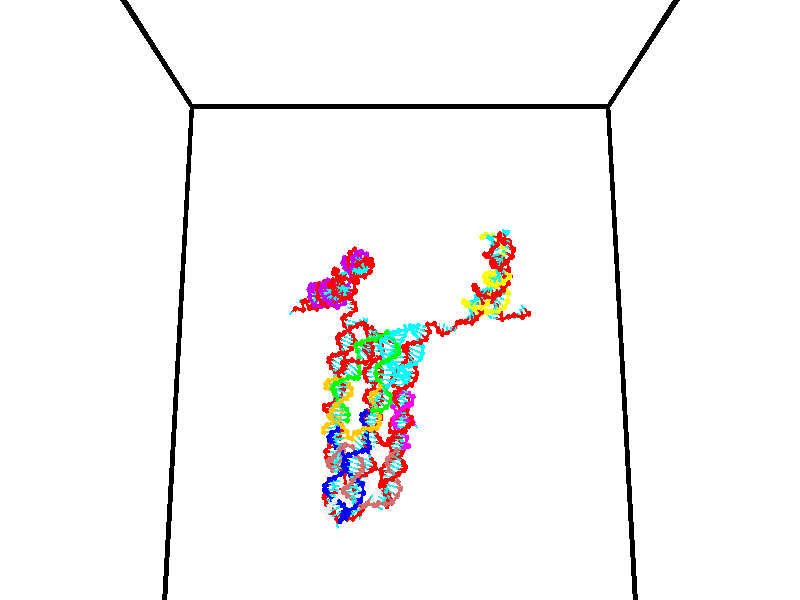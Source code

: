 // switches for output
#declare DRAW_BASES = 1; // possible values are 0, 1; only relevant for DNA ribbons
#declare DRAW_BASES_TYPE = 3; // possible values are 1, 2, 3; only relevant for DNA ribbons
#declare DRAW_FOG = 0; // set to 1 to enable fog

#include "colors.inc"

#include "transforms.inc"
background { rgb <1, 1, 1>}

#default {
   normal{
       ripples 0.25
       frequency 0.20
       turbulence 0.2
       lambda 5
   }
	finish {
		phong 0.1
		phong_size 40.
	}
}

// original window dimensions: 1024x640


// camera settings

camera {
	sky <0, 0.179814, -0.983701>
	up <0, 0.179814, -0.983701>
	right 1.6 * <1, 0, 0>
	location <35, 94.9851, 44.8844>
	look_at <35, 29.7336, 32.9568>
	direction <0, -65.2515, -11.9276>
	angle 67.0682
}


# declare cpy_camera_pos = <35, 94.9851, 44.8844>;
# if (DRAW_FOG = 1)
fog {
	fog_type 2
	up vnormalize(cpy_camera_pos)
	color rgbt<1,1,1,0.3>
	distance 1e-5
	fog_alt 3e-3
	fog_offset 56
}
# end


// LIGHTS

# declare lum = 6;
global_settings {
	ambient_light rgb lum * <0.05, 0.05, 0.05>
	max_trace_level 15
}# declare cpy_direct_light_amount = 0.25;
light_source
{	1000 * <-1, -1.16352, -0.803886>,
	rgb lum * cpy_direct_light_amount
	parallel
}

light_source
{	1000 * <1, 1.16352, 0.803886>,
	rgb lum * cpy_direct_light_amount
	parallel
}

// strand 0

// nucleotide -1

// particle -1
sphere {
	<24.458183, 34.962452, 34.645081> 0.250000
	pigment { color rgbt <1,0,0,0> }
	no_shadow
}
cylinder {
	<24.240372, 35.169792, 34.908836>,  <24.109684, 35.294197, 35.067089>, 0.100000
	pigment { color rgbt <1,0,0,0> }
	no_shadow
}
cylinder {
	<24.240372, 35.169792, 34.908836>,  <24.458183, 34.962452, 34.645081>, 0.100000
	pigment { color rgbt <1,0,0,0> }
	no_shadow
}

// particle -1
sphere {
	<24.240372, 35.169792, 34.908836> 0.100000
	pigment { color rgbt <1,0,0,0> }
	no_shadow
}
sphere {
	0, 1
	scale<0.080000,0.200000,0.300000>
	matrix <-0.380928, 0.547569, -0.745025,
		-0.747249, -0.656869, -0.100712,
		-0.544530, 0.518355, 0.659390,
		24.077013, 35.325298, 35.106655>
	pigment { color rgbt <0,1,1,0> }
	no_shadow
}
cylinder {
	<25.178305, 34.520336, 34.672428>,  <24.458183, 34.962452, 34.645081>, 0.130000
	pigment { color rgbt <1,0,0,0> }
	no_shadow
}

// nucleotide -1

// particle -1
sphere {
	<25.178305, 34.520336, 34.672428> 0.250000
	pigment { color rgbt <1,0,0,0> }
	no_shadow
}
cylinder {
	<25.129164, 34.327782, 34.325287>,  <25.099680, 34.212250, 34.117001>, 0.100000
	pigment { color rgbt <1,0,0,0> }
	no_shadow
}
cylinder {
	<25.129164, 34.327782, 34.325287>,  <25.178305, 34.520336, 34.672428>, 0.100000
	pigment { color rgbt <1,0,0,0> }
	no_shadow
}

// particle -1
sphere {
	<25.129164, 34.327782, 34.325287> 0.100000
	pigment { color rgbt <1,0,0,0> }
	no_shadow
}
sphere {
	0, 1
	scale<0.080000,0.200000,0.300000>
	matrix <-0.810847, 0.552900, -0.191908,
		0.572220, 0.680121, -0.458257,
		-0.122850, -0.481390, -0.867855,
		25.092308, 34.183365, 34.064930>
	pigment { color rgbt <0,1,1,0> }
	no_shadow
}
cylinder {
	<25.177967, 34.995152, 34.100571>,  <25.178305, 34.520336, 34.672428>, 0.130000
	pigment { color rgbt <1,0,0,0> }
	no_shadow
}

// nucleotide -1

// particle -1
sphere {
	<25.177967, 34.995152, 34.100571> 0.250000
	pigment { color rgbt <1,0,0,0> }
	no_shadow
}
cylinder {
	<24.986662, 34.661308, 33.991249>,  <24.871880, 34.461002, 33.925655>, 0.100000
	pigment { color rgbt <1,0,0,0> }
	no_shadow
}
cylinder {
	<24.986662, 34.661308, 33.991249>,  <25.177967, 34.995152, 34.100571>, 0.100000
	pigment { color rgbt <1,0,0,0> }
	no_shadow
}

// particle -1
sphere {
	<24.986662, 34.661308, 33.991249> 0.100000
	pigment { color rgbt <1,0,0,0> }
	no_shadow
}
sphere {
	0, 1
	scale<0.080000,0.200000,0.300000>
	matrix <-0.645999, 0.545150, -0.534319,
		0.594940, -0.078989, -0.799880,
		-0.478260, -0.834609, -0.273305,
		24.843184, 34.410927, 33.909260>
	pigment { color rgbt <0,1,1,0> }
	no_shadow
}
cylinder {
	<25.517431, 35.578342, 34.102726>,  <25.177967, 34.995152, 34.100571>, 0.130000
	pigment { color rgbt <1,0,0,0> }
	no_shadow
}

// nucleotide -1

// particle -1
sphere {
	<25.517431, 35.578342, 34.102726> 0.250000
	pigment { color rgbt <1,0,0,0> }
	no_shadow
}
cylinder {
	<25.836304, 35.336876, 34.098953>,  <26.027626, 35.191994, 34.096687>, 0.100000
	pigment { color rgbt <1,0,0,0> }
	no_shadow
}
cylinder {
	<25.836304, 35.336876, 34.098953>,  <25.517431, 35.578342, 34.102726>, 0.100000
	pigment { color rgbt <1,0,0,0> }
	no_shadow
}

// particle -1
sphere {
	<25.836304, 35.336876, 34.098953> 0.100000
	pigment { color rgbt <1,0,0,0> }
	no_shadow
}
sphere {
	0, 1
	scale<0.080000,0.200000,0.300000>
	matrix <0.601374, 0.792571, 0.100897,
		-0.053430, -0.086108, 0.994852,
		0.797179, -0.603669, -0.009437,
		26.075457, 35.155777, 34.096123>
	pigment { color rgbt <0,1,1,0> }
	no_shadow
}
cylinder {
	<25.958803, 35.587646, 34.705730>,  <25.517431, 35.578342, 34.102726>, 0.130000
	pigment { color rgbt <1,0,0,0> }
	no_shadow
}

// nucleotide -1

// particle -1
sphere {
	<25.958803, 35.587646, 34.705730> 0.250000
	pigment { color rgbt <1,0,0,0> }
	no_shadow
}
cylinder {
	<26.156670, 35.514786, 34.365818>,  <26.275389, 35.471069, 34.161869>, 0.100000
	pigment { color rgbt <1,0,0,0> }
	no_shadow
}
cylinder {
	<26.156670, 35.514786, 34.365818>,  <25.958803, 35.587646, 34.705730>, 0.100000
	pigment { color rgbt <1,0,0,0> }
	no_shadow
}

// particle -1
sphere {
	<26.156670, 35.514786, 34.365818> 0.100000
	pigment { color rgbt <1,0,0,0> }
	no_shadow
}
sphere {
	0, 1
	scale<0.080000,0.200000,0.300000>
	matrix <0.524069, 0.842532, 0.124467,
		0.693296, -0.506913, 0.512230,
		0.494664, -0.182151, -0.849781,
		26.305069, 35.460140, 34.110882>
	pigment { color rgbt <0,1,1,0> }
	no_shadow
}
cylinder {
	<26.722536, 35.657780, 34.783920>,  <25.958803, 35.587646, 34.705730>, 0.130000
	pigment { color rgbt <1,0,0,0> }
	no_shadow
}

// nucleotide -1

// particle -1
sphere {
	<26.722536, 35.657780, 34.783920> 0.250000
	pigment { color rgbt <1,0,0,0> }
	no_shadow
}
cylinder {
	<26.652817, 35.698917, 34.392197>,  <26.610985, 35.723598, 34.157162>, 0.100000
	pigment { color rgbt <1,0,0,0> }
	no_shadow
}
cylinder {
	<26.652817, 35.698917, 34.392197>,  <26.722536, 35.657780, 34.783920>, 0.100000
	pigment { color rgbt <1,0,0,0> }
	no_shadow
}

// particle -1
sphere {
	<26.652817, 35.698917, 34.392197> 0.100000
	pigment { color rgbt <1,0,0,0> }
	no_shadow
}
sphere {
	0, 1
	scale<0.080000,0.200000,0.300000>
	matrix <0.512518, 0.858676, -0.001045,
		0.840801, -0.502095, -0.202372,
		-0.174296, 0.102840, -0.979308,
		26.600529, 35.729771, 34.098404>
	pigment { color rgbt <0,1,1,0> }
	no_shadow
}
cylinder {
	<27.250778, 35.991131, 34.552113>,  <26.722536, 35.657780, 34.783920>, 0.130000
	pigment { color rgbt <1,0,0,0> }
	no_shadow
}

// nucleotide -1

// particle -1
sphere {
	<27.250778, 35.991131, 34.552113> 0.250000
	pigment { color rgbt <1,0,0,0> }
	no_shadow
}
cylinder {
	<27.008247, 36.052097, 34.239922>,  <26.862730, 36.088676, 34.052608>, 0.100000
	pigment { color rgbt <1,0,0,0> }
	no_shadow
}
cylinder {
	<27.008247, 36.052097, 34.239922>,  <27.250778, 35.991131, 34.552113>, 0.100000
	pigment { color rgbt <1,0,0,0> }
	no_shadow
}

// particle -1
sphere {
	<27.008247, 36.052097, 34.239922> 0.100000
	pigment { color rgbt <1,0,0,0> }
	no_shadow
}
sphere {
	0, 1
	scale<0.080000,0.200000,0.300000>
	matrix <0.574289, 0.762807, -0.297182,
		0.550057, -0.628406, -0.550039,
		-0.606325, 0.152415, -0.780474,
		26.826349, 36.097820, 34.005779>
	pigment { color rgbt <0,1,1,0> }
	no_shadow
}
cylinder {
	<27.719002, 35.980816, 34.033264>,  <27.250778, 35.991131, 34.552113>, 0.130000
	pigment { color rgbt <1,0,0,0> }
	no_shadow
}

// nucleotide -1

// particle -1
sphere {
	<27.719002, 35.980816, 34.033264> 0.250000
	pigment { color rgbt <1,0,0,0> }
	no_shadow
}
cylinder {
	<27.388348, 36.169586, 33.910656>,  <27.189955, 36.282848, 33.837090>, 0.100000
	pigment { color rgbt <1,0,0,0> }
	no_shadow
}
cylinder {
	<27.388348, 36.169586, 33.910656>,  <27.719002, 35.980816, 34.033264>, 0.100000
	pigment { color rgbt <1,0,0,0> }
	no_shadow
}

// particle -1
sphere {
	<27.388348, 36.169586, 33.910656> 0.100000
	pigment { color rgbt <1,0,0,0> }
	no_shadow
}
sphere {
	0, 1
	scale<0.080000,0.200000,0.300000>
	matrix <0.541607, 0.815072, -0.205715,
		0.152758, -0.336068, -0.929367,
		-0.826636, 0.471928, -0.306525,
		27.140356, 36.311165, 33.818699>
	pigment { color rgbt <0,1,1,0> }
	no_shadow
}
cylinder {
	<27.972893, 36.401920, 33.648636>,  <27.719002, 35.980816, 34.033264>, 0.130000
	pigment { color rgbt <1,0,0,0> }
	no_shadow
}

// nucleotide -1

// particle -1
sphere {
	<27.972893, 36.401920, 33.648636> 0.250000
	pigment { color rgbt <1,0,0,0> }
	no_shadow
}
cylinder {
	<27.602373, 36.545544, 33.694332>,  <27.380062, 36.631718, 33.721748>, 0.100000
	pigment { color rgbt <1,0,0,0> }
	no_shadow
}
cylinder {
	<27.602373, 36.545544, 33.694332>,  <27.972893, 36.401920, 33.648636>, 0.100000
	pigment { color rgbt <1,0,0,0> }
	no_shadow
}

// particle -1
sphere {
	<27.602373, 36.545544, 33.694332> 0.100000
	pigment { color rgbt <1,0,0,0> }
	no_shadow
}
sphere {
	0, 1
	scale<0.080000,0.200000,0.300000>
	matrix <0.343599, 0.929367, -0.134969,
		-0.154633, -0.085769, -0.984242,
		-0.926298, 0.359056, 0.114241,
		27.324484, 36.653259, 33.728603>
	pigment { color rgbt <0,1,1,0> }
	no_shadow
}
cylinder {
	<27.820768, 36.976143, 33.097343>,  <27.972893, 36.401920, 33.648636>, 0.130000
	pigment { color rgbt <1,0,0,0> }
	no_shadow
}

// nucleotide -1

// particle -1
sphere {
	<27.820768, 36.976143, 33.097343> 0.250000
	pigment { color rgbt <1,0,0,0> }
	no_shadow
}
cylinder {
	<27.579268, 37.030853, 33.411484>,  <27.434366, 37.063679, 33.599968>, 0.100000
	pigment { color rgbt <1,0,0,0> }
	no_shadow
}
cylinder {
	<27.579268, 37.030853, 33.411484>,  <27.820768, 36.976143, 33.097343>, 0.100000
	pigment { color rgbt <1,0,0,0> }
	no_shadow
}

// particle -1
sphere {
	<27.579268, 37.030853, 33.411484> 0.100000
	pigment { color rgbt <1,0,0,0> }
	no_shadow
}
sphere {
	0, 1
	scale<0.080000,0.200000,0.300000>
	matrix <0.265796, 0.963336, 0.036560,
		-0.751556, 0.230817, -0.617970,
		-0.603751, 0.136777, 0.785351,
		27.398142, 37.071888, 33.647091>
	pigment { color rgbt <0,1,1,0> }
	no_shadow
}
cylinder {
	<27.632032, 37.683403, 32.970863>,  <27.820768, 36.976143, 33.097343>, 0.130000
	pigment { color rgbt <1,0,0,0> }
	no_shadow
}

// nucleotide -1

// particle -1
sphere {
	<27.632032, 37.683403, 32.970863> 0.250000
	pigment { color rgbt <1,0,0,0> }
	no_shadow
}
cylinder {
	<27.540146, 37.585438, 33.347637>,  <27.485014, 37.526657, 33.573704>, 0.100000
	pigment { color rgbt <1,0,0,0> }
	no_shadow
}
cylinder {
	<27.540146, 37.585438, 33.347637>,  <27.632032, 37.683403, 32.970863>, 0.100000
	pigment { color rgbt <1,0,0,0> }
	no_shadow
}

// particle -1
sphere {
	<27.540146, 37.585438, 33.347637> 0.100000
	pigment { color rgbt <1,0,0,0> }
	no_shadow
}
sphere {
	0, 1
	scale<0.080000,0.200000,0.300000>
	matrix <0.131331, 0.951168, 0.279341,
		-0.964356, 0.187875, -0.186336,
		-0.229718, -0.244912, 0.941938,
		27.471230, 37.511963, 33.630219>
	pigment { color rgbt <0,1,1,0> }
	no_shadow
}
cylinder {
	<27.241493, 38.197586, 33.203445>,  <27.632032, 37.683403, 32.970863>, 0.130000
	pigment { color rgbt <1,0,0,0> }
	no_shadow
}

// nucleotide -1

// particle -1
sphere {
	<27.241493, 38.197586, 33.203445> 0.250000
	pigment { color rgbt <1,0,0,0> }
	no_shadow
}
cylinder {
	<27.411114, 38.038502, 33.528900>,  <27.512886, 37.943050, 33.724174>, 0.100000
	pigment { color rgbt <1,0,0,0> }
	no_shadow
}
cylinder {
	<27.411114, 38.038502, 33.528900>,  <27.241493, 38.197586, 33.203445>, 0.100000
	pigment { color rgbt <1,0,0,0> }
	no_shadow
}

// particle -1
sphere {
	<27.411114, 38.038502, 33.528900> 0.100000
	pigment { color rgbt <1,0,0,0> }
	no_shadow
}
sphere {
	0, 1
	scale<0.080000,0.200000,0.300000>
	matrix <0.271856, 0.912882, 0.304534,
		-0.863872, 0.092054, 0.495229,
		0.424052, -0.397710, 0.813638,
		27.538330, 37.919189, 33.772991>
	pigment { color rgbt <0,1,1,0> }
	no_shadow
}
cylinder {
	<27.121681, 38.643524, 33.715897>,  <27.241493, 38.197586, 33.203445>, 0.130000
	pigment { color rgbt <1,0,0,0> }
	no_shadow
}

// nucleotide -1

// particle -1
sphere {
	<27.121681, 38.643524, 33.715897> 0.250000
	pigment { color rgbt <1,0,0,0> }
	no_shadow
}
cylinder {
	<27.423409, 38.427963, 33.865879>,  <27.604445, 38.298626, 33.955868>, 0.100000
	pigment { color rgbt <1,0,0,0> }
	no_shadow
}
cylinder {
	<27.423409, 38.427963, 33.865879>,  <27.121681, 38.643524, 33.715897>, 0.100000
	pigment { color rgbt <1,0,0,0> }
	no_shadow
}

// particle -1
sphere {
	<27.423409, 38.427963, 33.865879> 0.100000
	pigment { color rgbt <1,0,0,0> }
	no_shadow
}
sphere {
	0, 1
	scale<0.080000,0.200000,0.300000>
	matrix <0.436086, 0.838223, 0.327429,
		-0.490748, -0.083473, 0.867294,
		0.754318, -0.538900, 0.374955,
		27.649704, 38.266293, 33.978367>
	pigment { color rgbt <0,1,1,0> }
	no_shadow
}
cylinder {
	<27.243322, 38.965179, 34.392010>,  <27.121681, 38.643524, 33.715897>, 0.130000
	pigment { color rgbt <1,0,0,0> }
	no_shadow
}

// nucleotide -1

// particle -1
sphere {
	<27.243322, 38.965179, 34.392010> 0.250000
	pigment { color rgbt <1,0,0,0> }
	no_shadow
}
cylinder {
	<27.571075, 38.764778, 34.280579>,  <27.767727, 38.644535, 34.213722>, 0.100000
	pigment { color rgbt <1,0,0,0> }
	no_shadow
}
cylinder {
	<27.571075, 38.764778, 34.280579>,  <27.243322, 38.965179, 34.392010>, 0.100000
	pigment { color rgbt <1,0,0,0> }
	no_shadow
}

// particle -1
sphere {
	<27.571075, 38.764778, 34.280579> 0.100000
	pigment { color rgbt <1,0,0,0> }
	no_shadow
}
sphere {
	0, 1
	scale<0.080000,0.200000,0.300000>
	matrix <0.551303, 0.821881, 0.143445,
		0.157089, -0.271116, 0.949641,
		0.819383, -0.501007, -0.278575,
		27.816891, 38.614475, 34.197006>
	pigment { color rgbt <0,1,1,0> }
	no_shadow
}
cylinder {
	<27.616407, 39.212948, 34.903492>,  <27.243322, 38.965179, 34.392010>, 0.130000
	pigment { color rgbt <1,0,0,0> }
	no_shadow
}

// nucleotide -1

// particle -1
sphere {
	<27.616407, 39.212948, 34.903492> 0.250000
	pigment { color rgbt <1,0,0,0> }
	no_shadow
}
cylinder {
	<27.876619, 39.051140, 34.646378>,  <28.032747, 38.954056, 34.492111>, 0.100000
	pigment { color rgbt <1,0,0,0> }
	no_shadow
}
cylinder {
	<27.876619, 39.051140, 34.646378>,  <27.616407, 39.212948, 34.903492>, 0.100000
	pigment { color rgbt <1,0,0,0> }
	no_shadow
}

// particle -1
sphere {
	<27.876619, 39.051140, 34.646378> 0.100000
	pigment { color rgbt <1,0,0,0> }
	no_shadow
}
sphere {
	0, 1
	scale<0.080000,0.200000,0.300000>
	matrix <0.545244, 0.837920, 0.024486,
		0.528694, -0.366402, 0.765658,
		0.650532, -0.404525, -0.642781,
		28.071779, 38.929783, 34.453545>
	pigment { color rgbt <0,1,1,0> }
	no_shadow
}
cylinder {
	<28.196245, 39.379932, 35.195107>,  <27.616407, 39.212948, 34.903492>, 0.130000
	pigment { color rgbt <1,0,0,0> }
	no_shadow
}

// nucleotide -1

// particle -1
sphere {
	<28.196245, 39.379932, 35.195107> 0.250000
	pigment { color rgbt <1,0,0,0> }
	no_shadow
}
cylinder {
	<28.261522, 39.327396, 34.803982>,  <28.300690, 39.295876, 34.569305>, 0.100000
	pigment { color rgbt <1,0,0,0> }
	no_shadow
}
cylinder {
	<28.261522, 39.327396, 34.803982>,  <28.196245, 39.379932, 35.195107>, 0.100000
	pigment { color rgbt <1,0,0,0> }
	no_shadow
}

// particle -1
sphere {
	<28.261522, 39.327396, 34.803982> 0.100000
	pigment { color rgbt <1,0,0,0> }
	no_shadow
}
sphere {
	0, 1
	scale<0.080000,0.200000,0.300000>
	matrix <0.433007, 0.900078, -0.048633,
		0.886495, -0.415463, 0.203760,
		0.163194, -0.131343, -0.977812,
		28.310480, 39.287994, 34.510639>
	pigment { color rgbt <0,1,1,0> }
	no_shadow
}
cylinder {
	<28.856798, 39.614208, 35.113789>,  <28.196245, 39.379932, 35.195107>, 0.130000
	pigment { color rgbt <1,0,0,0> }
	no_shadow
}

// nucleotide -1

// particle -1
sphere {
	<28.856798, 39.614208, 35.113789> 0.250000
	pigment { color rgbt <1,0,0,0> }
	no_shadow
}
cylinder {
	<28.721729, 39.595543, 34.737747>,  <28.640688, 39.584343, 34.512123>, 0.100000
	pigment { color rgbt <1,0,0,0> }
	no_shadow
}
cylinder {
	<28.721729, 39.595543, 34.737747>,  <28.856798, 39.614208, 35.113789>, 0.100000
	pigment { color rgbt <1,0,0,0> }
	no_shadow
}

// particle -1
sphere {
	<28.721729, 39.595543, 34.737747> 0.100000
	pigment { color rgbt <1,0,0,0> }
	no_shadow
}
sphere {
	0, 1
	scale<0.080000,0.200000,0.300000>
	matrix <0.448423, 0.870170, -0.204259,
		0.827583, -0.490538, -0.272910,
		-0.337674, -0.046662, -0.940106,
		28.620426, 39.581543, 34.455715>
	pigment { color rgbt <0,1,1,0> }
	no_shadow
}
cylinder {
	<29.335455, 39.780167, 34.800388>,  <28.856798, 39.614208, 35.113789>, 0.130000
	pigment { color rgbt <1,0,0,0> }
	no_shadow
}

// nucleotide -1

// particle -1
sphere {
	<29.335455, 39.780167, 34.800388> 0.250000
	pigment { color rgbt <1,0,0,0> }
	no_shadow
}
cylinder {
	<29.032286, 39.866676, 34.554211>,  <28.850384, 39.918583, 34.406502>, 0.100000
	pigment { color rgbt <1,0,0,0> }
	no_shadow
}
cylinder {
	<29.032286, 39.866676, 34.554211>,  <29.335455, 39.780167, 34.800388>, 0.100000
	pigment { color rgbt <1,0,0,0> }
	no_shadow
}

// particle -1
sphere {
	<29.032286, 39.866676, 34.554211> 0.100000
	pigment { color rgbt <1,0,0,0> }
	no_shadow
}
sphere {
	0, 1
	scale<0.080000,0.200000,0.300000>
	matrix <0.350830, 0.930528, -0.105055,
		0.549971, -0.295541, -0.781145,
		-0.757925, 0.216272, -0.615448,
		28.804909, 39.931557, 34.369576>
	pigment { color rgbt <0,1,1,0> }
	no_shadow
}
cylinder {
	<29.658360, 40.075893, 34.231632>,  <29.335455, 39.780167, 34.800388>, 0.130000
	pigment { color rgbt <1,0,0,0> }
	no_shadow
}

// nucleotide -1

// particle -1
sphere {
	<29.658360, 40.075893, 34.231632> 0.250000
	pigment { color rgbt <1,0,0,0> }
	no_shadow
}
cylinder {
	<29.275307, 40.191021, 34.235729>,  <29.045475, 40.260098, 34.238186>, 0.100000
	pigment { color rgbt <1,0,0,0> }
	no_shadow
}
cylinder {
	<29.275307, 40.191021, 34.235729>,  <29.658360, 40.075893, 34.231632>, 0.100000
	pigment { color rgbt <1,0,0,0> }
	no_shadow
}

// particle -1
sphere {
	<29.275307, 40.191021, 34.235729> 0.100000
	pigment { color rgbt <1,0,0,0> }
	no_shadow
}
sphere {
	0, 1
	scale<0.080000,0.200000,0.300000>
	matrix <0.287993, 0.956724, 0.041697,
		0.002204, 0.042879, -0.999078,
		-0.957630, 0.287820, 0.010240,
		28.988018, 40.277367, 34.238800>
	pigment { color rgbt <0,1,1,0> }
	no_shadow
}
cylinder {
	<29.738956, 40.530109, 33.722626>,  <29.658360, 40.075893, 34.231632>, 0.130000
	pigment { color rgbt <1,0,0,0> }
	no_shadow
}

// nucleotide -1

// particle -1
sphere {
	<29.738956, 40.530109, 33.722626> 0.250000
	pigment { color rgbt <1,0,0,0> }
	no_shadow
}
cylinder {
	<29.403139, 40.601814, 33.927773>,  <29.201649, 40.644836, 34.050861>, 0.100000
	pigment { color rgbt <1,0,0,0> }
	no_shadow
}
cylinder {
	<29.403139, 40.601814, 33.927773>,  <29.738956, 40.530109, 33.722626>, 0.100000
	pigment { color rgbt <1,0,0,0> }
	no_shadow
}

// particle -1
sphere {
	<29.403139, 40.601814, 33.927773> 0.100000
	pigment { color rgbt <1,0,0,0> }
	no_shadow
}
sphere {
	0, 1
	scale<0.080000,0.200000,0.300000>
	matrix <0.349420, 0.901015, 0.257058,
		-0.416020, 0.395017, -0.819078,
		-0.839544, 0.179261, 0.512867,
		29.151276, 40.655594, 34.081631>
	pigment { color rgbt <0,1,1,0> }
	no_shadow
}
cylinder {
	<29.486244, 41.255337, 33.515175>,  <29.738956, 40.530109, 33.722626>, 0.130000
	pigment { color rgbt <1,0,0,0> }
	no_shadow
}

// nucleotide -1

// particle -1
sphere {
	<29.486244, 41.255337, 33.515175> 0.250000
	pigment { color rgbt <1,0,0,0> }
	no_shadow
}
cylinder {
	<29.322569, 41.174164, 33.871014>,  <29.224363, 41.125462, 34.084518>, 0.100000
	pigment { color rgbt <1,0,0,0> }
	no_shadow
}
cylinder {
	<29.322569, 41.174164, 33.871014>,  <29.486244, 41.255337, 33.515175>, 0.100000
	pigment { color rgbt <1,0,0,0> }
	no_shadow
}

// particle -1
sphere {
	<29.322569, 41.174164, 33.871014> 0.100000
	pigment { color rgbt <1,0,0,0> }
	no_shadow
}
sphere {
	0, 1
	scale<0.080000,0.200000,0.300000>
	matrix <0.352333, 0.864198, 0.359197,
		-0.841680, 0.460414, -0.282122,
		-0.409189, -0.202929, 0.889598,
		29.199812, 41.113285, 34.137894>
	pigment { color rgbt <0,1,1,0> }
	no_shadow
}
cylinder {
	<28.936939, 41.709587, 33.666149>,  <29.486244, 41.255337, 33.515175>, 0.130000
	pigment { color rgbt <1,0,0,0> }
	no_shadow
}

// nucleotide -1

// particle -1
sphere {
	<28.936939, 41.709587, 33.666149> 0.250000
	pigment { color rgbt <1,0,0,0> }
	no_shadow
}
cylinder {
	<29.081934, 41.599365, 34.022278>,  <29.168932, 41.533230, 34.235954>, 0.100000
	pigment { color rgbt <1,0,0,0> }
	no_shadow
}
cylinder {
	<29.081934, 41.599365, 34.022278>,  <28.936939, 41.709587, 33.666149>, 0.100000
	pigment { color rgbt <1,0,0,0> }
	no_shadow
}

// particle -1
sphere {
	<29.081934, 41.599365, 34.022278> 0.100000
	pigment { color rgbt <1,0,0,0> }
	no_shadow
}
sphere {
	0, 1
	scale<0.080000,0.200000,0.300000>
	matrix <0.241365, 0.950456, 0.195900,
		-0.900192, 0.143881, 0.411039,
		0.362488, -0.275558, 0.890320,
		29.190680, 41.516697, 34.289375>
	pigment { color rgbt <0,1,1,0> }
	no_shadow
}
cylinder {
	<28.707174, 42.151154, 34.136753>,  <28.936939, 41.709587, 33.666149>, 0.130000
	pigment { color rgbt <1,0,0,0> }
	no_shadow
}

// nucleotide -1

// particle -1
sphere {
	<28.707174, 42.151154, 34.136753> 0.250000
	pigment { color rgbt <1,0,0,0> }
	no_shadow
}
cylinder {
	<29.036737, 42.014481, 34.317612>,  <29.234474, 41.932476, 34.426128>, 0.100000
	pigment { color rgbt <1,0,0,0> }
	no_shadow
}
cylinder {
	<29.036737, 42.014481, 34.317612>,  <28.707174, 42.151154, 34.136753>, 0.100000
	pigment { color rgbt <1,0,0,0> }
	no_shadow
}

// particle -1
sphere {
	<29.036737, 42.014481, 34.317612> 0.100000
	pigment { color rgbt <1,0,0,0> }
	no_shadow
}
sphere {
	0, 1
	scale<0.080000,0.200000,0.300000>
	matrix <0.369112, 0.928921, 0.029369,
		-0.430042, 0.142695, 0.891460,
		0.823906, -0.341678, 0.452146,
		29.283909, 41.911976, 34.453255>
	pigment { color rgbt <0,1,1,0> }
	no_shadow
}
cylinder {
	<28.976593, 42.726917, 34.218063>,  <28.707174, 42.151154, 34.136753>, 0.130000
	pigment { color rgbt <1,0,0,0> }
	no_shadow
}

// nucleotide -1

// particle -1
sphere {
	<28.976593, 42.726917, 34.218063> 0.250000
	pigment { color rgbt <1,0,0,0> }
	no_shadow
}
cylinder {
	<29.261137, 42.495842, 34.378181>,  <29.431864, 42.357197, 34.474255>, 0.100000
	pigment { color rgbt <1,0,0,0> }
	no_shadow
}
cylinder {
	<29.261137, 42.495842, 34.378181>,  <28.976593, 42.726917, 34.218063>, 0.100000
	pigment { color rgbt <1,0,0,0> }
	no_shadow
}

// particle -1
sphere {
	<29.261137, 42.495842, 34.378181> 0.100000
	pigment { color rgbt <1,0,0,0> }
	no_shadow
}
sphere {
	0, 1
	scale<0.080000,0.200000,0.300000>
	matrix <0.568734, 0.807774, 0.155056,
		-0.412924, 0.117362, 0.903172,
		0.711362, -0.577691, 0.400297,
		29.474546, 42.322536, 34.498272>
	pigment { color rgbt <0,1,1,0> }
	no_shadow
}
cylinder {
	<29.216061, 43.093292, 34.899124>,  <28.976593, 42.726917, 34.218063>, 0.130000
	pigment { color rgbt <1,0,0,0> }
	no_shadow
}

// nucleotide -1

// particle -1
sphere {
	<29.216061, 43.093292, 34.899124> 0.250000
	pigment { color rgbt <1,0,0,0> }
	no_shadow
}
cylinder {
	<29.498857, 42.889194, 34.703239>,  <29.668535, 42.766735, 34.585709>, 0.100000
	pigment { color rgbt <1,0,0,0> }
	no_shadow
}
cylinder {
	<29.498857, 42.889194, 34.703239>,  <29.216061, 43.093292, 34.899124>, 0.100000
	pigment { color rgbt <1,0,0,0> }
	no_shadow
}

// particle -1
sphere {
	<29.498857, 42.889194, 34.703239> 0.100000
	pigment { color rgbt <1,0,0,0> }
	no_shadow
}
sphere {
	0, 1
	scale<0.080000,0.200000,0.300000>
	matrix <0.601522, 0.798001, 0.036954,
		0.371934, -0.320698, 0.871101,
		0.706991, -0.510242, -0.489711,
		29.710955, 42.736122, 34.556328>
	pigment { color rgbt <0,1,1,0> }
	no_shadow
}
cylinder {
	<29.889177, 42.852005, 35.243916>,  <29.216061, 43.093292, 34.899124>, 0.130000
	pigment { color rgbt <1,0,0,0> }
	no_shadow
}

// nucleotide -1

// particle -1
sphere {
	<29.889177, 42.852005, 35.243916> 0.250000
	pigment { color rgbt <1,0,0,0> }
	no_shadow
}
cylinder {
	<29.921465, 42.953014, 34.858227>,  <29.940838, 43.013618, 34.626816>, 0.100000
	pigment { color rgbt <1,0,0,0> }
	no_shadow
}
cylinder {
	<29.921465, 42.953014, 34.858227>,  <29.889177, 42.852005, 35.243916>, 0.100000
	pigment { color rgbt <1,0,0,0> }
	no_shadow
}

// particle -1
sphere {
	<29.921465, 42.953014, 34.858227> 0.100000
	pigment { color rgbt <1,0,0,0> }
	no_shadow
}
sphere {
	0, 1
	scale<0.080000,0.200000,0.300000>
	matrix <0.446808, 0.855567, 0.261471,
		0.890981, -0.451926, -0.043767,
		0.080720, 0.252521, -0.964219,
		29.945681, 43.028770, 34.568962>
	pigment { color rgbt <0,1,1,0> }
	no_shadow
}
cylinder {
	<30.621264, 43.087734, 35.215836>,  <29.889177, 42.852005, 35.243916>, 0.130000
	pigment { color rgbt <1,0,0,0> }
	no_shadow
}

// nucleotide -1

// particle -1
sphere {
	<30.621264, 43.087734, 35.215836> 0.250000
	pigment { color rgbt <1,0,0,0> }
	no_shadow
}
cylinder {
	<30.403749, 43.276516, 34.938255>,  <30.273241, 43.389786, 34.771709>, 0.100000
	pigment { color rgbt <1,0,0,0> }
	no_shadow
}
cylinder {
	<30.403749, 43.276516, 34.938255>,  <30.621264, 43.087734, 35.215836>, 0.100000
	pigment { color rgbt <1,0,0,0> }
	no_shadow
}

// particle -1
sphere {
	<30.403749, 43.276516, 34.938255> 0.100000
	pigment { color rgbt <1,0,0,0> }
	no_shadow
}
sphere {
	0, 1
	scale<0.080000,0.200000,0.300000>
	matrix <0.558392, 0.820759, 0.120634,
		0.626496, -0.321895, -0.709849,
		-0.543784, 0.471951, -0.693946,
		30.240614, 43.418102, 34.730072>
	pigment { color rgbt <0,1,1,0> }
	no_shadow
}
cylinder {
	<31.114971, 43.519012, 34.833889>,  <30.621264, 43.087734, 35.215836>, 0.130000
	pigment { color rgbt <1,0,0,0> }
	no_shadow
}

// nucleotide -1

// particle -1
sphere {
	<31.114971, 43.519012, 34.833889> 0.250000
	pigment { color rgbt <1,0,0,0> }
	no_shadow
}
cylinder {
	<30.743856, 43.660732, 34.787094>,  <30.521189, 43.745766, 34.759018>, 0.100000
	pigment { color rgbt <1,0,0,0> }
	no_shadow
}
cylinder {
	<30.743856, 43.660732, 34.787094>,  <31.114971, 43.519012, 34.833889>, 0.100000
	pigment { color rgbt <1,0,0,0> }
	no_shadow
}

// particle -1
sphere {
	<30.743856, 43.660732, 34.787094> 0.100000
	pigment { color rgbt <1,0,0,0> }
	no_shadow
}
sphere {
	0, 1
	scale<0.080000,0.200000,0.300000>
	matrix <0.335553, 0.929411, 0.153624,
		0.163155, 0.103276, -0.981180,
		-0.927785, 0.354302, -0.116983,
		30.465521, 43.767021, 34.751999>
	pigment { color rgbt <0,1,1,0> }
	no_shadow
}
cylinder {
	<30.979465, 43.791580, 34.085381>,  <31.114971, 43.519012, 34.833889>, 0.130000
	pigment { color rgbt <1,0,0,0> }
	no_shadow
}

// nucleotide -1

// particle -1
sphere {
	<30.979465, 43.791580, 34.085381> 0.250000
	pigment { color rgbt <1,0,0,0> }
	no_shadow
}
cylinder {
	<30.997831, 43.716721, 33.692879>,  <31.008850, 43.671803, 33.457378>, 0.100000
	pigment { color rgbt <1,0,0,0> }
	no_shadow
}
cylinder {
	<30.997831, 43.716721, 33.692879>,  <30.979465, 43.791580, 34.085381>, 0.100000
	pigment { color rgbt <1,0,0,0> }
	no_shadow
}

// particle -1
sphere {
	<30.997831, 43.716721, 33.692879> 0.100000
	pigment { color rgbt <1,0,0,0> }
	no_shadow
}
sphere {
	0, 1
	scale<0.080000,0.200000,0.300000>
	matrix <0.367936, -0.910067, 0.190790,
		-0.928717, -0.369799, 0.027076,
		0.045913, -0.187152, -0.981258,
		31.011604, 43.660576, 33.398502>
	pigment { color rgbt <0,1,1,0> }
	no_shadow
}
cylinder {
	<31.276018, 43.063000, 34.045353>,  <30.979465, 43.791580, 34.085381>, 0.130000
	pigment { color rgbt <1,0,0,0> }
	no_shadow
}

// nucleotide -1

// particle -1
sphere {
	<31.276018, 43.063000, 34.045353> 0.250000
	pigment { color rgbt <1,0,0,0> }
	no_shadow
}
cylinder {
	<31.225388, 43.107708, 33.651096>,  <31.195009, 43.134533, 33.414543>, 0.100000
	pigment { color rgbt <1,0,0,0> }
	no_shadow
}
cylinder {
	<31.225388, 43.107708, 33.651096>,  <31.276018, 43.063000, 34.045353>, 0.100000
	pigment { color rgbt <1,0,0,0> }
	no_shadow
}

// particle -1
sphere {
	<31.225388, 43.107708, 33.651096> 0.100000
	pigment { color rgbt <1,0,0,0> }
	no_shadow
}
sphere {
	0, 1
	scale<0.080000,0.200000,0.300000>
	matrix <0.501946, -0.849813, -0.160832,
		-0.855587, -0.515095, 0.051461,
		-0.126576, 0.111775, -0.985639,
		31.187414, 43.141239, 33.355404>
	pigment { color rgbt <0,1,1,0> }
	no_shadow
}
cylinder {
	<31.139990, 42.443020, 33.784138>,  <31.276018, 43.063000, 34.045353>, 0.130000
	pigment { color rgbt <1,0,0,0> }
	no_shadow
}

// nucleotide -1

// particle -1
sphere {
	<31.139990, 42.443020, 33.784138> 0.250000
	pigment { color rgbt <1,0,0,0> }
	no_shadow
}
cylinder {
	<31.255798, 42.604198, 33.436848>,  <31.325283, 42.700905, 33.228474>, 0.100000
	pigment { color rgbt <1,0,0,0> }
	no_shadow
}
cylinder {
	<31.255798, 42.604198, 33.436848>,  <31.139990, 42.443020, 33.784138>, 0.100000
	pigment { color rgbt <1,0,0,0> }
	no_shadow
}

// particle -1
sphere {
	<31.255798, 42.604198, 33.436848> 0.100000
	pigment { color rgbt <1,0,0,0> }
	no_shadow
}
sphere {
	0, 1
	scale<0.080000,0.200000,0.300000>
	matrix <0.377069, -0.881736, -0.283478,
		-0.879770, -0.245307, -0.407220,
		0.289522, 0.402946, -0.868223,
		31.342655, 42.725082, 33.176380>
	pigment { color rgbt <0,1,1,0> }
	no_shadow
}
cylinder {
	<30.935698, 42.049095, 33.136017>,  <31.139990, 42.443020, 33.784138>, 0.130000
	pigment { color rgbt <1,0,0,0> }
	no_shadow
}

// nucleotide -1

// particle -1
sphere {
	<30.935698, 42.049095, 33.136017> 0.250000
	pigment { color rgbt <1,0,0,0> }
	no_shadow
}
cylinder {
	<31.301374, 42.209461, 33.112289>,  <31.520781, 42.305679, 33.098053>, 0.100000
	pigment { color rgbt <1,0,0,0> }
	no_shadow
}
cylinder {
	<31.301374, 42.209461, 33.112289>,  <30.935698, 42.049095, 33.136017>, 0.100000
	pigment { color rgbt <1,0,0,0> }
	no_shadow
}

// particle -1
sphere {
	<31.301374, 42.209461, 33.112289> 0.100000
	pigment { color rgbt <1,0,0,0> }
	no_shadow
}
sphere {
	0, 1
	scale<0.080000,0.200000,0.300000>
	matrix <0.348686, -0.852663, -0.389082,
		-0.206568, 0.335012, -0.919291,
		0.914192, 0.400916, -0.059319,
		31.575632, 42.329735, 33.094494>
	pigment { color rgbt <0,1,1,0> }
	no_shadow
}
cylinder {
	<31.219553, 42.107910, 32.453842>,  <30.935698, 42.049095, 33.136017>, 0.130000
	pigment { color rgbt <1,0,0,0> }
	no_shadow
}

// nucleotide -1

// particle -1
sphere {
	<31.219553, 42.107910, 32.453842> 0.250000
	pigment { color rgbt <1,0,0,0> }
	no_shadow
}
cylinder {
	<31.522125, 42.042244, 32.707096>,  <31.703669, 42.002846, 32.859047>, 0.100000
	pigment { color rgbt <1,0,0,0> }
	no_shadow
}
cylinder {
	<31.522125, 42.042244, 32.707096>,  <31.219553, 42.107910, 32.453842>, 0.100000
	pigment { color rgbt <1,0,0,0> }
	no_shadow
}

// particle -1
sphere {
	<31.522125, 42.042244, 32.707096> 0.100000
	pigment { color rgbt <1,0,0,0> }
	no_shadow
}
sphere {
	0, 1
	scale<0.080000,0.200000,0.300000>
	matrix <0.112280, -0.921029, -0.372959,
		0.644363, 0.353206, -0.678264,
		0.756432, -0.164165, 0.633135,
		31.749056, 41.992996, 32.897038>
	pigment { color rgbt <0,1,1,0> }
	no_shadow
}
cylinder {
	<31.874086, 41.905888, 32.082386>,  <31.219553, 42.107910, 32.453842>, 0.130000
	pigment { color rgbt <1,0,0,0> }
	no_shadow
}

// nucleotide -1

// particle -1
sphere {
	<31.874086, 41.905888, 32.082386> 0.250000
	pigment { color rgbt <1,0,0,0> }
	no_shadow
}
cylinder {
	<31.880186, 41.756355, 32.453335>,  <31.883846, 41.666634, 32.675903>, 0.100000
	pigment { color rgbt <1,0,0,0> }
	no_shadow
}
cylinder {
	<31.880186, 41.756355, 32.453335>,  <31.874086, 41.905888, 32.082386>, 0.100000
	pigment { color rgbt <1,0,0,0> }
	no_shadow
}

// particle -1
sphere {
	<31.880186, 41.756355, 32.453335> 0.100000
	pigment { color rgbt <1,0,0,0> }
	no_shadow
}
sphere {
	0, 1
	scale<0.080000,0.200000,0.300000>
	matrix <-0.004112, -0.927494, -0.373815,
		0.999875, 0.001887, -0.015681,
		0.015249, -0.373833, 0.927371,
		31.884760, 41.644207, 32.731544>
	pigment { color rgbt <0,1,1,0> }
	no_shadow
}
cylinder {
	<32.373589, 41.462330, 32.016663>,  <31.874086, 41.905888, 32.082386>, 0.130000
	pigment { color rgbt <1,0,0,0> }
	no_shadow
}

// nucleotide -1

// particle -1
sphere {
	<32.373589, 41.462330, 32.016663> 0.250000
	pigment { color rgbt <1,0,0,0> }
	no_shadow
}
cylinder {
	<32.083195, 41.375969, 32.277840>,  <31.908958, 41.324154, 32.434544>, 0.100000
	pigment { color rgbt <1,0,0,0> }
	no_shadow
}
cylinder {
	<32.083195, 41.375969, 32.277840>,  <32.373589, 41.462330, 32.016663>, 0.100000
	pigment { color rgbt <1,0,0,0> }
	no_shadow
}

// particle -1
sphere {
	<32.083195, 41.375969, 32.277840> 0.100000
	pigment { color rgbt <1,0,0,0> }
	no_shadow
}
sphere {
	0, 1
	scale<0.080000,0.200000,0.300000>
	matrix <-0.091322, -0.910769, -0.402690,
		0.681617, -0.351976, 0.641491,
		-0.725988, -0.215898, 0.652939,
		31.865398, 41.311199, 32.473721>
	pigment { color rgbt <0,1,1,0> }
	no_shadow
}
cylinder {
	<32.451359, 40.721874, 32.249500>,  <32.373589, 41.462330, 32.016663>, 0.130000
	pigment { color rgbt <1,0,0,0> }
	no_shadow
}

// nucleotide -1

// particle -1
sphere {
	<32.451359, 40.721874, 32.249500> 0.250000
	pigment { color rgbt <1,0,0,0> }
	no_shadow
}
cylinder {
	<32.071545, 40.831364, 32.310780>,  <31.843657, 40.897057, 32.347546>, 0.100000
	pigment { color rgbt <1,0,0,0> }
	no_shadow
}
cylinder {
	<32.071545, 40.831364, 32.310780>,  <32.451359, 40.721874, 32.249500>, 0.100000
	pigment { color rgbt <1,0,0,0> }
	no_shadow
}

// particle -1
sphere {
	<32.071545, 40.831364, 32.310780> 0.100000
	pigment { color rgbt <1,0,0,0> }
	no_shadow
}
sphere {
	0, 1
	scale<0.080000,0.200000,0.300000>
	matrix <-0.305216, -0.918890, -0.249970,
		0.072350, -0.284113, 0.956057,
		-0.949531, 0.273719, 0.153198,
		31.786686, 40.913479, 32.356739>
	pigment { color rgbt <0,1,1,0> }
	no_shadow
}
cylinder {
	<32.218739, 40.199642, 32.644531>,  <32.451359, 40.721874, 32.249500>, 0.130000
	pigment { color rgbt <1,0,0,0> }
	no_shadow
}

// nucleotide -1

// particle -1
sphere {
	<32.218739, 40.199642, 32.644531> 0.250000
	pigment { color rgbt <1,0,0,0> }
	no_shadow
}
cylinder {
	<31.912294, 40.361507, 32.444801>,  <31.728428, 40.458626, 32.324963>, 0.100000
	pigment { color rgbt <1,0,0,0> }
	no_shadow
}
cylinder {
	<31.912294, 40.361507, 32.444801>,  <32.218739, 40.199642, 32.644531>, 0.100000
	pigment { color rgbt <1,0,0,0> }
	no_shadow
}

// particle -1
sphere {
	<31.912294, 40.361507, 32.444801> 0.100000
	pigment { color rgbt <1,0,0,0> }
	no_shadow
}
sphere {
	0, 1
	scale<0.080000,0.200000,0.300000>
	matrix <-0.387971, -0.910562, -0.142673,
		-0.512402, 0.084421, 0.854586,
		-0.766109, 0.404661, -0.499327,
		31.682463, 40.482906, 32.295002>
	pigment { color rgbt <0,1,1,0> }
	no_shadow
}
cylinder {
	<31.695200, 39.870346, 32.947277>,  <32.218739, 40.199642, 32.644531>, 0.130000
	pigment { color rgbt <1,0,0,0> }
	no_shadow
}

// nucleotide -1

// particle -1
sphere {
	<31.695200, 39.870346, 32.947277> 0.250000
	pigment { color rgbt <1,0,0,0> }
	no_shadow
}
cylinder {
	<31.538486, 40.021332, 32.611652>,  <31.444458, 40.111923, 32.410278>, 0.100000
	pigment { color rgbt <1,0,0,0> }
	no_shadow
}
cylinder {
	<31.538486, 40.021332, 32.611652>,  <31.695200, 39.870346, 32.947277>, 0.100000
	pigment { color rgbt <1,0,0,0> }
	no_shadow
}

// particle -1
sphere {
	<31.538486, 40.021332, 32.611652> 0.100000
	pigment { color rgbt <1,0,0,0> }
	no_shadow
}
sphere {
	0, 1
	scale<0.080000,0.200000,0.300000>
	matrix <-0.457265, -0.871248, -0.178427,
		-0.798381, 0.313769, 0.513943,
		-0.391786, 0.377461, -0.839063,
		31.420950, 40.134571, 32.359932>
	pigment { color rgbt <0,1,1,0> }
	no_shadow
}
cylinder {
	<31.004597, 39.603638, 32.879322>,  <31.695200, 39.870346, 32.947277>, 0.130000
	pigment { color rgbt <1,0,0,0> }
	no_shadow
}

// nucleotide -1

// particle -1
sphere {
	<31.004597, 39.603638, 32.879322> 0.250000
	pigment { color rgbt <1,0,0,0> }
	no_shadow
}
cylinder {
	<31.093836, 39.702377, 32.502113>,  <31.147379, 39.761620, 32.275787>, 0.100000
	pigment { color rgbt <1,0,0,0> }
	no_shadow
}
cylinder {
	<31.093836, 39.702377, 32.502113>,  <31.004597, 39.603638, 32.879322>, 0.100000
	pigment { color rgbt <1,0,0,0> }
	no_shadow
}

// particle -1
sphere {
	<31.093836, 39.702377, 32.502113> 0.100000
	pigment { color rgbt <1,0,0,0> }
	no_shadow
}
sphere {
	0, 1
	scale<0.080000,0.200000,0.300000>
	matrix <-0.432032, -0.842164, -0.322657,
		-0.873828, 0.479400, -0.081238,
		0.223097, 0.246849, -0.943023,
		31.160765, 39.776432, 32.219208>
	pigment { color rgbt <0,1,1,0> }
	no_shadow
}
cylinder {
	<30.498903, 39.295170, 32.519051>,  <31.004597, 39.603638, 32.879322>, 0.130000
	pigment { color rgbt <1,0,0,0> }
	no_shadow
}

// nucleotide -1

// particle -1
sphere {
	<30.498903, 39.295170, 32.519051> 0.250000
	pigment { color rgbt <1,0,0,0> }
	no_shadow
}
cylinder {
	<30.772850, 39.348274, 32.232460>,  <30.937218, 39.380138, 32.060505>, 0.100000
	pigment { color rgbt <1,0,0,0> }
	no_shadow
}
cylinder {
	<30.772850, 39.348274, 32.232460>,  <30.498903, 39.295170, 32.519051>, 0.100000
	pigment { color rgbt <1,0,0,0> }
	no_shadow
}

// particle -1
sphere {
	<30.772850, 39.348274, 32.232460> 0.100000
	pigment { color rgbt <1,0,0,0> }
	no_shadow
}
sphere {
	0, 1
	scale<0.080000,0.200000,0.300000>
	matrix <-0.236373, -0.889612, -0.390791,
		-0.689265, 0.436995, -0.577883,
		0.684866, 0.132763, -0.716473,
		30.978310, 39.388103, 32.017517>
	pigment { color rgbt <0,1,1,0> }
	no_shadow
}
cylinder {
	<30.177301, 39.211224, 31.914797>,  <30.498903, 39.295170, 32.519051>, 0.130000
	pigment { color rgbt <1,0,0,0> }
	no_shadow
}

// nucleotide -1

// particle -1
sphere {
	<30.177301, 39.211224, 31.914797> 0.250000
	pigment { color rgbt <1,0,0,0> }
	no_shadow
}
cylinder {
	<30.559034, 39.145397, 31.815065>,  <30.788074, 39.105900, 31.755226>, 0.100000
	pigment { color rgbt <1,0,0,0> }
	no_shadow
}
cylinder {
	<30.559034, 39.145397, 31.815065>,  <30.177301, 39.211224, 31.914797>, 0.100000
	pigment { color rgbt <1,0,0,0> }
	no_shadow
}

// particle -1
sphere {
	<30.559034, 39.145397, 31.815065> 0.100000
	pigment { color rgbt <1,0,0,0> }
	no_shadow
}
sphere {
	0, 1
	scale<0.080000,0.200000,0.300000>
	matrix <-0.272155, -0.823099, -0.498437,
		-0.123195, 0.543531, -0.830299,
		0.954335, -0.164565, -0.249326,
		30.845335, 39.096027, 31.740267>
	pigment { color rgbt <0,1,1,0> }
	no_shadow
}
cylinder {
	<30.058998, 38.960899, 31.303831>,  <30.177301, 39.211224, 31.914797>, 0.130000
	pigment { color rgbt <1,0,0,0> }
	no_shadow
}

// nucleotide -1

// particle -1
sphere {
	<30.058998, 38.960899, 31.303831> 0.250000
	pigment { color rgbt <1,0,0,0> }
	no_shadow
}
cylinder {
	<30.429358, 38.855038, 31.411661>,  <30.651573, 38.791523, 31.476358>, 0.100000
	pigment { color rgbt <1,0,0,0> }
	no_shadow
}
cylinder {
	<30.429358, 38.855038, 31.411661>,  <30.058998, 38.960899, 31.303831>, 0.100000
	pigment { color rgbt <1,0,0,0> }
	no_shadow
}

// particle -1
sphere {
	<30.429358, 38.855038, 31.411661> 0.100000
	pigment { color rgbt <1,0,0,0> }
	no_shadow
}
sphere {
	0, 1
	scale<0.080000,0.200000,0.300000>
	matrix <-0.117207, -0.879629, -0.460995,
		0.359126, 0.395239, -0.845467,
		0.925900, -0.264649, 0.269573,
		30.707129, 38.775642, 31.492533>
	pigment { color rgbt <0,1,1,0> }
	no_shadow
}
cylinder {
	<30.192451, 38.569363, 30.737822>,  <30.058998, 38.960899, 31.303831>, 0.130000
	pigment { color rgbt <1,0,0,0> }
	no_shadow
}

// nucleotide -1

// particle -1
sphere {
	<30.192451, 38.569363, 30.737822> 0.250000
	pigment { color rgbt <1,0,0,0> }
	no_shadow
}
cylinder {
	<30.466381, 38.436329, 30.997175>,  <30.630739, 38.356506, 31.152786>, 0.100000
	pigment { color rgbt <1,0,0,0> }
	no_shadow
}
cylinder {
	<30.466381, 38.436329, 30.997175>,  <30.192451, 38.569363, 30.737822>, 0.100000
	pigment { color rgbt <1,0,0,0> }
	no_shadow
}

// particle -1
sphere {
	<30.466381, 38.436329, 30.997175> 0.100000
	pigment { color rgbt <1,0,0,0> }
	no_shadow
}
sphere {
	0, 1
	scale<0.080000,0.200000,0.300000>
	matrix <-0.007080, -0.892765, -0.450467,
		0.728674, 0.303901, -0.613742,
		0.684824, -0.332589, 0.648383,
		30.671829, 38.336552, 31.191690>
	pigment { color rgbt <0,1,1,0> }
	no_shadow
}
cylinder {
	<30.604996, 38.096275, 30.336817>,  <30.192451, 38.569363, 30.737822>, 0.130000
	pigment { color rgbt <1,0,0,0> }
	no_shadow
}

// nucleotide -1

// particle -1
sphere {
	<30.604996, 38.096275, 30.336817> 0.250000
	pigment { color rgbt <1,0,0,0> }
	no_shadow
}
cylinder {
	<30.675823, 37.995083, 30.717268>,  <30.718319, 37.934368, 30.945539>, 0.100000
	pigment { color rgbt <1,0,0,0> }
	no_shadow
}
cylinder {
	<30.675823, 37.995083, 30.717268>,  <30.604996, 38.096275, 30.336817>, 0.100000
	pigment { color rgbt <1,0,0,0> }
	no_shadow
}

// particle -1
sphere {
	<30.675823, 37.995083, 30.717268> 0.100000
	pigment { color rgbt <1,0,0,0> }
	no_shadow
}
sphere {
	0, 1
	scale<0.080000,0.200000,0.300000>
	matrix <-0.167746, -0.960017, -0.224117,
		0.969798, -0.119864, -0.212425,
		0.177068, -0.252982, 0.951129,
		30.728943, 37.919189, 31.002607>
	pigment { color rgbt <0,1,1,0> }
	no_shadow
}
cylinder {
	<30.930061, 37.356438, 30.476524>,  <30.604996, 38.096275, 30.336817>, 0.130000
	pigment { color rgbt <1,0,0,0> }
	no_shadow
}

// nucleotide -1

// particle -1
sphere {
	<30.930061, 37.356438, 30.476524> 0.250000
	pigment { color rgbt <1,0,0,0> }
	no_shadow
}
cylinder {
	<30.786991, 37.431793, 30.842382>,  <30.701149, 37.477009, 31.061897>, 0.100000
	pigment { color rgbt <1,0,0,0> }
	no_shadow
}
cylinder {
	<30.786991, 37.431793, 30.842382>,  <30.930061, 37.356438, 30.476524>, 0.100000
	pigment { color rgbt <1,0,0,0> }
	no_shadow
}

// particle -1
sphere {
	<30.786991, 37.431793, 30.842382> 0.100000
	pigment { color rgbt <1,0,0,0> }
	no_shadow
}
sphere {
	0, 1
	scale<0.080000,0.200000,0.300000>
	matrix <-0.198321, -0.972422, 0.122738,
		0.912545, -0.137493, 0.385172,
		-0.357674, 0.188392, 0.914646,
		30.679689, 37.488312, 31.116776>
	pigment { color rgbt <0,1,1,0> }
	no_shadow
}
cylinder {
	<31.274464, 36.812370, 30.941820>,  <30.930061, 37.356438, 30.476524>, 0.130000
	pigment { color rgbt <1,0,0,0> }
	no_shadow
}

// nucleotide -1

// particle -1
sphere {
	<31.274464, 36.812370, 30.941820> 0.250000
	pigment { color rgbt <1,0,0,0> }
	no_shadow
}
cylinder {
	<30.938559, 36.962608, 31.098654>,  <30.737015, 37.052750, 31.192755>, 0.100000
	pigment { color rgbt <1,0,0,0> }
	no_shadow
}
cylinder {
	<30.938559, 36.962608, 31.098654>,  <31.274464, 36.812370, 30.941820>, 0.100000
	pigment { color rgbt <1,0,0,0> }
	no_shadow
}

// particle -1
sphere {
	<30.938559, 36.962608, 31.098654> 0.100000
	pigment { color rgbt <1,0,0,0> }
	no_shadow
}
sphere {
	0, 1
	scale<0.080000,0.200000,0.300000>
	matrix <-0.394655, -0.918189, 0.034298,
		0.372890, -0.125936, 0.919290,
		-0.839762, 0.375591, 0.392085,
		30.686630, 37.075287, 31.216280>
	pigment { color rgbt <0,1,1,0> }
	no_shadow
}
cylinder {
	<31.144640, 36.401848, 31.575314>,  <31.274464, 36.812370, 30.941820>, 0.130000
	pigment { color rgbt <1,0,0,0> }
	no_shadow
}

// nucleotide -1

// particle -1
sphere {
	<31.144640, 36.401848, 31.575314> 0.250000
	pigment { color rgbt <1,0,0,0> }
	no_shadow
}
cylinder {
	<30.792414, 36.571289, 31.490305>,  <30.581078, 36.672955, 31.439301>, 0.100000
	pigment { color rgbt <1,0,0,0> }
	no_shadow
}
cylinder {
	<30.792414, 36.571289, 31.490305>,  <31.144640, 36.401848, 31.575314>, 0.100000
	pigment { color rgbt <1,0,0,0> }
	no_shadow
}

// particle -1
sphere {
	<30.792414, 36.571289, 31.490305> 0.100000
	pigment { color rgbt <1,0,0,0> }
	no_shadow
}
sphere {
	0, 1
	scale<0.080000,0.200000,0.300000>
	matrix <-0.465603, -0.856903, 0.221202,
		-0.088408, 0.293733, 0.951791,
		-0.880567, 0.423601, -0.212520,
		30.528244, 36.698368, 31.426548>
	pigment { color rgbt <0,1,1,0> }
	no_shadow
}
cylinder {
	<30.792955, 36.305443, 32.153282>,  <31.144640, 36.401848, 31.575314>, 0.130000
	pigment { color rgbt <1,0,0,0> }
	no_shadow
}

// nucleotide -1

// particle -1
sphere {
	<30.792955, 36.305443, 32.153282> 0.250000
	pigment { color rgbt <1,0,0,0> }
	no_shadow
}
cylinder {
	<30.520975, 36.360794, 31.865248>,  <30.357788, 36.394005, 31.692427>, 0.100000
	pigment { color rgbt <1,0,0,0> }
	no_shadow
}
cylinder {
	<30.520975, 36.360794, 31.865248>,  <30.792955, 36.305443, 32.153282>, 0.100000
	pigment { color rgbt <1,0,0,0> }
	no_shadow
}

// particle -1
sphere {
	<30.520975, 36.360794, 31.865248> 0.100000
	pigment { color rgbt <1,0,0,0> }
	no_shadow
}
sphere {
	0, 1
	scale<0.080000,0.200000,0.300000>
	matrix <-0.558952, -0.733426, 0.386858,
		-0.474597, 0.665536, 0.576037,
		-0.679949, 0.138376, -0.720084,
		30.316990, 36.402306, 31.649221>
	pigment { color rgbt <0,1,1,0> }
	no_shadow
}
cylinder {
	<30.190403, 36.452148, 32.479820>,  <30.792955, 36.305443, 32.153282>, 0.130000
	pigment { color rgbt <1,0,0,0> }
	no_shadow
}

// nucleotide -1

// particle -1
sphere {
	<30.190403, 36.452148, 32.479820> 0.250000
	pigment { color rgbt <1,0,0,0> }
	no_shadow
}
cylinder {
	<30.064953, 36.344151, 32.115681>,  <29.989683, 36.279350, 31.897196>, 0.100000
	pigment { color rgbt <1,0,0,0> }
	no_shadow
}
cylinder {
	<30.064953, 36.344151, 32.115681>,  <30.190403, 36.452148, 32.479820>, 0.100000
	pigment { color rgbt <1,0,0,0> }
	no_shadow
}

// particle -1
sphere {
	<30.064953, 36.344151, 32.115681> 0.100000
	pigment { color rgbt <1,0,0,0> }
	no_shadow
}
sphere {
	0, 1
	scale<0.080000,0.200000,0.300000>
	matrix <-0.657260, -0.630206, 0.413340,
		-0.685309, 0.727972, 0.020191,
		-0.313625, -0.269995, -0.910353,
		29.970865, 36.263153, 31.842575>
	pigment { color rgbt <0,1,1,0> }
	no_shadow
}
cylinder {
	<29.481064, 36.597382, 32.402115>,  <30.190403, 36.452148, 32.479820>, 0.130000
	pigment { color rgbt <1,0,0,0> }
	no_shadow
}

// nucleotide -1

// particle -1
sphere {
	<29.481064, 36.597382, 32.402115> 0.250000
	pigment { color rgbt <1,0,0,0> }
	no_shadow
}
cylinder {
	<29.536947, 36.306042, 32.133789>,  <29.570477, 36.131237, 31.972795>, 0.100000
	pigment { color rgbt <1,0,0,0> }
	no_shadow
}
cylinder {
	<29.536947, 36.306042, 32.133789>,  <29.481064, 36.597382, 32.402115>, 0.100000
	pigment { color rgbt <1,0,0,0> }
	no_shadow
}

// particle -1
sphere {
	<29.536947, 36.306042, 32.133789> 0.100000
	pigment { color rgbt <1,0,0,0> }
	no_shadow
}
sphere {
	0, 1
	scale<0.080000,0.200000,0.300000>
	matrix <-0.749220, -0.520696, 0.409324,
		-0.647419, 0.445399, -0.618440,
		0.139707, -0.728351, -0.670810,
		29.578859, 36.087536, 31.932547>
	pigment { color rgbt <0,1,1,0> }
	no_shadow
}
cylinder {
	<28.771820, 36.313812, 32.247082>,  <29.481064, 36.597382, 32.402115>, 0.130000
	pigment { color rgbt <1,0,0,0> }
	no_shadow
}

// nucleotide -1

// particle -1
sphere {
	<28.771820, 36.313812, 32.247082> 0.250000
	pigment { color rgbt <1,0,0,0> }
	no_shadow
}
cylinder {
	<28.994364, 36.043888, 32.053135>,  <29.127890, 35.881931, 31.936768>, 0.100000
	pigment { color rgbt <1,0,0,0> }
	no_shadow
}
cylinder {
	<28.994364, 36.043888, 32.053135>,  <28.771820, 36.313812, 32.247082>, 0.100000
	pigment { color rgbt <1,0,0,0> }
	no_shadow
}

// particle -1
sphere {
	<28.994364, 36.043888, 32.053135> 0.100000
	pigment { color rgbt <1,0,0,0> }
	no_shadow
}
sphere {
	0, 1
	scale<0.080000,0.200000,0.300000>
	matrix <-0.593467, -0.731114, 0.336557,
		-0.581604, 0.100505, -0.807239,
		0.556358, -0.674812, -0.484865,
		29.161272, 35.841446, 31.907675>
	pigment { color rgbt <0,1,1,0> }
	no_shadow
}
cylinder {
	<28.323679, 35.893448, 31.807400>,  <28.771820, 36.313812, 32.247082>, 0.130000
	pigment { color rgbt <1,0,0,0> }
	no_shadow
}

// nucleotide -1

// particle -1
sphere {
	<28.323679, 35.893448, 31.807400> 0.250000
	pigment { color rgbt <1,0,0,0> }
	no_shadow
}
cylinder {
	<28.652599, 35.676785, 31.877172>,  <28.849953, 35.546787, 31.919037>, 0.100000
	pigment { color rgbt <1,0,0,0> }
	no_shadow
}
cylinder {
	<28.652599, 35.676785, 31.877172>,  <28.323679, 35.893448, 31.807400>, 0.100000
	pigment { color rgbt <1,0,0,0> }
	no_shadow
}

// particle -1
sphere {
	<28.652599, 35.676785, 31.877172> 0.100000
	pigment { color rgbt <1,0,0,0> }
	no_shadow
}
sphere {
	0, 1
	scale<0.080000,0.200000,0.300000>
	matrix <-0.569051, -0.782565, 0.252533,
		-0.000280, -0.306921, -0.951735,
		0.822302, -0.541656, 0.174434,
		28.899290, 35.514286, 31.929502>
	pigment { color rgbt <0,1,1,0> }
	no_shadow
}
cylinder {
	<28.363285, 35.241138, 31.323153>,  <28.323679, 35.893448, 31.807400>, 0.130000
	pigment { color rgbt <1,0,0,0> }
	no_shadow
}

// nucleotide -1

// particle -1
sphere {
	<28.363285, 35.241138, 31.323153> 0.250000
	pigment { color rgbt <1,0,0,0> }
	no_shadow
}
cylinder {
	<28.575434, 35.166527, 31.653950>,  <28.702723, 35.121761, 31.852428>, 0.100000
	pigment { color rgbt <1,0,0,0> }
	no_shadow
}
cylinder {
	<28.575434, 35.166527, 31.653950>,  <28.363285, 35.241138, 31.323153>, 0.100000
	pigment { color rgbt <1,0,0,0> }
	no_shadow
}

// particle -1
sphere {
	<28.575434, 35.166527, 31.653950> 0.100000
	pigment { color rgbt <1,0,0,0> }
	no_shadow
}
sphere {
	0, 1
	scale<0.080000,0.200000,0.300000>
	matrix <-0.396282, -0.916908, 0.047341,
		0.749445, -0.352830, -0.560218,
		0.530371, -0.186525, 0.826992,
		28.734545, 35.110569, 31.902046>
	pigment { color rgbt <0,1,1,0> }
	no_shadow
}
cylinder {
	<28.582850, 34.556316, 31.315834>,  <28.363285, 35.241138, 31.323153>, 0.130000
	pigment { color rgbt <1,0,0,0> }
	no_shadow
}

// nucleotide -1

// particle -1
sphere {
	<28.582850, 34.556316, 31.315834> 0.250000
	pigment { color rgbt <1,0,0,0> }
	no_shadow
}
cylinder {
	<28.639866, 34.632839, 31.704285>,  <28.674076, 34.678753, 31.937355>, 0.100000
	pigment { color rgbt <1,0,0,0> }
	no_shadow
}
cylinder {
	<28.639866, 34.632839, 31.704285>,  <28.582850, 34.556316, 31.315834>, 0.100000
	pigment { color rgbt <1,0,0,0> }
	no_shadow
}

// particle -1
sphere {
	<28.639866, 34.632839, 31.704285> 0.100000
	pigment { color rgbt <1,0,0,0> }
	no_shadow
}
sphere {
	0, 1
	scale<0.080000,0.200000,0.300000>
	matrix <-0.319631, -0.919681, 0.228084,
		0.936759, -0.342913, -0.069946,
		0.142541, 0.191303, 0.971126,
		28.682629, 34.690231, 31.995623>
	pigment { color rgbt <0,1,1,0> }
	no_shadow
}
cylinder {
	<28.940487, 33.991516, 31.610479>,  <28.582850, 34.556316, 31.315834>, 0.130000
	pigment { color rgbt <1,0,0,0> }
	no_shadow
}

// nucleotide -1

// particle -1
sphere {
	<28.940487, 33.991516, 31.610479> 0.250000
	pigment { color rgbt <1,0,0,0> }
	no_shadow
}
cylinder {
	<28.726999, 34.151291, 31.908632>,  <28.598906, 34.247154, 32.087524>, 0.100000
	pigment { color rgbt <1,0,0,0> }
	no_shadow
}
cylinder {
	<28.726999, 34.151291, 31.908632>,  <28.940487, 33.991516, 31.610479>, 0.100000
	pigment { color rgbt <1,0,0,0> }
	no_shadow
}

// particle -1
sphere {
	<28.726999, 34.151291, 31.908632> 0.100000
	pigment { color rgbt <1,0,0,0> }
	no_shadow
}
sphere {
	0, 1
	scale<0.080000,0.200000,0.300000>
	matrix <-0.452206, -0.879620, 0.147576,
		0.714599, -0.258301, 0.650099,
		-0.533721, 0.399436, 0.745381,
		28.566883, 34.271122, 32.132248>
	pigment { color rgbt <0,1,1,0> }
	no_shadow
}
cylinder {
	<28.748714, 33.473160, 31.971518>,  <28.940487, 33.991516, 31.610479>, 0.130000
	pigment { color rgbt <1,0,0,0> }
	no_shadow
}

// nucleotide -1

// particle -1
sphere {
	<28.748714, 33.473160, 31.971518> 0.250000
	pigment { color rgbt <1,0,0,0> }
	no_shadow
}
cylinder {
	<28.498667, 33.734009, 32.143082>,  <28.348639, 33.890518, 32.246021>, 0.100000
	pigment { color rgbt <1,0,0,0> }
	no_shadow
}
cylinder {
	<28.498667, 33.734009, 32.143082>,  <28.748714, 33.473160, 31.971518>, 0.100000
	pigment { color rgbt <1,0,0,0> }
	no_shadow
}

// particle -1
sphere {
	<28.498667, 33.734009, 32.143082> 0.100000
	pigment { color rgbt <1,0,0,0> }
	no_shadow
}
sphere {
	0, 1
	scale<0.080000,0.200000,0.300000>
	matrix <-0.696670, -0.713954, 0.070143,
		0.351963, -0.254960, 0.900620,
		-0.625118, 0.652123, 0.428909,
		28.311131, 33.929646, 32.271755>
	pigment { color rgbt <0,1,1,0> }
	no_shadow
}
cylinder {
	<28.479307, 33.181034, 32.600060>,  <28.748714, 33.473160, 31.971518>, 0.130000
	pigment { color rgbt <1,0,0,0> }
	no_shadow
}

// nucleotide -1

// particle -1
sphere {
	<28.479307, 33.181034, 32.600060> 0.250000
	pigment { color rgbt <1,0,0,0> }
	no_shadow
}
cylinder {
	<28.258078, 33.453930, 32.408783>,  <28.125340, 33.617668, 32.294018>, 0.100000
	pigment { color rgbt <1,0,0,0> }
	no_shadow
}
cylinder {
	<28.258078, 33.453930, 32.408783>,  <28.479307, 33.181034, 32.600060>, 0.100000
	pigment { color rgbt <1,0,0,0> }
	no_shadow
}

// particle -1
sphere {
	<28.258078, 33.453930, 32.408783> 0.100000
	pigment { color rgbt <1,0,0,0> }
	no_shadow
}
sphere {
	0, 1
	scale<0.080000,0.200000,0.300000>
	matrix <-0.690156, -0.696687, -0.195733,
		-0.466683, 0.221770, 0.856169,
		-0.553074, 0.682235, -0.478188,
		28.092155, 33.658600, 32.265327>
	pigment { color rgbt <0,1,1,0> }
	no_shadow
}
cylinder {
	<29.029634, 32.639996, 32.362659>,  <28.479307, 33.181034, 32.600060>, 0.130000
	pigment { color rgbt <1,0,0,0> }
	no_shadow
}

// nucleotide -1

// particle -1
sphere {
	<29.029634, 32.639996, 32.362659> 0.250000
	pigment { color rgbt <1,0,0,0> }
	no_shadow
}
cylinder {
	<29.407204, 32.682606, 32.487667>,  <29.633745, 32.708172, 32.562672>, 0.100000
	pigment { color rgbt <1,0,0,0> }
	no_shadow
}
cylinder {
	<29.407204, 32.682606, 32.487667>,  <29.029634, 32.639996, 32.362659>, 0.100000
	pigment { color rgbt <1,0,0,0> }
	no_shadow
}

// particle -1
sphere {
	<29.407204, 32.682606, 32.487667> 0.100000
	pigment { color rgbt <1,0,0,0> }
	no_shadow
}
sphere {
	0, 1
	scale<0.080000,0.200000,0.300000>
	matrix <-0.189093, -0.601504, 0.776168,
		0.270660, -0.791735, -0.547629,
		0.943921, 0.106525, 0.312515,
		29.690380, 32.714561, 32.581421>
	pigment { color rgbt <0,1,1,0> }
	no_shadow
}
cylinder {
	<29.191961, 31.926325, 32.568031>,  <29.029634, 32.639996, 32.362659>, 0.130000
	pigment { color rgbt <1,0,0,0> }
	no_shadow
}

// nucleotide -1

// particle -1
sphere {
	<29.191961, 31.926325, 32.568031> 0.250000
	pigment { color rgbt <1,0,0,0> }
	no_shadow
}
cylinder {
	<29.451982, 32.177628, 32.739017>,  <29.607994, 32.328407, 32.841610>, 0.100000
	pigment { color rgbt <1,0,0,0> }
	no_shadow
}
cylinder {
	<29.451982, 32.177628, 32.739017>,  <29.191961, 31.926325, 32.568031>, 0.100000
	pigment { color rgbt <1,0,0,0> }
	no_shadow
}

// particle -1
sphere {
	<29.451982, 32.177628, 32.739017> 0.100000
	pigment { color rgbt <1,0,0,0> }
	no_shadow
}
sphere {
	0, 1
	scale<0.080000,0.200000,0.300000>
	matrix <0.022034, -0.577886, 0.815820,
		0.759570, -0.520907, -0.389499,
		0.650052, 0.628255, 0.427467,
		29.646997, 32.366104, 32.867256>
	pigment { color rgbt <0,1,1,0> }
	no_shadow
}
cylinder {
	<29.637974, 31.508356, 33.037724>,  <29.191961, 31.926325, 32.568031>, 0.130000
	pigment { color rgbt <1,0,0,0> }
	no_shadow
}

// nucleotide -1

// particle -1
sphere {
	<29.637974, 31.508356, 33.037724> 0.250000
	pigment { color rgbt <1,0,0,0> }
	no_shadow
}
cylinder {
	<29.709902, 31.878431, 33.171406>,  <29.753059, 32.100475, 33.251614>, 0.100000
	pigment { color rgbt <1,0,0,0> }
	no_shadow
}
cylinder {
	<29.709902, 31.878431, 33.171406>,  <29.637974, 31.508356, 33.037724>, 0.100000
	pigment { color rgbt <1,0,0,0> }
	no_shadow
}

// particle -1
sphere {
	<29.709902, 31.878431, 33.171406> 0.100000
	pigment { color rgbt <1,0,0,0> }
	no_shadow
}
sphere {
	0, 1
	scale<0.080000,0.200000,0.300000>
	matrix <0.178747, -0.364815, 0.913761,
		0.967324, -0.104574, -0.230975,
		0.179819, 0.925189, 0.334202,
		29.763847, 32.155987, 33.271667>
	pigment { color rgbt <0,1,1,0> }
	no_shadow
}
cylinder {
	<30.212332, 31.565762, 33.592030>,  <29.637974, 31.508356, 33.037724>, 0.130000
	pigment { color rgbt <1,0,0,0> }
	no_shadow
}

// nucleotide -1

// particle -1
sphere {
	<30.212332, 31.565762, 33.592030> 0.250000
	pigment { color rgbt <1,0,0,0> }
	no_shadow
}
cylinder {
	<29.917635, 31.828791, 33.655033>,  <29.740816, 31.986609, 33.692833>, 0.100000
	pigment { color rgbt <1,0,0,0> }
	no_shadow
}
cylinder {
	<29.917635, 31.828791, 33.655033>,  <30.212332, 31.565762, 33.592030>, 0.100000
	pigment { color rgbt <1,0,0,0> }
	no_shadow
}

// particle -1
sphere {
	<29.917635, 31.828791, 33.655033> 0.100000
	pigment { color rgbt <1,0,0,0> }
	no_shadow
}
sphere {
	0, 1
	scale<0.080000,0.200000,0.300000>
	matrix <-0.103798, -0.340162, 0.934621,
		0.668159, 0.672226, 0.318866,
		-0.736743, 0.657573, 0.157506,
		29.696611, 32.026062, 33.702286>
	pigment { color rgbt <0,1,1,0> }
	no_shadow
}
cylinder {
	<30.348135, 32.089809, 34.249802>,  <30.212332, 31.565762, 33.592030>, 0.130000
	pigment { color rgbt <1,0,0,0> }
	no_shadow
}

// nucleotide -1

// particle -1
sphere {
	<30.348135, 32.089809, 34.249802> 0.250000
	pigment { color rgbt <1,0,0,0> }
	no_shadow
}
cylinder {
	<29.969461, 32.002113, 34.155380>,  <29.742256, 31.949495, 34.098728>, 0.100000
	pigment { color rgbt <1,0,0,0> }
	no_shadow
}
cylinder {
	<29.969461, 32.002113, 34.155380>,  <30.348135, 32.089809, 34.249802>, 0.100000
	pigment { color rgbt <1,0,0,0> }
	no_shadow
}

// particle -1
sphere {
	<29.969461, 32.002113, 34.155380> 0.100000
	pigment { color rgbt <1,0,0,0> }
	no_shadow
}
sphere {
	0, 1
	scale<0.080000,0.200000,0.300000>
	matrix <-0.125788, -0.423002, 0.897356,
		-0.296588, 0.879206, 0.372871,
		-0.946685, -0.219243, -0.236051,
		29.685455, 31.936340, 34.084564>
	pigment { color rgbt <0,1,1,0> }
	no_shadow
}
cylinder {
	<29.788385, 32.441254, 34.696934>,  <30.348135, 32.089809, 34.249802>, 0.130000
	pigment { color rgbt <1,0,0,0> }
	no_shadow
}

// nucleotide -1

// particle -1
sphere {
	<29.788385, 32.441254, 34.696934> 0.250000
	pigment { color rgbt <1,0,0,0> }
	no_shadow
}
cylinder {
	<29.762083, 32.074116, 34.540352>,  <29.746302, 31.853832, 34.446404>, 0.100000
	pigment { color rgbt <1,0,0,0> }
	no_shadow
}
cylinder {
	<29.762083, 32.074116, 34.540352>,  <29.788385, 32.441254, 34.696934>, 0.100000
	pigment { color rgbt <1,0,0,0> }
	no_shadow
}

// particle -1
sphere {
	<29.762083, 32.074116, 34.540352> 0.100000
	pigment { color rgbt <1,0,0,0> }
	no_shadow
}
sphere {
	0, 1
	scale<0.080000,0.200000,0.300000>
	matrix <-0.333671, -0.349492, 0.875511,
		-0.940394, 0.188185, -0.283278,
		-0.065755, -0.917846, -0.391452,
		29.742357, 31.798761, 34.422916>
	pigment { color rgbt <0,1,1,0> }
	no_shadow
}
cylinder {
	<29.171061, 32.190041, 34.830837>,  <29.788385, 32.441254, 34.696934>, 0.130000
	pigment { color rgbt <1,0,0,0> }
	no_shadow
}

// nucleotide -1

// particle -1
sphere {
	<29.171061, 32.190041, 34.830837> 0.250000
	pigment { color rgbt <1,0,0,0> }
	no_shadow
}
cylinder {
	<29.448254, 31.903593, 34.797478>,  <29.614569, 31.731726, 34.777462>, 0.100000
	pigment { color rgbt <1,0,0,0> }
	no_shadow
}
cylinder {
	<29.448254, 31.903593, 34.797478>,  <29.171061, 32.190041, 34.830837>, 0.100000
	pigment { color rgbt <1,0,0,0> }
	no_shadow
}

// particle -1
sphere {
	<29.448254, 31.903593, 34.797478> 0.100000
	pigment { color rgbt <1,0,0,0> }
	no_shadow
}
sphere {
	0, 1
	scale<0.080000,0.200000,0.300000>
	matrix <-0.279935, -0.373867, 0.884229,
		-0.664388, -0.589410, -0.459549,
		0.692983, -0.716115, -0.083396,
		29.656149, 31.688759, 34.772461>
	pigment { color rgbt <0,1,1,0> }
	no_shadow
}
cylinder {
	<28.874130, 31.512123, 34.931473>,  <29.171061, 32.190041, 34.830837>, 0.130000
	pigment { color rgbt <1,0,0,0> }
	no_shadow
}

// nucleotide -1

// particle -1
sphere {
	<28.874130, 31.512123, 34.931473> 0.250000
	pigment { color rgbt <1,0,0,0> }
	no_shadow
}
cylinder {
	<29.254690, 31.537363, 35.052044>,  <29.483027, 31.552507, 35.124386>, 0.100000
	pigment { color rgbt <1,0,0,0> }
	no_shadow
}
cylinder {
	<29.254690, 31.537363, 35.052044>,  <28.874130, 31.512123, 34.931473>, 0.100000
	pigment { color rgbt <1,0,0,0> }
	no_shadow
}

// particle -1
sphere {
	<29.254690, 31.537363, 35.052044> 0.100000
	pigment { color rgbt <1,0,0,0> }
	no_shadow
}
sphere {
	0, 1
	scale<0.080000,0.200000,0.300000>
	matrix <-0.277295, -0.250286, 0.927612,
		0.133976, -0.966114, -0.220624,
		0.951398, 0.063100, 0.301431,
		29.540110, 31.556293, 35.142471>
	pigment { color rgbt <0,1,1,0> }
	no_shadow
}
cylinder {
	<29.001045, 30.877855, 35.445724>,  <28.874130, 31.512123, 34.931473>, 0.130000
	pigment { color rgbt <1,0,0,0> }
	no_shadow
}

// nucleotide -1

// particle -1
sphere {
	<29.001045, 30.877855, 35.445724> 0.250000
	pigment { color rgbt <1,0,0,0> }
	no_shadow
}
cylinder {
	<29.284029, 31.157887, 35.484497>,  <29.453819, 31.325905, 35.507759>, 0.100000
	pigment { color rgbt <1,0,0,0> }
	no_shadow
}
cylinder {
	<29.284029, 31.157887, 35.484497>,  <29.001045, 30.877855, 35.445724>, 0.100000
	pigment { color rgbt <1,0,0,0> }
	no_shadow
}

// particle -1
sphere {
	<29.284029, 31.157887, 35.484497> 0.100000
	pigment { color rgbt <1,0,0,0> }
	no_shadow
}
sphere {
	0, 1
	scale<0.080000,0.200000,0.300000>
	matrix <-0.062007, -0.075136, 0.995244,
		0.704031, -0.710103, -0.009746,
		0.707458, 0.700078, 0.096930,
		29.496265, 31.367910, 35.513577>
	pigment { color rgbt <0,1,1,0> }
	no_shadow
}
cylinder {
	<29.448593, 30.658394, 35.948589>,  <29.001045, 30.877855, 35.445724>, 0.130000
	pigment { color rgbt <1,0,0,0> }
	no_shadow
}

// nucleotide -1

// particle -1
sphere {
	<29.448593, 30.658394, 35.948589> 0.250000
	pigment { color rgbt <1,0,0,0> }
	no_shadow
}
cylinder {
	<29.510933, 31.053505, 35.947701>,  <29.548338, 31.290571, 35.947166>, 0.100000
	pigment { color rgbt <1,0,0,0> }
	no_shadow
}
cylinder {
	<29.510933, 31.053505, 35.947701>,  <29.448593, 30.658394, 35.948589>, 0.100000
	pigment { color rgbt <1,0,0,0> }
	no_shadow
}

// particle -1
sphere {
	<29.510933, 31.053505, 35.947701> 0.100000
	pigment { color rgbt <1,0,0,0> }
	no_shadow
}
sphere {
	0, 1
	scale<0.080000,0.200000,0.300000>
	matrix <-0.098936, 0.017845, 0.994934,
		0.982813, -0.154842, 0.100508,
		0.155851, 0.987778, -0.002219,
		29.557688, 31.349838, 35.947037>
	pigment { color rgbt <0,1,1,0> }
	no_shadow
}
cylinder {
	<29.951380, 30.720045, 36.376823>,  <29.448593, 30.658394, 35.948589>, 0.130000
	pigment { color rgbt <1,0,0,0> }
	no_shadow
}

// nucleotide -1

// particle -1
sphere {
	<29.951380, 30.720045, 36.376823> 0.250000
	pigment { color rgbt <1,0,0,0> }
	no_shadow
}
cylinder {
	<29.789259, 31.085672, 36.371098>,  <29.691986, 31.305050, 36.367661>, 0.100000
	pigment { color rgbt <1,0,0,0> }
	no_shadow
}
cylinder {
	<29.789259, 31.085672, 36.371098>,  <29.951380, 30.720045, 36.376823>, 0.100000
	pigment { color rgbt <1,0,0,0> }
	no_shadow
}

// particle -1
sphere {
	<29.789259, 31.085672, 36.371098> 0.100000
	pigment { color rgbt <1,0,0,0> }
	no_shadow
}
sphere {
	0, 1
	scale<0.080000,0.200000,0.300000>
	matrix <-0.110708, -0.033532, 0.993287,
		0.907454, 0.404167, 0.114786,
		-0.405303, 0.914070, -0.014316,
		29.667667, 31.359894, 36.366802>
	pigment { color rgbt <0,1,1,0> }
	no_shadow
}
cylinder {
	<30.236712, 30.930384, 36.890419>,  <29.951380, 30.720045, 36.376823>, 0.130000
	pigment { color rgbt <1,0,0,0> }
	no_shadow
}

// nucleotide -1

// particle -1
sphere {
	<30.236712, 30.930384, 36.890419> 0.250000
	pigment { color rgbt <1,0,0,0> }
	no_shadow
}
cylinder {
	<29.947304, 31.197348, 36.819901>,  <29.773659, 31.357527, 36.777588>, 0.100000
	pigment { color rgbt <1,0,0,0> }
	no_shadow
}
cylinder {
	<29.947304, 31.197348, 36.819901>,  <30.236712, 30.930384, 36.890419>, 0.100000
	pigment { color rgbt <1,0,0,0> }
	no_shadow
}

// particle -1
sphere {
	<29.947304, 31.197348, 36.819901> 0.100000
	pigment { color rgbt <1,0,0,0> }
	no_shadow
}
sphere {
	0, 1
	scale<0.080000,0.200000,0.300000>
	matrix <-0.114967, 0.135326, 0.984109,
		0.680662, 0.732291, -0.021181,
		-0.723520, 0.667410, -0.176301,
		29.730247, 31.397572, 36.767010>
	pigment { color rgbt <0,1,1,0> }
	no_shadow
}
cylinder {
	<30.278234, 31.496584, 37.322716>,  <30.236712, 30.930384, 36.890419>, 0.130000
	pigment { color rgbt <1,0,0,0> }
	no_shadow
}

// nucleotide -1

// particle -1
sphere {
	<30.278234, 31.496584, 37.322716> 0.250000
	pigment { color rgbt <1,0,0,0> }
	no_shadow
}
cylinder {
	<29.895285, 31.517841, 37.209148>,  <29.665514, 31.530596, 37.141006>, 0.100000
	pigment { color rgbt <1,0,0,0> }
	no_shadow
}
cylinder {
	<29.895285, 31.517841, 37.209148>,  <30.278234, 31.496584, 37.322716>, 0.100000
	pigment { color rgbt <1,0,0,0> }
	no_shadow
}

// particle -1
sphere {
	<29.895285, 31.517841, 37.209148> 0.100000
	pigment { color rgbt <1,0,0,0> }
	no_shadow
}
sphere {
	0, 1
	scale<0.080000,0.200000,0.300000>
	matrix <-0.270076, 0.183909, 0.945112,
		0.102441, 0.981506, -0.161717,
		-0.957374, 0.053142, -0.283921,
		29.608072, 31.533785, 37.123974>
	pigment { color rgbt <0,1,1,0> }
	no_shadow
}
cylinder {
	<29.980076, 31.976618, 37.668743>,  <30.278234, 31.496584, 37.322716>, 0.130000
	pigment { color rgbt <1,0,0,0> }
	no_shadow
}

// nucleotide -1

// particle -1
sphere {
	<29.980076, 31.976618, 37.668743> 0.250000
	pigment { color rgbt <1,0,0,0> }
	no_shadow
}
cylinder {
	<29.651794, 31.789669, 37.537285>,  <29.454826, 31.677500, 37.458408>, 0.100000
	pigment { color rgbt <1,0,0,0> }
	no_shadow
}
cylinder {
	<29.651794, 31.789669, 37.537285>,  <29.980076, 31.976618, 37.668743>, 0.100000
	pigment { color rgbt <1,0,0,0> }
	no_shadow
}

// particle -1
sphere {
	<29.651794, 31.789669, 37.537285> 0.100000
	pigment { color rgbt <1,0,0,0> }
	no_shadow
}
sphere {
	0, 1
	scale<0.080000,0.200000,0.300000>
	matrix <-0.480448, 0.253223, 0.839671,
		-0.309218, 0.847019, -0.432369,
		-0.820703, -0.467373, -0.328648,
		29.405584, 31.649458, 37.438690>
	pigment { color rgbt <0,1,1,0> }
	no_shadow
}
cylinder {
	<29.428890, 32.247913, 38.104839>,  <29.980076, 31.976618, 37.668743>, 0.130000
	pigment { color rgbt <1,0,0,0> }
	no_shadow
}

// nucleotide -1

// particle -1
sphere {
	<29.428890, 32.247913, 38.104839> 0.250000
	pigment { color rgbt <1,0,0,0> }
	no_shadow
}
cylinder {
	<29.241976, 31.930176, 37.949577>,  <29.129827, 31.739534, 37.856422>, 0.100000
	pigment { color rgbt <1,0,0,0> }
	no_shadow
}
cylinder {
	<29.241976, 31.930176, 37.949577>,  <29.428890, 32.247913, 38.104839>, 0.100000
	pigment { color rgbt <1,0,0,0> }
	no_shadow
}

// particle -1
sphere {
	<29.241976, 31.930176, 37.949577> 0.100000
	pigment { color rgbt <1,0,0,0> }
	no_shadow
}
sphere {
	0, 1
	scale<0.080000,0.200000,0.300000>
	matrix <-0.423255, -0.184458, 0.887035,
		-0.776207, 0.578788, -0.250015,
		-0.467288, -0.794342, -0.388153,
		29.101789, 31.691874, 37.833130>
	pigment { color rgbt <0,1,1,0> }
	no_shadow
}
cylinder {
	<28.658096, 32.315311, 38.168270>,  <29.428890, 32.247913, 38.104839>, 0.130000
	pigment { color rgbt <1,0,0,0> }
	no_shadow
}

// nucleotide -1

// particle -1
sphere {
	<28.658096, 32.315311, 38.168270> 0.250000
	pigment { color rgbt <1,0,0,0> }
	no_shadow
}
cylinder {
	<28.776039, 31.933216, 38.158695>,  <28.846806, 31.703959, 38.152950>, 0.100000
	pigment { color rgbt <1,0,0,0> }
	no_shadow
}
cylinder {
	<28.776039, 31.933216, 38.158695>,  <28.658096, 32.315311, 38.168270>, 0.100000
	pigment { color rgbt <1,0,0,0> }
	no_shadow
}

// particle -1
sphere {
	<28.776039, 31.933216, 38.158695> 0.100000
	pigment { color rgbt <1,0,0,0> }
	no_shadow
}
sphere {
	0, 1
	scale<0.080000,0.200000,0.300000>
	matrix <-0.478990, -0.169438, 0.861312,
		-0.826818, -0.242496, -0.507511,
		0.294856, -0.955242, -0.023941,
		28.864496, 31.646643, 38.151512>
	pigment { color rgbt <0,1,1,0> }
	no_shadow
}
cylinder {
	<27.952038, 32.018192, 38.275566>,  <28.658096, 32.315311, 38.168270>, 0.130000
	pigment { color rgbt <1,0,0,0> }
	no_shadow
}

// nucleotide -1

// particle -1
sphere {
	<27.952038, 32.018192, 38.275566> 0.250000
	pigment { color rgbt <1,0,0,0> }
	no_shadow
}
cylinder {
	<28.205423, 31.715521, 38.340263>,  <28.357454, 31.533916, 38.379082>, 0.100000
	pigment { color rgbt <1,0,0,0> }
	no_shadow
}
cylinder {
	<28.205423, 31.715521, 38.340263>,  <27.952038, 32.018192, 38.275566>, 0.100000
	pigment { color rgbt <1,0,0,0> }
	no_shadow
}

// particle -1
sphere {
	<28.205423, 31.715521, 38.340263> 0.100000
	pigment { color rgbt <1,0,0,0> }
	no_shadow
}
sphere {
	0, 1
	scale<0.080000,0.200000,0.300000>
	matrix <-0.515189, -0.256493, 0.817797,
		-0.577327, -0.601369, -0.552313,
		0.633462, -0.756682, 0.161739,
		28.395462, 31.488516, 38.388786>
	pigment { color rgbt <0,1,1,0> }
	no_shadow
}
cylinder {
	<27.508026, 31.562983, 38.501488>,  <27.952038, 32.018192, 38.275566>, 0.130000
	pigment { color rgbt <1,0,0,0> }
	no_shadow
}

// nucleotide -1

// particle -1
sphere {
	<27.508026, 31.562983, 38.501488> 0.250000
	pigment { color rgbt <1,0,0,0> }
	no_shadow
}
cylinder {
	<27.861856, 31.434258, 38.636520>,  <28.074154, 31.357023, 38.717541>, 0.100000
	pigment { color rgbt <1,0,0,0> }
	no_shadow
}
cylinder {
	<27.861856, 31.434258, 38.636520>,  <27.508026, 31.562983, 38.501488>, 0.100000
	pigment { color rgbt <1,0,0,0> }
	no_shadow
}

// particle -1
sphere {
	<27.861856, 31.434258, 38.636520> 0.100000
	pigment { color rgbt <1,0,0,0> }
	no_shadow
}
sphere {
	0, 1
	scale<0.080000,0.200000,0.300000>
	matrix <-0.438875, -0.329374, 0.836003,
		-0.157842, -0.887666, -0.432591,
		0.884576, -0.321810, 0.337585,
		28.127230, 31.337713, 38.737797>
	pigment { color rgbt <0,1,1,0> }
	no_shadow
}
cylinder {
	<27.430916, 30.965370, 38.716991>,  <27.508026, 31.562983, 38.501488>, 0.130000
	pigment { color rgbt <1,0,0,0> }
	no_shadow
}

// nucleotide -1

// particle -1
sphere {
	<27.430916, 30.965370, 38.716991> 0.250000
	pigment { color rgbt <1,0,0,0> }
	no_shadow
}
cylinder {
	<27.755821, 31.066879, 38.927071>,  <27.950764, 31.127785, 39.053116>, 0.100000
	pigment { color rgbt <1,0,0,0> }
	no_shadow
}
cylinder {
	<27.755821, 31.066879, 38.927071>,  <27.430916, 30.965370, 38.716991>, 0.100000
	pigment { color rgbt <1,0,0,0> }
	no_shadow
}

// particle -1
sphere {
	<27.755821, 31.066879, 38.927071> 0.100000
	pigment { color rgbt <1,0,0,0> }
	no_shadow
}
sphere {
	0, 1
	scale<0.080000,0.200000,0.300000>
	matrix <-0.408182, -0.395897, 0.822589,
		0.416676, -0.882532, -0.217986,
		0.812262, 0.253775, 0.525194,
		27.999500, 31.143011, 39.084629>
	pigment { color rgbt <0,1,1,0> }
	no_shadow
}
cylinder {
	<27.633373, 30.465736, 39.198555>,  <27.430916, 30.965370, 38.716991>, 0.130000
	pigment { color rgbt <1,0,0,0> }
	no_shadow
}

// nucleotide -1

// particle -1
sphere {
	<27.633373, 30.465736, 39.198555> 0.250000
	pigment { color rgbt <1,0,0,0> }
	no_shadow
}
cylinder {
	<27.899725, 30.723545, 39.348858>,  <28.059536, 30.878231, 39.439041>, 0.100000
	pigment { color rgbt <1,0,0,0> }
	no_shadow
}
cylinder {
	<27.899725, 30.723545, 39.348858>,  <27.633373, 30.465736, 39.198555>, 0.100000
	pigment { color rgbt <1,0,0,0> }
	no_shadow
}

// particle -1
sphere {
	<27.899725, 30.723545, 39.348858> 0.100000
	pigment { color rgbt <1,0,0,0> }
	no_shadow
}
sphere {
	0, 1
	scale<0.080000,0.200000,0.300000>
	matrix <-0.048556, -0.465153, 0.883898,
		0.744476, -0.606816, -0.278441,
		0.665881, 0.644521, 0.375760,
		28.099489, 30.916901, 39.461586>
	pigment { color rgbt <0,1,1,0> }
	no_shadow
}
cylinder {
	<28.109348, 30.121729, 39.692558>,  <27.633373, 30.465736, 39.198555>, 0.130000
	pigment { color rgbt <1,0,0,0> }
	no_shadow
}

// nucleotide -1

// particle -1
sphere {
	<28.109348, 30.121729, 39.692558> 0.250000
	pigment { color rgbt <1,0,0,0> }
	no_shadow
}
cylinder {
	<28.131777, 30.507982, 39.794075>,  <28.145233, 30.739735, 39.854984>, 0.100000
	pigment { color rgbt <1,0,0,0> }
	no_shadow
}
cylinder {
	<28.131777, 30.507982, 39.794075>,  <28.109348, 30.121729, 39.692558>, 0.100000
	pigment { color rgbt <1,0,0,0> }
	no_shadow
}

// particle -1
sphere {
	<28.131777, 30.507982, 39.794075> 0.100000
	pigment { color rgbt <1,0,0,0> }
	no_shadow
}
sphere {
	0, 1
	scale<0.080000,0.200000,0.300000>
	matrix <-0.095842, -0.247814, 0.964055,
		0.993816, -0.078378, 0.078654,
		0.056069, 0.965632, 0.253794,
		28.148598, 30.797672, 39.870213>
	pigment { color rgbt <0,1,1,0> }
	no_shadow
}
cylinder {
	<28.651489, 30.161133, 40.157421>,  <28.109348, 30.121729, 39.692558>, 0.130000
	pigment { color rgbt <1,0,0,0> }
	no_shadow
}

// nucleotide -1

// particle -1
sphere {
	<28.651489, 30.161133, 40.157421> 0.250000
	pigment { color rgbt <1,0,0,0> }
	no_shadow
}
cylinder {
	<28.427389, 30.482368, 40.238579>,  <28.292929, 30.675110, 40.287273>, 0.100000
	pigment { color rgbt <1,0,0,0> }
	no_shadow
}
cylinder {
	<28.427389, 30.482368, 40.238579>,  <28.651489, 30.161133, 40.157421>, 0.100000
	pigment { color rgbt <1,0,0,0> }
	no_shadow
}

// particle -1
sphere {
	<28.427389, 30.482368, 40.238579> 0.100000
	pigment { color rgbt <1,0,0,0> }
	no_shadow
}
sphere {
	0, 1
	scale<0.080000,0.200000,0.300000>
	matrix <0.115865, -0.166554, 0.979201,
		0.820181, 0.572105, 0.000262,
		-0.560249, 0.803091, 0.202891,
		28.259314, 30.723295, 40.299446>
	pigment { color rgbt <0,1,1,0> }
	no_shadow
}
cylinder {
	<29.023281, 30.397701, 40.742687>,  <28.651489, 30.161133, 40.157421>, 0.130000
	pigment { color rgbt <1,0,0,0> }
	no_shadow
}

// nucleotide -1

// particle -1
sphere {
	<29.023281, 30.397701, 40.742687> 0.250000
	pigment { color rgbt <1,0,0,0> }
	no_shadow
}
cylinder {
	<28.669132, 30.583513, 40.735447>,  <28.456642, 30.695000, 40.731102>, 0.100000
	pigment { color rgbt <1,0,0,0> }
	no_shadow
}
cylinder {
	<28.669132, 30.583513, 40.735447>,  <29.023281, 30.397701, 40.742687>, 0.100000
	pigment { color rgbt <1,0,0,0> }
	no_shadow
}

// particle -1
sphere {
	<28.669132, 30.583513, 40.735447> 0.100000
	pigment { color rgbt <1,0,0,0> }
	no_shadow
}
sphere {
	0, 1
	scale<0.080000,0.200000,0.300000>
	matrix <-0.071156, -0.096936, 0.992744,
		0.459405, 0.880236, 0.118879,
		-0.885373, 0.464530, -0.018101,
		28.403521, 30.722872, 40.730015>
	pigment { color rgbt <0,1,1,0> }
	no_shadow
}
cylinder {
	<29.091486, 30.921354, 41.150822>,  <29.023281, 30.397701, 40.742687>, 0.130000
	pigment { color rgbt <1,0,0,0> }
	no_shadow
}

// nucleotide -1

// particle -1
sphere {
	<29.091486, 30.921354, 41.150822> 0.250000
	pigment { color rgbt <1,0,0,0> }
	no_shadow
}
cylinder {
	<28.700893, 30.835623, 41.141422>,  <28.466537, 30.784184, 41.135780>, 0.100000
	pigment { color rgbt <1,0,0,0> }
	no_shadow
}
cylinder {
	<28.700893, 30.835623, 41.141422>,  <29.091486, 30.921354, 41.150822>, 0.100000
	pigment { color rgbt <1,0,0,0> }
	no_shadow
}

// particle -1
sphere {
	<28.700893, 30.835623, 41.141422> 0.100000
	pigment { color rgbt <1,0,0,0> }
	no_shadow
}
sphere {
	0, 1
	scale<0.080000,0.200000,0.300000>
	matrix <0.000206, -0.109924, 0.993940,
		-0.215611, 0.970557, 0.107383,
		-0.976479, -0.214327, -0.023501,
		28.407949, 30.771324, 41.134373>
	pigment { color rgbt <0,1,1,0> }
	no_shadow
}
cylinder {
	<28.753860, 31.075981, 41.826462>,  <29.091486, 30.921354, 41.150822>, 0.130000
	pigment { color rgbt <1,0,0,0> }
	no_shadow
}

// nucleotide -1

// particle -1
sphere {
	<28.753860, 31.075981, 41.826462> 0.250000
	pigment { color rgbt <1,0,0,0> }
	no_shadow
}
cylinder {
	<28.478592, 30.842352, 41.654285>,  <28.313431, 30.702173, 41.550980>, 0.100000
	pigment { color rgbt <1,0,0,0> }
	no_shadow
}
cylinder {
	<28.478592, 30.842352, 41.654285>,  <28.753860, 31.075981, 41.826462>, 0.100000
	pigment { color rgbt <1,0,0,0> }
	no_shadow
}

// particle -1
sphere {
	<28.478592, 30.842352, 41.654285> 0.100000
	pigment { color rgbt <1,0,0,0> }
	no_shadow
}
sphere {
	0, 1
	scale<0.080000,0.200000,0.300000>
	matrix <-0.296388, -0.315196, 0.901557,
		-0.662249, 0.748003, 0.043796,
		-0.688172, -0.584074, -0.430437,
		28.272141, 30.667130, 41.525154>
	pigment { color rgbt <0,1,1,0> }
	no_shadow
}
cylinder {
	<28.212755, 31.271011, 42.169319>,  <28.753860, 31.075981, 41.826462>, 0.130000
	pigment { color rgbt <1,0,0,0> }
	no_shadow
}

// nucleotide -1

// particle -1
sphere {
	<28.212755, 31.271011, 42.169319> 0.250000
	pigment { color rgbt <1,0,0,0> }
	no_shadow
}
cylinder {
	<28.124144, 30.908377, 42.025642>,  <28.070976, 30.690796, 41.939434>, 0.100000
	pigment { color rgbt <1,0,0,0> }
	no_shadow
}
cylinder {
	<28.124144, 30.908377, 42.025642>,  <28.212755, 31.271011, 42.169319>, 0.100000
	pigment { color rgbt <1,0,0,0> }
	no_shadow
}

// particle -1
sphere {
	<28.124144, 30.908377, 42.025642> 0.100000
	pigment { color rgbt <1,0,0,0> }
	no_shadow
}
sphere {
	0, 1
	scale<0.080000,0.200000,0.300000>
	matrix <-0.370120, -0.262614, 0.891092,
		-0.902184, 0.330349, -0.277370,
		-0.221530, -0.906589, -0.359195,
		28.057684, 30.636400, 41.917885>
	pigment { color rgbt <0,1,1,0> }
	no_shadow
}
cylinder {
	<27.604866, 31.159277, 42.508560>,  <28.212755, 31.271011, 42.169319>, 0.130000
	pigment { color rgbt <1,0,0,0> }
	no_shadow
}

// nucleotide -1

// particle -1
sphere {
	<27.604866, 31.159277, 42.508560> 0.250000
	pigment { color rgbt <1,0,0,0> }
	no_shadow
}
cylinder {
	<27.753819, 30.809526, 42.384109>,  <27.843189, 30.599676, 42.309441>, 0.100000
	pigment { color rgbt <1,0,0,0> }
	no_shadow
}
cylinder {
	<27.753819, 30.809526, 42.384109>,  <27.604866, 31.159277, 42.508560>, 0.100000
	pigment { color rgbt <1,0,0,0> }
	no_shadow
}

// particle -1
sphere {
	<27.753819, 30.809526, 42.384109> 0.100000
	pigment { color rgbt <1,0,0,0> }
	no_shadow
}
sphere {
	0, 1
	scale<0.080000,0.200000,0.300000>
	matrix <-0.315842, -0.434620, 0.843415,
		-0.872683, -0.215805, -0.438009,
		0.372381, -0.874376, -0.311126,
		27.865532, 30.547215, 42.290771>
	pigment { color rgbt <0,1,1,0> }
	no_shadow
}
cylinder {
	<26.992182, 30.540995, 42.547760>,  <27.604866, 31.159277, 42.508560>, 0.130000
	pigment { color rgbt <1,0,0,0> }
	no_shadow
}

// nucleotide -1

// particle -1
sphere {
	<26.992182, 30.540995, 42.547760> 0.250000
	pigment { color rgbt <1,0,0,0> }
	no_shadow
}
cylinder {
	<27.364510, 30.395895, 42.565586>,  <27.587906, 30.308836, 42.576283>, 0.100000
	pigment { color rgbt <1,0,0,0> }
	no_shadow
}
cylinder {
	<27.364510, 30.395895, 42.565586>,  <26.992182, 30.540995, 42.547760>, 0.100000
	pigment { color rgbt <1,0,0,0> }
	no_shadow
}

// particle -1
sphere {
	<27.364510, 30.395895, 42.565586> 0.100000
	pigment { color rgbt <1,0,0,0> }
	no_shadow
}
sphere {
	0, 1
	scale<0.080000,0.200000,0.300000>
	matrix <-0.302177, -0.695276, 0.652136,
		-0.205577, -0.620488, -0.756791,
		0.930821, -0.362749, 0.044564,
		27.643755, 30.287071, 42.578957>
	pigment { color rgbt <0,1,1,0> }
	no_shadow
}
cylinder {
	<26.924129, 29.852909, 42.829350>,  <26.992182, 30.540995, 42.547760>, 0.130000
	pigment { color rgbt <1,0,0,0> }
	no_shadow
}

// nucleotide -1

// particle -1
sphere {
	<26.924129, 29.852909, 42.829350> 0.250000
	pigment { color rgbt <1,0,0,0> }
	no_shadow
}
cylinder {
	<27.315432, 29.912197, 42.887383>,  <27.550213, 29.947771, 42.922203>, 0.100000
	pigment { color rgbt <1,0,0,0> }
	no_shadow
}
cylinder {
	<27.315432, 29.912197, 42.887383>,  <26.924129, 29.852909, 42.829350>, 0.100000
	pigment { color rgbt <1,0,0,0> }
	no_shadow
}

// particle -1
sphere {
	<27.315432, 29.912197, 42.887383> 0.100000
	pigment { color rgbt <1,0,0,0> }
	no_shadow
}
sphere {
	0, 1
	scale<0.080000,0.200000,0.300000>
	matrix <-0.034391, -0.573914, 0.818193,
		0.204541, -0.805390, -0.556336,
		0.978253, 0.148221, 0.145087,
		27.608908, 29.956663, 42.930908>
	pigment { color rgbt <0,1,1,0> }
	no_shadow
}
cylinder {
	<27.155888, 29.233511, 43.004009>,  <26.924129, 29.852909, 42.829350>, 0.130000
	pigment { color rgbt <1,0,0,0> }
	no_shadow
}

// nucleotide -1

// particle -1
sphere {
	<27.155888, 29.233511, 43.004009> 0.250000
	pigment { color rgbt <1,0,0,0> }
	no_shadow
}
cylinder {
	<27.451439, 29.473682, 43.126350>,  <27.628769, 29.617785, 43.199757>, 0.100000
	pigment { color rgbt <1,0,0,0> }
	no_shadow
}
cylinder {
	<27.451439, 29.473682, 43.126350>,  <27.155888, 29.233511, 43.004009>, 0.100000
	pigment { color rgbt <1,0,0,0> }
	no_shadow
}

// particle -1
sphere {
	<27.451439, 29.473682, 43.126350> 0.100000
	pigment { color rgbt <1,0,0,0> }
	no_shadow
}
sphere {
	0, 1
	scale<0.080000,0.200000,0.300000>
	matrix <-0.070020, -0.383029, 0.921079,
		0.670192, -0.701980, -0.240970,
		0.738878, 0.600427, 0.305856,
		27.673101, 29.653811, 43.218105>
	pigment { color rgbt <0,1,1,0> }
	no_shadow
}
cylinder {
	<27.605154, 28.768467, 43.486958>,  <27.155888, 29.233511, 43.004009>, 0.130000
	pigment { color rgbt <1,0,0,0> }
	no_shadow
}

// nucleotide -1

// particle -1
sphere {
	<27.605154, 28.768467, 43.486958> 0.250000
	pigment { color rgbt <1,0,0,0> }
	no_shadow
}
cylinder {
	<27.674248, 29.153202, 43.571838>,  <27.715704, 29.384043, 43.622765>, 0.100000
	pigment { color rgbt <1,0,0,0> }
	no_shadow
}
cylinder {
	<27.674248, 29.153202, 43.571838>,  <27.605154, 28.768467, 43.486958>, 0.100000
	pigment { color rgbt <1,0,0,0> }
	no_shadow
}

// particle -1
sphere {
	<27.674248, 29.153202, 43.571838> 0.100000
	pigment { color rgbt <1,0,0,0> }
	no_shadow
}
sphere {
	0, 1
	scale<0.080000,0.200000,0.300000>
	matrix <0.069977, -0.226878, 0.971406,
		0.982480, -0.152946, -0.106497,
		0.172734, 0.961839, 0.212200,
		27.726068, 29.441753, 43.635498>
	pigment { color rgbt <0,1,1,0> }
	no_shadow
}
cylinder {
	<28.275429, 28.801754, 43.875652>,  <27.605154, 28.768467, 43.486958>, 0.130000
	pigment { color rgbt <1,0,0,0> }
	no_shadow
}

// nucleotide -1

// particle -1
sphere {
	<28.275429, 28.801754, 43.875652> 0.250000
	pigment { color rgbt <1,0,0,0> }
	no_shadow
}
cylinder {
	<28.100676, 29.151901, 43.958466>,  <27.995823, 29.361990, 44.008152>, 0.100000
	pigment { color rgbt <1,0,0,0> }
	no_shadow
}
cylinder {
	<28.100676, 29.151901, 43.958466>,  <28.275429, 28.801754, 43.875652>, 0.100000
	pigment { color rgbt <1,0,0,0> }
	no_shadow
}

// particle -1
sphere {
	<28.100676, 29.151901, 43.958466> 0.100000
	pigment { color rgbt <1,0,0,0> }
	no_shadow
}
sphere {
	0, 1
	scale<0.080000,0.200000,0.300000>
	matrix <0.118317, -0.172239, 0.977924,
		0.891702, 0.451736, -0.028322,
		-0.436885, 0.875368, 0.207033,
		27.969610, 29.414511, 44.020576>
	pigment { color rgbt <0,1,1,0> }
	no_shadow
}
cylinder {
	<28.715389, 29.213505, 44.262894>,  <28.275429, 28.801754, 43.875652>, 0.130000
	pigment { color rgbt <1,0,0,0> }
	no_shadow
}

// nucleotide -1

// particle -1
sphere {
	<28.715389, 29.213505, 44.262894> 0.250000
	pigment { color rgbt <1,0,0,0> }
	no_shadow
}
cylinder {
	<28.351645, 29.359087, 44.343487>,  <28.133398, 29.446436, 44.391842>, 0.100000
	pigment { color rgbt <1,0,0,0> }
	no_shadow
}
cylinder {
	<28.351645, 29.359087, 44.343487>,  <28.715389, 29.213505, 44.262894>, 0.100000
	pigment { color rgbt <1,0,0,0> }
	no_shadow
}

// particle -1
sphere {
	<28.351645, 29.359087, 44.343487> 0.100000
	pigment { color rgbt <1,0,0,0> }
	no_shadow
}
sphere {
	0, 1
	scale<0.080000,0.200000,0.300000>
	matrix <0.183140, -0.084616, 0.979438,
		0.373520, 0.927565, 0.010292,
		-0.909364, 0.363955, 0.201480,
		28.078835, 29.468273, 44.403931>
	pigment { color rgbt <0,1,1,0> }
	no_shadow
}
cylinder {
	<28.769482, 29.662128, 44.816589>,  <28.715389, 29.213505, 44.262894>, 0.130000
	pigment { color rgbt <1,0,0,0> }
	no_shadow
}

// nucleotide -1

// particle -1
sphere {
	<28.769482, 29.662128, 44.816589> 0.250000
	pigment { color rgbt <1,0,0,0> }
	no_shadow
}
cylinder {
	<28.379307, 29.578833, 44.845306>,  <28.145201, 29.528854, 44.862537>, 0.100000
	pigment { color rgbt <1,0,0,0> }
	no_shadow
}
cylinder {
	<28.379307, 29.578833, 44.845306>,  <28.769482, 29.662128, 44.816589>, 0.100000
	pigment { color rgbt <1,0,0,0> }
	no_shadow
}

// particle -1
sphere {
	<28.379307, 29.578833, 44.845306> 0.100000
	pigment { color rgbt <1,0,0,0> }
	no_shadow
}
sphere {
	0, 1
	scale<0.080000,0.200000,0.300000>
	matrix <0.091233, -0.085286, 0.992171,
		-0.200487, 0.974352, 0.102190,
		-0.975439, -0.208240, 0.071795,
		28.086676, 29.516361, 44.866844>
	pigment { color rgbt <0,1,1,0> }
	no_shadow
}
cylinder {
	<28.662024, 29.978201, 45.350677>,  <28.769482, 29.662128, 44.816589>, 0.130000
	pigment { color rgbt <1,0,0,0> }
	no_shadow
}

// nucleotide -1

// particle -1
sphere {
	<28.662024, 29.978201, 45.350677> 0.250000
	pigment { color rgbt <1,0,0,0> }
	no_shadow
}
cylinder {
	<28.334717, 29.750010, 45.322411>,  <28.138332, 29.613094, 45.305450>, 0.100000
	pigment { color rgbt <1,0,0,0> }
	no_shadow
}
cylinder {
	<28.334717, 29.750010, 45.322411>,  <28.662024, 29.978201, 45.350677>, 0.100000
	pigment { color rgbt <1,0,0,0> }
	no_shadow
}

// particle -1
sphere {
	<28.334717, 29.750010, 45.322411> 0.100000
	pigment { color rgbt <1,0,0,0> }
	no_shadow
}
sphere {
	0, 1
	scale<0.080000,0.200000,0.300000>
	matrix <-0.096461, 0.015069, 0.995223,
		-0.566688, 0.821174, -0.067359,
		-0.818266, -0.570479, -0.070672,
		28.089237, 29.578865, 45.301208>
	pigment { color rgbt <0,1,1,0> }
	no_shadow
}
cylinder {
	<27.970430, 30.262426, 45.593330>,  <28.662024, 29.978201, 45.350677>, 0.130000
	pigment { color rgbt <1,0,0,0> }
	no_shadow
}

// nucleotide -1

// particle -1
sphere {
	<27.970430, 30.262426, 45.593330> 0.250000
	pigment { color rgbt <1,0,0,0> }
	no_shadow
}
cylinder {
	<28.017824, 29.869650, 45.652325>,  <28.046261, 29.633984, 45.687721>, 0.100000
	pigment { color rgbt <1,0,0,0> }
	no_shadow
}
cylinder {
	<28.017824, 29.869650, 45.652325>,  <27.970430, 30.262426, 45.593330>, 0.100000
	pigment { color rgbt <1,0,0,0> }
	no_shadow
}

// particle -1
sphere {
	<28.017824, 29.869650, 45.652325> 0.100000
	pigment { color rgbt <1,0,0,0> }
	no_shadow
}
sphere {
	0, 1
	scale<0.080000,0.200000,0.300000>
	matrix <-0.117278, 0.133656, 0.984064,
		-0.986006, -0.133894, -0.099323,
		0.118485, -0.981941, 0.147489,
		28.053370, 29.575068, 45.696571>
	pigment { color rgbt <0,1,1,0> }
	no_shadow
}
cylinder {
	<27.537153, 30.105024, 46.084644>,  <27.970430, 30.262426, 45.593330>, 0.130000
	pigment { color rgbt <1,0,0,0> }
	no_shadow
}

// nucleotide -1

// particle -1
sphere {
	<27.537153, 30.105024, 46.084644> 0.250000
	pigment { color rgbt <1,0,0,0> }
	no_shadow
}
cylinder {
	<27.741344, 29.763680, 46.126945>,  <27.863859, 29.558872, 46.152328>, 0.100000
	pigment { color rgbt <1,0,0,0> }
	no_shadow
}
cylinder {
	<27.741344, 29.763680, 46.126945>,  <27.537153, 30.105024, 46.084644>, 0.100000
	pigment { color rgbt <1,0,0,0> }
	no_shadow
}

// particle -1
sphere {
	<27.741344, 29.763680, 46.126945> 0.100000
	pigment { color rgbt <1,0,0,0> }
	no_shadow
}
sphere {
	0, 1
	scale<0.080000,0.200000,0.300000>
	matrix <-0.244768, -0.026305, 0.969225,
		-0.824319, -0.520652, -0.222305,
		0.510477, -0.853363, 0.105755,
		27.894487, 29.507671, 46.158672>
	pigment { color rgbt <0,1,1,0> }
	no_shadow
}
cylinder {
	<27.112747, 29.748775, 46.527977>,  <27.537153, 30.105024, 46.084644>, 0.130000
	pigment { color rgbt <1,0,0,0> }
	no_shadow
}

// nucleotide -1

// particle -1
sphere {
	<27.112747, 29.748775, 46.527977> 0.250000
	pigment { color rgbt <1,0,0,0> }
	no_shadow
}
cylinder {
	<27.494028, 29.630747, 46.554329>,  <27.722795, 29.559929, 46.570141>, 0.100000
	pigment { color rgbt <1,0,0,0> }
	no_shadow
}
cylinder {
	<27.494028, 29.630747, 46.554329>,  <27.112747, 29.748775, 46.527977>, 0.100000
	pigment { color rgbt <1,0,0,0> }
	no_shadow
}

// particle -1
sphere {
	<27.494028, 29.630747, 46.554329> 0.100000
	pigment { color rgbt <1,0,0,0> }
	no_shadow
}
sphere {
	0, 1
	scale<0.080000,0.200000,0.300000>
	matrix <-0.102750, -0.111235, 0.988468,
		-0.284343, -0.948977, -0.136348,
		0.953201, -0.295074, 0.065878,
		27.779989, 29.542225, 46.574093>
	pigment { color rgbt <0,1,1,0> }
	no_shadow
}
cylinder {
	<27.163813, 29.274399, 47.056515>,  <27.112747, 29.748775, 46.527977>, 0.130000
	pigment { color rgbt <1,0,0,0> }
	no_shadow
}

// nucleotide -1

// particle -1
sphere {
	<27.163813, 29.274399, 47.056515> 0.250000
	pigment { color rgbt <1,0,0,0> }
	no_shadow
}
cylinder {
	<27.548344, 29.382717, 47.036449>,  <27.779062, 29.447708, 47.024410>, 0.100000
	pigment { color rgbt <1,0,0,0> }
	no_shadow
}
cylinder {
	<27.548344, 29.382717, 47.036449>,  <27.163813, 29.274399, 47.056515>, 0.100000
	pigment { color rgbt <1,0,0,0> }
	no_shadow
}

// particle -1
sphere {
	<27.548344, 29.382717, 47.036449> 0.100000
	pigment { color rgbt <1,0,0,0> }
	no_shadow
}
sphere {
	0, 1
	scale<0.080000,0.200000,0.300000>
	matrix <0.086465, -0.123831, 0.988529,
		0.261478, -0.954639, -0.142456,
		0.961329, 0.270796, -0.050163,
		27.836742, 29.463957, 47.021400>
	pigment { color rgbt <0,1,1,0> }
	no_shadow
}
cylinder {
	<27.419222, 28.834558, 47.568108>,  <27.163813, 29.274399, 47.056515>, 0.130000
	pigment { color rgbt <1,0,0,0> }
	no_shadow
}

// nucleotide -1

// particle -1
sphere {
	<27.419222, 28.834558, 47.568108> 0.250000
	pigment { color rgbt <1,0,0,0> }
	no_shadow
}
cylinder {
	<27.697559, 29.114836, 47.505070>,  <27.864561, 29.283001, 47.467247>, 0.100000
	pigment { color rgbt <1,0,0,0> }
	no_shadow
}
cylinder {
	<27.697559, 29.114836, 47.505070>,  <27.419222, 28.834558, 47.568108>, 0.100000
	pigment { color rgbt <1,0,0,0> }
	no_shadow
}

// particle -1
sphere {
	<27.697559, 29.114836, 47.505070> 0.100000
	pigment { color rgbt <1,0,0,0> }
	no_shadow
}
sphere {
	0, 1
	scale<0.080000,0.200000,0.300000>
	matrix <0.238277, -0.018232, 0.971026,
		0.677516, -0.713231, -0.179645,
		0.695842, 0.700691, -0.157594,
		27.906311, 29.325043, 47.457790>
	pigment { color rgbt <0,1,1,0> }
	no_shadow
}
cylinder {
	<28.045351, 28.569986, 47.799328>,  <27.419222, 28.834558, 47.568108>, 0.130000
	pigment { color rgbt <1,0,0,0> }
	no_shadow
}

// nucleotide -1

// particle -1
sphere {
	<28.045351, 28.569986, 47.799328> 0.250000
	pigment { color rgbt <1,0,0,0> }
	no_shadow
}
cylinder {
	<28.109854, 28.964478, 47.784637>,  <28.148556, 29.201172, 47.775826>, 0.100000
	pigment { color rgbt <1,0,0,0> }
	no_shadow
}
cylinder {
	<28.109854, 28.964478, 47.784637>,  <28.045351, 28.569986, 47.799328>, 0.100000
	pigment { color rgbt <1,0,0,0> }
	no_shadow
}

// particle -1
sphere {
	<28.109854, 28.964478, 47.784637> 0.100000
	pigment { color rgbt <1,0,0,0> }
	no_shadow
}
sphere {
	0, 1
	scale<0.080000,0.200000,0.300000>
	matrix <0.296782, -0.012973, 0.954857,
		0.941231, -0.164877, -0.294787,
		0.161258, 0.986229, -0.036722,
		28.158232, 29.260345, 47.773621>
	pigment { color rgbt <0,1,1,0> }
	no_shadow
}
cylinder {
	<28.640476, 28.610909, 48.031567>,  <28.045351, 28.569986, 47.799328>, 0.130000
	pigment { color rgbt <1,0,0,0> }
	no_shadow
}

// nucleotide -1

// particle -1
sphere {
	<28.640476, 28.610909, 48.031567> 0.250000
	pigment { color rgbt <1,0,0,0> }
	no_shadow
}
cylinder {
	<28.469479, 28.959784, 48.126675>,  <28.366880, 29.169109, 48.183739>, 0.100000
	pigment { color rgbt <1,0,0,0> }
	no_shadow
}
cylinder {
	<28.469479, 28.959784, 48.126675>,  <28.640476, 28.610909, 48.031567>, 0.100000
	pigment { color rgbt <1,0,0,0> }
	no_shadow
}

// particle -1
sphere {
	<28.469479, 28.959784, 48.126675> 0.100000
	pigment { color rgbt <1,0,0,0> }
	no_shadow
}
sphere {
	0, 1
	scale<0.080000,0.200000,0.300000>
	matrix <0.250403, -0.138485, 0.958186,
		0.868646, 0.469160, -0.159197,
		-0.427496, 0.872187, 0.237773,
		28.341230, 29.221439, 48.198006>
	pigment { color rgbt <0,1,1,0> }
	no_shadow
}
cylinder {
	<29.077215, 28.892664, 48.570839>,  <28.640476, 28.610909, 48.031567>, 0.130000
	pigment { color rgbt <1,0,0,0> }
	no_shadow
}

// nucleotide -1

// particle -1
sphere {
	<29.077215, 28.892664, 48.570839> 0.250000
	pigment { color rgbt <1,0,0,0> }
	no_shadow
}
cylinder {
	<28.758461, 29.126291, 48.632591>,  <28.567207, 29.266468, 48.669643>, 0.100000
	pigment { color rgbt <1,0,0,0> }
	no_shadow
}
cylinder {
	<28.758461, 29.126291, 48.632591>,  <29.077215, 28.892664, 48.570839>, 0.100000
	pigment { color rgbt <1,0,0,0> }
	no_shadow
}

// particle -1
sphere {
	<28.758461, 29.126291, 48.632591> 0.100000
	pigment { color rgbt <1,0,0,0> }
	no_shadow
}
sphere {
	0, 1
	scale<0.080000,0.200000,0.300000>
	matrix <0.094950, -0.131275, 0.986788,
		0.596619, 0.801018, 0.049154,
		-0.796888, 0.584070, 0.154378,
		28.519394, 29.301512, 48.678905>
	pigment { color rgbt <0,1,1,0> }
	no_shadow
}
cylinder {
	<29.181730, 29.314589, 49.182487>,  <29.077215, 28.892664, 48.570839>, 0.130000
	pigment { color rgbt <1,0,0,0> }
	no_shadow
}

// nucleotide -1

// particle -1
sphere {
	<29.181730, 29.314589, 49.182487> 0.250000
	pigment { color rgbt <1,0,0,0> }
	no_shadow
}
cylinder {
	<28.785166, 29.311930, 49.130245>,  <28.547226, 29.310333, 49.098900>, 0.100000
	pigment { color rgbt <1,0,0,0> }
	no_shadow
}
cylinder {
	<28.785166, 29.311930, 49.130245>,  <29.181730, 29.314589, 49.182487>, 0.100000
	pigment { color rgbt <1,0,0,0> }
	no_shadow
}

// particle -1
sphere {
	<28.785166, 29.311930, 49.130245> 0.100000
	pigment { color rgbt <1,0,0,0> }
	no_shadow
}
sphere {
	0, 1
	scale<0.080000,0.200000,0.300000>
	matrix <-0.129563, -0.085653, 0.987865,
		-0.017755, 0.996303, 0.084056,
		-0.991412, -0.006649, -0.130605,
		28.487741, 29.309935, 49.091064>
	pigment { color rgbt <0,1,1,0> }
	no_shadow
}
cylinder {
	<28.926954, 29.714123, 49.673584>,  <29.181730, 29.314589, 49.182487>, 0.130000
	pigment { color rgbt <1,0,0,0> }
	no_shadow
}

// nucleotide -1

// particle -1
sphere {
	<28.926954, 29.714123, 49.673584> 0.250000
	pigment { color rgbt <1,0,0,0> }
	no_shadow
}
cylinder {
	<28.585821, 29.524200, 49.586651>,  <28.381142, 29.410246, 49.534492>, 0.100000
	pigment { color rgbt <1,0,0,0> }
	no_shadow
}
cylinder {
	<28.585821, 29.524200, 49.586651>,  <28.926954, 29.714123, 49.673584>, 0.100000
	pigment { color rgbt <1,0,0,0> }
	no_shadow
}

// particle -1
sphere {
	<28.585821, 29.524200, 49.586651> 0.100000
	pigment { color rgbt <1,0,0,0> }
	no_shadow
}
sphere {
	0, 1
	scale<0.080000,0.200000,0.300000>
	matrix <-0.247819, 0.001684, 0.968805,
		-0.459630, 0.880088, -0.119103,
		-0.852834, -0.474808, -0.217329,
		28.329971, 29.381758, 49.521454>
	pigment { color rgbt <0,1,1,0> }
	no_shadow
}
cylinder {
	<28.295315, 30.044281, 50.026001>,  <28.926954, 29.714123, 49.673584>, 0.130000
	pigment { color rgbt <1,0,0,0> }
	no_shadow
}

// nucleotide -1

// particle -1
sphere {
	<28.295315, 30.044281, 50.026001> 0.250000
	pigment { color rgbt <1,0,0,0> }
	no_shadow
}
cylinder {
	<28.176844, 29.677771, 49.918133>,  <28.105761, 29.457865, 49.853413>, 0.100000
	pigment { color rgbt <1,0,0,0> }
	no_shadow
}
cylinder {
	<28.176844, 29.677771, 49.918133>,  <28.295315, 30.044281, 50.026001>, 0.100000
	pigment { color rgbt <1,0,0,0> }
	no_shadow
}

// particle -1
sphere {
	<28.176844, 29.677771, 49.918133> 0.100000
	pigment { color rgbt <1,0,0,0> }
	no_shadow
}
sphere {
	0, 1
	scale<0.080000,0.200000,0.300000>
	matrix <-0.328240, -0.167497, 0.929625,
		-0.896960, 0.363850, -0.251149,
		-0.296178, -0.916274, -0.269668,
		28.087990, 29.402889, 49.837231>
	pigment { color rgbt <0,1,1,0> }
	no_shadow
}
cylinder {
	<27.601643, 30.025984, 50.162380>,  <28.295315, 30.044281, 50.026001>, 0.130000
	pigment { color rgbt <1,0,0,0> }
	no_shadow
}

// nucleotide -1

// particle -1
sphere {
	<27.601643, 30.025984, 50.162380> 0.250000
	pigment { color rgbt <1,0,0,0> }
	no_shadow
}
cylinder {
	<27.753561, 29.656210, 50.148659>,  <27.844711, 29.434345, 50.140427>, 0.100000
	pigment { color rgbt <1,0,0,0> }
	no_shadow
}
cylinder {
	<27.753561, 29.656210, 50.148659>,  <27.601643, 30.025984, 50.162380>, 0.100000
	pigment { color rgbt <1,0,0,0> }
	no_shadow
}

// particle -1
sphere {
	<27.753561, 29.656210, 50.148659> 0.100000
	pigment { color rgbt <1,0,0,0> }
	no_shadow
}
sphere {
	0, 1
	scale<0.080000,0.200000,0.300000>
	matrix <-0.280008, -0.150225, 0.948171,
		-0.881675, -0.350505, -0.315904,
		0.379795, -0.924434, -0.034305,
		27.867500, 29.378880, 50.138367>
	pigment { color rgbt <0,1,1,0> }
	no_shadow
}
cylinder {
	<27.033115, 29.647772, 50.367725>,  <27.601643, 30.025984, 50.162380>, 0.130000
	pigment { color rgbt <1,0,0,0> }
	no_shadow
}

// nucleotide -1

// particle -1
sphere {
	<27.033115, 29.647772, 50.367725> 0.250000
	pigment { color rgbt <1,0,0,0> }
	no_shadow
}
cylinder {
	<27.388245, 29.473040, 50.425617>,  <27.601322, 29.368200, 50.460354>, 0.100000
	pigment { color rgbt <1,0,0,0> }
	no_shadow
}
cylinder {
	<27.388245, 29.473040, 50.425617>,  <27.033115, 29.647772, 50.367725>, 0.100000
	pigment { color rgbt <1,0,0,0> }
	no_shadow
}

// particle -1
sphere {
	<27.388245, 29.473040, 50.425617> 0.100000
	pigment { color rgbt <1,0,0,0> }
	no_shadow
}
sphere {
	0, 1
	scale<0.080000,0.200000,0.300000>
	matrix <-0.256738, -0.209175, 0.943574,
		-0.381906, -0.874886, -0.297861,
		0.887825, -0.436829, 0.144732,
		27.654593, 29.341991, 50.469036>
	pigment { color rgbt <0,1,1,0> }
	no_shadow
}
cylinder {
	<26.924681, 28.916386, 50.504272>,  <27.033115, 29.647772, 50.367725>, 0.130000
	pigment { color rgbt <1,0,0,0> }
	no_shadow
}

// nucleotide -1

// particle -1
sphere {
	<26.924681, 28.916386, 50.504272> 0.250000
	pigment { color rgbt <1,0,0,0> }
	no_shadow
}
cylinder {
	<27.237288, 29.103729, 50.669136>,  <27.424852, 29.216135, 50.768055>, 0.100000
	pigment { color rgbt <1,0,0,0> }
	no_shadow
}
cylinder {
	<27.237288, 29.103729, 50.669136>,  <26.924681, 28.916386, 50.504272>, 0.100000
	pigment { color rgbt <1,0,0,0> }
	no_shadow
}

// particle -1
sphere {
	<27.237288, 29.103729, 50.669136> 0.100000
	pigment { color rgbt <1,0,0,0> }
	no_shadow
}
sphere {
	0, 1
	scale<0.080000,0.200000,0.300000>
	matrix <-0.378766, -0.168758, 0.909977,
		0.495750, -0.867272, 0.045511,
		0.781517, 0.468359, 0.412154,
		27.471743, 29.244236, 50.792782>
	pigment { color rgbt <0,1,1,0> }
	no_shadow
}
cylinder {
	<27.140440, 28.518436, 51.116699>,  <26.924681, 28.916386, 50.504272>, 0.130000
	pigment { color rgbt <1,0,0,0> }
	no_shadow
}

// nucleotide -1

// particle -1
sphere {
	<27.140440, 28.518436, 51.116699> 0.250000
	pigment { color rgbt <1,0,0,0> }
	no_shadow
}
cylinder {
	<27.273333, 28.893595, 51.156643>,  <27.353067, 29.118690, 51.180611>, 0.100000
	pigment { color rgbt <1,0,0,0> }
	no_shadow
}
cylinder {
	<27.273333, 28.893595, 51.156643>,  <27.140440, 28.518436, 51.116699>, 0.100000
	pigment { color rgbt <1,0,0,0> }
	no_shadow
}

// particle -1
sphere {
	<27.273333, 28.893595, 51.156643> 0.100000
	pigment { color rgbt <1,0,0,0> }
	no_shadow
}
sphere {
	0, 1
	scale<0.080000,0.200000,0.300000>
	matrix <-0.181124, -0.040465, 0.982627,
		0.925644, -0.344545, 0.156432,
		0.332230, 0.937897, 0.099861,
		27.373001, 29.174963, 51.186600>
	pigment { color rgbt <0,1,1,0> }
	no_shadow
}
cylinder {
	<27.758549, 28.617170, 51.623840>,  <27.140440, 28.518436, 51.116699>, 0.130000
	pigment { color rgbt <1,0,0,0> }
	no_shadow
}

// nucleotide -1

// particle -1
sphere {
	<27.758549, 28.617170, 51.623840> 0.250000
	pigment { color rgbt <1,0,0,0> }
	no_shadow
}
cylinder {
	<27.511295, 28.930166, 51.593861>,  <27.362944, 29.117964, 51.575874>, 0.100000
	pigment { color rgbt <1,0,0,0> }
	no_shadow
}
cylinder {
	<27.511295, 28.930166, 51.593861>,  <27.758549, 28.617170, 51.623840>, 0.100000
	pigment { color rgbt <1,0,0,0> }
	no_shadow
}

// particle -1
sphere {
	<27.511295, 28.930166, 51.593861> 0.100000
	pigment { color rgbt <1,0,0,0> }
	no_shadow
}
sphere {
	0, 1
	scale<0.080000,0.200000,0.300000>
	matrix <-0.021276, 0.078657, 0.996675,
		0.785785, 0.617673, -0.031972,
		-0.618134, 0.782491, -0.074949,
		27.325855, 29.164913, 51.571377>
	pigment { color rgbt <0,1,1,0> }
	no_shadow
}
cylinder {
	<28.070322, 29.181053, 51.829849>,  <27.758549, 28.617170, 51.623840>, 0.130000
	pigment { color rgbt <1,0,0,0> }
	no_shadow
}

// nucleotide -1

// particle -1
sphere {
	<28.070322, 29.181053, 51.829849> 0.250000
	pigment { color rgbt <1,0,0,0> }
	no_shadow
}
cylinder {
	<27.677574, 29.220785, 51.894424>,  <27.441925, 29.244625, 51.933170>, 0.100000
	pigment { color rgbt <1,0,0,0> }
	no_shadow
}
cylinder {
	<27.677574, 29.220785, 51.894424>,  <28.070322, 29.181053, 51.829849>, 0.100000
	pigment { color rgbt <1,0,0,0> }
	no_shadow
}

// particle -1
sphere {
	<27.677574, 29.220785, 51.894424> 0.100000
	pigment { color rgbt <1,0,0,0> }
	no_shadow
}
sphere {
	0, 1
	scale<0.080000,0.200000,0.300000>
	matrix <0.176395, 0.167149, 0.970024,
		0.069370, 0.980915, -0.181641,
		-0.981872, 0.099331, 0.161433,
		27.383013, 29.250584, 51.942856>
	pigment { color rgbt <0,1,1,0> }
	no_shadow
}
cylinder {
	<28.419582, 29.722366, 52.269215>,  <28.070322, 29.181053, 51.829849>, 0.130000
	pigment { color rgbt <1,0,0,0> }
	no_shadow
}

// nucleotide -1

// particle -1
sphere {
	<28.419582, 29.722366, 52.269215> 0.250000
	pigment { color rgbt <1,0,0,0> }
	no_shadow
}
cylinder {
	<28.480927, 29.996872, 52.553616>,  <28.517733, 30.161575, 52.724255>, 0.100000
	pigment { color rgbt <1,0,0,0> }
	no_shadow
}
cylinder {
	<28.480927, 29.996872, 52.553616>,  <28.419582, 29.722366, 52.269215>, 0.100000
	pigment { color rgbt <1,0,0,0> }
	no_shadow
}

// particle -1
sphere {
	<28.480927, 29.996872, 52.553616> 0.100000
	pigment { color rgbt <1,0,0,0> }
	no_shadow
}
sphere {
	0, 1
	scale<0.080000,0.200000,0.300000>
	matrix <-0.854419, -0.269381, 0.444300,
		0.496437, -0.675632, 0.545043,
		0.153359, 0.686262, 0.711003,
		28.526934, 30.202751, 52.766918>
	pigment { color rgbt <0,1,1,0> }
	no_shadow
}
cylinder {
	<28.813726, 29.272091, 51.927029>,  <28.419582, 29.722366, 52.269215>, 0.130000
	pigment { color rgbt <1,0,0,0> }
	no_shadow
}

// nucleotide -1

// particle -1
sphere {
	<28.813726, 29.272091, 51.927029> 0.250000
	pigment { color rgbt <1,0,0,0> }
	no_shadow
}
cylinder {
	<29.075544, 28.974480, 51.873371>,  <29.232635, 28.795914, 51.841179>, 0.100000
	pigment { color rgbt <1,0,0,0> }
	no_shadow
}
cylinder {
	<29.075544, 28.974480, 51.873371>,  <28.813726, 29.272091, 51.927029>, 0.100000
	pigment { color rgbt <1,0,0,0> }
	no_shadow
}

// particle -1
sphere {
	<29.075544, 28.974480, 51.873371> 0.100000
	pigment { color rgbt <1,0,0,0> }
	no_shadow
}
sphere {
	0, 1
	scale<0.080000,0.200000,0.300000>
	matrix <0.747058, 0.663764, -0.036353,
		0.116085, -0.076416, 0.990295,
		0.654545, -0.744028, -0.134140,
		29.271908, 28.751272, 51.833130>
	pigment { color rgbt <0,1,1,0> }
	no_shadow
}
cylinder {
	<29.424383, 29.423655, 52.294338>,  <28.813726, 29.272091, 51.927029>, 0.130000
	pigment { color rgbt <1,0,0,0> }
	no_shadow
}

// nucleotide -1

// particle -1
sphere {
	<29.424383, 29.423655, 52.294338> 0.250000
	pigment { color rgbt <1,0,0,0> }
	no_shadow
}
cylinder {
	<29.543667, 29.147490, 52.030701>,  <29.615236, 28.981791, 51.872520>, 0.100000
	pigment { color rgbt <1,0,0,0> }
	no_shadow
}
cylinder {
	<29.543667, 29.147490, 52.030701>,  <29.424383, 29.423655, 52.294338>, 0.100000
	pigment { color rgbt <1,0,0,0> }
	no_shadow
}

// particle -1
sphere {
	<29.543667, 29.147490, 52.030701> 0.100000
	pigment { color rgbt <1,0,0,0> }
	no_shadow
}
sphere {
	0, 1
	scale<0.080000,0.200000,0.300000>
	matrix <0.745292, 0.599823, -0.291121,
		0.596332, -0.404400, 0.693433,
		0.298208, -0.690415, -0.659090,
		29.633129, 28.940365, 51.832973>
	pigment { color rgbt <0,1,1,0> }
	no_shadow
}
cylinder {
	<30.084700, 29.306356, 52.326000>,  <29.424383, 29.423655, 52.294338>, 0.130000
	pigment { color rgbt <1,0,0,0> }
	no_shadow
}

// nucleotide -1

// particle -1
sphere {
	<30.084700, 29.306356, 52.326000> 0.250000
	pigment { color rgbt <1,0,0,0> }
	no_shadow
}
cylinder {
	<29.991844, 29.224058, 51.945732>,  <29.936131, 29.174679, 51.717571>, 0.100000
	pigment { color rgbt <1,0,0,0> }
	no_shadow
}
cylinder {
	<29.991844, 29.224058, 51.945732>,  <30.084700, 29.306356, 52.326000>, 0.100000
	pigment { color rgbt <1,0,0,0> }
	no_shadow
}

// particle -1
sphere {
	<29.991844, 29.224058, 51.945732> 0.100000
	pigment { color rgbt <1,0,0,0> }
	no_shadow
}
sphere {
	0, 1
	scale<0.080000,0.200000,0.300000>
	matrix <0.638499, 0.705083, -0.308506,
		0.733778, -0.678621, -0.032309,
		-0.232140, -0.205746, -0.950674,
		29.922203, 29.162334, 51.660530>
	pigment { color rgbt <0,1,1,0> }
	no_shadow
}
cylinder {
	<30.775389, 29.243181, 51.879684>,  <30.084700, 29.306356, 52.326000>, 0.130000
	pigment { color rgbt <1,0,0,0> }
	no_shadow
}

// nucleotide -1

// particle -1
sphere {
	<30.775389, 29.243181, 51.879684> 0.250000
	pigment { color rgbt <1,0,0,0> }
	no_shadow
}
cylinder {
	<30.465378, 29.361942, 51.656548>,  <30.279371, 29.433199, 51.522667>, 0.100000
	pigment { color rgbt <1,0,0,0> }
	no_shadow
}
cylinder {
	<30.465378, 29.361942, 51.656548>,  <30.775389, 29.243181, 51.879684>, 0.100000
	pigment { color rgbt <1,0,0,0> }
	no_shadow
}

// particle -1
sphere {
	<30.465378, 29.361942, 51.656548> 0.100000
	pigment { color rgbt <1,0,0,0> }
	no_shadow
}
sphere {
	0, 1
	scale<0.080000,0.200000,0.300000>
	matrix <0.590352, 0.655084, -0.471538,
		0.225429, -0.694775, -0.682986,
		-0.775026, 0.296904, -0.557837,
		30.232870, 29.451014, 51.489197>
	pigment { color rgbt <0,1,1,0> }
	no_shadow
}
cylinder {
	<31.066790, 28.715912, 51.542381>,  <30.775389, 29.243181, 51.879684>, 0.130000
	pigment { color rgbt <1,0,0,0> }
	no_shadow
}

// nucleotide -1

// particle -1
sphere {
	<31.066790, 28.715912, 51.542381> 0.250000
	pigment { color rgbt <1,0,0,0> }
	no_shadow
}
cylinder {
	<30.914858, 28.745932, 51.911182>,  <30.823698, 28.763943, 52.132465>, 0.100000
	pigment { color rgbt <1,0,0,0> }
	no_shadow
}
cylinder {
	<30.914858, 28.745932, 51.911182>,  <31.066790, 28.715912, 51.542381>, 0.100000
	pigment { color rgbt <1,0,0,0> }
	no_shadow
}

// particle -1
sphere {
	<30.914858, 28.745932, 51.911182> 0.100000
	pigment { color rgbt <1,0,0,0> }
	no_shadow
}
sphere {
	0, 1
	scale<0.080000,0.200000,0.300000>
	matrix <-0.886494, 0.255243, -0.385978,
		-0.264303, -0.963960, -0.030418,
		-0.379831, 0.075050, 0.922007,
		30.800909, 28.768446, 52.187786>
	pigment { color rgbt <0,1,1,0> }
	no_shadow
}
cylinder {
	<30.684446, 28.276878, 51.174274>,  <31.066790, 28.715912, 51.542381>, 0.130000
	pigment { color rgbt <1,0,0,0> }
	no_shadow
}

// nucleotide -1

// particle -1
sphere {
	<30.684446, 28.276878, 51.174274> 0.250000
	pigment { color rgbt <1,0,0,0> }
	no_shadow
}
cylinder {
	<30.391348, 28.502384, 51.021828>,  <30.215488, 28.637688, 50.930359>, 0.100000
	pigment { color rgbt <1,0,0,0> }
	no_shadow
}
cylinder {
	<30.391348, 28.502384, 51.021828>,  <30.684446, 28.276878, 51.174274>, 0.100000
	pigment { color rgbt <1,0,0,0> }
	no_shadow
}

// particle -1
sphere {
	<30.391348, 28.502384, 51.021828> 0.100000
	pigment { color rgbt <1,0,0,0> }
	no_shadow
}
sphere {
	0, 1
	scale<0.080000,0.200000,0.300000>
	matrix <0.386688, -0.115896, -0.914899,
		-0.559958, -0.817763, -0.133078,
		-0.732748, 0.563765, -0.381116,
		30.171524, 28.671515, 50.907494>
	pigment { color rgbt <0,1,1,0> }
	no_shadow
}
cylinder {
	<30.325750, 27.908909, 50.647255>,  <30.684446, 28.276878, 51.174274>, 0.130000
	pigment { color rgbt <1,0,0,0> }
	no_shadow
}

// nucleotide -1

// particle -1
sphere {
	<30.325750, 27.908909, 50.647255> 0.250000
	pigment { color rgbt <1,0,0,0> }
	no_shadow
}
cylinder {
	<30.250271, 28.294363, 50.571575>,  <30.204983, 28.525637, 50.526165>, 0.100000
	pigment { color rgbt <1,0,0,0> }
	no_shadow
}
cylinder {
	<30.250271, 28.294363, 50.571575>,  <30.325750, 27.908909, 50.647255>, 0.100000
	pigment { color rgbt <1,0,0,0> }
	no_shadow
}

// particle -1
sphere {
	<30.250271, 28.294363, 50.571575> 0.100000
	pigment { color rgbt <1,0,0,0> }
	no_shadow
}
sphere {
	0, 1
	scale<0.080000,0.200000,0.300000>
	matrix <0.192212, -0.152696, -0.969401,
		-0.963041, -0.219290, -0.156409,
		-0.188697, 0.963637, -0.189203,
		30.193663, 28.583454, 50.514812>
	pigment { color rgbt <0,1,1,0> }
	no_shadow
}
cylinder {
	<30.091093, 27.862186, 49.960293>,  <30.325750, 27.908909, 50.647255>, 0.130000
	pigment { color rgbt <1,0,0,0> }
	no_shadow
}

// nucleotide -1

// particle -1
sphere {
	<30.091093, 27.862186, 49.960293> 0.250000
	pigment { color rgbt <1,0,0,0> }
	no_shadow
}
cylinder {
	<30.180759, 28.239677, 50.057560>,  <30.234560, 28.466171, 50.115921>, 0.100000
	pigment { color rgbt <1,0,0,0> }
	no_shadow
}
cylinder {
	<30.180759, 28.239677, 50.057560>,  <30.091093, 27.862186, 49.960293>, 0.100000
	pigment { color rgbt <1,0,0,0> }
	no_shadow
}

// particle -1
sphere {
	<30.180759, 28.239677, 50.057560> 0.100000
	pigment { color rgbt <1,0,0,0> }
	no_shadow
}
sphere {
	0, 1
	scale<0.080000,0.200000,0.300000>
	matrix <0.297322, 0.171393, -0.939268,
		-0.928089, 0.282851, -0.242170,
		0.224167, 0.943727, 0.243165,
		30.248009, 28.522795, 50.130508>
	pigment { color rgbt <0,1,1,0> }
	no_shadow
}
cylinder {
	<29.757269, 28.336103, 49.449520>,  <30.091093, 27.862186, 49.960293>, 0.130000
	pigment { color rgbt <1,0,0,0> }
	no_shadow
}

// nucleotide -1

// particle -1
sphere {
	<29.757269, 28.336103, 49.449520> 0.250000
	pigment { color rgbt <1,0,0,0> }
	no_shadow
}
cylinder {
	<30.057962, 28.537066, 49.620392>,  <30.238379, 28.657642, 49.722916>, 0.100000
	pigment { color rgbt <1,0,0,0> }
	no_shadow
}
cylinder {
	<30.057962, 28.537066, 49.620392>,  <29.757269, 28.336103, 49.449520>, 0.100000
	pigment { color rgbt <1,0,0,0> }
	no_shadow
}

// particle -1
sphere {
	<30.057962, 28.537066, 49.620392> 0.100000
	pigment { color rgbt <1,0,0,0> }
	no_shadow
}
sphere {
	0, 1
	scale<0.080000,0.200000,0.300000>
	matrix <0.360300, 0.229652, -0.904126,
		-0.552341, 0.833576, -0.008380,
		0.751734, 0.502405, 0.427184,
		30.283482, 28.687786, 49.748547>
	pigment { color rgbt <0,1,1,0> }
	no_shadow
}
cylinder {
	<29.863190, 28.995895, 48.996361>,  <29.757269, 28.336103, 49.449520>, 0.130000
	pigment { color rgbt <1,0,0,0> }
	no_shadow
}

// nucleotide -1

// particle -1
sphere {
	<29.863190, 28.995895, 48.996361> 0.250000
	pigment { color rgbt <1,0,0,0> }
	no_shadow
}
cylinder {
	<30.208736, 28.946438, 49.191685>,  <30.416063, 28.916763, 49.308880>, 0.100000
	pigment { color rgbt <1,0,0,0> }
	no_shadow
}
cylinder {
	<30.208736, 28.946438, 49.191685>,  <29.863190, 28.995895, 48.996361>, 0.100000
	pigment { color rgbt <1,0,0,0> }
	no_shadow
}

// particle -1
sphere {
	<30.208736, 28.946438, 49.191685> 0.100000
	pigment { color rgbt <1,0,0,0> }
	no_shadow
}
sphere {
	0, 1
	scale<0.080000,0.200000,0.300000>
	matrix <0.496923, 0.367914, -0.785943,
		-0.082481, 0.921603, 0.379269,
		0.863866, -0.123642, 0.488312,
		30.467896, 28.909346, 49.338177>
	pigment { color rgbt <0,1,1,0> }
	no_shadow
}
cylinder {
	<30.206244, 29.605717, 48.822163>,  <29.863190, 28.995895, 48.996361>, 0.130000
	pigment { color rgbt <1,0,0,0> }
	no_shadow
}

// nucleotide -1

// particle -1
sphere {
	<30.206244, 29.605717, 48.822163> 0.250000
	pigment { color rgbt <1,0,0,0> }
	no_shadow
}
cylinder {
	<30.497545, 29.359518, 48.942703>,  <30.672327, 29.211800, 49.015026>, 0.100000
	pigment { color rgbt <1,0,0,0> }
	no_shadow
}
cylinder {
	<30.497545, 29.359518, 48.942703>,  <30.206244, 29.605717, 48.822163>, 0.100000
	pigment { color rgbt <1,0,0,0> }
	no_shadow
}

// particle -1
sphere {
	<30.497545, 29.359518, 48.942703> 0.100000
	pigment { color rgbt <1,0,0,0> }
	no_shadow
}
sphere {
	0, 1
	scale<0.080000,0.200000,0.300000>
	matrix <0.481802, 0.147125, -0.863841,
		0.487353, 0.774287, 0.403691,
		0.728254, -0.615494, 0.301352,
		30.716021, 29.174870, 49.033108>
	pigment { color rgbt <0,1,1,0> }
	no_shadow
}
cylinder {
	<30.764992, 29.906784, 48.690319>,  <30.206244, 29.605717, 48.822163>, 0.130000
	pigment { color rgbt <1,0,0,0> }
	no_shadow
}

// nucleotide -1

// particle -1
sphere {
	<30.764992, 29.906784, 48.690319> 0.250000
	pigment { color rgbt <1,0,0,0> }
	no_shadow
}
cylinder {
	<30.911722, 29.534758, 48.698490>,  <30.999760, 29.311543, 48.703392>, 0.100000
	pigment { color rgbt <1,0,0,0> }
	no_shadow
}
cylinder {
	<30.911722, 29.534758, 48.698490>,  <30.764992, 29.906784, 48.690319>, 0.100000
	pigment { color rgbt <1,0,0,0> }
	no_shadow
}

// particle -1
sphere {
	<30.911722, 29.534758, 48.698490> 0.100000
	pigment { color rgbt <1,0,0,0> }
	no_shadow
}
sphere {
	0, 1
	scale<0.080000,0.200000,0.300000>
	matrix <0.608143, 0.223125, -0.761825,
		0.703989, 0.291879, 0.647461,
		0.366825, -0.930066, 0.020426,
		31.021770, 29.255737, 48.704617>
	pigment { color rgbt <0,1,1,0> }
	no_shadow
}
cylinder {
	<31.444227, 30.010120, 48.494858>,  <30.764992, 29.906784, 48.690319>, 0.130000
	pigment { color rgbt <1,0,0,0> }
	no_shadow
}

// nucleotide -1

// particle -1
sphere {
	<31.444227, 30.010120, 48.494858> 0.250000
	pigment { color rgbt <1,0,0,0> }
	no_shadow
}
cylinder {
	<31.367720, 29.622082, 48.435085>,  <31.321815, 29.389259, 48.399223>, 0.100000
	pigment { color rgbt <1,0,0,0> }
	no_shadow
}
cylinder {
	<31.367720, 29.622082, 48.435085>,  <31.444227, 30.010120, 48.494858>, 0.100000
	pigment { color rgbt <1,0,0,0> }
	no_shadow
}

// particle -1
sphere {
	<31.367720, 29.622082, 48.435085> 0.100000
	pigment { color rgbt <1,0,0,0> }
	no_shadow
}
sphere {
	0, 1
	scale<0.080000,0.200000,0.300000>
	matrix <0.578006, 0.011725, -0.815948,
		0.793300, -0.242438, 0.558479,
		-0.191268, -0.970096, -0.149432,
		31.310339, 29.331053, 48.390255>
	pigment { color rgbt <0,1,1,0> }
	no_shadow
}
cylinder {
	<32.028683, 29.672823, 48.147060>,  <31.444227, 30.010120, 48.494858>, 0.130000
	pigment { color rgbt <1,0,0,0> }
	no_shadow
}

// nucleotide -1

// particle -1
sphere {
	<32.028683, 29.672823, 48.147060> 0.250000
	pigment { color rgbt <1,0,0,0> }
	no_shadow
}
cylinder {
	<31.749683, 29.389988, 48.100552>,  <31.582283, 29.220287, 48.072647>, 0.100000
	pigment { color rgbt <1,0,0,0> }
	no_shadow
}
cylinder {
	<31.749683, 29.389988, 48.100552>,  <32.028683, 29.672823, 48.147060>, 0.100000
	pigment { color rgbt <1,0,0,0> }
	no_shadow
}

// particle -1
sphere {
	<31.749683, 29.389988, 48.100552> 0.100000
	pigment { color rgbt <1,0,0,0> }
	no_shadow
}
sphere {
	0, 1
	scale<0.080000,0.200000,0.300000>
	matrix <0.460585, -0.318083, -0.828665,
		0.548956, -0.631546, 0.547537,
		-0.697502, -0.707088, -0.116267,
		31.540432, 29.177862, 48.065670>
	pigment { color rgbt <0,1,1,0> }
	no_shadow
}
cylinder {
	<32.377319, 28.996714, 48.033356>,  <32.028683, 29.672823, 48.147060>, 0.130000
	pigment { color rgbt <1,0,0,0> }
	no_shadow
}

// nucleotide -1

// particle -1
sphere {
	<32.377319, 28.996714, 48.033356> 0.250000
	pigment { color rgbt <1,0,0,0> }
	no_shadow
}
cylinder {
	<32.005989, 28.982342, 47.885342>,  <31.783192, 28.973719, 47.796535>, 0.100000
	pigment { color rgbt <1,0,0,0> }
	no_shadow
}
cylinder {
	<32.005989, 28.982342, 47.885342>,  <32.377319, 28.996714, 48.033356>, 0.100000
	pigment { color rgbt <1,0,0,0> }
	no_shadow
}

// particle -1
sphere {
	<32.005989, 28.982342, 47.885342> 0.100000
	pigment { color rgbt <1,0,0,0> }
	no_shadow
}
sphere {
	0, 1
	scale<0.080000,0.200000,0.300000>
	matrix <0.330049, -0.537774, -0.775801,
		-0.171121, -0.842323, 0.511087,
		-0.928324, -0.035928, -0.370032,
		31.727491, 28.971563, 47.774330>
	pigment { color rgbt <0,1,1,0> }
	no_shadow
}
cylinder {
	<32.325932, 28.422190, 47.690144>,  <32.377319, 28.996714, 48.033356>, 0.130000
	pigment { color rgbt <1,0,0,0> }
	no_shadow
}

// nucleotide -1

// particle -1
sphere {
	<32.325932, 28.422190, 47.690144> 0.250000
	pigment { color rgbt <1,0,0,0> }
	no_shadow
}
cylinder {
	<32.013618, 28.618940, 47.536034>,  <31.826231, 28.736990, 47.443569>, 0.100000
	pigment { color rgbt <1,0,0,0> }
	no_shadow
}
cylinder {
	<32.013618, 28.618940, 47.536034>,  <32.325932, 28.422190, 47.690144>, 0.100000
	pigment { color rgbt <1,0,0,0> }
	no_shadow
}

// particle -1
sphere {
	<32.013618, 28.618940, 47.536034> 0.100000
	pigment { color rgbt <1,0,0,0> }
	no_shadow
}
sphere {
	0, 1
	scale<0.080000,0.200000,0.300000>
	matrix <0.185321, -0.406571, -0.894626,
		-0.596686, -0.769908, 0.226289,
		-0.780783, 0.491875, -0.385275,
		31.779383, 28.766502, 47.420452>
	pigment { color rgbt <0,1,1,0> }
	no_shadow
}
cylinder {
	<31.907608, 27.885309, 47.273849>,  <32.325932, 28.422190, 47.690144>, 0.130000
	pigment { color rgbt <1,0,0,0> }
	no_shadow
}

// nucleotide -1

// particle -1
sphere {
	<31.907608, 27.885309, 47.273849> 0.250000
	pigment { color rgbt <1,0,0,0> }
	no_shadow
}
cylinder {
	<31.813953, 28.243671, 47.122837>,  <31.757761, 28.458689, 47.032230>, 0.100000
	pigment { color rgbt <1,0,0,0> }
	no_shadow
}
cylinder {
	<31.813953, 28.243671, 47.122837>,  <31.907608, 27.885309, 47.273849>, 0.100000
	pigment { color rgbt <1,0,0,0> }
	no_shadow
}

// particle -1
sphere {
	<31.813953, 28.243671, 47.122837> 0.100000
	pigment { color rgbt <1,0,0,0> }
	no_shadow
}
sphere {
	0, 1
	scale<0.080000,0.200000,0.300000>
	matrix <0.066307, -0.372708, -0.925577,
		-0.969940, -0.241743, 0.027859,
		-0.234135, 0.895907, -0.377534,
		31.743713, 28.512444, 47.009579>
	pigment { color rgbt <0,1,1,0> }
	no_shadow
}
cylinder {
	<31.508627, 27.779648, 46.648865>,  <31.907608, 27.885309, 47.273849>, 0.130000
	pigment { color rgbt <1,0,0,0> }
	no_shadow
}

// nucleotide -1

// particle -1
sphere {
	<31.508627, 27.779648, 46.648865> 0.250000
	pigment { color rgbt <1,0,0,0> }
	no_shadow
}
cylinder {
	<31.635254, 28.156191, 46.602165>,  <31.711231, 28.382116, 46.574146>, 0.100000
	pigment { color rgbt <1,0,0,0> }
	no_shadow
}
cylinder {
	<31.635254, 28.156191, 46.602165>,  <31.508627, 27.779648, 46.648865>, 0.100000
	pigment { color rgbt <1,0,0,0> }
	no_shadow
}

// particle -1
sphere {
	<31.635254, 28.156191, 46.602165> 0.100000
	pigment { color rgbt <1,0,0,0> }
	no_shadow
}
sphere {
	0, 1
	scale<0.080000,0.200000,0.300000>
	matrix <0.196794, -0.185577, -0.962722,
		-0.927931, 0.281793, -0.244002,
		0.316569, 0.941357, -0.116747,
		31.730225, 28.438599, 46.567142>
	pigment { color rgbt <0,1,1,0> }
	no_shadow
}
cylinder {
	<31.176292, 27.998480, 46.053413>,  <31.508627, 27.779648, 46.648865>, 0.130000
	pigment { color rgbt <1,0,0,0> }
	no_shadow
}

// nucleotide -1

// particle -1
sphere {
	<31.176292, 27.998480, 46.053413> 0.250000
	pigment { color rgbt <1,0,0,0> }
	no_shadow
}
cylinder {
	<31.477131, 28.261024, 46.077202>,  <31.657635, 28.418552, 46.091473>, 0.100000
	pigment { color rgbt <1,0,0,0> }
	no_shadow
}
cylinder {
	<31.477131, 28.261024, 46.077202>,  <31.176292, 27.998480, 46.053413>, 0.100000
	pigment { color rgbt <1,0,0,0> }
	no_shadow
}

// particle -1
sphere {
	<31.477131, 28.261024, 46.077202> 0.100000
	pigment { color rgbt <1,0,0,0> }
	no_shadow
}
sphere {
	0, 1
	scale<0.080000,0.200000,0.300000>
	matrix <0.070935, 0.009089, -0.997439,
		-0.655223, 0.754390, -0.039724,
		0.752098, 0.656363, 0.059468,
		31.702761, 28.457933, 46.095043>
	pigment { color rgbt <0,1,1,0> }
	no_shadow
}
cylinder {
	<31.045258, 28.462023, 45.601662>,  <31.176292, 27.998480, 46.053413>, 0.130000
	pigment { color rgbt <1,0,0,0> }
	no_shadow
}

// nucleotide -1

// particle -1
sphere {
	<31.045258, 28.462023, 45.601662> 0.250000
	pigment { color rgbt <1,0,0,0> }
	no_shadow
}
cylinder {
	<31.435259, 28.519979, 45.669037>,  <31.669260, 28.554752, 45.709461>, 0.100000
	pigment { color rgbt <1,0,0,0> }
	no_shadow
}
cylinder {
	<31.435259, 28.519979, 45.669037>,  <31.045258, 28.462023, 45.601662>, 0.100000
	pigment { color rgbt <1,0,0,0> }
	no_shadow
}

// particle -1
sphere {
	<31.435259, 28.519979, 45.669037> 0.100000
	pigment { color rgbt <1,0,0,0> }
	no_shadow
}
sphere {
	0, 1
	scale<0.080000,0.200000,0.300000>
	matrix <0.147113, 0.147115, -0.978118,
		-0.166500, 0.978450, 0.122123,
		0.975006, 0.144890, 0.168438,
		31.727760, 28.563446, 45.719566>
	pigment { color rgbt <0,1,1,0> }
	no_shadow
}
cylinder {
	<31.186207, 29.112495, 45.222641>,  <31.045258, 28.462023, 45.601662>, 0.130000
	pigment { color rgbt <1,0,0,0> }
	no_shadow
}

// nucleotide -1

// particle -1
sphere {
	<31.186207, 29.112495, 45.222641> 0.250000
	pigment { color rgbt <1,0,0,0> }
	no_shadow
}
cylinder {
	<31.520950, 28.897253, 45.262867>,  <31.721796, 28.768108, 45.287003>, 0.100000
	pigment { color rgbt <1,0,0,0> }
	no_shadow
}
cylinder {
	<31.520950, 28.897253, 45.262867>,  <31.186207, 29.112495, 45.222641>, 0.100000
	pigment { color rgbt <1,0,0,0> }
	no_shadow
}

// particle -1
sphere {
	<31.520950, 28.897253, 45.262867> 0.100000
	pigment { color rgbt <1,0,0,0> }
	no_shadow
}
sphere {
	0, 1
	scale<0.080000,0.200000,0.300000>
	matrix <0.245753, 0.205141, -0.947377,
		0.489158, 0.817533, 0.303915,
		0.836857, -0.538105, 0.100565,
		31.772007, 28.735821, 45.293037>
	pigment { color rgbt <0,1,1,0> }
	no_shadow
}
cylinder {
	<31.576941, 29.372110, 44.715618>,  <31.186207, 29.112495, 45.222641>, 0.130000
	pigment { color rgbt <1,0,0,0> }
	no_shadow
}

// nucleotide -1

// particle -1
sphere {
	<31.576941, 29.372110, 44.715618> 0.250000
	pigment { color rgbt <1,0,0,0> }
	no_shadow
}
cylinder {
	<31.783997, 29.042259, 44.806862>,  <31.908230, 28.844349, 44.861610>, 0.100000
	pigment { color rgbt <1,0,0,0> }
	no_shadow
}
cylinder {
	<31.783997, 29.042259, 44.806862>,  <31.576941, 29.372110, 44.715618>, 0.100000
	pigment { color rgbt <1,0,0,0> }
	no_shadow
}

// particle -1
sphere {
	<31.783997, 29.042259, 44.806862> 0.100000
	pigment { color rgbt <1,0,0,0> }
	no_shadow
}
sphere {
	0, 1
	scale<0.080000,0.200000,0.300000>
	matrix <0.300763, -0.074222, -0.950806,
		0.800994, 0.560783, 0.209598,
		0.517639, -0.824629, 0.228114,
		31.939289, 28.794870, 44.875298>
	pigment { color rgbt <0,1,1,0> }
	no_shadow
}
cylinder {
	<32.256931, 29.487204, 44.523987>,  <31.576941, 29.372110, 44.715618>, 0.130000
	pigment { color rgbt <1,0,0,0> }
	no_shadow
}

// nucleotide -1

// particle -1
sphere {
	<32.256931, 29.487204, 44.523987> 0.250000
	pigment { color rgbt <1,0,0,0> }
	no_shadow
}
cylinder {
	<32.175541, 29.095598, 44.528584>,  <32.126705, 28.860636, 44.531342>, 0.100000
	pigment { color rgbt <1,0,0,0> }
	no_shadow
}
cylinder {
	<32.175541, 29.095598, 44.528584>,  <32.256931, 29.487204, 44.523987>, 0.100000
	pigment { color rgbt <1,0,0,0> }
	no_shadow
}

// particle -1
sphere {
	<32.175541, 29.095598, 44.528584> 0.100000
	pigment { color rgbt <1,0,0,0> }
	no_shadow
}
sphere {
	0, 1
	scale<0.080000,0.200000,0.300000>
	matrix <0.218680, -0.056884, -0.974137,
		0.954346, -0.195700, 0.225665,
		-0.203475, -0.979013, 0.011491,
		32.114498, 28.801895, 44.532032>
	pigment { color rgbt <0,1,1,0> }
	no_shadow
}
cylinder {
	<32.790077, 29.146971, 44.070213>,  <32.256931, 29.487204, 44.523987>, 0.130000
	pigment { color rgbt <1,0,0,0> }
	no_shadow
}

// nucleotide -1

// particle -1
sphere {
	<32.790077, 29.146971, 44.070213> 0.250000
	pigment { color rgbt <1,0,0,0> }
	no_shadow
}
cylinder {
	<32.469757, 28.907982, 44.086945>,  <32.277565, 28.764589, 44.096985>, 0.100000
	pigment { color rgbt <1,0,0,0> }
	no_shadow
}
cylinder {
	<32.469757, 28.907982, 44.086945>,  <32.790077, 29.146971, 44.070213>, 0.100000
	pigment { color rgbt <1,0,0,0> }
	no_shadow
}

// particle -1
sphere {
	<32.469757, 28.907982, 44.086945> 0.100000
	pigment { color rgbt <1,0,0,0> }
	no_shadow
}
sphere {
	0, 1
	scale<0.080000,0.200000,0.300000>
	matrix <0.020482, -0.097114, -0.995063,
		0.598585, -0.795987, 0.090006,
		-0.800798, -0.597473, 0.041828,
		32.229519, 28.728741, 44.099491>
	pigment { color rgbt <0,1,1,0> }
	no_shadow
}
cylinder {
	<32.950932, 28.569172, 43.661640>,  <32.790077, 29.146971, 44.070213>, 0.130000
	pigment { color rgbt <1,0,0,0> }
	no_shadow
}

// nucleotide -1

// particle -1
sphere {
	<32.950932, 28.569172, 43.661640> 0.250000
	pigment { color rgbt <1,0,0,0> }
	no_shadow
}
cylinder {
	<32.555077, 28.539297, 43.710705>,  <32.317566, 28.521372, 43.740143>, 0.100000
	pigment { color rgbt <1,0,0,0> }
	no_shadow
}
cylinder {
	<32.555077, 28.539297, 43.710705>,  <32.950932, 28.569172, 43.661640>, 0.100000
	pigment { color rgbt <1,0,0,0> }
	no_shadow
}

// particle -1
sphere {
	<32.555077, 28.539297, 43.710705> 0.100000
	pigment { color rgbt <1,0,0,0> }
	no_shadow
}
sphere {
	0, 1
	scale<0.080000,0.200000,0.300000>
	matrix <-0.098169, -0.271612, -0.957387,
		0.104822, -0.959505, 0.261464,
		-0.989634, -0.074687, 0.122664,
		32.258186, 28.516891, 43.747505>
	pigment { color rgbt <0,1,1,0> }
	no_shadow
}
cylinder {
	<32.875816, 27.884501, 43.418484>,  <32.950932, 28.569172, 43.661640>, 0.130000
	pigment { color rgbt <1,0,0,0> }
	no_shadow
}

// nucleotide -1

// particle -1
sphere {
	<32.875816, 27.884501, 43.418484> 0.250000
	pigment { color rgbt <1,0,0,0> }
	no_shadow
}
cylinder {
	<32.537010, 28.096312, 43.399887>,  <32.333725, 28.223398, 43.388729>, 0.100000
	pigment { color rgbt <1,0,0,0> }
	no_shadow
}
cylinder {
	<32.537010, 28.096312, 43.399887>,  <32.875816, 27.884501, 43.418484>, 0.100000
	pigment { color rgbt <1,0,0,0> }
	no_shadow
}

// particle -1
sphere {
	<32.537010, 28.096312, 43.399887> 0.100000
	pigment { color rgbt <1,0,0,0> }
	no_shadow
}
sphere {
	0, 1
	scale<0.080000,0.200000,0.300000>
	matrix <-0.124414, -0.282510, -0.951162,
		-0.516803, -0.799866, 0.305172,
		-0.847016, 0.529531, -0.046488,
		32.282906, 28.255171, 43.385941>
	pigment { color rgbt <0,1,1,0> }
	no_shadow
}
cylinder {
	<32.517078, 27.601862, 42.826809>,  <32.875816, 27.884501, 43.418484>, 0.130000
	pigment { color rgbt <1,0,0,0> }
	no_shadow
}

// nucleotide -1

// particle -1
sphere {
	<32.517078, 27.601862, 42.826809> 0.250000
	pigment { color rgbt <1,0,0,0> }
	no_shadow
}
cylinder {
	<32.319939, 27.941191, 42.904213>,  <32.201653, 28.144789, 42.950657>, 0.100000
	pigment { color rgbt <1,0,0,0> }
	no_shadow
}
cylinder {
	<32.319939, 27.941191, 42.904213>,  <32.517078, 27.601862, 42.826809>, 0.100000
	pigment { color rgbt <1,0,0,0> }
	no_shadow
}

// particle -1
sphere {
	<32.319939, 27.941191, 42.904213> 0.100000
	pigment { color rgbt <1,0,0,0> }
	no_shadow
}
sphere {
	0, 1
	scale<0.080000,0.200000,0.300000>
	matrix <-0.288611, 0.050423, -0.956118,
		-0.820853, -0.527074, 0.219984,
		-0.492853, 0.848322, 0.193509,
		32.172081, 28.195688, 42.962265>
	pigment { color rgbt <0,1,1,0> }
	no_shadow
}
cylinder {
	<31.798685, 27.546440, 42.478752>,  <32.517078, 27.601862, 42.826809>, 0.130000
	pigment { color rgbt <1,0,0,0> }
	no_shadow
}

// nucleotide -1

// particle -1
sphere {
	<31.798685, 27.546440, 42.478752> 0.250000
	pigment { color rgbt <1,0,0,0> }
	no_shadow
}
cylinder {
	<31.889559, 27.933723, 42.520634>,  <31.944082, 28.166094, 42.545761>, 0.100000
	pigment { color rgbt <1,0,0,0> }
	no_shadow
}
cylinder {
	<31.889559, 27.933723, 42.520634>,  <31.798685, 27.546440, 42.478752>, 0.100000
	pigment { color rgbt <1,0,0,0> }
	no_shadow
}

// particle -1
sphere {
	<31.889559, 27.933723, 42.520634> 0.100000
	pigment { color rgbt <1,0,0,0> }
	no_shadow
}
sphere {
	0, 1
	scale<0.080000,0.200000,0.300000>
	matrix <-0.142333, 0.139373, -0.979957,
		-0.963395, 0.207726, 0.169471,
		0.227182, 0.968207, 0.104705,
		31.957714, 28.224186, 42.552044>
	pigment { color rgbt <0,1,1,0> }
	no_shadow
}
cylinder {
	<31.345467, 27.918550, 42.094311>,  <31.798685, 27.546440, 42.478752>, 0.130000
	pigment { color rgbt <1,0,0,0> }
	no_shadow
}

// nucleotide -1

// particle -1
sphere {
	<31.345467, 27.918550, 42.094311> 0.250000
	pigment { color rgbt <1,0,0,0> }
	no_shadow
}
cylinder {
	<31.616756, 28.210129, 42.131504>,  <31.779530, 28.385077, 42.153820>, 0.100000
	pigment { color rgbt <1,0,0,0> }
	no_shadow
}
cylinder {
	<31.616756, 28.210129, 42.131504>,  <31.345467, 27.918550, 42.094311>, 0.100000
	pigment { color rgbt <1,0,0,0> }
	no_shadow
}

// particle -1
sphere {
	<31.616756, 28.210129, 42.131504> 0.100000
	pigment { color rgbt <1,0,0,0> }
	no_shadow
}
sphere {
	0, 1
	scale<0.080000,0.200000,0.300000>
	matrix <-0.213954, 0.316933, -0.924001,
		-0.703018, 0.606785, 0.370913,
		0.678225, 0.728948, 0.092986,
		31.820223, 28.428814, 42.159401>
	pigment { color rgbt <0,1,1,0> }
	no_shadow
}
cylinder {
	<31.064650, 28.547327, 41.920380>,  <31.345467, 27.918550, 42.094311>, 0.130000
	pigment { color rgbt <1,0,0,0> }
	no_shadow
}

// nucleotide -1

// particle -1
sphere {
	<31.064650, 28.547327, 41.920380> 0.250000
	pigment { color rgbt <1,0,0,0> }
	no_shadow
}
cylinder {
	<31.452929, 28.639553, 41.893280>,  <31.685896, 28.694889, 41.877022>, 0.100000
	pigment { color rgbt <1,0,0,0> }
	no_shadow
}
cylinder {
	<31.452929, 28.639553, 41.893280>,  <31.064650, 28.547327, 41.920380>, 0.100000
	pigment { color rgbt <1,0,0,0> }
	no_shadow
}

// particle -1
sphere {
	<31.452929, 28.639553, 41.893280> 0.100000
	pigment { color rgbt <1,0,0,0> }
	no_shadow
}
sphere {
	0, 1
	scale<0.080000,0.200000,0.300000>
	matrix <-0.153044, 0.375767, -0.913989,
		-0.185278, 0.897574, 0.400042,
		0.970695, 0.230566, -0.067747,
		31.744137, 28.708723, 41.872955>
	pigment { color rgbt <0,1,1,0> }
	no_shadow
}
cylinder {
	<31.197884, 29.249851, 41.642895>,  <31.064650, 28.547327, 41.920380>, 0.130000
	pigment { color rgbt <1,0,0,0> }
	no_shadow
}

// nucleotide -1

// particle -1
sphere {
	<31.197884, 29.249851, 41.642895> 0.250000
	pigment { color rgbt <1,0,0,0> }
	no_shadow
}
cylinder {
	<31.543238, 29.060802, 41.572247>,  <31.750450, 28.947372, 41.529858>, 0.100000
	pigment { color rgbt <1,0,0,0> }
	no_shadow
}
cylinder {
	<31.543238, 29.060802, 41.572247>,  <31.197884, 29.249851, 41.642895>, 0.100000
	pigment { color rgbt <1,0,0,0> }
	no_shadow
}

// particle -1
sphere {
	<31.543238, 29.060802, 41.572247> 0.100000
	pigment { color rgbt <1,0,0,0> }
	no_shadow
}
sphere {
	0, 1
	scale<0.080000,0.200000,0.300000>
	matrix <-0.055306, 0.259300, -0.964212,
		0.501508, 0.842253, 0.197737,
		0.863384, -0.472624, -0.176623,
		31.802254, 28.919016, 41.519260>
	pigment { color rgbt <0,1,1,0> }
	no_shadow
}
cylinder {
	<31.479340, 29.719746, 41.259281>,  <31.197884, 29.249851, 41.642895>, 0.130000
	pigment { color rgbt <1,0,0,0> }
	no_shadow
}

// nucleotide -1

// particle -1
sphere {
	<31.479340, 29.719746, 41.259281> 0.250000
	pigment { color rgbt <1,0,0,0> }
	no_shadow
}
cylinder {
	<31.685358, 29.380569, 41.209126>,  <31.808969, 29.177063, 41.179031>, 0.100000
	pigment { color rgbt <1,0,0,0> }
	no_shadow
}
cylinder {
	<31.685358, 29.380569, 41.209126>,  <31.479340, 29.719746, 41.259281>, 0.100000
	pigment { color rgbt <1,0,0,0> }
	no_shadow
}

// particle -1
sphere {
	<31.685358, 29.380569, 41.209126> 0.100000
	pigment { color rgbt <1,0,0,0> }
	no_shadow
}
sphere {
	0, 1
	scale<0.080000,0.200000,0.300000>
	matrix <0.030272, 0.164188, -0.985965,
		0.856628, 0.504022, 0.110233,
		0.515046, -0.847942, -0.125390,
		31.839872, 29.126186, 41.171509>
	pigment { color rgbt <0,1,1,0> }
	no_shadow
}
cylinder {
	<32.199364, 29.901775, 41.018272>,  <31.479340, 29.719746, 41.259281>, 0.130000
	pigment { color rgbt <1,0,0,0> }
	no_shadow
}

// nucleotide -1

// particle -1
sphere {
	<32.199364, 29.901775, 41.018272> 0.250000
	pigment { color rgbt <1,0,0,0> }
	no_shadow
}
cylinder {
	<32.106194, 29.535954, 40.886013>,  <32.050289, 29.316460, 40.806656>, 0.100000
	pigment { color rgbt <1,0,0,0> }
	no_shadow
}
cylinder {
	<32.106194, 29.535954, 40.886013>,  <32.199364, 29.901775, 41.018272>, 0.100000
	pigment { color rgbt <1,0,0,0> }
	no_shadow
}

// particle -1
sphere {
	<32.106194, 29.535954, 40.886013> 0.100000
	pigment { color rgbt <1,0,0,0> }
	no_shadow
}
sphere {
	0, 1
	scale<0.080000,0.200000,0.300000>
	matrix <0.229193, 0.278801, -0.932599,
		0.945101, -0.293011, 0.144670,
		-0.232928, -0.914557, -0.330651,
		32.036316, 29.261587, 40.786819>
	pigment { color rgbt <0,1,1,0> }
	no_shadow
}
cylinder {
	<32.468395, 29.916826, 40.379704>,  <32.199364, 29.901775, 41.018272>, 0.130000
	pigment { color rgbt <1,0,0,0> }
	no_shadow
}

// nucleotide -1

// particle -1
sphere {
	<32.468395, 29.916826, 40.379704> 0.250000
	pigment { color rgbt <1,0,0,0> }
	no_shadow
}
cylinder {
	<32.318096, 29.548304, 40.339687>,  <32.227917, 29.327190, 40.315678>, 0.100000
	pigment { color rgbt <1,0,0,0> }
	no_shadow
}
cylinder {
	<32.318096, 29.548304, 40.339687>,  <32.468395, 29.916826, 40.379704>, 0.100000
	pigment { color rgbt <1,0,0,0> }
	no_shadow
}

// particle -1
sphere {
	<32.318096, 29.548304, 40.339687> 0.100000
	pigment { color rgbt <1,0,0,0> }
	no_shadow
}
sphere {
	0, 1
	scale<0.080000,0.200000,0.300000>
	matrix <0.221821, 0.015401, -0.974966,
		0.899783, -0.388532, 0.198578,
		-0.375747, -0.921306, -0.100042,
		32.205372, 29.271912, 40.309673>
	pigment { color rgbt <0,1,1,0> }
	no_shadow
}
cylinder {
	<32.964317, 29.473701, 40.092903>,  <32.468395, 29.916826, 40.379704>, 0.130000
	pigment { color rgbt <1,0,0,0> }
	no_shadow
}

// nucleotide -1

// particle -1
sphere {
	<32.964317, 29.473701, 40.092903> 0.250000
	pigment { color rgbt <1,0,0,0> }
	no_shadow
}
cylinder {
	<32.596611, 29.345156, 40.001972>,  <32.375988, 29.268028, 39.947414>, 0.100000
	pigment { color rgbt <1,0,0,0> }
	no_shadow
}
cylinder {
	<32.596611, 29.345156, 40.001972>,  <32.964317, 29.473701, 40.092903>, 0.100000
	pigment { color rgbt <1,0,0,0> }
	no_shadow
}

// particle -1
sphere {
	<32.596611, 29.345156, 40.001972> 0.100000
	pigment { color rgbt <1,0,0,0> }
	no_shadow
}
sphere {
	0, 1
	scale<0.080000,0.200000,0.300000>
	matrix <0.218427, 0.064009, -0.973752,
		0.327483, -0.944789, 0.011354,
		-0.919263, -0.321367, -0.227330,
		32.320831, 29.248745, 39.933773>
	pigment { color rgbt <0,1,1,0> }
	no_shadow
}
cylinder {
	<33.030701, 29.070265, 39.465416>,  <32.964317, 29.473701, 40.092903>, 0.130000
	pigment { color rgbt <1,0,0,0> }
	no_shadow
}

// nucleotide -1

// particle -1
sphere {
	<33.030701, 29.070265, 39.465416> 0.250000
	pigment { color rgbt <1,0,0,0> }
	no_shadow
}
cylinder {
	<32.640018, 29.153955, 39.484512>,  <32.405609, 29.204170, 39.495968>, 0.100000
	pigment { color rgbt <1,0,0,0> }
	no_shadow
}
cylinder {
	<32.640018, 29.153955, 39.484512>,  <33.030701, 29.070265, 39.465416>, 0.100000
	pigment { color rgbt <1,0,0,0> }
	no_shadow
}

// particle -1
sphere {
	<32.640018, 29.153955, 39.484512> 0.100000
	pigment { color rgbt <1,0,0,0> }
	no_shadow
}
sphere {
	0, 1
	scale<0.080000,0.200000,0.300000>
	matrix <-0.032702, 0.074744, -0.996666,
		-0.212096, -0.975007, -0.066161,
		-0.976702, 0.209225, 0.047737,
		32.347008, 29.216722, 39.498833>
	pigment { color rgbt <0,1,1,0> }
	no_shadow
}
cylinder {
	<32.750698, 28.810677, 38.922260>,  <33.030701, 29.070265, 39.465416>, 0.130000
	pigment { color rgbt <1,0,0,0> }
	no_shadow
}

// nucleotide -1

// particle -1
sphere {
	<32.750698, 28.810677, 38.922260> 0.250000
	pigment { color rgbt <1,0,0,0> }
	no_shadow
}
cylinder {
	<32.444736, 29.049265, 39.019547>,  <32.261162, 29.192417, 39.077919>, 0.100000
	pigment { color rgbt <1,0,0,0> }
	no_shadow
}
cylinder {
	<32.444736, 29.049265, 39.019547>,  <32.750698, 28.810677, 38.922260>, 0.100000
	pigment { color rgbt <1,0,0,0> }
	no_shadow
}

// particle -1
sphere {
	<32.444736, 29.049265, 39.019547> 0.100000
	pigment { color rgbt <1,0,0,0> }
	no_shadow
}
sphere {
	0, 1
	scale<0.080000,0.200000,0.300000>
	matrix <-0.014697, 0.361318, -0.932327,
		-0.643982, -0.716711, -0.267606,
		-0.764899, 0.596469, 0.243216,
		32.215267, 29.228205, 39.092510>
	pigment { color rgbt <0,1,1,0> }
	no_shadow
}
cylinder {
	<32.234219, 28.645973, 38.410892>,  <32.750698, 28.810677, 38.922260>, 0.130000
	pigment { color rgbt <1,0,0,0> }
	no_shadow
}

// nucleotide -1

// particle -1
sphere {
	<32.234219, 28.645973, 38.410892> 0.250000
	pigment { color rgbt <1,0,0,0> }
	no_shadow
}
cylinder {
	<32.142921, 29.010538, 38.547852>,  <32.088142, 29.229277, 38.630028>, 0.100000
	pigment { color rgbt <1,0,0,0> }
	no_shadow
}
cylinder {
	<32.142921, 29.010538, 38.547852>,  <32.234219, 28.645973, 38.410892>, 0.100000
	pigment { color rgbt <1,0,0,0> }
	no_shadow
}

// particle -1
sphere {
	<32.142921, 29.010538, 38.547852> 0.100000
	pigment { color rgbt <1,0,0,0> }
	no_shadow
}
sphere {
	0, 1
	scale<0.080000,0.200000,0.300000>
	matrix <-0.173166, 0.308071, -0.935471,
		-0.958082, -0.272803, 0.087512,
		-0.228239, 0.911412, 0.342397,
		32.074451, 29.283962, 38.650570>
	pigment { color rgbt <0,1,1,0> }
	no_shadow
}
cylinder {
	<31.595514, 28.791229, 38.087597>,  <32.234219, 28.645973, 38.410892>, 0.130000
	pigment { color rgbt <1,0,0,0> }
	no_shadow
}

// nucleotide -1

// particle -1
sphere {
	<31.595514, 28.791229, 38.087597> 0.250000
	pigment { color rgbt <1,0,0,0> }
	no_shadow
}
cylinder {
	<31.750942, 29.141233, 38.203091>,  <31.844198, 29.351236, 38.272388>, 0.100000
	pigment { color rgbt <1,0,0,0> }
	no_shadow
}
cylinder {
	<31.750942, 29.141233, 38.203091>,  <31.595514, 28.791229, 38.087597>, 0.100000
	pigment { color rgbt <1,0,0,0> }
	no_shadow
}

// particle -1
sphere {
	<31.750942, 29.141233, 38.203091> 0.100000
	pigment { color rgbt <1,0,0,0> }
	no_shadow
}
sphere {
	0, 1
	scale<0.080000,0.200000,0.300000>
	matrix <-0.194914, 0.384326, -0.902387,
		-0.900568, 0.294362, 0.319889,
		0.388570, 0.875011, 0.288737,
		31.867514, 29.403736, 38.289711>
	pigment { color rgbt <0,1,1,0> }
	no_shadow
}
cylinder {
	<31.283724, 29.227961, 37.679729>,  <31.595514, 28.791229, 38.087597>, 0.130000
	pigment { color rgbt <1,0,0,0> }
	no_shadow
}

// nucleotide -1

// particle -1
sphere {
	<31.283724, 29.227961, 37.679729> 0.250000
	pigment { color rgbt <1,0,0,0> }
	no_shadow
}
cylinder {
	<31.599102, 29.439251, 37.805798>,  <31.788328, 29.566025, 37.881439>, 0.100000
	pigment { color rgbt <1,0,0,0> }
	no_shadow
}
cylinder {
	<31.599102, 29.439251, 37.805798>,  <31.283724, 29.227961, 37.679729>, 0.100000
	pigment { color rgbt <1,0,0,0> }
	no_shadow
}

// particle -1
sphere {
	<31.599102, 29.439251, 37.805798> 0.100000
	pigment { color rgbt <1,0,0,0> }
	no_shadow
}
sphere {
	0, 1
	scale<0.080000,0.200000,0.300000>
	matrix <0.003562, 0.508455, -0.861081,
		-0.615094, 0.680039, 0.399008,
		0.788446, 0.528224, 0.315170,
		31.835636, 29.597719, 37.900349>
	pigment { color rgbt <0,1,1,0> }
	no_shadow
}
cylinder {
	<31.115095, 29.870977, 37.499847>,  <31.283724, 29.227961, 37.679729>, 0.130000
	pigment { color rgbt <1,0,0,0> }
	no_shadow
}

// nucleotide -1

// particle -1
sphere {
	<31.115095, 29.870977, 37.499847> 0.250000
	pigment { color rgbt <1,0,0,0> }
	no_shadow
}
cylinder {
	<31.513021, 29.831272, 37.508701>,  <31.751778, 29.807449, 37.514015>, 0.100000
	pigment { color rgbt <1,0,0,0> }
	no_shadow
}
cylinder {
	<31.513021, 29.831272, 37.508701>,  <31.115095, 29.870977, 37.499847>, 0.100000
	pigment { color rgbt <1,0,0,0> }
	no_shadow
}

// particle -1
sphere {
	<31.513021, 29.831272, 37.508701> 0.100000
	pigment { color rgbt <1,0,0,0> }
	no_shadow
}
sphere {
	0, 1
	scale<0.080000,0.200000,0.300000>
	matrix <0.066771, 0.473270, -0.878383,
		0.076713, 0.875307, 0.477444,
		0.994815, -0.099262, 0.022139,
		31.811466, 29.801493, 37.515343>
	pigment { color rgbt <0,1,1,0> }
	no_shadow
}
cylinder {
	<31.297514, 30.541859, 37.244766>,  <31.115095, 29.870977, 37.499847>, 0.130000
	pigment { color rgbt <1,0,0,0> }
	no_shadow
}

// nucleotide -1

// particle -1
sphere {
	<31.297514, 30.541859, 37.244766> 0.250000
	pigment { color rgbt <1,0,0,0> }
	no_shadow
}
cylinder {
	<31.622066, 30.311087, 37.207226>,  <31.816799, 30.172623, 37.184704>, 0.100000
	pigment { color rgbt <1,0,0,0> }
	no_shadow
}
cylinder {
	<31.622066, 30.311087, 37.207226>,  <31.297514, 30.541859, 37.244766>, 0.100000
	pigment { color rgbt <1,0,0,0> }
	no_shadow
}

// particle -1
sphere {
	<31.622066, 30.311087, 37.207226> 0.100000
	pigment { color rgbt <1,0,0,0> }
	no_shadow
}
sphere {
	0, 1
	scale<0.080000,0.200000,0.300000>
	matrix <0.183637, 0.404031, -0.896123,
		0.554919, 0.709866, 0.433770,
		0.811383, -0.576931, -0.093847,
		31.865482, 30.138008, 37.179073>
	pigment { color rgbt <0,1,1,0> }
	no_shadow
}
cylinder {
	<31.824663, 31.004368, 37.089828>,  <31.297514, 30.541859, 37.244766>, 0.130000
	pigment { color rgbt <1,0,0,0> }
	no_shadow
}

// nucleotide -1

// particle -1
sphere {
	<31.824663, 31.004368, 37.089828> 0.250000
	pigment { color rgbt <1,0,0,0> }
	no_shadow
}
cylinder {
	<31.981714, 30.659517, 36.961712>,  <32.075943, 30.452608, 36.884842>, 0.100000
	pigment { color rgbt <1,0,0,0> }
	no_shadow
}
cylinder {
	<31.981714, 30.659517, 36.961712>,  <31.824663, 31.004368, 37.089828>, 0.100000
	pigment { color rgbt <1,0,0,0> }
	no_shadow
}

// particle -1
sphere {
	<31.981714, 30.659517, 36.961712> 0.100000
	pigment { color rgbt <1,0,0,0> }
	no_shadow
}
sphere {
	0, 1
	scale<0.080000,0.200000,0.300000>
	matrix <0.264444, 0.439373, -0.858499,
		0.880860, 0.252372, 0.400493,
		0.392627, -0.862125, -0.320288,
		32.099503, 30.400879, 36.865627>
	pigment { color rgbt <0,1,1,0> }
	no_shadow
}
cylinder {
	<32.607414, 31.094103, 36.831593>,  <31.824663, 31.004368, 37.089828>, 0.130000
	pigment { color rgbt <1,0,0,0> }
	no_shadow
}

// nucleotide -1

// particle -1
sphere {
	<32.607414, 31.094103, 36.831593> 0.250000
	pigment { color rgbt <1,0,0,0> }
	no_shadow
}
cylinder {
	<32.407703, 30.811270, 36.631290>,  <32.287876, 30.641569, 36.511108>, 0.100000
	pigment { color rgbt <1,0,0,0> }
	no_shadow
}
cylinder {
	<32.407703, 30.811270, 36.631290>,  <32.607414, 31.094103, 36.831593>, 0.100000
	pigment { color rgbt <1,0,0,0> }
	no_shadow
}

// particle -1
sphere {
	<32.407703, 30.811270, 36.631290> 0.100000
	pigment { color rgbt <1,0,0,0> }
	no_shadow
}
sphere {
	0, 1
	scale<0.080000,0.200000,0.300000>
	matrix <0.390168, 0.332550, -0.858591,
		0.773621, -0.624054, 0.109845,
		-0.499279, -0.707083, -0.500754,
		32.257919, 30.599144, 36.481064>
	pigment { color rgbt <0,1,1,0> }
	no_shadow
}
cylinder {
	<33.049091, 30.584972, 36.338154>,  <32.607414, 31.094103, 36.831593>, 0.130000
	pigment { color rgbt <1,0,0,0> }
	no_shadow
}

// nucleotide -1

// particle -1
sphere {
	<33.049091, 30.584972, 36.338154> 0.250000
	pigment { color rgbt <1,0,0,0> }
	no_shadow
}
cylinder {
	<32.674767, 30.689945, 36.244019>,  <32.450172, 30.752930, 36.187538>, 0.100000
	pigment { color rgbt <1,0,0,0> }
	no_shadow
}
cylinder {
	<32.674767, 30.689945, 36.244019>,  <33.049091, 30.584972, 36.338154>, 0.100000
	pigment { color rgbt <1,0,0,0> }
	no_shadow
}

// particle -1
sphere {
	<32.674767, 30.689945, 36.244019> 0.100000
	pigment { color rgbt <1,0,0,0> }
	no_shadow
}
sphere {
	0, 1
	scale<0.080000,0.200000,0.300000>
	matrix <0.329999, 0.417521, -0.846627,
		-0.123924, -0.869945, -0.477323,
		-0.935812, 0.262434, -0.235340,
		32.394024, 30.768675, 36.173416>
	pigment { color rgbt <0,1,1,0> }
	no_shadow
}
cylinder {
	<33.747902, 30.388264, 36.269180>,  <33.049091, 30.584972, 36.338154>, 0.130000
	pigment { color rgbt <1,0,0,0> }
	no_shadow
}

// nucleotide -1

// particle -1
sphere {
	<33.747902, 30.388264, 36.269180> 0.250000
	pigment { color rgbt <1,0,0,0> }
	no_shadow
}
cylinder {
	<34.147480, 30.371675, 36.276978>,  <34.387226, 30.361723, 36.281658>, 0.100000
	pigment { color rgbt <1,0,0,0> }
	no_shadow
}
cylinder {
	<34.147480, 30.371675, 36.276978>,  <33.747902, 30.388264, 36.269180>, 0.100000
	pigment { color rgbt <1,0,0,0> }
	no_shadow
}

// particle -1
sphere {
	<34.147480, 30.371675, 36.276978> 0.100000
	pigment { color rgbt <1,0,0,0> }
	no_shadow
}
sphere {
	0, 1
	scale<0.080000,0.200000,0.300000>
	matrix <-0.027126, -0.192259, 0.980969,
		-0.036932, -0.980468, -0.193182,
		0.998949, -0.041469, 0.019496,
		34.447166, 30.359234, 36.282825>
	pigment { color rgbt <0,1,1,0> }
	no_shadow
}
cylinder {
	<33.961693, 29.799896, 36.714386>,  <33.747902, 30.388264, 36.269180>, 0.130000
	pigment { color rgbt <1,0,0,0> }
	no_shadow
}

// nucleotide -1

// particle -1
sphere {
	<33.961693, 29.799896, 36.714386> 0.250000
	pigment { color rgbt <1,0,0,0> }
	no_shadow
}
cylinder {
	<34.249596, 30.077587, 36.714806>,  <34.422337, 30.244202, 36.715057>, 0.100000
	pigment { color rgbt <1,0,0,0> }
	no_shadow
}
cylinder {
	<34.249596, 30.077587, 36.714806>,  <33.961693, 29.799896, 36.714386>, 0.100000
	pigment { color rgbt <1,0,0,0> }
	no_shadow
}

// particle -1
sphere {
	<34.249596, 30.077587, 36.714806> 0.100000
	pigment { color rgbt <1,0,0,0> }
	no_shadow
}
sphere {
	0, 1
	scale<0.080000,0.200000,0.300000>
	matrix <0.166332, -0.173914, 0.970612,
		0.674010, -0.698426, -0.240647,
		0.719753, 0.694230, 0.001049,
		34.465523, 30.285856, 36.715118>
	pigment { color rgbt <0,1,1,0> }
	no_shadow
}
cylinder {
	<34.562977, 29.495388, 37.026276>,  <33.961693, 29.799896, 36.714386>, 0.130000
	pigment { color rgbt <1,0,0,0> }
	no_shadow
}

// nucleotide -1

// particle -1
sphere {
	<34.562977, 29.495388, 37.026276> 0.250000
	pigment { color rgbt <1,0,0,0> }
	no_shadow
}
cylinder {
	<34.637657, 29.886213, 37.067242>,  <34.682465, 30.120708, 37.091820>, 0.100000
	pigment { color rgbt <1,0,0,0> }
	no_shadow
}
cylinder {
	<34.637657, 29.886213, 37.067242>,  <34.562977, 29.495388, 37.026276>, 0.100000
	pigment { color rgbt <1,0,0,0> }
	no_shadow
}

// particle -1
sphere {
	<34.637657, 29.886213, 37.067242> 0.100000
	pigment { color rgbt <1,0,0,0> }
	no_shadow
}
sphere {
	0, 1
	scale<0.080000,0.200000,0.300000>
	matrix <0.338509, -0.161842, 0.926941,
		0.922254, -0.138397, -0.360961,
		0.186704, 0.977064, 0.102411,
		34.693668, 30.179333, 37.097965>
	pigment { color rgbt <0,1,1,0> }
	no_shadow
}
cylinder {
	<35.362427, 29.608932, 37.249329>,  <34.562977, 29.495388, 37.026276>, 0.130000
	pigment { color rgbt <1,0,0,0> }
	no_shadow
}

// nucleotide -1

// particle -1
sphere {
	<35.362427, 29.608932, 37.249329> 0.250000
	pigment { color rgbt <1,0,0,0> }
	no_shadow
}
cylinder {
	<35.113728, 29.899551, 37.366333>,  <34.964508, 30.073923, 37.436535>, 0.100000
	pigment { color rgbt <1,0,0,0> }
	no_shadow
}
cylinder {
	<35.113728, 29.899551, 37.366333>,  <35.362427, 29.608932, 37.249329>, 0.100000
	pigment { color rgbt <1,0,0,0> }
	no_shadow
}

// particle -1
sphere {
	<35.113728, 29.899551, 37.366333> 0.100000
	pigment { color rgbt <1,0,0,0> }
	no_shadow
}
sphere {
	0, 1
	scale<0.080000,0.200000,0.300000>
	matrix <0.372047, -0.054670, 0.926602,
		0.689213, 0.684936, -0.236320,
		-0.621744, 0.726549, 0.292508,
		34.927204, 30.117516, 37.454086>
	pigment { color rgbt <0,1,1,0> }
	no_shadow
}
cylinder {
	<35.792683, 29.919401, 37.697186>,  <35.362427, 29.608932, 37.249329>, 0.130000
	pigment { color rgbt <1,0,0,0> }
	no_shadow
}

// nucleotide -1

// particle -1
sphere {
	<35.792683, 29.919401, 37.697186> 0.250000
	pigment { color rgbt <1,0,0,0> }
	no_shadow
}
cylinder {
	<35.429436, 30.074625, 37.760094>,  <35.211487, 30.167759, 37.797840>, 0.100000
	pigment { color rgbt <1,0,0,0> }
	no_shadow
}
cylinder {
	<35.429436, 30.074625, 37.760094>,  <35.792683, 29.919401, 37.697186>, 0.100000
	pigment { color rgbt <1,0,0,0> }
	no_shadow
}

// particle -1
sphere {
	<35.429436, 30.074625, 37.760094> 0.100000
	pigment { color rgbt <1,0,0,0> }
	no_shadow
}
sphere {
	0, 1
	scale<0.080000,0.200000,0.300000>
	matrix <0.194628, 0.058640, 0.979123,
		0.370737, 0.919766, -0.128779,
		-0.908116, 0.388061, 0.157273,
		35.157001, 30.191044, 37.807274>
	pigment { color rgbt <0,1,1,0> }
	no_shadow
}
cylinder {
	<35.906536, 30.366646, 38.212933>,  <35.792683, 29.919401, 37.697186>, 0.130000
	pigment { color rgbt <1,0,0,0> }
	no_shadow
}

// nucleotide -1

// particle -1
sphere {
	<35.906536, 30.366646, 38.212933> 0.250000
	pigment { color rgbt <1,0,0,0> }
	no_shadow
}
cylinder {
	<35.514442, 30.290373, 38.234058>,  <35.279186, 30.244610, 38.246735>, 0.100000
	pigment { color rgbt <1,0,0,0> }
	no_shadow
}
cylinder {
	<35.514442, 30.290373, 38.234058>,  <35.906536, 30.366646, 38.212933>, 0.100000
	pigment { color rgbt <1,0,0,0> }
	no_shadow
}

// particle -1
sphere {
	<35.514442, 30.290373, 38.234058> 0.100000
	pigment { color rgbt <1,0,0,0> }
	no_shadow
}
sphere {
	0, 1
	scale<0.080000,0.200000,0.300000>
	matrix <0.043700, 0.051711, 0.997705,
		-0.192977, 0.980289, -0.042356,
		-0.980230, -0.190683, 0.052817,
		35.220375, 30.233168, 38.249905>
	pigment { color rgbt <0,1,1,0> }
	no_shadow
}
cylinder {
	<35.620159, 30.865345, 38.693394>,  <35.906536, 30.366646, 38.212933>, 0.130000
	pigment { color rgbt <1,0,0,0> }
	no_shadow
}

// nucleotide -1

// particle -1
sphere {
	<35.620159, 30.865345, 38.693394> 0.250000
	pigment { color rgbt <1,0,0,0> }
	no_shadow
}
cylinder {
	<35.335743, 30.584087, 38.692520>,  <35.165092, 30.415333, 38.691998>, 0.100000
	pigment { color rgbt <1,0,0,0> }
	no_shadow
}
cylinder {
	<35.335743, 30.584087, 38.692520>,  <35.620159, 30.865345, 38.693394>, 0.100000
	pigment { color rgbt <1,0,0,0> }
	no_shadow
}

// particle -1
sphere {
	<35.335743, 30.584087, 38.692520> 0.100000
	pigment { color rgbt <1,0,0,0> }
	no_shadow
}
sphere {
	0, 1
	scale<0.080000,0.200000,0.300000>
	matrix <-0.011145, 0.008169, 0.999904,
		-0.703061, 0.710998, -0.013645,
		-0.711042, -0.703146, -0.002181,
		35.122429, 30.373144, 38.691864>
	pigment { color rgbt <0,1,1,0> }
	no_shadow
}
cylinder {
	<35.165791, 31.125259, 39.150101>,  <35.620159, 30.865345, 38.693394>, 0.130000
	pigment { color rgbt <1,0,0,0> }
	no_shadow
}

// nucleotide -1

// particle -1
sphere {
	<35.165791, 31.125259, 39.150101> 0.250000
	pigment { color rgbt <1,0,0,0> }
	no_shadow
}
cylinder {
	<35.104195, 30.731110, 39.120903>,  <35.067238, 30.494619, 39.103386>, 0.100000
	pigment { color rgbt <1,0,0,0> }
	no_shadow
}
cylinder {
	<35.104195, 30.731110, 39.120903>,  <35.165791, 31.125259, 39.150101>, 0.100000
	pigment { color rgbt <1,0,0,0> }
	no_shadow
}

// particle -1
sphere {
	<35.104195, 30.731110, 39.120903> 0.100000
	pigment { color rgbt <1,0,0,0> }
	no_shadow
}
sphere {
	0, 1
	scale<0.080000,0.200000,0.300000>
	matrix <-0.082521, -0.060788, 0.994734,
		-0.984620, 0.159206, -0.071953,
		-0.153994, -0.985372, -0.072991,
		35.057995, 30.435497, 39.099007>
	pigment { color rgbt <0,1,1,0> }
	no_shadow
}
cylinder {
	<34.743702, 31.019835, 39.639683>,  <35.165791, 31.125259, 39.150101>, 0.130000
	pigment { color rgbt <1,0,0,0> }
	no_shadow
}

// nucleotide -1

// particle -1
sphere {
	<34.743702, 31.019835, 39.639683> 0.250000
	pigment { color rgbt <1,0,0,0> }
	no_shadow
}
cylinder {
	<34.846825, 30.640417, 39.566139>,  <34.908699, 30.412767, 39.522011>, 0.100000
	pigment { color rgbt <1,0,0,0> }
	no_shadow
}
cylinder {
	<34.846825, 30.640417, 39.566139>,  <34.743702, 31.019835, 39.639683>, 0.100000
	pigment { color rgbt <1,0,0,0> }
	no_shadow
}

// particle -1
sphere {
	<34.846825, 30.640417, 39.566139> 0.100000
	pigment { color rgbt <1,0,0,0> }
	no_shadow
}
sphere {
	0, 1
	scale<0.080000,0.200000,0.300000>
	matrix <-0.225884, -0.244191, 0.943052,
		-0.939422, -0.201590, -0.277214,
		0.257804, -0.948542, -0.183863,
		34.924164, 30.355854, 39.510979>
	pigment { color rgbt <0,1,1,0> }
	no_shadow
}
cylinder {
	<34.220428, 30.644308, 39.968723>,  <34.743702, 31.019835, 39.639683>, 0.130000
	pigment { color rgbt <1,0,0,0> }
	no_shadow
}

// nucleotide -1

// particle -1
sphere {
	<34.220428, 30.644308, 39.968723> 0.250000
	pigment { color rgbt <1,0,0,0> }
	no_shadow
}
cylinder {
	<34.552635, 30.424656, 39.931427>,  <34.751961, 30.292864, 39.909050>, 0.100000
	pigment { color rgbt <1,0,0,0> }
	no_shadow
}
cylinder {
	<34.552635, 30.424656, 39.931427>,  <34.220428, 30.644308, 39.968723>, 0.100000
	pigment { color rgbt <1,0,0,0> }
	no_shadow
}

// particle -1
sphere {
	<34.552635, 30.424656, 39.931427> 0.100000
	pigment { color rgbt <1,0,0,0> }
	no_shadow
}
sphere {
	0, 1
	scale<0.080000,0.200000,0.300000>
	matrix <0.003382, -0.162425, 0.986715,
		-0.556981, -0.819800, -0.133040,
		0.830518, -0.549132, -0.093240,
		34.801792, 30.259916, 39.903454>
	pigment { color rgbt <0,1,1,0> }
	no_shadow
}
cylinder {
	<34.064037, 30.089651, 40.352139>,  <34.220428, 30.644308, 39.968723>, 0.130000
	pigment { color rgbt <1,0,0,0> }
	no_shadow
}

// nucleotide -1

// particle -1
sphere {
	<34.064037, 30.089651, 40.352139> 0.250000
	pigment { color rgbt <1,0,0,0> }
	no_shadow
}
cylinder {
	<34.460850, 30.132795, 40.326065>,  <34.698936, 30.158682, 40.310421>, 0.100000
	pigment { color rgbt <1,0,0,0> }
	no_shadow
}
cylinder {
	<34.460850, 30.132795, 40.326065>,  <34.064037, 30.089651, 40.352139>, 0.100000
	pigment { color rgbt <1,0,0,0> }
	no_shadow
}

// particle -1
sphere {
	<34.460850, 30.132795, 40.326065> 0.100000
	pigment { color rgbt <1,0,0,0> }
	no_shadow
}
sphere {
	0, 1
	scale<0.080000,0.200000,0.300000>
	matrix <0.097734, -0.331853, 0.938255,
		0.079570, -0.937144, -0.339749,
		0.992027, 0.107862, -0.065186,
		34.758457, 30.165154, 40.306511>
	pigment { color rgbt <0,1,1,0> }
	no_shadow
}
cylinder {
	<34.286987, 29.614296, 40.723743>,  <34.064037, 30.089651, 40.352139>, 0.130000
	pigment { color rgbt <1,0,0,0> }
	no_shadow
}

// nucleotide -1

// particle -1
sphere {
	<34.286987, 29.614296, 40.723743> 0.250000
	pigment { color rgbt <1,0,0,0> }
	no_shadow
}
cylinder {
	<34.625511, 29.826818, 40.708401>,  <34.828625, 29.954332, 40.699196>, 0.100000
	pigment { color rgbt <1,0,0,0> }
	no_shadow
}
cylinder {
	<34.625511, 29.826818, 40.708401>,  <34.286987, 29.614296, 40.723743>, 0.100000
	pigment { color rgbt <1,0,0,0> }
	no_shadow
}

// particle -1
sphere {
	<34.625511, 29.826818, 40.708401> 0.100000
	pigment { color rgbt <1,0,0,0> }
	no_shadow
}
sphere {
	0, 1
	scale<0.080000,0.200000,0.300000>
	matrix <0.237214, -0.311415, 0.920190,
		0.476958, -0.787866, -0.389587,
		0.846310, 0.531308, -0.038361,
		34.879406, 29.986210, 40.696892>
	pigment { color rgbt <0,1,1,0> }
	no_shadow
}
cylinder {
	<34.764729, 29.171656, 40.825226>,  <34.286987, 29.614296, 40.723743>, 0.130000
	pigment { color rgbt <1,0,0,0> }
	no_shadow
}

// nucleotide -1

// particle -1
sphere {
	<34.764729, 29.171656, 40.825226> 0.250000
	pigment { color rgbt <1,0,0,0> }
	no_shadow
}
cylinder {
	<34.889755, 29.533619, 40.940769>,  <34.964771, 29.750797, 41.010094>, 0.100000
	pigment { color rgbt <1,0,0,0> }
	no_shadow
}
cylinder {
	<34.889755, 29.533619, 40.940769>,  <34.764729, 29.171656, 40.825226>, 0.100000
	pigment { color rgbt <1,0,0,0> }
	no_shadow
}

// particle -1
sphere {
	<34.889755, 29.533619, 40.940769> 0.100000
	pigment { color rgbt <1,0,0,0> }
	no_shadow
}
sphere {
	0, 1
	scale<0.080000,0.200000,0.300000>
	matrix <0.248164, -0.371326, 0.894724,
		0.916905, -0.207979, -0.340631,
		0.312568, 0.904910, 0.288858,
		34.983524, 29.805092, 41.027428>
	pigment { color rgbt <0,1,1,0> }
	no_shadow
}
cylinder {
	<35.469055, 29.125271, 41.136517>,  <34.764729, 29.171656, 40.825226>, 0.130000
	pigment { color rgbt <1,0,0,0> }
	no_shadow
}

// nucleotide -1

// particle -1
sphere {
	<35.469055, 29.125271, 41.136517> 0.250000
	pigment { color rgbt <1,0,0,0> }
	no_shadow
}
cylinder {
	<35.323147, 29.469215, 41.279392>,  <35.235603, 29.675583, 41.365116>, 0.100000
	pigment { color rgbt <1,0,0,0> }
	no_shadow
}
cylinder {
	<35.323147, 29.469215, 41.279392>,  <35.469055, 29.125271, 41.136517>, 0.100000
	pigment { color rgbt <1,0,0,0> }
	no_shadow
}

// particle -1
sphere {
	<35.323147, 29.469215, 41.279392> 0.100000
	pigment { color rgbt <1,0,0,0> }
	no_shadow
}
sphere {
	0, 1
	scale<0.080000,0.200000,0.300000>
	matrix <0.250798, -0.278702, 0.927052,
		0.896684, 0.427743, -0.113990,
		-0.364770, 0.859861, 0.357185,
		35.213715, 29.727175, 41.386547>
	pigment { color rgbt <0,1,1,0> }
	no_shadow
}
cylinder {
	<35.876472, 29.145041, 41.702862>,  <35.469055, 29.125271, 41.136517>, 0.130000
	pigment { color rgbt <1,0,0,0> }
	no_shadow
}

// nucleotide -1

// particle -1
sphere {
	<35.876472, 29.145041, 41.702862> 0.250000
	pigment { color rgbt <1,0,0,0> }
	no_shadow
}
cylinder {
	<35.576496, 29.404037, 41.757034>,  <35.396511, 29.559435, 41.789539>, 0.100000
	pigment { color rgbt <1,0,0,0> }
	no_shadow
}
cylinder {
	<35.576496, 29.404037, 41.757034>,  <35.876472, 29.145041, 41.702862>, 0.100000
	pigment { color rgbt <1,0,0,0> }
	no_shadow
}

// particle -1
sphere {
	<35.576496, 29.404037, 41.757034> 0.100000
	pigment { color rgbt <1,0,0,0> }
	no_shadow
}
sphere {
	0, 1
	scale<0.080000,0.200000,0.300000>
	matrix <-0.018758, -0.225466, 0.974071,
		0.661238, 0.727956, 0.181232,
		-0.749942, 0.647492, 0.135431,
		35.351513, 29.598286, 41.797665>
	pigment { color rgbt <0,1,1,0> }
	no_shadow
}
cylinder {
	<36.049667, 29.574743, 42.362167>,  <35.876472, 29.145041, 41.702862>, 0.130000
	pigment { color rgbt <1,0,0,0> }
	no_shadow
}

// nucleotide -1

// particle -1
sphere {
	<36.049667, 29.574743, 42.362167> 0.250000
	pigment { color rgbt <1,0,0,0> }
	no_shadow
}
cylinder {
	<35.654587, 29.613998, 42.313477>,  <35.417538, 29.637552, 42.284264>, 0.100000
	pigment { color rgbt <1,0,0,0> }
	no_shadow
}
cylinder {
	<35.654587, 29.613998, 42.313477>,  <36.049667, 29.574743, 42.362167>, 0.100000
	pigment { color rgbt <1,0,0,0> }
	no_shadow
}

// particle -1
sphere {
	<35.654587, 29.613998, 42.313477> 0.100000
	pigment { color rgbt <1,0,0,0> }
	no_shadow
}
sphere {
	0, 1
	scale<0.080000,0.200000,0.300000>
	matrix <-0.122147, 0.001727, 0.992510,
		0.097615, 0.995171, 0.010281,
		-0.987700, 0.098140, -0.121726,
		35.358276, 29.643440, 42.276958>
	pigment { color rgbt <0,1,1,0> }
	no_shadow
}
cylinder {
	<35.859016, 30.166149, 42.789932>,  <36.049667, 29.574743, 42.362167>, 0.130000
	pigment { color rgbt <1,0,0,0> }
	no_shadow
}

// nucleotide -1

// particle -1
sphere {
	<35.859016, 30.166149, 42.789932> 0.250000
	pigment { color rgbt <1,0,0,0> }
	no_shadow
}
cylinder {
	<35.552719, 29.915695, 42.731152>,  <35.368942, 29.765423, 42.695885>, 0.100000
	pigment { color rgbt <1,0,0,0> }
	no_shadow
}
cylinder {
	<35.552719, 29.915695, 42.731152>,  <35.859016, 30.166149, 42.789932>, 0.100000
	pigment { color rgbt <1,0,0,0> }
	no_shadow
}

// particle -1
sphere {
	<35.552719, 29.915695, 42.731152> 0.100000
	pigment { color rgbt <1,0,0,0> }
	no_shadow
}
sphere {
	0, 1
	scale<0.080000,0.200000,0.300000>
	matrix <-0.141852, -0.058437, 0.988162,
		-0.627309, 0.777523, -0.044071,
		-0.765743, -0.626134, -0.146951,
		35.322998, 29.727856, 42.687065>
	pigment { color rgbt <0,1,1,0> }
	no_shadow
}
cylinder {
	<35.321926, 30.415607, 43.173508>,  <35.859016, 30.166149, 42.789932>, 0.130000
	pigment { color rgbt <1,0,0,0> }
	no_shadow
}

// nucleotide -1

// particle -1
sphere {
	<35.321926, 30.415607, 43.173508> 0.250000
	pigment { color rgbt <1,0,0,0> }
	no_shadow
}
cylinder {
	<35.193382, 30.044712, 43.096607>,  <35.116257, 29.822174, 43.050468>, 0.100000
	pigment { color rgbt <1,0,0,0> }
	no_shadow
}
cylinder {
	<35.193382, 30.044712, 43.096607>,  <35.321926, 30.415607, 43.173508>, 0.100000
	pigment { color rgbt <1,0,0,0> }
	no_shadow
}

// particle -1
sphere {
	<35.193382, 30.044712, 43.096607> 0.100000
	pigment { color rgbt <1,0,0,0> }
	no_shadow
}
sphere {
	0, 1
	scale<0.080000,0.200000,0.300000>
	matrix <-0.287982, -0.097707, 0.952638,
		-0.902107, 0.361500, -0.235629,
		-0.321356, -0.927239, -0.192247,
		35.096977, 29.766541, 43.038933>
	pigment { color rgbt <0,1,1,0> }
	no_shadow
}
cylinder {
	<34.773323, 30.439619, 43.592369>,  <35.321926, 30.415607, 43.173508>, 0.130000
	pigment { color rgbt <1,0,0,0> }
	no_shadow
}

// nucleotide -1

// particle -1
sphere {
	<34.773323, 30.439619, 43.592369> 0.250000
	pigment { color rgbt <1,0,0,0> }
	no_shadow
}
cylinder {
	<34.878864, 30.060755, 43.519417>,  <34.942188, 29.833435, 43.475643>, 0.100000
	pigment { color rgbt <1,0,0,0> }
	no_shadow
}
cylinder {
	<34.878864, 30.060755, 43.519417>,  <34.773323, 30.439619, 43.592369>, 0.100000
	pigment { color rgbt <1,0,0,0> }
	no_shadow
}

// particle -1
sphere {
	<34.878864, 30.060755, 43.519417> 0.100000
	pigment { color rgbt <1,0,0,0> }
	no_shadow
}
sphere {
	0, 1
	scale<0.080000,0.200000,0.300000>
	matrix <-0.214806, -0.242037, 0.946190,
		-0.940339, -0.210481, -0.267319,
		0.263856, -0.947162, -0.182384,
		34.958023, 29.776606, 43.464703>
	pigment { color rgbt <0,1,1,0> }
	no_shadow
}
cylinder {
	<34.145721, 29.957125, 43.825089>,  <34.773323, 30.439619, 43.592369>, 0.130000
	pigment { color rgbt <1,0,0,0> }
	no_shadow
}

// nucleotide -1

// particle -1
sphere {
	<34.145721, 29.957125, 43.825089> 0.250000
	pigment { color rgbt <1,0,0,0> }
	no_shadow
}
cylinder {
	<34.480888, 29.738998, 43.815941>,  <34.681988, 29.608122, 43.810452>, 0.100000
	pigment { color rgbt <1,0,0,0> }
	no_shadow
}
cylinder {
	<34.480888, 29.738998, 43.815941>,  <34.145721, 29.957125, 43.825089>, 0.100000
	pigment { color rgbt <1,0,0,0> }
	no_shadow
}

// particle -1
sphere {
	<34.480888, 29.738998, 43.815941> 0.100000
	pigment { color rgbt <1,0,0,0> }
	no_shadow
}
sphere {
	0, 1
	scale<0.080000,0.200000,0.300000>
	matrix <-0.167131, -0.296250, 0.940374,
		-0.519578, -0.784134, -0.339372,
		0.837918, -0.545317, -0.022872,
		34.732265, 29.575403, 43.809078>
	pigment { color rgbt <0,1,1,0> }
	no_shadow
}
cylinder {
	<33.917030, 29.365374, 44.193733>,  <34.145721, 29.957125, 43.825089>, 0.130000
	pigment { color rgbt <1,0,0,0> }
	no_shadow
}

// nucleotide -1

// particle -1
sphere {
	<33.917030, 29.365374, 44.193733> 0.250000
	pigment { color rgbt <1,0,0,0> }
	no_shadow
}
cylinder {
	<34.315174, 29.394493, 44.218899>,  <34.554062, 29.411964, 44.233997>, 0.100000
	pigment { color rgbt <1,0,0,0> }
	no_shadow
}
cylinder {
	<34.315174, 29.394493, 44.218899>,  <33.917030, 29.365374, 44.193733>, 0.100000
	pigment { color rgbt <1,0,0,0> }
	no_shadow
}

// particle -1
sphere {
	<34.315174, 29.394493, 44.218899> 0.100000
	pigment { color rgbt <1,0,0,0> }
	no_shadow
}
sphere {
	0, 1
	scale<0.080000,0.200000,0.300000>
	matrix <-0.048062, -0.190223, 0.980564,
		0.083352, -0.979038, -0.185841,
		0.995360, 0.072800, 0.062910,
		34.613781, 29.416332, 44.237770>
	pigment { color rgbt <0,1,1,0> }
	no_shadow
}
cylinder {
	<33.904331, 28.906614, 44.781036>,  <33.917030, 29.365374, 44.193733>, 0.130000
	pigment { color rgbt <1,0,0,0> }
	no_shadow
}

// nucleotide -1

// particle -1
sphere {
	<33.904331, 28.906614, 44.781036> 0.250000
	pigment { color rgbt <1,0,0,0> }
	no_shadow
}
cylinder {
	<34.259102, 29.089212, 44.752819>,  <34.471962, 29.198771, 44.735889>, 0.100000
	pigment { color rgbt <1,0,0,0> }
	no_shadow
}
cylinder {
	<34.259102, 29.089212, 44.752819>,  <33.904331, 28.906614, 44.781036>, 0.100000
	pigment { color rgbt <1,0,0,0> }
	no_shadow
}

// particle -1
sphere {
	<34.259102, 29.089212, 44.752819> 0.100000
	pigment { color rgbt <1,0,0,0> }
	no_shadow
}
sphere {
	0, 1
	scale<0.080000,0.200000,0.300000>
	matrix <0.186382, -0.213937, 0.958902,
		0.422641, -0.863622, -0.274828,
		0.886925, 0.456495, -0.070546,
		34.525181, 29.226160, 44.731655>
	pigment { color rgbt <0,1,1,0> }
	no_shadow
}
cylinder {
	<34.331825, 28.466568, 45.052326>,  <33.904331, 28.906614, 44.781036>, 0.130000
	pigment { color rgbt <1,0,0,0> }
	no_shadow
}

// nucleotide -1

// particle -1
sphere {
	<34.331825, 28.466568, 45.052326> 0.250000
	pigment { color rgbt <1,0,0,0> }
	no_shadow
}
cylinder {
	<34.488129, 28.834673, 45.060616>,  <34.581909, 29.055536, 45.065590>, 0.100000
	pigment { color rgbt <1,0,0,0> }
	no_shadow
}
cylinder {
	<34.488129, 28.834673, 45.060616>,  <34.331825, 28.466568, 45.052326>, 0.100000
	pigment { color rgbt <1,0,0,0> }
	no_shadow
}

// particle -1
sphere {
	<34.488129, 28.834673, 45.060616> 0.100000
	pigment { color rgbt <1,0,0,0> }
	no_shadow
}
sphere {
	0, 1
	scale<0.080000,0.200000,0.300000>
	matrix <0.242496, -0.124630, 0.962114,
		0.887979, -0.370926, -0.271860,
		0.390755, 0.920262, 0.020721,
		34.605354, 29.110752, 45.066833>
	pigment { color rgbt <0,1,1,0> }
	no_shadow
}
cylinder {
	<34.937496, 28.392576, 45.533489>,  <34.331825, 28.466568, 45.052326>, 0.130000
	pigment { color rgbt <1,0,0,0> }
	no_shadow
}

// nucleotide -1

// particle -1
sphere {
	<34.937496, 28.392576, 45.533489> 0.250000
	pigment { color rgbt <1,0,0,0> }
	no_shadow
}
cylinder {
	<34.832722, 28.778570, 45.527920>,  <34.769855, 29.010166, 45.524578>, 0.100000
	pigment { color rgbt <1,0,0,0> }
	no_shadow
}
cylinder {
	<34.832722, 28.778570, 45.527920>,  <34.937496, 28.392576, 45.533489>, 0.100000
	pigment { color rgbt <1,0,0,0> }
	no_shadow
}

// particle -1
sphere {
	<34.832722, 28.778570, 45.527920> 0.100000
	pigment { color rgbt <1,0,0,0> }
	no_shadow
}
sphere {
	0, 1
	scale<0.080000,0.200000,0.300000>
	matrix <-0.062943, -0.002688, 0.998014,
		0.963031, 0.262292, 0.061444,
		-0.261936, 0.964985, -0.013921,
		34.754143, 29.068066, 45.523743>
	pigment { color rgbt <0,1,1,0> }
	no_shadow
}
cylinder {
	<35.248894, 28.672091, 46.052353>,  <34.937496, 28.392576, 45.533489>, 0.130000
	pigment { color rgbt <1,0,0,0> }
	no_shadow
}

// nucleotide -1

// particle -1
sphere {
	<35.248894, 28.672091, 46.052353> 0.250000
	pigment { color rgbt <1,0,0,0> }
	no_shadow
}
cylinder {
	<34.956734, 28.937761, 45.988617>,  <34.781437, 29.097164, 45.950375>, 0.100000
	pigment { color rgbt <1,0,0,0> }
	no_shadow
}
cylinder {
	<34.956734, 28.937761, 45.988617>,  <35.248894, 28.672091, 46.052353>, 0.100000
	pigment { color rgbt <1,0,0,0> }
	no_shadow
}

// particle -1
sphere {
	<34.956734, 28.937761, 45.988617> 0.100000
	pigment { color rgbt <1,0,0,0> }
	no_shadow
}
sphere {
	0, 1
	scale<0.080000,0.200000,0.300000>
	matrix <-0.266771, -0.062653, 0.961721,
		0.628769, 0.744947, 0.222944,
		-0.730399, 0.664175, -0.159336,
		34.737614, 29.137014, 45.940815>
	pigment { color rgbt <0,1,1,0> }
	no_shadow
}
cylinder {
	<35.346233, 29.244621, 46.455631>,  <35.248894, 28.672091, 46.052353>, 0.130000
	pigment { color rgbt <1,0,0,0> }
	no_shadow
}

// nucleotide -1

// particle -1
sphere {
	<35.346233, 29.244621, 46.455631> 0.250000
	pigment { color rgbt <1,0,0,0> }
	no_shadow
}
cylinder {
	<34.955875, 29.253775, 46.368820>,  <34.721661, 29.259266, 46.316734>, 0.100000
	pigment { color rgbt <1,0,0,0> }
	no_shadow
}
cylinder {
	<34.955875, 29.253775, 46.368820>,  <35.346233, 29.244621, 46.455631>, 0.100000
	pigment { color rgbt <1,0,0,0> }
	no_shadow
}

// particle -1
sphere {
	<34.955875, 29.253775, 46.368820> 0.100000
	pigment { color rgbt <1,0,0,0> }
	no_shadow
}
sphere {
	0, 1
	scale<0.080000,0.200000,0.300000>
	matrix <-0.199689, 0.307485, 0.930364,
		0.088020, 0.951278, -0.295505,
		-0.975898, 0.022882, -0.217025,
		34.663105, 29.260639, 46.303711>
	pigment { color rgbt <0,1,1,0> }
	no_shadow
}
cylinder {
	<35.137135, 29.919439, 46.756119>,  <35.346233, 29.244621, 46.455631>, 0.130000
	pigment { color rgbt <1,0,0,0> }
	no_shadow
}

// nucleotide -1

// particle -1
sphere {
	<35.137135, 29.919439, 46.756119> 0.250000
	pigment { color rgbt <1,0,0,0> }
	no_shadow
}
cylinder {
	<34.799938, 29.714342, 46.691044>,  <34.597622, 29.591284, 46.652000>, 0.100000
	pigment { color rgbt <1,0,0,0> }
	no_shadow
}
cylinder {
	<34.799938, 29.714342, 46.691044>,  <35.137135, 29.919439, 46.756119>, 0.100000
	pigment { color rgbt <1,0,0,0> }
	no_shadow
}

// particle -1
sphere {
	<34.799938, 29.714342, 46.691044> 0.100000
	pigment { color rgbt <1,0,0,0> }
	no_shadow
}
sphere {
	0, 1
	scale<0.080000,0.200000,0.300000>
	matrix <-0.328556, 0.251302, 0.910438,
		-0.425937, 0.820940, -0.380309,
		-0.842988, -0.512742, -0.162686,
		34.547043, 29.560520, 46.642239>
	pigment { color rgbt <0,1,1,0> }
	no_shadow
}
cylinder {
	<34.693481, 30.318884, 47.024700>,  <35.137135, 29.919439, 46.756119>, 0.130000
	pigment { color rgbt <1,0,0,0> }
	no_shadow
}

// nucleotide -1

// particle -1
sphere {
	<34.693481, 30.318884, 47.024700> 0.250000
	pigment { color rgbt <1,0,0,0> }
	no_shadow
}
cylinder {
	<34.508125, 29.964600, 47.013512>,  <34.396912, 29.752029, 47.006798>, 0.100000
	pigment { color rgbt <1,0,0,0> }
	no_shadow
}
cylinder {
	<34.508125, 29.964600, 47.013512>,  <34.693481, 30.318884, 47.024700>, 0.100000
	pigment { color rgbt <1,0,0,0> }
	no_shadow
}

// particle -1
sphere {
	<34.508125, 29.964600, 47.013512> 0.100000
	pigment { color rgbt <1,0,0,0> }
	no_shadow
}
sphere {
	0, 1
	scale<0.080000,0.200000,0.300000>
	matrix <-0.345294, 0.151407, 0.926201,
		-0.816112, 0.438852, -0.375992,
		-0.463393, -0.885711, -0.027967,
		34.369106, 29.698887, 47.005123>
	pigment { color rgbt <0,1,1,0> }
	no_shadow
}
cylinder {
	<33.952156, 30.424137, 47.276150>,  <34.693481, 30.318884, 47.024700>, 0.130000
	pigment { color rgbt <1,0,0,0> }
	no_shadow
}

// nucleotide -1

// particle -1
sphere {
	<33.952156, 30.424137, 47.276150> 0.250000
	pigment { color rgbt <1,0,0,0> }
	no_shadow
}
cylinder {
	<34.042572, 30.039072, 47.335735>,  <34.096821, 29.808033, 47.371487>, 0.100000
	pigment { color rgbt <1,0,0,0> }
	no_shadow
}
cylinder {
	<34.042572, 30.039072, 47.335735>,  <33.952156, 30.424137, 47.276150>, 0.100000
	pigment { color rgbt <1,0,0,0> }
	no_shadow
}

// particle -1
sphere {
	<34.042572, 30.039072, 47.335735> 0.100000
	pigment { color rgbt <1,0,0,0> }
	no_shadow
}
sphere {
	0, 1
	scale<0.080000,0.200000,0.300000>
	matrix <-0.354226, 0.061221, 0.933154,
		-0.907430, -0.263696, -0.327162,
		0.226039, -0.962661, 0.148962,
		34.110382, 29.750273, 47.380424>
	pigment { color rgbt <0,1,1,0> }
	no_shadow
}
cylinder {
	<33.377003, 30.154390, 47.708073>,  <33.952156, 30.424137, 47.276150>, 0.130000
	pigment { color rgbt <1,0,0,0> }
	no_shadow
}

// nucleotide -1

// particle -1
sphere {
	<33.377003, 30.154390, 47.708073> 0.250000
	pigment { color rgbt <1,0,0,0> }
	no_shadow
}
cylinder {
	<33.636452, 29.853041, 47.751369>,  <33.792122, 29.672230, 47.777348>, 0.100000
	pigment { color rgbt <1,0,0,0> }
	no_shadow
}
cylinder {
	<33.636452, 29.853041, 47.751369>,  <33.377003, 30.154390, 47.708073>, 0.100000
	pigment { color rgbt <1,0,0,0> }
	no_shadow
}

// particle -1
sphere {
	<33.636452, 29.853041, 47.751369> 0.100000
	pigment { color rgbt <1,0,0,0> }
	no_shadow
}
sphere {
	0, 1
	scale<0.080000,0.200000,0.300000>
	matrix <-0.283167, -0.106853, 0.953099,
		-0.706475, -0.648852, -0.282638,
		0.648621, -0.753375, 0.108245,
		33.831039, 29.627028, 47.783844>
	pigment { color rgbt <0,1,1,0> }
	no_shadow
}
cylinder {
	<32.970646, 29.705166, 48.139832>,  <33.377003, 30.154390, 47.708073>, 0.130000
	pigment { color rgbt <1,0,0,0> }
	no_shadow
}

// nucleotide -1

// particle -1
sphere {
	<32.970646, 29.705166, 48.139832> 0.250000
	pigment { color rgbt <1,0,0,0> }
	no_shadow
}
cylinder {
	<33.350002, 29.613279, 48.227272>,  <33.577618, 29.558147, 48.279736>, 0.100000
	pigment { color rgbt <1,0,0,0> }
	no_shadow
}
cylinder {
	<33.350002, 29.613279, 48.227272>,  <32.970646, 29.705166, 48.139832>, 0.100000
	pigment { color rgbt <1,0,0,0> }
	no_shadow
}

// particle -1
sphere {
	<33.350002, 29.613279, 48.227272> 0.100000
	pigment { color rgbt <1,0,0,0> }
	no_shadow
}
sphere {
	0, 1
	scale<0.080000,0.200000,0.300000>
	matrix <-0.196326, 0.115991, 0.973654,
		-0.249021, -0.966321, 0.064905,
		0.948391, -0.229717, 0.218598,
		33.634518, 29.544365, 48.292850>
	pigment { color rgbt <0,1,1,0> }
	no_shadow
}
cylinder {
	<33.017376, 29.054281, 48.465416>,  <32.970646, 29.705166, 48.139832>, 0.130000
	pigment { color rgbt <1,0,0,0> }
	no_shadow
}

// nucleotide -1

// particle -1
sphere {
	<33.017376, 29.054281, 48.465416> 0.250000
	pigment { color rgbt <1,0,0,0> }
	no_shadow
}
cylinder {
	<33.334057, 29.269501, 48.581150>,  <33.524067, 29.398632, 48.650589>, 0.100000
	pigment { color rgbt <1,0,0,0> }
	no_shadow
}
cylinder {
	<33.334057, 29.269501, 48.581150>,  <33.017376, 29.054281, 48.465416>, 0.100000
	pigment { color rgbt <1,0,0,0> }
	no_shadow
}

// particle -1
sphere {
	<33.334057, 29.269501, 48.581150> 0.100000
	pigment { color rgbt <1,0,0,0> }
	no_shadow
}
sphere {
	0, 1
	scale<0.080000,0.200000,0.300000>
	matrix <-0.307664, -0.058005, 0.949725,
		0.527780, -0.840916, 0.119615,
		0.791702, 0.538047, 0.289333,
		33.571568, 29.430914, 48.667950>
	pigment { color rgbt <0,1,1,0> }
	no_shadow
}
cylinder {
	<33.017879, 28.970411, 49.172943>,  <33.017376, 29.054281, 48.465416>, 0.130000
	pigment { color rgbt <1,0,0,0> }
	no_shadow
}

// nucleotide -1

// particle -1
sphere {
	<33.017879, 28.970411, 49.172943> 0.250000
	pigment { color rgbt <1,0,0,0> }
	no_shadow
}
cylinder {
	<33.319485, 29.232859, 49.185455>,  <33.500446, 29.390327, 49.192963>, 0.100000
	pigment { color rgbt <1,0,0,0> }
	no_shadow
}
cylinder {
	<33.319485, 29.232859, 49.185455>,  <33.017879, 28.970411, 49.172943>, 0.100000
	pigment { color rgbt <1,0,0,0> }
	no_shadow
}

// particle -1
sphere {
	<33.319485, 29.232859, 49.185455> 0.100000
	pigment { color rgbt <1,0,0,0> }
	no_shadow
}
sphere {
	0, 1
	scale<0.080000,0.200000,0.300000>
	matrix <-0.237519, 0.227933, 0.944262,
		0.612419, -0.719412, 0.327704,
		0.754008, 0.656120, 0.031283,
		33.545689, 29.429695, 49.194839>
	pigment { color rgbt <0,1,1,0> }
	no_shadow
}
cylinder {
	<33.225487, 28.878603, 49.825729>,  <33.017879, 28.970411, 49.172943>, 0.130000
	pigment { color rgbt <1,0,0,0> }
	no_shadow
}

// nucleotide -1

// particle -1
sphere {
	<33.225487, 28.878603, 49.825729> 0.250000
	pigment { color rgbt <1,0,0,0> }
	no_shadow
}
cylinder {
	<33.346573, 29.229078, 49.675709>,  <33.419224, 29.439363, 49.585697>, 0.100000
	pigment { color rgbt <1,0,0,0> }
	no_shadow
}
cylinder {
	<33.346573, 29.229078, 49.675709>,  <33.225487, 28.878603, 49.825729>, 0.100000
	pigment { color rgbt <1,0,0,0> }
	no_shadow
}

// particle -1
sphere {
	<33.346573, 29.229078, 49.675709> 0.100000
	pigment { color rgbt <1,0,0,0> }
	no_shadow
}
sphere {
	0, 1
	scale<0.080000,0.200000,0.300000>
	matrix <-0.127301, 0.427157, 0.895171,
		0.944542, -0.223235, 0.240845,
		0.302712, 0.876186, -0.375050,
		33.437386, 29.491934, 49.563194>
	pigment { color rgbt <0,1,1,0> }
	no_shadow
}
cylinder {
	<33.821308, 29.012318, 50.181984>,  <33.225487, 28.878603, 49.825729>, 0.130000
	pigment { color rgbt <1,0,0,0> }
	no_shadow
}

// nucleotide -1

// particle -1
sphere {
	<33.821308, 29.012318, 50.181984> 0.250000
	pigment { color rgbt <1,0,0,0> }
	no_shadow
}
cylinder {
	<33.679413, 29.356506, 50.035694>,  <33.594276, 29.563019, 49.947922>, 0.100000
	pigment { color rgbt <1,0,0,0> }
	no_shadow
}
cylinder {
	<33.679413, 29.356506, 50.035694>,  <33.821308, 29.012318, 50.181984>, 0.100000
	pigment { color rgbt <1,0,0,0> }
	no_shadow
}

// particle -1
sphere {
	<33.679413, 29.356506, 50.035694> 0.100000
	pigment { color rgbt <1,0,0,0> }
	no_shadow
}
sphere {
	0, 1
	scale<0.080000,0.200000,0.300000>
	matrix <-0.199091, 0.312672, 0.928762,
		0.913524, 0.402277, 0.060396,
		-0.354735, 0.860471, -0.365723,
		33.572994, 29.614647, 49.925976>
	pigment { color rgbt <0,1,1,0> }
	no_shadow
}
cylinder {
	<34.016357, 29.426489, 50.678219>,  <33.821308, 29.012318, 50.181984>, 0.130000
	pigment { color rgbt <1,0,0,0> }
	no_shadow
}

// nucleotide -1

// particle -1
sphere {
	<34.016357, 29.426489, 50.678219> 0.250000
	pigment { color rgbt <1,0,0,0> }
	no_shadow
}
cylinder {
	<33.756771, 29.661573, 50.484955>,  <33.601021, 29.802624, 50.368996>, 0.100000
	pigment { color rgbt <1,0,0,0> }
	no_shadow
}
cylinder {
	<33.756771, 29.661573, 50.484955>,  <34.016357, 29.426489, 50.678219>, 0.100000
	pigment { color rgbt <1,0,0,0> }
	no_shadow
}

// particle -1
sphere {
	<33.756771, 29.661573, 50.484955> 0.100000
	pigment { color rgbt <1,0,0,0> }
	no_shadow
}
sphere {
	0, 1
	scale<0.080000,0.200000,0.300000>
	matrix <-0.264319, 0.421337, 0.867531,
		0.713432, 0.690703, -0.118088,
		-0.648961, 0.587712, -0.483161,
		33.562084, 29.837887, 50.340008>
	pigment { color rgbt <0,1,1,0> }
	no_shadow
}
cylinder {
	<34.085503, 30.195158, 50.853260>,  <34.016357, 29.426489, 50.678219>, 0.130000
	pigment { color rgbt <1,0,0,0> }
	no_shadow
}

// nucleotide -1

// particle -1
sphere {
	<34.085503, 30.195158, 50.853260> 0.250000
	pigment { color rgbt <1,0,0,0> }
	no_shadow
}
cylinder {
	<33.709175, 30.105116, 50.751915>,  <33.483379, 30.051090, 50.691109>, 0.100000
	pigment { color rgbt <1,0,0,0> }
	no_shadow
}
cylinder {
	<33.709175, 30.105116, 50.751915>,  <34.085503, 30.195158, 50.853260>, 0.100000
	pigment { color rgbt <1,0,0,0> }
	no_shadow
}

// particle -1
sphere {
	<33.709175, 30.105116, 50.751915> 0.100000
	pigment { color rgbt <1,0,0,0> }
	no_shadow
}
sphere {
	0, 1
	scale<0.080000,0.200000,0.300000>
	matrix <-0.327272, 0.409105, 0.851778,
		-0.088087, 0.884285, -0.458563,
		-0.940815, -0.225105, -0.253365,
		33.426929, 30.037584, 50.675907>
	pigment { color rgbt <0,1,1,0> }
	no_shadow
}
cylinder {
	<33.658749, 30.701311, 51.120937>,  <34.085503, 30.195158, 50.853260>, 0.130000
	pigment { color rgbt <1,0,0,0> }
	no_shadow
}

// nucleotide -1

// particle -1
sphere {
	<33.658749, 30.701311, 51.120937> 0.250000
	pigment { color rgbt <1,0,0,0> }
	no_shadow
}
cylinder {
	<33.401669, 30.398067, 51.076740>,  <33.247421, 30.216122, 51.050224>, 0.100000
	pigment { color rgbt <1,0,0,0> }
	no_shadow
}
cylinder {
	<33.401669, 30.398067, 51.076740>,  <33.658749, 30.701311, 51.120937>, 0.100000
	pigment { color rgbt <1,0,0,0> }
	no_shadow
}

// particle -1
sphere {
	<33.401669, 30.398067, 51.076740> 0.100000
	pigment { color rgbt <1,0,0,0> }
	no_shadow
}
sphere {
	0, 1
	scale<0.080000,0.200000,0.300000>
	matrix <-0.271840, 0.090828, 0.958047,
		-0.716268, 0.645772, -0.264460,
		-0.642700, -0.758109, -0.110489,
		33.208858, 30.170635, 51.043594>
	pigment { color rgbt <0,1,1,0> }
	no_shadow
}
cylinder {
	<33.623772, 31.187389, 50.635914>,  <33.658749, 30.701311, 51.120937>, 0.130000
	pigment { color rgbt <1,0,0,0> }
	no_shadow
}

// nucleotide -1

// particle -1
sphere {
	<33.623772, 31.187389, 50.635914> 0.250000
	pigment { color rgbt <1,0,0,0> }
	no_shadow
}
cylinder {
	<33.482582, 31.561628, 50.639248>,  <33.397869, 31.786171, 50.641247>, 0.100000
	pigment { color rgbt <1,0,0,0> }
	no_shadow
}
cylinder {
	<33.482582, 31.561628, 50.639248>,  <33.623772, 31.187389, 50.635914>, 0.100000
	pigment { color rgbt <1,0,0,0> }
	no_shadow
}

// particle -1
sphere {
	<33.482582, 31.561628, 50.639248> 0.100000
	pigment { color rgbt <1,0,0,0> }
	no_shadow
}
sphere {
	0, 1
	scale<0.080000,0.200000,0.300000>
	matrix <0.509475, 0.199667, -0.836999,
		-0.784757, -0.291194, -0.547140,
		-0.352975, 0.935596, 0.008334,
		33.376690, 31.842306, 50.641747>
	pigment { color rgbt <0,1,1,0> }
	no_shadow
}
cylinder {
	<33.476456, 31.372543, 50.054340>,  <33.623772, 31.187389, 50.635914>, 0.130000
	pigment { color rgbt <1,0,0,0> }
	no_shadow
}

// nucleotide -1

// particle -1
sphere {
	<33.476456, 31.372543, 50.054340> 0.250000
	pigment { color rgbt <1,0,0,0> }
	no_shadow
}
cylinder {
	<33.482159, 31.749554, 50.187870>,  <33.485580, 31.975760, 50.267986>, 0.100000
	pigment { color rgbt <1,0,0,0> }
	no_shadow
}
cylinder {
	<33.482159, 31.749554, 50.187870>,  <33.476456, 31.372543, 50.054340>, 0.100000
	pigment { color rgbt <1,0,0,0> }
	no_shadow
}

// particle -1
sphere {
	<33.482159, 31.749554, 50.187870> 0.100000
	pigment { color rgbt <1,0,0,0> }
	no_shadow
}
sphere {
	0, 1
	scale<0.080000,0.200000,0.300000>
	matrix <0.410499, 0.298908, -0.861478,
		-0.911749, 0.149315, -0.382646,
		0.014256, 0.942528, 0.333823,
		33.486435, 32.032310, 50.288017>
	pigment { color rgbt <0,1,1,0> }
	no_shadow
}
cylinder {
	<33.405819, 31.630699, 49.384941>,  <33.476456, 31.372543, 50.054340>, 0.130000
	pigment { color rgbt <1,0,0,0> }
	no_shadow
}

// nucleotide -1

// particle -1
sphere {
	<33.405819, 31.630699, 49.384941> 0.250000
	pigment { color rgbt <1,0,0,0> }
	no_shadow
}
cylinder {
	<33.485329, 31.941668, 49.623638>,  <33.533035, 32.128250, 49.766857>, 0.100000
	pigment { color rgbt <1,0,0,0> }
	no_shadow
}
cylinder {
	<33.485329, 31.941668, 49.623638>,  <33.405819, 31.630699, 49.384941>, 0.100000
	pigment { color rgbt <1,0,0,0> }
	no_shadow
}

// particle -1
sphere {
	<33.485329, 31.941668, 49.623638> 0.100000
	pigment { color rgbt <1,0,0,0> }
	no_shadow
}
sphere {
	0, 1
	scale<0.080000,0.200000,0.300000>
	matrix <0.259887, 0.545286, -0.796945,
		-0.944959, 0.313499, -0.093653,
		0.198774, 0.777420, 0.596747,
		33.544960, 32.174892, 49.802662>
	pigment { color rgbt <0,1,1,0> }
	no_shadow
}
cylinder {
	<32.997093, 32.306179, 49.295460>,  <33.405819, 31.630699, 49.384941>, 0.130000
	pigment { color rgbt <1,0,0,0> }
	no_shadow
}

// nucleotide -1

// particle -1
sphere {
	<32.997093, 32.306179, 49.295460> 0.250000
	pigment { color rgbt <1,0,0,0> }
	no_shadow
}
cylinder {
	<33.363834, 32.398937, 49.425446>,  <33.583878, 32.454594, 49.503437>, 0.100000
	pigment { color rgbt <1,0,0,0> }
	no_shadow
}
cylinder {
	<33.363834, 32.398937, 49.425446>,  <32.997093, 32.306179, 49.295460>, 0.100000
	pigment { color rgbt <1,0,0,0> }
	no_shadow
}

// particle -1
sphere {
	<33.363834, 32.398937, 49.425446> 0.100000
	pigment { color rgbt <1,0,0,0> }
	no_shadow
}
sphere {
	0, 1
	scale<0.080000,0.200000,0.300000>
	matrix <0.175481, 0.497047, -0.849794,
		-0.358590, 0.836162, 0.415026,
		0.916853, 0.231899, 0.324967,
		33.638889, 32.468506, 49.522934>
	pigment { color rgbt <0,1,1,0> }
	no_shadow
}
cylinder {
	<33.225601, 32.858498, 48.906845>,  <32.997093, 32.306179, 49.295460>, 0.130000
	pigment { color rgbt <1,0,0,0> }
	no_shadow
}

// nucleotide -1

// particle -1
sphere {
	<33.225601, 32.858498, 48.906845> 0.250000
	pigment { color rgbt <1,0,0,0> }
	no_shadow
}
cylinder {
	<33.580418, 32.767262, 49.067410>,  <33.793308, 32.712521, 49.163750>, 0.100000
	pigment { color rgbt <1,0,0,0> }
	no_shadow
}
cylinder {
	<33.580418, 32.767262, 49.067410>,  <33.225601, 32.858498, 48.906845>, 0.100000
	pigment { color rgbt <1,0,0,0> }
	no_shadow
}

// particle -1
sphere {
	<33.580418, 32.767262, 49.067410> 0.100000
	pigment { color rgbt <1,0,0,0> }
	no_shadow
}
sphere {
	0, 1
	scale<0.080000,0.200000,0.300000>
	matrix <0.454818, 0.282265, -0.844670,
		0.079361, 0.931826, 0.354122,
		0.887042, -0.228095, 0.401410,
		33.846531, 32.698833, 49.187832>
	pigment { color rgbt <0,1,1,0> }
	no_shadow
}
cylinder {
	<33.627060, 33.490547, 48.803654>,  <33.225601, 32.858498, 48.906845>, 0.130000
	pigment { color rgbt <1,0,0,0> }
	no_shadow
}

// nucleotide -1

// particle -1
sphere {
	<33.627060, 33.490547, 48.803654> 0.250000
	pigment { color rgbt <1,0,0,0> }
	no_shadow
}
cylinder {
	<33.854092, 33.162884, 48.836704>,  <33.990311, 32.966286, 48.856533>, 0.100000
	pigment { color rgbt <1,0,0,0> }
	no_shadow
}
cylinder {
	<33.854092, 33.162884, 48.836704>,  <33.627060, 33.490547, 48.803654>, 0.100000
	pigment { color rgbt <1,0,0,0> }
	no_shadow
}

// particle -1
sphere {
	<33.854092, 33.162884, 48.836704> 0.100000
	pigment { color rgbt <1,0,0,0> }
	no_shadow
}
sphere {
	0, 1
	scale<0.080000,0.200000,0.300000>
	matrix <0.449298, 0.224082, -0.864823,
		0.689914, 0.527981, 0.495232,
		0.567582, -0.819160, 0.082624,
		34.024368, 32.917137, 48.861492>
	pigment { color rgbt <0,1,1,0> }
	no_shadow
}
cylinder {
	<34.263866, 33.729019, 48.632820>,  <33.627060, 33.490547, 48.803654>, 0.130000
	pigment { color rgbt <1,0,0,0> }
	no_shadow
}

// nucleotide -1

// particle -1
sphere {
	<34.263866, 33.729019, 48.632820> 0.250000
	pigment { color rgbt <1,0,0,0> }
	no_shadow
}
cylinder {
	<34.281418, 33.330654, 48.601250>,  <34.291950, 33.091637, 48.582306>, 0.100000
	pigment { color rgbt <1,0,0,0> }
	no_shadow
}
cylinder {
	<34.281418, 33.330654, 48.601250>,  <34.263866, 33.729019, 48.632820>, 0.100000
	pigment { color rgbt <1,0,0,0> }
	no_shadow
}

// particle -1
sphere {
	<34.281418, 33.330654, 48.601250> 0.100000
	pigment { color rgbt <1,0,0,0> }
	no_shadow
}
sphere {
	0, 1
	scale<0.080000,0.200000,0.300000>
	matrix <0.483702, 0.090307, -0.870561,
		0.874132, 0.000024, 0.485688,
		0.043882, -0.995914, -0.078928,
		34.294582, 33.031879, 48.577572>
	pigment { color rgbt <0,1,1,0> }
	no_shadow
}
cylinder {
	<34.846867, 33.660763, 48.279003>,  <34.263866, 33.729019, 48.632820>, 0.130000
	pigment { color rgbt <1,0,0,0> }
	no_shadow
}

// nucleotide -1

// particle -1
sphere {
	<34.846867, 33.660763, 48.279003> 0.250000
	pigment { color rgbt <1,0,0,0> }
	no_shadow
}
cylinder {
	<34.634735, 33.325096, 48.230759>,  <34.507458, 33.123695, 48.201813>, 0.100000
	pigment { color rgbt <1,0,0,0> }
	no_shadow
}
cylinder {
	<34.634735, 33.325096, 48.230759>,  <34.846867, 33.660763, 48.279003>, 0.100000
	pigment { color rgbt <1,0,0,0> }
	no_shadow
}

// particle -1
sphere {
	<34.634735, 33.325096, 48.230759> 0.100000
	pigment { color rgbt <1,0,0,0> }
	no_shadow
}
sphere {
	0, 1
	scale<0.080000,0.200000,0.300000>
	matrix <0.328178, -0.072029, -0.941866,
		0.781700, -0.539076, 0.313596,
		-0.530325, -0.839172, -0.120608,
		34.475639, 33.073345, 48.194576>
	pigment { color rgbt <0,1,1,0> }
	no_shadow
}
cylinder {
	<35.418610, 33.260685, 47.950497>,  <34.846867, 33.660763, 48.279003>, 0.130000
	pigment { color rgbt <1,0,0,0> }
	no_shadow
}

// nucleotide -1

// particle -1
sphere {
	<35.418610, 33.260685, 47.950497> 0.250000
	pigment { color rgbt <1,0,0,0> }
	no_shadow
}
cylinder {
	<35.068111, 33.073784, 47.903393>,  <34.857811, 32.961643, 47.875130>, 0.100000
	pigment { color rgbt <1,0,0,0> }
	no_shadow
}
cylinder {
	<35.068111, 33.073784, 47.903393>,  <35.418610, 33.260685, 47.950497>, 0.100000
	pigment { color rgbt <1,0,0,0> }
	no_shadow
}

// particle -1
sphere {
	<35.068111, 33.073784, 47.903393> 0.100000
	pigment { color rgbt <1,0,0,0> }
	no_shadow
}
sphere {
	0, 1
	scale<0.080000,0.200000,0.300000>
	matrix <0.326666, -0.396363, -0.858013,
		0.354238, -0.790296, 0.499948,
		-0.876245, -0.467256, -0.117757,
		34.805237, 32.933605, 47.868065>
	pigment { color rgbt <0,1,1,0> }
	no_shadow
}
cylinder {
	<35.582031, 32.564613, 47.751194>,  <35.418610, 33.260685, 47.950497>, 0.130000
	pigment { color rgbt <1,0,0,0> }
	no_shadow
}

// nucleotide -1

// particle -1
sphere {
	<35.582031, 32.564613, 47.751194> 0.250000
	pigment { color rgbt <1,0,0,0> }
	no_shadow
}
cylinder {
	<35.207333, 32.635727, 47.630600>,  <34.982513, 32.678394, 47.558243>, 0.100000
	pigment { color rgbt <1,0,0,0> }
	no_shadow
}
cylinder {
	<35.207333, 32.635727, 47.630600>,  <35.582031, 32.564613, 47.751194>, 0.100000
	pigment { color rgbt <1,0,0,0> }
	no_shadow
}

// particle -1
sphere {
	<35.207333, 32.635727, 47.630600> 0.100000
	pigment { color rgbt <1,0,0,0> }
	no_shadow
}
sphere {
	0, 1
	scale<0.080000,0.200000,0.300000>
	matrix <0.258941, -0.227513, -0.938716,
		-0.235492, -0.957406, 0.167083,
		-0.936746, 0.177796, -0.301489,
		34.926308, 32.689060, 47.540154>
	pigment { color rgbt <0,1,1,0> }
	no_shadow
}
cylinder {
	<35.341122, 31.952835, 47.393616>,  <35.582031, 32.564613, 47.751194>, 0.130000
	pigment { color rgbt <1,0,0,0> }
	no_shadow
}

// nucleotide -1

// particle -1
sphere {
	<35.341122, 31.952835, 47.393616> 0.250000
	pigment { color rgbt <1,0,0,0> }
	no_shadow
}
cylinder {
	<35.094593, 32.237778, 47.259335>,  <34.946678, 32.408745, 47.178764>, 0.100000
	pigment { color rgbt <1,0,0,0> }
	no_shadow
}
cylinder {
	<35.094593, 32.237778, 47.259335>,  <35.341122, 31.952835, 47.393616>, 0.100000
	pigment { color rgbt <1,0,0,0> }
	no_shadow
}

// particle -1
sphere {
	<35.094593, 32.237778, 47.259335> 0.100000
	pigment { color rgbt <1,0,0,0> }
	no_shadow
}
sphere {
	0, 1
	scale<0.080000,0.200000,0.300000>
	matrix <0.105317, -0.347903, -0.931596,
		-0.780422, -0.609517, 0.139396,
		-0.616319, 0.712357, -0.335704,
		34.909698, 32.451485, 47.158623>
	pigment { color rgbt <0,1,1,0> }
	no_shadow
}
cylinder {
	<34.849743, 31.666920, 46.908501>,  <35.341122, 31.952835, 47.393616>, 0.130000
	pigment { color rgbt <1,0,0,0> }
	no_shadow
}

// nucleotide -1

// particle -1
sphere {
	<34.849743, 31.666920, 46.908501> 0.250000
	pigment { color rgbt <1,0,0,0> }
	no_shadow
}
cylinder {
	<34.813629, 32.051338, 46.804012>,  <34.791962, 32.281990, 46.741322>, 0.100000
	pigment { color rgbt <1,0,0,0> }
	no_shadow
}
cylinder {
	<34.813629, 32.051338, 46.804012>,  <34.849743, 31.666920, 46.908501>, 0.100000
	pigment { color rgbt <1,0,0,0> }
	no_shadow
}

// particle -1
sphere {
	<34.813629, 32.051338, 46.804012> 0.100000
	pigment { color rgbt <1,0,0,0> }
	no_shadow
}
sphere {
	0, 1
	scale<0.080000,0.200000,0.300000>
	matrix <-0.100672, -0.269752, -0.957653,
		-0.990814, -0.060168, 0.121106,
		-0.090289, 0.961048, -0.261216,
		34.786541, 32.339653, 46.725647>
	pigment { color rgbt <0,1,1,0> }
	no_shadow
}
cylinder {
	<34.155407, 31.768587, 46.499325>,  <34.849743, 31.666920, 46.908501>, 0.130000
	pigment { color rgbt <1,0,0,0> }
	no_shadow
}

// nucleotide -1

// particle -1
sphere {
	<34.155407, 31.768587, 46.499325> 0.250000
	pigment { color rgbt <1,0,0,0> }
	no_shadow
}
cylinder {
	<34.445805, 32.029842, 46.413208>,  <34.620041, 32.186596, 46.361538>, 0.100000
	pigment { color rgbt <1,0,0,0> }
	no_shadow
}
cylinder {
	<34.445805, 32.029842, 46.413208>,  <34.155407, 31.768587, 46.499325>, 0.100000
	pigment { color rgbt <1,0,0,0> }
	no_shadow
}

// particle -1
sphere {
	<34.445805, 32.029842, 46.413208> 0.100000
	pigment { color rgbt <1,0,0,0> }
	no_shadow
}
sphere {
	0, 1
	scale<0.080000,0.200000,0.300000>
	matrix <-0.208036, -0.089819, -0.973989,
		-0.655485, 0.751895, 0.070668,
		0.725990, 0.653136, -0.215296,
		34.663601, 32.225784, 46.348618>
	pigment { color rgbt <0,1,1,0> }
	no_shadow
}
cylinder {
	<33.889820, 32.237583, 45.824921>,  <34.155407, 31.768587, 46.499325>, 0.130000
	pigment { color rgbt <1,0,0,0> }
	no_shadow
}

// nucleotide -1

// particle -1
sphere {
	<33.889820, 32.237583, 45.824921> 0.250000
	pigment { color rgbt <1,0,0,0> }
	no_shadow
}
cylinder {
	<34.283684, 32.302219, 45.851261>,  <34.520000, 32.341003, 45.867065>, 0.100000
	pigment { color rgbt <1,0,0,0> }
	no_shadow
}
cylinder {
	<34.283684, 32.302219, 45.851261>,  <33.889820, 32.237583, 45.824921>, 0.100000
	pigment { color rgbt <1,0,0,0> }
	no_shadow
}

// particle -1
sphere {
	<34.283684, 32.302219, 45.851261> 0.100000
	pigment { color rgbt <1,0,0,0> }
	no_shadow
}
sphere {
	0, 1
	scale<0.080000,0.200000,0.300000>
	matrix <0.033893, 0.193087, -0.980596,
		-0.171175, 0.967783, 0.184648,
		0.984658, 0.161595, 0.065853,
		34.579082, 32.350697, 45.871017>
	pigment { color rgbt <0,1,1,0> }
	no_shadow
}
cylinder {
	<34.082481, 32.779697, 45.439751>,  <33.889820, 32.237583, 45.824921>, 0.130000
	pigment { color rgbt <1,0,0,0> }
	no_shadow
}

// nucleotide -1

// particle -1
sphere {
	<34.082481, 32.779697, 45.439751> 0.250000
	pigment { color rgbt <1,0,0,0> }
	no_shadow
}
cylinder {
	<34.430016, 32.582870, 45.461666>,  <34.638535, 32.464775, 45.474815>, 0.100000
	pigment { color rgbt <1,0,0,0> }
	no_shadow
}
cylinder {
	<34.430016, 32.582870, 45.461666>,  <34.082481, 32.779697, 45.439751>, 0.100000
	pigment { color rgbt <1,0,0,0> }
	no_shadow
}

// particle -1
sphere {
	<34.430016, 32.582870, 45.461666> 0.100000
	pigment { color rgbt <1,0,0,0> }
	no_shadow
}
sphere {
	0, 1
	scale<0.080000,0.200000,0.300000>
	matrix <0.105966, 0.076712, -0.991406,
		0.483634, 0.867171, 0.118792,
		0.868832, -0.492066, 0.054790,
		34.690666, 32.435249, 45.478104>
	pigment { color rgbt <0,1,1,0> }
	no_shadow
}
cylinder {
	<34.498512, 33.088829, 44.874798>,  <34.082481, 32.779697, 45.439751>, 0.130000
	pigment { color rgbt <1,0,0,0> }
	no_shadow
}

// nucleotide -1

// particle -1
sphere {
	<34.498512, 33.088829, 44.874798> 0.250000
	pigment { color rgbt <1,0,0,0> }
	no_shadow
}
cylinder {
	<34.741421, 32.802895, 45.013496>,  <34.887165, 32.631336, 45.096714>, 0.100000
	pigment { color rgbt <1,0,0,0> }
	no_shadow
}
cylinder {
	<34.741421, 32.802895, 45.013496>,  <34.498512, 33.088829, 44.874798>, 0.100000
	pigment { color rgbt <1,0,0,0> }
	no_shadow
}

// particle -1
sphere {
	<34.741421, 32.802895, 45.013496> 0.100000
	pigment { color rgbt <1,0,0,0> }
	no_shadow
}
sphere {
	0, 1
	scale<0.080000,0.200000,0.300000>
	matrix <0.511867, 0.018229, -0.858871,
		0.607629, 0.699057, 0.376970,
		0.607272, -0.714833, 0.346748,
		34.923603, 32.588444, 45.117519>
	pigment { color rgbt <0,1,1,0> }
	no_shadow
}
cylinder {
	<35.232307, 33.296169, 44.764782>,  <34.498512, 33.088829, 44.874798>, 0.130000
	pigment { color rgbt <1,0,0,0> }
	no_shadow
}

// nucleotide -1

// particle -1
sphere {
	<35.232307, 33.296169, 44.764782> 0.250000
	pigment { color rgbt <1,0,0,0> }
	no_shadow
}
cylinder {
	<35.186047, 32.899361, 44.784889>,  <35.158291, 32.661278, 44.796955>, 0.100000
	pigment { color rgbt <1,0,0,0> }
	no_shadow
}
cylinder {
	<35.186047, 32.899361, 44.784889>,  <35.232307, 33.296169, 44.764782>, 0.100000
	pigment { color rgbt <1,0,0,0> }
	no_shadow
}

// particle -1
sphere {
	<35.186047, 32.899361, 44.784889> 0.100000
	pigment { color rgbt <1,0,0,0> }
	no_shadow
}
sphere {
	0, 1
	scale<0.080000,0.200000,0.300000>
	matrix <0.468996, -0.099149, -0.877617,
		0.875595, -0.077920, 0.476719,
		-0.115650, -0.992017, 0.050270,
		35.151352, 32.601757, 44.799969>
	pigment { color rgbt <0,1,1,0> }
	no_shadow
}
cylinder {
	<35.849255, 33.004326, 44.385445>,  <35.232307, 33.296169, 44.764782>, 0.130000
	pigment { color rgbt <1,0,0,0> }
	no_shadow
}

// nucleotide -1

// particle -1
sphere {
	<35.849255, 33.004326, 44.385445> 0.250000
	pigment { color rgbt <1,0,0,0> }
	no_shadow
}
cylinder {
	<35.570934, 32.717915, 44.407986>,  <35.403942, 32.546070, 44.421513>, 0.100000
	pigment { color rgbt <1,0,0,0> }
	no_shadow
}
cylinder {
	<35.570934, 32.717915, 44.407986>,  <35.849255, 33.004326, 44.385445>, 0.100000
	pigment { color rgbt <1,0,0,0> }
	no_shadow
}

// particle -1
sphere {
	<35.570934, 32.717915, 44.407986> 0.100000
	pigment { color rgbt <1,0,0,0> }
	no_shadow
}
sphere {
	0, 1
	scale<0.080000,0.200000,0.300000>
	matrix <0.281359, -0.343921, -0.895855,
		0.660835, -0.607477, 0.440759,
		-0.695798, -0.716024, 0.056356,
		35.362194, 32.503109, 44.424892>
	pigment { color rgbt <0,1,1,0> }
	no_shadow
}
cylinder {
	<36.245808, 32.448746, 44.116287>,  <35.849255, 33.004326, 44.385445>, 0.130000
	pigment { color rgbt <1,0,0,0> }
	no_shadow
}

// nucleotide -1

// particle -1
sphere {
	<36.245808, 32.448746, 44.116287> 0.250000
	pigment { color rgbt <1,0,0,0> }
	no_shadow
}
cylinder {
	<35.854977, 32.371037, 44.081470>,  <35.620476, 32.324413, 44.060581>, 0.100000
	pigment { color rgbt <1,0,0,0> }
	no_shadow
}
cylinder {
	<35.854977, 32.371037, 44.081470>,  <36.245808, 32.448746, 44.116287>, 0.100000
	pigment { color rgbt <1,0,0,0> }
	no_shadow
}

// particle -1
sphere {
	<35.854977, 32.371037, 44.081470> 0.100000
	pigment { color rgbt <1,0,0,0> }
	no_shadow
}
sphere {
	0, 1
	scale<0.080000,0.200000,0.300000>
	matrix <0.130834, -0.225492, -0.965420,
		0.167926, -0.954679, 0.245740,
		-0.977079, -0.194270, -0.087038,
		35.561852, 32.312756, 44.055359>
	pigment { color rgbt <0,1,1,0> }
	no_shadow
}
cylinder {
	<36.182426, 31.850410, 43.621941>,  <36.245808, 32.448746, 44.116287>, 0.130000
	pigment { color rgbt <1,0,0,0> }
	no_shadow
}

// nucleotide -1

// particle -1
sphere {
	<36.182426, 31.850410, 43.621941> 0.250000
	pigment { color rgbt <1,0,0,0> }
	no_shadow
}
cylinder {
	<35.819820, 32.016014, 43.654987>,  <35.602257, 32.115376, 43.674816>, 0.100000
	pigment { color rgbt <1,0,0,0> }
	no_shadow
}
cylinder {
	<35.819820, 32.016014, 43.654987>,  <36.182426, 31.850410, 43.621941>, 0.100000
	pigment { color rgbt <1,0,0,0> }
	no_shadow
}

// particle -1
sphere {
	<35.819820, 32.016014, 43.654987> 0.100000
	pigment { color rgbt <1,0,0,0> }
	no_shadow
}
sphere {
	0, 1
	scale<0.080000,0.200000,0.300000>
	matrix <-0.143450, -0.118007, -0.982597,
		-0.397054, -0.902591, 0.166364,
		-0.906516, 0.414009, 0.082621,
		35.547867, 32.140217, 43.679775>
	pigment { color rgbt <0,1,1,0> }
	no_shadow
}
cylinder {
	<35.725826, 31.351086, 43.222340>,  <36.182426, 31.850410, 43.621941>, 0.130000
	pigment { color rgbt <1,0,0,0> }
	no_shadow
}

// nucleotide -1

// particle -1
sphere {
	<35.725826, 31.351086, 43.222340> 0.250000
	pigment { color rgbt <1,0,0,0> }
	no_shadow
}
cylinder {
	<35.556538, 31.713194, 43.237144>,  <35.454964, 31.930458, 43.246025>, 0.100000
	pigment { color rgbt <1,0,0,0> }
	no_shadow
}
cylinder {
	<35.556538, 31.713194, 43.237144>,  <35.725826, 31.351086, 43.222340>, 0.100000
	pigment { color rgbt <1,0,0,0> }
	no_shadow
}

// particle -1
sphere {
	<35.556538, 31.713194, 43.237144> 0.100000
	pigment { color rgbt <1,0,0,0> }
	no_shadow
}
sphere {
	0, 1
	scale<0.080000,0.200000,0.300000>
	matrix <-0.263338, -0.083825, -0.961055,
		-0.866911, -0.416486, 0.273869,
		-0.423223, 0.905269, 0.037008,
		35.429569, 31.984776, 43.248245>
	pigment { color rgbt <0,1,1,0> }
	no_shadow
}
cylinder {
	<35.046429, 31.217613, 42.958115>,  <35.725826, 31.351086, 43.222340>, 0.130000
	pigment { color rgbt <1,0,0,0> }
	no_shadow
}

// nucleotide -1

// particle -1
sphere {
	<35.046429, 31.217613, 42.958115> 0.250000
	pigment { color rgbt <1,0,0,0> }
	no_shadow
}
cylinder {
	<35.122059, 31.606041, 42.899773>,  <35.167439, 31.839098, 42.864769>, 0.100000
	pigment { color rgbt <1,0,0,0> }
	no_shadow
}
cylinder {
	<35.122059, 31.606041, 42.899773>,  <35.046429, 31.217613, 42.958115>, 0.100000
	pigment { color rgbt <1,0,0,0> }
	no_shadow
}

// particle -1
sphere {
	<35.122059, 31.606041, 42.899773> 0.100000
	pigment { color rgbt <1,0,0,0> }
	no_shadow
}
sphere {
	0, 1
	scale<0.080000,0.200000,0.300000>
	matrix <-0.283657, -0.088186, -0.954863,
		-0.940100, 0.221917, 0.258776,
		0.189080, 0.971070, -0.145852,
		35.178783, 31.897362, 42.856018>
	pigment { color rgbt <0,1,1,0> }
	no_shadow
}
cylinder {
	<34.646191, 31.444925, 42.347832>,  <35.046429, 31.217613, 42.958115>, 0.130000
	pigment { color rgbt <1,0,0,0> }
	no_shadow
}

// nucleotide -1

// particle -1
sphere {
	<34.646191, 31.444925, 42.347832> 0.250000
	pigment { color rgbt <1,0,0,0> }
	no_shadow
}
cylinder {
	<34.872356, 31.771542, 42.394413>,  <35.008057, 31.967512, 42.422359>, 0.100000
	pigment { color rgbt <1,0,0,0> }
	no_shadow
}
cylinder {
	<34.872356, 31.771542, 42.394413>,  <34.646191, 31.444925, 42.347832>, 0.100000
	pigment { color rgbt <1,0,0,0> }
	no_shadow
}

// particle -1
sphere {
	<34.872356, 31.771542, 42.394413> 0.100000
	pigment { color rgbt <1,0,0,0> }
	no_shadow
}
sphere {
	0, 1
	scale<0.080000,0.200000,0.300000>
	matrix <-0.150264, 0.240798, -0.958873,
		-0.811001, 0.524667, 0.258849,
		0.565419, 0.816542, 0.116449,
		35.041981, 32.016502, 42.429348>
	pigment { color rgbt <0,1,1,0> }
	no_shadow
}
cylinder {
	<34.369213, 32.021423, 41.899696>,  <34.646191, 31.444925, 42.347832>, 0.130000
	pigment { color rgbt <1,0,0,0> }
	no_shadow
}

// nucleotide -1

// particle -1
sphere {
	<34.369213, 32.021423, 41.899696> 0.250000
	pigment { color rgbt <1,0,0,0> }
	no_shadow
}
cylinder {
	<34.739830, 32.141571, 41.990292>,  <34.962200, 32.213657, 42.044651>, 0.100000
	pigment { color rgbt <1,0,0,0> }
	no_shadow
}
cylinder {
	<34.739830, 32.141571, 41.990292>,  <34.369213, 32.021423, 41.899696>, 0.100000
	pigment { color rgbt <1,0,0,0> }
	no_shadow
}

// particle -1
sphere {
	<34.739830, 32.141571, 41.990292> 0.100000
	pigment { color rgbt <1,0,0,0> }
	no_shadow
}
sphere {
	0, 1
	scale<0.080000,0.200000,0.300000>
	matrix <0.220921, 0.052861, -0.973858,
		-0.304486, 0.952358, -0.017379,
		0.926543, 0.300366, 0.226491,
		35.017792, 32.231682, 42.058239>
	pigment { color rgbt <0,1,1,0> }
	no_shadow
}
cylinder {
	<34.462269, 32.573448, 41.541580>,  <34.369213, 32.021423, 41.899696>, 0.130000
	pigment { color rgbt <1,0,0,0> }
	no_shadow
}

// nucleotide -1

// particle -1
sphere {
	<34.462269, 32.573448, 41.541580> 0.250000
	pigment { color rgbt <1,0,0,0> }
	no_shadow
}
cylinder {
	<34.845722, 32.499340, 41.628017>,  <35.075794, 32.454876, 41.679882>, 0.100000
	pigment { color rgbt <1,0,0,0> }
	no_shadow
}
cylinder {
	<34.845722, 32.499340, 41.628017>,  <34.462269, 32.573448, 41.541580>, 0.100000
	pigment { color rgbt <1,0,0,0> }
	no_shadow
}

// particle -1
sphere {
	<34.845722, 32.499340, 41.628017> 0.100000
	pigment { color rgbt <1,0,0,0> }
	no_shadow
}
sphere {
	0, 1
	scale<0.080000,0.200000,0.300000>
	matrix <0.250455, 0.188256, -0.949648,
		0.135261, 0.964487, 0.226870,
		0.958633, -0.185271, 0.216097,
		35.133312, 32.443760, 41.692848>
	pigment { color rgbt <0,1,1,0> }
	no_shadow
}
cylinder {
	<34.896797, 33.165962, 41.302425>,  <34.462269, 32.573448, 41.541580>, 0.130000
	pigment { color rgbt <1,0,0,0> }
	no_shadow
}

// nucleotide -1

// particle -1
sphere {
	<34.896797, 33.165962, 41.302425> 0.250000
	pigment { color rgbt <1,0,0,0> }
	no_shadow
}
cylinder {
	<35.144577, 32.852947, 41.327477>,  <35.293243, 32.665138, 41.342506>, 0.100000
	pigment { color rgbt <1,0,0,0> }
	no_shadow
}
cylinder {
	<35.144577, 32.852947, 41.327477>,  <34.896797, 33.165962, 41.302425>, 0.100000
	pigment { color rgbt <1,0,0,0> }
	no_shadow
}

// particle -1
sphere {
	<35.144577, 32.852947, 41.327477> 0.100000
	pigment { color rgbt <1,0,0,0> }
	no_shadow
}
sphere {
	0, 1
	scale<0.080000,0.200000,0.300000>
	matrix <0.338976, 0.194661, -0.920436,
		0.708083, 0.591391, 0.385843,
		0.619446, -0.782537, 0.062631,
		35.330410, 32.618187, 41.346268>
	pigment { color rgbt <0,1,1,0> }
	no_shadow
}
cylinder {
	<35.580357, 33.424664, 41.119408>,  <34.896797, 33.165962, 41.302425>, 0.130000
	pigment { color rgbt <1,0,0,0> }
	no_shadow
}

// nucleotide -1

// particle -1
sphere {
	<35.580357, 33.424664, 41.119408> 0.250000
	pigment { color rgbt <1,0,0,0> }
	no_shadow
}
cylinder {
	<35.591335, 33.031757, 41.045212>,  <35.597923, 32.796013, 41.000694>, 0.100000
	pigment { color rgbt <1,0,0,0> }
	no_shadow
}
cylinder {
	<35.591335, 33.031757, 41.045212>,  <35.580357, 33.424664, 41.119408>, 0.100000
	pigment { color rgbt <1,0,0,0> }
	no_shadow
}

// particle -1
sphere {
	<35.591335, 33.031757, 41.045212> 0.100000
	pigment { color rgbt <1,0,0,0> }
	no_shadow
}
sphere {
	0, 1
	scale<0.080000,0.200000,0.300000>
	matrix <0.473018, 0.176232, -0.863247,
		0.880625, -0.064051, 0.469464,
		0.027443, -0.982262, -0.185492,
		35.599567, 32.737080, 40.989563>
	pigment { color rgbt <0,1,1,0> }
	no_shadow
}
cylinder {
	<36.213867, 33.246349, 40.898098>,  <35.580357, 33.424664, 41.119408>, 0.130000
	pigment { color rgbt <1,0,0,0> }
	no_shadow
}

// nucleotide -1

// particle -1
sphere {
	<36.213867, 33.246349, 40.898098> 0.250000
	pigment { color rgbt <1,0,0,0> }
	no_shadow
}
cylinder {
	<35.987568, 32.947754, 40.757996>,  <35.851788, 32.768597, 40.673935>, 0.100000
	pigment { color rgbt <1,0,0,0> }
	no_shadow
}
cylinder {
	<35.987568, 32.947754, 40.757996>,  <36.213867, 33.246349, 40.898098>, 0.100000
	pigment { color rgbt <1,0,0,0> }
	no_shadow
}

// particle -1
sphere {
	<35.987568, 32.947754, 40.757996> 0.100000
	pigment { color rgbt <1,0,0,0> }
	no_shadow
}
sphere {
	0, 1
	scale<0.080000,0.200000,0.300000>
	matrix <0.362078, 0.156732, -0.918877,
		0.740827, -0.646678, 0.181615,
		-0.565753, -0.746487, -0.350258,
		35.817841, 32.723808, 40.652920>
	pigment { color rgbt <0,1,1,0> }
	no_shadow
}
cylinder {
	<36.578400, 32.970627, 40.392426>,  <36.213867, 33.246349, 40.898098>, 0.130000
	pigment { color rgbt <1,0,0,0> }
	no_shadow
}

// nucleotide -1

// particle -1
sphere {
	<36.578400, 32.970627, 40.392426> 0.250000
	pigment { color rgbt <1,0,0,0> }
	no_shadow
}
cylinder {
	<36.236488, 32.793320, 40.284451>,  <36.031342, 32.686935, 40.219666>, 0.100000
	pigment { color rgbt <1,0,0,0> }
	no_shadow
}
cylinder {
	<36.236488, 32.793320, 40.284451>,  <36.578400, 32.970627, 40.392426>, 0.100000
	pigment { color rgbt <1,0,0,0> }
	no_shadow
}

// particle -1
sphere {
	<36.236488, 32.793320, 40.284451> 0.100000
	pigment { color rgbt <1,0,0,0> }
	no_shadow
}
sphere {
	0, 1
	scale<0.080000,0.200000,0.300000>
	matrix <0.235086, 0.133000, -0.962832,
		0.462696, -0.886467, -0.009479,
		-0.854779, -0.443270, -0.269935,
		35.980053, 32.660339, 40.203468>
	pigment { color rgbt <0,1,1,0> }
	no_shadow
}
cylinder {
	<36.766552, 32.416061, 39.905167>,  <36.578400, 32.970627, 40.392426>, 0.130000
	pigment { color rgbt <1,0,0,0> }
	no_shadow
}

// nucleotide -1

// particle -1
sphere {
	<36.766552, 32.416061, 39.905167> 0.250000
	pigment { color rgbt <1,0,0,0> }
	no_shadow
}
cylinder {
	<36.386879, 32.522232, 39.837521>,  <36.159077, 32.585934, 39.796932>, 0.100000
	pigment { color rgbt <1,0,0,0> }
	no_shadow
}
cylinder {
	<36.386879, 32.522232, 39.837521>,  <36.766552, 32.416061, 39.905167>, 0.100000
	pigment { color rgbt <1,0,0,0> }
	no_shadow
}

// particle -1
sphere {
	<36.386879, 32.522232, 39.837521> 0.100000
	pigment { color rgbt <1,0,0,0> }
	no_shadow
}
sphere {
	0, 1
	scale<0.080000,0.200000,0.300000>
	matrix <0.228115, 0.210030, -0.950711,
		-0.216826, -0.940976, -0.259905,
		-0.949184, 0.265427, -0.169111,
		36.102123, 32.601860, 39.786789>
	pigment { color rgbt <0,1,1,0> }
	no_shadow
}
cylinder {
	<36.596500, 32.100033, 39.293842>,  <36.766552, 32.416061, 39.905167>, 0.130000
	pigment { color rgbt <1,0,0,0> }
	no_shadow
}

// nucleotide -1

// particle -1
sphere {
	<36.596500, 32.100033, 39.293842> 0.250000
	pigment { color rgbt <1,0,0,0> }
	no_shadow
}
cylinder {
	<36.341904, 32.405712, 39.335552>,  <36.189144, 32.589119, 39.360577>, 0.100000
	pigment { color rgbt <1,0,0,0> }
	no_shadow
}
cylinder {
	<36.341904, 32.405712, 39.335552>,  <36.596500, 32.100033, 39.293842>, 0.100000
	pigment { color rgbt <1,0,0,0> }
	no_shadow
}

// particle -1
sphere {
	<36.341904, 32.405712, 39.335552> 0.100000
	pigment { color rgbt <1,0,0,0> }
	no_shadow
}
sphere {
	0, 1
	scale<0.080000,0.200000,0.300000>
	matrix <0.057087, 0.181498, -0.981733,
		-0.769166, -0.618915, -0.159148,
		-0.636494, 0.764200, 0.104270,
		36.150955, 32.634972, 39.366833>
	pigment { color rgbt <0,1,1,0> }
	no_shadow
}
cylinder {
	<36.213989, 32.013802, 38.674652>,  <36.596500, 32.100033, 39.293842>, 0.130000
	pigment { color rgbt <1,0,0,0> }
	no_shadow
}

// nucleotide -1

// particle -1
sphere {
	<36.213989, 32.013802, 38.674652> 0.250000
	pigment { color rgbt <1,0,0,0> }
	no_shadow
}
cylinder {
	<36.151314, 32.386425, 38.805897>,  <36.113708, 32.609997, 38.884644>, 0.100000
	pigment { color rgbt <1,0,0,0> }
	no_shadow
}
cylinder {
	<36.151314, 32.386425, 38.805897>,  <36.213989, 32.013802, 38.674652>, 0.100000
	pigment { color rgbt <1,0,0,0> }
	no_shadow
}

// particle -1
sphere {
	<36.151314, 32.386425, 38.805897> 0.100000
	pigment { color rgbt <1,0,0,0> }
	no_shadow
}
sphere {
	0, 1
	scale<0.080000,0.200000,0.300000>
	matrix <0.143516, 0.350159, -0.925630,
		-0.977166, -0.097943, -0.188557,
		-0.156684, 0.931556, 0.328107,
		36.104309, 32.665894, 38.904327>
	pigment { color rgbt <0,1,1,0> }
	no_shadow
}
cylinder {
	<35.803738, 32.237465, 38.150200>,  <36.213989, 32.013802, 38.674652>, 0.130000
	pigment { color rgbt <1,0,0,0> }
	no_shadow
}

// nucleotide -1

// particle -1
sphere {
	<35.803738, 32.237465, 38.150200> 0.250000
	pigment { color rgbt <1,0,0,0> }
	no_shadow
}
cylinder {
	<35.943073, 32.556000, 38.347992>,  <36.026676, 32.747120, 38.466667>, 0.100000
	pigment { color rgbt <1,0,0,0> }
	no_shadow
}
cylinder {
	<35.943073, 32.556000, 38.347992>,  <35.803738, 32.237465, 38.150200>, 0.100000
	pigment { color rgbt <1,0,0,0> }
	no_shadow
}

// particle -1
sphere {
	<35.943073, 32.556000, 38.347992> 0.100000
	pigment { color rgbt <1,0,0,0> }
	no_shadow
}
sphere {
	0, 1
	scale<0.080000,0.200000,0.300000>
	matrix <0.243427, 0.432570, -0.868117,
		-0.905208, 0.422771, -0.043166,
		0.348342, 0.796334, 0.494480,
		36.047577, 32.794899, 38.496334>
	pigment { color rgbt <0,1,1,0> }
	no_shadow
}
cylinder {
	<35.457390, 32.809769, 37.927555>,  <35.803738, 32.237465, 38.150200>, 0.130000
	pigment { color rgbt <1,0,0,0> }
	no_shadow
}

// nucleotide -1

// particle -1
sphere {
	<35.457390, 32.809769, 37.927555> 0.250000
	pigment { color rgbt <1,0,0,0> }
	no_shadow
}
cylinder {
	<35.806206, 32.954868, 38.058987>,  <36.015495, 33.041927, 38.137848>, 0.100000
	pigment { color rgbt <1,0,0,0> }
	no_shadow
}
cylinder {
	<35.806206, 32.954868, 38.058987>,  <35.457390, 32.809769, 37.927555>, 0.100000
	pigment { color rgbt <1,0,0,0> }
	no_shadow
}

// particle -1
sphere {
	<35.806206, 32.954868, 38.058987> 0.100000
	pigment { color rgbt <1,0,0,0> }
	no_shadow
}
sphere {
	0, 1
	scale<0.080000,0.200000,0.300000>
	matrix <0.103918, 0.518813, -0.848548,
		-0.478282, 0.774111, 0.414728,
		0.872036, 0.362748, 0.328583,
		36.067818, 33.063694, 38.157562>
	pigment { color rgbt <0,1,1,0> }
	no_shadow
}
cylinder {
	<35.466766, 33.501896, 37.723801>,  <35.457390, 32.809769, 37.927555>, 0.130000
	pigment { color rgbt <1,0,0,0> }
	no_shadow
}

// nucleotide -1

// particle -1
sphere {
	<35.466766, 33.501896, 37.723801> 0.250000
	pigment { color rgbt <1,0,0,0> }
	no_shadow
}
cylinder {
	<35.853012, 33.444481, 37.810505>,  <36.084759, 33.410030, 37.862526>, 0.100000
	pigment { color rgbt <1,0,0,0> }
	no_shadow
}
cylinder {
	<35.853012, 33.444481, 37.810505>,  <35.466766, 33.501896, 37.723801>, 0.100000
	pigment { color rgbt <1,0,0,0> }
	no_shadow
}

// particle -1
sphere {
	<35.853012, 33.444481, 37.810505> 0.100000
	pigment { color rgbt <1,0,0,0> }
	no_shadow
}
sphere {
	0, 1
	scale<0.080000,0.200000,0.300000>
	matrix <0.259977, 0.533726, -0.804704,
		-0.000180, 0.833386, 0.552691,
		0.965615, -0.143542, 0.216757,
		36.142696, 33.401417, 37.875530>
	pigment { color rgbt <0,1,1,0> }
	no_shadow
}
cylinder {
	<35.802650, 34.092300, 37.524330>,  <35.466766, 33.501896, 37.723801>, 0.130000
	pigment { color rgbt <1,0,0,0> }
	no_shadow
}

// nucleotide -1

// particle -1
sphere {
	<35.802650, 34.092300, 37.524330> 0.250000
	pigment { color rgbt <1,0,0,0> }
	no_shadow
}
cylinder {
	<36.095085, 33.819405, 37.527237>,  <36.270546, 33.655666, 37.528980>, 0.100000
	pigment { color rgbt <1,0,0,0> }
	no_shadow
}
cylinder {
	<36.095085, 33.819405, 37.527237>,  <35.802650, 34.092300, 37.524330>, 0.100000
	pigment { color rgbt <1,0,0,0> }
	no_shadow
}

// particle -1
sphere {
	<36.095085, 33.819405, 37.527237> 0.100000
	pigment { color rgbt <1,0,0,0> }
	no_shadow
}
sphere {
	0, 1
	scale<0.080000,0.200000,0.300000>
	matrix <0.435366, 0.458282, -0.774877,
		0.525321, 0.569671, 0.632070,
		0.731091, -0.682241, 0.007270,
		36.314411, 33.614731, 37.529419>
	pigment { color rgbt <0,1,1,0> }
	no_shadow
}
cylinder {
	<36.375984, 34.407887, 37.473736>,  <35.802650, 34.092300, 37.524330>, 0.130000
	pigment { color rgbt <1,0,0,0> }
	no_shadow
}

// nucleotide -1

// particle -1
sphere {
	<36.375984, 34.407887, 37.473736> 0.250000
	pigment { color rgbt <1,0,0,0> }
	no_shadow
}
cylinder {
	<36.503551, 34.043941, 37.367569>,  <36.580093, 33.825577, 37.303867>, 0.100000
	pigment { color rgbt <1,0,0,0> }
	no_shadow
}
cylinder {
	<36.503551, 34.043941, 37.367569>,  <36.375984, 34.407887, 37.473736>, 0.100000
	pigment { color rgbt <1,0,0,0> }
	no_shadow
}

// particle -1
sphere {
	<36.503551, 34.043941, 37.367569> 0.100000
	pigment { color rgbt <1,0,0,0> }
	no_shadow
}
sphere {
	0, 1
	scale<0.080000,0.200000,0.300000>
	matrix <0.511898, 0.401042, -0.759688,
		0.797652, 0.106415, 0.593656,
		0.318923, -0.909858, -0.265418,
		36.599228, 33.770985, 37.287945>
	pigment { color rgbt <0,1,1,0> }
	no_shadow
}
cylinder {
	<37.088406, 34.424355, 37.406197>,  <36.375984, 34.407887, 37.473736>, 0.130000
	pigment { color rgbt <1,0,0,0> }
	no_shadow
}

// nucleotide -1

// particle -1
sphere {
	<37.088406, 34.424355, 37.406197> 0.250000
	pigment { color rgbt <1,0,0,0> }
	no_shadow
}
cylinder {
	<37.007080, 34.091541, 37.199745>,  <36.958286, 33.891853, 37.075874>, 0.100000
	pigment { color rgbt <1,0,0,0> }
	no_shadow
}
cylinder {
	<37.007080, 34.091541, 37.199745>,  <37.088406, 34.424355, 37.406197>, 0.100000
	pigment { color rgbt <1,0,0,0> }
	no_shadow
}

// particle -1
sphere {
	<37.007080, 34.091541, 37.199745> 0.100000
	pigment { color rgbt <1,0,0,0> }
	no_shadow
}
sphere {
	0, 1
	scale<0.080000,0.200000,0.300000>
	matrix <0.597345, 0.312260, -0.738697,
		0.775785, -0.458492, 0.433523,
		-0.203315, -0.832033, -0.516125,
		36.946087, 33.841930, 37.044907>
	pigment { color rgbt <0,1,1,0> }
	no_shadow
}
cylinder {
	<37.649147, 34.178650, 37.130238>,  <37.088406, 34.424355, 37.406197>, 0.130000
	pigment { color rgbt <1,0,0,0> }
	no_shadow
}

// nucleotide -1

// particle -1
sphere {
	<37.649147, 34.178650, 37.130238> 0.250000
	pigment { color rgbt <1,0,0,0> }
	no_shadow
}
cylinder {
	<37.378433, 34.017670, 36.883659>,  <37.216007, 33.921082, 36.735714>, 0.100000
	pigment { color rgbt <1,0,0,0> }
	no_shadow
}
cylinder {
	<37.378433, 34.017670, 36.883659>,  <37.649147, 34.178650, 37.130238>, 0.100000
	pigment { color rgbt <1,0,0,0> }
	no_shadow
}

// particle -1
sphere {
	<37.378433, 34.017670, 36.883659> 0.100000
	pigment { color rgbt <1,0,0,0> }
	no_shadow
}
sphere {
	0, 1
	scale<0.080000,0.200000,0.300000>
	matrix <0.351195, 0.559429, -0.750801,
		0.647018, -0.724618, -0.237271,
		-0.676779, -0.402453, -0.616442,
		37.175400, 33.896935, 36.698727>
	pigment { color rgbt <0,1,1,0> }
	no_shadow
}
cylinder {
	<38.008179, 34.108097, 36.485752>,  <37.649147, 34.178650, 37.130238>, 0.130000
	pigment { color rgbt <1,0,0,0> }
	no_shadow
}

// nucleotide -1

// particle -1
sphere {
	<38.008179, 34.108097, 36.485752> 0.250000
	pigment { color rgbt <1,0,0,0> }
	no_shadow
}
cylinder {
	<37.614605, 34.115459, 36.414715>,  <37.378460, 34.119877, 36.372093>, 0.100000
	pigment { color rgbt <1,0,0,0> }
	no_shadow
}
cylinder {
	<37.614605, 34.115459, 36.414715>,  <38.008179, 34.108097, 36.485752>, 0.100000
	pigment { color rgbt <1,0,0,0> }
	no_shadow
}

// particle -1
sphere {
	<37.614605, 34.115459, 36.414715> 0.100000
	pigment { color rgbt <1,0,0,0> }
	no_shadow
}
sphere {
	0, 1
	scale<0.080000,0.200000,0.300000>
	matrix <0.157214, 0.560768, -0.812910,
		0.084622, -0.827768, -0.554652,
		-0.983932, 0.018409, -0.177591,
		37.319424, 34.120983, 36.361439>
	pigment { color rgbt <0,1,1,0> }
	no_shadow
}
cylinder {
	<37.813301, 33.788120, 35.814583>,  <38.008179, 34.108097, 36.485752>, 0.130000
	pigment { color rgbt <1,0,0,0> }
	no_shadow
}

// nucleotide -1

// particle -1
sphere {
	<37.813301, 33.788120, 35.814583> 0.250000
	pigment { color rgbt <1,0,0,0> }
	no_shadow
}
cylinder {
	<37.600292, 34.092464, 35.962914>,  <37.472485, 34.275070, 36.051914>, 0.100000
	pigment { color rgbt <1,0,0,0> }
	no_shadow
}
cylinder {
	<37.600292, 34.092464, 35.962914>,  <37.813301, 33.788120, 35.814583>, 0.100000
	pigment { color rgbt <1,0,0,0> }
	no_shadow
}

// particle -1
sphere {
	<37.600292, 34.092464, 35.962914> 0.100000
	pigment { color rgbt <1,0,0,0> }
	no_shadow
}
sphere {
	0, 1
	scale<0.080000,0.200000,0.300000>
	matrix <0.245729, 0.558223, -0.792467,
		-0.809959, -0.330885, -0.484232,
		-0.532525, 0.760856, 0.370830,
		37.440536, 34.320721, 36.074162>
	pigment { color rgbt <0,1,1,0> }
	no_shadow
}
cylinder {
	<38.562374, 33.715206, 35.755432>,  <37.813301, 33.788120, 35.814583>, 0.130000
	pigment { color rgbt <1,0,0,0> }
	no_shadow
}

// nucleotide -1

// particle -1
sphere {
	<38.562374, 33.715206, 35.755432> 0.250000
	pigment { color rgbt <1,0,0,0> }
	no_shadow
}
cylinder {
	<38.660999, 33.328671, 35.784817>,  <38.720177, 33.096748, 35.802448>, 0.100000
	pigment { color rgbt <1,0,0,0> }
	no_shadow
}
cylinder {
	<38.660999, 33.328671, 35.784817>,  <38.562374, 33.715206, 35.755432>, 0.100000
	pigment { color rgbt <1,0,0,0> }
	no_shadow
}

// particle -1
sphere {
	<38.660999, 33.328671, 35.784817> 0.100000
	pigment { color rgbt <1,0,0,0> }
	no_shadow
}
sphere {
	0, 1
	scale<0.080000,0.200000,0.300000>
	matrix <0.968625, 0.248167, 0.013386,
		-0.031166, 0.067856, 0.997208,
		0.246566, -0.966338, 0.073461,
		38.734970, 33.038769, 35.806854>
	pigment { color rgbt <0,1,1,0> }
	no_shadow
}
cylinder {
	<38.951153, 33.659153, 36.360729>,  <38.562374, 33.715206, 35.755432>, 0.130000
	pigment { color rgbt <1,0,0,0> }
	no_shadow
}

// nucleotide -1

// particle -1
sphere {
	<38.951153, 33.659153, 36.360729> 0.250000
	pigment { color rgbt <1,0,0,0> }
	no_shadow
}
cylinder {
	<39.032822, 33.396996, 36.069862>,  <39.081821, 33.239700, 35.895344>, 0.100000
	pigment { color rgbt <1,0,0,0> }
	no_shadow
}
cylinder {
	<39.032822, 33.396996, 36.069862>,  <38.951153, 33.659153, 36.360729>, 0.100000
	pigment { color rgbt <1,0,0,0> }
	no_shadow
}

// particle -1
sphere {
	<39.032822, 33.396996, 36.069862> 0.100000
	pigment { color rgbt <1,0,0,0> }
	no_shadow
}
sphere {
	0, 1
	scale<0.080000,0.200000,0.300000>
	matrix <0.978198, 0.165416, 0.125562,
		0.037991, -0.736947, 0.674882,
		0.204169, -0.655398, -0.727165,
		39.094074, 33.200375, 35.851711>
	pigment { color rgbt <0,1,1,0> }
	no_shadow
}
cylinder {
	<39.374039, 33.094017, 36.544891>,  <38.951153, 33.659153, 36.360729>, 0.130000
	pigment { color rgbt <1,0,0,0> }
	no_shadow
}

// nucleotide -1

// particle -1
sphere {
	<39.374039, 33.094017, 36.544891> 0.250000
	pigment { color rgbt <1,0,0,0> }
	no_shadow
}
cylinder {
	<39.456795, 33.197441, 36.167458>,  <39.506447, 33.259495, 35.940998>, 0.100000
	pigment { color rgbt <1,0,0,0> }
	no_shadow
}
cylinder {
	<39.456795, 33.197441, 36.167458>,  <39.374039, 33.094017, 36.544891>, 0.100000
	pigment { color rgbt <1,0,0,0> }
	no_shadow
}

// particle -1
sphere {
	<39.456795, 33.197441, 36.167458> 0.100000
	pigment { color rgbt <1,0,0,0> }
	no_shadow
}
sphere {
	0, 1
	scale<0.080000,0.200000,0.300000>
	matrix <0.947662, 0.186755, 0.258958,
		0.243175, -0.947771, -0.206390,
		0.206888, 0.258560, -0.943580,
		39.518860, 33.275009, 35.884384>
	pigment { color rgbt <0,1,1,0> }
	no_shadow
}
cylinder {
	<39.965038, 32.736107, 36.351082>,  <39.374039, 33.094017, 36.544891>, 0.130000
	pigment { color rgbt <1,0,0,0> }
	no_shadow
}

// nucleotide -1

// particle -1
sphere {
	<39.965038, 32.736107, 36.351082> 0.250000
	pigment { color rgbt <1,0,0,0> }
	no_shadow
}
cylinder {
	<39.909763, 33.107479, 36.213146>,  <39.876598, 33.330303, 36.130383>, 0.100000
	pigment { color rgbt <1,0,0,0> }
	no_shadow
}
cylinder {
	<39.909763, 33.107479, 36.213146>,  <39.965038, 32.736107, 36.351082>, 0.100000
	pigment { color rgbt <1,0,0,0> }
	no_shadow
}

// particle -1
sphere {
	<39.909763, 33.107479, 36.213146> 0.100000
	pigment { color rgbt <1,0,0,0> }
	no_shadow
}
sphere {
	0, 1
	scale<0.080000,0.200000,0.300000>
	matrix <0.914307, 0.253433, 0.315936,
		0.380720, -0.271632, -0.883894,
		-0.138189, 0.928433, -0.344842,
		39.868305, 33.386009, 36.109695>
	pigment { color rgbt <0,1,1,0> }
	no_shadow
}
cylinder {
	<40.615646, 32.911457, 36.044125>,  <39.965038, 32.736107, 36.351082>, 0.130000
	pigment { color rgbt <1,0,0,0> }
	no_shadow
}

// nucleotide -1

// particle -1
sphere {
	<40.615646, 32.911457, 36.044125> 0.250000
	pigment { color rgbt <1,0,0,0> }
	no_shadow
}
cylinder {
	<40.419582, 33.254169, 36.108212>,  <40.301945, 33.459797, 36.146664>, 0.100000
	pigment { color rgbt <1,0,0,0> }
	no_shadow
}
cylinder {
	<40.419582, 33.254169, 36.108212>,  <40.615646, 32.911457, 36.044125>, 0.100000
	pigment { color rgbt <1,0,0,0> }
	no_shadow
}

// particle -1
sphere {
	<40.419582, 33.254169, 36.108212> 0.100000
	pigment { color rgbt <1,0,0,0> }
	no_shadow
}
sphere {
	0, 1
	scale<0.080000,0.200000,0.300000>
	matrix <0.835313, 0.409221, 0.367138,
		0.248994, 0.313786, -0.916265,
		-0.490157, 0.856783, 0.160216,
		40.272533, 33.511204, 36.156277>
	pigment { color rgbt <0,1,1,0> }
	no_shadow
}
cylinder {
	<40.950031, 33.468559, 35.610012>,  <40.615646, 32.911457, 36.044125>, 0.130000
	pigment { color rgbt <1,0,0,0> }
	no_shadow
}

// nucleotide -1

// particle -1
sphere {
	<40.950031, 33.468559, 35.610012> 0.250000
	pigment { color rgbt <1,0,0,0> }
	no_shadow
}
cylinder {
	<40.783714, 33.550041, 35.964554>,  <40.683926, 33.598930, 36.177280>, 0.100000
	pigment { color rgbt <1,0,0,0> }
	no_shadow
}
cylinder {
	<40.783714, 33.550041, 35.964554>,  <40.950031, 33.468559, 35.610012>, 0.100000
	pigment { color rgbt <1,0,0,0> }
	no_shadow
}

// particle -1
sphere {
	<40.783714, 33.550041, 35.964554> 0.100000
	pigment { color rgbt <1,0,0,0> }
	no_shadow
}
sphere {
	0, 1
	scale<0.080000,0.200000,0.300000>
	matrix <0.906147, 0.175922, 0.384642,
		-0.077575, 0.963097, -0.257734,
		-0.415788, 0.203706, 0.886354,
		40.658978, 33.611153, 36.230461>
	pigment { color rgbt <0,1,1,0> }
	no_shadow
}
cylinder {
	<41.212612, 34.228832, 35.648209>,  <40.950031, 33.468559, 35.610012>, 0.130000
	pigment { color rgbt <1,0,0,0> }
	no_shadow
}

// nucleotide -1

// particle -1
sphere {
	<41.212612, 34.228832, 35.648209> 0.250000
	pigment { color rgbt <1,0,0,0> }
	no_shadow
}
cylinder {
	<41.585499, 34.143223, 35.531479>,  <41.809231, 34.091858, 35.461441>, 0.100000
	pigment { color rgbt <1,0,0,0> }
	no_shadow
}
cylinder {
	<41.585499, 34.143223, 35.531479>,  <41.212612, 34.228832, 35.648209>, 0.100000
	pigment { color rgbt <1,0,0,0> }
	no_shadow
}

// particle -1
sphere {
	<41.585499, 34.143223, 35.531479> 0.100000
	pigment { color rgbt <1,0,0,0> }
	no_shadow
}
sphere {
	0, 1
	scale<0.080000,0.200000,0.300000>
	matrix <0.056250, 0.882276, -0.467359,
		0.357494, 0.419266, 0.834514,
		0.932220, -0.214020, -0.291825,
		41.865166, 34.079018, 35.443932>
	pigment { color rgbt <0,1,1,0> }
	no_shadow
}
cylinder {
	<41.575420, 34.819481, 35.789963>,  <41.212612, 34.228832, 35.648209>, 0.130000
	pigment { color rgbt <1,0,0,0> }
	no_shadow
}

// nucleotide -1

// particle -1
sphere {
	<41.575420, 34.819481, 35.789963> 0.250000
	pigment { color rgbt <1,0,0,0> }
	no_shadow
}
cylinder {
	<41.812252, 34.638935, 35.522919>,  <41.954353, 34.530605, 35.362694>, 0.100000
	pigment { color rgbt <1,0,0,0> }
	no_shadow
}
cylinder {
	<41.812252, 34.638935, 35.522919>,  <41.575420, 34.819481, 35.789963>, 0.100000
	pigment { color rgbt <1,0,0,0> }
	no_shadow
}

// particle -1
sphere {
	<41.812252, 34.638935, 35.522919> 0.100000
	pigment { color rgbt <1,0,0,0> }
	no_shadow
}
sphere {
	0, 1
	scale<0.080000,0.200000,0.300000>
	matrix <0.301697, 0.892335, -0.335734,
		0.747272, -0.002634, 0.664513,
		0.592084, -0.451367, -0.667611,
		41.989876, 34.503525, 35.322636>
	pigment { color rgbt <0,1,1,0> }
	no_shadow
}
cylinder {
	<42.220070, 35.115429, 35.863297>,  <41.575420, 34.819481, 35.789963>, 0.130000
	pigment { color rgbt <1,0,0,0> }
	no_shadow
}

// nucleotide -1

// particle -1
sphere {
	<42.220070, 35.115429, 35.863297> 0.250000
	pigment { color rgbt <1,0,0,0> }
	no_shadow
}
cylinder {
	<42.223358, 34.965202, 35.492592>,  <42.225330, 34.875069, 35.270168>, 0.100000
	pigment { color rgbt <1,0,0,0> }
	no_shadow
}
cylinder {
	<42.223358, 34.965202, 35.492592>,  <42.220070, 35.115429, 35.863297>, 0.100000
	pigment { color rgbt <1,0,0,0> }
	no_shadow
}

// particle -1
sphere {
	<42.223358, 34.965202, 35.492592> 0.100000
	pigment { color rgbt <1,0,0,0> }
	no_shadow
}
sphere {
	0, 1
	scale<0.080000,0.200000,0.300000>
	matrix <0.192396, 0.910069, -0.367094,
		0.981283, -0.175285, 0.079742,
		0.008224, -0.375565, -0.926760,
		42.225826, 34.852531, 35.214565>
	pigment { color rgbt <0,1,1,0> }
	no_shadow
}
cylinder {
	<42.654037, 35.635742, 35.579639>,  <42.220070, 35.115429, 35.863297>, 0.130000
	pigment { color rgbt <1,0,0,0> }
	no_shadow
}

// nucleotide -1

// particle -1
sphere {
	<42.654037, 35.635742, 35.579639> 0.250000
	pigment { color rgbt <1,0,0,0> }
	no_shadow
}
cylinder {
	<42.453476, 35.456936, 35.283321>,  <42.333138, 35.349651, 35.105530>, 0.100000
	pigment { color rgbt <1,0,0,0> }
	no_shadow
}
cylinder {
	<42.453476, 35.456936, 35.283321>,  <42.654037, 35.635742, 35.579639>, 0.100000
	pigment { color rgbt <1,0,0,0> }
	no_shadow
}

// particle -1
sphere {
	<42.453476, 35.456936, 35.283321> 0.100000
	pigment { color rgbt <1,0,0,0> }
	no_shadow
}
sphere {
	0, 1
	scale<0.080000,0.200000,0.300000>
	matrix <0.136188, 0.804748, -0.577784,
		0.854429, -0.390589, -0.342625,
		-0.501403, -0.447013, -0.740793,
		42.303055, 35.322834, 35.061085>
	pigment { color rgbt <0,1,1,0> }
	no_shadow
}
cylinder {
	<43.142117, 35.459824, 35.037460>,  <42.654037, 35.635742, 35.579639>, 0.130000
	pigment { color rgbt <1,0,0,0> }
	no_shadow
}

// nucleotide -1

// particle -1
sphere {
	<43.142117, 35.459824, 35.037460> 0.250000
	pigment { color rgbt <1,0,0,0> }
	no_shadow
}
cylinder {
	<42.789680, 35.450512, 34.848507>,  <42.578220, 35.444923, 34.735134>, 0.100000
	pigment { color rgbt <1,0,0,0> }
	no_shadow
}
cylinder {
	<42.789680, 35.450512, 34.848507>,  <43.142117, 35.459824, 35.037460>, 0.100000
	pigment { color rgbt <1,0,0,0> }
	no_shadow
}

// particle -1
sphere {
	<42.789680, 35.450512, 34.848507> 0.100000
	pigment { color rgbt <1,0,0,0> }
	no_shadow
}
sphere {
	0, 1
	scale<0.080000,0.200000,0.300000>
	matrix <0.305735, 0.734012, -0.606426,
		0.360852, -0.678738, -0.639610,
		-0.881086, -0.023279, -0.472383,
		42.525356, 35.443527, 34.706791>
	pigment { color rgbt <0,1,1,0> }
	no_shadow
}
cylinder {
	<43.255386, 35.738445, 34.407925>,  <43.142117, 35.459824, 35.037460>, 0.130000
	pigment { color rgbt <1,0,0,0> }
	no_shadow
}

// nucleotide -1

// particle -1
sphere {
	<43.255386, 35.738445, 34.407925> 0.250000
	pigment { color rgbt <1,0,0,0> }
	no_shadow
}
cylinder {
	<42.856792, 35.753178, 34.377827>,  <42.617638, 35.762016, 34.359768>, 0.100000
	pigment { color rgbt <1,0,0,0> }
	no_shadow
}
cylinder {
	<42.856792, 35.753178, 34.377827>,  <43.255386, 35.738445, 34.407925>, 0.100000
	pigment { color rgbt <1,0,0,0> }
	no_shadow
}

// particle -1
sphere {
	<42.856792, 35.753178, 34.377827> 0.100000
	pigment { color rgbt <1,0,0,0> }
	no_shadow
}
sphere {
	0, 1
	scale<0.080000,0.200000,0.300000>
	matrix <0.081485, 0.634760, -0.768401,
		0.019465, -0.771832, -0.635529,
		-0.996484, 0.036829, -0.075248,
		42.557846, 35.764225, 34.355251>
	pigment { color rgbt <0,1,1,0> }
	no_shadow
}
cylinder {
	<42.985668, 35.621559, 33.675758>,  <43.255386, 35.738445, 34.407925>, 0.130000
	pigment { color rgbt <1,0,0,0> }
	no_shadow
}

// nucleotide -1

// particle -1
sphere {
	<42.985668, 35.621559, 33.675758> 0.250000
	pigment { color rgbt <1,0,0,0> }
	no_shadow
}
cylinder {
	<42.724792, 35.832340, 33.893738>,  <42.568268, 35.958809, 34.024525>, 0.100000
	pigment { color rgbt <1,0,0,0> }
	no_shadow
}
cylinder {
	<42.724792, 35.832340, 33.893738>,  <42.985668, 35.621559, 33.675758>, 0.100000
	pigment { color rgbt <1,0,0,0> }
	no_shadow
}

// particle -1
sphere {
	<42.724792, 35.832340, 33.893738> 0.100000
	pigment { color rgbt <1,0,0,0> }
	no_shadow
}
sphere {
	0, 1
	scale<0.080000,0.200000,0.300000>
	matrix <0.090286, 0.767757, -0.634348,
		-0.752663, -0.364511, -0.548298,
		-0.652186, 0.526954, 0.544952,
		42.529137, 35.990425, 34.057224>
	pigment { color rgbt <0,1,1,0> }
	no_shadow
}
cylinder {
	<42.753712, 36.085003, 33.229900>,  <42.985668, 35.621559, 33.675758>, 0.130000
	pigment { color rgbt <1,0,0,0> }
	no_shadow
}

// nucleotide -1

// particle -1
sphere {
	<42.753712, 36.085003, 33.229900> 0.250000
	pigment { color rgbt <1,0,0,0> }
	no_shadow
}
cylinder {
	<42.613819, 36.240520, 33.570847>,  <42.529884, 36.333832, 33.775414>, 0.100000
	pigment { color rgbt <1,0,0,0> }
	no_shadow
}
cylinder {
	<42.613819, 36.240520, 33.570847>,  <42.753712, 36.085003, 33.229900>, 0.100000
	pigment { color rgbt <1,0,0,0> }
	no_shadow
}

// particle -1
sphere {
	<42.613819, 36.240520, 33.570847> 0.100000
	pigment { color rgbt <1,0,0,0> }
	no_shadow
}
sphere {
	0, 1
	scale<0.080000,0.200000,0.300000>
	matrix <0.042894, 0.915513, -0.399996,
		-0.935866, -0.103332, -0.336864,
		-0.349735, 0.388792, 0.852365,
		42.508900, 36.357159, 33.826557>
	pigment { color rgbt <0,1,1,0> }
	no_shadow
}
cylinder {
	<42.402744, 36.658131, 33.044960>,  <42.753712, 36.085003, 33.229900>, 0.130000
	pigment { color rgbt <1,0,0,0> }
	no_shadow
}

// nucleotide -1

// particle -1
sphere {
	<42.402744, 36.658131, 33.044960> 0.250000
	pigment { color rgbt <1,0,0,0> }
	no_shadow
}
cylinder {
	<42.478333, 36.721485, 33.432610>,  <42.523685, 36.759499, 33.665199>, 0.100000
	pigment { color rgbt <1,0,0,0> }
	no_shadow
}
cylinder {
	<42.478333, 36.721485, 33.432610>,  <42.402744, 36.658131, 33.044960>, 0.100000
	pigment { color rgbt <1,0,0,0> }
	no_shadow
}

// particle -1
sphere {
	<42.478333, 36.721485, 33.432610> 0.100000
	pigment { color rgbt <1,0,0,0> }
	no_shadow
}
sphere {
	0, 1
	scale<0.080000,0.200000,0.300000>
	matrix <0.158358, 0.969075, -0.189254,
		-0.969129, 0.189233, 0.158050,
		0.188975, 0.158383, 0.969125,
		42.535027, 36.769001, 33.723347>
	pigment { color rgbt <0,1,1,0> }
	no_shadow
}
cylinder {
	<42.197529, 37.313267, 33.190399>,  <42.402744, 36.658131, 33.044960>, 0.130000
	pigment { color rgbt <1,0,0,0> }
	no_shadow
}

// nucleotide -1

// particle -1
sphere {
	<42.197529, 37.313267, 33.190399> 0.250000
	pigment { color rgbt <1,0,0,0> }
	no_shadow
}
cylinder {
	<42.460735, 37.249428, 33.484756>,  <42.618660, 37.211124, 33.661373>, 0.100000
	pigment { color rgbt <1,0,0,0> }
	no_shadow
}
cylinder {
	<42.460735, 37.249428, 33.484756>,  <42.197529, 37.313267, 33.190399>, 0.100000
	pigment { color rgbt <1,0,0,0> }
	no_shadow
}

// particle -1
sphere {
	<42.460735, 37.249428, 33.484756> 0.100000
	pigment { color rgbt <1,0,0,0> }
	no_shadow
}
sphere {
	0, 1
	scale<0.080000,0.200000,0.300000>
	matrix <0.368684, 0.920412, -0.130052,
		-0.656571, 0.356889, 0.664488,
		0.658017, -0.159598, 0.735895,
		42.658142, 37.201550, 33.705524>
	pigment { color rgbt <0,1,1,0> }
	no_shadow
}
cylinder {
	<42.148056, 37.877502, 33.547871>,  <42.197529, 37.313267, 33.190399>, 0.130000
	pigment { color rgbt <1,0,0,0> }
	no_shadow
}

// nucleotide -1

// particle -1
sphere {
	<42.148056, 37.877502, 33.547871> 0.250000
	pigment { color rgbt <1,0,0,0> }
	no_shadow
}
cylinder {
	<42.504372, 37.712681, 33.624504>,  <42.718163, 37.613789, 33.670486>, 0.100000
	pigment { color rgbt <1,0,0,0> }
	no_shadow
}
cylinder {
	<42.504372, 37.712681, 33.624504>,  <42.148056, 37.877502, 33.547871>, 0.100000
	pigment { color rgbt <1,0,0,0> }
	no_shadow
}

// particle -1
sphere {
	<42.504372, 37.712681, 33.624504> 0.100000
	pigment { color rgbt <1,0,0,0> }
	no_shadow
}
sphere {
	0, 1
	scale<0.080000,0.200000,0.300000>
	matrix <0.439977, 0.887521, -0.136844,
		-0.113650, 0.206193, 0.971889,
		0.890788, -0.412057, 0.191587,
		42.771606, 37.589066, 33.681980>
	pigment { color rgbt <0,1,1,0> }
	no_shadow
}
cylinder {
	<42.520287, 38.368458, 34.059624>,  <42.148056, 37.877502, 33.547871>, 0.130000
	pigment { color rgbt <1,0,0,0> }
	no_shadow
}

// nucleotide -1

// particle -1
sphere {
	<42.520287, 38.368458, 34.059624> 0.250000
	pigment { color rgbt <1,0,0,0> }
	no_shadow
}
cylinder {
	<42.803276, 38.154049, 33.875381>,  <42.973072, 38.025402, 33.764835>, 0.100000
	pigment { color rgbt <1,0,0,0> }
	no_shadow
}
cylinder {
	<42.803276, 38.154049, 33.875381>,  <42.520287, 38.368458, 34.059624>, 0.100000
	pigment { color rgbt <1,0,0,0> }
	no_shadow
}

// particle -1
sphere {
	<42.803276, 38.154049, 33.875381> 0.100000
	pigment { color rgbt <1,0,0,0> }
	no_shadow
}
sphere {
	0, 1
	scale<0.080000,0.200000,0.300000>
	matrix <0.553187, 0.825613, -0.111117,
		0.439843, -0.176188, 0.880622,
		0.707476, -0.536023, -0.460605,
		43.015518, 37.993240, 33.737202>
	pigment { color rgbt <0,1,1,0> }
	no_shadow
}
cylinder {
	<43.070930, 38.677769, 34.307621>,  <42.520287, 38.368458, 34.059624>, 0.130000
	pigment { color rgbt <1,0,0,0> }
	no_shadow
}

// nucleotide -1

// particle -1
sphere {
	<43.070930, 38.677769, 34.307621> 0.250000
	pigment { color rgbt <1,0,0,0> }
	no_shadow
}
cylinder {
	<43.214172, 38.482037, 33.989548>,  <43.300117, 38.364597, 33.798702>, 0.100000
	pigment { color rgbt <1,0,0,0> }
	no_shadow
}
cylinder {
	<43.214172, 38.482037, 33.989548>,  <43.070930, 38.677769, 34.307621>, 0.100000
	pigment { color rgbt <1,0,0,0> }
	no_shadow
}

// particle -1
sphere {
	<43.214172, 38.482037, 33.989548> 0.100000
	pigment { color rgbt <1,0,0,0> }
	no_shadow
}
sphere {
	0, 1
	scale<0.080000,0.200000,0.300000>
	matrix <0.661249, 0.734188, -0.154006,
		0.659176, -0.470667, 0.586481,
		0.358102, -0.489327, -0.795187,
		43.321602, 38.335239, 33.750992>
	pigment { color rgbt <0,1,1,0> }
	no_shadow
}
cylinder {
	<43.856804, 38.625797, 34.409962>,  <43.070930, 38.677769, 34.307621>, 0.130000
	pigment { color rgbt <1,0,0,0> }
	no_shadow
}

// nucleotide -1

// particle -1
sphere {
	<43.856804, 38.625797, 34.409962> 0.250000
	pigment { color rgbt <1,0,0,0> }
	no_shadow
}
cylinder {
	<43.765366, 38.627510, 34.020557>,  <43.710503, 38.628536, 33.786915>, 0.100000
	pigment { color rgbt <1,0,0,0> }
	no_shadow
}
cylinder {
	<43.765366, 38.627510, 34.020557>,  <43.856804, 38.625797, 34.409962>, 0.100000
	pigment { color rgbt <1,0,0,0> }
	no_shadow
}

// particle -1
sphere {
	<43.765366, 38.627510, 34.020557> 0.100000
	pigment { color rgbt <1,0,0,0> }
	no_shadow
}
sphere {
	0, 1
	scale<0.080000,0.200000,0.300000>
	matrix <0.668747, 0.727402, -0.153829,
		0.707476, -0.686198, -0.169144,
		-0.228593, 0.004284, -0.973513,
		43.696789, 38.628796, 33.728504>
	pigment { color rgbt <0,1,1,0> }
	no_shadow
}
cylinder {
	<44.373611, 39.088993, 34.202232>,  <43.856804, 38.625797, 34.409962>, 0.130000
	pigment { color rgbt <1,0,0,0> }
	no_shadow
}

// nucleotide -1

// particle -1
sphere {
	<44.373611, 39.088993, 34.202232> 0.250000
	pigment { color rgbt <1,0,0,0> }
	no_shadow
}
cylinder {
	<44.147247, 39.063015, 33.873470>,  <44.011429, 39.047428, 33.676212>, 0.100000
	pigment { color rgbt <1,0,0,0> }
	no_shadow
}
cylinder {
	<44.147247, 39.063015, 33.873470>,  <44.373611, 39.088993, 34.202232>, 0.100000
	pigment { color rgbt <1,0,0,0> }
	no_shadow
}

// particle -1
sphere {
	<44.147247, 39.063015, 33.873470> 0.100000
	pigment { color rgbt <1,0,0,0> }
	no_shadow
}
sphere {
	0, 1
	scale<0.080000,0.200000,0.300000>
	matrix <0.339076, 0.890347, -0.303825,
		0.751511, -0.450626, -0.481837,
		-0.565913, -0.064948, -0.821903,
		43.977474, 39.043530, 33.626900>
	pigment { color rgbt <0,1,1,0> }
	no_shadow
}
cylinder {
	<44.690208, 39.382183, 33.727634>,  <44.373611, 39.088993, 34.202232>, 0.130000
	pigment { color rgbt <1,0,0,0> }
	no_shadow
}

// nucleotide -1

// particle -1
sphere {
	<44.690208, 39.382183, 33.727634> 0.250000
	pigment { color rgbt <1,0,0,0> }
	no_shadow
}
cylinder {
	<44.333401, 39.362602, 33.547897>,  <44.119316, 39.350853, 33.440056>, 0.100000
	pigment { color rgbt <1,0,0,0> }
	no_shadow
}
cylinder {
	<44.333401, 39.362602, 33.547897>,  <44.690208, 39.382183, 33.727634>, 0.100000
	pigment { color rgbt <1,0,0,0> }
	no_shadow
}

// particle -1
sphere {
	<44.333401, 39.362602, 33.547897> 0.100000
	pigment { color rgbt <1,0,0,0> }
	no_shadow
}
sphere {
	0, 1
	scale<0.080000,0.200000,0.300000>
	matrix <0.112422, 0.938850, -0.325456,
		0.437795, -0.340829, -0.831968,
		-0.892019, -0.048951, -0.449340,
		44.065796, 39.347916, 33.413094>
	pigment { color rgbt <0,1,1,0> }
	no_shadow
}
cylinder {
	<44.842903, 39.452370, 32.981525>,  <44.690208, 39.382183, 33.727634>, 0.130000
	pigment { color rgbt <1,0,0,0> }
	no_shadow
}

// nucleotide -1

// particle -1
sphere {
	<44.842903, 39.452370, 32.981525> 0.250000
	pigment { color rgbt <1,0,0,0> }
	no_shadow
}
cylinder {
	<44.475426, 39.581047, 33.073193>,  <44.254940, 39.658253, 33.128193>, 0.100000
	pigment { color rgbt <1,0,0,0> }
	no_shadow
}
cylinder {
	<44.475426, 39.581047, 33.073193>,  <44.842903, 39.452370, 32.981525>, 0.100000
	pigment { color rgbt <1,0,0,0> }
	no_shadow
}

// particle -1
sphere {
	<44.475426, 39.581047, 33.073193> 0.100000
	pigment { color rgbt <1,0,0,0> }
	no_shadow
}
sphere {
	0, 1
	scale<0.080000,0.200000,0.300000>
	matrix <0.149041, 0.819665, -0.553114,
		-0.365772, -0.473987, -0.800966,
		-0.918693, 0.321690, 0.229167,
		44.199818, 39.677555, 33.141941>
	pigment { color rgbt <0,1,1,0> }
	no_shadow
}
cylinder {
	<44.706123, 39.941563, 32.552406>,  <44.842903, 39.452370, 32.981525>, 0.130000
	pigment { color rgbt <1,0,0,0> }
	no_shadow
}

// nucleotide -1

// particle -1
sphere {
	<44.706123, 39.941563, 32.552406> 0.250000
	pigment { color rgbt <1,0,0,0> }
	no_shadow
}
cylinder {
	<44.410271, 40.047829, 32.799751>,  <44.232758, 40.111588, 32.948158>, 0.100000
	pigment { color rgbt <1,0,0,0> }
	no_shadow
}
cylinder {
	<44.410271, 40.047829, 32.799751>,  <44.706123, 39.941563, 32.552406>, 0.100000
	pigment { color rgbt <1,0,0,0> }
	no_shadow
}

// particle -1
sphere {
	<44.410271, 40.047829, 32.799751> 0.100000
	pigment { color rgbt <1,0,0,0> }
	no_shadow
}
sphere {
	0, 1
	scale<0.080000,0.200000,0.300000>
	matrix <-0.037176, 0.901264, -0.431672,
		-0.671985, -0.342267, -0.656726,
		-0.739631, 0.265663, 0.618360,
		44.188381, 40.127529, 32.985260>
	pigment { color rgbt <0,1,1,0> }
	no_shadow
}
cylinder {
	<44.187584, 40.342434, 32.078911>,  <44.706123, 39.941563, 32.552406>, 0.130000
	pigment { color rgbt <1,0,0,0> }
	no_shadow
}

// nucleotide -1

// particle -1
sphere {
	<44.187584, 40.342434, 32.078911> 0.250000
	pigment { color rgbt <1,0,0,0> }
	no_shadow
}
cylinder {
	<44.119431, 40.460480, 32.454971>,  <44.078537, 40.531307, 32.680607>, 0.100000
	pigment { color rgbt <1,0,0,0> }
	no_shadow
}
cylinder {
	<44.119431, 40.460480, 32.454971>,  <44.187584, 40.342434, 32.078911>, 0.100000
	pigment { color rgbt <1,0,0,0> }
	no_shadow
}

// particle -1
sphere {
	<44.119431, 40.460480, 32.454971> 0.100000
	pigment { color rgbt <1,0,0,0> }
	no_shadow
}
sphere {
	0, 1
	scale<0.080000,0.200000,0.300000>
	matrix <-0.036409, 0.951561, -0.305296,
		-0.984704, -0.086249, -0.151390,
		-0.170388, 0.295114, 0.940147,
		44.068314, 40.549015, 32.737015>
	pigment { color rgbt <0,1,1,0> }
	no_shadow
}
cylinder {
	<43.648373, 40.679680, 31.962078>,  <44.187584, 40.342434, 32.078911>, 0.130000
	pigment { color rgbt <1,0,0,0> }
	no_shadow
}

// nucleotide -1

// particle -1
sphere {
	<43.648373, 40.679680, 31.962078> 0.250000
	pigment { color rgbt <1,0,0,0> }
	no_shadow
}
cylinder {
	<43.805939, 40.805691, 32.307468>,  <43.900478, 40.881298, 32.514702>, 0.100000
	pigment { color rgbt <1,0,0,0> }
	no_shadow
}
cylinder {
	<43.805939, 40.805691, 32.307468>,  <43.648373, 40.679680, 31.962078>, 0.100000
	pigment { color rgbt <1,0,0,0> }
	no_shadow
}

// particle -1
sphere {
	<43.805939, 40.805691, 32.307468> 0.100000
	pigment { color rgbt <1,0,0,0> }
	no_shadow
}
sphere {
	0, 1
	scale<0.080000,0.200000,0.300000>
	matrix <0.048929, 0.930913, -0.361948,
		-0.917842, 0.184826, 0.351290,
		0.393918, 0.315023, 0.863475,
		43.924114, 40.900196, 32.566509>
	pigment { color rgbt <0,1,1,0> }
	no_shadow
}
cylinder {
	<43.340549, 41.315754, 32.144032>,  <43.648373, 40.679680, 31.962078>, 0.130000
	pigment { color rgbt <1,0,0,0> }
	no_shadow
}

// nucleotide -1

// particle -1
sphere {
	<43.340549, 41.315754, 32.144032> 0.250000
	pigment { color rgbt <1,0,0,0> }
	no_shadow
}
cylinder {
	<43.683804, 41.312458, 32.349377>,  <43.889755, 41.310482, 32.472584>, 0.100000
	pigment { color rgbt <1,0,0,0> }
	no_shadow
}
cylinder {
	<43.683804, 41.312458, 32.349377>,  <43.340549, 41.315754, 32.144032>, 0.100000
	pigment { color rgbt <1,0,0,0> }
	no_shadow
}

// particle -1
sphere {
	<43.683804, 41.312458, 32.349377> 0.100000
	pigment { color rgbt <1,0,0,0> }
	no_shadow
}
sphere {
	0, 1
	scale<0.080000,0.200000,0.300000>
	matrix <0.191905, 0.932546, -0.305828,
		-0.476213, 0.360958, 0.801830,
		0.858134, -0.008236, 0.513360,
		43.941242, 41.309986, 32.503384>
	pigment { color rgbt <0,1,1,0> }
	no_shadow
}
cylinder {
	<43.389324, 41.911949, 32.574543>,  <43.340549, 41.315754, 32.144032>, 0.130000
	pigment { color rgbt <1,0,0,0> }
	no_shadow
}

// nucleotide -1

// particle -1
sphere {
	<43.389324, 41.911949, 32.574543> 0.250000
	pigment { color rgbt <1,0,0,0> }
	no_shadow
}
cylinder {
	<43.749653, 41.779320, 32.462418>,  <43.965851, 41.699741, 32.395142>, 0.100000
	pigment { color rgbt <1,0,0,0> }
	no_shadow
}
cylinder {
	<43.749653, 41.779320, 32.462418>,  <43.389324, 41.911949, 32.574543>, 0.100000
	pigment { color rgbt <1,0,0,0> }
	no_shadow
}

// particle -1
sphere {
	<43.749653, 41.779320, 32.462418> 0.100000
	pigment { color rgbt <1,0,0,0> }
	no_shadow
}
sphere {
	0, 1
	scale<0.080000,0.200000,0.300000>
	matrix <0.201851, 0.891418, -0.405746,
		0.384409, 0.308924, 0.869940,
		0.900825, -0.331571, -0.280312,
		44.019901, 41.679848, 32.378323>
	pigment { color rgbt <0,1,1,0> }
	no_shadow
}
cylinder {
	<43.952114, 42.310669, 32.911388>,  <43.389324, 41.911949, 32.574543>, 0.130000
	pigment { color rgbt <1,0,0,0> }
	no_shadow
}

// nucleotide -1

// particle -1
sphere {
	<43.952114, 42.310669, 32.911388> 0.250000
	pigment { color rgbt <1,0,0,0> }
	no_shadow
}
cylinder {
	<44.055973, 42.177181, 32.548904>,  <44.118290, 42.097088, 32.331413>, 0.100000
	pigment { color rgbt <1,0,0,0> }
	no_shadow
}
cylinder {
	<44.055973, 42.177181, 32.548904>,  <43.952114, 42.310669, 32.911388>, 0.100000
	pigment { color rgbt <1,0,0,0> }
	no_shadow
}

// particle -1
sphere {
	<44.055973, 42.177181, 32.548904> 0.100000
	pigment { color rgbt <1,0,0,0> }
	no_shadow
}
sphere {
	0, 1
	scale<0.080000,0.200000,0.300000>
	matrix <0.142201, 0.941377, -0.305922,
		0.955175, -0.049431, 0.291885,
		0.259652, -0.333715, -0.906209,
		44.133869, 42.077068, 32.277042>
	pigment { color rgbt <0,1,1,0> }
	no_shadow
}
cylinder {
	<44.336315, 42.897762, 32.533920>,  <43.952114, 42.310669, 32.911388>, 0.130000
	pigment { color rgbt <1,0,0,0> }
	no_shadow
}

// nucleotide -1

// particle -1
sphere {
	<44.336315, 42.897762, 32.533920> 0.250000
	pigment { color rgbt <1,0,0,0> }
	no_shadow
}
cylinder {
	<44.285900, 42.610455, 32.260220>,  <44.255653, 42.438068, 32.096001>, 0.100000
	pigment { color rgbt <1,0,0,0> }
	no_shadow
}
cylinder {
	<44.285900, 42.610455, 32.260220>,  <44.336315, 42.897762, 32.533920>, 0.100000
	pigment { color rgbt <1,0,0,0> }
	no_shadow
}

// particle -1
sphere {
	<44.285900, 42.610455, 32.260220> 0.100000
	pigment { color rgbt <1,0,0,0> }
	no_shadow
}
sphere {
	0, 1
	scale<0.080000,0.200000,0.300000>
	matrix <0.238550, 0.647570, -0.723704,
		0.962917, -0.254440, 0.089727,
		-0.126035, -0.718271, -0.684253,
		44.248089, 42.394974, 32.054943>
	pigment { color rgbt <0,1,1,0> }
	no_shadow
}
cylinder {
	<44.945724, 42.778370, 32.065449>,  <44.336315, 42.897762, 32.533920>, 0.130000
	pigment { color rgbt <1,0,0,0> }
	no_shadow
}

// nucleotide -1

// particle -1
sphere {
	<44.945724, 42.778370, 32.065449> 0.250000
	pigment { color rgbt <1,0,0,0> }
	no_shadow
}
cylinder {
	<44.630432, 42.663136, 31.847935>,  <44.441257, 42.593994, 31.717426>, 0.100000
	pigment { color rgbt <1,0,0,0> }
	no_shadow
}
cylinder {
	<44.630432, 42.663136, 31.847935>,  <44.945724, 42.778370, 32.065449>, 0.100000
	pigment { color rgbt <1,0,0,0> }
	no_shadow
}

// particle -1
sphere {
	<44.630432, 42.663136, 31.847935> 0.100000
	pigment { color rgbt <1,0,0,0> }
	no_shadow
}
sphere {
	0, 1
	scale<0.080000,0.200000,0.300000>
	matrix <0.312437, 0.573948, -0.756945,
		0.530169, -0.766545, -0.362394,
		-0.788228, -0.288084, -0.543787,
		44.393963, 42.576710, 31.684799>
	pigment { color rgbt <0,1,1,0> }
	no_shadow
}
cylinder {
	<45.152889, 42.473343, 31.462389>,  <44.945724, 42.778370, 32.065449>, 0.130000
	pigment { color rgbt <1,0,0,0> }
	no_shadow
}

// nucleotide -1

// particle -1
sphere {
	<45.152889, 42.473343, 31.462389> 0.250000
	pigment { color rgbt <1,0,0,0> }
	no_shadow
}
cylinder {
	<44.797398, 42.647247, 31.404228>,  <44.584103, 42.751591, 31.369331>, 0.100000
	pigment { color rgbt <1,0,0,0> }
	no_shadow
}
cylinder {
	<44.797398, 42.647247, 31.404228>,  <45.152889, 42.473343, 31.462389>, 0.100000
	pigment { color rgbt <1,0,0,0> }
	no_shadow
}

// particle -1
sphere {
	<44.797398, 42.647247, 31.404228> 0.100000
	pigment { color rgbt <1,0,0,0> }
	no_shadow
}
sphere {
	0, 1
	scale<0.080000,0.200000,0.300000>
	matrix <0.346797, 0.430169, -0.833478,
		-0.299815, -0.791163, -0.533078,
		-0.888731, 0.434760, -0.145402,
		44.530777, 42.777676, 31.360607>
	pigment { color rgbt <0,1,1,0> }
	no_shadow
}
cylinder {
	<44.822289, 42.263035, 30.783522>,  <45.152889, 42.473343, 31.462389>, 0.130000
	pigment { color rgbt <1,0,0,0> }
	no_shadow
}

// nucleotide -1

// particle -1
sphere {
	<44.822289, 42.263035, 30.783522> 0.250000
	pigment { color rgbt <1,0,0,0> }
	no_shadow
}
cylinder {
	<44.723896, 42.642010, 30.865362>,  <44.664860, 42.869392, 30.914467>, 0.100000
	pigment { color rgbt <1,0,0,0> }
	no_shadow
}
cylinder {
	<44.723896, 42.642010, 30.865362>,  <44.822289, 42.263035, 30.783522>, 0.100000
	pigment { color rgbt <1,0,0,0> }
	no_shadow
}

// particle -1
sphere {
	<44.723896, 42.642010, 30.865362> 0.100000
	pigment { color rgbt <1,0,0,0> }
	no_shadow
}
sphere {
	0, 1
	scale<0.080000,0.200000,0.300000>
	matrix <0.467319, 0.300855, -0.831324,
		-0.849180, -0.108874, -0.516759,
		-0.245979, 0.947435, 0.204601,
		44.650101, 42.926239, 30.926743>
	pigment { color rgbt <0,1,1,0> }
	no_shadow
}
cylinder {
	<44.703289, 41.562439, 30.542059>,  <44.822289, 42.263035, 30.783522>, 0.130000
	pigment { color rgbt <1,0,0,0> }
	no_shadow
}

// nucleotide -1

// particle -1
sphere {
	<44.703289, 41.562439, 30.542059> 0.250000
	pigment { color rgbt <1,0,0,0> }
	no_shadow
}
cylinder {
	<44.584827, 41.529163, 30.161455>,  <44.513752, 41.509197, 29.933092>, 0.100000
	pigment { color rgbt <1,0,0,0> }
	no_shadow
}
cylinder {
	<44.584827, 41.529163, 30.161455>,  <44.703289, 41.562439, 30.542059>, 0.100000
	pigment { color rgbt <1,0,0,0> }
	no_shadow
}

// particle -1
sphere {
	<44.584827, 41.529163, 30.161455> 0.100000
	pigment { color rgbt <1,0,0,0> }
	no_shadow
}
sphere {
	0, 1
	scale<0.080000,0.200000,0.300000>
	matrix <0.724568, -0.668650, -0.167058,
		-0.622331, -0.738909, 0.258299,
		-0.296152, -0.083190, -0.951511,
		44.495983, 41.504208, 29.876001>
	pigment { color rgbt <0,1,1,0> }
	no_shadow
}
cylinder {
	<44.647087, 40.843765, 30.506096>,  <44.703289, 41.562439, 30.542059>, 0.130000
	pigment { color rgbt <1,0,0,0> }
	no_shadow
}

// nucleotide -1

// particle -1
sphere {
	<44.647087, 40.843765, 30.506096> 0.250000
	pigment { color rgbt <1,0,0,0> }
	no_shadow
}
cylinder {
	<44.704563, 40.996567, 30.140928>,  <44.739048, 41.088249, 29.921827>, 0.100000
	pigment { color rgbt <1,0,0,0> }
	no_shadow
}
cylinder {
	<44.704563, 40.996567, 30.140928>,  <44.647087, 40.843765, 30.506096>, 0.100000
	pigment { color rgbt <1,0,0,0> }
	no_shadow
}

// particle -1
sphere {
	<44.704563, 40.996567, 30.140928> 0.100000
	pigment { color rgbt <1,0,0,0> }
	no_shadow
}
sphere {
	0, 1
	scale<0.080000,0.200000,0.300000>
	matrix <0.562096, -0.790750, -0.242413,
		-0.814495, -0.478316, -0.328347,
		0.143690, 0.382006, -0.912921,
		44.747669, 41.111168, 29.867052>
	pigment { color rgbt <0,1,1,0> }
	no_shadow
}
cylinder {
	<44.630718, 40.143936, 30.216885>,  <44.647087, 40.843765, 30.506096>, 0.130000
	pigment { color rgbt <1,0,0,0> }
	no_shadow
}

// nucleotide -1

// particle -1
sphere {
	<44.630718, 40.143936, 30.216885> 0.250000
	pigment { color rgbt <1,0,0,0> }
	no_shadow
}
cylinder {
	<44.795166, 40.375053, 29.934855>,  <44.893833, 40.513725, 29.765636>, 0.100000
	pigment { color rgbt <1,0,0,0> }
	no_shadow
}
cylinder {
	<44.795166, 40.375053, 29.934855>,  <44.630718, 40.143936, 30.216885>, 0.100000
	pigment { color rgbt <1,0,0,0> }
	no_shadow
}

// particle -1
sphere {
	<44.795166, 40.375053, 29.934855> 0.100000
	pigment { color rgbt <1,0,0,0> }
	no_shadow
}
sphere {
	0, 1
	scale<0.080000,0.200000,0.300000>
	matrix <0.455012, -0.800290, -0.390512,
		-0.789903, -0.160273, -0.591917,
		0.411117, 0.577797, -0.705077,
		44.918503, 40.548393, 29.723331>
	pigment { color rgbt <0,1,1,0> }
	no_shadow
}
cylinder {
	<44.431820, 39.873608, 29.557690>,  <44.630718, 40.143936, 30.216885>, 0.130000
	pigment { color rgbt <1,0,0,0> }
	no_shadow
}

// nucleotide -1

// particle -1
sphere {
	<44.431820, 39.873608, 29.557690> 0.250000
	pigment { color rgbt <1,0,0,0> }
	no_shadow
}
cylinder {
	<44.781494, 40.063278, 29.515829>,  <44.991299, 40.177082, 29.490713>, 0.100000
	pigment { color rgbt <1,0,0,0> }
	no_shadow
}
cylinder {
	<44.781494, 40.063278, 29.515829>,  <44.431820, 39.873608, 29.557690>, 0.100000
	pigment { color rgbt <1,0,0,0> }
	no_shadow
}

// particle -1
sphere {
	<44.781494, 40.063278, 29.515829> 0.100000
	pigment { color rgbt <1,0,0,0> }
	no_shadow
}
sphere {
	0, 1
	scale<0.080000,0.200000,0.300000>
	matrix <0.379333, -0.801404, -0.462448,
		-0.303151, 0.364568, -0.880448,
		0.874189, 0.474175, -0.104654,
		45.043751, 40.205532, 29.484432>
	pigment { color rgbt <0,1,1,0> }
	no_shadow
}
cylinder {
	<44.505932, 39.180420, 29.551815>,  <44.431820, 39.873608, 29.557690>, 0.130000
	pigment { color rgbt <1,0,0,0> }
	no_shadow
}

// nucleotide -1

// particle -1
sphere {
	<44.505932, 39.180420, 29.551815> 0.250000
	pigment { color rgbt <1,0,0,0> }
	no_shadow
}
cylinder {
	<44.172073, 38.963802, 29.511635>,  <43.971760, 38.833832, 29.487526>, 0.100000
	pigment { color rgbt <1,0,0,0> }
	no_shadow
}
cylinder {
	<44.172073, 38.963802, 29.511635>,  <44.505932, 39.180420, 29.551815>, 0.100000
	pigment { color rgbt <1,0,0,0> }
	no_shadow
}

// particle -1
sphere {
	<44.172073, 38.963802, 29.511635> 0.100000
	pigment { color rgbt <1,0,0,0> }
	no_shadow
}
sphere {
	0, 1
	scale<0.080000,0.200000,0.300000>
	matrix <0.366205, -0.681862, 0.633213,
		-0.411409, 0.491724, 0.767431,
		-0.834648, -0.541547, -0.100452,
		43.921680, 38.801338, 29.481499>
	pigment { color rgbt <0,1,1,0> }
	no_shadow
}
cylinder {
	<44.301327, 38.988651, 30.165335>,  <44.505932, 39.180420, 29.551815>, 0.130000
	pigment { color rgbt <1,0,0,0> }
	no_shadow
}

// nucleotide -1

// particle -1
sphere {
	<44.301327, 38.988651, 30.165335> 0.250000
	pigment { color rgbt <1,0,0,0> }
	no_shadow
}
cylinder {
	<44.125023, 38.710442, 29.938360>,  <44.019241, 38.543518, 29.802176>, 0.100000
	pigment { color rgbt <1,0,0,0> }
	no_shadow
}
cylinder {
	<44.125023, 38.710442, 29.938360>,  <44.301327, 38.988651, 30.165335>, 0.100000
	pigment { color rgbt <1,0,0,0> }
	no_shadow
}

// particle -1
sphere {
	<44.125023, 38.710442, 29.938360> 0.100000
	pigment { color rgbt <1,0,0,0> }
	no_shadow
}
sphere {
	0, 1
	scale<0.080000,0.200000,0.300000>
	matrix <0.280334, -0.707190, 0.649072,
		-0.852728, 0.127012, 0.506677,
		-0.440757, -0.695522, -0.567435,
		43.992794, 38.501785, 29.768129>
	pigment { color rgbt <0,1,1,0> }
	no_shadow
}
cylinder {
	<43.801361, 38.552856, 30.564028>,  <44.301327, 38.988651, 30.165335>, 0.130000
	pigment { color rgbt <1,0,0,0> }
	no_shadow
}

// nucleotide -1

// particle -1
sphere {
	<43.801361, 38.552856, 30.564028> 0.250000
	pigment { color rgbt <1,0,0,0> }
	no_shadow
}
cylinder {
	<43.878353, 38.331890, 30.239611>,  <43.924549, 38.199310, 30.044960>, 0.100000
	pigment { color rgbt <1,0,0,0> }
	no_shadow
}
cylinder {
	<43.878353, 38.331890, 30.239611>,  <43.801361, 38.552856, 30.564028>, 0.100000
	pigment { color rgbt <1,0,0,0> }
	no_shadow
}

// particle -1
sphere {
	<43.878353, 38.331890, 30.239611> 0.100000
	pigment { color rgbt <1,0,0,0> }
	no_shadow
}
sphere {
	0, 1
	scale<0.080000,0.200000,0.300000>
	matrix <0.138275, -0.802983, 0.579740,
		-0.971510, -0.223735, -0.078172,
		0.192479, -0.552414, -0.811043,
		43.936096, 38.166164, 29.996298>
	pigment { color rgbt <0,1,1,0> }
	no_shadow
}
cylinder {
	<43.480534, 37.871326, 30.737576>,  <43.801361, 38.552856, 30.564028>, 0.130000
	pigment { color rgbt <1,0,0,0> }
	no_shadow
}

// nucleotide -1

// particle -1
sphere {
	<43.480534, 37.871326, 30.737576> 0.250000
	pigment { color rgbt <1,0,0,0> }
	no_shadow
}
cylinder {
	<43.718018, 37.753834, 30.437914>,  <43.860508, 37.683338, 30.258118>, 0.100000
	pigment { color rgbt <1,0,0,0> }
	no_shadow
}
cylinder {
	<43.718018, 37.753834, 30.437914>,  <43.480534, 37.871326, 30.737576>, 0.100000
	pigment { color rgbt <1,0,0,0> }
	no_shadow
}

// particle -1
sphere {
	<43.718018, 37.753834, 30.437914> 0.100000
	pigment { color rgbt <1,0,0,0> }
	no_shadow
}
sphere {
	0, 1
	scale<0.080000,0.200000,0.300000>
	matrix <0.185259, -0.856093, 0.482477,
		-0.783063, -0.425239, -0.453855,
		0.593710, -0.293729, -0.749154,
		43.896130, 37.665714, 30.213167>
	pigment { color rgbt <0,1,1,0> }
	no_shadow
}
cylinder {
	<43.317474, 37.210548, 30.527498>,  <43.480534, 37.871326, 30.737576>, 0.130000
	pigment { color rgbt <1,0,0,0> }
	no_shadow
}

// nucleotide -1

// particle -1
sphere {
	<43.317474, 37.210548, 30.527498> 0.250000
	pigment { color rgbt <1,0,0,0> }
	no_shadow
}
cylinder {
	<43.700455, 37.287872, 30.441792>,  <43.930244, 37.334267, 30.390368>, 0.100000
	pigment { color rgbt <1,0,0,0> }
	no_shadow
}
cylinder {
	<43.700455, 37.287872, 30.441792>,  <43.317474, 37.210548, 30.527498>, 0.100000
	pigment { color rgbt <1,0,0,0> }
	no_shadow
}

// particle -1
sphere {
	<43.700455, 37.287872, 30.441792> 0.100000
	pigment { color rgbt <1,0,0,0> }
	no_shadow
}
sphere {
	0, 1
	scale<0.080000,0.200000,0.300000>
	matrix <0.284254, -0.759887, 0.584612,
		-0.049805, -0.620646, -0.782508,
		0.957455, 0.193314, -0.214267,
		43.987690, 37.345867, 30.377512>
	pigment { color rgbt <0,1,1,0> }
	no_shadow
}
cylinder {
	<43.670330, 36.549408, 30.529083>,  <43.317474, 37.210548, 30.527498>, 0.130000
	pigment { color rgbt <1,0,0,0> }
	no_shadow
}

// nucleotide -1

// particle -1
sphere {
	<43.670330, 36.549408, 30.529083> 0.250000
	pigment { color rgbt <1,0,0,0> }
	no_shadow
}
cylinder {
	<43.985394, 36.795631, 30.539526>,  <44.174431, 36.943363, 30.545792>, 0.100000
	pigment { color rgbt <1,0,0,0> }
	no_shadow
}
cylinder {
	<43.985394, 36.795631, 30.539526>,  <43.670330, 36.549408, 30.529083>, 0.100000
	pigment { color rgbt <1,0,0,0> }
	no_shadow
}

// particle -1
sphere {
	<43.985394, 36.795631, 30.539526> 0.100000
	pigment { color rgbt <1,0,0,0> }
	no_shadow
}
sphere {
	0, 1
	scale<0.080000,0.200000,0.300000>
	matrix <0.492532, -0.654564, 0.573549,
		0.370140, -0.438903, -0.818755,
		0.787660, 0.615557, 0.026107,
		44.221691, 36.980297, 30.547358>
	pigment { color rgbt <0,1,1,0> }
	no_shadow
}
cylinder {
	<44.289036, 36.076027, 30.513304>,  <43.670330, 36.549408, 30.529083>, 0.130000
	pigment { color rgbt <1,0,0,0> }
	no_shadow
}

// nucleotide -1

// particle -1
sphere {
	<44.289036, 36.076027, 30.513304> 0.250000
	pigment { color rgbt <1,0,0,0> }
	no_shadow
}
cylinder {
	<44.415848, 36.432781, 30.642323>,  <44.491936, 36.646832, 30.719734>, 0.100000
	pigment { color rgbt <1,0,0,0> }
	no_shadow
}
cylinder {
	<44.415848, 36.432781, 30.642323>,  <44.289036, 36.076027, 30.513304>, 0.100000
	pigment { color rgbt <1,0,0,0> }
	no_shadow
}

// particle -1
sphere {
	<44.415848, 36.432781, 30.642323> 0.100000
	pigment { color rgbt <1,0,0,0> }
	no_shadow
}
sphere {
	0, 1
	scale<0.080000,0.200000,0.300000>
	matrix <0.517547, -0.447681, 0.729196,
		0.794755, -0.064246, -0.603521,
		0.317033, 0.891882, 0.322546,
		44.510956, 36.700344, 30.739086>
	pigment { color rgbt <0,1,1,0> }
	no_shadow
}
cylinder {
	<45.038948, 35.947166, 30.495081>,  <44.289036, 36.076027, 30.513304>, 0.130000
	pigment { color rgbt <1,0,0,0> }
	no_shadow
}

// nucleotide -1

// particle -1
sphere {
	<45.038948, 35.947166, 30.495081> 0.250000
	pigment { color rgbt <1,0,0,0> }
	no_shadow
}
cylinder {
	<44.942425, 36.235737, 30.754717>,  <44.884510, 36.408878, 30.910498>, 0.100000
	pigment { color rgbt <1,0,0,0> }
	no_shadow
}
cylinder {
	<44.942425, 36.235737, 30.754717>,  <45.038948, 35.947166, 30.495081>, 0.100000
	pigment { color rgbt <1,0,0,0> }
	no_shadow
}

// particle -1
sphere {
	<44.942425, 36.235737, 30.754717> 0.100000
	pigment { color rgbt <1,0,0,0> }
	no_shadow
}
sphere {
	0, 1
	scale<0.080000,0.200000,0.300000>
	matrix <0.426265, -0.522082, 0.738735,
		0.871818, 0.454948, -0.181534,
		-0.241311, 0.721424, 0.649089,
		44.870033, 36.452164, 30.949444>
	pigment { color rgbt <0,1,1,0> }
	no_shadow
}
cylinder {
	<45.734989, 36.100048, 30.881311>,  <45.038948, 35.947166, 30.495081>, 0.130000
	pigment { color rgbt <1,0,0,0> }
	no_shadow
}

// nucleotide -1

// particle -1
sphere {
	<45.734989, 36.100048, 30.881311> 0.250000
	pigment { color rgbt <1,0,0,0> }
	no_shadow
}
cylinder {
	<45.399860, 36.187557, 31.081387>,  <45.198784, 36.240063, 31.201431>, 0.100000
	pigment { color rgbt <1,0,0,0> }
	no_shadow
}
cylinder {
	<45.399860, 36.187557, 31.081387>,  <45.734989, 36.100048, 30.881311>, 0.100000
	pigment { color rgbt <1,0,0,0> }
	no_shadow
}

// particle -1
sphere {
	<45.399860, 36.187557, 31.081387> 0.100000
	pigment { color rgbt <1,0,0,0> }
	no_shadow
}
sphere {
	0, 1
	scale<0.080000,0.200000,0.300000>
	matrix <0.326675, -0.533179, 0.780387,
		0.437415, 0.817227, 0.375244,
		-0.837826, 0.218770, 0.500188,
		45.148514, 36.253189, 31.231443>
	pigment { color rgbt <0,1,1,0> }
	no_shadow
}
cylinder {
	<45.903996, 35.945274, 31.481030>,  <45.734989, 36.100048, 30.881311>, 0.130000
	pigment { color rgbt <1,0,0,0> }
	no_shadow
}

// nucleotide -1

// particle -1
sphere {
	<45.903996, 35.945274, 31.481030> 0.250000
	pigment { color rgbt <1,0,0,0> }
	no_shadow
}
cylinder {
	<45.521614, 36.006073, 31.581469>,  <45.292187, 36.042553, 31.641731>, 0.100000
	pigment { color rgbt <1,0,0,0> }
	no_shadow
}
cylinder {
	<45.521614, 36.006073, 31.581469>,  <45.903996, 35.945274, 31.481030>, 0.100000
	pigment { color rgbt <1,0,0,0> }
	no_shadow
}

// particle -1
sphere {
	<45.521614, 36.006073, 31.581469> 0.100000
	pigment { color rgbt <1,0,0,0> }
	no_shadow
}
sphere {
	0, 1
	scale<0.080000,0.200000,0.300000>
	matrix <0.171350, -0.405571, 0.897859,
		0.238312, 0.901337, 0.361662,
		-0.955953, 0.152000, 0.251097,
		45.234829, 36.051674, 31.656797>
	pigment { color rgbt <0,1,1,0> }
	no_shadow
}
cylinder {
	<46.007404, 36.135147, 32.125851>,  <45.903996, 35.945274, 31.481030>, 0.130000
	pigment { color rgbt <1,0,0,0> }
	no_shadow
}

// nucleotide -1

// particle -1
sphere {
	<46.007404, 36.135147, 32.125851> 0.250000
	pigment { color rgbt <1,0,0,0> }
	no_shadow
}
cylinder {
	<45.630714, 36.003700, 32.097122>,  <45.404701, 35.924831, 32.079887>, 0.100000
	pigment { color rgbt <1,0,0,0> }
	no_shadow
}
cylinder {
	<45.630714, 36.003700, 32.097122>,  <46.007404, 36.135147, 32.125851>, 0.100000
	pigment { color rgbt <1,0,0,0> }
	no_shadow
}

// particle -1
sphere {
	<45.630714, 36.003700, 32.097122> 0.100000
	pigment { color rgbt <1,0,0,0> }
	no_shadow
}
sphere {
	0, 1
	scale<0.080000,0.200000,0.300000>
	matrix <0.040979, -0.323996, 0.945171,
		-0.333868, 0.887151, 0.318583,
		-0.941729, -0.328617, -0.071817,
		45.348194, 35.905113, 32.075577>
	pigment { color rgbt <0,1,1,0> }
	no_shadow
}
cylinder {
	<45.734024, 36.369160, 32.746719>,  <46.007404, 36.135147, 32.125851>, 0.130000
	pigment { color rgbt <1,0,0,0> }
	no_shadow
}

// nucleotide -1

// particle -1
sphere {
	<45.734024, 36.369160, 32.746719> 0.250000
	pigment { color rgbt <1,0,0,0> }
	no_shadow
}
cylinder {
	<45.496704, 36.074142, 32.617706>,  <45.354313, 35.897133, 32.540298>, 0.100000
	pigment { color rgbt <1,0,0,0> }
	no_shadow
}
cylinder {
	<45.496704, 36.074142, 32.617706>,  <45.734024, 36.369160, 32.746719>, 0.100000
	pigment { color rgbt <1,0,0,0> }
	no_shadow
}

// particle -1
sphere {
	<45.496704, 36.074142, 32.617706> 0.100000
	pigment { color rgbt <1,0,0,0> }
	no_shadow
}
sphere {
	0, 1
	scale<0.080000,0.200000,0.300000>
	matrix <0.004173, -0.403485, 0.914976,
		-0.804969, 0.541511, 0.242466,
		-0.593302, -0.737540, -0.322533,
		45.318714, 35.852882, 32.520947>
	pigment { color rgbt <0,1,1,0> }
	no_shadow
}
cylinder {
	<45.278275, 36.207966, 33.285919>,  <45.734024, 36.369160, 32.746719>, 0.130000
	pigment { color rgbt <1,0,0,0> }
	no_shadow
}

// nucleotide -1

// particle -1
sphere {
	<45.278275, 36.207966, 33.285919> 0.250000
	pigment { color rgbt <1,0,0,0> }
	no_shadow
}
cylinder {
	<45.275097, 35.879452, 33.057735>,  <45.273190, 35.682343, 32.920826>, 0.100000
	pigment { color rgbt <1,0,0,0> }
	no_shadow
}
cylinder {
	<45.275097, 35.879452, 33.057735>,  <45.278275, 36.207966, 33.285919>, 0.100000
	pigment { color rgbt <1,0,0,0> }
	no_shadow
}

// particle -1
sphere {
	<45.275097, 35.879452, 33.057735> 0.100000
	pigment { color rgbt <1,0,0,0> }
	no_shadow
}
sphere {
	0, 1
	scale<0.080000,0.200000,0.300000>
	matrix <-0.304385, -0.541418, 0.783719,
		-0.952516, 0.179869, -0.245684,
		-0.007948, -0.821288, -0.570459,
		45.272713, 35.633064, 32.886597>
	pigment { color rgbt <0,1,1,0> }
	no_shadow
}
cylinder {
	<44.670547, 35.757889, 33.539391>,  <45.278275, 36.207966, 33.285919>, 0.130000
	pigment { color rgbt <1,0,0,0> }
	no_shadow
}

// nucleotide -1

// particle -1
sphere {
	<44.670547, 35.757889, 33.539391> 0.250000
	pigment { color rgbt <1,0,0,0> }
	no_shadow
}
cylinder {
	<44.910805, 35.497509, 33.353703>,  <45.054958, 35.341282, 33.242290>, 0.100000
	pigment { color rgbt <1,0,0,0> }
	no_shadow
}
cylinder {
	<44.910805, 35.497509, 33.353703>,  <44.670547, 35.757889, 33.539391>, 0.100000
	pigment { color rgbt <1,0,0,0> }
	no_shadow
}

// particle -1
sphere {
	<44.910805, 35.497509, 33.353703> 0.100000
	pigment { color rgbt <1,0,0,0> }
	no_shadow
}
sphere {
	0, 1
	scale<0.080000,0.200000,0.300000>
	matrix <-0.326644, -0.729747, 0.600644,
		-0.729747, -0.209140, -0.650945,
		-0.600644, 0.650945, 0.464216,
		45.091000, 35.302227, 33.214439>
	pigment { color rgbt <0,1,1,0> }
	no_shadow
}
cylinder {
	<44.195919, 35.231949, 33.369354>,  <44.670547, 35.757889, 33.539391>, 0.130000
	pigment { color rgbt <1,0,0,0> }
	no_shadow
}

// nucleotide -1

// particle -1
sphere {
	<44.195919, 35.231949, 33.369354> 0.250000
	pigment { color rgbt <1,0,0,0> }
	no_shadow
}
cylinder {
	<44.566528, 35.081524, 33.364750>,  <44.788895, 34.991268, 33.361988>, 0.100000
	pigment { color rgbt <1,0,0,0> }
	no_shadow
}
cylinder {
	<44.566528, 35.081524, 33.364750>,  <44.195919, 35.231949, 33.369354>, 0.100000
	pigment { color rgbt <1,0,0,0> }
	no_shadow
}

// particle -1
sphere {
	<44.566528, 35.081524, 33.364750> 0.100000
	pigment { color rgbt <1,0,0,0> }
	no_shadow
}
sphere {
	0, 1
	scale<0.080000,0.200000,0.300000>
	matrix <-0.307382, -0.774236, 0.553240,
		-0.216965, -0.509051, -0.832942,
		0.926522, -0.376065, -0.011510,
		44.844486, 34.968704, 33.361298>
	pigment { color rgbt <0,1,1,0> }
	no_shadow
}
cylinder {
	<44.130852, 34.515377, 33.193390>,  <44.195919, 35.231949, 33.369354>, 0.130000
	pigment { color rgbt <1,0,0,0> }
	no_shadow
}

// nucleotide -1

// particle -1
sphere {
	<44.130852, 34.515377, 33.193390> 0.250000
	pigment { color rgbt <1,0,0,0> }
	no_shadow
}
cylinder {
	<44.496239, 34.543396, 33.353725>,  <44.715469, 34.560207, 33.449928>, 0.100000
	pigment { color rgbt <1,0,0,0> }
	no_shadow
}
cylinder {
	<44.496239, 34.543396, 33.353725>,  <44.130852, 34.515377, 33.193390>, 0.100000
	pigment { color rgbt <1,0,0,0> }
	no_shadow
}

// particle -1
sphere {
	<44.496239, 34.543396, 33.353725> 0.100000
	pigment { color rgbt <1,0,0,0> }
	no_shadow
}
sphere {
	0, 1
	scale<0.080000,0.200000,0.300000>
	matrix <-0.172451, -0.825594, 0.537267,
		0.368567, -0.559900, -0.742072,
		0.913466, 0.070048, 0.400842,
		44.770279, 34.564411, 33.473976>
	pigment { color rgbt <0,1,1,0> }
	no_shadow
}
cylinder {
	<44.449028, 33.829510, 33.199089>,  <44.130852, 34.515377, 33.193390>, 0.130000
	pigment { color rgbt <1,0,0,0> }
	no_shadow
}

// nucleotide -1

// particle -1
sphere {
	<44.449028, 33.829510, 33.199089> 0.250000
	pigment { color rgbt <1,0,0,0> }
	no_shadow
}
cylinder {
	<44.633808, 34.029388, 33.492184>,  <44.744678, 34.149315, 33.668041>, 0.100000
	pigment { color rgbt <1,0,0,0> }
	no_shadow
}
cylinder {
	<44.633808, 34.029388, 33.492184>,  <44.449028, 33.829510, 33.199089>, 0.100000
	pigment { color rgbt <1,0,0,0> }
	no_shadow
}

// particle -1
sphere {
	<44.633808, 34.029388, 33.492184> 0.100000
	pigment { color rgbt <1,0,0,0> }
	no_shadow
}
sphere {
	0, 1
	scale<0.080000,0.200000,0.300000>
	matrix <-0.076536, -0.800633, 0.594247,
		0.883596, -0.330595, -0.331610,
		0.461953, 0.499694, 0.732739,
		44.772392, 34.179298, 33.712006>
	pigment { color rgbt <0,1,1,0> }
	no_shadow
}
cylinder {
	<44.489704, 33.378510, 33.698956>,  <44.449028, 33.829510, 33.199089>, 0.130000
	pigment { color rgbt <1,0,0,0> }
	no_shadow
}

// nucleotide -1

// particle -1
sphere {
	<44.489704, 33.378510, 33.698956> 0.250000
	pigment { color rgbt <1,0,0,0> }
	no_shadow
}
cylinder {
	<44.635773, 33.682640, 33.913826>,  <44.723415, 33.865116, 34.042747>, 0.100000
	pigment { color rgbt <1,0,0,0> }
	no_shadow
}
cylinder {
	<44.635773, 33.682640, 33.913826>,  <44.489704, 33.378510, 33.698956>, 0.100000
	pigment { color rgbt <1,0,0,0> }
	no_shadow
}

// particle -1
sphere {
	<44.635773, 33.682640, 33.913826> 0.100000
	pigment { color rgbt <1,0,0,0> }
	no_shadow
}
sphere {
	0, 1
	scale<0.080000,0.200000,0.300000>
	matrix <-0.049686, -0.560281, 0.826811,
		0.929612, -0.328620, -0.166823,
		0.365174, 0.760325, 0.537172,
		44.745323, 33.910736, 34.074978>
	pigment { color rgbt <0,1,1,0> }
	no_shadow
}
cylinder {
	<45.061172, 33.095482, 34.110630>,  <44.489704, 33.378510, 33.698956>, 0.130000
	pigment { color rgbt <1,0,0,0> }
	no_shadow
}

// nucleotide -1

// particle -1
sphere {
	<45.061172, 33.095482, 34.110630> 0.250000
	pigment { color rgbt <1,0,0,0> }
	no_shadow
}
cylinder {
	<44.932812, 33.430019, 34.288414>,  <44.855793, 33.630741, 34.395084>, 0.100000
	pigment { color rgbt <1,0,0,0> }
	no_shadow
}
cylinder {
	<44.932812, 33.430019, 34.288414>,  <45.061172, 33.095482, 34.110630>, 0.100000
	pigment { color rgbt <1,0,0,0> }
	no_shadow
}

// particle -1
sphere {
	<44.932812, 33.430019, 34.288414> 0.100000
	pigment { color rgbt <1,0,0,0> }
	no_shadow
}
sphere {
	0, 1
	scale<0.080000,0.200000,0.300000>
	matrix <-0.064592, -0.487509, 0.870725,
		0.944906, 0.250712, 0.210466,
		-0.320906, 0.836348, 0.444456,
		44.836540, 33.680923, 34.421749>
	pigment { color rgbt <0,1,1,0> }
	no_shadow
}
cylinder {
	<45.468559, 33.133221, 34.767639>,  <45.061172, 33.095482, 34.110630>, 0.130000
	pigment { color rgbt <1,0,0,0> }
	no_shadow
}

// nucleotide -1

// particle -1
sphere {
	<45.468559, 33.133221, 34.767639> 0.250000
	pigment { color rgbt <1,0,0,0> }
	no_shadow
}
cylinder {
	<45.141270, 33.359486, 34.808704>,  <44.944897, 33.495247, 34.833344>, 0.100000
	pigment { color rgbt <1,0,0,0> }
	no_shadow
}
cylinder {
	<45.141270, 33.359486, 34.808704>,  <45.468559, 33.133221, 34.767639>, 0.100000
	pigment { color rgbt <1,0,0,0> }
	no_shadow
}

// particle -1
sphere {
	<45.141270, 33.359486, 34.808704> 0.100000
	pigment { color rgbt <1,0,0,0> }
	no_shadow
}
sphere {
	0, 1
	scale<0.080000,0.200000,0.300000>
	matrix <-0.158580, -0.393715, 0.905451,
		0.552602, 0.724577, 0.411848,
		-0.818220, 0.565665, 0.102664,
		44.895805, 33.529186, 34.839504>
	pigment { color rgbt <0,1,1,0> }
	no_shadow
}
cylinder {
	<45.501598, 33.653374, 35.357944>,  <45.468559, 33.133221, 34.767639>, 0.130000
	pigment { color rgbt <1,0,0,0> }
	no_shadow
}

// nucleotide -1

// particle -1
sphere {
	<45.501598, 33.653374, 35.357944> 0.250000
	pigment { color rgbt <1,0,0,0> }
	no_shadow
}
cylinder {
	<45.118366, 33.563194, 35.287228>,  <44.888428, 33.509087, 35.244797>, 0.100000
	pigment { color rgbt <1,0,0,0> }
	no_shadow
}
cylinder {
	<45.118366, 33.563194, 35.287228>,  <45.501598, 33.653374, 35.357944>, 0.100000
	pigment { color rgbt <1,0,0,0> }
	no_shadow
}

// particle -1
sphere {
	<45.118366, 33.563194, 35.287228> 0.100000
	pigment { color rgbt <1,0,0,0> }
	no_shadow
}
sphere {
	0, 1
	scale<0.080000,0.200000,0.300000>
	matrix <-0.120938, -0.241153, 0.962922,
		-0.259724, 0.943937, 0.203778,
		-0.958080, -0.225450, -0.176792,
		44.830944, 33.495560, 35.234192>
	pigment { color rgbt <0,1,1,0> }
	no_shadow
}
cylinder {
	<46.061508, 34.264935, 35.220222>,  <45.501598, 33.653374, 35.357944>, 0.130000
	pigment { color rgbt <1,0,0,0> }
	no_shadow
}

// nucleotide -1

// particle -1
sphere {
	<46.061508, 34.264935, 35.220222> 0.250000
	pigment { color rgbt <1,0,0,0> }
	no_shadow
}
cylinder {
	<46.427212, 34.103561, 35.205372>,  <46.646633, 34.006737, 35.196461>, 0.100000
	pigment { color rgbt <1,0,0,0> }
	no_shadow
}
cylinder {
	<46.427212, 34.103561, 35.205372>,  <46.061508, 34.264935, 35.220222>, 0.100000
	pigment { color rgbt <1,0,0,0> }
	no_shadow
}

// particle -1
sphere {
	<46.427212, 34.103561, 35.205372> 0.100000
	pigment { color rgbt <1,0,0,0> }
	no_shadow
}
sphere {
	0, 1
	scale<0.080000,0.200000,0.300000>
	matrix <0.388279, 0.898681, -0.203989,
		0.115660, 0.172084, 0.978269,
		0.914255, -0.403435, -0.037125,
		46.701488, 33.982533, 35.194233>
	pigment { color rgbt <0,1,1,0> }
	no_shadow
}
cylinder {
	<46.514881, 34.822174, 35.190025>,  <46.061508, 34.264935, 35.220222>, 0.130000
	pigment { color rgbt <1,0,0,0> }
	no_shadow
}

// nucleotide -1

// particle -1
sphere {
	<46.514881, 34.822174, 35.190025> 0.250000
	pigment { color rgbt <1,0,0,0> }
	no_shadow
}
cylinder {
	<46.788189, 34.537666, 35.124020>,  <46.952175, 34.366962, 35.084415>, 0.100000
	pigment { color rgbt <1,0,0,0> }
	no_shadow
}
cylinder {
	<46.788189, 34.537666, 35.124020>,  <46.514881, 34.822174, 35.190025>, 0.100000
	pigment { color rgbt <1,0,0,0> }
	no_shadow
}

// particle -1
sphere {
	<46.788189, 34.537666, 35.124020> 0.100000
	pigment { color rgbt <1,0,0,0> }
	no_shadow
}
sphere {
	0, 1
	scale<0.080000,0.200000,0.300000>
	matrix <0.563575, 0.657427, -0.500172,
		0.464244, 0.248755, 0.850058,
		0.683272, -0.711273, -0.165014,
		46.993172, 34.324284, 35.074516>
	pigment { color rgbt <0,1,1,0> }
	no_shadow
}
cylinder {
	<47.339603, 35.002312, 35.366417>,  <46.514881, 34.822174, 35.190025>, 0.130000
	pigment { color rgbt <1,0,0,0> }
	no_shadow
}

// nucleotide -1

// particle -1
sphere {
	<47.339603, 35.002312, 35.366417> 0.250000
	pigment { color rgbt <1,0,0,0> }
	no_shadow
}
cylinder {
	<47.311035, 34.763054, 35.047138>,  <47.293892, 34.619499, 34.855572>, 0.100000
	pigment { color rgbt <1,0,0,0> }
	no_shadow
}
cylinder {
	<47.311035, 34.763054, 35.047138>,  <47.339603, 35.002312, 35.366417>, 0.100000
	pigment { color rgbt <1,0,0,0> }
	no_shadow
}

// particle -1
sphere {
	<47.311035, 34.763054, 35.047138> 0.100000
	pigment { color rgbt <1,0,0,0> }
	no_shadow
}
sphere {
	0, 1
	scale<0.080000,0.200000,0.300000>
	matrix <0.499854, 0.671044, -0.547582,
		0.863160, -0.438093, 0.251056,
		-0.071423, -0.598142, -0.798201,
		47.289608, 34.583611, 34.807678>
	pigment { color rgbt <0,1,1,0> }
	no_shadow
}
cylinder {
	<47.994896, 34.868622, 35.064148>,  <47.339603, 35.002312, 35.366417>, 0.130000
	pigment { color rgbt <1,0,0,0> }
	no_shadow
}

// nucleotide -1

// particle -1
sphere {
	<47.994896, 34.868622, 35.064148> 0.250000
	pigment { color rgbt <1,0,0,0> }
	no_shadow
}
cylinder {
	<47.707485, 34.877956, 34.786106>,  <47.535038, 34.883556, 34.619282>, 0.100000
	pigment { color rgbt <1,0,0,0> }
	no_shadow
}
cylinder {
	<47.707485, 34.877956, 34.786106>,  <47.994896, 34.868622, 35.064148>, 0.100000
	pigment { color rgbt <1,0,0,0> }
	no_shadow
}

// particle -1
sphere {
	<47.707485, 34.877956, 34.786106> 0.100000
	pigment { color rgbt <1,0,0,0> }
	no_shadow
}
sphere {
	0, 1
	scale<0.080000,0.200000,0.300000>
	matrix <0.443915, 0.784769, -0.432524,
		0.535401, -0.619348, -0.574241,
		-0.718530, 0.023340, -0.695104,
		47.491924, 34.884960, 34.577576>
	pigment { color rgbt <0,1,1,0> }
	no_shadow
}
// strand 1

// nucleotide -1

// particle -1
sphere {
	<29.685081, 33.325985, 43.901852> 0.250000
	pigment { color rgbt <0,1,0,0> }
	no_shadow
}
cylinder {
	<29.337278, 33.130714, 43.871830>,  <29.128595, 33.013550, 43.853817>, 0.100000
	pigment { color rgbt <0,1,0,0> }
	no_shadow
}
cylinder {
	<29.337278, 33.130714, 43.871830>,  <29.685081, 33.325985, 43.901852>, 0.100000
	pigment { color rgbt <0,1,0,0> }
	no_shadow
}

// particle -1
sphere {
	<29.337278, 33.130714, 43.871830> 0.100000
	pigment { color rgbt <0,1,0,0> }
	no_shadow
}
sphere {
	0, 1
	scale<0.080000,0.200000,0.300000>
	matrix <0.072333, 0.024468, -0.997080,
		0.488590, -0.872400, 0.014036,
		-0.869510, -0.488179, -0.075058,
		29.076426, 32.984261, 43.849312>
	pigment { color rgbt <0,1,1,0> }
	no_shadow
}
cylinder {
	<29.755331, 32.819576, 43.383705>,  <29.685081, 33.325985, 43.901852>, 0.130000
	pigment { color rgbt <0,1,0,0> }
	no_shadow
}

// nucleotide -1

// particle -1
sphere {
	<29.755331, 32.819576, 43.383705> 0.250000
	pigment { color rgbt <0,1,0,0> }
	no_shadow
}
cylinder {
	<29.357012, 32.848495, 43.406204>,  <29.118021, 32.865845, 43.419704>, 0.100000
	pigment { color rgbt <0,1,0,0> }
	no_shadow
}
cylinder {
	<29.357012, 32.848495, 43.406204>,  <29.755331, 32.819576, 43.383705>, 0.100000
	pigment { color rgbt <0,1,0,0> }
	no_shadow
}

// particle -1
sphere {
	<29.357012, 32.848495, 43.406204> 0.100000
	pigment { color rgbt <0,1,0,0> }
	no_shadow
}
sphere {
	0, 1
	scale<0.080000,0.200000,0.300000>
	matrix <-0.047684, 0.115210, -0.992196,
		-0.078213, -0.990707, -0.111278,
		-0.995796, 0.072296, 0.056252,
		29.058273, 32.870186, 43.423080>
	pigment { color rgbt <0,1,1,0> }
	no_shadow
}
cylinder {
	<29.553909, 32.264160, 42.956032>,  <29.755331, 32.819576, 43.383705>, 0.130000
	pigment { color rgbt <0,1,0,0> }
	no_shadow
}

// nucleotide -1

// particle -1
sphere {
	<29.553909, 32.264160, 42.956032> 0.250000
	pigment { color rgbt <0,1,0,0> }
	no_shadow
}
cylinder {
	<29.257956, 32.531128, 42.989803>,  <29.080383, 32.691307, 43.010067>, 0.100000
	pigment { color rgbt <0,1,0,0> }
	no_shadow
}
cylinder {
	<29.257956, 32.531128, 42.989803>,  <29.553909, 32.264160, 42.956032>, 0.100000
	pigment { color rgbt <0,1,0,0> }
	no_shadow
}

// particle -1
sphere {
	<29.257956, 32.531128, 42.989803> 0.100000
	pigment { color rgbt <0,1,0,0> }
	no_shadow
}
sphere {
	0, 1
	scale<0.080000,0.200000,0.300000>
	matrix <-0.030416, 0.092190, -0.995277,
		-0.672047, -0.738957, -0.047909,
		-0.739884, 0.667415, 0.084432,
		29.035990, 32.731354, 43.015133>
	pigment { color rgbt <0,1,1,0> }
	no_shadow
}
cylinder {
	<29.043600, 31.990728, 42.617390>,  <29.553909, 32.264160, 42.956032>, 0.130000
	pigment { color rgbt <0,1,0,0> }
	no_shadow
}

// nucleotide -1

// particle -1
sphere {
	<29.043600, 31.990728, 42.617390> 0.250000
	pigment { color rgbt <0,1,0,0> }
	no_shadow
}
cylinder {
	<28.951818, 32.379944, 42.626701>,  <28.896749, 32.613472, 42.632286>, 0.100000
	pigment { color rgbt <0,1,0,0> }
	no_shadow
}
cylinder {
	<28.951818, 32.379944, 42.626701>,  <29.043600, 31.990728, 42.617390>, 0.100000
	pigment { color rgbt <0,1,0,0> }
	no_shadow
}

// particle -1
sphere {
	<28.951818, 32.379944, 42.626701> 0.100000
	pigment { color rgbt <0,1,0,0> }
	no_shadow
}
sphere {
	0, 1
	scale<0.080000,0.200000,0.300000>
	matrix <-0.055936, 0.010691, -0.998377,
		-0.971710, -0.230386, 0.051975,
		-0.229456, 0.973040, 0.023276,
		28.882982, 32.671856, 42.633682>
	pigment { color rgbt <0,1,1,0> }
	no_shadow
}
cylinder {
	<28.566631, 32.023479, 42.118824>,  <29.043600, 31.990728, 42.617390>, 0.130000
	pigment { color rgbt <0,1,0,0> }
	no_shadow
}

// nucleotide -1

// particle -1
sphere {
	<28.566631, 32.023479, 42.118824> 0.250000
	pigment { color rgbt <0,1,0,0> }
	no_shadow
}
cylinder {
	<28.701571, 32.396889, 42.167370>,  <28.782534, 32.620934, 42.196499>, 0.100000
	pigment { color rgbt <0,1,0,0> }
	no_shadow
}
cylinder {
	<28.701571, 32.396889, 42.167370>,  <28.566631, 32.023479, 42.118824>, 0.100000
	pigment { color rgbt <0,1,0,0> }
	no_shadow
}

// particle -1
sphere {
	<28.701571, 32.396889, 42.167370> 0.100000
	pigment { color rgbt <0,1,0,0> }
	no_shadow
}
sphere {
	0, 1
	scale<0.080000,0.200000,0.300000>
	matrix <-0.176596, 0.189391, -0.965891,
		-0.924667, 0.304411, 0.228747,
		0.337350, 0.933523, 0.121366,
		28.802776, 32.676945, 42.203781>
	pigment { color rgbt <0,1,1,0> }
	no_shadow
}
cylinder {
	<28.229445, 32.364201, 41.540577>,  <28.566631, 32.023479, 42.118824>, 0.130000
	pigment { color rgbt <0,1,0,0> }
	no_shadow
}

// nucleotide -1

// particle -1
sphere {
	<28.229445, 32.364201, 41.540577> 0.250000
	pigment { color rgbt <0,1,0,0> }
	no_shadow
}
cylinder {
	<28.521399, 32.603561, 41.672752>,  <28.696571, 32.747177, 41.752056>, 0.100000
	pigment { color rgbt <0,1,0,0> }
	no_shadow
}
cylinder {
	<28.521399, 32.603561, 41.672752>,  <28.229445, 32.364201, 41.540577>, 0.100000
	pigment { color rgbt <0,1,0,0> }
	no_shadow
}

// particle -1
sphere {
	<28.521399, 32.603561, 41.672752> 0.100000
	pigment { color rgbt <0,1,0,0> }
	no_shadow
}
sphere {
	0, 1
	scale<0.080000,0.200000,0.300000>
	matrix <0.110472, 0.373780, -0.920915,
		-0.674584, 0.708665, 0.206710,
		0.729885, 0.598399, 0.330434,
		28.740364, 32.783081, 41.771881>
	pigment { color rgbt <0,1,1,0> }
	no_shadow
}
cylinder {
	<28.118168, 33.020603, 41.184666>,  <28.229445, 32.364201, 41.540577>, 0.130000
	pigment { color rgbt <0,1,0,0> }
	no_shadow
}

// nucleotide -1

// particle -1
sphere {
	<28.118168, 33.020603, 41.184666> 0.250000
	pigment { color rgbt <0,1,0,0> }
	no_shadow
}
cylinder {
	<28.503031, 33.036068, 41.292564>,  <28.733948, 33.045349, 41.357304>, 0.100000
	pigment { color rgbt <0,1,0,0> }
	no_shadow
}
cylinder {
	<28.503031, 33.036068, 41.292564>,  <28.118168, 33.020603, 41.184666>, 0.100000
	pigment { color rgbt <0,1,0,0> }
	no_shadow
}

// particle -1
sphere {
	<28.503031, 33.036068, 41.292564> 0.100000
	pigment { color rgbt <0,1,0,0> }
	no_shadow
}
sphere {
	0, 1
	scale<0.080000,0.200000,0.300000>
	matrix <0.240876, 0.342193, -0.908231,
		-0.127423, 0.938834, 0.319929,
		0.962155, 0.038667, 0.269746,
		28.791677, 33.047668, 41.373489>
	pigment { color rgbt <0,1,1,0> }
	no_shadow
}
cylinder {
	<28.383787, 33.616879, 40.873859>,  <28.118168, 33.020603, 41.184666>, 0.130000
	pigment { color rgbt <0,1,0,0> }
	no_shadow
}

// nucleotide -1

// particle -1
sphere {
	<28.383787, 33.616879, 40.873859> 0.250000
	pigment { color rgbt <0,1,0,0> }
	no_shadow
}
cylinder {
	<28.699274, 33.386108, 40.958797>,  <28.888565, 33.247646, 41.009758>, 0.100000
	pigment { color rgbt <0,1,0,0> }
	no_shadow
}
cylinder {
	<28.699274, 33.386108, 40.958797>,  <28.383787, 33.616879, 40.873859>, 0.100000
	pigment { color rgbt <0,1,0,0> }
	no_shadow
}

// particle -1
sphere {
	<28.699274, 33.386108, 40.958797> 0.100000
	pigment { color rgbt <0,1,0,0> }
	no_shadow
}
sphere {
	0, 1
	scale<0.080000,0.200000,0.300000>
	matrix <0.393272, 0.208019, -0.895581,
		0.472509, 0.789867, 0.390956,
		0.788716, -0.576922, 0.212342,
		28.935888, 33.213032, 41.022499>
	pigment { color rgbt <0,1,1,0> }
	no_shadow
}
cylinder {
	<29.058214, 34.033855, 40.622082>,  <28.383787, 33.616879, 40.873859>, 0.130000
	pigment { color rgbt <0,1,0,0> }
	no_shadow
}

// nucleotide -1

// particle -1
sphere {
	<29.058214, 34.033855, 40.622082> 0.250000
	pigment { color rgbt <0,1,0,0> }
	no_shadow
}
cylinder {
	<29.135820, 33.643658, 40.663601>,  <29.182384, 33.409538, 40.688511>, 0.100000
	pigment { color rgbt <0,1,0,0> }
	no_shadow
}
cylinder {
	<29.135820, 33.643658, 40.663601>,  <29.058214, 34.033855, 40.622082>, 0.100000
	pigment { color rgbt <0,1,0,0> }
	no_shadow
}

// particle -1
sphere {
	<29.135820, 33.643658, 40.663601> 0.100000
	pigment { color rgbt <0,1,0,0> }
	no_shadow
}
sphere {
	0, 1
	scale<0.080000,0.200000,0.300000>
	matrix <0.429871, -0.010571, -0.902828,
		0.881799, 0.219782, 0.417285,
		0.194014, -0.975492, 0.103799,
		29.194025, 33.351009, 40.694740>
	pigment { color rgbt <0,1,1,0> }
	no_shadow
}
cylinder {
	<29.784384, 34.055603, 40.369995>,  <29.058214, 34.033855, 40.622082>, 0.130000
	pigment { color rgbt <0,1,0,0> }
	no_shadow
}

// nucleotide -1

// particle -1
sphere {
	<29.784384, 34.055603, 40.369995> 0.250000
	pigment { color rgbt <0,1,0,0> }
	no_shadow
}
cylinder {
	<29.668028, 33.674080, 40.399998>,  <29.598213, 33.445164, 40.417999>, 0.100000
	pigment { color rgbt <0,1,0,0> }
	no_shadow
}
cylinder {
	<29.668028, 33.674080, 40.399998>,  <29.784384, 34.055603, 40.369995>, 0.100000
	pigment { color rgbt <0,1,0,0> }
	no_shadow
}

// particle -1
sphere {
	<29.668028, 33.674080, 40.399998> 0.100000
	pigment { color rgbt <0,1,0,0> }
	no_shadow
}
sphere {
	0, 1
	scale<0.080000,0.200000,0.300000>
	matrix <0.779491, -0.281725, -0.559486,
		0.554775, -0.104283, 0.825439,
		-0.290892, -0.953811, 0.075007,
		29.580761, 33.387936, 40.422501>
	pigment { color rgbt <0,1,1,0> }
	no_shadow
}
cylinder {
	<30.403994, 33.708759, 40.395863>,  <29.784384, 34.055603, 40.369995>, 0.130000
	pigment { color rgbt <0,1,0,0> }
	no_shadow
}

// nucleotide -1

// particle -1
sphere {
	<30.403994, 33.708759, 40.395863> 0.250000
	pigment { color rgbt <0,1,0,0> }
	no_shadow
}
cylinder {
	<30.118326, 33.459942, 40.267475>,  <29.946926, 33.310650, 40.190441>, 0.100000
	pigment { color rgbt <0,1,0,0> }
	no_shadow
}
cylinder {
	<30.118326, 33.459942, 40.267475>,  <30.403994, 33.708759, 40.395863>, 0.100000
	pigment { color rgbt <0,1,0,0> }
	no_shadow
}

// particle -1
sphere {
	<30.118326, 33.459942, 40.267475> 0.100000
	pigment { color rgbt <0,1,0,0> }
	no_shadow
}
sphere {
	0, 1
	scale<0.080000,0.200000,0.300000>
	matrix <0.614352, -0.337269, -0.713317,
		0.335462, -0.706617, 0.623022,
		-0.714168, -0.622046, -0.320971,
		29.904076, 33.273327, 40.171185>
	pigment { color rgbt <0,1,1,0> }
	no_shadow
}
cylinder {
	<30.715288, 32.979637, 40.302402>,  <30.403994, 33.708759, 40.395863>, 0.130000
	pigment { color rgbt <0,1,0,0> }
	no_shadow
}

// nucleotide -1

// particle -1
sphere {
	<30.715288, 32.979637, 40.302402> 0.250000
	pigment { color rgbt <0,1,0,0> }
	no_shadow
}
cylinder {
	<30.400824, 33.013680, 40.057549>,  <30.212145, 33.034103, 39.910637>, 0.100000
	pigment { color rgbt <0,1,0,0> }
	no_shadow
}
cylinder {
	<30.400824, 33.013680, 40.057549>,  <30.715288, 32.979637, 40.302402>, 0.100000
	pigment { color rgbt <0,1,0,0> }
	no_shadow
}

// particle -1
sphere {
	<30.400824, 33.013680, 40.057549> 0.100000
	pigment { color rgbt <0,1,0,0> }
	no_shadow
}
sphere {
	0, 1
	scale<0.080000,0.200000,0.300000>
	matrix <0.581302, -0.234484, -0.779170,
		-0.209840, -0.968388, 0.134876,
		-0.786165, 0.085097, -0.612130,
		30.164974, 33.039211, 39.873909>
	pigment { color rgbt <0,1,1,0> }
	no_shadow
}
cylinder {
	<30.842947, 32.487774, 39.863029>,  <30.715288, 32.979637, 40.302402>, 0.130000
	pigment { color rgbt <0,1,0,0> }
	no_shadow
}

// nucleotide -1

// particle -1
sphere {
	<30.842947, 32.487774, 39.863029> 0.250000
	pigment { color rgbt <0,1,0,0> }
	no_shadow
}
cylinder {
	<30.554798, 32.676533, 39.659706>,  <30.381908, 32.789787, 39.537712>, 0.100000
	pigment { color rgbt <0,1,0,0> }
	no_shadow
}
cylinder {
	<30.554798, 32.676533, 39.659706>,  <30.842947, 32.487774, 39.863029>, 0.100000
	pigment { color rgbt <0,1,0,0> }
	no_shadow
}

// particle -1
sphere {
	<30.554798, 32.676533, 39.659706> 0.100000
	pigment { color rgbt <0,1,0,0> }
	no_shadow
}
sphere {
	0, 1
	scale<0.080000,0.200000,0.300000>
	matrix <0.484033, -0.182857, -0.855731,
		-0.496766, -0.862482, -0.096689,
		-0.720372, 0.471899, -0.508307,
		30.338686, 32.818104, 39.507214>
	pigment { color rgbt <0,1,1,0> }
	no_shadow
}
cylinder {
	<30.721777, 32.073460, 39.220573>,  <30.842947, 32.487774, 39.863029>, 0.130000
	pigment { color rgbt <0,1,0,0> }
	no_shadow
}

// nucleotide -1

// particle -1
sphere {
	<30.721777, 32.073460, 39.220573> 0.250000
	pigment { color rgbt <0,1,0,0> }
	no_shadow
}
cylinder {
	<30.577913, 32.438171, 39.141270>,  <30.491594, 32.656998, 39.093685>, 0.100000
	pigment { color rgbt <0,1,0,0> }
	no_shadow
}
cylinder {
	<30.577913, 32.438171, 39.141270>,  <30.721777, 32.073460, 39.220573>, 0.100000
	pigment { color rgbt <0,1,0,0> }
	no_shadow
}

// particle -1
sphere {
	<30.577913, 32.438171, 39.141270> 0.100000
	pigment { color rgbt <0,1,0,0> }
	no_shadow
}
sphere {
	0, 1
	scale<0.080000,0.200000,0.300000>
	matrix <0.587674, 0.056304, -0.807137,
		-0.724765, -0.406809, -0.556077,
		-0.359659, 0.911777, -0.198264,
		30.470015, 32.711704, 39.081791>
	pigment { color rgbt <0,1,1,0> }
	no_shadow
}
cylinder {
	<30.667110, 32.038429, 38.537796>,  <30.721777, 32.073460, 39.220573>, 0.130000
	pigment { color rgbt <0,1,0,0> }
	no_shadow
}

// nucleotide -1

// particle -1
sphere {
	<30.667110, 32.038429, 38.537796> 0.250000
	pigment { color rgbt <0,1,0,0> }
	no_shadow
}
cylinder {
	<30.652395, 32.425293, 38.638393>,  <30.643566, 32.657410, 38.698750>, 0.100000
	pigment { color rgbt <0,1,0,0> }
	no_shadow
}
cylinder {
	<30.652395, 32.425293, 38.638393>,  <30.667110, 32.038429, 38.537796>, 0.100000
	pigment { color rgbt <0,1,0,0> }
	no_shadow
}

// particle -1
sphere {
	<30.652395, 32.425293, 38.638393> 0.100000
	pigment { color rgbt <0,1,0,0> }
	no_shadow
}
sphere {
	0, 1
	scale<0.080000,0.200000,0.300000>
	matrix <0.494172, 0.236342, -0.836622,
		-0.868586, 0.093502, -0.486638,
		-0.036787, 0.967161, 0.251489,
		30.641359, 32.715443, 38.713840>
	pigment { color rgbt <0,1,1,0> }
	no_shadow
}
cylinder {
	<30.568945, 32.384445, 37.942287>,  <30.667110, 32.038429, 38.537796>, 0.130000
	pigment { color rgbt <0,1,0,0> }
	no_shadow
}

// nucleotide -1

// particle -1
sphere {
	<30.568945, 32.384445, 37.942287> 0.250000
	pigment { color rgbt <0,1,0,0> }
	no_shadow
}
cylinder {
	<30.712566, 32.689945, 38.156860>,  <30.798738, 32.873245, 38.285606>, 0.100000
	pigment { color rgbt <0,1,0,0> }
	no_shadow
}
cylinder {
	<30.712566, 32.689945, 38.156860>,  <30.568945, 32.384445, 37.942287>, 0.100000
	pigment { color rgbt <0,1,0,0> }
	no_shadow
}

// particle -1
sphere {
	<30.712566, 32.689945, 38.156860> 0.100000
	pigment { color rgbt <0,1,0,0> }
	no_shadow
}
sphere {
	0, 1
	scale<0.080000,0.200000,0.300000>
	matrix <0.424833, 0.378022, -0.822567,
		-0.831023, 0.523240, -0.188738,
		0.359052, 0.763754, 0.536434,
		30.820282, 32.919071, 38.317791>
	pigment { color rgbt <0,1,1,0> }
	no_shadow
}
cylinder {
	<30.388660, 32.967331, 37.602451>,  <30.568945, 32.384445, 37.942287>, 0.130000
	pigment { color rgbt <0,1,0,0> }
	no_shadow
}

// nucleotide -1

// particle -1
sphere {
	<30.388660, 32.967331, 37.602451> 0.250000
	pigment { color rgbt <0,1,0,0> }
	no_shadow
}
cylinder {
	<30.709356, 33.051846, 37.826084>,  <30.901773, 33.102554, 37.960262>, 0.100000
	pigment { color rgbt <0,1,0,0> }
	no_shadow
}
cylinder {
	<30.709356, 33.051846, 37.826084>,  <30.388660, 32.967331, 37.602451>, 0.100000
	pigment { color rgbt <0,1,0,0> }
	no_shadow
}

// particle -1
sphere {
	<30.709356, 33.051846, 37.826084> 0.100000
	pigment { color rgbt <0,1,0,0> }
	no_shadow
}
sphere {
	0, 1
	scale<0.080000,0.200000,0.300000>
	matrix <0.461623, 0.375246, -0.803800,
		-0.379624, 0.902523, 0.203315,
		0.801742, 0.211287, 0.559078,
		30.949879, 33.115231, 37.993809>
	pigment { color rgbt <0,1,1,0> }
	no_shadow
}
cylinder {
	<30.602430, 33.714958, 37.472977>,  <30.388660, 32.967331, 37.602451>, 0.130000
	pigment { color rgbt <0,1,0,0> }
	no_shadow
}

// nucleotide -1

// particle -1
sphere {
	<30.602430, 33.714958, 37.472977> 0.250000
	pigment { color rgbt <0,1,0,0> }
	no_shadow
}
cylinder {
	<30.943979, 33.556068, 37.607510>,  <31.148909, 33.460735, 37.688229>, 0.100000
	pigment { color rgbt <0,1,0,0> }
	no_shadow
}
cylinder {
	<30.943979, 33.556068, 37.607510>,  <30.602430, 33.714958, 37.472977>, 0.100000
	pigment { color rgbt <0,1,0,0> }
	no_shadow
}

// particle -1
sphere {
	<30.943979, 33.556068, 37.607510> 0.100000
	pigment { color rgbt <0,1,0,0> }
	no_shadow
}
sphere {
	0, 1
	scale<0.080000,0.200000,0.300000>
	matrix <0.487516, 0.384055, -0.784111,
		0.182294, 0.833498, 0.521585,
		0.853872, -0.397220, 0.336332,
		31.200140, 33.436901, 37.708408>
	pigment { color rgbt <0,1,1,0> }
	no_shadow
}
cylinder {
	<31.108149, 34.236523, 37.401417>,  <30.602430, 33.714958, 37.472977>, 0.130000
	pigment { color rgbt <0,1,0,0> }
	no_shadow
}

// nucleotide -1

// particle -1
sphere {
	<31.108149, 34.236523, 37.401417> 0.250000
	pigment { color rgbt <0,1,0,0> }
	no_shadow
}
cylinder {
	<31.304821, 33.889927, 37.435925>,  <31.422825, 33.681969, 37.456627>, 0.100000
	pigment { color rgbt <0,1,0,0> }
	no_shadow
}
cylinder {
	<31.304821, 33.889927, 37.435925>,  <31.108149, 34.236523, 37.401417>, 0.100000
	pigment { color rgbt <0,1,0,0> }
	no_shadow
}

// particle -1
sphere {
	<31.304821, 33.889927, 37.435925> 0.100000
	pigment { color rgbt <0,1,0,0> }
	no_shadow
}
sphere {
	0, 1
	scale<0.080000,0.200000,0.300000>
	matrix <0.514779, 0.209333, -0.831374,
		0.702321, 0.453178, 0.548976,
		0.491679, -0.866493, 0.086268,
		31.452324, 33.629978, 37.461803>
	pigment { color rgbt <0,1,1,0> }
	no_shadow
}
cylinder {
	<31.826662, 34.401733, 37.187637>,  <31.108149, 34.236523, 37.401417>, 0.130000
	pigment { color rgbt <0,1,0,0> }
	no_shadow
}

// nucleotide -1

// particle -1
sphere {
	<31.826662, 34.401733, 37.187637> 0.250000
	pigment { color rgbt <0,1,0,0> }
	no_shadow
}
cylinder {
	<31.818975, 34.002106, 37.172146>,  <31.814363, 33.762329, 37.162849>, 0.100000
	pigment { color rgbt <0,1,0,0> }
	no_shadow
}
cylinder {
	<31.818975, 34.002106, 37.172146>,  <31.826662, 34.401733, 37.187637>, 0.100000
	pigment { color rgbt <0,1,0,0> }
	no_shadow
}

// particle -1
sphere {
	<31.818975, 34.002106, 37.172146> 0.100000
	pigment { color rgbt <0,1,0,0> }
	no_shadow
}
sphere {
	0, 1
	scale<0.080000,0.200000,0.300000>
	matrix <0.616585, 0.018652, -0.787067,
		0.787054, -0.039008, 0.615650,
		-0.019219, -0.999065, -0.038732,
		31.813210, 33.702385, 37.160526>
	pigment { color rgbt <0,1,1,0> }
	no_shadow
}
cylinder {
	<32.504372, 34.117088, 37.212749>,  <31.826662, 34.401733, 37.187637>, 0.130000
	pigment { color rgbt <0,1,0,0> }
	no_shadow
}

// nucleotide -1

// particle -1
sphere {
	<32.504372, 34.117088, 37.212749> 0.250000
	pigment { color rgbt <0,1,0,0> }
	no_shadow
}
cylinder {
	<32.290291, 33.850384, 37.005291>,  <32.161842, 33.690361, 36.880817>, 0.100000
	pigment { color rgbt <0,1,0,0> }
	no_shadow
}
cylinder {
	<32.290291, 33.850384, 37.005291>,  <32.504372, 34.117088, 37.212749>, 0.100000
	pigment { color rgbt <0,1,0,0> }
	no_shadow
}

// particle -1
sphere {
	<32.290291, 33.850384, 37.005291> 0.100000
	pigment { color rgbt <0,1,0,0> }
	no_shadow
}
sphere {
	0, 1
	scale<0.080000,0.200000,0.300000>
	matrix <0.521101, 0.222628, -0.823948,
		0.664838, -0.711246, 0.228296,
		-0.535205, -0.666757, -0.518643,
		32.129730, 33.650356, 36.849697>
	pigment { color rgbt <0,1,1,0> }
	no_shadow
}
cylinder {
	<33.030857, 33.678406, 36.853672>,  <32.504372, 34.117088, 37.212749>, 0.130000
	pigment { color rgbt <0,1,0,0> }
	no_shadow
}

// nucleotide -1

// particle -1
sphere {
	<33.030857, 33.678406, 36.853672> 0.250000
	pigment { color rgbt <0,1,0,0> }
	no_shadow
}
cylinder {
	<32.676117, 33.709938, 36.671558>,  <32.463272, 33.728859, 36.562290>, 0.100000
	pigment { color rgbt <0,1,0,0> }
	no_shadow
}
cylinder {
	<32.676117, 33.709938, 36.671558>,  <33.030857, 33.678406, 36.853672>, 0.100000
	pigment { color rgbt <0,1,0,0> }
	no_shadow
}

// particle -1
sphere {
	<32.676117, 33.709938, 36.671558> 0.100000
	pigment { color rgbt <0,1,0,0> }
	no_shadow
}
sphere {
	0, 1
	scale<0.080000,0.200000,0.300000>
	matrix <0.453690, 0.335248, -0.825696,
		0.087539, -0.938826, -0.333081,
		-0.886850, 0.078835, -0.455284,
		32.410061, 33.733589, 36.534973>
	pigment { color rgbt <0,1,1,0> }
	no_shadow
}
cylinder {
	<33.632744, 33.239307, 36.414417>,  <33.030857, 33.678406, 36.853672>, 0.130000
	pigment { color rgbt <0,1,0,0> }
	no_shadow
}

// nucleotide -1

// particle -1
sphere {
	<33.632744, 33.239307, 36.414417> 0.250000
	pigment { color rgbt <0,1,0,0> }
	no_shadow
}
cylinder {
	<33.816074, 33.594639, 36.425743>,  <33.926071, 33.807838, 36.432541>, 0.100000
	pigment { color rgbt <0,1,0,0> }
	no_shadow
}
cylinder {
	<33.816074, 33.594639, 36.425743>,  <33.632744, 33.239307, 36.414417>, 0.100000
	pigment { color rgbt <0,1,0,0> }
	no_shadow
}

// particle -1
sphere {
	<33.816074, 33.594639, 36.425743> 0.100000
	pigment { color rgbt <0,1,0,0> }
	no_shadow
}
sphere {
	0, 1
	scale<0.080000,0.200000,0.300000>
	matrix <-0.076052, 0.007452, 0.997076,
		0.885524, -0.459140, 0.070975,
		0.458327, 0.888332, 0.028319,
		33.953571, 33.861137, 36.434238>
	pigment { color rgbt <0,1,1,0> }
	no_shadow
}
cylinder {
	<34.226929, 33.172230, 37.014740>,  <33.632744, 33.239307, 36.414417>, 0.130000
	pigment { color rgbt <0,1,0,0> }
	no_shadow
}

// nucleotide -1

// particle -1
sphere {
	<34.226929, 33.172230, 37.014740> 0.250000
	pigment { color rgbt <0,1,0,0> }
	no_shadow
}
cylinder {
	<34.250328, 33.568245, 36.963509>,  <34.264366, 33.805855, 36.932770>, 0.100000
	pigment { color rgbt <0,1,0,0> }
	no_shadow
}
cylinder {
	<34.250328, 33.568245, 36.963509>,  <34.226929, 33.172230, 37.014740>, 0.100000
	pigment { color rgbt <0,1,0,0> }
	no_shadow
}

// particle -1
sphere {
	<34.250328, 33.568245, 36.963509> 0.100000
	pigment { color rgbt <0,1,0,0> }
	no_shadow
}
sphere {
	0, 1
	scale<0.080000,0.200000,0.300000>
	matrix <-0.340663, 0.140391, 0.929645,
		0.938364, -0.010749, 0.345481,
		0.058495, 0.990038, -0.128077,
		34.267876, 33.865257, 36.925087>
	pigment { color rgbt <0,1,1,0> }
	no_shadow
}
cylinder {
	<34.653820, 33.390221, 37.489365>,  <34.226929, 33.172230, 37.014740>, 0.130000
	pigment { color rgbt <0,1,0,0> }
	no_shadow
}

// nucleotide -1

// particle -1
sphere {
	<34.653820, 33.390221, 37.489365> 0.250000
	pigment { color rgbt <0,1,0,0> }
	no_shadow
}
cylinder {
	<34.451702, 33.721737, 37.393204>,  <34.330433, 33.920647, 37.335506>, 0.100000
	pigment { color rgbt <0,1,0,0> }
	no_shadow
}
cylinder {
	<34.451702, 33.721737, 37.393204>,  <34.653820, 33.390221, 37.489365>, 0.100000
	pigment { color rgbt <0,1,0,0> }
	no_shadow
}

// particle -1
sphere {
	<34.451702, 33.721737, 37.393204> 0.100000
	pigment { color rgbt <0,1,0,0> }
	no_shadow
}
sphere {
	0, 1
	scale<0.080000,0.200000,0.300000>
	matrix <-0.311835, 0.084388, 0.946381,
		0.804635, 0.553165, 0.215804,
		-0.505293, 0.828787, -0.240398,
		34.300114, 33.970371, 37.321083>
	pigment { color rgbt <0,1,1,0> }
	no_shadow
}
cylinder {
	<34.877911, 33.912193, 37.933380>,  <34.653820, 33.390221, 37.489365>, 0.130000
	pigment { color rgbt <0,1,0,0> }
	no_shadow
}

// nucleotide -1

// particle -1
sphere {
	<34.877911, 33.912193, 37.933380> 0.250000
	pigment { color rgbt <0,1,0,0> }
	no_shadow
}
cylinder {
	<34.515530, 34.038715, 37.820812>,  <34.298100, 34.114628, 37.753269>, 0.100000
	pigment { color rgbt <0,1,0,0> }
	no_shadow
}
cylinder {
	<34.515530, 34.038715, 37.820812>,  <34.877911, 33.912193, 37.933380>, 0.100000
	pigment { color rgbt <0,1,0,0> }
	no_shadow
}

// particle -1
sphere {
	<34.515530, 34.038715, 37.820812> 0.100000
	pigment { color rgbt <0,1,0,0> }
	no_shadow
}
sphere {
	0, 1
	scale<0.080000,0.200000,0.300000>
	matrix <-0.211257, 0.238311, 0.947933,
		0.366905, 0.918235, -0.149076,
		-0.905953, 0.316309, -0.281422,
		34.243744, 34.133610, 37.736385>
	pigment { color rgbt <0,1,1,0> }
	no_shadow
}
cylinder {
	<34.858032, 34.549618, 38.329796>,  <34.877911, 33.912193, 37.933380>, 0.130000
	pigment { color rgbt <0,1,0,0> }
	no_shadow
}

// nucleotide -1

// particle -1
sphere {
	<34.858032, 34.549618, 38.329796> 0.250000
	pigment { color rgbt <0,1,0,0> }
	no_shadow
}
cylinder {
	<34.488449, 34.447941, 38.215469>,  <34.266701, 34.386936, 38.146873>, 0.100000
	pigment { color rgbt <0,1,0,0> }
	no_shadow
}
cylinder {
	<34.488449, 34.447941, 38.215469>,  <34.858032, 34.549618, 38.329796>, 0.100000
	pigment { color rgbt <0,1,0,0> }
	no_shadow
}

// particle -1
sphere {
	<34.488449, 34.447941, 38.215469> 0.100000
	pigment { color rgbt <0,1,0,0> }
	no_shadow
}
sphere {
	0, 1
	scale<0.080000,0.200000,0.300000>
	matrix <-0.332425, 0.164021, 0.928757,
		-0.189203, 0.953144, -0.236048,
		-0.923957, -0.254192, -0.285816,
		34.211262, 34.371685, 38.129726>
	pigment { color rgbt <0,1,1,0> }
	no_shadow
}
cylinder {
	<34.532040, 35.061169, 38.699306>,  <34.858032, 34.549618, 38.329796>, 0.130000
	pigment { color rgbt <0,1,0,0> }
	no_shadow
}

// nucleotide -1

// particle -1
sphere {
	<34.532040, 35.061169, 38.699306> 0.250000
	pigment { color rgbt <0,1,0,0> }
	no_shadow
}
cylinder {
	<34.248760, 34.792591, 38.612022>,  <34.078793, 34.631443, 38.559650>, 0.100000
	pigment { color rgbt <0,1,0,0> }
	no_shadow
}
cylinder {
	<34.248760, 34.792591, 38.612022>,  <34.532040, 35.061169, 38.699306>, 0.100000
	pigment { color rgbt <0,1,0,0> }
	no_shadow
}

// particle -1
sphere {
	<34.248760, 34.792591, 38.612022> 0.100000
	pigment { color rgbt <0,1,0,0> }
	no_shadow
}
sphere {
	0, 1
	scale<0.080000,0.200000,0.300000>
	matrix <-0.409151, 0.138442, 0.901903,
		-0.575369, 0.728007, -0.372768,
		-0.708199, -0.671445, -0.218210,
		34.036301, 34.591156, 38.546558>
	pigment { color rgbt <0,1,1,0> }
	no_shadow
}
cylinder {
	<33.867859, 35.303909, 39.006348>,  <34.532040, 35.061169, 38.699306>, 0.130000
	pigment { color rgbt <0,1,0,0> }
	no_shadow
}

// nucleotide -1

// particle -1
sphere {
	<33.867859, 35.303909, 39.006348> 0.250000
	pigment { color rgbt <0,1,0,0> }
	no_shadow
}
cylinder {
	<33.791882, 34.915825, 38.946201>,  <33.746296, 34.682976, 38.910114>, 0.100000
	pigment { color rgbt <0,1,0,0> }
	no_shadow
}
cylinder {
	<33.791882, 34.915825, 38.946201>,  <33.867859, 35.303909, 39.006348>, 0.100000
	pigment { color rgbt <0,1,0,0> }
	no_shadow
}

// particle -1
sphere {
	<33.791882, 34.915825, 38.946201> 0.100000
	pigment { color rgbt <0,1,0,0> }
	no_shadow
}
sphere {
	0, 1
	scale<0.080000,0.200000,0.300000>
	matrix <-0.595395, -0.007947, 0.803393,
		-0.780656, 0.242130, -0.576150,
		-0.189947, -0.970211, -0.150367,
		33.734898, 34.624760, 38.901093>
	pigment { color rgbt <0,1,1,0> }
	no_shadow
}
cylinder {
	<33.206051, 35.207813, 39.206699>,  <33.867859, 35.303909, 39.006348>, 0.130000
	pigment { color rgbt <0,1,0,0> }
	no_shadow
}

// nucleotide -1

// particle -1
sphere {
	<33.206051, 35.207813, 39.206699> 0.250000
	pigment { color rgbt <0,1,0,0> }
	no_shadow
}
cylinder {
	<33.386021, 34.852184, 39.240444>,  <33.494003, 34.638805, 39.260693>, 0.100000
	pigment { color rgbt <0,1,0,0> }
	no_shadow
}
cylinder {
	<33.386021, 34.852184, 39.240444>,  <33.206051, 35.207813, 39.206699>, 0.100000
	pigment { color rgbt <0,1,0,0> }
	no_shadow
}

// particle -1
sphere {
	<33.386021, 34.852184, 39.240444> 0.100000
	pigment { color rgbt <0,1,0,0> }
	no_shadow
}
sphere {
	0, 1
	scale<0.080000,0.200000,0.300000>
	matrix <-0.399235, -0.115734, 0.909515,
		-0.798862, -0.442892, -0.407021,
		0.449923, -0.889073, 0.084362,
		33.520996, 34.585461, 39.265755>
	pigment { color rgbt <0,1,1,0> }
	no_shadow
}
cylinder {
	<32.712582, 34.639050, 39.431824>,  <33.206051, 35.207813, 39.206699>, 0.130000
	pigment { color rgbt <0,1,0,0> }
	no_shadow
}

// nucleotide -1

// particle -1
sphere {
	<32.712582, 34.639050, 39.431824> 0.250000
	pigment { color rgbt <0,1,0,0> }
	no_shadow
}
cylinder {
	<33.051647, 34.472275, 39.563049>,  <33.255085, 34.372211, 39.641785>, 0.100000
	pigment { color rgbt <0,1,0,0> }
	no_shadow
}
cylinder {
	<33.051647, 34.472275, 39.563049>,  <32.712582, 34.639050, 39.431824>, 0.100000
	pigment { color rgbt <0,1,0,0> }
	no_shadow
}

// particle -1
sphere {
	<33.051647, 34.472275, 39.563049> 0.100000
	pigment { color rgbt <0,1,0,0> }
	no_shadow
}
sphere {
	0, 1
	scale<0.080000,0.200000,0.300000>
	matrix <-0.406390, -0.112776, 0.906713,
		-0.341044, -0.901912, -0.265035,
		0.847665, -0.416937, 0.328067,
		33.305946, 34.347195, 39.661469>
	pigment { color rgbt <0,1,1,0> }
	no_shadow
}
cylinder {
	<32.551937, 34.278248, 40.008480>,  <32.712582, 34.639050, 39.431824>, 0.130000
	pigment { color rgbt <0,1,0,0> }
	no_shadow
}

// nucleotide -1

// particle -1
sphere {
	<32.551937, 34.278248, 40.008480> 0.250000
	pigment { color rgbt <0,1,0,0> }
	no_shadow
}
cylinder {
	<32.944813, 34.236031, 40.070660>,  <33.180538, 34.210701, 40.107967>, 0.100000
	pigment { color rgbt <0,1,0,0> }
	no_shadow
}
cylinder {
	<32.944813, 34.236031, 40.070660>,  <32.551937, 34.278248, 40.008480>, 0.100000
	pigment { color rgbt <0,1,0,0> }
	no_shadow
}

// particle -1
sphere {
	<32.944813, 34.236031, 40.070660> 0.100000
	pigment { color rgbt <0,1,0,0> }
	no_shadow
}
sphere {
	0, 1
	scale<0.080000,0.200000,0.300000>
	matrix <-0.180347, -0.297519, 0.937527,
		-0.052696, -0.948865, -0.311254,
		0.982190, -0.105537, 0.155447,
		33.239471, 34.204369, 40.117294>
	pigment { color rgbt <0,1,1,0> }
	no_shadow
}
cylinder {
	<32.679577, 33.589115, 40.477123>,  <32.551937, 34.278248, 40.008480>, 0.130000
	pigment { color rgbt <0,1,0,0> }
	no_shadow
}

// nucleotide -1

// particle -1
sphere {
	<32.679577, 33.589115, 40.477123> 0.250000
	pigment { color rgbt <0,1,0,0> }
	no_shadow
}
cylinder {
	<33.006874, 33.816982, 40.507988>,  <33.203251, 33.953705, 40.526508>, 0.100000
	pigment { color rgbt <0,1,0,0> }
	no_shadow
}
cylinder {
	<33.006874, 33.816982, 40.507988>,  <32.679577, 33.589115, 40.477123>, 0.100000
	pigment { color rgbt <0,1,0,0> }
	no_shadow
}

// particle -1
sphere {
	<33.006874, 33.816982, 40.507988> 0.100000
	pigment { color rgbt <0,1,0,0> }
	no_shadow
}
sphere {
	0, 1
	scale<0.080000,0.200000,0.300000>
	matrix <0.027709, -0.173154, 0.984505,
		0.574207, -0.803424, -0.157467,
		0.818241, 0.569673, 0.077164,
		33.252346, 33.987885, 40.531136>
	pigment { color rgbt <0,1,1,0> }
	no_shadow
}
cylinder {
	<33.094894, 33.166592, 40.873428>,  <32.679577, 33.589115, 40.477123>, 0.130000
	pigment { color rgbt <0,1,0,0> }
	no_shadow
}

// nucleotide -1

// particle -1
sphere {
	<33.094894, 33.166592, 40.873428> 0.250000
	pigment { color rgbt <0,1,0,0> }
	no_shadow
}
cylinder {
	<33.240139, 33.537766, 40.907097>,  <33.327286, 33.760471, 40.927299>, 0.100000
	pigment { color rgbt <0,1,0,0> }
	no_shadow
}
cylinder {
	<33.240139, 33.537766, 40.907097>,  <33.094894, 33.166592, 40.873428>, 0.100000
	pigment { color rgbt <0,1,0,0> }
	no_shadow
}

// particle -1
sphere {
	<33.240139, 33.537766, 40.907097> 0.100000
	pigment { color rgbt <0,1,0,0> }
	no_shadow
}
sphere {
	0, 1
	scale<0.080000,0.200000,0.300000>
	matrix <-0.103756, -0.049506, 0.993370,
		0.925949, -0.369441, 0.078302,
		0.363115, 0.927935, 0.084172,
		33.349075, 33.816147, 40.932350>
	pigment { color rgbt <0,1,1,0> }
	no_shadow
}
cylinder {
	<33.546925, 33.091381, 41.387280>,  <33.094894, 33.166592, 40.873428>, 0.130000
	pigment { color rgbt <0,1,0,0> }
	no_shadow
}

// nucleotide -1

// particle -1
sphere {
	<33.546925, 33.091381, 41.387280> 0.250000
	pigment { color rgbt <0,1,0,0> }
	no_shadow
}
cylinder {
	<33.441936, 33.476402, 41.360146>,  <33.378944, 33.707417, 41.343864>, 0.100000
	pigment { color rgbt <0,1,0,0> }
	no_shadow
}
cylinder {
	<33.441936, 33.476402, 41.360146>,  <33.546925, 33.091381, 41.387280>, 0.100000
	pigment { color rgbt <0,1,0,0> }
	no_shadow
}

// particle -1
sphere {
	<33.441936, 33.476402, 41.360146> 0.100000
	pigment { color rgbt <0,1,0,0> }
	no_shadow
}
sphere {
	0, 1
	scale<0.080000,0.200000,0.300000>
	matrix <-0.202872, 0.013686, 0.979110,
		0.943373, 0.270749, 0.191683,
		-0.262470, 0.962553, -0.067839,
		33.363197, 33.765167, 41.339794>
	pigment { color rgbt <0,1,1,0> }
	no_shadow
}
cylinder {
	<34.028011, 33.496384, 41.804047>,  <33.546925, 33.091381, 41.387280>, 0.130000
	pigment { color rgbt <0,1,0,0> }
	no_shadow
}

// nucleotide -1

// particle -1
sphere {
	<34.028011, 33.496384, 41.804047> 0.250000
	pigment { color rgbt <0,1,0,0> }
	no_shadow
}
cylinder {
	<33.696083, 33.715015, 41.759045>,  <33.496925, 33.846195, 41.732044>, 0.100000
	pigment { color rgbt <0,1,0,0> }
	no_shadow
}
cylinder {
	<33.696083, 33.715015, 41.759045>,  <34.028011, 33.496384, 41.804047>, 0.100000
	pigment { color rgbt <0,1,0,0> }
	no_shadow
}

// particle -1
sphere {
	<33.696083, 33.715015, 41.759045> 0.100000
	pigment { color rgbt <0,1,0,0> }
	no_shadow
}
sphere {
	0, 1
	scale<0.080000,0.200000,0.300000>
	matrix <-0.079134, 0.084306, 0.993293,
		0.552396, 0.833154, -0.026706,
		-0.829817, 0.546578, -0.112501,
		33.447140, 33.878990, 41.725296>
	pigment { color rgbt <0,1,1,0> }
	no_shadow
}
cylinder {
	<34.016319, 33.871616, 42.424126>,  <34.028011, 33.496384, 41.804047>, 0.130000
	pigment { color rgbt <0,1,0,0> }
	no_shadow
}

// nucleotide -1

// particle -1
sphere {
	<34.016319, 33.871616, 42.424126> 0.250000
	pigment { color rgbt <0,1,0,0> }
	no_shadow
}
cylinder {
	<33.646145, 33.891369, 42.273857>,  <33.424038, 33.903221, 42.183697>, 0.100000
	pigment { color rgbt <0,1,0,0> }
	no_shadow
}
cylinder {
	<33.646145, 33.891369, 42.273857>,  <34.016319, 33.871616, 42.424126>, 0.100000
	pigment { color rgbt <0,1,0,0> }
	no_shadow
}

// particle -1
sphere {
	<33.646145, 33.891369, 42.273857> 0.100000
	pigment { color rgbt <0,1,0,0> }
	no_shadow
}
sphere {
	0, 1
	scale<0.080000,0.200000,0.300000>
	matrix <-0.378754, -0.093011, 0.920812,
		0.010525, 0.994440, 0.104777,
		-0.925438, 0.049377, -0.375669,
		33.368515, 33.906181, 42.161156>
	pigment { color rgbt <0,1,1,0> }
	no_shadow
}
cylinder {
	<33.672260, 34.364376, 42.829449>,  <34.016319, 33.871616, 42.424126>, 0.130000
	pigment { color rgbt <0,1,0,0> }
	no_shadow
}

// nucleotide -1

// particle -1
sphere {
	<33.672260, 34.364376, 42.829449> 0.250000
	pigment { color rgbt <0,1,0,0> }
	no_shadow
}
cylinder {
	<33.358955, 34.174786, 42.668530>,  <33.170971, 34.061031, 42.571976>, 0.100000
	pigment { color rgbt <0,1,0,0> }
	no_shadow
}
cylinder {
	<33.358955, 34.174786, 42.668530>,  <33.672260, 34.364376, 42.829449>, 0.100000
	pigment { color rgbt <0,1,0,0> }
	no_shadow
}

// particle -1
sphere {
	<33.358955, 34.174786, 42.668530> 0.100000
	pigment { color rgbt <0,1,0,0> }
	no_shadow
}
sphere {
	0, 1
	scale<0.080000,0.200000,0.300000>
	matrix <-0.378666, -0.149497, 0.913380,
		-0.493066, 0.867752, -0.062385,
		-0.783261, -0.473980, -0.402301,
		33.123978, 34.032593, 42.547840>
	pigment { color rgbt <0,1,1,0> }
	no_shadow
}
cylinder {
	<33.089455, 34.632347, 43.129456>,  <33.672260, 34.364376, 42.829449>, 0.130000
	pigment { color rgbt <0,1,0,0> }
	no_shadow
}

// nucleotide -1

// particle -1
sphere {
	<33.089455, 34.632347, 43.129456> 0.250000
	pigment { color rgbt <0,1,0,0> }
	no_shadow
}
cylinder {
	<32.938385, 34.290512, 42.986885>,  <32.847744, 34.085411, 42.901344>, 0.100000
	pigment { color rgbt <0,1,0,0> }
	no_shadow
}
cylinder {
	<32.938385, 34.290512, 42.986885>,  <33.089455, 34.632347, 43.129456>, 0.100000
	pigment { color rgbt <0,1,0,0> }
	no_shadow
}

// particle -1
sphere {
	<32.938385, 34.290512, 42.986885> 0.100000
	pigment { color rgbt <0,1,0,0> }
	no_shadow
}
sphere {
	0, 1
	scale<0.080000,0.200000,0.300000>
	matrix <-0.526397, -0.118516, 0.841939,
		-0.761755, 0.505597, -0.405093,
		-0.377672, -0.854591, -0.356425,
		32.825085, 34.034134, 42.879959>
	pigment { color rgbt <0,1,1,0> }
	no_shadow
}
cylinder {
	<32.321087, 34.696480, 43.108738>,  <33.089455, 34.632347, 43.129456>, 0.130000
	pigment { color rgbt <0,1,0,0> }
	no_shadow
}

// nucleotide -1

// particle -1
sphere {
	<32.321087, 34.696480, 43.108738> 0.250000
	pigment { color rgbt <0,1,0,0> }
	no_shadow
}
cylinder {
	<32.423943, 34.310158, 43.095413>,  <32.485657, 34.078365, 43.087418>, 0.100000
	pigment { color rgbt <0,1,0,0> }
	no_shadow
}
cylinder {
	<32.423943, 34.310158, 43.095413>,  <32.321087, 34.696480, 43.108738>, 0.100000
	pigment { color rgbt <0,1,0,0> }
	no_shadow
}

// particle -1
sphere {
	<32.423943, 34.310158, 43.095413> 0.100000
	pigment { color rgbt <0,1,0,0> }
	no_shadow
}
sphere {
	0, 1
	scale<0.080000,0.200000,0.300000>
	matrix <-0.496539, -0.161613, 0.852837,
		-0.829053, -0.202757, -0.521115,
		0.257137, -0.965801, -0.033308,
		32.501083, 34.020416, 43.085423>
	pigment { color rgbt <0,1,1,0> }
	no_shadow
}
// strand 2

// nucleotide -1

// particle -1
sphere {
	<31.584459, 34.311317, 43.232307> 0.250000
	pigment { color rgbt <0,0,1,0> }
	no_shadow
}
cylinder {
	<31.855700, 34.026878, 43.306618>,  <32.018444, 33.856213, 43.351204>, 0.100000
	pigment { color rgbt <0,0,1,0> }
	no_shadow
}
cylinder {
	<31.855700, 34.026878, 43.306618>,  <31.584459, 34.311317, 43.232307>, 0.100000
	pigment { color rgbt <0,0,1,0> }
	no_shadow
}

// particle -1
sphere {
	<31.855700, 34.026878, 43.306618> 0.100000
	pigment { color rgbt <0,0,1,0> }
	no_shadow
}
sphere {
	0, 1
	scale<0.080000,0.200000,0.300000>
	matrix <-0.479830, -0.236858, 0.844785,
		-0.556724, -0.661992, -0.501822,
		0.678101, -0.711101, 0.185780,
		32.059132, 33.813549, 43.362350>
	pigment { color rgbt <0,1,1,0> }
	no_shadow
}
cylinder {
	<31.160187, 33.669254, 43.445766>,  <31.584459, 34.311317, 43.232307>, 0.130000
	pigment { color rgbt <0,0,1,0> }
	no_shadow
}

// nucleotide -1

// particle -1
sphere {
	<31.160187, 33.669254, 43.445766> 0.250000
	pigment { color rgbt <0,0,1,0> }
	no_shadow
}
cylinder {
	<31.536678, 33.629238, 43.574814>,  <31.762573, 33.605228, 43.652241>, 0.100000
	pigment { color rgbt <0,0,1,0> }
	no_shadow
}
cylinder {
	<31.536678, 33.629238, 43.574814>,  <31.160187, 33.669254, 43.445766>, 0.100000
	pigment { color rgbt <0,0,1,0> }
	no_shadow
}

// particle -1
sphere {
	<31.536678, 33.629238, 43.574814> 0.100000
	pigment { color rgbt <0,0,1,0> }
	no_shadow
}
sphere {
	0, 1
	scale<0.080000,0.200000,0.300000>
	matrix <-0.335613, -0.169156, 0.926688,
		-0.038130, -0.980499, -0.192788,
		0.941228, -0.100037, 0.322618,
		31.819046, 33.599228, 43.671600>
	pigment { color rgbt <0,1,1,0> }
	no_shadow
}
cylinder {
	<31.112963, 33.022415, 43.836094>,  <31.160187, 33.669254, 43.445766>, 0.130000
	pigment { color rgbt <0,0,1,0> }
	no_shadow
}

// nucleotide -1

// particle -1
sphere {
	<31.112963, 33.022415, 43.836094> 0.250000
	pigment { color rgbt <0,0,1,0> }
	no_shadow
}
cylinder {
	<31.451677, 33.179722, 43.979370>,  <31.654905, 33.274105, 44.065334>, 0.100000
	pigment { color rgbt <0,0,1,0> }
	no_shadow
}
cylinder {
	<31.451677, 33.179722, 43.979370>,  <31.112963, 33.022415, 43.836094>, 0.100000
	pigment { color rgbt <0,0,1,0> }
	no_shadow
}

// particle -1
sphere {
	<31.451677, 33.179722, 43.979370> 0.100000
	pigment { color rgbt <0,0,1,0> }
	no_shadow
}
sphere {
	0, 1
	scale<0.080000,0.200000,0.300000>
	matrix <-0.355015, -0.083634, 0.931112,
		0.396130, -0.915614, 0.068795,
		0.846785, 0.393264, 0.358186,
		31.705713, 33.297703, 44.086826>
	pigment { color rgbt <0,1,1,0> }
	no_shadow
}
cylinder {
	<31.366995, 32.562321, 44.302254>,  <31.112963, 33.022415, 43.836094>, 0.130000
	pigment { color rgbt <0,0,1,0> }
	no_shadow
}

// nucleotide -1

// particle -1
sphere {
	<31.366995, 32.562321, 44.302254> 0.250000
	pigment { color rgbt <0,0,1,0> }
	no_shadow
}
cylinder {
	<31.528181, 32.915958, 44.396908>,  <31.624893, 33.128139, 44.453701>, 0.100000
	pigment { color rgbt <0,0,1,0> }
	no_shadow
}
cylinder {
	<31.528181, 32.915958, 44.396908>,  <31.366995, 32.562321, 44.302254>, 0.100000
	pigment { color rgbt <0,0,1,0> }
	no_shadow
}

// particle -1
sphere {
	<31.528181, 32.915958, 44.396908> 0.100000
	pigment { color rgbt <0,0,1,0> }
	no_shadow
}
sphere {
	0, 1
	scale<0.080000,0.200000,0.300000>
	matrix <-0.216968, -0.158904, 0.963159,
		0.889125, -0.439463, 0.127787,
		0.402966, 0.884094, 0.236635,
		31.649071, 33.181187, 44.467899>
	pigment { color rgbt <0,1,1,0> }
	no_shadow
}
cylinder {
	<31.629553, 32.496338, 45.016682>,  <31.366995, 32.562321, 44.302254>, 0.130000
	pigment { color rgbt <0,0,1,0> }
	no_shadow
}

// nucleotide -1

// particle -1
sphere {
	<31.629553, 32.496338, 45.016682> 0.250000
	pigment { color rgbt <0,0,1,0> }
	no_shadow
}
cylinder {
	<31.596113, 32.887455, 44.939816>,  <31.576050, 33.122128, 44.893696>, 0.100000
	pigment { color rgbt <0,0,1,0> }
	no_shadow
}
cylinder {
	<31.596113, 32.887455, 44.939816>,  <31.629553, 32.496338, 45.016682>, 0.100000
	pigment { color rgbt <0,0,1,0> }
	no_shadow
}

// particle -1
sphere {
	<31.596113, 32.887455, 44.939816> 0.100000
	pigment { color rgbt <0,0,1,0> }
	no_shadow
}
sphere {
	0, 1
	scale<0.080000,0.200000,0.300000>
	matrix <-0.270624, 0.163313, 0.948732,
		0.959048, 0.131319, 0.250962,
		-0.083601, 0.977796, -0.192163,
		31.571033, 33.180794, 44.882168>
	pigment { color rgbt <0,1,1,0> }
	no_shadow
}
cylinder {
	<31.827242, 32.902679, 45.717293>,  <31.629553, 32.496338, 45.016682>, 0.130000
	pigment { color rgbt <0,0,1,0> }
	no_shadow
}

// nucleotide -1

// particle -1
sphere {
	<31.827242, 32.902679, 45.717293> 0.250000
	pigment { color rgbt <0,0,1,0> }
	no_shadow
}
cylinder {
	<31.644817, 33.190659, 45.508034>,  <31.535362, 33.363445, 45.382481>, 0.100000
	pigment { color rgbt <0,0,1,0> }
	no_shadow
}
cylinder {
	<31.644817, 33.190659, 45.508034>,  <31.827242, 32.902679, 45.717293>, 0.100000
	pigment { color rgbt <0,0,1,0> }
	no_shadow
}

// particle -1
sphere {
	<31.644817, 33.190659, 45.508034> 0.100000
	pigment { color rgbt <0,0,1,0> }
	no_shadow
}
sphere {
	0, 1
	scale<0.080000,0.200000,0.300000>
	matrix <-0.252223, 0.459170, 0.851790,
		0.853458, 0.520418, -0.027822,
		-0.456062, 0.719950, -0.523144,
		31.507999, 33.406643, 45.351089>
	pigment { color rgbt <0,1,1,0> }
	no_shadow
}
cylinder {
	<31.978985, 33.460072, 46.124374>,  <31.827242, 32.902679, 45.717293>, 0.130000
	pigment { color rgbt <0,0,1,0> }
	no_shadow
}

// nucleotide -1

// particle -1
sphere {
	<31.978985, 33.460072, 46.124374> 0.250000
	pigment { color rgbt <0,0,1,0> }
	no_shadow
}
cylinder {
	<31.667696, 33.565910, 45.896564>,  <31.480923, 33.629414, 45.759876>, 0.100000
	pigment { color rgbt <0,0,1,0> }
	no_shadow
}
cylinder {
	<31.667696, 33.565910, 45.896564>,  <31.978985, 33.460072, 46.124374>, 0.100000
	pigment { color rgbt <0,0,1,0> }
	no_shadow
}

// particle -1
sphere {
	<31.667696, 33.565910, 45.896564> 0.100000
	pigment { color rgbt <0,0,1,0> }
	no_shadow
}
sphere {
	0, 1
	scale<0.080000,0.200000,0.300000>
	matrix <-0.438202, 0.420824, 0.794283,
		0.449833, 0.867696, -0.211549,
		-0.778222, 0.264593, -0.569527,
		31.434229, 33.645287, 45.725708>
	pigment { color rgbt <0,1,1,0> }
	no_shadow
}
cylinder {
	<31.805365, 34.119560, 46.367641>,  <31.978985, 33.460072, 46.124374>, 0.130000
	pigment { color rgbt <0,0,1,0> }
	no_shadow
}

// nucleotide -1

// particle -1
sphere {
	<31.805365, 34.119560, 46.367641> 0.250000
	pigment { color rgbt <0,0,1,0> }
	no_shadow
}
cylinder {
	<31.466084, 34.014801, 46.183483>,  <31.262514, 33.951946, 46.072990>, 0.100000
	pigment { color rgbt <0,0,1,0> }
	no_shadow
}
cylinder {
	<31.466084, 34.014801, 46.183483>,  <31.805365, 34.119560, 46.367641>, 0.100000
	pigment { color rgbt <0,0,1,0> }
	no_shadow
}

// particle -1
sphere {
	<31.466084, 34.014801, 46.183483> 0.100000
	pigment { color rgbt <0,0,1,0> }
	no_shadow
}
sphere {
	0, 1
	scale<0.080000,0.200000,0.300000>
	matrix <-0.525416, 0.525958, 0.668809,
		0.066989, 0.809184, -0.583724,
		-0.848204, -0.261895, -0.460392,
		31.211622, 33.936234, 46.045364>
	pigment { color rgbt <0,1,1,0> }
	no_shadow
}
cylinder {
	<31.349209, 34.719227, 46.375919>,  <31.805365, 34.119560, 46.367641>, 0.130000
	pigment { color rgbt <0,0,1,0> }
	no_shadow
}

// nucleotide -1

// particle -1
sphere {
	<31.349209, 34.719227, 46.375919> 0.250000
	pigment { color rgbt <0,0,1,0> }
	no_shadow
}
cylinder {
	<31.126581, 34.388874, 46.339806>,  <30.993004, 34.190662, 46.318138>, 0.100000
	pigment { color rgbt <0,0,1,0> }
	no_shadow
}
cylinder {
	<31.126581, 34.388874, 46.339806>,  <31.349209, 34.719227, 46.375919>, 0.100000
	pigment { color rgbt <0,0,1,0> }
	no_shadow
}

// particle -1
sphere {
	<31.126581, 34.388874, 46.339806> 0.100000
	pigment { color rgbt <0,0,1,0> }
	no_shadow
}
sphere {
	0, 1
	scale<0.080000,0.200000,0.300000>
	matrix <-0.585194, 0.312571, 0.748230,
		-0.589726, 0.469279, -0.657267,
		-0.556571, -0.825879, -0.090288,
		30.959610, 34.141109, 46.312717>
	pigment { color rgbt <0,1,1,0> }
	no_shadow
}
cylinder {
	<30.689114, 34.894432, 46.523972>,  <31.349209, 34.719227, 46.375919>, 0.130000
	pigment { color rgbt <0,0,1,0> }
	no_shadow
}

// nucleotide -1

// particle -1
sphere {
	<30.689114, 34.894432, 46.523972> 0.250000
	pigment { color rgbt <0,0,1,0> }
	no_shadow
}
cylinder {
	<30.653101, 34.497318, 46.555645>,  <30.631493, 34.259048, 46.574650>, 0.100000
	pigment { color rgbt <0,0,1,0> }
	no_shadow
}
cylinder {
	<30.653101, 34.497318, 46.555645>,  <30.689114, 34.894432, 46.523972>, 0.100000
	pigment { color rgbt <0,0,1,0> }
	no_shadow
}

// particle -1
sphere {
	<30.653101, 34.497318, 46.555645> 0.100000
	pigment { color rgbt <0,0,1,0> }
	no_shadow
}
sphere {
	0, 1
	scale<0.080000,0.200000,0.300000>
	matrix <-0.545790, 0.115687, 0.829897,
		-0.833071, 0.031500, -0.552268,
		-0.090032, -0.992786, 0.079183,
		30.626091, 34.199482, 46.579399>
	pigment { color rgbt <0,1,1,0> }
	no_shadow
}
cylinder {
	<29.974682, 34.752518, 46.680267>,  <30.689114, 34.894432, 46.523972>, 0.130000
	pigment { color rgbt <0,0,1,0> }
	no_shadow
}

// nucleotide -1

// particle -1
sphere {
	<29.974682, 34.752518, 46.680267> 0.250000
	pigment { color rgbt <0,0,1,0> }
	no_shadow
}
cylinder {
	<30.169886, 34.428562, 46.810452>,  <30.287008, 34.234188, 46.888561>, 0.100000
	pigment { color rgbt <0,0,1,0> }
	no_shadow
}
cylinder {
	<30.169886, 34.428562, 46.810452>,  <29.974682, 34.752518, 46.680267>, 0.100000
	pigment { color rgbt <0,0,1,0> }
	no_shadow
}

// particle -1
sphere {
	<30.169886, 34.428562, 46.810452> 0.100000
	pigment { color rgbt <0,0,1,0> }
	no_shadow
}
sphere {
	0, 1
	scale<0.080000,0.200000,0.300000>
	matrix <-0.523164, 0.027061, 0.851802,
		-0.698675, -0.585954, -0.410501,
		0.488008, -0.809892, 0.325457,
		30.316288, 34.185593, 46.908089>
	pigment { color rgbt <0,1,1,0> }
	no_shadow
}
cylinder {
	<29.504599, 34.316711, 47.041836>,  <29.974682, 34.752518, 46.680267>, 0.130000
	pigment { color rgbt <0,0,1,0> }
	no_shadow
}

// nucleotide -1

// particle -1
sphere {
	<29.504599, 34.316711, 47.041836> 0.250000
	pigment { color rgbt <0,0,1,0> }
	no_shadow
}
cylinder {
	<29.859282, 34.168381, 47.152283>,  <30.072092, 34.079384, 47.218552>, 0.100000
	pigment { color rgbt <0,0,1,0> }
	no_shadow
}
cylinder {
	<29.859282, 34.168381, 47.152283>,  <29.504599, 34.316711, 47.041836>, 0.100000
	pigment { color rgbt <0,0,1,0> }
	no_shadow
}

// particle -1
sphere {
	<29.859282, 34.168381, 47.152283> 0.100000
	pigment { color rgbt <0,0,1,0> }
	no_shadow
}
sphere {
	0, 1
	scale<0.080000,0.200000,0.300000>
	matrix <-0.360154, -0.179552, 0.915451,
		-0.289897, -0.911180, -0.292765,
		0.886707, -0.370827, 0.276113,
		30.125294, 34.057133, 47.235115>
	pigment { color rgbt <0,1,1,0> }
	no_shadow
}
cylinder {
	<29.392107, 33.774010, 47.520592>,  <29.504599, 34.316711, 47.041836>, 0.130000
	pigment { color rgbt <0,0,1,0> }
	no_shadow
}

// nucleotide -1

// particle -1
sphere {
	<29.392107, 33.774010, 47.520592> 0.250000
	pigment { color rgbt <0,0,1,0> }
	no_shadow
}
cylinder {
	<29.776854, 33.841801, 47.606464>,  <30.007702, 33.882477, 47.657986>, 0.100000
	pigment { color rgbt <0,0,1,0> }
	no_shadow
}
cylinder {
	<29.776854, 33.841801, 47.606464>,  <29.392107, 33.774010, 47.520592>, 0.100000
	pigment { color rgbt <0,0,1,0> }
	no_shadow
}

// particle -1
sphere {
	<29.776854, 33.841801, 47.606464> 0.100000
	pigment { color rgbt <0,0,1,0> }
	no_shadow
}
sphere {
	0, 1
	scale<0.080000,0.200000,0.300000>
	matrix <-0.217690, -0.000821, 0.976018,
		0.165592, -0.985533, 0.036105,
		0.961868, 0.169480, 0.214677,
		30.065414, 33.892643, 47.670868>
	pigment { color rgbt <0,1,1,0> }
	no_shadow
}
cylinder {
	<29.615053, 33.299824, 47.981335>,  <29.392107, 33.774010, 47.520592>, 0.130000
	pigment { color rgbt <0,0,1,0> }
	no_shadow
}

// nucleotide -1

// particle -1
sphere {
	<29.615053, 33.299824, 47.981335> 0.250000
	pigment { color rgbt <0,0,1,0> }
	no_shadow
}
cylinder {
	<29.910513, 33.562725, 48.041225>,  <30.087790, 33.720467, 48.077160>, 0.100000
	pigment { color rgbt <0,0,1,0> }
	no_shadow
}
cylinder {
	<29.910513, 33.562725, 48.041225>,  <29.615053, 33.299824, 47.981335>, 0.100000
	pigment { color rgbt <0,0,1,0> }
	no_shadow
}

// particle -1
sphere {
	<29.910513, 33.562725, 48.041225> 0.100000
	pigment { color rgbt <0,0,1,0> }
	no_shadow
}
sphere {
	0, 1
	scale<0.080000,0.200000,0.300000>
	matrix <0.038991, -0.263402, 0.963898,
		0.672960, -0.706145, -0.220189,
		0.738650, 0.657250, 0.149725,
		30.132109, 33.759899, 48.086143>
	pigment { color rgbt <0,1,1,0> }
	no_shadow
}
cylinder {
	<30.071106, 33.033905, 48.391399>,  <29.615053, 33.299824, 47.981335>, 0.130000
	pigment { color rgbt <0,0,1,0> }
	no_shadow
}

// nucleotide -1

// particle -1
sphere {
	<30.071106, 33.033905, 48.391399> 0.250000
	pigment { color rgbt <0,0,1,0> }
	no_shadow
}
cylinder {
	<30.166540, 33.418133, 48.448494>,  <30.223801, 33.648670, 48.482750>, 0.100000
	pigment { color rgbt <0,0,1,0> }
	no_shadow
}
cylinder {
	<30.166540, 33.418133, 48.448494>,  <30.071106, 33.033905, 48.391399>, 0.100000
	pigment { color rgbt <0,0,1,0> }
	no_shadow
}

// particle -1
sphere {
	<30.166540, 33.418133, 48.448494> 0.100000
	pigment { color rgbt <0,0,1,0> }
	no_shadow
}
sphere {
	0, 1
	scale<0.080000,0.200000,0.300000>
	matrix <0.131884, -0.177669, 0.975213,
		0.962124, -0.213848, -0.169074,
		0.238587, 0.960574, 0.142737,
		30.238115, 33.706306, 48.491314>
	pigment { color rgbt <0,1,1,0> }
	no_shadow
}
cylinder {
	<30.676607, 33.029213, 48.806873>,  <30.071106, 33.033905, 48.391399>, 0.130000
	pigment { color rgbt <0,0,1,0> }
	no_shadow
}

// nucleotide -1

// particle -1
sphere {
	<30.676607, 33.029213, 48.806873> 0.250000
	pigment { color rgbt <0,0,1,0> }
	no_shadow
}
cylinder {
	<30.553478, 33.408588, 48.837074>,  <30.479601, 33.636215, 48.855194>, 0.100000
	pigment { color rgbt <0,0,1,0> }
	no_shadow
}
cylinder {
	<30.553478, 33.408588, 48.837074>,  <30.676607, 33.029213, 48.806873>, 0.100000
	pigment { color rgbt <0,0,1,0> }
	no_shadow
}

// particle -1
sphere {
	<30.553478, 33.408588, 48.837074> 0.100000
	pigment { color rgbt <0,0,1,0> }
	no_shadow
}
sphere {
	0, 1
	scale<0.080000,0.200000,0.300000>
	matrix <0.275270, 0.012815, 0.961282,
		0.910753, 0.316688, -0.265023,
		-0.307823, 0.948443, 0.075503,
		30.461132, 33.693123, 48.859726>
	pigment { color rgbt <0,1,1,0> }
	no_shadow
}
cylinder {
	<31.282768, 33.486137, 49.081818>,  <30.676607, 33.029213, 48.806873>, 0.130000
	pigment { color rgbt <0,0,1,0> }
	no_shadow
}

// nucleotide -1

// particle -1
sphere {
	<31.282768, 33.486137, 49.081818> 0.250000
	pigment { color rgbt <0,0,1,0> }
	no_shadow
}
cylinder {
	<30.906389, 33.584892, 49.174480>,  <30.680561, 33.644146, 49.230076>, 0.100000
	pigment { color rgbt <0,0,1,0> }
	no_shadow
}
cylinder {
	<30.906389, 33.584892, 49.174480>,  <31.282768, 33.486137, 49.081818>, 0.100000
	pigment { color rgbt <0,0,1,0> }
	no_shadow
}

// particle -1
sphere {
	<30.906389, 33.584892, 49.174480> 0.100000
	pigment { color rgbt <0,0,1,0> }
	no_shadow
}
sphere {
	0, 1
	scale<0.080000,0.200000,0.300000>
	matrix <0.209724, -0.112071, 0.971317,
		0.265767, 0.962542, 0.053675,
		-0.940948, 0.246887, 0.231653,
		30.624105, 33.658958, 49.243977>
	pigment { color rgbt <0,1,1,0> }
	no_shadow
}
cylinder {
	<31.394156, 33.731716, 49.771126>,  <31.282768, 33.486137, 49.081818>, 0.130000
	pigment { color rgbt <0,0,1,0> }
	no_shadow
}

// nucleotide -1

// particle -1
sphere {
	<31.394156, 33.731716, 49.771126> 0.250000
	pigment { color rgbt <0,0,1,0> }
	no_shadow
}
cylinder {
	<30.994385, 33.723476, 49.760345>,  <30.754522, 33.718533, 49.753876>, 0.100000
	pigment { color rgbt <0,0,1,0> }
	no_shadow
}
cylinder {
	<30.994385, 33.723476, 49.760345>,  <31.394156, 33.731716, 49.771126>, 0.100000
	pigment { color rgbt <0,0,1,0> }
	no_shadow
}

// particle -1
sphere {
	<30.994385, 33.723476, 49.760345> 0.100000
	pigment { color rgbt <0,0,1,0> }
	no_shadow
}
sphere {
	0, 1
	scale<0.080000,0.200000,0.300000>
	matrix <-0.024908, -0.093772, 0.995282,
		-0.023028, 0.995380, 0.093205,
		-0.999424, -0.020597, -0.026953,
		30.694557, 33.717297, 49.752258>
	pigment { color rgbt <0,1,1,0> }
	no_shadow
}
cylinder {
	<31.155296, 34.232815, 50.330906>,  <31.394156, 33.731716, 49.771126>, 0.130000
	pigment { color rgbt <0,0,1,0> }
	no_shadow
}

// nucleotide -1

// particle -1
sphere {
	<31.155296, 34.232815, 50.330906> 0.250000
	pigment { color rgbt <0,0,1,0> }
	no_shadow
}
cylinder {
	<30.867790, 33.963707, 50.260757>,  <30.695286, 33.802242, 50.218670>, 0.100000
	pigment { color rgbt <0,0,1,0> }
	no_shadow
}
cylinder {
	<30.867790, 33.963707, 50.260757>,  <31.155296, 34.232815, 50.330906>, 0.100000
	pigment { color rgbt <0,0,1,0> }
	no_shadow
}

// particle -1
sphere {
	<30.867790, 33.963707, 50.260757> 0.100000
	pigment { color rgbt <0,0,1,0> }
	no_shadow
}
sphere {
	0, 1
	scale<0.080000,0.200000,0.300000>
	matrix <-0.110083, -0.138928, 0.984165,
		-0.686483, 0.726688, 0.025796,
		-0.718765, -0.672773, -0.175368,
		30.652161, 33.761875, 50.208149>
	pigment { color rgbt <0,1,1,0> }
	no_shadow
}
cylinder {
	<30.647432, 34.401775, 50.815308>,  <31.155296, 34.232815, 50.330906>, 0.130000
	pigment { color rgbt <0,0,1,0> }
	no_shadow
}

// nucleotide -1

// particle -1
sphere {
	<30.647432, 34.401775, 50.815308> 0.250000
	pigment { color rgbt <0,0,1,0> }
	no_shadow
}
cylinder {
	<30.580793, 34.021023, 50.712421>,  <30.540810, 33.792572, 50.650692>, 0.100000
	pigment { color rgbt <0,0,1,0> }
	no_shadow
}
cylinder {
	<30.580793, 34.021023, 50.712421>,  <30.647432, 34.401775, 50.815308>, 0.100000
	pigment { color rgbt <0,0,1,0> }
	no_shadow
}

// particle -1
sphere {
	<30.580793, 34.021023, 50.712421> 0.100000
	pigment { color rgbt <0,0,1,0> }
	no_shadow
}
sphere {
	0, 1
	scale<0.080000,0.200000,0.300000>
	matrix <-0.081424, -0.246686, 0.965668,
		-0.982657, 0.181822, -0.036409,
		-0.166598, -0.951886, -0.257213,
		30.530813, 33.735458, 50.635258>
	pigment { color rgbt <0,1,1,0> }
	no_shadow
}
cylinder {
	<30.000650, 34.176590, 51.153404>,  <30.647432, 34.401775, 50.815308>, 0.130000
	pigment { color rgbt <0,0,1,0> }
	no_shadow
}

// nucleotide -1

// particle -1
sphere {
	<30.000650, 34.176590, 51.153404> 0.250000
	pigment { color rgbt <0,0,1,0> }
	no_shadow
}
cylinder {
	<30.224337, 33.853523, 51.078625>,  <30.358549, 33.659683, 51.033756>, 0.100000
	pigment { color rgbt <0,0,1,0> }
	no_shadow
}
cylinder {
	<30.224337, 33.853523, 51.078625>,  <30.000650, 34.176590, 51.153404>, 0.100000
	pigment { color rgbt <0,0,1,0> }
	no_shadow
}

// particle -1
sphere {
	<30.224337, 33.853523, 51.078625> 0.100000
	pigment { color rgbt <0,0,1,0> }
	no_shadow
}
sphere {
	0, 1
	scale<0.080000,0.200000,0.300000>
	matrix <-0.125631, -0.305466, 0.943879,
		-0.819448, -0.504345, -0.272290,
		0.559216, -0.807667, -0.186953,
		30.392101, 33.611221, 51.022537>
	pigment { color rgbt <0,1,1,0> }
	no_shadow
}
cylinder {
	<29.709263, 33.706142, 51.705986>,  <30.000650, 34.176590, 51.153404>, 0.130000
	pigment { color rgbt <0,0,1,0> }
	no_shadow
}

// nucleotide -1

// particle -1
sphere {
	<29.709263, 33.706142, 51.705986> 0.250000
	pigment { color rgbt <0,0,1,0> }
	no_shadow
}
cylinder {
	<30.036615, 33.530247, 51.557999>,  <30.233027, 33.424709, 51.469204>, 0.100000
	pigment { color rgbt <0,0,1,0> }
	no_shadow
}
cylinder {
	<30.036615, 33.530247, 51.557999>,  <29.709263, 33.706142, 51.705986>, 0.100000
	pigment { color rgbt <0,0,1,0> }
	no_shadow
}

// particle -1
sphere {
	<30.036615, 33.530247, 51.557999> 0.100000
	pigment { color rgbt <0,0,1,0> }
	no_shadow
}
sphere {
	0, 1
	scale<0.080000,0.200000,0.300000>
	matrix <0.127769, -0.488451, 0.863187,
		-0.560293, -0.753686, -0.343553,
		0.818381, -0.439742, -0.369974,
		30.282129, 33.398323, 51.447006>
	pigment { color rgbt <0,1,1,0> }
	no_shadow
}
cylinder {
	<29.106604, 33.300949, 52.041908>,  <29.709263, 33.706142, 51.705986>, 0.130000
	pigment { color rgbt <0,0,1,0> }
	no_shadow
}

// nucleotide -1

// particle -1
sphere {
	<29.106604, 33.300949, 52.041908> 0.250000
	pigment { color rgbt <0,0,1,0> }
	no_shadow
}
cylinder {
	<29.103407, 32.907360, 52.113167>,  <29.101490, 32.671207, 52.155922>, 0.100000
	pigment { color rgbt <0,0,1,0> }
	no_shadow
}
cylinder {
	<29.103407, 32.907360, 52.113167>,  <29.106604, 33.300949, 52.041908>, 0.100000
	pigment { color rgbt <0,0,1,0> }
	no_shadow
}

// particle -1
sphere {
	<29.103407, 32.907360, 52.113167> 0.100000
	pigment { color rgbt <0,0,1,0> }
	no_shadow
}
sphere {
	0, 1
	scale<0.080000,0.200000,0.300000>
	matrix <-0.529678, -0.146944, -0.835374,
		0.848161, -0.101036, -0.520013,
		-0.007990, -0.983971, 0.178149,
		29.101009, 32.612167, 52.166611>
	pigment { color rgbt <0,1,1,0> }
	no_shadow
}
cylinder {
	<29.369892, 33.012981, 51.512363>,  <29.106604, 33.300949, 52.041908>, 0.130000
	pigment { color rgbt <0,0,1,0> }
	no_shadow
}

// nucleotide -1

// particle -1
sphere {
	<29.369892, 33.012981, 51.512363> 0.250000
	pigment { color rgbt <0,0,1,0> }
	no_shadow
}
cylinder {
	<29.160772, 32.721043, 51.688549>,  <29.035299, 32.545879, 51.794258>, 0.100000
	pigment { color rgbt <0,0,1,0> }
	no_shadow
}
cylinder {
	<29.160772, 32.721043, 51.688549>,  <29.369892, 33.012981, 51.512363>, 0.100000
	pigment { color rgbt <0,0,1,0> }
	no_shadow
}

// particle -1
sphere {
	<29.160772, 32.721043, 51.688549> 0.100000
	pigment { color rgbt <0,0,1,0> }
	no_shadow
}
sphere {
	0, 1
	scale<0.080000,0.200000,0.300000>
	matrix <-0.480133, -0.174839, -0.859595,
		0.704381, -0.660877, -0.259016,
		-0.522800, -0.729845, 0.440462,
		29.003933, 32.502090, 51.820686>
	pigment { color rgbt <0,1,1,0> }
	no_shadow
}
cylinder {
	<29.571165, 32.406296, 51.219017>,  <29.369892, 33.012981, 51.512363>, 0.130000
	pigment { color rgbt <0,0,1,0> }
	no_shadow
}

// nucleotide -1

// particle -1
sphere {
	<29.571165, 32.406296, 51.219017> 0.250000
	pigment { color rgbt <0,0,1,0> }
	no_shadow
}
cylinder {
	<29.202234, 32.392166, 51.372932>,  <28.980875, 32.383690, 51.465282>, 0.100000
	pigment { color rgbt <0,0,1,0> }
	no_shadow
}
cylinder {
	<29.202234, 32.392166, 51.372932>,  <29.571165, 32.406296, 51.219017>, 0.100000
	pigment { color rgbt <0,0,1,0> }
	no_shadow
}

// particle -1
sphere {
	<29.202234, 32.392166, 51.372932> 0.100000
	pigment { color rgbt <0,0,1,0> }
	no_shadow
}
sphere {
	0, 1
	scale<0.080000,0.200000,0.300000>
	matrix <-0.366553, -0.235144, -0.900192,
		0.122277, -0.971318, 0.203933,
		-0.922327, -0.035320, 0.384793,
		28.925537, 32.381569, 51.488369>
	pigment { color rgbt <0,1,1,0> }
	no_shadow
}
cylinder {
	<29.284849, 31.725164, 50.934170>,  <29.571165, 32.406296, 51.219017>, 0.130000
	pigment { color rgbt <0,0,1,0> }
	no_shadow
}

// nucleotide -1

// particle -1
sphere {
	<29.284849, 31.725164, 50.934170> 0.250000
	pigment { color rgbt <0,0,1,0> }
	no_shadow
}
cylinder {
	<28.983265, 31.969328, 51.031284>,  <28.802315, 32.115826, 51.089554>, 0.100000
	pigment { color rgbt <0,0,1,0> }
	no_shadow
}
cylinder {
	<28.983265, 31.969328, 51.031284>,  <29.284849, 31.725164, 50.934170>, 0.100000
	pigment { color rgbt <0,0,1,0> }
	no_shadow
}

// particle -1
sphere {
	<28.983265, 31.969328, 51.031284> 0.100000
	pigment { color rgbt <0,0,1,0> }
	no_shadow
}
sphere {
	0, 1
	scale<0.080000,0.200000,0.300000>
	matrix <-0.491370, -0.278725, -0.825147,
		-0.436009, -0.741424, 0.510085,
		-0.753958, 0.610412, 0.242787,
		28.757078, 32.152451, 51.104122>
	pigment { color rgbt <0,1,1,0> }
	no_shadow
}
cylinder {
	<28.788580, 31.310699, 50.723541>,  <29.284849, 31.725164, 50.934170>, 0.130000
	pigment { color rgbt <0,0,1,0> }
	no_shadow
}

// nucleotide -1

// particle -1
sphere {
	<28.788580, 31.310699, 50.723541> 0.250000
	pigment { color rgbt <0,0,1,0> }
	no_shadow
}
cylinder {
	<28.621906, 31.672577, 50.759113>,  <28.521902, 31.889704, 50.780457>, 0.100000
	pigment { color rgbt <0,0,1,0> }
	no_shadow
}
cylinder {
	<28.621906, 31.672577, 50.759113>,  <28.788580, 31.310699, 50.723541>, 0.100000
	pigment { color rgbt <0,0,1,0> }
	no_shadow
}

// particle -1
sphere {
	<28.621906, 31.672577, 50.759113> 0.100000
	pigment { color rgbt <0,0,1,0> }
	no_shadow
}
sphere {
	0, 1
	scale<0.080000,0.200000,0.300000>
	matrix <-0.452235, -0.121431, -0.883594,
		-0.788581, -0.408397, 0.459731,
		-0.416682, 0.904692, 0.088933,
		28.496901, 31.943985, 50.785793>
	pigment { color rgbt <0,1,1,0> }
	no_shadow
}
cylinder {
	<28.067640, 31.134712, 50.551380>,  <28.788580, 31.310699, 50.723541>, 0.130000
	pigment { color rgbt <0,0,1,0> }
	no_shadow
}

// nucleotide -1

// particle -1
sphere {
	<28.067640, 31.134712, 50.551380> 0.250000
	pigment { color rgbt <0,0,1,0> }
	no_shadow
}
cylinder {
	<28.123638, 31.529085, 50.514843>,  <28.157236, 31.765709, 50.492920>, 0.100000
	pigment { color rgbt <0,0,1,0> }
	no_shadow
}
cylinder {
	<28.123638, 31.529085, 50.514843>,  <28.067640, 31.134712, 50.551380>, 0.100000
	pigment { color rgbt <0,0,1,0> }
	no_shadow
}

// particle -1
sphere {
	<28.123638, 31.529085, 50.514843> 0.100000
	pigment { color rgbt <0,0,1,0> }
	no_shadow
}
sphere {
	0, 1
	scale<0.080000,0.200000,0.300000>
	matrix <-0.233430, -0.056789, -0.970714,
		-0.962243, 0.157216, 0.222196,
		0.139993, 0.985930, -0.091344,
		28.165636, 31.824863, 50.487438>
	pigment { color rgbt <0,1,1,0> }
	no_shadow
}
cylinder {
	<27.588400, 31.298519, 50.015961>,  <28.067640, 31.134712, 50.551380>, 0.130000
	pigment { color rgbt <0,0,1,0> }
	no_shadow
}

// nucleotide -1

// particle -1
sphere {
	<27.588400, 31.298519, 50.015961> 0.250000
	pigment { color rgbt <0,0,1,0> }
	no_shadow
}
cylinder {
	<27.855358, 31.593916, 50.054356>,  <28.015533, 31.771154, 50.077393>, 0.100000
	pigment { color rgbt <0,0,1,0> }
	no_shadow
}
cylinder {
	<27.855358, 31.593916, 50.054356>,  <27.588400, 31.298519, 50.015961>, 0.100000
	pigment { color rgbt <0,0,1,0> }
	no_shadow
}

// particle -1
sphere {
	<27.855358, 31.593916, 50.054356> 0.100000
	pigment { color rgbt <0,0,1,0> }
	no_shadow
}
sphere {
	0, 1
	scale<0.080000,0.200000,0.300000>
	matrix <0.022323, 0.108999, -0.993791,
		-0.744368, 0.665395, 0.056260,
		0.667396, 0.738491, 0.095989,
		28.055576, 31.815464, 50.083153>
	pigment { color rgbt <0,1,1,0> }
	no_shadow
}
cylinder {
	<27.309822, 31.842422, 49.646076>,  <27.588400, 31.298519, 50.015961>, 0.130000
	pigment { color rgbt <0,0,1,0> }
	no_shadow
}

// nucleotide -1

// particle -1
sphere {
	<27.309822, 31.842422, 49.646076> 0.250000
	pigment { color rgbt <0,0,1,0> }
	no_shadow
}
cylinder {
	<27.704962, 31.904552, 49.648312>,  <27.942045, 31.941830, 49.649654>, 0.100000
	pigment { color rgbt <0,0,1,0> }
	no_shadow
}
cylinder {
	<27.704962, 31.904552, 49.648312>,  <27.309822, 31.842422, 49.646076>, 0.100000
	pigment { color rgbt <0,0,1,0> }
	no_shadow
}

// particle -1
sphere {
	<27.704962, 31.904552, 49.648312> 0.100000
	pigment { color rgbt <0,0,1,0> }
	no_shadow
}
sphere {
	0, 1
	scale<0.080000,0.200000,0.300000>
	matrix <0.019811, -0.090157, -0.995731,
		-0.154157, 0.983741, -0.092138,
		0.987848, 0.155325, 0.005591,
		28.001316, 31.951149, 49.649990>
	pigment { color rgbt <0,1,1,0> }
	no_shadow
}
cylinder {
	<27.418560, 32.476154, 49.272308>,  <27.309822, 31.842422, 49.646076>, 0.130000
	pigment { color rgbt <0,0,1,0> }
	no_shadow
}

// nucleotide -1

// particle -1
sphere {
	<27.418560, 32.476154, 49.272308> 0.250000
	pigment { color rgbt <0,0,1,0> }
	no_shadow
}
cylinder {
	<27.764299, 32.275352, 49.260334>,  <27.971743, 32.154873, 49.253151>, 0.100000
	pigment { color rgbt <0,0,1,0> }
	no_shadow
}
cylinder {
	<27.764299, 32.275352, 49.260334>,  <27.418560, 32.476154, 49.272308>, 0.100000
	pigment { color rgbt <0,0,1,0> }
	no_shadow
}

// particle -1
sphere {
	<27.764299, 32.275352, 49.260334> 0.100000
	pigment { color rgbt <0,0,1,0> }
	no_shadow
}
sphere {
	0, 1
	scale<0.080000,0.200000,0.300000>
	matrix <0.120302, 0.264202, -0.956935,
		0.488294, 0.823523, 0.288754,
		0.864347, -0.502004, -0.029937,
		28.023603, 32.124752, 49.251354>
	pigment { color rgbt <0,1,1,0> }
	no_shadow
}
cylinder {
	<27.892042, 32.816967, 48.781696>,  <27.418560, 32.476154, 49.272308>, 0.130000
	pigment { color rgbt <0,0,1,0> }
	no_shadow
}

// nucleotide -1

// particle -1
sphere {
	<27.892042, 32.816967, 48.781696> 0.250000
	pigment { color rgbt <0,0,1,0> }
	no_shadow
}
cylinder {
	<28.099293, 32.479607, 48.838581>,  <28.223644, 32.277191, 48.872711>, 0.100000
	pigment { color rgbt <0,0,1,0> }
	no_shadow
}
cylinder {
	<28.099293, 32.479607, 48.838581>,  <27.892042, 32.816967, 48.781696>, 0.100000
	pigment { color rgbt <0,0,1,0> }
	no_shadow
}

// particle -1
sphere {
	<28.099293, 32.479607, 48.838581> 0.100000
	pigment { color rgbt <0,0,1,0> }
	no_shadow
}
sphere {
	0, 1
	scale<0.080000,0.200000,0.300000>
	matrix <0.330678, 0.044190, -0.942708,
		0.788794, 0.535470, 0.301789,
		0.518128, -0.843398, 0.142212,
		28.254730, 32.226589, 48.881245>
	pigment { color rgbt <0,1,1,0> }
	no_shadow
}
cylinder {
	<28.481747, 32.984894, 48.596859>,  <27.892042, 32.816967, 48.781696>, 0.130000
	pigment { color rgbt <0,0,1,0> }
	no_shadow
}

// nucleotide -1

// particle -1
sphere {
	<28.481747, 32.984894, 48.596859> 0.250000
	pigment { color rgbt <0,0,1,0> }
	no_shadow
}
cylinder {
	<28.468311, 32.589073, 48.540783>,  <28.460251, 32.351582, 48.507137>, 0.100000
	pigment { color rgbt <0,0,1,0> }
	no_shadow
}
cylinder {
	<28.468311, 32.589073, 48.540783>,  <28.481747, 32.984894, 48.596859>, 0.100000
	pigment { color rgbt <0,0,1,0> }
	no_shadow
}

// particle -1
sphere {
	<28.468311, 32.589073, 48.540783> 0.100000
	pigment { color rgbt <0,0,1,0> }
	no_shadow
}
sphere {
	0, 1
	scale<0.080000,0.200000,0.300000>
	matrix <0.321014, 0.122152, -0.939164,
		0.946479, -0.076548, 0.313558,
		-0.033589, -0.989555, -0.140187,
		28.458235, 32.292206, 48.498726>
	pigment { color rgbt <0,1,1,0> }
	no_shadow
}
cylinder {
	<29.106089, 32.815331, 48.282242>,  <28.481747, 32.984894, 48.596859>, 0.130000
	pigment { color rgbt <0,0,1,0> }
	no_shadow
}

// nucleotide -1

// particle -1
sphere {
	<29.106089, 32.815331, 48.282242> 0.250000
	pigment { color rgbt <0,0,1,0> }
	no_shadow
}
cylinder {
	<28.861423, 32.505772, 48.216579>,  <28.714624, 32.320034, 48.177181>, 0.100000
	pigment { color rgbt <0,0,1,0> }
	no_shadow
}
cylinder {
	<28.861423, 32.505772, 48.216579>,  <29.106089, 32.815331, 48.282242>, 0.100000
	pigment { color rgbt <0,0,1,0> }
	no_shadow
}

// particle -1
sphere {
	<28.861423, 32.505772, 48.216579> 0.100000
	pigment { color rgbt <0,0,1,0> }
	no_shadow
}
sphere {
	0, 1
	scale<0.080000,0.200000,0.300000>
	matrix <0.310802, -0.044249, -0.949444,
		0.727511, -0.631760, 0.267596,
		-0.611662, -0.773900, -0.164161,
		28.677925, 32.273602, 48.167332>
	pigment { color rgbt <0,1,1,0> }
	no_shadow
}
cylinder {
	<29.570587, 32.480942, 47.952446>,  <29.106089, 32.815331, 48.282242>, 0.130000
	pigment { color rgbt <0,0,1,0> }
	no_shadow
}

// nucleotide -1

// particle -1
sphere {
	<29.570587, 32.480942, 47.952446> 0.250000
	pigment { color rgbt <0,0,1,0> }
	no_shadow
}
cylinder {
	<29.207388, 32.327572, 47.884884>,  <28.989470, 32.235550, 47.844345>, 0.100000
	pigment { color rgbt <0,0,1,0> }
	no_shadow
}
cylinder {
	<29.207388, 32.327572, 47.884884>,  <29.570587, 32.480942, 47.952446>, 0.100000
	pigment { color rgbt <0,0,1,0> }
	no_shadow
}

// particle -1
sphere {
	<29.207388, 32.327572, 47.884884> 0.100000
	pigment { color rgbt <0,0,1,0> }
	no_shadow
}
sphere {
	0, 1
	scale<0.080000,0.200000,0.300000>
	matrix <0.196161, -0.032815, -0.980022,
		0.370220, -0.922990, 0.105008,
		-0.907997, -0.383422, -0.168906,
		28.934988, 32.212543, 47.834213>
	pigment { color rgbt <0,1,1,0> }
	no_shadow
}
cylinder {
	<29.672405, 31.950684, 47.528221>,  <29.570587, 32.480942, 47.952446>, 0.130000
	pigment { color rgbt <0,0,1,0> }
	no_shadow
}

// nucleotide -1

// particle -1
sphere {
	<29.672405, 31.950684, 47.528221> 0.250000
	pigment { color rgbt <0,0,1,0> }
	no_shadow
}
cylinder {
	<29.290628, 32.067760, 47.504990>,  <29.061563, 32.138008, 47.491051>, 0.100000
	pigment { color rgbt <0,0,1,0> }
	no_shadow
}
cylinder {
	<29.290628, 32.067760, 47.504990>,  <29.672405, 31.950684, 47.528221>, 0.100000
	pigment { color rgbt <0,0,1,0> }
	no_shadow
}

// particle -1
sphere {
	<29.290628, 32.067760, 47.504990> 0.100000
	pigment { color rgbt <0,0,1,0> }
	no_shadow
}
sphere {
	0, 1
	scale<0.080000,0.200000,0.300000>
	matrix <0.091634, 0.102272, -0.990527,
		-0.283982, -0.950721, -0.124433,
		-0.954441, 0.292694, -0.058075,
		29.004295, 32.155567, 47.487568>
	pigment { color rgbt <0,1,1,0> }
	no_shadow
}
cylinder {
	<29.362110, 31.595139, 46.996651>,  <29.672405, 31.950684, 47.528221>, 0.130000
	pigment { color rgbt <0,0,1,0> }
	no_shadow
}

// nucleotide -1

// particle -1
sphere {
	<29.362110, 31.595139, 46.996651> 0.250000
	pigment { color rgbt <0,0,1,0> }
	no_shadow
}
cylinder {
	<29.121387, 31.913185, 47.026646>,  <28.976954, 32.104012, 47.044643>, 0.100000
	pigment { color rgbt <0,0,1,0> }
	no_shadow
}
cylinder {
	<29.121387, 31.913185, 47.026646>,  <29.362110, 31.595139, 46.996651>, 0.100000
	pigment { color rgbt <0,0,1,0> }
	no_shadow
}

// particle -1
sphere {
	<29.121387, 31.913185, 47.026646> 0.100000
	pigment { color rgbt <0,0,1,0> }
	no_shadow
}
sphere {
	0, 1
	scale<0.080000,0.200000,0.300000>
	matrix <0.020450, 0.109206, -0.993809,
		-0.798381, -0.596546, -0.081980,
		-0.601805, 0.795115, 0.074989,
		28.940845, 32.151718, 47.049141>
	pigment { color rgbt <0,1,1,0> }
	no_shadow
}
cylinder {
	<28.947462, 31.381451, 46.519836>,  <29.362110, 31.595139, 46.996651>, 0.130000
	pigment { color rgbt <0,0,1,0> }
	no_shadow
}

// nucleotide -1

// particle -1
sphere {
	<28.947462, 31.381451, 46.519836> 0.250000
	pigment { color rgbt <0,0,1,0> }
	no_shadow
}
cylinder {
	<28.881155, 31.770872, 46.582718>,  <28.841372, 32.004524, 46.620445>, 0.100000
	pigment { color rgbt <0,0,1,0> }
	no_shadow
}
cylinder {
	<28.881155, 31.770872, 46.582718>,  <28.947462, 31.381451, 46.519836>, 0.100000
	pigment { color rgbt <0,0,1,0> }
	no_shadow
}

// particle -1
sphere {
	<28.881155, 31.770872, 46.582718> 0.100000
	pigment { color rgbt <0,0,1,0> }
	no_shadow
}
sphere {
	0, 1
	scale<0.080000,0.200000,0.300000>
	matrix <-0.052453, 0.150476, -0.987221,
		-0.984769, -0.171893, 0.026122,
		-0.165766, 0.973555, 0.157201,
		28.831425, 32.062939, 46.629879>
	pigment { color rgbt <0,1,1,0> }
	no_shadow
}
cylinder {
	<28.384377, 31.454542, 46.151638>,  <28.947462, 31.381451, 46.519836>, 0.130000
	pigment { color rgbt <0,0,1,0> }
	no_shadow
}

// nucleotide -1

// particle -1
sphere {
	<28.384377, 31.454542, 46.151638> 0.250000
	pigment { color rgbt <0,0,1,0> }
	no_shadow
}
cylinder {
	<28.541367, 31.821215, 46.181725>,  <28.635561, 32.041218, 46.199776>, 0.100000
	pigment { color rgbt <0,0,1,0> }
	no_shadow
}
cylinder {
	<28.541367, 31.821215, 46.181725>,  <28.384377, 31.454542, 46.151638>, 0.100000
	pigment { color rgbt <0,0,1,0> }
	no_shadow
}

// particle -1
sphere {
	<28.541367, 31.821215, 46.181725> 0.100000
	pigment { color rgbt <0,0,1,0> }
	no_shadow
}
sphere {
	0, 1
	scale<0.080000,0.200000,0.300000>
	matrix <-0.134782, 0.138217, -0.981188,
		-0.909833, 0.374955, 0.177800,
		0.392477, 0.916681, 0.075217,
		28.659109, 32.096218, 46.204288>
	pigment { color rgbt <0,1,1,0> }
	no_shadow
}
cylinder {
	<28.032541, 31.807007, 45.635406>,  <28.384377, 31.454542, 46.151638>, 0.130000
	pigment { color rgbt <0,0,1,0> }
	no_shadow
}

// nucleotide -1

// particle -1
sphere {
	<28.032541, 31.807007, 45.635406> 0.250000
	pigment { color rgbt <0,0,1,0> }
	no_shadow
}
cylinder {
	<28.319542, 32.068207, 45.732391>,  <28.491741, 32.224926, 45.790581>, 0.100000
	pigment { color rgbt <0,0,1,0> }
	no_shadow
}
cylinder {
	<28.319542, 32.068207, 45.732391>,  <28.032541, 31.807007, 45.635406>, 0.100000
	pigment { color rgbt <0,0,1,0> }
	no_shadow
}

// particle -1
sphere {
	<28.319542, 32.068207, 45.732391> 0.100000
	pigment { color rgbt <0,0,1,0> }
	no_shadow
}
sphere {
	0, 1
	scale<0.080000,0.200000,0.300000>
	matrix <-0.108544, 0.448642, -0.887095,
		-0.688050, 0.610173, 0.392780,
		0.717500, 0.652999, 0.242457,
		28.534792, 32.264107, 45.805130>
	pigment { color rgbt <0,1,1,0> }
	no_shadow
}
cylinder {
	<27.815344, 32.477753, 45.543777>,  <28.032541, 31.807007, 45.635406>, 0.130000
	pigment { color rgbt <0,0,1,0> }
	no_shadow
}

// nucleotide -1

// particle -1
sphere {
	<27.815344, 32.477753, 45.543777> 0.250000
	pigment { color rgbt <0,0,1,0> }
	no_shadow
}
cylinder {
	<28.210844, 32.525734, 45.508026>,  <28.448143, 32.554523, 45.486576>, 0.100000
	pigment { color rgbt <0,0,1,0> }
	no_shadow
}
cylinder {
	<28.210844, 32.525734, 45.508026>,  <27.815344, 32.477753, 45.543777>, 0.100000
	pigment { color rgbt <0,0,1,0> }
	no_shadow
}

// particle -1
sphere {
	<28.210844, 32.525734, 45.508026> 0.100000
	pigment { color rgbt <0,0,1,0> }
	no_shadow
}
sphere {
	0, 1
	scale<0.080000,0.200000,0.300000>
	matrix <-0.141551, 0.557087, -0.818301,
		-0.048367, 0.821745, 0.567799,
		0.988749, 0.119951, -0.089374,
		28.507469, 32.561718, 45.481213>
	pigment { color rgbt <0,1,1,0> }
	no_shadow
}
cylinder {
	<27.823908, 33.074665, 45.277470>,  <27.815344, 32.477753, 45.543777>, 0.130000
	pigment { color rgbt <0,0,1,0> }
	no_shadow
}

// nucleotide -1

// particle -1
sphere {
	<27.823908, 33.074665, 45.277470> 0.250000
	pigment { color rgbt <0,0,1,0> }
	no_shadow
}
cylinder {
	<28.181873, 32.917923, 45.192074>,  <28.396652, 32.823879, 45.140839>, 0.100000
	pigment { color rgbt <0,0,1,0> }
	no_shadow
}
cylinder {
	<28.181873, 32.917923, 45.192074>,  <27.823908, 33.074665, 45.277470>, 0.100000
	pigment { color rgbt <0,0,1,0> }
	no_shadow
}

// particle -1
sphere {
	<28.181873, 32.917923, 45.192074> 0.100000
	pigment { color rgbt <0,0,1,0> }
	no_shadow
}
sphere {
	0, 1
	scale<0.080000,0.200000,0.300000>
	matrix <-0.010090, 0.460528, -0.887588,
		0.446121, 0.796471, 0.408180,
		0.894916, -0.391853, -0.213487,
		28.450348, 32.800365, 45.128029>
	pigment { color rgbt <0,1,1,0> }
	no_shadow
}
cylinder {
	<28.145941, 33.640884, 44.939278>,  <27.823908, 33.074665, 45.277470>, 0.130000
	pigment { color rgbt <0,0,1,0> }
	no_shadow
}

// nucleotide -1

// particle -1
sphere {
	<28.145941, 33.640884, 44.939278> 0.250000
	pigment { color rgbt <0,0,1,0> }
	no_shadow
}
cylinder {
	<28.368431, 33.327530, 44.828335>,  <28.501925, 33.139519, 44.761768>, 0.100000
	pigment { color rgbt <0,0,1,0> }
	no_shadow
}
cylinder {
	<28.368431, 33.327530, 44.828335>,  <28.145941, 33.640884, 44.939278>, 0.100000
	pigment { color rgbt <0,0,1,0> }
	no_shadow
}

// particle -1
sphere {
	<28.368431, 33.327530, 44.828335> 0.100000
	pigment { color rgbt <0,0,1,0> }
	no_shadow
}
sphere {
	0, 1
	scale<0.080000,0.200000,0.300000>
	matrix <0.195833, 0.447907, -0.872370,
		0.807627, 0.430920, 0.402549,
		0.556226, -0.783382, -0.277353,
		28.535299, 33.092514, 44.745129>
	pigment { color rgbt <0,1,1,0> }
	no_shadow
}
cylinder {
	<28.811108, 33.843525, 44.681160>,  <28.145941, 33.640884, 44.939278>, 0.130000
	pigment { color rgbt <0,0,1,0> }
	no_shadow
}

// nucleotide -1

// particle -1
sphere {
	<28.811108, 33.843525, 44.681160> 0.250000
	pigment { color rgbt <0,0,1,0> }
	no_shadow
}
cylinder {
	<28.696262, 33.497677, 44.516232>,  <28.627356, 33.290169, 44.417274>, 0.100000
	pigment { color rgbt <0,0,1,0> }
	no_shadow
}
cylinder {
	<28.696262, 33.497677, 44.516232>,  <28.811108, 33.843525, 44.681160>, 0.100000
	pigment { color rgbt <0,0,1,0> }
	no_shadow
}

// particle -1
sphere {
	<28.696262, 33.497677, 44.516232> 0.100000
	pigment { color rgbt <0,0,1,0> }
	no_shadow
}
sphere {
	0, 1
	scale<0.080000,0.200000,0.300000>
	matrix <0.227964, 0.356398, -0.906098,
		0.930376, -0.354145, 0.094776,
		-0.287112, -0.864617, -0.412317,
		28.610128, 33.238293, 44.392536>
	pigment { color rgbt <0,1,1,0> }
	no_shadow
}
// strand 3

// nucleotide -1

// particle -1
sphere {
	<44.943718, 41.445396, 33.283371> 0.250000
	pigment { color rgbt <1,1,0,0> }
	no_shadow
}
cylinder {
	<44.629501, 41.395241, 33.040985>,  <44.440971, 41.365147, 32.895554>, 0.100000
	pigment { color rgbt <1,1,0,0> }
	no_shadow
}
cylinder {
	<44.629501, 41.395241, 33.040985>,  <44.943718, 41.445396, 33.283371>, 0.100000
	pigment { color rgbt <1,1,0,0> }
	no_shadow
}

// particle -1
sphere {
	<44.629501, 41.395241, 33.040985> 0.100000
	pigment { color rgbt <1,1,0,0> }
	no_shadow
}
sphere {
	0, 1
	scale<0.080000,0.200000,0.300000>
	matrix <-0.270615, -0.811041, 0.518633,
		-0.556496, 0.571393, 0.603176,
		-0.785544, -0.125389, -0.605969,
		44.393837, 41.357624, 32.859196>
	pigment { color rgbt <0,1,1,0> }
	no_shadow
}
cylinder {
	<44.413979, 41.303604, 33.727287>,  <44.943718, 41.445396, 33.283371>, 0.130000
	pigment { color rgbt <1,1,0,0> }
	no_shadow
}

// nucleotide -1

// particle -1
sphere {
	<44.413979, 41.303604, 33.727287> 0.250000
	pigment { color rgbt <1,1,0,0> }
	no_shadow
}
cylinder {
	<44.253746, 41.184261, 33.380756>,  <44.157608, 41.112656, 33.172840>, 0.100000
	pigment { color rgbt <1,1,0,0> }
	no_shadow
}
cylinder {
	<44.253746, 41.184261, 33.380756>,  <44.413979, 41.303604, 33.727287>, 0.100000
	pigment { color rgbt <1,1,0,0> }
	no_shadow
}

// particle -1
sphere {
	<44.253746, 41.184261, 33.380756> 0.100000
	pigment { color rgbt <1,1,0,0> }
	no_shadow
}
sphere {
	0, 1
	scale<0.080000,0.200000,0.300000>
	matrix <-0.405334, -0.790248, 0.459580,
		-0.821731, 0.535248, 0.195620,
		-0.400577, -0.298360, -0.866325,
		44.133572, 41.094753, 33.120857>
	pigment { color rgbt <0,1,1,0> }
	no_shadow
}
cylinder {
	<43.799461, 40.999271, 33.893028>,  <44.413979, 41.303604, 33.727287>, 0.130000
	pigment { color rgbt <1,1,0,0> }
	no_shadow
}

// nucleotide -1

// particle -1
sphere {
	<43.799461, 40.999271, 33.893028> 0.250000
	pigment { color rgbt <1,1,0,0> }
	no_shadow
}
cylinder {
	<43.899601, 40.836529, 33.541618>,  <43.959682, 40.738884, 33.330772>, 0.100000
	pigment { color rgbt <1,1,0,0> }
	no_shadow
}
cylinder {
	<43.899601, 40.836529, 33.541618>,  <43.799461, 40.999271, 33.893028>, 0.100000
	pigment { color rgbt <1,1,0,0> }
	no_shadow
}

// particle -1
sphere {
	<43.899601, 40.836529, 33.541618> 0.100000
	pigment { color rgbt <1,1,0,0> }
	no_shadow
}
sphere {
	0, 1
	scale<0.080000,0.200000,0.300000>
	matrix <-0.387144, -0.873777, 0.294334,
		-0.887381, 0.266428, -0.376259,
		0.250348, -0.406853, -0.878520,
		43.974705, 40.714474, 33.278061>
	pigment { color rgbt <0,1,1,0> }
	no_shadow
}
cylinder {
	<43.169277, 40.500423, 33.713097>,  <43.799461, 40.999271, 33.893028>, 0.130000
	pigment { color rgbt <1,1,0,0> }
	no_shadow
}

// nucleotide -1

// particle -1
sphere {
	<43.169277, 40.500423, 33.713097> 0.250000
	pigment { color rgbt <1,1,0,0> }
	no_shadow
}
cylinder {
	<43.486961, 40.384697, 33.499355>,  <43.677570, 40.315262, 33.371113>, 0.100000
	pigment { color rgbt <1,1,0,0> }
	no_shadow
}
cylinder {
	<43.486961, 40.384697, 33.499355>,  <43.169277, 40.500423, 33.713097>, 0.100000
	pigment { color rgbt <1,1,0,0> }
	no_shadow
}

// particle -1
sphere {
	<43.486961, 40.384697, 33.499355> 0.100000
	pigment { color rgbt <1,1,0,0> }
	no_shadow
}
sphere {
	0, 1
	scale<0.080000,0.200000,0.300000>
	matrix <-0.280814, -0.954593, 0.099478,
		-0.538867, 0.071047, -0.839389,
		0.794207, -0.289317, -0.534350,
		43.725224, 40.297901, 33.339050>
	pigment { color rgbt <0,1,1,0> }
	no_shadow
}
cylinder {
	<42.985123, 39.985634, 33.346272>,  <43.169277, 40.500423, 33.713097>, 0.130000
	pigment { color rgbt <1,1,0,0> }
	no_shadow
}

// nucleotide -1

// particle -1
sphere {
	<42.985123, 39.985634, 33.346272> 0.250000
	pigment { color rgbt <1,1,0,0> }
	no_shadow
}
cylinder {
	<43.363770, 39.885719, 33.264755>,  <43.590958, 39.825771, 33.215847>, 0.100000
	pigment { color rgbt <1,1,0,0> }
	no_shadow
}
cylinder {
	<43.363770, 39.885719, 33.264755>,  <42.985123, 39.985634, 33.346272>, 0.100000
	pigment { color rgbt <1,1,0,0> }
	no_shadow
}

// particle -1
sphere {
	<43.363770, 39.885719, 33.264755> 0.100000
	pigment { color rgbt <1,1,0,0> }
	no_shadow
}
sphere {
	0, 1
	scale<0.080000,0.200000,0.300000>
	matrix <-0.235694, -0.967547, 0.091109,
		-0.219934, -0.038213, -0.974766,
		0.946614, -0.249785, -0.203790,
		43.647755, 39.810783, 33.203617>
	pigment { color rgbt <0,1,1,0> }
	no_shadow
}
cylinder {
	<42.933216, 39.509705, 32.860897>,  <42.985123, 39.985634, 33.346272>, 0.130000
	pigment { color rgbt <1,1,0,0> }
	no_shadow
}

// nucleotide -1

// particle -1
sphere {
	<42.933216, 39.509705, 32.860897> 0.250000
	pigment { color rgbt <1,1,0,0> }
	no_shadow
}
cylinder {
	<43.294147, 39.445568, 33.020943>,  <43.510708, 39.407085, 33.116970>, 0.100000
	pigment { color rgbt <1,1,0,0> }
	no_shadow
}
cylinder {
	<43.294147, 39.445568, 33.020943>,  <42.933216, 39.509705, 32.860897>, 0.100000
	pigment { color rgbt <1,1,0,0> }
	no_shadow
}

// particle -1
sphere {
	<43.294147, 39.445568, 33.020943> 0.100000
	pigment { color rgbt <1,1,0,0> }
	no_shadow
}
sphere {
	0, 1
	scale<0.080000,0.200000,0.300000>
	matrix <-0.204272, -0.976454, 0.069358,
		0.379572, -0.144316, -0.913837,
		0.902329, -0.160345, 0.400115,
		43.564846, 39.397465, 33.140976>
	pigment { color rgbt <0,1,1,0> }
	no_shadow
}
cylinder {
	<43.202469, 38.981087, 32.535824>,  <42.933216, 39.509705, 32.860897>, 0.130000
	pigment { color rgbt <1,1,0,0> }
	no_shadow
}

// nucleotide -1

// particle -1
sphere {
	<43.202469, 38.981087, 32.535824> 0.250000
	pigment { color rgbt <1,1,0,0> }
	no_shadow
}
cylinder {
	<43.380985, 38.990105, 32.893665>,  <43.488094, 38.995518, 33.108372>, 0.100000
	pigment { color rgbt <1,1,0,0> }
	no_shadow
}
cylinder {
	<43.380985, 38.990105, 32.893665>,  <43.202469, 38.981087, 32.535824>, 0.100000
	pigment { color rgbt <1,1,0,0> }
	no_shadow
}

// particle -1
sphere {
	<43.380985, 38.990105, 32.893665> 0.100000
	pigment { color rgbt <1,1,0,0> }
	no_shadow
}
sphere {
	0, 1
	scale<0.080000,0.200000,0.300000>
	matrix <-0.240596, -0.959852, 0.144217,
		0.861940, -0.279601, -0.422945,
		0.446288, 0.022547, 0.894605,
		43.514874, 38.996868, 33.162048>
	pigment { color rgbt <0,1,1,0> }
	no_shadow
}
cylinder {
	<43.442139, 38.336174, 32.564461>,  <43.202469, 38.981087, 32.535824>, 0.130000
	pigment { color rgbt <1,1,0,0> }
	no_shadow
}

// nucleotide -1

// particle -1
sphere {
	<43.442139, 38.336174, 32.564461> 0.250000
	pigment { color rgbt <1,1,0,0> }
	no_shadow
}
cylinder {
	<43.476589, 38.467911, 32.940571>,  <43.497261, 38.546951, 33.166237>, 0.100000
	pigment { color rgbt <1,1,0,0> }
	no_shadow
}
cylinder {
	<43.476589, 38.467911, 32.940571>,  <43.442139, 38.336174, 32.564461>, 0.100000
	pigment { color rgbt <1,1,0,0> }
	no_shadow
}

// particle -1
sphere {
	<43.476589, 38.467911, 32.940571> 0.100000
	pigment { color rgbt <1,1,0,0> }
	no_shadow
}
sphere {
	0, 1
	scale<0.080000,0.200000,0.300000>
	matrix <-0.017995, -0.943113, 0.331984,
		0.996121, -0.045514, -0.075302,
		0.086128, 0.329341, 0.940274,
		43.502426, 38.566711, 33.222652>
	pigment { color rgbt <0,1,1,0> }
	no_shadow
}
cylinder {
	<43.731213, 37.703293, 32.752502>,  <43.442139, 38.336174, 32.564461>, 0.130000
	pigment { color rgbt <1,1,0,0> }
	no_shadow
}

// nucleotide -1

// particle -1
sphere {
	<43.731213, 37.703293, 32.752502> 0.250000
	pigment { color rgbt <1,1,0,0> }
	no_shadow
}
cylinder {
	<43.638290, 37.902489, 33.086697>,  <43.582539, 38.022007, 33.287212>, 0.100000
	pigment { color rgbt <1,1,0,0> }
	no_shadow
}
cylinder {
	<43.638290, 37.902489, 33.086697>,  <43.731213, 37.703293, 32.752502>, 0.100000
	pigment { color rgbt <1,1,0,0> }
	no_shadow
}

// particle -1
sphere {
	<43.638290, 37.902489, 33.086697> 0.100000
	pigment { color rgbt <1,1,0,0> }
	no_shadow
}
sphere {
	0, 1
	scale<0.080000,0.200000,0.300000>
	matrix <-0.361407, -0.841684, 0.401190,
		0.903005, -0.208753, 0.375505,
		-0.232307, 0.497986, 0.835490,
		43.568600, 38.051884, 33.337345>
	pigment { color rgbt <0,1,1,0> }
	no_shadow
}
cylinder {
	<43.939529, 37.235123, 33.190319>,  <43.731213, 37.703293, 32.752502>, 0.130000
	pigment { color rgbt <1,1,0,0> }
	no_shadow
}

// nucleotide -1

// particle -1
sphere {
	<43.939529, 37.235123, 33.190319> 0.250000
	pigment { color rgbt <1,1,0,0> }
	no_shadow
}
cylinder {
	<43.667126, 37.473713, 33.360229>,  <43.503681, 37.616867, 33.462177>, 0.100000
	pigment { color rgbt <1,1,0,0> }
	no_shadow
}
cylinder {
	<43.667126, 37.473713, 33.360229>,  <43.939529, 37.235123, 33.190319>, 0.100000
	pigment { color rgbt <1,1,0,0> }
	no_shadow
}

// particle -1
sphere {
	<43.667126, 37.473713, 33.360229> 0.100000
	pigment { color rgbt <1,1,0,0> }
	no_shadow
}
sphere {
	0, 1
	scale<0.080000,0.200000,0.300000>
	matrix <-0.367694, -0.780194, 0.506062,
		0.633263, 0.188447, 0.750643,
		-0.681013, 0.596477, 0.424777,
		43.462822, 37.652657, 33.487663>
	pigment { color rgbt <0,1,1,0> }
	no_shadow
}
cylinder {
	<43.926510, 37.081905, 33.932304>,  <43.939529, 37.235123, 33.190319>, 0.130000
	pigment { color rgbt <1,1,0,0> }
	no_shadow
}

// nucleotide -1

// particle -1
sphere {
	<43.926510, 37.081905, 33.932304> 0.250000
	pigment { color rgbt <1,1,0,0> }
	no_shadow
}
cylinder {
	<43.572056, 37.245533, 33.845200>,  <43.359383, 37.343712, 33.792934>, 0.100000
	pigment { color rgbt <1,1,0,0> }
	no_shadow
}
cylinder {
	<43.572056, 37.245533, 33.845200>,  <43.926510, 37.081905, 33.932304>, 0.100000
	pigment { color rgbt <1,1,0,0> }
	no_shadow
}

// particle -1
sphere {
	<43.572056, 37.245533, 33.845200> 0.100000
	pigment { color rgbt <1,1,0,0> }
	no_shadow
}
sphere {
	0, 1
	scale<0.080000,0.200000,0.300000>
	matrix <-0.457893, -0.700493, 0.547397,
		0.071381, 0.584782, 0.808043,
		-0.886137, 0.409071, -0.217766,
		43.306213, 37.368256, 33.779869>
	pigment { color rgbt <0,1,1,0> }
	no_shadow
}
cylinder {
	<43.567997, 37.022469, 34.594387>,  <43.926510, 37.081905, 33.932304>, 0.130000
	pigment { color rgbt <1,1,0,0> }
	no_shadow
}

// nucleotide -1

// particle -1
sphere {
	<43.567997, 37.022469, 34.594387> 0.250000
	pigment { color rgbt <1,1,0,0> }
	no_shadow
}
cylinder {
	<43.286579, 37.082241, 34.316483>,  <43.117729, 37.118107, 34.149742>, 0.100000
	pigment { color rgbt <1,1,0,0> }
	no_shadow
}
cylinder {
	<43.286579, 37.082241, 34.316483>,  <43.567997, 37.022469, 34.594387>, 0.100000
	pigment { color rgbt <1,1,0,0> }
	no_shadow
}

// particle -1
sphere {
	<43.286579, 37.082241, 34.316483> 0.100000
	pigment { color rgbt <1,1,0,0> }
	no_shadow
}
sphere {
	0, 1
	scale<0.080000,0.200000,0.300000>
	matrix <-0.591017, -0.665908, 0.455265,
		-0.394614, 0.730915, 0.556815,
		-0.703547, 0.149434, -0.694759,
		43.075516, 37.127071, 34.108055>
	pigment { color rgbt <0,1,1,0> }
	no_shadow
}
cylinder {
	<42.927120, 36.962204, 34.934349>,  <43.567997, 37.022469, 34.594387>, 0.130000
	pigment { color rgbt <1,1,0,0> }
	no_shadow
}

// nucleotide -1

// particle -1
sphere {
	<42.927120, 36.962204, 34.934349> 0.250000
	pigment { color rgbt <1,1,0,0> }
	no_shadow
}
cylinder {
	<42.810104, 36.908951, 34.555573>,  <42.739895, 36.876999, 34.328308>, 0.100000
	pigment { color rgbt <1,1,0,0> }
	no_shadow
}
cylinder {
	<42.810104, 36.908951, 34.555573>,  <42.927120, 36.962204, 34.934349>, 0.100000
	pigment { color rgbt <1,1,0,0> }
	no_shadow
}

// particle -1
sphere {
	<42.810104, 36.908951, 34.555573> 0.100000
	pigment { color rgbt <1,1,0,0> }
	no_shadow
}
sphere {
	0, 1
	scale<0.080000,0.200000,0.300000>
	matrix <-0.506963, -0.818050, 0.271630,
		-0.810809, 0.559525, 0.171814,
		-0.292537, -0.133136, -0.946941,
		42.722343, 36.869011, 34.271492>
	pigment { color rgbt <0,1,1,0> }
	no_shadow
}
cylinder {
	<42.204926, 36.786957, 34.971661>,  <42.927120, 36.962204, 34.934349>, 0.130000
	pigment { color rgbt <1,1,0,0> }
	no_shadow
}

// nucleotide -1

// particle -1
sphere {
	<42.204926, 36.786957, 34.971661> 0.250000
	pigment { color rgbt <1,1,0,0> }
	no_shadow
}
cylinder {
	<42.295017, 36.669727, 34.599987>,  <42.349072, 36.599388, 34.376984>, 0.100000
	pigment { color rgbt <1,1,0,0> }
	no_shadow
}
cylinder {
	<42.295017, 36.669727, 34.599987>,  <42.204926, 36.786957, 34.971661>, 0.100000
	pigment { color rgbt <1,1,0,0> }
	no_shadow
}

// particle -1
sphere {
	<42.295017, 36.669727, 34.599987> 0.100000
	pigment { color rgbt <1,1,0,0> }
	no_shadow
}
sphere {
	0, 1
	scale<0.080000,0.200000,0.300000>
	matrix <-0.709286, -0.703155, 0.049856,
		-0.667971, 0.647828, -0.366244,
		0.225228, -0.293074, -0.929182,
		42.362587, 36.581806, 34.321232>
	pigment { color rgbt <0,1,1,0> }
	no_shadow
}
cylinder {
	<41.564686, 36.612926, 34.666901>,  <42.204926, 36.786957, 34.971661>, 0.130000
	pigment { color rgbt <1,1,0,0> }
	no_shadow
}

// nucleotide -1

// particle -1
sphere {
	<41.564686, 36.612926, 34.666901> 0.250000
	pigment { color rgbt <1,1,0,0> }
	no_shadow
}
cylinder {
	<41.845486, 36.408142, 34.468876>,  <42.013966, 36.285271, 34.350060>, 0.100000
	pigment { color rgbt <1,1,0,0> }
	no_shadow
}
cylinder {
	<41.845486, 36.408142, 34.468876>,  <41.564686, 36.612926, 34.666901>, 0.100000
	pigment { color rgbt <1,1,0,0> }
	no_shadow
}

// particle -1
sphere {
	<41.845486, 36.408142, 34.468876> 0.100000
	pigment { color rgbt <1,1,0,0> }
	no_shadow
}
sphere {
	0, 1
	scale<0.080000,0.200000,0.300000>
	matrix <-0.476200, -0.854327, 0.208230,
		-0.529551, 0.089571, -0.843536,
		0.702004, -0.511960, -0.495063,
		42.056087, 36.254555, 34.320358>
	pigment { color rgbt <0,1,1,0> }
	no_shadow
}
cylinder {
	<41.308571, 35.981258, 34.162773>,  <41.564686, 36.612926, 34.666901>, 0.130000
	pigment { color rgbt <1,1,0,0> }
	no_shadow
}

// nucleotide -1

// particle -1
sphere {
	<41.308571, 35.981258, 34.162773> 0.250000
	pigment { color rgbt <1,1,0,0> }
	no_shadow
}
cylinder {
	<41.694904, 35.919792, 34.246243>,  <41.926704, 35.882912, 34.296326>, 0.100000
	pigment { color rgbt <1,1,0,0> }
	no_shadow
}
cylinder {
	<41.694904, 35.919792, 34.246243>,  <41.308571, 35.981258, 34.162773>, 0.100000
	pigment { color rgbt <1,1,0,0> }
	no_shadow
}

// particle -1
sphere {
	<41.694904, 35.919792, 34.246243> 0.100000
	pigment { color rgbt <1,1,0,0> }
	no_shadow
}
sphere {
	0, 1
	scale<0.080000,0.200000,0.300000>
	matrix <-0.226293, -0.892519, 0.390130,
		0.126294, -0.424023, -0.896802,
		0.965837, -0.153669, 0.208673,
		41.984657, 35.873692, 34.308846>
	pigment { color rgbt <0,1,1,0> }
	no_shadow
}
cylinder {
	<41.366489, 35.311718, 34.128941>,  <41.308571, 35.981258, 34.162773>, 0.130000
	pigment { color rgbt <1,1,0,0> }
	no_shadow
}

// nucleotide -1

// particle -1
sphere {
	<41.366489, 35.311718, 34.128941> 0.250000
	pigment { color rgbt <1,1,0,0> }
	no_shadow
}
cylinder {
	<41.717140, 35.371868, 34.311771>,  <41.927528, 35.407959, 34.421471>, 0.100000
	pigment { color rgbt <1,1,0,0> }
	no_shadow
}
cylinder {
	<41.717140, 35.371868, 34.311771>,  <41.366489, 35.311718, 34.128941>, 0.100000
	pigment { color rgbt <1,1,0,0> }
	no_shadow
}

// particle -1
sphere {
	<41.717140, 35.371868, 34.311771> 0.100000
	pigment { color rgbt <1,1,0,0> }
	no_shadow
}
sphere {
	0, 1
	scale<0.080000,0.200000,0.300000>
	matrix <-0.045490, -0.919758, 0.389841,
		0.479021, -0.362536, -0.799442,
		0.876624, 0.150376, 0.457075,
		41.980129, 35.416981, 34.448895>
	pigment { color rgbt <0,1,1,0> }
	no_shadow
}
cylinder {
	<41.684311, 34.688488, 34.054993>,  <41.366489, 35.311718, 34.128941>, 0.130000
	pigment { color rgbt <1,1,0,0> }
	no_shadow
}

// nucleotide -1

// particle -1
sphere {
	<41.684311, 34.688488, 34.054993> 0.250000
	pigment { color rgbt <1,1,0,0> }
	no_shadow
}
cylinder {
	<41.894344, 34.868263, 34.344070>,  <42.020367, 34.976128, 34.517517>, 0.100000
	pigment { color rgbt <1,1,0,0> }
	no_shadow
}
cylinder {
	<41.894344, 34.868263, 34.344070>,  <41.684311, 34.688488, 34.054993>, 0.100000
	pigment { color rgbt <1,1,0,0> }
	no_shadow
}

// particle -1
sphere {
	<41.894344, 34.868263, 34.344070> 0.100000
	pigment { color rgbt <1,1,0,0> }
	no_shadow
}
sphere {
	0, 1
	scale<0.080000,0.200000,0.300000>
	matrix <0.079935, -0.871475, 0.483881,
		0.847285, -0.196312, -0.493527,
		0.525088, 0.449436, 0.722696,
		42.051872, 35.003094, 34.560879>
	pigment { color rgbt <0,1,1,0> }
	no_shadow
}
cylinder {
	<42.175121, 34.239300, 34.111618>,  <41.684311, 34.688488, 34.054993>, 0.130000
	pigment { color rgbt <1,1,0,0> }
	no_shadow
}

// nucleotide -1

// particle -1
sphere {
	<42.175121, 34.239300, 34.111618> 0.250000
	pigment { color rgbt <1,1,0,0> }
	no_shadow
}
cylinder {
	<42.181679, 34.453087, 34.449631>,  <42.185616, 34.581360, 34.652439>, 0.100000
	pigment { color rgbt <1,1,0,0> }
	no_shadow
}
cylinder {
	<42.181679, 34.453087, 34.449631>,  <42.175121, 34.239300, 34.111618>, 0.100000
	pigment { color rgbt <1,1,0,0> }
	no_shadow
}

// particle -1
sphere {
	<42.181679, 34.453087, 34.449631> 0.100000
	pigment { color rgbt <1,1,0,0> }
	no_shadow
}
sphere {
	0, 1
	scale<0.080000,0.200000,0.300000>
	matrix <0.141334, -0.837896, 0.527214,
		0.989826, 0.110787, -0.089277,
		0.016396, 0.534468, 0.845030,
		42.186596, 34.613426, 34.703140>
	pigment { color rgbt <0,1,1,0> }
	no_shadow
}
cylinder {
	<42.782078, 33.931252, 34.450115>,  <42.175121, 34.239300, 34.111618>, 0.130000
	pigment { color rgbt <1,1,0,0> }
	no_shadow
}

// nucleotide -1

// particle -1
sphere {
	<42.782078, 33.931252, 34.450115> 0.250000
	pigment { color rgbt <1,1,0,0> }
	no_shadow
}
cylinder {
	<42.550789, 34.112156, 34.721741>,  <42.412014, 34.220699, 34.884716>, 0.100000
	pigment { color rgbt <1,1,0,0> }
	no_shadow
}
cylinder {
	<42.550789, 34.112156, 34.721741>,  <42.782078, 33.931252, 34.450115>, 0.100000
	pigment { color rgbt <1,1,0,0> }
	no_shadow
}

// particle -1
sphere {
	<42.550789, 34.112156, 34.721741> 0.100000
	pigment { color rgbt <1,1,0,0> }
	no_shadow
}
sphere {
	0, 1
	scale<0.080000,0.200000,0.300000>
	matrix <0.047688, -0.812147, 0.581501,
		0.814484, 0.368620, 0.448035,
		-0.578223, 0.452257, 0.679059,
		42.377323, 34.247833, 34.925457>
	pigment { color rgbt <0,1,1,0> }
	no_shadow
}
cylinder {
	<43.127186, 33.945938, 35.066460>,  <42.782078, 33.931252, 34.450115>, 0.130000
	pigment { color rgbt <1,1,0,0> }
	no_shadow
}

// nucleotide -1

// particle -1
sphere {
	<43.127186, 33.945938, 35.066460> 0.250000
	pigment { color rgbt <1,1,0,0> }
	no_shadow
}
cylinder {
	<42.740032, 33.971752, 35.163651>,  <42.507740, 33.987240, 35.221966>, 0.100000
	pigment { color rgbt <1,1,0,0> }
	no_shadow
}
cylinder {
	<42.740032, 33.971752, 35.163651>,  <43.127186, 33.945938, 35.066460>, 0.100000
	pigment { color rgbt <1,1,0,0> }
	no_shadow
}

// particle -1
sphere {
	<42.740032, 33.971752, 35.163651> 0.100000
	pigment { color rgbt <1,1,0,0> }
	no_shadow
}
sphere {
	0, 1
	scale<0.080000,0.200000,0.300000>
	matrix <0.129909, -0.699065, 0.703159,
		0.215235, 0.712141, 0.668229,
		-0.967883, 0.064535, 0.242977,
		42.449669, 33.991112, 35.236542>
	pigment { color rgbt <0,1,1,0> }
	no_shadow
}
cylinder {
	<43.682842, 33.628006, 34.706455>,  <43.127186, 33.945938, 35.066460>, 0.130000
	pigment { color rgbt <1,1,0,0> }
	no_shadow
}

// nucleotide -1

// particle -1
sphere {
	<43.682842, 33.628006, 34.706455> 0.250000
	pigment { color rgbt <1,1,0,0> }
	no_shadow
}
cylinder {
	<44.008488, 33.620041, 34.938602>,  <44.203876, 33.615261, 35.077888>, 0.100000
	pigment { color rgbt <1,1,0,0> }
	no_shadow
}
cylinder {
	<44.008488, 33.620041, 34.938602>,  <43.682842, 33.628006, 34.706455>, 0.100000
	pigment { color rgbt <1,1,0,0> }
	no_shadow
}

// particle -1
sphere {
	<44.008488, 33.620041, 34.938602> 0.100000
	pigment { color rgbt <1,1,0,0> }
	no_shadow
}
sphere {
	0, 1
	scale<0.080000,0.200000,0.300000>
	matrix <0.449585, 0.654172, -0.608221,
		-0.367550, 0.756084, 0.541521,
		0.814114, -0.019908, 0.580364,
		44.252724, 33.614067, 35.112713>
	pigment { color rgbt <0,1,1,0> }
	no_shadow
}
cylinder {
	<43.837299, 34.232456, 34.725456>,  <43.682842, 33.628006, 34.706455>, 0.130000
	pigment { color rgbt <1,1,0,0> }
	no_shadow
}

// nucleotide -1

// particle -1
sphere {
	<43.837299, 34.232456, 34.725456> 0.250000
	pigment { color rgbt <1,1,0,0> }
	no_shadow
}
cylinder {
	<44.176350, 34.031891, 34.794865>,  <44.379780, 33.911552, 34.836510>, 0.100000
	pigment { color rgbt <1,1,0,0> }
	no_shadow
}
cylinder {
	<44.176350, 34.031891, 34.794865>,  <43.837299, 34.232456, 34.725456>, 0.100000
	pigment { color rgbt <1,1,0,0> }
	no_shadow
}

// particle -1
sphere {
	<44.176350, 34.031891, 34.794865> 0.100000
	pigment { color rgbt <1,1,0,0> }
	no_shadow
}
sphere {
	0, 1
	scale<0.080000,0.200000,0.300000>
	matrix <0.468016, 0.552478, -0.689731,
		0.249975, 0.665846, 0.702966,
		0.847628, -0.501415, 0.173521,
		44.430637, 33.881466, 34.846920>
	pigment { color rgbt <0,1,1,0> }
	no_shadow
}
cylinder {
	<44.314976, 34.765434, 34.859028>,  <43.837299, 34.232456, 34.725456>, 0.130000
	pigment { color rgbt <1,1,0,0> }
	no_shadow
}

// nucleotide -1

// particle -1
sphere {
	<44.314976, 34.765434, 34.859028> 0.250000
	pigment { color rgbt <1,1,0,0> }
	no_shadow
}
cylinder {
	<44.496223, 34.430851, 34.735725>,  <44.604973, 34.230103, 34.661743>, 0.100000
	pigment { color rgbt <1,1,0,0> }
	no_shadow
}
cylinder {
	<44.496223, 34.430851, 34.735725>,  <44.314976, 34.765434, 34.859028>, 0.100000
	pigment { color rgbt <1,1,0,0> }
	no_shadow
}

// particle -1
sphere {
	<44.496223, 34.430851, 34.735725> 0.100000
	pigment { color rgbt <1,1,0,0> }
	no_shadow
}
sphere {
	0, 1
	scale<0.080000,0.200000,0.300000>
	matrix <0.517909, 0.528459, -0.672682,
		0.725568, 0.145161, 0.672666,
		0.453124, -0.836456, -0.308253,
		44.632160, 34.179913, 34.643250>
	pigment { color rgbt <0,1,1,0> }
	no_shadow
}
cylinder {
	<44.957634, 34.921295, 34.867985>,  <44.314976, 34.765434, 34.859028>, 0.130000
	pigment { color rgbt <1,1,0,0> }
	no_shadow
}

// nucleotide -1

// particle -1
sphere {
	<44.957634, 34.921295, 34.867985> 0.250000
	pigment { color rgbt <1,1,0,0> }
	no_shadow
}
cylinder {
	<44.918198, 34.603287, 34.628578>,  <44.894535, 34.412483, 34.484932>, 0.100000
	pigment { color rgbt <1,1,0,0> }
	no_shadow
}
cylinder {
	<44.918198, 34.603287, 34.628578>,  <44.957634, 34.921295, 34.867985>, 0.100000
	pigment { color rgbt <1,1,0,0> }
	no_shadow
}

// particle -1
sphere {
	<44.918198, 34.603287, 34.628578> 0.100000
	pigment { color rgbt <1,1,0,0> }
	no_shadow
}
sphere {
	0, 1
	scale<0.080000,0.200000,0.300000>
	matrix <0.554532, 0.455519, -0.696418,
		0.826301, -0.400561, 0.395951,
		-0.098595, -0.795018, -0.598520,
		44.888618, 34.364780, 34.449024>
	pigment { color rgbt <0,1,1,0> }
	no_shadow
}
cylinder {
	<45.545170, 34.794621, 34.517067>,  <44.957634, 34.921295, 34.867985>, 0.130000
	pigment { color rgbt <1,1,0,0> }
	no_shadow
}

// nucleotide -1

// particle -1
sphere {
	<45.545170, 34.794621, 34.517067> 0.250000
	pigment { color rgbt <1,1,0,0> }
	no_shadow
}
cylinder {
	<45.335136, 34.568512, 34.262585>,  <45.209114, 34.432846, 34.109898>, 0.100000
	pigment { color rgbt <1,1,0,0> }
	no_shadow
}
cylinder {
	<45.335136, 34.568512, 34.262585>,  <45.545170, 34.794621, 34.517067>, 0.100000
	pigment { color rgbt <1,1,0,0> }
	no_shadow
}

// particle -1
sphere {
	<45.335136, 34.568512, 34.262585> 0.100000
	pigment { color rgbt <1,1,0,0> }
	no_shadow
}
sphere {
	0, 1
	scale<0.080000,0.200000,0.300000>
	matrix <0.356312, 0.532861, -0.767529,
		0.772868, -0.629707, -0.078388,
		-0.525088, -0.565268, -0.636203,
		45.177608, 34.398933, 34.071724>
	pigment { color rgbt <0,1,1,0> }
	no_shadow
}
cylinder {
	<45.990089, 34.433338, 33.952225>,  <45.545170, 34.794621, 34.517067>, 0.130000
	pigment { color rgbt <1,1,0,0> }
	no_shadow
}

// nucleotide -1

// particle -1
sphere {
	<45.990089, 34.433338, 33.952225> 0.250000
	pigment { color rgbt <1,1,0,0> }
	no_shadow
}
cylinder {
	<45.623043, 34.490307, 33.803795>,  <45.402817, 34.524487, 33.714737>, 0.100000
	pigment { color rgbt <1,1,0,0> }
	no_shadow
}
cylinder {
	<45.623043, 34.490307, 33.803795>,  <45.990089, 34.433338, 33.952225>, 0.100000
	pigment { color rgbt <1,1,0,0> }
	no_shadow
}

// particle -1
sphere {
	<45.623043, 34.490307, 33.803795> 0.100000
	pigment { color rgbt <1,1,0,0> }
	no_shadow
}
sphere {
	0, 1
	scale<0.080000,0.200000,0.300000>
	matrix <0.386905, 0.533864, -0.751860,
		0.091024, -0.833490, -0.544985,
		-0.917616, 0.142421, -0.371076,
		45.347759, 34.533031, 33.692471>
	pigment { color rgbt <0,1,1,0> }
	no_shadow
}
cylinder {
	<46.062057, 34.495148, 33.238876>,  <45.990089, 34.433338, 33.952225>, 0.130000
	pigment { color rgbt <1,1,0,0> }
	no_shadow
}

// nucleotide -1

// particle -1
sphere {
	<46.062057, 34.495148, 33.238876> 0.250000
	pigment { color rgbt <1,1,0,0> }
	no_shadow
}
cylinder {
	<45.697582, 34.647385, 33.301983>,  <45.478897, 34.738728, 33.339848>, 0.100000
	pigment { color rgbt <1,1,0,0> }
	no_shadow
}
cylinder {
	<45.697582, 34.647385, 33.301983>,  <46.062057, 34.495148, 33.238876>, 0.100000
	pigment { color rgbt <1,1,0,0> }
	no_shadow
}

// particle -1
sphere {
	<45.697582, 34.647385, 33.301983> 0.100000
	pigment { color rgbt <1,1,0,0> }
	no_shadow
}
sphere {
	0, 1
	scale<0.080000,0.200000,0.300000>
	matrix <0.059177, 0.499860, -0.864082,
		-0.407727, -0.778002, -0.477987,
		-0.911184, 0.380595, 0.157767,
		45.424229, 34.761562, 33.349312>
	pigment { color rgbt <0,1,1,0> }
	no_shadow
}
cylinder {
	<45.729248, 34.404869, 32.548862>,  <46.062057, 34.495148, 33.238876>, 0.130000
	pigment { color rgbt <1,1,0,0> }
	no_shadow
}

// nucleotide -1

// particle -1
sphere {
	<45.729248, 34.404869, 32.548862> 0.250000
	pigment { color rgbt <1,1,0,0> }
	no_shadow
}
cylinder {
	<45.532974, 34.684788, 32.756523>,  <45.415211, 34.852737, 32.881119>, 0.100000
	pigment { color rgbt <1,1,0,0> }
	no_shadow
}
cylinder {
	<45.532974, 34.684788, 32.756523>,  <45.729248, 34.404869, 32.548862>, 0.100000
	pigment { color rgbt <1,1,0,0> }
	no_shadow
}

// particle -1
sphere {
	<45.532974, 34.684788, 32.756523> 0.100000
	pigment { color rgbt <1,1,0,0> }
	no_shadow
}
sphere {
	0, 1
	scale<0.080000,0.200000,0.300000>
	matrix <-0.021113, 0.586086, -0.809974,
		-0.871083, -0.408400, -0.272807,
		-0.490681, 0.699795, 0.519152,
		45.385769, 34.894726, 32.912270>
	pigment { color rgbt <0,1,1,0> }
	no_shadow
}
cylinder {
	<45.299587, 34.641445, 32.059540>,  <45.729248, 34.404869, 32.548862>, 0.130000
	pigment { color rgbt <1,1,0,0> }
	no_shadow
}

// nucleotide -1

// particle -1
sphere {
	<45.299587, 34.641445, 32.059540> 0.250000
	pigment { color rgbt <1,1,0,0> }
	no_shadow
}
cylinder {
	<45.293713, 34.930923, 32.335526>,  <45.290188, 35.104610, 32.501118>, 0.100000
	pigment { color rgbt <1,1,0,0> }
	no_shadow
}
cylinder {
	<45.293713, 34.930923, 32.335526>,  <45.299587, 34.641445, 32.059540>, 0.100000
	pigment { color rgbt <1,1,0,0> }
	no_shadow
}

// particle -1
sphere {
	<45.293713, 34.930923, 32.335526> 0.100000
	pigment { color rgbt <1,1,0,0> }
	no_shadow
}
sphere {
	0, 1
	scale<0.080000,0.200000,0.300000>
	matrix <-0.112208, 0.684488, -0.720337,
		-0.993576, -0.087999, 0.071151,
		-0.014687, 0.723693, 0.689966,
		45.289307, 35.148033, 32.542515>
	pigment { color rgbt <0,1,1,0> }
	no_shadow
}
cylinder {
	<44.621979, 34.887676, 32.067566>,  <45.299587, 34.641445, 32.059540>, 0.130000
	pigment { color rgbt <1,1,0,0> }
	no_shadow
}

// nucleotide -1

// particle -1
sphere {
	<44.621979, 34.887676, 32.067566> 0.250000
	pigment { color rgbt <1,1,0,0> }
	no_shadow
}
cylinder {
	<44.852589, 35.185997, 32.201073>,  <44.990955, 35.364990, 32.281178>, 0.100000
	pigment { color rgbt <1,1,0,0> }
	no_shadow
}
cylinder {
	<44.852589, 35.185997, 32.201073>,  <44.621979, 34.887676, 32.067566>, 0.100000
	pigment { color rgbt <1,1,0,0> }
	no_shadow
}

// particle -1
sphere {
	<44.852589, 35.185997, 32.201073> 0.100000
	pigment { color rgbt <1,1,0,0> }
	no_shadow
}
sphere {
	0, 1
	scale<0.080000,0.200000,0.300000>
	matrix <-0.343466, 0.591850, -0.729208,
		-0.741386, 0.305765, 0.597372,
		0.576522, 0.745802, 0.333770,
		45.025547, 35.409737, 32.301205>
	pigment { color rgbt <0,1,1,0> }
	no_shadow
}
cylinder {
	<44.159138, 35.421684, 31.891384>,  <44.621979, 34.887676, 32.067566>, 0.130000
	pigment { color rgbt <1,1,0,0> }
	no_shadow
}

// nucleotide -1

// particle -1
sphere {
	<44.159138, 35.421684, 31.891384> 0.250000
	pigment { color rgbt <1,1,0,0> }
	no_shadow
}
cylinder {
	<44.518345, 35.581367, 31.965355>,  <44.733868, 35.677177, 32.009739>, 0.100000
	pigment { color rgbt <1,1,0,0> }
	no_shadow
}
cylinder {
	<44.518345, 35.581367, 31.965355>,  <44.159138, 35.421684, 31.891384>, 0.100000
	pigment { color rgbt <1,1,0,0> }
	no_shadow
}

// particle -1
sphere {
	<44.518345, 35.581367, 31.965355> 0.100000
	pigment { color rgbt <1,1,0,0> }
	no_shadow
}
sphere {
	0, 1
	scale<0.080000,0.200000,0.300000>
	matrix <-0.122048, 0.629875, -0.767047,
		-0.422692, 0.666252, 0.614361,
		0.898018, 0.399207, 0.184928,
		44.787750, 35.701130, 32.020832>
	pigment { color rgbt <0,1,1,0> }
	no_shadow
}
cylinder {
	<43.954514, 36.128872, 31.883171>,  <44.159138, 35.421684, 31.891384>, 0.130000
	pigment { color rgbt <1,1,0,0> }
	no_shadow
}

// nucleotide -1

// particle -1
sphere {
	<43.954514, 36.128872, 31.883171> 0.250000
	pigment { color rgbt <1,1,0,0> }
	no_shadow
}
cylinder {
	<44.348942, 36.115856, 31.817924>,  <44.585598, 36.108047, 31.778776>, 0.100000
	pigment { color rgbt <1,1,0,0> }
	no_shadow
}
cylinder {
	<44.348942, 36.115856, 31.817924>,  <43.954514, 36.128872, 31.883171>, 0.100000
	pigment { color rgbt <1,1,0,0> }
	no_shadow
}

// particle -1
sphere {
	<44.348942, 36.115856, 31.817924> 0.100000
	pigment { color rgbt <1,1,0,0> }
	no_shadow
}
sphere {
	0, 1
	scale<0.080000,0.200000,0.300000>
	matrix <-0.108109, 0.619886, -0.777209,
		0.126408, 0.784016, 0.607733,
		0.986070, -0.032544, -0.163118,
		44.644764, 36.106094, 31.768990>
	pigment { color rgbt <0,1,1,0> }
	no_shadow
}
cylinder {
	<44.201469, 36.771763, 32.041012>,  <43.954514, 36.128872, 31.883171>, 0.130000
	pigment { color rgbt <1,1,0,0> }
	no_shadow
}

// nucleotide -1

// particle -1
sphere {
	<44.201469, 36.771763, 32.041012> 0.250000
	pigment { color rgbt <1,1,0,0> }
	no_shadow
}
cylinder {
	<44.480579, 36.619213, 31.798470>,  <44.648045, 36.527683, 31.652945>, 0.100000
	pigment { color rgbt <1,1,0,0> }
	no_shadow
}
cylinder {
	<44.480579, 36.619213, 31.798470>,  <44.201469, 36.771763, 32.041012>, 0.100000
	pigment { color rgbt <1,1,0,0> }
	no_shadow
}

// particle -1
sphere {
	<44.480579, 36.619213, 31.798470> 0.100000
	pigment { color rgbt <1,1,0,0> }
	no_shadow
}
sphere {
	0, 1
	scale<0.080000,0.200000,0.300000>
	matrix <-0.226127, 0.685930, -0.691641,
		0.679693, 0.619720, 0.392383,
		0.697771, -0.381375, -0.606357,
		44.689911, 36.504799, 31.616562>
	pigment { color rgbt <0,1,1,0> }
	no_shadow
}
cylinder {
	<44.530212, 37.395027, 31.763546>,  <44.201469, 36.771763, 32.041012>, 0.130000
	pigment { color rgbt <1,1,0,0> }
	no_shadow
}

// nucleotide -1

// particle -1
sphere {
	<44.530212, 37.395027, 31.763546> 0.250000
	pigment { color rgbt <1,1,0,0> }
	no_shadow
}
cylinder {
	<44.626770, 37.088451, 31.525454>,  <44.684704, 36.904507, 31.382597>, 0.100000
	pigment { color rgbt <1,1,0,0> }
	no_shadow
}
cylinder {
	<44.626770, 37.088451, 31.525454>,  <44.530212, 37.395027, 31.763546>, 0.100000
	pigment { color rgbt <1,1,0,0> }
	no_shadow
}

// particle -1
sphere {
	<44.626770, 37.088451, 31.525454> 0.100000
	pigment { color rgbt <1,1,0,0> }
	no_shadow
}
sphere {
	0, 1
	scale<0.080000,0.200000,0.300000>
	matrix <-0.050670, 0.602580, -0.796449,
		0.969103, 0.222418, 0.106624,
		0.241394, -0.766438, -0.595232,
		44.699188, 36.858521, 31.346884>
	pigment { color rgbt <0,1,1,0> }
	no_shadow
}
cylinder {
	<45.028080, 37.806122, 31.207104>,  <44.530212, 37.395027, 31.763546>, 0.130000
	pigment { color rgbt <1,1,0,0> }
	no_shadow
}

// nucleotide -1

// particle -1
sphere {
	<45.028080, 37.806122, 31.207104> 0.250000
	pigment { color rgbt <1,1,0,0> }
	no_shadow
}
cylinder {
	<44.871735, 37.472282, 31.051838>,  <44.777927, 37.271980, 30.958679>, 0.100000
	pigment { color rgbt <1,1,0,0> }
	no_shadow
}
cylinder {
	<44.871735, 37.472282, 31.051838>,  <45.028080, 37.806122, 31.207104>, 0.100000
	pigment { color rgbt <1,1,0,0> }
	no_shadow
}

// particle -1
sphere {
	<44.871735, 37.472282, 31.051838> 0.100000
	pigment { color rgbt <1,1,0,0> }
	no_shadow
}
sphere {
	0, 1
	scale<0.080000,0.200000,0.300000>
	matrix <-0.184228, 0.484112, -0.855392,
		0.901823, -0.262832, -0.342978,
		-0.390865, -0.834599, -0.388162,
		44.754475, 37.221901, 30.935389>
	pigment { color rgbt <0,1,1,0> }
	no_shadow
}
cylinder {
	<45.225441, 37.874538, 30.543560>,  <45.028080, 37.806122, 31.207104>, 0.130000
	pigment { color rgbt <1,1,0,0> }
	no_shadow
}

// nucleotide -1

// particle -1
sphere {
	<45.225441, 37.874538, 30.543560> 0.250000
	pigment { color rgbt <1,1,0,0> }
	no_shadow
}
cylinder {
	<44.921169, 37.614933, 30.548365>,  <44.738605, 37.459167, 30.551249>, 0.100000
	pigment { color rgbt <1,1,0,0> }
	no_shadow
}
cylinder {
	<44.921169, 37.614933, 30.548365>,  <45.225441, 37.874538, 30.543560>, 0.100000
	pigment { color rgbt <1,1,0,0> }
	no_shadow
}

// particle -1
sphere {
	<44.921169, 37.614933, 30.548365> 0.100000
	pigment { color rgbt <1,1,0,0> }
	no_shadow
}
sphere {
	0, 1
	scale<0.080000,0.200000,0.300000>
	matrix <-0.394898, 0.447995, -0.802095,
		0.515192, -0.614880, -0.597076,
		-0.760679, -0.649017, 0.012011,
		44.692966, 37.420227, 30.551970>
	pigment { color rgbt <0,1,1,0> }
	no_shadow
}
cylinder {
	<45.196049, 37.547611, 29.937479>,  <45.225441, 37.874538, 30.543560>, 0.130000
	pigment { color rgbt <1,1,0,0> }
	no_shadow
}

// nucleotide -1

// particle -1
sphere {
	<45.196049, 37.547611, 29.937479> 0.250000
	pigment { color rgbt <1,1,0,0> }
	no_shadow
}
cylinder {
	<44.822388, 37.486984, 30.066717>,  <44.598190, 37.450607, 30.144260>, 0.100000
	pigment { color rgbt <1,1,0,0> }
	no_shadow
}
cylinder {
	<44.822388, 37.486984, 30.066717>,  <45.196049, 37.547611, 29.937479>, 0.100000
	pigment { color rgbt <1,1,0,0> }
	no_shadow
}

// particle -1
sphere {
	<44.822388, 37.486984, 30.066717> 0.100000
	pigment { color rgbt <1,1,0,0> }
	no_shadow
}
sphere {
	0, 1
	scale<0.080000,0.200000,0.300000>
	matrix <-0.356882, 0.398778, -0.844755,
		-0.000804, -0.904435, -0.426611,
		-0.934149, -0.151571, 0.323097,
		44.542145, 37.441513, 30.163647>
	pigment { color rgbt <0,1,1,0> }
	no_shadow
}
cylinder {
	<44.740891, 37.365414, 29.309626>,  <45.196049, 37.547611, 29.937479>, 0.130000
	pigment { color rgbt <1,1,0,0> }
	no_shadow
}

// nucleotide -1

// particle -1
sphere {
	<44.740891, 37.365414, 29.309626> 0.250000
	pigment { color rgbt <1,1,0,0> }
	no_shadow
}
cylinder {
	<44.474174, 37.469841, 29.588833>,  <44.314144, 37.532497, 29.756357>, 0.100000
	pigment { color rgbt <1,1,0,0> }
	no_shadow
}
cylinder {
	<44.474174, 37.469841, 29.588833>,  <44.740891, 37.365414, 29.309626>, 0.100000
	pigment { color rgbt <1,1,0,0> }
	no_shadow
}

// particle -1
sphere {
	<44.474174, 37.469841, 29.588833> 0.100000
	pigment { color rgbt <1,1,0,0> }
	no_shadow
}
sphere {
	0, 1
	scale<0.080000,0.200000,0.300000>
	matrix <-0.509815, 0.523378, -0.682761,
		-0.543578, -0.811121, -0.215886,
		-0.666792, 0.261072, 0.698019,
		44.274136, 37.548164, 29.798239>
	pigment { color rgbt <0,1,1,0> }
	no_shadow
}
cylinder {
	<44.162006, 37.386879, 28.968168>,  <44.740891, 37.365414, 29.309626>, 0.130000
	pigment { color rgbt <1,1,0,0> }
	no_shadow
}

// nucleotide -1

// particle -1
sphere {
	<44.162006, 37.386879, 28.968168> 0.250000
	pigment { color rgbt <1,1,0,0> }
	no_shadow
}
cylinder {
	<44.095650, 37.620010, 29.286362>,  <44.055836, 37.759888, 29.477278>, 0.100000
	pigment { color rgbt <1,1,0,0> }
	no_shadow
}
cylinder {
	<44.095650, 37.620010, 29.286362>,  <44.162006, 37.386879, 28.968168>, 0.100000
	pigment { color rgbt <1,1,0,0> }
	no_shadow
}

// particle -1
sphere {
	<44.095650, 37.620010, 29.286362> 0.100000
	pigment { color rgbt <1,1,0,0> }
	no_shadow
}
sphere {
	0, 1
	scale<0.080000,0.200000,0.300000>
	matrix <-0.468005, 0.663502, -0.583727,
		-0.868017, -0.469123, 0.162700,
		-0.165887, 0.582829, 0.795482,
		44.045883, 37.794861, 29.525007>
	pigment { color rgbt <0,1,1,0> }
	no_shadow
}
cylinder {
	<43.484402, 37.626453, 28.950947>,  <44.162006, 37.386879, 28.968168>, 0.130000
	pigment { color rgbt <1,1,0,0> }
	no_shadow
}

// nucleotide -1

// particle -1
sphere {
	<43.484402, 37.626453, 28.950947> 0.250000
	pigment { color rgbt <1,1,0,0> }
	no_shadow
}
cylinder {
	<43.653183, 37.883644, 29.206615>,  <43.754452, 38.037956, 29.360018>, 0.100000
	pigment { color rgbt <1,1,0,0> }
	no_shadow
}
cylinder {
	<43.653183, 37.883644, 29.206615>,  <43.484402, 37.626453, 28.950947>, 0.100000
	pigment { color rgbt <1,1,0,0> }
	no_shadow
}

// particle -1
sphere {
	<43.653183, 37.883644, 29.206615> 0.100000
	pigment { color rgbt <1,1,0,0> }
	no_shadow
}
sphere {
	0, 1
	scale<0.080000,0.200000,0.300000>
	matrix <-0.580942, 0.733004, -0.353853,
		-0.696034, -0.222014, 0.682822,
		0.421951, 0.642974, 0.639173,
		43.779770, 38.076538, 29.398367>
	pigment { color rgbt <0,1,1,0> }
	no_shadow
}
cylinder {
	<43.002899, 37.857449, 29.238586>,  <43.484402, 37.626453, 28.950947>, 0.130000
	pigment { color rgbt <1,1,0,0> }
	no_shadow
}

// nucleotide -1

// particle -1
sphere {
	<43.002899, 37.857449, 29.238586> 0.250000
	pigment { color rgbt <1,1,0,0> }
	no_shadow
}
cylinder {
	<43.286560, 38.132847, 29.299347>,  <43.456757, 38.298084, 29.335804>, 0.100000
	pigment { color rgbt <1,1,0,0> }
	no_shadow
}
cylinder {
	<43.286560, 38.132847, 29.299347>,  <43.002899, 37.857449, 29.238586>, 0.100000
	pigment { color rgbt <1,1,0,0> }
	no_shadow
}

// particle -1
sphere {
	<43.286560, 38.132847, 29.299347> 0.100000
	pigment { color rgbt <1,1,0,0> }
	no_shadow
}
sphere {
	0, 1
	scale<0.080000,0.200000,0.300000>
	matrix <-0.616856, 0.710214, -0.339242,
		-0.341448, 0.146874, 0.928354,
		0.709156, 0.688494, 0.151901,
		43.499306, 38.339394, 29.344917>
	pigment { color rgbt <0,1,1,0> }
	no_shadow
}
// strand 4

// nucleotide -1

// particle -1
sphere {
	<33.792168, 34.997673, 41.135590> 0.250000
	pigment { color rgbt <0,1,1,0> }
	no_shadow
}
cylinder {
	<33.671402, 34.624725, 41.056061>,  <33.598942, 34.400955, 41.008343>, 0.100000
	pigment { color rgbt <0,1,1,0> }
	no_shadow
}
cylinder {
	<33.671402, 34.624725, 41.056061>,  <33.792168, 34.997673, 41.135590>, 0.100000
	pigment { color rgbt <0,1,1,0> }
	no_shadow
}

// particle -1
sphere {
	<33.671402, 34.624725, 41.056061> 0.100000
	pigment { color rgbt <0,1,1,0> }
	no_shadow
}
sphere {
	0, 1
	scale<0.080000,0.200000,0.300000>
	matrix <0.242935, 0.126420, -0.961769,
		0.921862, -0.338673, 0.188337,
		-0.301916, -0.932372, -0.198818,
		33.580826, 34.345013, 40.996414>
	pigment { color rgbt <0,1,1,0> }
	no_shadow
}
cylinder {
	<34.302162, 34.722179, 40.728081>,  <33.792168, 34.997673, 41.135590>, 0.130000
	pigment { color rgbt <0,1,1,0> }
	no_shadow
}

// nucleotide -1

// particle -1
sphere {
	<34.302162, 34.722179, 40.728081> 0.250000
	pigment { color rgbt <0,1,1,0> }
	no_shadow
}
cylinder {
	<33.980896, 34.496483, 40.651604>,  <33.788136, 34.361065, 40.605717>, 0.100000
	pigment { color rgbt <0,1,1,0> }
	no_shadow
}
cylinder {
	<33.980896, 34.496483, 40.651604>,  <34.302162, 34.722179, 40.728081>, 0.100000
	pigment { color rgbt <0,1,1,0> }
	no_shadow
}

// particle -1
sphere {
	<33.980896, 34.496483, 40.651604> 0.100000
	pigment { color rgbt <0,1,1,0> }
	no_shadow
}
sphere {
	0, 1
	scale<0.080000,0.200000,0.300000>
	matrix <0.212747, 0.028115, -0.976703,
		0.556469, -0.825132, 0.097459,
		-0.803169, -0.564239, -0.191189,
		33.739944, 34.327209, 40.594246>
	pigment { color rgbt <0,1,1,0> }
	no_shadow
}
cylinder {
	<34.523121, 34.181271, 40.196281>,  <34.302162, 34.722179, 40.728081>, 0.130000
	pigment { color rgbt <0,1,1,0> }
	no_shadow
}

// nucleotide -1

// particle -1
sphere {
	<34.523121, 34.181271, 40.196281> 0.250000
	pigment { color rgbt <0,1,1,0> }
	no_shadow
}
cylinder {
	<34.124210, 34.187702, 40.167484>,  <33.884865, 34.191563, 40.150208>, 0.100000
	pigment { color rgbt <0,1,1,0> }
	no_shadow
}
cylinder {
	<34.124210, 34.187702, 40.167484>,  <34.523121, 34.181271, 40.196281>, 0.100000
	pigment { color rgbt <0,1,1,0> }
	no_shadow
}

// particle -1
sphere {
	<34.124210, 34.187702, 40.167484> 0.100000
	pigment { color rgbt <0,1,1,0> }
	no_shadow
}
sphere {
	0, 1
	scale<0.080000,0.200000,0.300000>
	matrix <0.071011, -0.054958, -0.995960,
		-0.019966, -0.998359, 0.053666,
		-0.997275, 0.016074, -0.071992,
		33.825027, 34.192528, 40.145885>
	pigment { color rgbt <0,1,1,0> }
	no_shadow
}
cylinder {
	<34.356270, 33.695950, 39.711040>,  <34.523121, 34.181271, 40.196281>, 0.130000
	pigment { color rgbt <0,1,1,0> }
	no_shadow
}

// nucleotide -1

// particle -1
sphere {
	<34.356270, 33.695950, 39.711040> 0.250000
	pigment { color rgbt <0,1,1,0> }
	no_shadow
}
cylinder {
	<34.051407, 33.954556, 39.724449>,  <33.868488, 34.109718, 39.732494>, 0.100000
	pigment { color rgbt <0,1,1,0> }
	no_shadow
}
cylinder {
	<34.051407, 33.954556, 39.724449>,  <34.356270, 33.695950, 39.711040>, 0.100000
	pigment { color rgbt <0,1,1,0> }
	no_shadow
}

// particle -1
sphere {
	<34.051407, 33.954556, 39.724449> 0.100000
	pigment { color rgbt <0,1,1,0> }
	no_shadow
}
sphere {
	0, 1
	scale<0.080000,0.200000,0.300000>
	matrix <-0.061501, -0.020755, -0.997891,
		-0.644459, -0.762616, 0.055580,
		-0.762161, 0.646519, 0.033526,
		33.822758, 34.148510, 39.734509>
	pigment { color rgbt <0,1,1,0> }
	no_shadow
}
cylinder {
	<33.903542, 33.394951, 39.301193>,  <34.356270, 33.695950, 39.711040>, 0.130000
	pigment { color rgbt <0,1,1,0> }
	no_shadow
}

// nucleotide -1

// particle -1
sphere {
	<33.903542, 33.394951, 39.301193> 0.250000
	pigment { color rgbt <0,1,1,0> }
	no_shadow
}
cylinder {
	<33.810905, 33.784019, 39.307812>,  <33.755322, 34.017460, 39.311783>, 0.100000
	pigment { color rgbt <0,1,1,0> }
	no_shadow
}
cylinder {
	<33.810905, 33.784019, 39.307812>,  <33.903542, 33.394951, 39.301193>, 0.100000
	pigment { color rgbt <0,1,1,0> }
	no_shadow
}

// particle -1
sphere {
	<33.810905, 33.784019, 39.307812> 0.100000
	pigment { color rgbt <0,1,1,0> }
	no_shadow
}
sphere {
	0, 1
	scale<0.080000,0.200000,0.300000>
	matrix <0.059689, 0.031185, -0.997730,
		-0.970980, -0.230081, -0.065280,
		-0.231594, 0.972672, 0.016546,
		33.741428, 34.075821, 39.312775>
	pigment { color rgbt <0,1,1,0> }
	no_shadow
}
cylinder {
	<33.385525, 33.382027, 38.870190>,  <33.903542, 33.394951, 39.301193>, 0.130000
	pigment { color rgbt <0,1,1,0> }
	no_shadow
}

// nucleotide -1

// particle -1
sphere {
	<33.385525, 33.382027, 38.870190> 0.250000
	pigment { color rgbt <0,1,1,0> }
	no_shadow
}
cylinder {
	<33.497337, 33.766075, 38.872089>,  <33.564426, 33.996506, 38.873230>, 0.100000
	pigment { color rgbt <0,1,1,0> }
	no_shadow
}
cylinder {
	<33.497337, 33.766075, 38.872089>,  <33.385525, 33.382027, 38.870190>, 0.100000
	pigment { color rgbt <0,1,1,0> }
	no_shadow
}

// particle -1
sphere {
	<33.497337, 33.766075, 38.872089> 0.100000
	pigment { color rgbt <0,1,1,0> }
	no_shadow
}
sphere {
	0, 1
	scale<0.080000,0.200000,0.300000>
	matrix <0.067000, -0.014575, -0.997647,
		-0.957796, 0.279193, -0.068402,
		0.279533, 0.960124, 0.004746,
		33.581196, 34.054111, 38.873512>
	pigment { color rgbt <0,1,1,0> }
	no_shadow
}
cylinder {
	<33.185272, 33.587727, 38.260853>,  <33.385525, 33.382027, 38.870190>, 0.130000
	pigment { color rgbt <0,1,1,0> }
	no_shadow
}

// nucleotide -1

// particle -1
sphere {
	<33.185272, 33.587727, 38.260853> 0.250000
	pigment { color rgbt <0,1,1,0> }
	no_shadow
}
cylinder {
	<33.449215, 33.871147, 38.360889>,  <33.607582, 34.041199, 38.420910>, 0.100000
	pigment { color rgbt <0,1,1,0> }
	no_shadow
}
cylinder {
	<33.449215, 33.871147, 38.360889>,  <33.185272, 33.587727, 38.260853>, 0.100000
	pigment { color rgbt <0,1,1,0> }
	no_shadow
}

// particle -1
sphere {
	<33.449215, 33.871147, 38.360889> 0.100000
	pigment { color rgbt <0,1,1,0> }
	no_shadow
}
sphere {
	0, 1
	scale<0.080000,0.200000,0.300000>
	matrix <0.222315, 0.133837, -0.965745,
		-0.717748, 0.692855, -0.069207,
		0.659859, 0.708548, 0.250093,
		33.647171, 34.083710, 38.435917>
	pigment { color rgbt <0,1,1,0> }
	no_shadow
}
cylinder {
	<32.942242, 34.189537, 37.849571>,  <33.185272, 33.587727, 38.260853>, 0.130000
	pigment { color rgbt <0,1,1,0> }
	no_shadow
}

// nucleotide -1

// particle -1
sphere {
	<32.942242, 34.189537, 37.849571> 0.250000
	pigment { color rgbt <0,1,1,0> }
	no_shadow
}
cylinder {
	<33.328739, 34.230377, 37.944191>,  <33.560638, 34.254879, 38.000961>, 0.100000
	pigment { color rgbt <0,1,1,0> }
	no_shadow
}
cylinder {
	<33.328739, 34.230377, 37.944191>,  <32.942242, 34.189537, 37.849571>, 0.100000
	pigment { color rgbt <0,1,1,0> }
	no_shadow
}

// particle -1
sphere {
	<33.328739, 34.230377, 37.944191> 0.100000
	pigment { color rgbt <0,1,1,0> }
	no_shadow
}
sphere {
	0, 1
	scale<0.080000,0.200000,0.300000>
	matrix <0.223881, 0.121641, -0.966996,
		-0.127500, 0.987309, 0.094677,
		0.966241, 0.102096, 0.236549,
		33.618610, 34.261005, 38.015156>
	pigment { color rgbt <0,1,1,0> }
	no_shadow
}
cylinder {
	<33.120712, 34.526295, 37.303387>,  <32.942242, 34.189537, 37.849571>, 0.130000
	pigment { color rgbt <0,1,1,0> }
	no_shadow
}

// nucleotide -1

// particle -1
sphere {
	<33.120712, 34.526295, 37.303387> 0.250000
	pigment { color rgbt <0,1,1,0> }
	no_shadow
}
cylinder {
	<33.483494, 34.426235, 37.438946>,  <33.701164, 34.366199, 37.520283>, 0.100000
	pigment { color rgbt <0,1,1,0> }
	no_shadow
}
cylinder {
	<33.483494, 34.426235, 37.438946>,  <33.120712, 34.526295, 37.303387>, 0.100000
	pigment { color rgbt <0,1,1,0> }
	no_shadow
}

// particle -1
sphere {
	<33.483494, 34.426235, 37.438946> 0.100000
	pigment { color rgbt <0,1,1,0> }
	no_shadow
}
sphere {
	0, 1
	scale<0.080000,0.200000,0.300000>
	matrix <0.385638, 0.169448, -0.906957,
		0.169448, 0.953264, 0.250149,
		0.906957, -0.250149, 0.338902,
		33.755581, 34.351189, 37.540615>
	pigment { color rgbt <0,1,1,0> }
	no_shadow
}
cylinder {
	<33.592766, 35.036179, 37.111984>,  <33.120712, 34.526295, 37.303387>, 0.130000
	pigment { color rgbt <0,1,1,0> }
	no_shadow
}

// nucleotide -1

// particle -1
sphere {
	<33.592766, 35.036179, 37.111984> 0.250000
	pigment { color rgbt <0,1,1,0> }
	no_shadow
}
cylinder {
	<33.797417, 34.694565, 37.149624>,  <33.920208, 34.489597, 37.172207>, 0.100000
	pigment { color rgbt <0,1,1,0> }
	no_shadow
}
cylinder {
	<33.797417, 34.694565, 37.149624>,  <33.592766, 35.036179, 37.111984>, 0.100000
	pigment { color rgbt <0,1,1,0> }
	no_shadow
}

// particle -1
sphere {
	<33.797417, 34.694565, 37.149624> 0.100000
	pigment { color rgbt <0,1,1,0> }
	no_shadow
}
sphere {
	0, 1
	scale<0.080000,0.200000,0.300000>
	matrix <0.296654, 0.072802, -0.952206,
		0.806370, 0.515090, 0.290601,
		0.511628, -0.854039, 0.094098,
		33.950905, 34.438354, 37.177853>
	pigment { color rgbt <0,1,1,0> }
	no_shadow
}
cylinder {
	<34.230145, 35.158314, 36.853085>,  <33.592766, 35.036179, 37.111984>, 0.130000
	pigment { color rgbt <0,1,1,0> }
	no_shadow
}

// nucleotide -1

// particle -1
sphere {
	<34.230145, 35.158314, 36.853085> 0.250000
	pigment { color rgbt <0,1,1,0> }
	no_shadow
}
cylinder {
	<34.202579, 34.759312, 36.847019>,  <34.186039, 34.519909, 36.843380>, 0.100000
	pigment { color rgbt <0,1,1,0> }
	no_shadow
}
cylinder {
	<34.202579, 34.759312, 36.847019>,  <34.230145, 35.158314, 36.853085>, 0.100000
	pigment { color rgbt <0,1,1,0> }
	no_shadow
}

// particle -1
sphere {
	<34.202579, 34.759312, 36.847019> 0.100000
	pigment { color rgbt <0,1,1,0> }
	no_shadow
}
sphere {
	0, 1
	scale<0.080000,0.200000,0.300000>
	matrix <0.404048, -0.014007, -0.914631,
		0.912138, -0.069158, 0.404006,
		-0.068913, -0.997507, -0.015167,
		34.181904, 34.460060, 36.842468>
	pigment { color rgbt <0,1,1,0> }
	no_shadow
}
cylinder {
	<34.856968, 34.939022, 36.534039>,  <34.230145, 35.158314, 36.853085>, 0.130000
	pigment { color rgbt <0,1,1,0> }
	no_shadow
}

// nucleotide -1

// particle -1
sphere {
	<34.856968, 34.939022, 36.534039> 0.250000
	pigment { color rgbt <0,1,1,0> }
	no_shadow
}
cylinder {
	<34.588039, 34.644459, 36.503883>,  <34.426682, 34.467720, 36.485790>, 0.100000
	pigment { color rgbt <0,1,1,0> }
	no_shadow
}
cylinder {
	<34.588039, 34.644459, 36.503883>,  <34.856968, 34.939022, 36.534039>, 0.100000
	pigment { color rgbt <0,1,1,0> }
	no_shadow
}

// particle -1
sphere {
	<34.588039, 34.644459, 36.503883> 0.100000
	pigment { color rgbt <0,1,1,0> }
	no_shadow
}
sphere {
	0, 1
	scale<0.080000,0.200000,0.300000>
	matrix <0.318107, -0.195459, -0.927687,
		0.668423, -0.647686, 0.365669,
		-0.672323, -0.736409, -0.075385,
		34.386341, 34.423534, 36.481270>
	pigment { color rgbt <0,1,1,0> }
	no_shadow
}
cylinder {
	<35.604862, 34.836090, 36.459126>,  <34.856968, 34.939022, 36.534039>, 0.130000
	pigment { color rgbt <0,1,1,0> }
	no_shadow
}

// nucleotide -1

// particle -1
sphere {
	<35.604862, 34.836090, 36.459126> 0.250000
	pigment { color rgbt <0,1,1,0> }
	no_shadow
}
cylinder {
	<35.531971, 35.193645, 36.295292>,  <35.488235, 35.408176, 36.196991>, 0.100000
	pigment { color rgbt <0,1,1,0> }
	no_shadow
}
cylinder {
	<35.531971, 35.193645, 36.295292>,  <35.604862, 34.836090, 36.459126>, 0.100000
	pigment { color rgbt <0,1,1,0> }
	no_shadow
}

// particle -1
sphere {
	<35.531971, 35.193645, 36.295292> 0.100000
	pigment { color rgbt <0,1,1,0> }
	no_shadow
}
sphere {
	0, 1
	scale<0.080000,0.200000,0.300000>
	matrix <-0.183346, -0.440145, -0.879009,
		-0.966011, -0.085083, 0.244097,
		-0.182227, 0.893886, -0.409585,
		35.477303, 35.461811, 36.172417>
	pigment { color rgbt <0,1,1,0> }
	no_shadow
}
cylinder {
	<36.327045, 34.899605, 36.193806>,  <35.604862, 34.836090, 36.459126>, 0.130000
	pigment { color rgbt <0,1,1,0> }
	no_shadow
}

// nucleotide -1

// particle -1
sphere {
	<36.327045, 34.899605, 36.193806> 0.250000
	pigment { color rgbt <0,1,1,0> }
	no_shadow
}
cylinder {
	<36.632809, 34.669983, 36.076408>,  <36.816265, 34.532207, 36.005970>, 0.100000
	pigment { color rgbt <0,1,1,0> }
	no_shadow
}
cylinder {
	<36.632809, 34.669983, 36.076408>,  <36.327045, 34.899605, 36.193806>, 0.100000
	pigment { color rgbt <0,1,1,0> }
	no_shadow
}

// particle -1
sphere {
	<36.632809, 34.669983, 36.076408> 0.100000
	pigment { color rgbt <0,1,1,0> }
	no_shadow
}
sphere {
	0, 1
	scale<0.080000,0.200000,0.300000>
	matrix <-0.386038, -0.772117, 0.504787,
		-0.516387, -0.272565, -0.811821,
		0.764408, -0.574059, -0.293490,
		36.862129, 34.497765, 35.988361>
	pigment { color rgbt <0,1,1,0> }
	no_shadow
}
cylinder {
	<36.038033, 34.202168, 36.037437>,  <36.327045, 34.899605, 36.193806>, 0.130000
	pigment { color rgbt <0,1,1,0> }
	no_shadow
}

// nucleotide -1

// particle -1
sphere {
	<36.038033, 34.202168, 36.037437> 0.250000
	pigment { color rgbt <0,1,1,0> }
	no_shadow
}
cylinder {
	<36.424152, 34.142036, 36.122856>,  <36.655823, 34.105957, 36.174107>, 0.100000
	pigment { color rgbt <0,1,1,0> }
	no_shadow
}
cylinder {
	<36.424152, 34.142036, 36.122856>,  <36.038033, 34.202168, 36.037437>, 0.100000
	pigment { color rgbt <0,1,1,0> }
	no_shadow
}

// particle -1
sphere {
	<36.424152, 34.142036, 36.122856> 0.100000
	pigment { color rgbt <0,1,1,0> }
	no_shadow
}
sphere {
	0, 1
	scale<0.080000,0.200000,0.300000>
	matrix <-0.259288, -0.649137, 0.715116,
		0.031120, -0.745670, -0.665589,
		0.965298, -0.150325, 0.213545,
		36.713741, 34.096939, 36.186920>
	pigment { color rgbt <0,1,1,0> }
	no_shadow
}
cylinder {
	<36.094307, 33.453842, 36.112041>,  <36.038033, 34.202168, 36.037437>, 0.130000
	pigment { color rgbt <0,1,1,0> }
	no_shadow
}

// nucleotide -1

// particle -1
sphere {
	<36.094307, 33.453842, 36.112041> 0.250000
	pigment { color rgbt <0,1,1,0> }
	no_shadow
}
cylinder {
	<36.419300, 33.608593, 36.286488>,  <36.614296, 33.701443, 36.391155>, 0.100000
	pigment { color rgbt <0,1,1,0> }
	no_shadow
}
cylinder {
	<36.419300, 33.608593, 36.286488>,  <36.094307, 33.453842, 36.112041>, 0.100000
	pigment { color rgbt <0,1,1,0> }
	no_shadow
}

// particle -1
sphere {
	<36.419300, 33.608593, 36.286488> 0.100000
	pigment { color rgbt <0,1,1,0> }
	no_shadow
}
sphere {
	0, 1
	scale<0.080000,0.200000,0.300000>
	matrix <-0.267385, -0.417459, 0.868466,
		0.518047, -0.822226, -0.235734,
		0.812485, 0.386875, 0.436115,
		36.663044, 33.724655, 36.417320>
	pigment { color rgbt <0,1,1,0> }
	no_shadow
}
cylinder {
	<36.422955, 32.825409, 36.408146>,  <36.094307, 33.453842, 36.112041>, 0.130000
	pigment { color rgbt <0,1,1,0> }
	no_shadow
}

// nucleotide -1

// particle -1
sphere {
	<36.422955, 32.825409, 36.408146> 0.250000
	pigment { color rgbt <0,1,1,0> }
	no_shadow
}
cylinder {
	<36.568764, 33.152748, 36.585880>,  <36.656250, 33.349152, 36.692520>, 0.100000
	pigment { color rgbt <0,1,1,0> }
	no_shadow
}
cylinder {
	<36.568764, 33.152748, 36.585880>,  <36.422955, 32.825409, 36.408146>, 0.100000
	pigment { color rgbt <0,1,1,0> }
	no_shadow
}

// particle -1
sphere {
	<36.568764, 33.152748, 36.585880> 0.100000
	pigment { color rgbt <0,1,1,0> }
	no_shadow
}
sphere {
	0, 1
	scale<0.080000,0.200000,0.300000>
	matrix <-0.193083, -0.400375, 0.895778,
		0.910956, -0.412327, 0.012062,
		0.364525, 0.818343, 0.444338,
		36.678120, 33.398251, 36.719181>
	pigment { color rgbt <0,1,1,0> }
	no_shadow
}
cylinder {
	<37.050453, 32.561279, 36.973717>,  <36.422955, 32.825409, 36.408146>, 0.130000
	pigment { color rgbt <0,1,1,0> }
	no_shadow
}

// nucleotide -1

// particle -1
sphere {
	<37.050453, 32.561279, 36.973717> 0.250000
	pigment { color rgbt <0,1,1,0> }
	no_shadow
}
cylinder {
	<36.906475, 32.925262, 37.056103>,  <36.820087, 33.143650, 37.105534>, 0.100000
	pigment { color rgbt <0,1,1,0> }
	no_shadow
}
cylinder {
	<36.906475, 32.925262, 37.056103>,  <37.050453, 32.561279, 36.973717>, 0.100000
	pigment { color rgbt <0,1,1,0> }
	no_shadow
}

// particle -1
sphere {
	<36.906475, 32.925262, 37.056103> 0.100000
	pigment { color rgbt <0,1,1,0> }
	no_shadow
}
sphere {
	0, 1
	scale<0.080000,0.200000,0.300000>
	matrix <-0.169089, -0.280728, 0.944776,
		0.917522, 0.305243, 0.254910,
		-0.359947, 0.909955, 0.205961,
		36.798492, 33.198250, 37.117889>
	pigment { color rgbt <0,1,1,0> }
	no_shadow
}
cylinder {
	<37.347672, 32.847862, 37.612495>,  <37.050453, 32.561279, 36.973717>, 0.130000
	pigment { color rgbt <0,1,1,0> }
	no_shadow
}

// nucleotide -1

// particle -1
sphere {
	<37.347672, 32.847862, 37.612495> 0.250000
	pigment { color rgbt <0,1,1,0> }
	no_shadow
}
cylinder {
	<37.000881, 33.045647, 37.587635>,  <36.792809, 33.164318, 37.572720>, 0.100000
	pigment { color rgbt <0,1,1,0> }
	no_shadow
}
cylinder {
	<37.000881, 33.045647, 37.587635>,  <37.347672, 32.847862, 37.612495>, 0.100000
	pigment { color rgbt <0,1,1,0> }
	no_shadow
}

// particle -1
sphere {
	<37.000881, 33.045647, 37.587635> 0.100000
	pigment { color rgbt <0,1,1,0> }
	no_shadow
}
sphere {
	0, 1
	scale<0.080000,0.200000,0.300000>
	matrix <-0.218773, -0.265565, 0.938943,
		0.447766, 0.827636, 0.338413,
		-0.866974, 0.494463, -0.062154,
		36.740788, 33.193985, 37.568989>
	pigment { color rgbt <0,1,1,0> }
	no_shadow
}
cylinder {
	<37.313023, 33.070473, 38.244545>,  <37.347672, 32.847862, 37.612495>, 0.130000
	pigment { color rgbt <0,1,1,0> }
	no_shadow
}

// nucleotide -1

// particle -1
sphere {
	<37.313023, 33.070473, 38.244545> 0.250000
	pigment { color rgbt <0,1,1,0> }
	no_shadow
}
cylinder {
	<36.951328, 33.190605, 38.123116>,  <36.734310, 33.262684, 38.050259>, 0.100000
	pigment { color rgbt <0,1,1,0> }
	no_shadow
}
cylinder {
	<36.951328, 33.190605, 38.123116>,  <37.313023, 33.070473, 38.244545>, 0.100000
	pigment { color rgbt <0,1,1,0> }
	no_shadow
}

// particle -1
sphere {
	<36.951328, 33.190605, 38.123116> 0.100000
	pigment { color rgbt <0,1,1,0> }
	no_shadow
}
sphere {
	0, 1
	scale<0.080000,0.200000,0.300000>
	matrix <-0.356685, -0.140299, 0.923630,
		0.234803, 0.943461, 0.233986,
		-0.904236, 0.300330, -0.303576,
		36.680058, 33.280704, 38.032043>
	pigment { color rgbt <0,1,1,0> }
	no_shadow
}
cylinder {
	<37.068493, 33.577732, 38.720379>,  <37.313023, 33.070473, 38.244545>, 0.130000
	pigment { color rgbt <0,1,1,0> }
	no_shadow
}

// nucleotide -1

// particle -1
sphere {
	<37.068493, 33.577732, 38.720379> 0.250000
	pigment { color rgbt <0,1,1,0> }
	no_shadow
}
cylinder {
	<36.734463, 33.431721, 38.555744>,  <36.534042, 33.344112, 38.456963>, 0.100000
	pigment { color rgbt <0,1,1,0> }
	no_shadow
}
cylinder {
	<36.734463, 33.431721, 38.555744>,  <37.068493, 33.577732, 38.720379>, 0.100000
	pigment { color rgbt <0,1,1,0> }
	no_shadow
}

// particle -1
sphere {
	<36.734463, 33.431721, 38.555744> 0.100000
	pigment { color rgbt <0,1,1,0> }
	no_shadow
}
sphere {
	0, 1
	scale<0.080000,0.200000,0.300000>
	matrix <-0.381700, -0.154326, 0.911312,
		-0.396171, 0.918117, -0.010457,
		-0.835077, -0.365027, -0.411585,
		36.483940, 33.322212, 38.432270>
	pigment { color rgbt <0,1,1,0> }
	no_shadow
}
cylinder {
	<36.602783, 33.790230, 39.148483>,  <37.068493, 33.577732, 38.720379>, 0.130000
	pigment { color rgbt <0,1,1,0> }
	no_shadow
}

// nucleotide -1

// particle -1
sphere {
	<36.602783, 33.790230, 39.148483> 0.250000
	pigment { color rgbt <0,1,1,0> }
	no_shadow
}
cylinder {
	<36.412769, 33.496990, 38.953789>,  <36.298763, 33.321045, 38.836971>, 0.100000
	pigment { color rgbt <0,1,1,0> }
	no_shadow
}
cylinder {
	<36.412769, 33.496990, 38.953789>,  <36.602783, 33.790230, 39.148483>, 0.100000
	pigment { color rgbt <0,1,1,0> }
	no_shadow
}

// particle -1
sphere {
	<36.412769, 33.496990, 38.953789> 0.100000
	pigment { color rgbt <0,1,1,0> }
	no_shadow
}
sphere {
	0, 1
	scale<0.080000,0.200000,0.300000>
	matrix <-0.488403, -0.240460, 0.838833,
		-0.731988, 0.636195, -0.243822,
		-0.475032, -0.733100, -0.486733,
		36.270260, 33.277061, 38.807770>
	pigment { color rgbt <0,1,1,0> }
	no_shadow
}
cylinder {
	<35.878719, 33.847038, 39.360687>,  <36.602783, 33.790230, 39.148483>, 0.130000
	pigment { color rgbt <0,1,1,0> }
	no_shadow
}

// nucleotide -1

// particle -1
sphere {
	<35.878719, 33.847038, 39.360687> 0.250000
	pigment { color rgbt <0,1,1,0> }
	no_shadow
}
cylinder {
	<35.950264, 33.481709, 39.214348>,  <35.993191, 33.262508, 39.126545>, 0.100000
	pigment { color rgbt <0,1,1,0> }
	no_shadow
}
cylinder {
	<35.950264, 33.481709, 39.214348>,  <35.878719, 33.847038, 39.360687>, 0.100000
	pigment { color rgbt <0,1,1,0> }
	no_shadow
}

// particle -1
sphere {
	<35.950264, 33.481709, 39.214348> 0.100000
	pigment { color rgbt <0,1,1,0> }
	no_shadow
}
sphere {
	0, 1
	scale<0.080000,0.200000,0.300000>
	matrix <-0.355896, -0.406722, 0.841377,
		-0.917250, -0.020286, -0.397796,
		0.178861, -0.913327, -0.365846,
		36.003922, 33.207710, 39.104595>
	pigment { color rgbt <0,1,1,0> }
	no_shadow
}
cylinder {
	<35.259445, 33.517319, 39.402966>,  <35.878719, 33.847038, 39.360687>, 0.130000
	pigment { color rgbt <0,1,1,0> }
	no_shadow
}

// nucleotide -1

// particle -1
sphere {
	<35.259445, 33.517319, 39.402966> 0.250000
	pigment { color rgbt <0,1,1,0> }
	no_shadow
}
cylinder {
	<35.553249, 33.246014, 39.394409>,  <35.729530, 33.083233, 39.389275>, 0.100000
	pigment { color rgbt <0,1,1,0> }
	no_shadow
}
cylinder {
	<35.553249, 33.246014, 39.394409>,  <35.259445, 33.517319, 39.402966>, 0.100000
	pigment { color rgbt <0,1,1,0> }
	no_shadow
}

// particle -1
sphere {
	<35.553249, 33.246014, 39.394409> 0.100000
	pigment { color rgbt <0,1,1,0> }
	no_shadow
}
sphere {
	0, 1
	scale<0.080000,0.200000,0.300000>
	matrix <-0.326635, -0.381000, 0.864956,
		-0.594815, -0.628332, -0.501392,
		0.734509, -0.678261, -0.021390,
		35.773602, 33.042534, 39.387993>
	pigment { color rgbt <0,1,1,0> }
	no_shadow
}
cylinder {
	<34.873077, 32.877064, 39.493053>,  <35.259445, 33.517319, 39.402966>, 0.130000
	pigment { color rgbt <0,1,1,0> }
	no_shadow
}

// nucleotide -1

// particle -1
sphere {
	<34.873077, 32.877064, 39.493053> 0.250000
	pigment { color rgbt <0,1,1,0> }
	no_shadow
}
cylinder {
	<35.251850, 32.814083, 39.605148>,  <35.479115, 32.776295, 39.672405>, 0.100000
	pigment { color rgbt <0,1,1,0> }
	no_shadow
}
cylinder {
	<35.251850, 32.814083, 39.605148>,  <34.873077, 32.877064, 39.493053>, 0.100000
	pigment { color rgbt <0,1,1,0> }
	no_shadow
}

// particle -1
sphere {
	<35.251850, 32.814083, 39.605148> 0.100000
	pigment { color rgbt <0,1,1,0> }
	no_shadow
}
sphere {
	0, 1
	scale<0.080000,0.200000,0.300000>
	matrix <-0.319863, -0.375291, 0.869968,
		-0.031804, -0.913437, -0.405736,
		0.946930, -0.157448, 0.280239,
		35.535931, 32.766850, 39.689220>
	pigment { color rgbt <0,1,1,0> }
	no_shadow
}
cylinder {
	<34.815422, 32.250320, 40.011173>,  <34.873077, 32.877064, 39.493053>, 0.130000
	pigment { color rgbt <0,1,1,0> }
	no_shadow
}

// nucleotide -1

// particle -1
sphere {
	<34.815422, 32.250320, 40.011173> 0.250000
	pigment { color rgbt <0,1,1,0> }
	no_shadow
}
cylinder {
	<35.201378, 32.343479, 40.059742>,  <35.432953, 32.399376, 40.088882>, 0.100000
	pigment { color rgbt <0,1,1,0> }
	no_shadow
}
cylinder {
	<35.201378, 32.343479, 40.059742>,  <34.815422, 32.250320, 40.011173>, 0.100000
	pigment { color rgbt <0,1,1,0> }
	no_shadow
}

// particle -1
sphere {
	<35.201378, 32.343479, 40.059742> 0.100000
	pigment { color rgbt <0,1,1,0> }
	no_shadow
}
sphere {
	0, 1
	scale<0.080000,0.200000,0.300000>
	matrix <-0.057264, -0.264639, 0.962646,
		0.256336, -0.935801, -0.242011,
		0.964890, 0.232902, 0.121425,
		35.490845, 32.413349, 40.096169>
	pigment { color rgbt <0,1,1,0> }
	no_shadow
}
cylinder {
	<35.277786, 31.628016, 40.298912>,  <34.815422, 32.250320, 40.011173>, 0.130000
	pigment { color rgbt <0,1,1,0> }
	no_shadow
}

// nucleotide -1

// particle -1
sphere {
	<35.277786, 31.628016, 40.298912> 0.250000
	pigment { color rgbt <0,1,1,0> }
	no_shadow
}
cylinder {
	<35.410213, 31.988811, 40.409767>,  <35.489670, 32.205288, 40.476280>, 0.100000
	pigment { color rgbt <0,1,1,0> }
	no_shadow
}
cylinder {
	<35.410213, 31.988811, 40.409767>,  <35.277786, 31.628016, 40.298912>, 0.100000
	pigment { color rgbt <0,1,1,0> }
	no_shadow
}

// particle -1
sphere {
	<35.410213, 31.988811, 40.409767> 0.100000
	pigment { color rgbt <0,1,1,0> }
	no_shadow
}
sphere {
	0, 1
	scale<0.080000,0.200000,0.300000>
	matrix <-0.043104, -0.278940, 0.959341,
		0.942621, -0.329557, -0.053470,
		0.331072, 0.901990, 0.277139,
		35.509537, 32.259407, 40.492908>
	pigment { color rgbt <0,1,1,0> }
	no_shadow
}
cylinder {
	<35.656513, 31.431473, 40.823227>,  <35.277786, 31.628016, 40.298912>, 0.130000
	pigment { color rgbt <0,1,1,0> }
	no_shadow
}

// nucleotide -1

// particle -1
sphere {
	<35.656513, 31.431473, 40.823227> 0.250000
	pigment { color rgbt <0,1,1,0> }
	no_shadow
}
cylinder {
	<35.617863, 31.827618, 40.862911>,  <35.594673, 32.065304, 40.886723>, 0.100000
	pigment { color rgbt <0,1,1,0> }
	no_shadow
}
cylinder {
	<35.617863, 31.827618, 40.862911>,  <35.656513, 31.431473, 40.823227>, 0.100000
	pigment { color rgbt <0,1,1,0> }
	no_shadow
}

// particle -1
sphere {
	<35.617863, 31.827618, 40.862911> 0.100000
	pigment { color rgbt <0,1,1,0> }
	no_shadow
}
sphere {
	0, 1
	scale<0.080000,0.200000,0.300000>
	matrix <-0.194726, -0.116556, 0.973908,
		0.976087, 0.074786, 0.204112,
		-0.096625, 0.990365, 0.099206,
		35.588875, 32.124725, 40.892673>
	pigment { color rgbt <0,1,1,0> }
	no_shadow
}
cylinder {
	<35.893673, 30.748178, 40.602596>,  <35.656513, 31.431473, 40.823227>, 0.130000
	pigment { color rgbt <0,1,1,0> }
	no_shadow
}

// nucleotide -1

// particle -1
sphere {
	<35.893673, 30.748178, 40.602596> 0.250000
	pigment { color rgbt <0,1,1,0> }
	no_shadow
}
cylinder {
	<35.588737, 30.491039, 40.632500>,  <35.405777, 30.336756, 40.650440>, 0.100000
	pigment { color rgbt <0,1,1,0> }
	no_shadow
}
cylinder {
	<35.588737, 30.491039, 40.632500>,  <35.893673, 30.748178, 40.602596>, 0.100000
	pigment { color rgbt <0,1,1,0> }
	no_shadow
}

// particle -1
sphere {
	<35.588737, 30.491039, 40.632500> 0.100000
	pigment { color rgbt <0,1,1,0> }
	no_shadow
}
sphere {
	0, 1
	scale<0.080000,0.200000,0.300000>
	matrix <-0.086789, -0.012918, -0.996143,
		0.641336, -0.765883, -0.045944,
		-0.762335, -0.642850, 0.074755,
		35.360035, 30.298183, 40.654926>
	pigment { color rgbt <0,1,1,0> }
	no_shadow
}
cylinder {
	<36.052769, 30.235001, 40.039009>,  <35.893673, 30.748178, 40.602596>, 0.130000
	pigment { color rgbt <0,1,1,0> }
	no_shadow
}

// nucleotide -1

// particle -1
sphere {
	<36.052769, 30.235001, 40.039009> 0.250000
	pigment { color rgbt <0,1,1,0> }
	no_shadow
}
cylinder {
	<35.662109, 30.203846, 40.119091>,  <35.427711, 30.185154, 40.167141>, 0.100000
	pigment { color rgbt <0,1,1,0> }
	no_shadow
}
cylinder {
	<35.662109, 30.203846, 40.119091>,  <36.052769, 30.235001, 40.039009>, 0.100000
	pigment { color rgbt <0,1,1,0> }
	no_shadow
}

// particle -1
sphere {
	<35.662109, 30.203846, 40.119091> 0.100000
	pigment { color rgbt <0,1,1,0> }
	no_shadow
}
sphere {
	0, 1
	scale<0.080000,0.200000,0.300000>
	matrix <-0.159777, -0.359599, -0.919326,
		0.143598, -0.929851, 0.338759,
		-0.976653, -0.077887, 0.200206,
		35.369114, 30.180479, 40.179153>
	pigment { color rgbt <0,1,1,0> }
	no_shadow
}
cylinder {
	<35.911854, 29.661924, 39.758068>,  <36.052769, 30.235001, 40.039009>, 0.130000
	pigment { color rgbt <0,1,1,0> }
	no_shadow
}

// nucleotide -1

// particle -1
sphere {
	<35.911854, 29.661924, 39.758068> 0.250000
	pigment { color rgbt <0,1,1,0> }
	no_shadow
}
cylinder {
	<35.555634, 29.838219, 39.803108>,  <35.341904, 29.943996, 39.830132>, 0.100000
	pigment { color rgbt <0,1,1,0> }
	no_shadow
}
cylinder {
	<35.555634, 29.838219, 39.803108>,  <35.911854, 29.661924, 39.758068>, 0.100000
	pigment { color rgbt <0,1,1,0> }
	no_shadow
}

// particle -1
sphere {
	<35.555634, 29.838219, 39.803108> 0.100000
	pigment { color rgbt <0,1,1,0> }
	no_shadow
}
sphere {
	0, 1
	scale<0.080000,0.200000,0.300000>
	matrix <-0.208521, -0.175533, -0.962137,
		-0.404286, -0.880306, 0.248223,
		-0.890546, 0.440738, 0.112597,
		35.288471, 29.970440, 39.836887>
	pigment { color rgbt <0,1,1,0> }
	no_shadow
}
cylinder {
	<35.461620, 29.137831, 39.406372>,  <35.911854, 29.661924, 39.758068>, 0.130000
	pigment { color rgbt <0,1,1,0> }
	no_shadow
}

// nucleotide -1

// particle -1
sphere {
	<35.461620, 29.137831, 39.406372> 0.250000
	pigment { color rgbt <0,1,1,0> }
	no_shadow
}
cylinder {
	<35.290604, 29.498018, 39.438278>,  <35.187996, 29.714130, 39.457424>, 0.100000
	pigment { color rgbt <0,1,1,0> }
	no_shadow
}
cylinder {
	<35.290604, 29.498018, 39.438278>,  <35.461620, 29.137831, 39.406372>, 0.100000
	pigment { color rgbt <0,1,1,0> }
	no_shadow
}

// particle -1
sphere {
	<35.290604, 29.498018, 39.438278> 0.100000
	pigment { color rgbt <0,1,1,0> }
	no_shadow
}
sphere {
	0, 1
	scale<0.080000,0.200000,0.300000>
	matrix <-0.230505, -0.023269, -0.972793,
		-0.874115, -0.434294, 0.217511,
		-0.427539, 0.900470, 0.079767,
		35.162342, 29.768160, 39.462208>
	pigment { color rgbt <0,1,1,0> }
	no_shadow
}
cylinder {
	<34.742756, 29.149357, 39.045353>,  <35.461620, 29.137831, 39.406372>, 0.130000
	pigment { color rgbt <0,1,1,0> }
	no_shadow
}

// nucleotide -1

// particle -1
sphere {
	<34.742756, 29.149357, 39.045353> 0.250000
	pigment { color rgbt <0,1,1,0> }
	no_shadow
}
cylinder {
	<34.846210, 29.535694, 39.051666>,  <34.908283, 29.767496, 39.055454>, 0.100000
	pigment { color rgbt <0,1,1,0> }
	no_shadow
}
cylinder {
	<34.846210, 29.535694, 39.051666>,  <34.742756, 29.149357, 39.045353>, 0.100000
	pigment { color rgbt <0,1,1,0> }
	no_shadow
}

// particle -1
sphere {
	<34.846210, 29.535694, 39.051666> 0.100000
	pigment { color rgbt <0,1,1,0> }
	no_shadow
}
sphere {
	0, 1
	scale<0.080000,0.200000,0.300000>
	matrix <-0.352595, 0.109603, -0.929335,
		-0.899323, 0.234800, 0.368900,
		0.258640, 0.965845, 0.015779,
		34.923801, 29.825447, 39.056400>
	pigment { color rgbt <0,1,1,0> }
	no_shadow
}
cylinder {
	<34.189091, 29.478186, 38.684570>,  <34.742756, 29.149357, 39.045353>, 0.130000
	pigment { color rgbt <0,1,1,0> }
	no_shadow
}

// nucleotide -1

// particle -1
sphere {
	<34.189091, 29.478186, 38.684570> 0.250000
	pigment { color rgbt <0,1,1,0> }
	no_shadow
}
cylinder {
	<34.473686, 29.759190, 38.691055>,  <34.644444, 29.927792, 38.694946>, 0.100000
	pigment { color rgbt <0,1,1,0> }
	no_shadow
}
cylinder {
	<34.473686, 29.759190, 38.691055>,  <34.189091, 29.478186, 38.684570>, 0.100000
	pigment { color rgbt <0,1,1,0> }
	no_shadow
}

// particle -1
sphere {
	<34.473686, 29.759190, 38.691055> 0.100000
	pigment { color rgbt <0,1,1,0> }
	no_shadow
}
sphere {
	0, 1
	scale<0.080000,0.200000,0.300000>
	matrix <-0.251199, 0.275816, -0.927806,
		-0.656264, 0.656052, 0.372711,
		0.711489, 0.702510, 0.016208,
		34.687134, 29.969942, 38.695919>
	pigment { color rgbt <0,1,1,0> }
	no_shadow
}
cylinder {
	<33.915031, 29.951715, 38.176003>,  <34.189091, 29.478186, 38.684570>, 0.130000
	pigment { color rgbt <0,1,1,0> }
	no_shadow
}

// nucleotide -1

// particle -1
sphere {
	<33.915031, 29.951715, 38.176003> 0.250000
	pigment { color rgbt <0,1,1,0> }
	no_shadow
}
cylinder {
	<34.306385, 30.027391, 38.209393>,  <34.541199, 30.072798, 38.229427>, 0.100000
	pigment { color rgbt <0,1,1,0> }
	no_shadow
}
cylinder {
	<34.306385, 30.027391, 38.209393>,  <33.915031, 29.951715, 38.176003>, 0.100000
	pigment { color rgbt <0,1,1,0> }
	no_shadow
}

// particle -1
sphere {
	<34.306385, 30.027391, 38.209393> 0.100000
	pigment { color rgbt <0,1,1,0> }
	no_shadow
}
sphere {
	0, 1
	scale<0.080000,0.200000,0.300000>
	matrix <0.050605, 0.172356, -0.983734,
		-0.200501, 0.966696, 0.159057,
		0.978386, 0.189190, 0.083477,
		34.599899, 30.084148, 38.234436>
	pigment { color rgbt <0,1,1,0> }
	no_shadow
}
cylinder {
	<33.907330, 30.617491, 38.098003>,  <33.915031, 29.951715, 38.176003>, 0.130000
	pigment { color rgbt <0,1,1,0> }
	no_shadow
}

// nucleotide -1

// particle -1
sphere {
	<33.907330, 30.617491, 38.098003> 0.250000
	pigment { color rgbt <0,1,1,0> }
	no_shadow
}
cylinder {
	<34.262814, 30.460964, 38.002445>,  <34.476105, 30.367048, 37.945110>, 0.100000
	pigment { color rgbt <0,1,1,0> }
	no_shadow
}
cylinder {
	<34.262814, 30.460964, 38.002445>,  <33.907330, 30.617491, 38.098003>, 0.100000
	pigment { color rgbt <0,1,1,0> }
	no_shadow
}

// particle -1
sphere {
	<34.262814, 30.460964, 38.002445> 0.100000
	pigment { color rgbt <0,1,1,0> }
	no_shadow
}
sphere {
	0, 1
	scale<0.080000,0.200000,0.300000>
	matrix <-0.126911, 0.290742, -0.948347,
		0.440563, 0.873121, 0.208722,
		0.888706, -0.391317, -0.238899,
		34.529427, 30.343569, 37.930775>
	pigment { color rgbt <0,1,1,0> }
	no_shadow
}
cylinder {
	<34.299042, 31.174074, 37.851147>,  <33.907330, 30.617491, 38.098003>, 0.130000
	pigment { color rgbt <0,1,1,0> }
	no_shadow
}

// nucleotide -1

// particle -1
sphere {
	<34.299042, 31.174074, 37.851147> 0.250000
	pigment { color rgbt <0,1,1,0> }
	no_shadow
}
cylinder {
	<34.469067, 30.833416, 37.728497>,  <34.571079, 30.629021, 37.654907>, 0.100000
	pigment { color rgbt <0,1,1,0> }
	no_shadow
}
cylinder {
	<34.469067, 30.833416, 37.728497>,  <34.299042, 31.174074, 37.851147>, 0.100000
	pigment { color rgbt <0,1,1,0> }
	no_shadow
}

// particle -1
sphere {
	<34.469067, 30.833416, 37.728497> 0.100000
	pigment { color rgbt <0,1,1,0> }
	no_shadow
}
sphere {
	0, 1
	scale<0.080000,0.200000,0.300000>
	matrix <-0.078479, 0.302805, -0.949816,
		0.901757, 0.427793, 0.061874,
		0.425060, -0.851647, -0.306629,
		34.596584, 30.577923, 37.636509>
	pigment { color rgbt <0,1,1,0> }
	no_shadow
}
cylinder {
	<34.835461, 31.411932, 37.356346>,  <34.299042, 31.174074, 37.851147>, 0.130000
	pigment { color rgbt <0,1,1,0> }
	no_shadow
}

// nucleotide -1

// particle -1
sphere {
	<34.835461, 31.411932, 37.356346> 0.250000
	pigment { color rgbt <0,1,1,0> }
	no_shadow
}
cylinder {
	<34.757992, 31.030628, 37.263580>,  <34.711510, 30.801846, 37.207920>, 0.100000
	pigment { color rgbt <0,1,1,0> }
	no_shadow
}
cylinder {
	<34.757992, 31.030628, 37.263580>,  <34.835461, 31.411932, 37.356346>, 0.100000
	pigment { color rgbt <0,1,1,0> }
	no_shadow
}

// particle -1
sphere {
	<34.757992, 31.030628, 37.263580> 0.100000
	pigment { color rgbt <0,1,1,0> }
	no_shadow
}
sphere {
	0, 1
	scale<0.080000,0.200000,0.300000>
	matrix <-0.016168, 0.239463, -0.970771,
		0.980933, -0.184264, -0.061790,
		-0.193675, -0.953260, -0.231918,
		34.699890, 30.744650, 37.194004>
	pigment { color rgbt <0,1,1,0> }
	no_shadow
}
cylinder {
	<35.243553, 31.246983, 36.816498>,  <34.835461, 31.411932, 37.356346>, 0.130000
	pigment { color rgbt <0,1,1,0> }
	no_shadow
}

// nucleotide -1

// particle -1
sphere {
	<35.243553, 31.246983, 36.816498> 0.250000
	pigment { color rgbt <0,1,1,0> }
	no_shadow
}
cylinder {
	<34.950417, 30.976213, 36.789047>,  <34.774532, 30.813751, 36.772575>, 0.100000
	pigment { color rgbt <0,1,1,0> }
	no_shadow
}
cylinder {
	<34.950417, 30.976213, 36.789047>,  <35.243553, 31.246983, 36.816498>, 0.100000
	pigment { color rgbt <0,1,1,0> }
	no_shadow
}

// particle -1
sphere {
	<34.950417, 30.976213, 36.789047> 0.100000
	pigment { color rgbt <0,1,1,0> }
	no_shadow
}
sphere {
	0, 1
	scale<0.080000,0.200000,0.300000>
	matrix <-0.051701, 0.155972, -0.986408,
		0.678428, -0.719337, -0.149301,
		-0.732846, -0.676925, -0.068625,
		34.730564, 30.773136, 36.768459>
	pigment { color rgbt <0,1,1,0> }
	no_shadow
}
cylinder {
	<35.527565, 30.850334, 36.320190>,  <35.243553, 31.246983, 36.816498>, 0.130000
	pigment { color rgbt <0,1,1,0> }
	no_shadow
}

// nucleotide -1

// particle -1
sphere {
	<35.527565, 30.850334, 36.320190> 0.250000
	pigment { color rgbt <0,1,1,0> }
	no_shadow
}
cylinder {
	<35.130596, 30.808851, 36.346577>,  <34.892414, 30.783962, 36.362408>, 0.100000
	pigment { color rgbt <0,1,1,0> }
	no_shadow
}
cylinder {
	<35.130596, 30.808851, 36.346577>,  <35.527565, 30.850334, 36.320190>, 0.100000
	pigment { color rgbt <0,1,1,0> }
	no_shadow
}

// particle -1
sphere {
	<35.130596, 30.808851, 36.346577> 0.100000
	pigment { color rgbt <0,1,1,0> }
	no_shadow
}
sphere {
	0, 1
	scale<0.080000,0.200000,0.300000>
	matrix <-0.071699, 0.052542, -0.996041,
		0.099834, -0.993219, -0.059579,
		-0.992418, -0.103711, 0.065967,
		34.832870, 30.777739, 36.366367>
	pigment { color rgbt <0,1,1,0> }
	no_shadow
}
// strand 5

// nucleotide -1

// particle -1
sphere {
	<36.439552, 28.570467, 43.980522> 0.250000
	pigment { color rgbt <1,0,1,0> }
	no_shadow
}
cylinder {
	<36.641056, 28.801630, 44.237350>,  <36.761959, 28.940327, 44.391445>, 0.100000
	pigment { color rgbt <1,0,1,0> }
	no_shadow
}
cylinder {
	<36.641056, 28.801630, 44.237350>,  <36.439552, 28.570467, 43.980522>, 0.100000
	pigment { color rgbt <1,0,1,0> }
	no_shadow
}

// particle -1
sphere {
	<36.641056, 28.801630, 44.237350> 0.100000
	pigment { color rgbt <1,0,1,0> }
	no_shadow
}
sphere {
	0, 1
	scale<0.080000,0.200000,0.300000>
	matrix <-0.761912, -0.053013, 0.645507,
		0.407080, -0.814380, 0.413608,
		0.503761, 0.577906, 0.642067,
		36.792183, 28.975002, 44.429970>
	pigment { color rgbt <0,1,1,0> }
	no_shadow
}
cylinder {
	<35.782845, 28.850449, 43.722023>,  <36.439552, 28.570467, 43.980522>, 0.130000
	pigment { color rgbt <1,0,1,0> }
	no_shadow
}

// nucleotide -1

// particle -1
sphere {
	<35.782845, 28.850449, 43.722023> 0.250000
	pigment { color rgbt <1,0,1,0> }
	no_shadow
}
cylinder {
	<35.452190, 29.072992, 43.755825>,  <35.253799, 29.206518, 43.776108>, 0.100000
	pigment { color rgbt <1,0,1,0> }
	no_shadow
}
cylinder {
	<35.452190, 29.072992, 43.755825>,  <35.782845, 28.850449, 43.722023>, 0.100000
	pigment { color rgbt <1,0,1,0> }
	no_shadow
}

// particle -1
sphere {
	<35.452190, 29.072992, 43.755825> 0.100000
	pigment { color rgbt <1,0,1,0> }
	no_shadow
}
sphere {
	0, 1
	scale<0.080000,0.200000,0.300000>
	matrix <-0.057454, 0.065943, -0.996168,
		-0.559800, -0.828321, -0.022546,
		-0.826634, 0.556359, 0.084505,
		35.204201, 29.239901, 43.781178>
	pigment { color rgbt <0,1,1,0> }
	no_shadow
}
cylinder {
	<35.220474, 28.543745, 43.335777>,  <35.782845, 28.850449, 43.722023>, 0.130000
	pigment { color rgbt <1,0,1,0> }
	no_shadow
}

// nucleotide -1

// particle -1
sphere {
	<35.220474, 28.543745, 43.335777> 0.250000
	pigment { color rgbt <1,0,1,0> }
	no_shadow
}
cylinder {
	<35.135918, 28.932404, 43.378136>,  <35.085182, 29.165598, 43.403553>, 0.100000
	pigment { color rgbt <1,0,1,0> }
	no_shadow
}
cylinder {
	<35.135918, 28.932404, 43.378136>,  <35.220474, 28.543745, 43.335777>, 0.100000
	pigment { color rgbt <1,0,1,0> }
	no_shadow
}

// particle -1
sphere {
	<35.135918, 28.932404, 43.378136> 0.100000
	pigment { color rgbt <1,0,1,0> }
	no_shadow
}
sphere {
	0, 1
	scale<0.080000,0.200000,0.300000>
	matrix <-0.017888, 0.104484, -0.994366,
		-0.977237, -0.212099, -0.004706,
		-0.211395, 0.971647, 0.105900,
		35.072498, 29.223898, 43.409904>
	pigment { color rgbt <0,1,1,0> }
	no_shadow
}
cylinder {
	<34.542675, 28.649960, 43.047413>,  <35.220474, 28.543745, 43.335777>, 0.130000
	pigment { color rgbt <1,0,1,0> }
	no_shadow
}

// nucleotide -1

// particle -1
sphere {
	<34.542675, 28.649960, 43.047413> 0.250000
	pigment { color rgbt <1,0,1,0> }
	no_shadow
}
cylinder {
	<34.768459, 28.979893, 43.034565>,  <34.903931, 29.177853, 43.026855>, 0.100000
	pigment { color rgbt <1,0,1,0> }
	no_shadow
}
cylinder {
	<34.768459, 28.979893, 43.034565>,  <34.542675, 28.649960, 43.047413>, 0.100000
	pigment { color rgbt <1,0,1,0> }
	no_shadow
}

// particle -1
sphere {
	<34.768459, 28.979893, 43.034565> 0.100000
	pigment { color rgbt <1,0,1,0> }
	no_shadow
}
sphere {
	0, 1
	scale<0.080000,0.200000,0.300000>
	matrix <-0.228390, 0.118672, -0.966310,
		-0.793235, 0.552779, 0.255370,
		0.564461, 0.824835, -0.032115,
		34.937798, 29.227343, 43.024929>
	pigment { color rgbt <0,1,1,0> }
	no_shadow
}
cylinder {
	<34.198582, 28.979990, 42.576080>,  <34.542675, 28.649960, 43.047413>, 0.130000
	pigment { color rgbt <1,0,1,0> }
	no_shadow
}

// nucleotide -1

// particle -1
sphere {
	<34.198582, 28.979990, 42.576080> 0.250000
	pigment { color rgbt <1,0,1,0> }
	no_shadow
}
cylinder {
	<34.525543, 29.208401, 42.606487>,  <34.721722, 29.345448, 42.624733>, 0.100000
	pigment { color rgbt <1,0,1,0> }
	no_shadow
}
cylinder {
	<34.525543, 29.208401, 42.606487>,  <34.198582, 28.979990, 42.576080>, 0.100000
	pigment { color rgbt <1,0,1,0> }
	no_shadow
}

// particle -1
sphere {
	<34.525543, 29.208401, 42.606487> 0.100000
	pigment { color rgbt <1,0,1,0> }
	no_shadow
}
sphere {
	0, 1
	scale<0.080000,0.200000,0.300000>
	matrix <-0.112250, 0.287316, -0.951236,
		-0.565023, 0.769010, 0.298951,
		0.817404, 0.571028, 0.076019,
		34.770763, 29.379709, 42.629292>
	pigment { color rgbt <0,1,1,0> }
	no_shadow
}
cylinder {
	<34.072552, 29.648140, 42.151531>,  <34.198582, 28.979990, 42.576080>, 0.130000
	pigment { color rgbt <1,0,1,0> }
	no_shadow
}

// nucleotide -1

// particle -1
sphere {
	<34.072552, 29.648140, 42.151531> 0.250000
	pigment { color rgbt <1,0,1,0> }
	no_shadow
}
cylinder {
	<34.471684, 29.643894, 42.177536>,  <34.711163, 29.641348, 42.193138>, 0.100000
	pigment { color rgbt <1,0,1,0> }
	no_shadow
}
cylinder {
	<34.471684, 29.643894, 42.177536>,  <34.072552, 29.648140, 42.151531>, 0.100000
	pigment { color rgbt <1,0,1,0> }
	no_shadow
}

// particle -1
sphere {
	<34.471684, 29.643894, 42.177536> 0.100000
	pigment { color rgbt <1,0,1,0> }
	no_shadow
}
sphere {
	0, 1
	scale<0.080000,0.200000,0.300000>
	matrix <0.064397, 0.364710, -0.928892,
		-0.013851, 0.931061, 0.364601,
		0.997828, -0.010613, 0.065009,
		34.771030, 29.640711, 42.197041>
	pigment { color rgbt <0,1,1,0> }
	no_shadow
}
cylinder {
	<34.377918, 30.385359, 41.964111>,  <34.072552, 29.648140, 42.151531>, 0.130000
	pigment { color rgbt <1,0,1,0> }
	no_shadow
}

// nucleotide -1

// particle -1
sphere {
	<34.377918, 30.385359, 41.964111> 0.250000
	pigment { color rgbt <1,0,1,0> }
	no_shadow
}
cylinder {
	<34.675488, 30.125074, 41.903248>,  <34.854027, 29.968903, 41.866730>, 0.100000
	pigment { color rgbt <1,0,1,0> }
	no_shadow
}
cylinder {
	<34.675488, 30.125074, 41.903248>,  <34.377918, 30.385359, 41.964111>, 0.100000
	pigment { color rgbt <1,0,1,0> }
	no_shadow
}

// particle -1
sphere {
	<34.675488, 30.125074, 41.903248> 0.100000
	pigment { color rgbt <1,0,1,0> }
	no_shadow
}
sphere {
	0, 1
	scale<0.080000,0.200000,0.300000>
	matrix <0.026142, 0.255860, -0.966360,
		0.667756, 0.714918, 0.207350,
		0.743921, -0.650713, -0.152163,
		34.898663, 29.929861, 41.857597>
	pigment { color rgbt <0,1,1,0> }
	no_shadow
}
cylinder {
	<34.736374, 30.854521, 41.654194>,  <34.377918, 30.385359, 41.964111>, 0.130000
	pigment { color rgbt <1,0,1,0> }
	no_shadow
}

// nucleotide -1

// particle -1
sphere {
	<34.736374, 30.854521, 41.654194> 0.250000
	pigment { color rgbt <1,0,1,0> }
	no_shadow
}
cylinder {
	<34.897289, 30.496368, 41.577812>,  <34.993839, 30.281477, 41.531982>, 0.100000
	pigment { color rgbt <1,0,1,0> }
	no_shadow
}
cylinder {
	<34.897289, 30.496368, 41.577812>,  <34.736374, 30.854521, 41.654194>, 0.100000
	pigment { color rgbt <1,0,1,0> }
	no_shadow
}

// particle -1
sphere {
	<34.897289, 30.496368, 41.577812> 0.100000
	pigment { color rgbt <1,0,1,0> }
	no_shadow
}
sphere {
	0, 1
	scale<0.080000,0.200000,0.300000>
	matrix <0.183417, 0.283166, -0.941369,
		0.896953, 0.343675, 0.278142,
		0.402285, -0.895380, -0.190950,
		35.017975, 30.227755, 41.520527>
	pigment { color rgbt <0,1,1,0> }
	no_shadow
}
cylinder {
	<35.315029, 31.032639, 41.310322>,  <34.736374, 30.854521, 41.654194>, 0.130000
	pigment { color rgbt <1,0,1,0> }
	no_shadow
}

// nucleotide -1

// particle -1
sphere {
	<35.315029, 31.032639, 41.310322> 0.250000
	pigment { color rgbt <1,0,1,0> }
	no_shadow
}
cylinder {
	<35.220108, 30.655260, 41.217716>,  <35.163155, 30.428833, 41.162151>, 0.100000
	pigment { color rgbt <1,0,1,0> }
	no_shadow
}
cylinder {
	<35.220108, 30.655260, 41.217716>,  <35.315029, 31.032639, 41.310322>, 0.100000
	pigment { color rgbt <1,0,1,0> }
	no_shadow
}

// particle -1
sphere {
	<35.220108, 30.655260, 41.217716> 0.100000
	pigment { color rgbt <1,0,1,0> }
	no_shadow
}
sphere {
	0, 1
	scale<0.080000,0.200000,0.300000>
	matrix <0.336458, 0.143749, -0.930662,
		0.911308, -0.298746, 0.283317,
		-0.237305, -0.943444, -0.231515,
		35.148918, 30.372227, 41.148262>
	pigment { color rgbt <0,1,1,0> }
	no_shadow
}
cylinder {
	<35.935947, 31.519894, 41.543350>,  <35.315029, 31.032639, 41.310322>, 0.130000
	pigment { color rgbt <1,0,1,0> }
	no_shadow
}

// nucleotide -1

// particle -1
sphere {
	<35.935947, 31.519894, 41.543350> 0.250000
	pigment { color rgbt <1,0,1,0> }
	no_shadow
}
cylinder {
	<35.762928, 31.875002, 41.480400>,  <35.659115, 32.088066, 41.442631>, 0.100000
	pigment { color rgbt <1,0,1,0> }
	no_shadow
}
cylinder {
	<35.762928, 31.875002, 41.480400>,  <35.935947, 31.519894, 41.543350>, 0.100000
	pigment { color rgbt <1,0,1,0> }
	no_shadow
}

// particle -1
sphere {
	<35.762928, 31.875002, 41.480400> 0.100000
	pigment { color rgbt <1,0,1,0> }
	no_shadow
}
sphere {
	0, 1
	scale<0.080000,0.200000,0.300000>
	matrix <-0.103564, 0.124469, 0.986804,
		0.895643, 0.443138, 0.038102,
		-0.432548, 0.887770, -0.157373,
		35.633163, 32.141335, 41.433189>
	pigment { color rgbt <0,1,1,0> }
	no_shadow
}
cylinder {
	<36.363010, 32.038109, 41.875324>,  <35.935947, 31.519894, 41.543350>, 0.130000
	pigment { color rgbt <1,0,1,0> }
	no_shadow
}

// nucleotide -1

// particle -1
sphere {
	<36.363010, 32.038109, 41.875324> 0.250000
	pigment { color rgbt <1,0,1,0> }
	no_shadow
}
cylinder {
	<35.981102, 32.149670, 41.834091>,  <35.751957, 32.216606, 41.809353>, 0.100000
	pigment { color rgbt <1,0,1,0> }
	no_shadow
}
cylinder {
	<35.981102, 32.149670, 41.834091>,  <36.363010, 32.038109, 41.875324>, 0.100000
	pigment { color rgbt <1,0,1,0> }
	no_shadow
}

// particle -1
sphere {
	<35.981102, 32.149670, 41.834091> 0.100000
	pigment { color rgbt <1,0,1,0> }
	no_shadow
}
sphere {
	0, 1
	scale<0.080000,0.200000,0.300000>
	matrix <-0.046301, 0.202996, 0.978084,
		0.293717, 0.938619, -0.180901,
		-0.954770, 0.278904, -0.103083,
		35.694672, 32.233341, 41.803165>
	pigment { color rgbt <0,1,1,0> }
	no_shadow
}
cylinder {
	<36.204174, 32.258739, 42.487713>,  <36.363010, 32.038109, 41.875324>, 0.130000
	pigment { color rgbt <1,0,1,0> }
	no_shadow
}

// nucleotide -1

// particle -1
sphere {
	<36.204174, 32.258739, 42.487713> 0.250000
	pigment { color rgbt <1,0,1,0> }
	no_shadow
}
cylinder {
	<35.832291, 32.280731, 42.342049>,  <35.609161, 32.293926, 42.254650>, 0.100000
	pigment { color rgbt <1,0,1,0> }
	no_shadow
}
cylinder {
	<35.832291, 32.280731, 42.342049>,  <36.204174, 32.258739, 42.487713>, 0.100000
	pigment { color rgbt <1,0,1,0> }
	no_shadow
}

// particle -1
sphere {
	<35.832291, 32.280731, 42.342049> 0.100000
	pigment { color rgbt <1,0,1,0> }
	no_shadow
}
sphere {
	0, 1
	scale<0.080000,0.200000,0.300000>
	matrix <-0.327956, 0.326331, 0.886540,
		0.167581, 0.943655, -0.285362,
		-0.929711, 0.054981, -0.364164,
		35.553379, 32.297226, 42.232800>
	pigment { color rgbt <0,1,1,0> }
	no_shadow
}
cylinder {
	<35.913597, 32.925735, 42.660641>,  <36.204174, 32.258739, 42.487713>, 0.130000
	pigment { color rgbt <1,0,1,0> }
	no_shadow
}

// nucleotide -1

// particle -1
sphere {
	<35.913597, 32.925735, 42.660641> 0.250000
	pigment { color rgbt <1,0,1,0> }
	no_shadow
}
cylinder {
	<35.631741, 32.650471, 42.591461>,  <35.462627, 32.485313, 42.549953>, 0.100000
	pigment { color rgbt <1,0,1,0> }
	no_shadow
}
cylinder {
	<35.631741, 32.650471, 42.591461>,  <35.913597, 32.925735, 42.660641>, 0.100000
	pigment { color rgbt <1,0,1,0> }
	no_shadow
}

// particle -1
sphere {
	<35.631741, 32.650471, 42.591461> 0.100000
	pigment { color rgbt <1,0,1,0> }
	no_shadow
}
sphere {
	0, 1
	scale<0.080000,0.200000,0.300000>
	matrix <-0.404850, 0.189739, 0.894481,
		-0.582730, 0.700310, -0.412301,
		-0.704643, -0.688161, -0.172953,
		35.420349, 32.444023, 42.539574>
	pigment { color rgbt <0,1,1,0> }
	no_shadow
}
cylinder {
	<35.292828, 33.238670, 42.860435>,  <35.913597, 32.925735, 42.660641>, 0.130000
	pigment { color rgbt <1,0,1,0> }
	no_shadow
}

// nucleotide -1

// particle -1
sphere {
	<35.292828, 33.238670, 42.860435> 0.250000
	pigment { color rgbt <1,0,1,0> }
	no_shadow
}
cylinder {
	<35.257191, 32.840481, 42.873619>,  <35.235809, 32.601566, 42.881531>, 0.100000
	pigment { color rgbt <1,0,1,0> }
	no_shadow
}
cylinder {
	<35.257191, 32.840481, 42.873619>,  <35.292828, 33.238670, 42.860435>, 0.100000
	pigment { color rgbt <1,0,1,0> }
	no_shadow
}

// particle -1
sphere {
	<35.257191, 32.840481, 42.873619> 0.100000
	pigment { color rgbt <1,0,1,0> }
	no_shadow
}
sphere {
	0, 1
	scale<0.080000,0.200000,0.300000>
	matrix <-0.193919, 0.049797, 0.979753,
		-0.976964, 0.080897, -0.197478,
		-0.089093, -0.995478, 0.032962,
		35.230461, 32.541836, 42.883507>
	pigment { color rgbt <0,1,1,0> }
	no_shadow
}
cylinder {
	<34.786201, 33.088333, 43.292389>,  <35.292828, 33.238670, 42.860435>, 0.130000
	pigment { color rgbt <1,0,1,0> }
	no_shadow
}

// nucleotide -1

// particle -1
sphere {
	<34.786201, 33.088333, 43.292389> 0.250000
	pigment { color rgbt <1,0,1,0> }
	no_shadow
}
cylinder {
	<34.977409, 32.737129, 43.282669>,  <35.092136, 32.526405, 43.276836>, 0.100000
	pigment { color rgbt <1,0,1,0> }
	no_shadow
}
cylinder {
	<34.977409, 32.737129, 43.282669>,  <34.786201, 33.088333, 43.292389>, 0.100000
	pigment { color rgbt <1,0,1,0> }
	no_shadow
}

// particle -1
sphere {
	<34.977409, 32.737129, 43.282669> 0.100000
	pigment { color rgbt <1,0,1,0> }
	no_shadow
}
sphere {
	0, 1
	scale<0.080000,0.200000,0.300000>
	matrix <-0.056863, -0.058545, 0.996664,
		-0.876504, -0.475047, -0.077912,
		0.478024, -0.878011, -0.024302,
		35.120815, 32.473724, 43.275379>
	pigment { color rgbt <0,1,1,0> }
	no_shadow
}
cylinder {
	<34.381561, 32.695480, 43.694820>,  <34.786201, 33.088333, 43.292389>, 0.130000
	pigment { color rgbt <1,0,1,0> }
	no_shadow
}

// nucleotide -1

// particle -1
sphere {
	<34.381561, 32.695480, 43.694820> 0.250000
	pigment { color rgbt <1,0,1,0> }
	no_shadow
}
cylinder {
	<34.734055, 32.507256, 43.676952>,  <34.945549, 32.394321, 43.666233>, 0.100000
	pigment { color rgbt <1,0,1,0> }
	no_shadow
}
cylinder {
	<34.734055, 32.507256, 43.676952>,  <34.381561, 32.695480, 43.694820>, 0.100000
	pigment { color rgbt <1,0,1,0> }
	no_shadow
}

// particle -1
sphere {
	<34.734055, 32.507256, 43.676952> 0.100000
	pigment { color rgbt <1,0,1,0> }
	no_shadow
}
sphere {
	0, 1
	scale<0.080000,0.200000,0.300000>
	matrix <0.006796, -0.081875, 0.996619,
		-0.472632, -0.878558, -0.068953,
		0.881234, -0.470566, -0.044667,
		34.998425, 32.366085, 43.663551>
	pigment { color rgbt <0,1,1,0> }
	no_shadow
}
cylinder {
	<34.294262, 32.114220, 44.122250>,  <34.381561, 32.695480, 43.694820>, 0.130000
	pigment { color rgbt <1,0,1,0> }
	no_shadow
}

// nucleotide -1

// particle -1
sphere {
	<34.294262, 32.114220, 44.122250> 0.250000
	pigment { color rgbt <1,0,1,0> }
	no_shadow
}
cylinder {
	<34.690910, 32.160732, 44.099728>,  <34.928898, 32.188641, 44.086212>, 0.100000
	pigment { color rgbt <1,0,1,0> }
	no_shadow
}
cylinder {
	<34.690910, 32.160732, 44.099728>,  <34.294262, 32.114220, 44.122250>, 0.100000
	pigment { color rgbt <1,0,1,0> }
	no_shadow
}

// particle -1
sphere {
	<34.690910, 32.160732, 44.099728> 0.100000
	pigment { color rgbt <1,0,1,0> }
	no_shadow
}
sphere {
	0, 1
	scale<0.080000,0.200000,0.300000>
	matrix <0.062624, -0.051385, 0.996714,
		0.113007, -0.991886, -0.058237,
		0.991619, 0.116283, -0.056309,
		34.988396, 32.195618, 44.082836>
	pigment { color rgbt <0,1,1,0> }
	no_shadow
}
cylinder {
	<34.496178, 31.508331, 44.378067>,  <34.294262, 32.114220, 44.122250>, 0.130000
	pigment { color rgbt <1,0,1,0> }
	no_shadow
}

// nucleotide -1

// particle -1
sphere {
	<34.496178, 31.508331, 44.378067> 0.250000
	pigment { color rgbt <1,0,1,0> }
	no_shadow
}
cylinder {
	<34.744183, 31.819324, 44.420212>,  <34.892986, 32.005920, 44.445499>, 0.100000
	pigment { color rgbt <1,0,1,0> }
	no_shadow
}
cylinder {
	<34.744183, 31.819324, 44.420212>,  <34.496178, 31.508331, 44.378067>, 0.100000
	pigment { color rgbt <1,0,1,0> }
	no_shadow
}

// particle -1
sphere {
	<34.744183, 31.819324, 44.420212> 0.100000
	pigment { color rgbt <1,0,1,0> }
	no_shadow
}
sphere {
	0, 1
	scale<0.080000,0.200000,0.300000>
	matrix <0.033471, -0.160376, 0.986488,
		0.783877, -0.608110, -0.125459,
		0.620014, 0.777485, 0.105361,
		34.930187, 32.052570, 44.451820>
	pigment { color rgbt <0,1,1,0> }
	no_shadow
}
cylinder {
	<35.139866, 31.294127, 44.806091>,  <34.496178, 31.508331, 44.378067>, 0.130000
	pigment { color rgbt <1,0,1,0> }
	no_shadow
}

// nucleotide -1

// particle -1
sphere {
	<35.139866, 31.294127, 44.806091> 0.250000
	pigment { color rgbt <1,0,1,0> }
	no_shadow
}
cylinder {
	<35.103218, 31.692114, 44.822304>,  <35.081230, 31.930906, 44.832031>, 0.100000
	pigment { color rgbt <1,0,1,0> }
	no_shadow
}
cylinder {
	<35.103218, 31.692114, 44.822304>,  <35.139866, 31.294127, 44.806091>, 0.100000
	pigment { color rgbt <1,0,1,0> }
	no_shadow
}

// particle -1
sphere {
	<35.103218, 31.692114, 44.822304> 0.100000
	pigment { color rgbt <1,0,1,0> }
	no_shadow
}
sphere {
	0, 1
	scale<0.080000,0.200000,0.300000>
	matrix <-0.021941, -0.042712, 0.998846,
		0.995552, 0.090625, 0.025744,
		-0.091620, 0.994969, 0.040533,
		35.075733, 31.990604, 44.834465>
	pigment { color rgbt <0,1,1,0> }
	no_shadow
}
cylinder {
	<35.703442, 31.598406, 45.315186>,  <35.139866, 31.294127, 44.806091>, 0.130000
	pigment { color rgbt <1,0,1,0> }
	no_shadow
}

// nucleotide -1

// particle -1
sphere {
	<35.703442, 31.598406, 45.315186> 0.250000
	pigment { color rgbt <1,0,1,0> }
	no_shadow
}
cylinder {
	<35.435398, 31.887896, 45.249241>,  <35.274570, 32.061588, 45.209675>, 0.100000
	pigment { color rgbt <1,0,1,0> }
	no_shadow
}
cylinder {
	<35.435398, 31.887896, 45.249241>,  <35.703442, 31.598406, 45.315186>, 0.100000
	pigment { color rgbt <1,0,1,0> }
	no_shadow
}

// particle -1
sphere {
	<35.435398, 31.887896, 45.249241> 0.100000
	pigment { color rgbt <1,0,1,0> }
	no_shadow
}
sphere {
	0, 1
	scale<0.080000,0.200000,0.300000>
	matrix <-0.145579, 0.089650, 0.985277,
		0.727847, 0.684243, 0.045284,
		-0.670109, 0.723723, -0.164863,
		35.234364, 32.105011, 45.199783>
	pigment { color rgbt <0,1,1,0> }
	no_shadow
}
cylinder {
	<35.593960, 31.787365, 45.955765>,  <35.703442, 31.598406, 45.315186>, 0.130000
	pigment { color rgbt <1,0,1,0> }
	no_shadow
}

// nucleotide -1

// particle -1
sphere {
	<35.593960, 31.787365, 45.955765> 0.250000
	pigment { color rgbt <1,0,1,0> }
	no_shadow
}
cylinder {
	<35.361168, 32.040092, 45.750980>,  <35.221493, 32.191730, 45.628109>, 0.100000
	pigment { color rgbt <1,0,1,0> }
	no_shadow
}
cylinder {
	<35.361168, 32.040092, 45.750980>,  <35.593960, 31.787365, 45.955765>, 0.100000
	pigment { color rgbt <1,0,1,0> }
	no_shadow
}

// particle -1
sphere {
	<35.361168, 32.040092, 45.750980> 0.100000
	pigment { color rgbt <1,0,1,0> }
	no_shadow
}
sphere {
	0, 1
	scale<0.080000,0.200000,0.300000>
	matrix <-0.170396, 0.520836, 0.836477,
		0.795150, 0.574050, -0.195457,
		-0.581981, 0.631820, -0.511959,
		35.186573, 32.229637, 45.597393>
	pigment { color rgbt <0,1,1,0> }
	no_shadow
}
cylinder {
	<35.874588, 32.567528, 46.026169>,  <35.593960, 31.787365, 45.955765>, 0.130000
	pigment { color rgbt <1,0,1,0> }
	no_shadow
}

// nucleotide -1

// particle -1
sphere {
	<35.874588, 32.567528, 46.026169> 0.250000
	pigment { color rgbt <1,0,1,0> }
	no_shadow
}
cylinder {
	<35.486542, 32.486763, 45.972347>,  <35.253716, 32.438305, 45.940056>, 0.100000
	pigment { color rgbt <1,0,1,0> }
	no_shadow
}
cylinder {
	<35.486542, 32.486763, 45.972347>,  <35.874588, 32.567528, 46.026169>, 0.100000
	pigment { color rgbt <1,0,1,0> }
	no_shadow
}

// particle -1
sphere {
	<35.486542, 32.486763, 45.972347> 0.100000
	pigment { color rgbt <1,0,1,0> }
	no_shadow
}
sphere {
	0, 1
	scale<0.080000,0.200000,0.300000>
	matrix <-0.198882, 0.344047, 0.917648,
		-0.138994, 0.916986, -0.373923,
		-0.970117, -0.201914, -0.134551,
		35.195507, 32.426189, 45.931980>
	pigment { color rgbt <0,1,1,0> }
	no_shadow
}
cylinder {
	<35.484455, 33.185528, 46.103065>,  <35.874588, 32.567528, 46.026169>, 0.130000
	pigment { color rgbt <1,0,1,0> }
	no_shadow
}

// nucleotide -1

// particle -1
sphere {
	<35.484455, 33.185528, 46.103065> 0.250000
	pigment { color rgbt <1,0,1,0> }
	no_shadow
}
cylinder {
	<35.237366, 32.879440, 46.175571>,  <35.089111, 32.695786, 46.219074>, 0.100000
	pigment { color rgbt <1,0,1,0> }
	no_shadow
}
cylinder {
	<35.237366, 32.879440, 46.175571>,  <35.484455, 33.185528, 46.103065>, 0.100000
	pigment { color rgbt <1,0,1,0> }
	no_shadow
}

// particle -1
sphere {
	<35.237366, 32.879440, 46.175571> 0.100000
	pigment { color rgbt <1,0,1,0> }
	no_shadow
}
sphere {
	0, 1
	scale<0.080000,0.200000,0.300000>
	matrix <-0.249989, 0.409620, 0.877335,
		-0.745605, 0.496635, -0.444328,
		-0.617721, -0.765223, 0.181261,
		35.052048, 32.649872, 46.229950>
	pigment { color rgbt <0,1,1,0> }
	no_shadow
}
// strand 6

// nucleotide -1

// particle -1
sphere {
	<26.808929, 29.258984, 44.866985> 0.250000
	pigment { color rgbt <1,0.6,0,0> }
	no_shadow
}
cylinder {
	<27.200352, 29.341358, 44.868847>,  <27.435205, 29.390783, 44.869965>, 0.100000
	pigment { color rgbt <1,0.6,0,0> }
	no_shadow
}
cylinder {
	<27.200352, 29.341358, 44.868847>,  <26.808929, 29.258984, 44.866985>, 0.100000
	pigment { color rgbt <1,0.6,0,0> }
	no_shadow
}

// particle -1
sphere {
	<27.200352, 29.341358, 44.868847> 0.100000
	pigment { color rgbt <1,0.6,0,0> }
	no_shadow
}
sphere {
	0, 1
	scale<0.080000,0.200000,0.300000>
	matrix <-0.056231, 0.288776, -0.955744,
		-0.198167, 0.934986, 0.294163,
		0.978554, 0.205938, 0.004651,
		27.493917, 29.403139, 44.870243>
	pigment { color rgbt <0,1,1,0> }
	no_shadow
}
cylinder {
	<26.901419, 29.967213, 44.546207>,  <26.808929, 29.258984, 44.866985>, 0.130000
	pigment { color rgbt <1,0.6,0,0> }
	no_shadow
}

// nucleotide -1

// particle -1
sphere {
	<26.901419, 29.967213, 44.546207> 0.250000
	pigment { color rgbt <1,0.6,0,0> }
	no_shadow
}
cylinder {
	<27.267893, 29.811861, 44.506672>,  <27.487778, 29.718651, 44.482952>, 0.100000
	pigment { color rgbt <1,0.6,0,0> }
	no_shadow
}
cylinder {
	<27.267893, 29.811861, 44.506672>,  <26.901419, 29.967213, 44.546207>, 0.100000
	pigment { color rgbt <1,0.6,0,0> }
	no_shadow
}

// particle -1
sphere {
	<27.267893, 29.811861, 44.506672> 0.100000
	pigment { color rgbt <1,0.6,0,0> }
	no_shadow
}
sphere {
	0, 1
	scale<0.080000,0.200000,0.300000>
	matrix <0.012501, 0.274198, -0.961592,
		0.400563, 0.879760, 0.256071,
		0.916184, -0.388379, -0.098836,
		27.542747, 29.695347, 44.477020>
	pigment { color rgbt <0,1,1,0> }
	no_shadow
}
cylinder {
	<27.292078, 30.513351, 44.260178>,  <26.901419, 29.967213, 44.546207>, 0.130000
	pigment { color rgbt <1,0.6,0,0> }
	no_shadow
}

// nucleotide -1

// particle -1
sphere {
	<27.292078, 30.513351, 44.260178> 0.250000
	pigment { color rgbt <1,0.6,0,0> }
	no_shadow
}
cylinder {
	<27.489325, 30.171078, 44.197392>,  <27.607674, 29.965714, 44.159721>, 0.100000
	pigment { color rgbt <1,0.6,0,0> }
	no_shadow
}
cylinder {
	<27.489325, 30.171078, 44.197392>,  <27.292078, 30.513351, 44.260178>, 0.100000
	pigment { color rgbt <1,0.6,0,0> }
	no_shadow
}

// particle -1
sphere {
	<27.489325, 30.171078, 44.197392> 0.100000
	pigment { color rgbt <1,0.6,0,0> }
	no_shadow
}
sphere {
	0, 1
	scale<0.080000,0.200000,0.300000>
	matrix <0.127575, 0.249604, -0.959908,
		0.860558, 0.453322, 0.232248,
		0.493118, -0.855685, -0.156966,
		27.637260, 29.914371, 44.150303>
	pigment { color rgbt <0,1,1,0> }
	no_shadow
}
cylinder {
	<27.999882, 30.632444, 44.019131>,  <27.292078, 30.513351, 44.260178>, 0.130000
	pigment { color rgbt <1,0.6,0,0> }
	no_shadow
}

// nucleotide -1

// particle -1
sphere {
	<27.999882, 30.632444, 44.019131> 0.250000
	pigment { color rgbt <1,0.6,0,0> }
	no_shadow
}
cylinder {
	<27.934423, 30.252733, 43.911732>,  <27.895149, 30.024906, 43.847294>, 0.100000
	pigment { color rgbt <1,0.6,0,0> }
	no_shadow
}
cylinder {
	<27.934423, 30.252733, 43.911732>,  <27.999882, 30.632444, 44.019131>, 0.100000
	pigment { color rgbt <1,0.6,0,0> }
	no_shadow
}

// particle -1
sphere {
	<27.934423, 30.252733, 43.911732> 0.100000
	pigment { color rgbt <1,0.6,0,0> }
	no_shadow
}
sphere {
	0, 1
	scale<0.080000,0.200000,0.300000>
	matrix <0.384995, 0.189133, -0.903331,
		0.908295, -0.251195, 0.334517,
		-0.163644, -0.949278, -0.268498,
		27.885330, 29.967949, 43.831181>
	pigment { color rgbt <0,1,1,0> }
	no_shadow
}
cylinder {
	<28.636766, 30.304733, 43.715611>,  <27.999882, 30.632444, 44.019131>, 0.130000
	pigment { color rgbt <1,0.6,0,0> }
	no_shadow
}

// nucleotide -1

// particle -1
sphere {
	<28.636766, 30.304733, 43.715611> 0.250000
	pigment { color rgbt <1,0.6,0,0> }
	no_shadow
}
cylinder {
	<28.323845, 30.104923, 43.566761>,  <28.136093, 29.985037, 43.477451>, 0.100000
	pigment { color rgbt <1,0.6,0,0> }
	no_shadow
}
cylinder {
	<28.323845, 30.104923, 43.566761>,  <28.636766, 30.304733, 43.715611>, 0.100000
	pigment { color rgbt <1,0.6,0,0> }
	no_shadow
}

// particle -1
sphere {
	<28.323845, 30.104923, 43.566761> 0.100000
	pigment { color rgbt <1,0.6,0,0> }
	no_shadow
}
sphere {
	0, 1
	scale<0.080000,0.200000,0.300000>
	matrix <0.308066, 0.208958, -0.928133,
		0.541385, -0.840720, -0.009582,
		-0.782302, -0.499526, -0.372125,
		28.089153, 29.955065, 43.455124>
	pigment { color rgbt <0,1,1,0> }
	no_shadow
}
cylinder {
	<28.842258, 30.202877, 43.038872>,  <28.636766, 30.304733, 43.715611>, 0.130000
	pigment { color rgbt <1,0.6,0,0> }
	no_shadow
}

// nucleotide -1

// particle -1
sphere {
	<28.842258, 30.202877, 43.038872> 0.250000
	pigment { color rgbt <1,0.6,0,0> }
	no_shadow
}
cylinder {
	<28.454685, 30.115755, 42.991997>,  <28.222141, 30.063482, 42.963871>, 0.100000
	pigment { color rgbt <1,0.6,0,0> }
	no_shadow
}
cylinder {
	<28.454685, 30.115755, 42.991997>,  <28.842258, 30.202877, 43.038872>, 0.100000
	pigment { color rgbt <1,0.6,0,0> }
	no_shadow
}

// particle -1
sphere {
	<28.454685, 30.115755, 42.991997> 0.100000
	pigment { color rgbt <1,0.6,0,0> }
	no_shadow
}
sphere {
	0, 1
	scale<0.080000,0.200000,0.300000>
	matrix <0.052832, 0.280618, -0.958365,
		0.241618, -0.934781, -0.260393,
		-0.968932, -0.217801, -0.117189,
		28.164005, 30.050413, 42.956841>
	pigment { color rgbt <0,1,1,0> }
	no_shadow
}
cylinder {
	<28.696552, 29.584761, 42.643784>,  <28.842258, 30.202877, 43.038872>, 0.130000
	pigment { color rgbt <1,0.6,0,0> }
	no_shadow
}

// nucleotide -1

// particle -1
sphere {
	<28.696552, 29.584761, 42.643784> 0.250000
	pigment { color rgbt <1,0.6,0,0> }
	no_shadow
}
cylinder {
	<28.388525, 29.837996, 42.612309>,  <28.203709, 29.989937, 42.593422>, 0.100000
	pigment { color rgbt <1,0.6,0,0> }
	no_shadow
}
cylinder {
	<28.388525, 29.837996, 42.612309>,  <28.696552, 29.584761, 42.643784>, 0.100000
	pigment { color rgbt <1,0.6,0,0> }
	no_shadow
}

// particle -1
sphere {
	<28.388525, 29.837996, 42.612309> 0.100000
	pigment { color rgbt <1,0.6,0,0> }
	no_shadow
}
sphere {
	0, 1
	scale<0.080000,0.200000,0.300000>
	matrix <0.131193, 0.036441, -0.990687,
		-0.624324, -0.773222, -0.111119,
		-0.770070, 0.633088, -0.078691,
		28.157503, 30.027922, 42.588703>
	pigment { color rgbt <0,1,1,0> }
	no_shadow
}
cylinder {
	<28.448509, 29.446302, 41.980095>,  <28.696552, 29.584761, 42.643784>, 0.130000
	pigment { color rgbt <1,0.6,0,0> }
	no_shadow
}

// nucleotide -1

// particle -1
sphere {
	<28.448509, 29.446302, 41.980095> 0.250000
	pigment { color rgbt <1,0.6,0,0> }
	no_shadow
}
cylinder {
	<28.260057, 29.786600, 42.073284>,  <28.146986, 29.990778, 42.129196>, 0.100000
	pigment { color rgbt <1,0.6,0,0> }
	no_shadow
}
cylinder {
	<28.260057, 29.786600, 42.073284>,  <28.448509, 29.446302, 41.980095>, 0.100000
	pigment { color rgbt <1,0.6,0,0> }
	no_shadow
}

// particle -1
sphere {
	<28.260057, 29.786600, 42.073284> 0.100000
	pigment { color rgbt <1,0.6,0,0> }
	no_shadow
}
sphere {
	0, 1
	scale<0.080000,0.200000,0.300000>
	matrix <-0.035035, 0.245861, -0.968672,
		-0.881369, -0.464531, -0.086026,
		-0.471128, 0.850743, 0.232969,
		28.118719, 30.041822, 42.143173>
	pigment { color rgbt <0,1,1,0> }
	no_shadow
}
cylinder {
	<27.896059, 29.481447, 41.451508>,  <28.448509, 29.446302, 41.980095>, 0.130000
	pigment { color rgbt <1,0.6,0,0> }
	no_shadow
}

// nucleotide -1

// particle -1
sphere {
	<27.896059, 29.481447, 41.451508> 0.250000
	pigment { color rgbt <1,0.6,0,0> }
	no_shadow
}
cylinder {
	<27.971189, 29.840540, 41.610909>,  <28.016268, 30.055996, 41.706547>, 0.100000
	pigment { color rgbt <1,0.6,0,0> }
	no_shadow
}
cylinder {
	<27.971189, 29.840540, 41.610909>,  <27.896059, 29.481447, 41.451508>, 0.100000
	pigment { color rgbt <1,0.6,0,0> }
	no_shadow
}

// particle -1
sphere {
	<27.971189, 29.840540, 41.610909> 0.100000
	pigment { color rgbt <1,0.6,0,0> }
	no_shadow
}
sphere {
	0, 1
	scale<0.080000,0.200000,0.300000>
	matrix <0.022029, 0.401769, -0.915476,
		-0.981955, 0.180728, 0.055687,
		0.187826, 0.897730, 0.398501,
		28.027536, 30.109859, 41.730457>
	pigment { color rgbt <0,1,1,0> }
	no_shadow
}
cylinder {
	<27.418440, 29.852079, 41.021873>,  <27.896059, 29.481447, 41.451508>, 0.130000
	pigment { color rgbt <1,0.6,0,0> }
	no_shadow
}

// nucleotide -1

// particle -1
sphere {
	<27.418440, 29.852079, 41.021873> 0.250000
	pigment { color rgbt <1,0.6,0,0> }
	no_shadow
}
cylinder {
	<27.662354, 30.121317, 41.189259>,  <27.808702, 30.282860, 41.289688>, 0.100000
	pigment { color rgbt <1,0.6,0,0> }
	no_shadow
}
cylinder {
	<27.662354, 30.121317, 41.189259>,  <27.418440, 29.852079, 41.021873>, 0.100000
	pigment { color rgbt <1,0.6,0,0> }
	no_shadow
}

// particle -1
sphere {
	<27.662354, 30.121317, 41.189259> 0.100000
	pigment { color rgbt <1,0.6,0,0> }
	no_shadow
}
sphere {
	0, 1
	scale<0.080000,0.200000,0.300000>
	matrix <0.073497, 0.477681, -0.875453,
		-0.789151, 0.564594, 0.241813,
		0.609785, 0.673093, 0.418459,
		27.845289, 30.323244, 41.314796>
	pigment { color rgbt <0,1,1,0> }
	no_shadow
}
cylinder {
	<27.109964, 30.490704, 40.992085>,  <27.418440, 29.852079, 41.021873>, 0.130000
	pigment { color rgbt <1,0.6,0,0> }
	no_shadow
}

// nucleotide -1

// particle -1
sphere {
	<27.109964, 30.490704, 40.992085> 0.250000
	pigment { color rgbt <1,0.6,0,0> }
	no_shadow
}
cylinder {
	<27.500013, 30.567348, 41.036663>,  <27.734043, 30.613335, 41.063408>, 0.100000
	pigment { color rgbt <1,0.6,0,0> }
	no_shadow
}
cylinder {
	<27.500013, 30.567348, 41.036663>,  <27.109964, 30.490704, 40.992085>, 0.100000
	pigment { color rgbt <1,0.6,0,0> }
	no_shadow
}

// particle -1
sphere {
	<27.500013, 30.567348, 41.036663> 0.100000
	pigment { color rgbt <1,0.6,0,0> }
	no_shadow
}
sphere {
	0, 1
	scale<0.080000,0.200000,0.300000>
	matrix <0.010599, 0.461876, -0.886881,
		-0.221410, 0.866000, 0.448355,
		0.975123, 0.191613, 0.111443,
		27.792551, 30.624832, 41.070095>
	pigment { color rgbt <0,1,1,0> }
	no_shadow
}
cylinder {
	<27.181784, 31.213303, 40.706909>,  <27.109964, 30.490704, 40.992085>, 0.130000
	pigment { color rgbt <1,0.6,0,0> }
	no_shadow
}

// nucleotide -1

// particle -1
sphere {
	<27.181784, 31.213303, 40.706909> 0.250000
	pigment { color rgbt <1,0.6,0,0> }
	no_shadow
}
cylinder {
	<27.548670, 31.055729, 40.730690>,  <27.768801, 30.961185, 40.744957>, 0.100000
	pigment { color rgbt <1,0.6,0,0> }
	no_shadow
}
cylinder {
	<27.548670, 31.055729, 40.730690>,  <27.181784, 31.213303, 40.706909>, 0.100000
	pigment { color rgbt <1,0.6,0,0> }
	no_shadow
}

// particle -1
sphere {
	<27.548670, 31.055729, 40.730690> 0.100000
	pigment { color rgbt <1,0.6,0,0> }
	no_shadow
}
sphere {
	0, 1
	scale<0.080000,0.200000,0.300000>
	matrix <0.251921, 0.457890, -0.852568,
		0.308631, 0.796966, 0.519223,
		0.917215, -0.393932, 0.059453,
		27.823833, 30.937550, 40.748528>
	pigment { color rgbt <0,1,1,0> }
	no_shadow
}
cylinder {
	<27.547163, 31.775982, 40.475441>,  <27.181784, 31.213303, 40.706909>, 0.130000
	pigment { color rgbt <1,0.6,0,0> }
	no_shadow
}

// nucleotide -1

// particle -1
sphere {
	<27.547163, 31.775982, 40.475441> 0.250000
	pigment { color rgbt <1,0.6,0,0> }
	no_shadow
}
cylinder {
	<27.761454, 31.442236, 40.423538>,  <27.890028, 31.241989, 40.392395>, 0.100000
	pigment { color rgbt <1,0.6,0,0> }
	no_shadow
}
cylinder {
	<27.761454, 31.442236, 40.423538>,  <27.547163, 31.775982, 40.475441>, 0.100000
	pigment { color rgbt <1,0.6,0,0> }
	no_shadow
}

// particle -1
sphere {
	<27.761454, 31.442236, 40.423538> 0.100000
	pigment { color rgbt <1,0.6,0,0> }
	no_shadow
}
sphere {
	0, 1
	scale<0.080000,0.200000,0.300000>
	matrix <0.241824, 0.298835, -0.923157,
		0.809024, 0.463180, 0.361863,
		0.535726, -0.834363, -0.129757,
		27.922171, 31.191927, 40.384613>
	pigment { color rgbt <0,1,1,0> }
	no_shadow
}
cylinder {
	<28.285477, 31.990683, 40.315777>,  <27.547163, 31.775982, 40.475441>, 0.130000
	pigment { color rgbt <1,0.6,0,0> }
	no_shadow
}

// nucleotide -1

// particle -1
sphere {
	<28.285477, 31.990683, 40.315777> 0.250000
	pigment { color rgbt <1,0.6,0,0> }
	no_shadow
}
cylinder {
	<28.204977, 31.632238, 40.157547>,  <28.156677, 31.417171, 40.062611>, 0.100000
	pigment { color rgbt <1,0.6,0,0> }
	no_shadow
}
cylinder {
	<28.204977, 31.632238, 40.157547>,  <28.285477, 31.990683, 40.315777>, 0.100000
	pigment { color rgbt <1,0.6,0,0> }
	no_shadow
}

// particle -1
sphere {
	<28.204977, 31.632238, 40.157547> 0.100000
	pigment { color rgbt <1,0.6,0,0> }
	no_shadow
}
sphere {
	0, 1
	scale<0.080000,0.200000,0.300000>
	matrix <0.364504, 0.306326, -0.879375,
		0.909195, -0.321164, 0.264988,
		-0.201251, -0.896113, -0.395576,
		28.144602, 31.363405, 40.038876>
	pigment { color rgbt <0,1,1,0> }
	no_shadow
}
cylinder {
	<29.063883, 32.175968, 40.406803>,  <28.285477, 31.990683, 40.315777>, 0.130000
	pigment { color rgbt <1,0.6,0,0> }
	no_shadow
}

// nucleotide -1

// particle -1
sphere {
	<29.063883, 32.175968, 40.406803> 0.250000
	pigment { color rgbt <1,0.6,0,0> }
	no_shadow
}
cylinder {
	<29.232891, 32.537937, 40.386436>,  <29.334297, 32.755119, 40.374218>, 0.100000
	pigment { color rgbt <1,0.6,0,0> }
	no_shadow
}
cylinder {
	<29.232891, 32.537937, 40.386436>,  <29.063883, 32.175968, 40.406803>, 0.100000
	pigment { color rgbt <1,0.6,0,0> }
	no_shadow
}

// particle -1
sphere {
	<29.232891, 32.537937, 40.386436> 0.100000
	pigment { color rgbt <1,0.6,0,0> }
	no_shadow
}
sphere {
	0, 1
	scale<0.080000,0.200000,0.300000>
	matrix <-0.123495, 0.113129, 0.985876,
		0.897900, -0.410267, 0.159553,
		0.422523, 0.904921, -0.050912,
		29.359648, 32.809414, 40.371162>
	pigment { color rgbt <0,1,1,0> }
	no_shadow
}
cylinder {
	<29.684536, 32.115936, 40.807777>,  <29.063883, 32.175968, 40.406803>, 0.130000
	pigment { color rgbt <1,0.6,0,0> }
	no_shadow
}

// nucleotide -1

// particle -1
sphere {
	<29.684536, 32.115936, 40.807777> 0.250000
	pigment { color rgbt <1,0.6,0,0> }
	no_shadow
}
cylinder {
	<29.531240, 32.484058, 40.776360>,  <29.439262, 32.704929, 40.757511>, 0.100000
	pigment { color rgbt <1,0.6,0,0> }
	no_shadow
}
cylinder {
	<29.531240, 32.484058, 40.776360>,  <29.684536, 32.115936, 40.807777>, 0.100000
	pigment { color rgbt <1,0.6,0,0> }
	no_shadow
}

// particle -1
sphere {
	<29.531240, 32.484058, 40.776360> 0.100000
	pigment { color rgbt <1,0.6,0,0> }
	no_shadow
}
sphere {
	0, 1
	scale<0.080000,0.200000,0.300000>
	matrix <-0.007891, 0.081769, 0.996620,
		0.923615, 0.382565, -0.024076,
		-0.383240, 0.920303, -0.078542,
		29.416269, 32.760151, 40.752796>
	pigment { color rgbt <0,1,1,0> }
	no_shadow
}
cylinder {
	<30.050407, 32.550400, 41.245312>,  <29.684536, 32.115936, 40.807777>, 0.130000
	pigment { color rgbt <1,0.6,0,0> }
	no_shadow
}

// nucleotide -1

// particle -1
sphere {
	<30.050407, 32.550400, 41.245312> 0.250000
	pigment { color rgbt <1,0.6,0,0> }
	no_shadow
}
cylinder {
	<29.710596, 32.746326, 41.166946>,  <29.506708, 32.863880, 41.119926>, 0.100000
	pigment { color rgbt <1,0.6,0,0> }
	no_shadow
}
cylinder {
	<29.710596, 32.746326, 41.166946>,  <30.050407, 32.550400, 41.245312>, 0.100000
	pigment { color rgbt <1,0.6,0,0> }
	no_shadow
}

// particle -1
sphere {
	<29.710596, 32.746326, 41.166946> 0.100000
	pigment { color rgbt <1,0.6,0,0> }
	no_shadow
}
sphere {
	0, 1
	scale<0.080000,0.200000,0.300000>
	matrix <-0.176517, 0.086036, 0.980530,
		0.497131, 0.867572, 0.013370,
		-0.849531, 0.489812, -0.195912,
		29.455736, 32.893269, 41.108173>
	pigment { color rgbt <0,1,1,0> }
	no_shadow
}
cylinder {
	<30.024605, 33.019703, 41.696819>,  <30.050407, 32.550400, 41.245312>, 0.130000
	pigment { color rgbt <1,0.6,0,0> }
	no_shadow
}

// nucleotide -1

// particle -1
sphere {
	<30.024605, 33.019703, 41.696819> 0.250000
	pigment { color rgbt <1,0.6,0,0> }
	no_shadow
}
cylinder {
	<29.632233, 33.019417, 41.619072>,  <29.396811, 33.019245, 41.572422>, 0.100000
	pigment { color rgbt <1,0.6,0,0> }
	no_shadow
}
cylinder {
	<29.632233, 33.019417, 41.619072>,  <30.024605, 33.019703, 41.696819>, 0.100000
	pigment { color rgbt <1,0.6,0,0> }
	no_shadow
}

// particle -1
sphere {
	<29.632233, 33.019417, 41.619072> 0.100000
	pigment { color rgbt <1,0.6,0,0> }
	no_shadow
}
sphere {
	0, 1
	scale<0.080000,0.200000,0.300000>
	matrix <-0.191689, 0.169053, 0.966787,
		0.032171, 0.985606, -0.165966,
		-0.980928, -0.000711, -0.194369,
		29.337954, 33.019203, 41.560760>
	pigment { color rgbt <0,1,1,0> }
	no_shadow
}
cylinder {
	<29.645155, 33.643753, 42.070839>,  <30.024605, 33.019703, 41.696819>, 0.130000
	pigment { color rgbt <1,0.6,0,0> }
	no_shadow
}

// nucleotide -1

// particle -1
sphere {
	<29.645155, 33.643753, 42.070839> 0.250000
	pigment { color rgbt <1,0.6,0,0> }
	no_shadow
}
cylinder {
	<29.362904, 33.373123, 41.986618>,  <29.193552, 33.210743, 41.936085>, 0.100000
	pigment { color rgbt <1,0.6,0,0> }
	no_shadow
}
cylinder {
	<29.362904, 33.373123, 41.986618>,  <29.645155, 33.643753, 42.070839>, 0.100000
	pigment { color rgbt <1,0.6,0,0> }
	no_shadow
}

// particle -1
sphere {
	<29.362904, 33.373123, 41.986618> 0.100000
	pigment { color rgbt <1,0.6,0,0> }
	no_shadow
}
sphere {
	0, 1
	scale<0.080000,0.200000,0.300000>
	matrix <-0.339862, 0.062425, 0.938401,
		-0.621758, 0.733720, -0.273992,
		-0.705628, -0.676578, -0.210550,
		29.151215, 33.170151, 41.923454>
	pigment { color rgbt <0,1,1,0> }
	no_shadow
}
cylinder {
	<29.090607, 33.951965, 42.296986>,  <29.645155, 33.643753, 42.070839>, 0.130000
	pigment { color rgbt <1,0.6,0,0> }
	no_shadow
}

// nucleotide -1

// particle -1
sphere {
	<29.090607, 33.951965, 42.296986> 0.250000
	pigment { color rgbt <1,0.6,0,0> }
	no_shadow
}
cylinder {
	<29.010693, 33.560459, 42.278667>,  <28.962744, 33.325554, 42.267677>, 0.100000
	pigment { color rgbt <1,0.6,0,0> }
	no_shadow
}
cylinder {
	<29.010693, 33.560459, 42.278667>,  <29.090607, 33.951965, 42.296986>, 0.100000
	pigment { color rgbt <1,0.6,0,0> }
	no_shadow
}

// particle -1
sphere {
	<29.010693, 33.560459, 42.278667> 0.100000
	pigment { color rgbt <1,0.6,0,0> }
	no_shadow
}
sphere {
	0, 1
	scale<0.080000,0.200000,0.300000>
	matrix <-0.324661, 0.022025, 0.945574,
		-0.924490, 0.203779, -0.322168,
		-0.199784, -0.978769, -0.045797,
		28.950758, 33.266827, 42.264927>
	pigment { color rgbt <0,1,1,0> }
	no_shadow
}
cylinder {
	<28.495783, 33.891224, 42.652081>,  <29.090607, 33.951965, 42.296986>, 0.130000
	pigment { color rgbt <1,0.6,0,0> }
	no_shadow
}

// nucleotide -1

// particle -1
sphere {
	<28.495783, 33.891224, 42.652081> 0.250000
	pigment { color rgbt <1,0.6,0,0> }
	no_shadow
}
cylinder {
	<28.616474, 33.509899, 42.646996>,  <28.688889, 33.281105, 42.643944>, 0.100000
	pigment { color rgbt <1,0.6,0,0> }
	no_shadow
}
cylinder {
	<28.616474, 33.509899, 42.646996>,  <28.495783, 33.891224, 42.652081>, 0.100000
	pigment { color rgbt <1,0.6,0,0> }
	no_shadow
}

// particle -1
sphere {
	<28.616474, 33.509899, 42.646996> 0.100000
	pigment { color rgbt <1,0.6,0,0> }
	no_shadow
}
sphere {
	0, 1
	scale<0.080000,0.200000,0.300000>
	matrix <-0.237990, -0.088228, 0.967252,
		-0.923212, -0.288822, -0.253499,
		0.301730, -0.953309, -0.012716,
		28.706993, 33.223907, 42.643181>
	pigment { color rgbt <0,1,1,0> }
	no_shadow
}
cylinder {
	<28.085514, 33.605980, 43.115982>,  <28.495783, 33.891224, 42.652081>, 0.130000
	pigment { color rgbt <1,0.6,0,0> }
	no_shadow
}

// nucleotide -1

// particle -1
sphere {
	<28.085514, 33.605980, 43.115982> 0.250000
	pigment { color rgbt <1,0.6,0,0> }
	no_shadow
}
cylinder {
	<28.369143, 33.325649, 43.084824>,  <28.539320, 33.157452, 43.066128>, 0.100000
	pigment { color rgbt <1,0.6,0,0> }
	no_shadow
}
cylinder {
	<28.369143, 33.325649, 43.084824>,  <28.085514, 33.605980, 43.115982>, 0.100000
	pigment { color rgbt <1,0.6,0,0> }
	no_shadow
}

// particle -1
sphere {
	<28.369143, 33.325649, 43.084824> 0.100000
	pigment { color rgbt <1,0.6,0,0> }
	no_shadow
}
sphere {
	0, 1
	scale<0.080000,0.200000,0.300000>
	matrix <-0.052142, -0.162275, 0.985367,
		-0.703207, -0.694633, -0.151607,
		0.709071, -0.700822, -0.077893,
		28.581863, 33.115402, 43.061455>
	pigment { color rgbt <0,1,1,0> }
	no_shadow
}
cylinder {
	<27.785055, 33.112057, 43.519810>,  <28.085514, 33.605980, 43.115982>, 0.130000
	pigment { color rgbt <1,0.6,0,0> }
	no_shadow
}

// nucleotide -1

// particle -1
sphere {
	<27.785055, 33.112057, 43.519810> 0.250000
	pigment { color rgbt <1,0.6,0,0> }
	no_shadow
}
cylinder {
	<28.177731, 33.041267, 43.491604>,  <28.413336, 32.998795, 43.474682>, 0.100000
	pigment { color rgbt <1,0.6,0,0> }
	no_shadow
}
cylinder {
	<28.177731, 33.041267, 43.491604>,  <27.785055, 33.112057, 43.519810>, 0.100000
	pigment { color rgbt <1,0.6,0,0> }
	no_shadow
}

// particle -1
sphere {
	<28.177731, 33.041267, 43.491604> 0.100000
	pigment { color rgbt <1,0.6,0,0> }
	no_shadow
}
sphere {
	0, 1
	scale<0.080000,0.200000,0.300000>
	matrix <0.018624, -0.279204, 0.960051,
		-0.189588, -0.943783, -0.270795,
		0.981687, -0.176971, -0.070511,
		28.472237, 32.988174, 43.470451>
	pigment { color rgbt <0,1,1,0> }
	no_shadow
}
cylinder {
	<27.871449, 32.438923, 43.705051>,  <27.785055, 33.112057, 43.519810>, 0.130000
	pigment { color rgbt <1,0.6,0,0> }
	no_shadow
}

// nucleotide -1

// particle -1
sphere {
	<27.871449, 32.438923, 43.705051> 0.250000
	pigment { color rgbt <1,0.6,0,0> }
	no_shadow
}
cylinder {
	<28.219763, 32.629257, 43.754555>,  <28.428751, 32.743458, 43.784256>, 0.100000
	pigment { color rgbt <1,0.6,0,0> }
	no_shadow
}
cylinder {
	<28.219763, 32.629257, 43.754555>,  <27.871449, 32.438923, 43.705051>, 0.100000
	pigment { color rgbt <1,0.6,0,0> }
	no_shadow
}

// particle -1
sphere {
	<28.219763, 32.629257, 43.754555> 0.100000
	pigment { color rgbt <1,0.6,0,0> }
	no_shadow
}
sphere {
	0, 1
	scale<0.080000,0.200000,0.300000>
	matrix <0.009087, -0.267238, 0.963588,
		0.491580, -0.837953, -0.237031,
		0.870785, 0.475834, 0.123755,
		28.480999, 32.772007, 43.791679>
	pigment { color rgbt <0,1,1,0> }
	no_shadow
}
cylinder {
	<28.474079, 31.969067, 43.954567>,  <27.871449, 32.438923, 43.705051>, 0.130000
	pigment { color rgbt <1,0.6,0,0> }
	no_shadow
}

// nucleotide -1

// particle -1
sphere {
	<28.474079, 31.969067, 43.954567> 0.250000
	pigment { color rgbt <1,0.6,0,0> }
	no_shadow
}
cylinder {
	<28.508833, 32.348793, 44.075394>,  <28.529686, 32.576630, 44.147892>, 0.100000
	pigment { color rgbt <1,0.6,0,0> }
	no_shadow
}
cylinder {
	<28.508833, 32.348793, 44.075394>,  <28.474079, 31.969067, 43.954567>, 0.100000
	pigment { color rgbt <1,0.6,0,0> }
	no_shadow
}

// particle -1
sphere {
	<28.508833, 32.348793, 44.075394> 0.100000
	pigment { color rgbt <1,0.6,0,0> }
	no_shadow
}
sphere {
	0, 1
	scale<0.080000,0.200000,0.300000>
	matrix <0.038580, -0.306196, 0.951186,
		0.995471, -0.070989, -0.063228,
		0.086884, 0.949318, 0.302070,
		28.534899, 32.633587, 44.166016>
	pigment { color rgbt <0,1,1,0> }
	no_shadow
}
cylinder {
	<29.051090, 31.971661, 44.340443>,  <28.474079, 31.969067, 43.954567>, 0.130000
	pigment { color rgbt <1,0.6,0,0> }
	no_shadow
}

// nucleotide -1

// particle -1
sphere {
	<29.051090, 31.971661, 44.340443> 0.250000
	pigment { color rgbt <1,0.6,0,0> }
	no_shadow
}
cylinder {
	<28.912394, 32.318020, 44.484661>,  <28.829176, 32.525837, 44.571194>, 0.100000
	pigment { color rgbt <1,0.6,0,0> }
	no_shadow
}
cylinder {
	<28.912394, 32.318020, 44.484661>,  <29.051090, 31.971661, 44.340443>, 0.100000
	pigment { color rgbt <1,0.6,0,0> }
	no_shadow
}

// particle -1
sphere {
	<28.912394, 32.318020, 44.484661> 0.100000
	pigment { color rgbt <1,0.6,0,0> }
	no_shadow
}
sphere {
	0, 1
	scale<0.080000,0.200000,0.300000>
	matrix <0.244335, -0.287738, 0.926017,
		0.905578, 0.409182, -0.111798,
		-0.346741, 0.865897, 0.360546,
		28.808371, 32.577789, 44.592823>
	pigment { color rgbt <0,1,1,0> }
	no_shadow
}
cylinder {
	<29.604622, 32.304192, 44.830494>,  <29.051090, 31.971661, 44.340443>, 0.130000
	pigment { color rgbt <1,0.6,0,0> }
	no_shadow
}

// nucleotide -1

// particle -1
sphere {
	<29.604622, 32.304192, 44.830494> 0.250000
	pigment { color rgbt <1,0.6,0,0> }
	no_shadow
}
cylinder {
	<29.240583, 32.446125, 44.916119>,  <29.022161, 32.531284, 44.967491>, 0.100000
	pigment { color rgbt <1,0.6,0,0> }
	no_shadow
}
cylinder {
	<29.240583, 32.446125, 44.916119>,  <29.604622, 32.304192, 44.830494>, 0.100000
	pigment { color rgbt <1,0.6,0,0> }
	no_shadow
}

// particle -1
sphere {
	<29.240583, 32.446125, 44.916119> 0.100000
	pigment { color rgbt <1,0.6,0,0> }
	no_shadow
}
sphere {
	0, 1
	scale<0.080000,0.200000,0.300000>
	matrix <0.152684, -0.193093, 0.969228,
		0.385248, 0.914772, 0.121555,
		-0.910094, 0.354834, 0.214060,
		28.967556, 32.552574, 44.980335>
	pigment { color rgbt <0,1,1,0> }
	no_shadow
}
cylinder {
	<29.767969, 32.825386, 45.294140>,  <29.604622, 32.304192, 44.830494>, 0.130000
	pigment { color rgbt <1,0.6,0,0> }
	no_shadow
}

// nucleotide -1

// particle -1
sphere {
	<29.767969, 32.825386, 45.294140> 0.250000
	pigment { color rgbt <1,0.6,0,0> }
	no_shadow
}
cylinder {
	<29.384470, 32.724857, 45.347260>,  <29.154369, 32.664539, 45.379131>, 0.100000
	pigment { color rgbt <1,0.6,0,0> }
	no_shadow
}
cylinder {
	<29.384470, 32.724857, 45.347260>,  <29.767969, 32.825386, 45.294140>, 0.100000
	pigment { color rgbt <1,0.6,0,0> }
	no_shadow
}

// particle -1
sphere {
	<29.384470, 32.724857, 45.347260> 0.100000
	pigment { color rgbt <1,0.6,0,0> }
	no_shadow
}
sphere {
	0, 1
	scale<0.080000,0.200000,0.300000>
	matrix <0.198568, -0.257856, 0.945559,
		-0.203396, 0.932924, 0.297124,
		-0.958750, -0.251322, 0.132802,
		29.096846, 32.649460, 45.387100>
	pigment { color rgbt <0,1,1,0> }
	no_shadow
}
cylinder {
	<30.187664, 33.475151, 45.405689>,  <29.767969, 32.825386, 45.294140>, 0.130000
	pigment { color rgbt <1,0.6,0,0> }
	no_shadow
}

// nucleotide -1

// particle -1
sphere {
	<30.187664, 33.475151, 45.405689> 0.250000
	pigment { color rgbt <1,0.6,0,0> }
	no_shadow
}
cylinder {
	<30.503645, 33.632717, 45.593651>,  <30.693233, 33.727257, 45.706429>, 0.100000
	pigment { color rgbt <1,0.6,0,0> }
	no_shadow
}
cylinder {
	<30.503645, 33.632717, 45.593651>,  <30.187664, 33.475151, 45.405689>, 0.100000
	pigment { color rgbt <1,0.6,0,0> }
	no_shadow
}

// particle -1
sphere {
	<30.503645, 33.632717, 45.593651> 0.100000
	pigment { color rgbt <1,0.6,0,0> }
	no_shadow
}
sphere {
	0, 1
	scale<0.080000,0.200000,0.300000>
	matrix <0.565824, -0.173022, -0.806168,
		-0.236261, 0.902714, -0.359567,
		0.789952, 0.393918, 0.469899,
		30.740631, 33.750893, 45.734619>
	pigment { color rgbt <0,1,1,0> }
	no_shadow
}
cylinder {
	<30.433672, 33.946114, 44.929802>,  <30.187664, 33.475151, 45.405689>, 0.130000
	pigment { color rgbt <1,0.6,0,0> }
	no_shadow
}

// nucleotide -1

// particle -1
sphere {
	<30.433672, 33.946114, 44.929802> 0.250000
	pigment { color rgbt <1,0.6,0,0> }
	no_shadow
}
cylinder {
	<30.724741, 33.859684, 45.190201>,  <30.899384, 33.807827, 45.346439>, 0.100000
	pigment { color rgbt <1,0.6,0,0> }
	no_shadow
}
cylinder {
	<30.724741, 33.859684, 45.190201>,  <30.433672, 33.946114, 44.929802>, 0.100000
	pigment { color rgbt <1,0.6,0,0> }
	no_shadow
}

// particle -1
sphere {
	<30.724741, 33.859684, 45.190201> 0.100000
	pigment { color rgbt <1,0.6,0,0> }
	no_shadow
}
sphere {
	0, 1
	scale<0.080000,0.200000,0.300000>
	matrix <0.667701, 0.005826, -0.744407,
		0.157056, 0.976359, 0.148513,
		0.727674, -0.216076, 0.651001,
		30.943043, 33.794861, 45.385502>
	pigment { color rgbt <0,1,1,0> }
	no_shadow
}
cylinder {
	<30.879652, 34.383457, 44.864830>,  <30.433672, 33.946114, 44.929802>, 0.130000
	pigment { color rgbt <1,0.6,0,0> }
	no_shadow
}

// nucleotide -1

// particle -1
sphere {
	<30.879652, 34.383457, 44.864830> 0.250000
	pigment { color rgbt <1,0.6,0,0> }
	no_shadow
}
cylinder {
	<31.061699, 34.048397, 44.985630>,  <31.170927, 33.847359, 45.058109>, 0.100000
	pigment { color rgbt <1,0.6,0,0> }
	no_shadow
}
cylinder {
	<31.061699, 34.048397, 44.985630>,  <30.879652, 34.383457, 44.864830>, 0.100000
	pigment { color rgbt <1,0.6,0,0> }
	no_shadow
}

// particle -1
sphere {
	<31.061699, 34.048397, 44.985630> 0.100000
	pigment { color rgbt <1,0.6,0,0> }
	no_shadow
}
sphere {
	0, 1
	scale<0.080000,0.200000,0.300000>
	matrix <0.556824, 0.003069, -0.830625,
		0.694850, 0.546192, 0.467823,
		0.455116, -0.837654, 0.302000,
		31.198235, 33.797100, 45.076229>
	pigment { color rgbt <0,1,1,0> }
	no_shadow
}
cylinder {
	<31.432869, 34.484879, 44.584648>,  <30.879652, 34.383457, 44.864830>, 0.130000
	pigment { color rgbt <1,0.6,0,0> }
	no_shadow
}

// nucleotide -1

// particle -1
sphere {
	<31.432869, 34.484879, 44.584648> 0.250000
	pigment { color rgbt <1,0.6,0,0> }
	no_shadow
}
cylinder {
	<31.487228, 34.098381, 44.672199>,  <31.519844, 33.866482, 44.724731>, 0.100000
	pigment { color rgbt <1,0.6,0,0> }
	no_shadow
}
cylinder {
	<31.487228, 34.098381, 44.672199>,  <31.432869, 34.484879, 44.584648>, 0.100000
	pigment { color rgbt <1,0.6,0,0> }
	no_shadow
}

// particle -1
sphere {
	<31.487228, 34.098381, 44.672199> 0.100000
	pigment { color rgbt <1,0.6,0,0> }
	no_shadow
}
sphere {
	0, 1
	scale<0.080000,0.200000,0.300000>
	matrix <0.545785, -0.111363, -0.830492,
		0.826831, 0.232325, 0.512226,
		0.135901, -0.966242, 0.218877,
		31.527998, 33.808510, 44.737862>
	pigment { color rgbt <0,1,1,0> }
	no_shadow
}
cylinder {
	<32.142288, 34.437416, 44.628899>,  <31.432869, 34.484879, 44.584648>, 0.130000
	pigment { color rgbt <1,0.6,0,0> }
	no_shadow
}

// nucleotide -1

// particle -1
sphere {
	<32.142288, 34.437416, 44.628899> 0.250000
	pigment { color rgbt <1,0.6,0,0> }
	no_shadow
}
cylinder {
	<32.006203, 34.061543, 44.614761>,  <31.924551, 33.836018, 44.606277>, 0.100000
	pigment { color rgbt <1,0.6,0,0> }
	no_shadow
}
cylinder {
	<32.006203, 34.061543, 44.614761>,  <32.142288, 34.437416, 44.628899>, 0.100000
	pigment { color rgbt <1,0.6,0,0> }
	no_shadow
}

// particle -1
sphere {
	<32.006203, 34.061543, 44.614761> 0.100000
	pigment { color rgbt <1,0.6,0,0> }
	no_shadow
}
sphere {
	0, 1
	scale<0.080000,0.200000,0.300000>
	matrix <0.501397, -0.149475, -0.852208,
		0.795523, -0.307654, 0.522008,
		-0.340213, -0.939684, -0.035346,
		31.904139, 33.779636, 44.604156>
	pigment { color rgbt <0,1,1,0> }
	no_shadow
}
cylinder {
	<32.714916, 33.960339, 44.559967>,  <32.142288, 34.437416, 44.628899>, 0.130000
	pigment { color rgbt <1,0.6,0,0> }
	no_shadow
}

// nucleotide -1

// particle -1
sphere {
	<32.714916, 33.960339, 44.559967> 0.250000
	pigment { color rgbt <1,0.6,0,0> }
	no_shadow
}
cylinder {
	<32.389256, 33.792526, 44.399399>,  <32.193859, 33.691837, 44.303059>, 0.100000
	pigment { color rgbt <1,0.6,0,0> }
	no_shadow
}
cylinder {
	<32.389256, 33.792526, 44.399399>,  <32.714916, 33.960339, 44.559967>, 0.100000
	pigment { color rgbt <1,0.6,0,0> }
	no_shadow
}

// particle -1
sphere {
	<32.389256, 33.792526, 44.399399> 0.100000
	pigment { color rgbt <1,0.6,0,0> }
	no_shadow
}
sphere {
	0, 1
	scale<0.080000,0.200000,0.300000>
	matrix <0.468994, -0.067536, -0.880616,
		0.342339, -0.905223, 0.251744,
		-0.814155, -0.419536, -0.401424,
		32.145008, 33.666664, 44.278973>
	pigment { color rgbt <0,1,1,0> }
	no_shadow
}
cylinder {
	<32.967579, 33.387005, 44.185650>,  <32.714916, 33.960339, 44.559967>, 0.130000
	pigment { color rgbt <1,0.6,0,0> }
	no_shadow
}

// nucleotide -1

// particle -1
sphere {
	<32.967579, 33.387005, 44.185650> 0.250000
	pigment { color rgbt <1,0.6,0,0> }
	no_shadow
}
cylinder {
	<32.610817, 33.460468, 44.020351>,  <32.396759, 33.504547, 43.921173>, 0.100000
	pigment { color rgbt <1,0.6,0,0> }
	no_shadow
}
cylinder {
	<32.610817, 33.460468, 44.020351>,  <32.967579, 33.387005, 44.185650>, 0.100000
	pigment { color rgbt <1,0.6,0,0> }
	no_shadow
}

// particle -1
sphere {
	<32.610817, 33.460468, 44.020351> 0.100000
	pigment { color rgbt <1,0.6,0,0> }
	no_shadow
}
sphere {
	0, 1
	scale<0.080000,0.200000,0.300000>
	matrix <0.396847, -0.120287, -0.909969,
		-0.216832, -0.975603, 0.034400,
		-0.891906, 0.183659, -0.413246,
		32.343246, 33.515564, 43.896378>
	pigment { color rgbt <0,1,1,0> }
	no_shadow
}
cylinder {
	<32.952648, 32.900612, 43.628666>,  <32.967579, 33.387005, 44.185650>, 0.130000
	pigment { color rgbt <1,0.6,0,0> }
	no_shadow
}

// nucleotide -1

// particle -1
sphere {
	<32.952648, 32.900612, 43.628666> 0.250000
	pigment { color rgbt <1,0.6,0,0> }
	no_shadow
}
cylinder {
	<32.675747, 33.173119, 43.533459>,  <32.509605, 33.336624, 43.476334>, 0.100000
	pigment { color rgbt <1,0.6,0,0> }
	no_shadow
}
cylinder {
	<32.675747, 33.173119, 43.533459>,  <32.952648, 32.900612, 43.628666>, 0.100000
	pigment { color rgbt <1,0.6,0,0> }
	no_shadow
}

// particle -1
sphere {
	<32.675747, 33.173119, 43.533459> 0.100000
	pigment { color rgbt <1,0.6,0,0> }
	no_shadow
}
sphere {
	0, 1
	scale<0.080000,0.200000,0.300000>
	matrix <0.358945, 0.038926, -0.932546,
		-0.626051, -0.730997, -0.271485,
		-0.692256, 0.681270, -0.238019,
		32.468071, 33.377499, 43.462051>
	pigment { color rgbt <0,1,1,0> }
	no_shadow
}
cylinder {
	<32.587196, 32.703819, 43.039433>,  <32.952648, 32.900612, 43.628666>, 0.130000
	pigment { color rgbt <1,0.6,0,0> }
	no_shadow
}

// nucleotide -1

// particle -1
sphere {
	<32.587196, 32.703819, 43.039433> 0.250000
	pigment { color rgbt <1,0.6,0,0> }
	no_shadow
}
cylinder {
	<32.552174, 33.101768, 43.059666>,  <32.531158, 33.340538, 43.071808>, 0.100000
	pigment { color rgbt <1,0.6,0,0> }
	no_shadow
}
cylinder {
	<32.552174, 33.101768, 43.059666>,  <32.587196, 32.703819, 43.039433>, 0.100000
	pigment { color rgbt <1,0.6,0,0> }
	no_shadow
}

// particle -1
sphere {
	<32.552174, 33.101768, 43.059666> 0.100000
	pigment { color rgbt <1,0.6,0,0> }
	no_shadow
}
sphere {
	0, 1
	scale<0.080000,0.200000,0.300000>
	matrix <0.275923, 0.073015, -0.958403,
		-0.957183, -0.069961, -0.280902,
		-0.087561, 0.994874, 0.050585,
		32.525906, 33.400230, 43.074841>
	pigment { color rgbt <0,1,1,0> }
	no_shadow
}
cylinder {
	<32.314102, 32.927792, 42.413807>,  <32.587196, 32.703819, 43.039433>, 0.130000
	pigment { color rgbt <1,0.6,0,0> }
	no_shadow
}

// nucleotide -1

// particle -1
sphere {
	<32.314102, 32.927792, 42.413807> 0.250000
	pigment { color rgbt <1,0.6,0,0> }
	no_shadow
}
cylinder {
	<32.465599, 33.270504, 42.553799>,  <32.556499, 33.476131, 42.637794>, 0.100000
	pigment { color rgbt <1,0.6,0,0> }
	no_shadow
}
cylinder {
	<32.465599, 33.270504, 42.553799>,  <32.314102, 32.927792, 42.413807>, 0.100000
	pigment { color rgbt <1,0.6,0,0> }
	no_shadow
}

// particle -1
sphere {
	<32.465599, 33.270504, 42.553799> 0.100000
	pigment { color rgbt <1,0.6,0,0> }
	no_shadow
}
sphere {
	0, 1
	scale<0.080000,0.200000,0.300000>
	matrix <0.341016, 0.222351, -0.913383,
		-0.860383, 0.465288, -0.207960,
		0.378746, 0.856777, 0.349978,
		32.579224, 33.527538, 42.658791>
	pigment { color rgbt <0,1,1,0> }
	no_shadow
}
cylinder {
	<32.052258, 33.494953, 42.008053>,  <32.314102, 32.927792, 42.413807>, 0.130000
	pigment { color rgbt <1,0.6,0,0> }
	no_shadow
}

// nucleotide -1

// particle -1
sphere {
	<32.052258, 33.494953, 42.008053> 0.250000
	pigment { color rgbt <1,0.6,0,0> }
	no_shadow
}
cylinder {
	<32.381306, 33.659233, 42.165337>,  <32.578735, 33.757801, 42.259705>, 0.100000
	pigment { color rgbt <1,0.6,0,0> }
	no_shadow
}
cylinder {
	<32.381306, 33.659233, 42.165337>,  <32.052258, 33.494953, 42.008053>, 0.100000
	pigment { color rgbt <1,0.6,0,0> }
	no_shadow
}

// particle -1
sphere {
	<32.381306, 33.659233, 42.165337> 0.100000
	pigment { color rgbt <1,0.6,0,0> }
	no_shadow
}
sphere {
	0, 1
	scale<0.080000,0.200000,0.300000>
	matrix <0.301169, 0.271834, -0.914004,
		-0.482271, 0.870304, 0.099926,
		0.822625, 0.410703, 0.393206,
		32.628094, 33.782444, 42.283298>
	pigment { color rgbt <0,1,1,0> }
	no_shadow
}
cylinder {
	<32.127846, 34.086666, 41.750546>,  <32.052258, 33.494953, 42.008053>, 0.130000
	pigment { color rgbt <1,0.6,0,0> }
	no_shadow
}

// nucleotide -1

// particle -1
sphere {
	<32.127846, 34.086666, 41.750546> 0.250000
	pigment { color rgbt <1,0.6,0,0> }
	no_shadow
}
cylinder {
	<32.504642, 34.044682, 41.878063>,  <32.730721, 34.019493, 41.954575>, 0.100000
	pigment { color rgbt <1,0.6,0,0> }
	no_shadow
}
cylinder {
	<32.504642, 34.044682, 41.878063>,  <32.127846, 34.086666, 41.750546>, 0.100000
	pigment { color rgbt <1,0.6,0,0> }
	no_shadow
}

// particle -1
sphere {
	<32.504642, 34.044682, 41.878063> 0.100000
	pigment { color rgbt <1,0.6,0,0> }
	no_shadow
}
sphere {
	0, 1
	scale<0.080000,0.200000,0.300000>
	matrix <0.330450, 0.456228, -0.826232,
		-0.058723, 0.883652, 0.464447,
		0.941995, -0.104958, 0.318794,
		32.787239, 34.013195, 41.973701>
	pigment { color rgbt <0,1,1,0> }
	no_shadow
}
cylinder {
	<32.504517, 34.736420, 41.685242>,  <32.127846, 34.086666, 41.750546>, 0.130000
	pigment { color rgbt <1,0.6,0,0> }
	no_shadow
}

// nucleotide -1

// particle -1
sphere {
	<32.504517, 34.736420, 41.685242> 0.250000
	pigment { color rgbt <1,0.6,0,0> }
	no_shadow
}
cylinder {
	<32.786209, 34.452446, 41.688293>,  <32.955223, 34.282063, 41.690125>, 0.100000
	pigment { color rgbt <1,0.6,0,0> }
	no_shadow
}
cylinder {
	<32.786209, 34.452446, 41.688293>,  <32.504517, 34.736420, 41.685242>, 0.100000
	pigment { color rgbt <1,0.6,0,0> }
	no_shadow
}

// particle -1
sphere {
	<32.786209, 34.452446, 41.688293> 0.100000
	pigment { color rgbt <1,0.6,0,0> }
	no_shadow
}
sphere {
	0, 1
	scale<0.080000,0.200000,0.300000>
	matrix <0.335343, 0.323143, -0.884943,
		0.625783, 0.625762, 0.465637,
		0.704231, -0.709930, 0.007627,
		32.997478, 34.239468, 41.690582>
	pigment { color rgbt <0,1,1,0> }
	no_shadow
}
cylinder {
	<33.028328, 35.012829, 41.181221>,  <32.504517, 34.736420, 41.685242>, 0.130000
	pigment { color rgbt <1,0.6,0,0> }
	no_shadow
}

// nucleotide -1

// particle -1
sphere {
	<33.028328, 35.012829, 41.181221> 0.250000
	pigment { color rgbt <1,0.6,0,0> }
	no_shadow
}
cylinder {
	<33.150158, 34.636940, 41.243397>,  <33.223255, 34.411407, 41.280701>, 0.100000
	pigment { color rgbt <1,0.6,0,0> }
	no_shadow
}
cylinder {
	<33.150158, 34.636940, 41.243397>,  <33.028328, 35.012829, 41.181221>, 0.100000
	pigment { color rgbt <1,0.6,0,0> }
	no_shadow
}

// particle -1
sphere {
	<33.150158, 34.636940, 41.243397> 0.100000
	pigment { color rgbt <1,0.6,0,0> }
	no_shadow
}
sphere {
	0, 1
	scale<0.080000,0.200000,0.300000>
	matrix <0.371830, -0.032934, -0.927717,
		0.876912, 0.340358, 0.339384,
		0.304578, -0.939719, 0.155436,
		33.241531, 34.355022, 41.290028>
	pigment { color rgbt <0,1,1,0> }
	no_shadow
}
// strand 7

// nucleotide -1

// particle -1
sphere {
	<30.347919, 42.269970, 34.243080> 0.250000
	pigment { color rgbt <0.56,0,1,0> }
	no_shadow
}
cylinder {
	<30.201014, 42.305107, 34.613464>,  <30.112869, 42.326191, 34.835693>, 0.100000
	pigment { color rgbt <0.56,0,1,0> }
	no_shadow
}
cylinder {
	<30.201014, 42.305107, 34.613464>,  <30.347919, 42.269970, 34.243080>, 0.100000
	pigment { color rgbt <0.56,0,1,0> }
	no_shadow
}

// particle -1
sphere {
	<30.201014, 42.305107, 34.613464> 0.100000
	pigment { color rgbt <0.56,0,1,0> }
	no_shadow
}
sphere {
	0, 1
	scale<0.080000,0.200000,0.300000>
	matrix <-0.532640, -0.835992, -0.131956,
		0.762503, -0.541665, 0.353819,
		-0.367266, 0.087842, 0.925959,
		30.090834, 42.331459, 34.891251>
	pigment { color rgbt <0,1,1,0> }
	no_shadow
}
cylinder {
	<30.338324, 41.599186, 34.653587>,  <30.347919, 42.269970, 34.243080>, 0.130000
	pigment { color rgbt <0.56,0,1,0> }
	no_shadow
}

// nucleotide -1

// particle -1
sphere {
	<30.338324, 41.599186, 34.653587> 0.250000
	pigment { color rgbt <0.56,0,1,0> }
	no_shadow
}
cylinder {
	<30.042412, 41.818371, 34.809776>,  <29.864864, 41.949883, 34.903488>, 0.100000
	pigment { color rgbt <0.56,0,1,0> }
	no_shadow
}
cylinder {
	<30.042412, 41.818371, 34.809776>,  <30.338324, 41.599186, 34.653587>, 0.100000
	pigment { color rgbt <0.56,0,1,0> }
	no_shadow
}

// particle -1
sphere {
	<30.042412, 41.818371, 34.809776> 0.100000
	pigment { color rgbt <0.56,0,1,0> }
	no_shadow
}
sphere {
	0, 1
	scale<0.080000,0.200000,0.300000>
	matrix <-0.620475, -0.780044, -0.080883,
		0.260263, -0.302112, 0.917056,
		-0.739779, 0.547959, 0.390470,
		29.820478, 41.982758, 34.926918>
	pigment { color rgbt <0,1,1,0> }
	no_shadow
}
cylinder {
	<29.969244, 41.304558, 35.312805>,  <30.338324, 41.599186, 34.653587>, 0.130000
	pigment { color rgbt <0.56,0,1,0> }
	no_shadow
}

// nucleotide -1

// particle -1
sphere {
	<29.969244, 41.304558, 35.312805> 0.250000
	pigment { color rgbt <0.56,0,1,0> }
	no_shadow
}
cylinder {
	<29.716749, 41.521351, 35.090889>,  <29.565252, 41.651428, 34.957737>, 0.100000
	pigment { color rgbt <0.56,0,1,0> }
	no_shadow
}
cylinder {
	<29.716749, 41.521351, 35.090889>,  <29.969244, 41.304558, 35.312805>, 0.100000
	pigment { color rgbt <0.56,0,1,0> }
	no_shadow
}

// particle -1
sphere {
	<29.716749, 41.521351, 35.090889> 0.100000
	pigment { color rgbt <0.56,0,1,0> }
	no_shadow
}
sphere {
	0, 1
	scale<0.080000,0.200000,0.300000>
	matrix <-0.573154, -0.807895, -0.137110,
		-0.522527, 0.231433, 0.820612,
		-0.631237, 0.541981, -0.554794,
		29.527378, 41.683945, 34.924450>
	pigment { color rgbt <0,1,1,0> }
	no_shadow
}
cylinder {
	<29.316404, 41.104687, 35.546822>,  <29.969244, 41.304558, 35.312805>, 0.130000
	pigment { color rgbt <0.56,0,1,0> }
	no_shadow
}

// nucleotide -1

// particle -1
sphere {
	<29.316404, 41.104687, 35.546822> 0.250000
	pigment { color rgbt <0.56,0,1,0> }
	no_shadow
}
cylinder {
	<29.266479, 41.241318, 35.174210>,  <29.236525, 41.323296, 34.950642>, 0.100000
	pigment { color rgbt <0.56,0,1,0> }
	no_shadow
}
cylinder {
	<29.266479, 41.241318, 35.174210>,  <29.316404, 41.104687, 35.546822>, 0.100000
	pigment { color rgbt <0.56,0,1,0> }
	no_shadow
}

// particle -1
sphere {
	<29.266479, 41.241318, 35.174210> 0.100000
	pigment { color rgbt <0.56,0,1,0> }
	no_shadow
}
sphere {
	0, 1
	scale<0.080000,0.200000,0.300000>
	matrix <-0.409362, -0.872964, -0.265249,
		-0.903794, 0.348227, 0.248785,
		-0.124813, 0.341573, -0.931531,
		29.229036, 41.343788, 34.894749>
	pigment { color rgbt <0,1,1,0> }
	no_shadow
}
cylinder {
	<28.657757, 41.065166, 35.300846>,  <29.316404, 41.104687, 35.546822>, 0.130000
	pigment { color rgbt <0.56,0,1,0> }
	no_shadow
}

// nucleotide -1

// particle -1
sphere {
	<28.657757, 41.065166, 35.300846> 0.250000
	pigment { color rgbt <0.56,0,1,0> }
	no_shadow
}
cylinder {
	<28.829201, 41.059055, 34.939503>,  <28.932068, 41.055389, 34.722698>, 0.100000
	pigment { color rgbt <0.56,0,1,0> }
	no_shadow
}
cylinder {
	<28.829201, 41.059055, 34.939503>,  <28.657757, 41.065166, 35.300846>, 0.100000
	pigment { color rgbt <0.56,0,1,0> }
	no_shadow
}

// particle -1
sphere {
	<28.829201, 41.059055, 34.939503> 0.100000
	pigment { color rgbt <0.56,0,1,0> }
	no_shadow
}
sphere {
	0, 1
	scale<0.080000,0.200000,0.300000>
	matrix <-0.547540, -0.799722, -0.246261,
		-0.718674, 0.600176, -0.351136,
		0.428611, -0.015280, -0.903360,
		28.957785, 41.054470, 34.668495>
	pigment { color rgbt <0,1,1,0> }
	no_shadow
}
cylinder {
	<28.096840, 40.866917, 34.868423>,  <28.657757, 41.065166, 35.300846>, 0.130000
	pigment { color rgbt <0.56,0,1,0> }
	no_shadow
}

// nucleotide -1

// particle -1
sphere {
	<28.096840, 40.866917, 34.868423> 0.250000
	pigment { color rgbt <0.56,0,1,0> }
	no_shadow
}
cylinder {
	<28.406809, 40.795727, 34.625832>,  <28.592791, 40.753014, 34.480278>, 0.100000
	pigment { color rgbt <0.56,0,1,0> }
	no_shadow
}
cylinder {
	<28.406809, 40.795727, 34.625832>,  <28.096840, 40.866917, 34.868423>, 0.100000
	pigment { color rgbt <0.56,0,1,0> }
	no_shadow
}

// particle -1
sphere {
	<28.406809, 40.795727, 34.625832> 0.100000
	pigment { color rgbt <0.56,0,1,0> }
	no_shadow
}
sphere {
	0, 1
	scale<0.080000,0.200000,0.300000>
	matrix <-0.472774, -0.800064, -0.369300,
		-0.419496, 0.572908, -0.704130,
		0.774924, -0.177975, -0.606480,
		28.639286, 40.742332, 34.443886>
	pigment { color rgbt <0,1,1,0> }
	no_shadow
}
cylinder {
	<27.747755, 40.626183, 34.233574>,  <28.096840, 40.866917, 34.868423>, 0.130000
	pigment { color rgbt <0.56,0,1,0> }
	no_shadow
}

// nucleotide -1

// particle -1
sphere {
	<27.747755, 40.626183, 34.233574> 0.250000
	pigment { color rgbt <0.56,0,1,0> }
	no_shadow
}
cylinder {
	<28.132256, 40.515942, 34.236164>,  <28.362955, 40.449799, 34.237720>, 0.100000
	pigment { color rgbt <0.56,0,1,0> }
	no_shadow
}
cylinder {
	<28.132256, 40.515942, 34.236164>,  <27.747755, 40.626183, 34.233574>, 0.100000
	pigment { color rgbt <0.56,0,1,0> }
	no_shadow
}

// particle -1
sphere {
	<28.132256, 40.515942, 34.236164> 0.100000
	pigment { color rgbt <0.56,0,1,0> }
	no_shadow
}
sphere {
	0, 1
	scale<0.080000,0.200000,0.300000>
	matrix <-0.234499, -0.829801, -0.506400,
		0.144940, 0.485258, -0.862274,
		0.961250, -0.275600, 0.006479,
		28.420631, 40.433262, 34.238110>
	pigment { color rgbt <0,1,1,0> }
	no_shadow
}
cylinder {
	<27.813976, 40.200626, 33.665798>,  <27.747755, 40.626183, 34.233574>, 0.130000
	pigment { color rgbt <0.56,0,1,0> }
	no_shadow
}

// nucleotide -1

// particle -1
sphere {
	<27.813976, 40.200626, 33.665798> 0.250000
	pigment { color rgbt <0.56,0,1,0> }
	no_shadow
}
cylinder {
	<28.147738, 40.122253, 33.871861>,  <28.347994, 40.075230, 33.995499>, 0.100000
	pigment { color rgbt <0.56,0,1,0> }
	no_shadow
}
cylinder {
	<28.147738, 40.122253, 33.871861>,  <27.813976, 40.200626, 33.665798>, 0.100000
	pigment { color rgbt <0.56,0,1,0> }
	no_shadow
}

// particle -1
sphere {
	<28.147738, 40.122253, 33.871861> 0.100000
	pigment { color rgbt <0.56,0,1,0> }
	no_shadow
}
sphere {
	0, 1
	scale<0.080000,0.200000,0.300000>
	matrix <-0.035495, -0.951843, -0.304524,
		0.550008, 0.235811, -0.801177,
		0.834405, -0.195928, 0.515152,
		28.398060, 40.063477, 34.026405>
	pigment { color rgbt <0,1,1,0> }
	no_shadow
}
cylinder {
	<28.255127, 39.706474, 33.247822>,  <27.813976, 40.200626, 33.665798>, 0.130000
	pigment { color rgbt <0.56,0,1,0> }
	no_shadow
}

// nucleotide -1

// particle -1
sphere {
	<28.255127, 39.706474, 33.247822> 0.250000
	pigment { color rgbt <0.56,0,1,0> }
	no_shadow
}
cylinder {
	<28.425446, 39.623436, 33.600094>,  <28.527637, 39.573612, 33.811459>, 0.100000
	pigment { color rgbt <0.56,0,1,0> }
	no_shadow
}
cylinder {
	<28.425446, 39.623436, 33.600094>,  <28.255127, 39.706474, 33.247822>, 0.100000
	pigment { color rgbt <0.56,0,1,0> }
	no_shadow
}

// particle -1
sphere {
	<28.425446, 39.623436, 33.600094> 0.100000
	pigment { color rgbt <0.56,0,1,0> }
	no_shadow
}
sphere {
	0, 1
	scale<0.080000,0.200000,0.300000>
	matrix <-0.223546, -0.967287, -0.119931,
		0.876770, -0.145807, -0.458274,
		0.425796, -0.207597, 0.880682,
		28.553185, 39.561157, 33.864300>
	pigment { color rgbt <0,1,1,0> }
	no_shadow
}
cylinder {
	<28.686563, 39.104298, 33.242443>,  <28.255127, 39.706474, 33.247822>, 0.130000
	pigment { color rgbt <0.56,0,1,0> }
	no_shadow
}

// nucleotide -1

// particle -1
sphere {
	<28.686563, 39.104298, 33.242443> 0.250000
	pigment { color rgbt <0.56,0,1,0> }
	no_shadow
}
cylinder {
	<28.603748, 39.139717, 33.632172>,  <28.554058, 39.160969, 33.866009>, 0.100000
	pigment { color rgbt <0.56,0,1,0> }
	no_shadow
}
cylinder {
	<28.603748, 39.139717, 33.632172>,  <28.686563, 39.104298, 33.242443>, 0.100000
	pigment { color rgbt <0.56,0,1,0> }
	no_shadow
}

// particle -1
sphere {
	<28.603748, 39.139717, 33.632172> 0.100000
	pigment { color rgbt <0.56,0,1,0> }
	no_shadow
}
sphere {
	0, 1
	scale<0.080000,0.200000,0.300000>
	matrix <-0.241006, -0.969821, 0.036925,
		0.948183, -0.227171, 0.222133,
		-0.207040, 0.088547, 0.974317,
		28.541636, 39.166283, 33.924465>
	pigment { color rgbt <0,1,1,0> }
	no_shadow
}
cylinder {
	<28.901073, 38.525291, 33.535305>,  <28.686563, 39.104298, 33.242443>, 0.130000
	pigment { color rgbt <0.56,0,1,0> }
	no_shadow
}

// nucleotide -1

// particle -1
sphere {
	<28.901073, 38.525291, 33.535305> 0.250000
	pigment { color rgbt <0.56,0,1,0> }
	no_shadow
}
cylinder {
	<28.657446, 38.645828, 33.828762>,  <28.511269, 38.718151, 34.004837>, 0.100000
	pigment { color rgbt <0.56,0,1,0> }
	no_shadow
}
cylinder {
	<28.657446, 38.645828, 33.828762>,  <28.901073, 38.525291, 33.535305>, 0.100000
	pigment { color rgbt <0.56,0,1,0> }
	no_shadow
}

// particle -1
sphere {
	<28.657446, 38.645828, 33.828762> 0.100000
	pigment { color rgbt <0.56,0,1,0> }
	no_shadow
}
sphere {
	0, 1
	scale<0.080000,0.200000,0.300000>
	matrix <-0.285884, -0.946240, 0.151329,
		0.739801, -0.117566, 0.662475,
		-0.609069, 0.301344, 0.733639,
		28.474726, 38.736233, 34.048855>
	pigment { color rgbt <0,1,1,0> }
	no_shadow
}
cylinder {
	<28.908581, 37.943512, 33.972328>,  <28.901073, 38.525291, 33.535305>, 0.130000
	pigment { color rgbt <0.56,0,1,0> }
	no_shadow
}

// nucleotide -1

// particle -1
sphere {
	<28.908581, 37.943512, 33.972328> 0.250000
	pigment { color rgbt <0.56,0,1,0> }
	no_shadow
}
cylinder {
	<28.582201, 38.155052, 34.065742>,  <28.386374, 38.281979, 34.121792>, 0.100000
	pigment { color rgbt <0.56,0,1,0> }
	no_shadow
}
cylinder {
	<28.582201, 38.155052, 34.065742>,  <28.908581, 37.943512, 33.972328>, 0.100000
	pigment { color rgbt <0.56,0,1,0> }
	no_shadow
}

// particle -1
sphere {
	<28.582201, 38.155052, 34.065742> 0.100000
	pigment { color rgbt <0.56,0,1,0> }
	no_shadow
}
sphere {
	0, 1
	scale<0.080000,0.200000,0.300000>
	matrix <-0.535001, -0.843824, 0.041653,
		0.219094, -0.090957, 0.971455,
		-0.815949, 0.528855, 0.233539,
		28.337416, 38.313709, 34.135803>
	pigment { color rgbt <0,1,1,0> }
	no_shadow
}
cylinder {
	<28.659748, 37.650269, 34.507927>,  <28.908581, 37.943512, 33.972328>, 0.130000
	pigment { color rgbt <0.56,0,1,0> }
	no_shadow
}

// nucleotide -1

// particle -1
sphere {
	<28.659748, 37.650269, 34.507927> 0.250000
	pigment { color rgbt <0.56,0,1,0> }
	no_shadow
}
cylinder {
	<28.347462, 37.845360, 34.351669>,  <28.160089, 37.962414, 34.257915>, 0.100000
	pigment { color rgbt <0.56,0,1,0> }
	no_shadow
}
cylinder {
	<28.347462, 37.845360, 34.351669>,  <28.659748, 37.650269, 34.507927>, 0.100000
	pigment { color rgbt <0.56,0,1,0> }
	no_shadow
}

// particle -1
sphere {
	<28.347462, 37.845360, 34.351669> 0.100000
	pigment { color rgbt <0.56,0,1,0> }
	no_shadow
}
sphere {
	0, 1
	scale<0.080000,0.200000,0.300000>
	matrix <-0.582833, -0.793806, 0.173719,
		-0.225369, 0.363306, 0.904001,
		-0.780714, 0.487731, -0.390646,
		28.113247, 37.991680, 34.234474>
	pigment { color rgbt <0,1,1,0> }
	no_shadow
}
cylinder {
	<28.066570, 37.391674, 34.818340>,  <28.659748, 37.650269, 34.507927>, 0.130000
	pigment { color rgbt <0.56,0,1,0> }
	no_shadow
}

// nucleotide -1

// particle -1
sphere {
	<28.066570, 37.391674, 34.818340> 0.250000
	pigment { color rgbt <0.56,0,1,0> }
	no_shadow
}
cylinder {
	<27.892397, 37.550079, 34.494965>,  <27.787893, 37.645123, 34.300941>, 0.100000
	pigment { color rgbt <0.56,0,1,0> }
	no_shadow
}
cylinder {
	<27.892397, 37.550079, 34.494965>,  <28.066570, 37.391674, 34.818340>, 0.100000
	pigment { color rgbt <0.56,0,1,0> }
	no_shadow
}

// particle -1
sphere {
	<27.892397, 37.550079, 34.494965> 0.100000
	pigment { color rgbt <0.56,0,1,0> }
	no_shadow
}
sphere {
	0, 1
	scale<0.080000,0.200000,0.300000>
	matrix <-0.560454, -0.822028, -0.100803,
		-0.704477, 0.409198, 0.579887,
		-0.435435, 0.396014, -0.808436,
		27.761766, 37.668884, 34.252434>
	pigment { color rgbt <0,1,1,0> }
	no_shadow
}
cylinder {
	<27.346209, 37.181808, 34.836796>,  <28.066570, 37.391674, 34.818340>, 0.130000
	pigment { color rgbt <0.56,0,1,0> }
	no_shadow
}

// nucleotide -1

// particle -1
sphere {
	<27.346209, 37.181808, 34.836796> 0.250000
	pigment { color rgbt <0.56,0,1,0> }
	no_shadow
}
cylinder {
	<27.380524, 37.292526, 34.453960>,  <27.401114, 37.358955, 34.224258>, 0.100000
	pigment { color rgbt <0.56,0,1,0> }
	no_shadow
}
cylinder {
	<27.380524, 37.292526, 34.453960>,  <27.346209, 37.181808, 34.836796>, 0.100000
	pigment { color rgbt <0.56,0,1,0> }
	no_shadow
}

// particle -1
sphere {
	<27.380524, 37.292526, 34.453960> 0.100000
	pigment { color rgbt <0.56,0,1,0> }
	no_shadow
}
sphere {
	0, 1
	scale<0.080000,0.200000,0.300000>
	matrix <-0.696449, -0.670285, -0.256274,
		-0.712460, 0.688551, 0.135271,
		0.085788, 0.276795, -0.957092,
		27.406260, 37.375565, 34.166832>
	pigment { color rgbt <0,1,1,0> }
	no_shadow
}
cylinder {
	<26.672495, 37.131340, 34.735893>,  <27.346209, 37.181808, 34.836796>, 0.130000
	pigment { color rgbt <0.56,0,1,0> }
	no_shadow
}

// nucleotide -1

// particle -1
sphere {
	<26.672495, 37.131340, 34.735893> 0.250000
	pigment { color rgbt <0.56,0,1,0> }
	no_shadow
}
cylinder {
	<26.888319, 37.122578, 34.399227>,  <27.017813, 37.117321, 34.197227>, 0.100000
	pigment { color rgbt <0.56,0,1,0> }
	no_shadow
}
cylinder {
	<26.888319, 37.122578, 34.399227>,  <26.672495, 37.131340, 34.735893>, 0.100000
	pigment { color rgbt <0.56,0,1,0> }
	no_shadow
}

// particle -1
sphere {
	<26.888319, 37.122578, 34.399227> 0.100000
	pigment { color rgbt <0.56,0,1,0> }
	no_shadow
}
sphere {
	0, 1
	scale<0.080000,0.200000,0.300000>
	matrix <-0.539008, -0.776941, -0.325319,
		-0.646797, 0.629192, -0.431012,
		0.539560, -0.021903, -0.841662,
		27.050186, 37.116005, 34.146729>
	pigment { color rgbt <0,1,1,0> }
	no_shadow
}
cylinder {
	<26.227283, 37.225342, 34.071133>,  <26.672495, 37.131340, 34.735893>, 0.130000
	pigment { color rgbt <0.56,0,1,0> }
	no_shadow
}

// nucleotide -1

// particle -1
sphere {
	<26.227283, 37.225342, 34.071133> 0.250000
	pigment { color rgbt <0.56,0,1,0> }
	no_shadow
}
cylinder {
	<26.572247, 37.058231, 33.956787>,  <26.779224, 36.957966, 33.888180>, 0.100000
	pigment { color rgbt <0.56,0,1,0> }
	no_shadow
}
cylinder {
	<26.572247, 37.058231, 33.956787>,  <26.227283, 37.225342, 34.071133>, 0.100000
	pigment { color rgbt <0.56,0,1,0> }
	no_shadow
}

// particle -1
sphere {
	<26.572247, 37.058231, 33.956787> 0.100000
	pigment { color rgbt <0.56,0,1,0> }
	no_shadow
}
sphere {
	0, 1
	scale<0.080000,0.200000,0.300000>
	matrix <-0.499349, -0.794793, -0.344898,
		-0.083109, 0.440186, -0.894052,
		0.862406, -0.417780, -0.285861,
		26.830969, 36.932896, 33.871029>
	pigment { color rgbt <0,1,1,0> }
	no_shadow
}
cylinder {
	<26.077129, 36.909622, 33.373016>,  <26.227283, 37.225342, 34.071133>, 0.130000
	pigment { color rgbt <0.56,0,1,0> }
	no_shadow
}

// nucleotide -1

// particle -1
sphere {
	<26.077129, 36.909622, 33.373016> 0.250000
	pigment { color rgbt <0.56,0,1,0> }
	no_shadow
}
cylinder {
	<26.381382, 36.716461, 33.546562>,  <26.563934, 36.600563, 33.650688>, 0.100000
	pigment { color rgbt <0.56,0,1,0> }
	no_shadow
}
cylinder {
	<26.381382, 36.716461, 33.546562>,  <26.077129, 36.909622, 33.373016>, 0.100000
	pigment { color rgbt <0.56,0,1,0> }
	no_shadow
}

// particle -1
sphere {
	<26.381382, 36.716461, 33.546562> 0.100000
	pigment { color rgbt <0.56,0,1,0> }
	no_shadow
}
sphere {
	0, 1
	scale<0.080000,0.200000,0.300000>
	matrix <-0.426859, -0.875574, -0.226188,
		0.489109, -0.013154, -0.872124,
		0.760634, -0.482905, 0.433866,
		26.609571, 36.571590, 33.676723>
	pigment { color rgbt <0,1,1,0> }
	no_shadow
}
cylinder {
	<26.172792, 36.340309, 32.917839>,  <26.077129, 36.909622, 33.373016>, 0.130000
	pigment { color rgbt <0.56,0,1,0> }
	no_shadow
}

// nucleotide -1

// particle -1
sphere {
	<26.172792, 36.340309, 32.917839> 0.250000
	pigment { color rgbt <0.56,0,1,0> }
	no_shadow
}
cylinder {
	<26.392004, 36.239670, 33.236927>,  <26.523531, 36.179287, 33.428379>, 0.100000
	pigment { color rgbt <0.56,0,1,0> }
	no_shadow
}
cylinder {
	<26.392004, 36.239670, 33.236927>,  <26.172792, 36.340309, 32.917839>, 0.100000
	pigment { color rgbt <0.56,0,1,0> }
	no_shadow
}

// particle -1
sphere {
	<26.392004, 36.239670, 33.236927> 0.100000
	pigment { color rgbt <0.56,0,1,0> }
	no_shadow
}
sphere {
	0, 1
	scale<0.080000,0.200000,0.300000>
	matrix <-0.286427, -0.952481, -0.103630,
		0.785889, -0.171697, -0.594052,
		0.548031, -0.251594, 0.797723,
		26.556414, 36.164192, 33.476246>
	pigment { color rgbt <0,1,1,0> }
	no_shadow
}
cylinder {
	<26.520550, 35.741001, 32.741096>,  <26.172792, 36.340309, 32.917839>, 0.130000
	pigment { color rgbt <0.56,0,1,0> }
	no_shadow
}

// nucleotide -1

// particle -1
sphere {
	<26.520550, 35.741001, 32.741096> 0.250000
	pigment { color rgbt <0.56,0,1,0> }
	no_shadow
}
cylinder {
	<26.538370, 35.744099, 33.140686>,  <26.549063, 35.745956, 33.380440>, 0.100000
	pigment { color rgbt <0.56,0,1,0> }
	no_shadow
}
cylinder {
	<26.538370, 35.744099, 33.140686>,  <26.520550, 35.741001, 32.741096>, 0.100000
	pigment { color rgbt <0.56,0,1,0> }
	no_shadow
}

// particle -1
sphere {
	<26.538370, 35.744099, 33.140686> 0.100000
	pigment { color rgbt <0.56,0,1,0> }
	no_shadow
}
sphere {
	0, 1
	scale<0.080000,0.200000,0.300000>
	matrix <-0.201234, -0.979403, 0.016563,
		0.978530, -0.201766, -0.042076,
		0.044551, 0.007740, 0.998977,
		26.551735, 35.746422, 33.440380>
	pigment { color rgbt <0,1,1,0> }
	no_shadow
}
cylinder {
	<26.984415, 35.290245, 32.979935>,  <26.520550, 35.741001, 32.741096>, 0.130000
	pigment { color rgbt <0.56,0,1,0> }
	no_shadow
}

// nucleotide -1

// particle -1
sphere {
	<26.984415, 35.290245, 32.979935> 0.250000
	pigment { color rgbt <0.56,0,1,0> }
	no_shadow
}
cylinder {
	<26.768246, 35.321533, 33.315037>,  <26.638544, 35.340305, 33.516098>, 0.100000
	pigment { color rgbt <0.56,0,1,0> }
	no_shadow
}
cylinder {
	<26.768246, 35.321533, 33.315037>,  <26.984415, 35.290245, 32.979935>, 0.100000
	pigment { color rgbt <0.56,0,1,0> }
	no_shadow
}

// particle -1
sphere {
	<26.768246, 35.321533, 33.315037> 0.100000
	pigment { color rgbt <0.56,0,1,0> }
	no_shadow
}
sphere {
	0, 1
	scale<0.080000,0.200000,0.300000>
	matrix <-0.076359, -0.996120, 0.043750,
		0.837922, -0.040326, 0.544298,
		-0.540422, 0.078221, 0.837750,
		26.606119, 35.345001, 33.566360>
	pigment { color rgbt <0,1,1,0> }
	no_shadow
}
cylinder {
	<27.592346, 34.851471, 32.825611>,  <26.984415, 35.290245, 32.979935>, 0.130000
	pigment { color rgbt <0.56,0,1,0> }
	no_shadow
}

// nucleotide -1

// particle -1
sphere {
	<27.592346, 34.851471, 32.825611> 0.250000
	pigment { color rgbt <0.56,0,1,0> }
	no_shadow
}
cylinder {
	<27.812000, 34.556938, 32.667488>,  <27.943792, 34.380219, 32.572617>, 0.100000
	pigment { color rgbt <0.56,0,1,0> }
	no_shadow
}
cylinder {
	<27.812000, 34.556938, 32.667488>,  <27.592346, 34.851471, 32.825611>, 0.100000
	pigment { color rgbt <0.56,0,1,0> }
	no_shadow
}

// particle -1
sphere {
	<27.812000, 34.556938, 32.667488> 0.100000
	pigment { color rgbt <0.56,0,1,0> }
	no_shadow
}
sphere {
	0, 1
	scale<0.080000,0.200000,0.300000>
	matrix <0.827022, 0.546897, 0.130144,
		0.120362, -0.398392, 0.909283,
		0.549133, -0.736333, -0.395305,
		27.976740, 34.336037, 32.548897>
	pigment { color rgbt <0,1,1,0> }
	no_shadow
}
cylinder {
	<28.175592, 34.822704, 33.238892>,  <27.592346, 34.851471, 32.825611>, 0.130000
	pigment { color rgbt <0.56,0,1,0> }
	no_shadow
}

// nucleotide -1

// particle -1
sphere {
	<28.175592, 34.822704, 33.238892> 0.250000
	pigment { color rgbt <0.56,0,1,0> }
	no_shadow
}
cylinder {
	<28.309978, 34.649902, 32.904110>,  <28.390610, 34.546219, 32.703239>, 0.100000
	pigment { color rgbt <0.56,0,1,0> }
	no_shadow
}
cylinder {
	<28.309978, 34.649902, 32.904110>,  <28.175592, 34.822704, 33.238892>, 0.100000
	pigment { color rgbt <0.56,0,1,0> }
	no_shadow
}

// particle -1
sphere {
	<28.309978, 34.649902, 32.904110> 0.100000
	pigment { color rgbt <0.56,0,1,0> }
	no_shadow
}
sphere {
	0, 1
	scale<0.080000,0.200000,0.300000>
	matrix <0.735635, 0.675281, -0.053263,
		0.588191, -0.597800, 0.544670,
		0.335965, -0.432007, -0.836957,
		28.410769, 34.520302, 32.653023>
	pigment { color rgbt <0,1,1,0> }
	no_shadow
}
cylinder {
	<28.837454, 35.032948, 33.226627>,  <28.175592, 34.822704, 33.238892>, 0.130000
	pigment { color rgbt <0.56,0,1,0> }
	no_shadow
}

// nucleotide -1

// particle -1
sphere {
	<28.837454, 35.032948, 33.226627> 0.250000
	pigment { color rgbt <0.56,0,1,0> }
	no_shadow
}
cylinder {
	<28.798689, 34.896061, 32.852783>,  <28.775429, 34.813931, 32.628475>, 0.100000
	pigment { color rgbt <0.56,0,1,0> }
	no_shadow
}
cylinder {
	<28.798689, 34.896061, 32.852783>,  <28.837454, 35.032948, 33.226627>, 0.100000
	pigment { color rgbt <0.56,0,1,0> }
	no_shadow
}

// particle -1
sphere {
	<28.798689, 34.896061, 32.852783> 0.100000
	pigment { color rgbt <0.56,0,1,0> }
	no_shadow
}
sphere {
	0, 1
	scale<0.080000,0.200000,0.300000>
	matrix <0.690934, 0.652763, -0.310662,
		0.716392, -0.675861, 0.173188,
		-0.096913, -0.342217, -0.934610,
		28.769615, 34.793396, 32.572399>
	pigment { color rgbt <0,1,1,0> }
	no_shadow
}
cylinder {
	<29.493595, 34.783245, 32.826630>,  <28.837454, 35.032948, 33.226627>, 0.130000
	pigment { color rgbt <0.56,0,1,0> }
	no_shadow
}

// nucleotide -1

// particle -1
sphere {
	<29.493595, 34.783245, 32.826630> 0.250000
	pigment { color rgbt <0.56,0,1,0> }
	no_shadow
}
cylinder {
	<29.232185, 34.881031, 32.540092>,  <29.075340, 34.939701, 32.368172>, 0.100000
	pigment { color rgbt <0.56,0,1,0> }
	no_shadow
}
cylinder {
	<29.232185, 34.881031, 32.540092>,  <29.493595, 34.783245, 32.826630>, 0.100000
	pigment { color rgbt <0.56,0,1,0> }
	no_shadow
}

// particle -1
sphere {
	<29.232185, 34.881031, 32.540092> 0.100000
	pigment { color rgbt <0.56,0,1,0> }
	no_shadow
}
sphere {
	0, 1
	scale<0.080000,0.200000,0.300000>
	matrix <0.678993, 0.607566, -0.412107,
		0.334481, -0.755713, -0.563047,
		-0.653522, 0.244463, -0.716343,
		29.036129, 34.954369, 32.325191>
	pigment { color rgbt <0,1,1,0> }
	no_shadow
}
cylinder {
	<29.925034, 34.795605, 32.217880>,  <29.493595, 34.783245, 32.826630>, 0.130000
	pigment { color rgbt <0.56,0,1,0> }
	no_shadow
}

// nucleotide -1

// particle -1
sphere {
	<29.925034, 34.795605, 32.217880> 0.250000
	pigment { color rgbt <0.56,0,1,0> }
	no_shadow
}
cylinder {
	<29.608021, 35.024303, 32.133026>,  <29.417812, 35.161522, 32.082111>, 0.100000
	pigment { color rgbt <0.56,0,1,0> }
	no_shadow
}
cylinder {
	<29.608021, 35.024303, 32.133026>,  <29.925034, 34.795605, 32.217880>, 0.100000
	pigment { color rgbt <0.56,0,1,0> }
	no_shadow
}

// particle -1
sphere {
	<29.608021, 35.024303, 32.133026> 0.100000
	pigment { color rgbt <0.56,0,1,0> }
	no_shadow
}
sphere {
	0, 1
	scale<0.080000,0.200000,0.300000>
	matrix <0.599797, 0.667969, -0.440524,
		-0.110165, -0.476370, -0.872316,
		-0.792532, 0.571743, -0.212138,
		29.370260, 35.195827, 32.069386>
	pigment { color rgbt <0,1,1,0> }
	no_shadow
}
cylinder {
	<29.927399, 34.905949, 31.469917>,  <29.925034, 34.795605, 32.217880>, 0.130000
	pigment { color rgbt <0.56,0,1,0> }
	no_shadow
}

// nucleotide -1

// particle -1
sphere {
	<29.927399, 34.905949, 31.469917> 0.250000
	pigment { color rgbt <0.56,0,1,0> }
	no_shadow
}
cylinder {
	<29.689537, 35.204781, 31.588749>,  <29.546820, 35.384079, 31.660048>, 0.100000
	pigment { color rgbt <0.56,0,1,0> }
	no_shadow
}
cylinder {
	<29.689537, 35.204781, 31.588749>,  <29.927399, 34.905949, 31.469917>, 0.100000
	pigment { color rgbt <0.56,0,1,0> }
	no_shadow
}

// particle -1
sphere {
	<29.689537, 35.204781, 31.588749> 0.100000
	pigment { color rgbt <0.56,0,1,0> }
	no_shadow
}
sphere {
	0, 1
	scale<0.080000,0.200000,0.300000>
	matrix <0.572419, 0.652885, -0.496062,
		-0.564558, -0.124931, -0.815884,
		-0.594652, 0.747083, 0.297078,
		29.511141, 35.428905, 31.677872>
	pigment { color rgbt <0,1,1,0> }
	no_shadow
}
cylinder {
	<29.576899, 35.333042, 30.910599>,  <29.927399, 34.905949, 31.469917>, 0.130000
	pigment { color rgbt <0.56,0,1,0> }
	no_shadow
}

// nucleotide -1

// particle -1
sphere {
	<29.576899, 35.333042, 30.910599> 0.250000
	pigment { color rgbt <0.56,0,1,0> }
	no_shadow
}
cylinder {
	<29.598492, 35.561550, 31.238192>,  <29.611448, 35.698654, 31.434748>, 0.100000
	pigment { color rgbt <0.56,0,1,0> }
	no_shadow
}
cylinder {
	<29.598492, 35.561550, 31.238192>,  <29.576899, 35.333042, 30.910599>, 0.100000
	pigment { color rgbt <0.56,0,1,0> }
	no_shadow
}

// particle -1
sphere {
	<29.598492, 35.561550, 31.238192> 0.100000
	pigment { color rgbt <0.56,0,1,0> }
	no_shadow
}
sphere {
	0, 1
	scale<0.080000,0.200000,0.300000>
	matrix <0.464264, 0.711778, -0.527096,
		-0.884050, 0.408679, -0.226798,
		0.053983, 0.571273, 0.818983,
		29.614687, 35.732933, 31.483887>
	pigment { color rgbt <0,1,1,0> }
	no_shadow
}
cylinder {
	<29.502497, 35.997787, 30.684427>,  <29.576899, 35.333042, 30.910599>, 0.130000
	pigment { color rgbt <0.56,0,1,0> }
	no_shadow
}

// nucleotide -1

// particle -1
sphere {
	<29.502497, 35.997787, 30.684427> 0.250000
	pigment { color rgbt <0.56,0,1,0> }
	no_shadow
}
cylinder {
	<29.649981, 36.070736, 31.049019>,  <29.738472, 36.114506, 31.267775>, 0.100000
	pigment { color rgbt <0.56,0,1,0> }
	no_shadow
}
cylinder {
	<29.649981, 36.070736, 31.049019>,  <29.502497, 35.997787, 30.684427>, 0.100000
	pigment { color rgbt <0.56,0,1,0> }
	no_shadow
}

// particle -1
sphere {
	<29.649981, 36.070736, 31.049019> 0.100000
	pigment { color rgbt <0.56,0,1,0> }
	no_shadow
}
sphere {
	0, 1
	scale<0.080000,0.200000,0.300000>
	matrix <0.535133, 0.760129, -0.368559,
		-0.760055, 0.623655, 0.182677,
		0.368711, 0.182369, 0.911479,
		29.760593, 36.125446, 31.322462>
	pigment { color rgbt <0,1,1,0> }
	no_shadow
}
cylinder {
	<29.483282, 36.715649, 30.704594>,  <29.502497, 35.997787, 30.684427>, 0.130000
	pigment { color rgbt <0.56,0,1,0> }
	no_shadow
}

// nucleotide -1

// particle -1
sphere {
	<29.483282, 36.715649, 30.704594> 0.250000
	pigment { color rgbt <0.56,0,1,0> }
	no_shadow
}
cylinder {
	<29.721399, 36.631096, 31.014675>,  <29.864269, 36.580364, 31.200724>, 0.100000
	pigment { color rgbt <0.56,0,1,0> }
	no_shadow
}
cylinder {
	<29.721399, 36.631096, 31.014675>,  <29.483282, 36.715649, 30.704594>, 0.100000
	pigment { color rgbt <0.56,0,1,0> }
	no_shadow
}

// particle -1
sphere {
	<29.721399, 36.631096, 31.014675> 0.100000
	pigment { color rgbt <0.56,0,1,0> }
	no_shadow
}
sphere {
	0, 1
	scale<0.080000,0.200000,0.300000>
	matrix <0.418632, 0.905080, -0.074685,
		-0.685836, 0.368985, 0.627279,
		0.595295, -0.211378, 0.775205,
		29.899988, 36.567684, 31.247236>
	pigment { color rgbt <0,1,1,0> }
	no_shadow
}
cylinder {
	<29.388008, 37.208767, 31.245584>,  <29.483282, 36.715649, 30.704594>, 0.130000
	pigment { color rgbt <0.56,0,1,0> }
	no_shadow
}

// nucleotide -1

// particle -1
sphere {
	<29.388008, 37.208767, 31.245584> 0.250000
	pigment { color rgbt <0.56,0,1,0> }
	no_shadow
}
cylinder {
	<29.754177, 37.065086, 31.318224>,  <29.973879, 36.978878, 31.361807>, 0.100000
	pigment { color rgbt <0.56,0,1,0> }
	no_shadow
}
cylinder {
	<29.754177, 37.065086, 31.318224>,  <29.388008, 37.208767, 31.245584>, 0.100000
	pigment { color rgbt <0.56,0,1,0> }
	no_shadow
}

// particle -1
sphere {
	<29.754177, 37.065086, 31.318224> 0.100000
	pigment { color rgbt <0.56,0,1,0> }
	no_shadow
}
sphere {
	0, 1
	scale<0.080000,0.200000,0.300000>
	matrix <0.344363, 0.932531, 0.108626,
		-0.208363, -0.036903, 0.977355,
		0.915423, -0.359199, 0.181597,
		30.028805, 36.957325, 31.372704>
	pigment { color rgbt <0,1,1,0> }
	no_shadow
}
cylinder {
	<29.637310, 37.691418, 31.751657>,  <29.388008, 37.208767, 31.245584>, 0.130000
	pigment { color rgbt <0.56,0,1,0> }
	no_shadow
}

// nucleotide -1

// particle -1
sphere {
	<29.637310, 37.691418, 31.751657> 0.250000
	pigment { color rgbt <0.56,0,1,0> }
	no_shadow
}
cylinder {
	<29.950970, 37.503620, 31.589331>,  <30.139166, 37.390942, 31.491934>, 0.100000
	pigment { color rgbt <0.56,0,1,0> }
	no_shadow
}
cylinder {
	<29.950970, 37.503620, 31.589331>,  <29.637310, 37.691418, 31.751657>, 0.100000
	pigment { color rgbt <0.56,0,1,0> }
	no_shadow
}

// particle -1
sphere {
	<29.950970, 37.503620, 31.589331> 0.100000
	pigment { color rgbt <0.56,0,1,0> }
	no_shadow
}
sphere {
	0, 1
	scale<0.080000,0.200000,0.300000>
	matrix <0.536362, 0.841657, 0.062682,
		0.312132, -0.266818, 0.911801,
		0.784149, -0.469491, -0.405819,
		30.186214, 37.362774, 31.467585>
	pigment { color rgbt <0,1,1,0> }
	no_shadow
}
cylinder {
	<30.234743, 37.708015, 32.284115>,  <29.637310, 37.691418, 31.751657>, 0.130000
	pigment { color rgbt <0.56,0,1,0> }
	no_shadow
}

// nucleotide -1

// particle -1
sphere {
	<30.234743, 37.708015, 32.284115> 0.250000
	pigment { color rgbt <0.56,0,1,0> }
	no_shadow
}
cylinder {
	<30.389662, 37.639389, 31.921774>,  <30.482613, 37.598213, 31.704369>, 0.100000
	pigment { color rgbt <0.56,0,1,0> }
	no_shadow
}
cylinder {
	<30.389662, 37.639389, 31.921774>,  <30.234743, 37.708015, 32.284115>, 0.100000
	pigment { color rgbt <0.56,0,1,0> }
	no_shadow
}

// particle -1
sphere {
	<30.389662, 37.639389, 31.921774> 0.100000
	pigment { color rgbt <0.56,0,1,0> }
	no_shadow
}
sphere {
	0, 1
	scale<0.080000,0.200000,0.300000>
	matrix <0.591338, 0.800036, 0.101300,
		0.707335, -0.574897, 0.411304,
		0.387295, -0.171566, -0.905852,
		30.505850, 37.587917, 31.650019>
	pigment { color rgbt <0,1,1,0> }
	no_shadow
}
cylinder {
	<30.931072, 37.741047, 32.282299>,  <30.234743, 37.708015, 32.284115>, 0.130000
	pigment { color rgbt <0.56,0,1,0> }
	no_shadow
}

// nucleotide -1

// particle -1
sphere {
	<30.931072, 37.741047, 32.282299> 0.250000
	pigment { color rgbt <0.56,0,1,0> }
	no_shadow
}
cylinder {
	<30.883883, 37.792221, 31.888403>,  <30.855568, 37.822926, 31.652065>, 0.100000
	pigment { color rgbt <0.56,0,1,0> }
	no_shadow
}
cylinder {
	<30.883883, 37.792221, 31.888403>,  <30.931072, 37.741047, 32.282299>, 0.100000
	pigment { color rgbt <0.56,0,1,0> }
	no_shadow
}

// particle -1
sphere {
	<30.883883, 37.792221, 31.888403> 0.100000
	pigment { color rgbt <0.56,0,1,0> }
	no_shadow
}
sphere {
	0, 1
	scale<0.080000,0.200000,0.300000>
	matrix <0.626724, 0.778804, 0.026095,
		0.770259, -0.614082, -0.172058,
		-0.117975, 0.127933, -0.984741,
		30.848490, 37.830601, 31.592981>
	pigment { color rgbt <0,1,1,0> }
	no_shadow
}
cylinder {
	<31.539547, 37.914459, 32.027443>,  <30.931072, 37.741047, 32.282299>, 0.130000
	pigment { color rgbt <0.56,0,1,0> }
	no_shadow
}

// nucleotide -1

// particle -1
sphere {
	<31.539547, 37.914459, 32.027443> 0.250000
	pigment { color rgbt <0.56,0,1,0> }
	no_shadow
}
cylinder {
	<31.290314, 38.073784, 31.758186>,  <31.140774, 38.169380, 31.596632>, 0.100000
	pigment { color rgbt <0.56,0,1,0> }
	no_shadow
}
cylinder {
	<31.290314, 38.073784, 31.758186>,  <31.539547, 37.914459, 32.027443>, 0.100000
	pigment { color rgbt <0.56,0,1,0> }
	no_shadow
}

// particle -1
sphere {
	<31.290314, 38.073784, 31.758186> 0.100000
	pigment { color rgbt <0.56,0,1,0> }
	no_shadow
}
sphere {
	0, 1
	scale<0.080000,0.200000,0.300000>
	matrix <0.470419, 0.878404, 0.084336,
		0.624881, -0.264110, -0.734690,
		-0.623081, 0.398312, -0.673140,
		31.103390, 38.193279, 31.556244>
	pigment { color rgbt <0,1,1,0> }
	no_shadow
}
cylinder {
	<31.961918, 38.325756, 31.698687>,  <31.539547, 37.914459, 32.027443>, 0.130000
	pigment { color rgbt <0.56,0,1,0> }
	no_shadow
}

// nucleotide -1

// particle -1
sphere {
	<31.961918, 38.325756, 31.698687> 0.250000
	pigment { color rgbt <0.56,0,1,0> }
	no_shadow
}
cylinder {
	<31.589098, 38.460575, 31.645489>,  <31.365406, 38.541466, 31.613571>, 0.100000
	pigment { color rgbt <0.56,0,1,0> }
	no_shadow
}
cylinder {
	<31.589098, 38.460575, 31.645489>,  <31.961918, 38.325756, 31.698687>, 0.100000
	pigment { color rgbt <0.56,0,1,0> }
	no_shadow
}

// particle -1
sphere {
	<31.589098, 38.460575, 31.645489> 0.100000
	pigment { color rgbt <0.56,0,1,0> }
	no_shadow
}
sphere {
	0, 1
	scale<0.080000,0.200000,0.300000>
	matrix <0.320292, 0.938007, 0.132499,
		0.169406, 0.080899, -0.982220,
		-0.932048, 0.337044, -0.132993,
		31.309483, 38.561687, 31.605591>
	pigment { color rgbt <0,1,1,0> }
	no_shadow
}
cylinder {
	<32.082077, 38.964466, 31.465097>,  <31.961918, 38.325756, 31.698687>, 0.130000
	pigment { color rgbt <0.56,0,1,0> }
	no_shadow
}

// nucleotide -1

// particle -1
sphere {
	<32.082077, 38.964466, 31.465097> 0.250000
	pigment { color rgbt <0.56,0,1,0> }
	no_shadow
}
cylinder {
	<31.691916, 38.980782, 31.551744>,  <31.457819, 38.990570, 31.603733>, 0.100000
	pigment { color rgbt <0.56,0,1,0> }
	no_shadow
}
cylinder {
	<31.691916, 38.980782, 31.551744>,  <32.082077, 38.964466, 31.465097>, 0.100000
	pigment { color rgbt <0.56,0,1,0> }
	no_shadow
}

// particle -1
sphere {
	<31.691916, 38.980782, 31.551744> 0.100000
	pigment { color rgbt <0.56,0,1,0> }
	no_shadow
}
sphere {
	0, 1
	scale<0.080000,0.200000,0.300000>
	matrix <0.057699, 0.995710, 0.072340,
		-0.212740, 0.083060, -0.973572,
		-0.975404, 0.040785, 0.216619,
		31.399294, 38.993015, 31.616730>
	pigment { color rgbt <0,1,1,0> }
	no_shadow
}
cylinder {
	<31.828390, 39.447273, 31.085896>,  <32.082077, 38.964466, 31.465097>, 0.130000
	pigment { color rgbt <0.56,0,1,0> }
	no_shadow
}

// nucleotide -1

// particle -1
sphere {
	<31.828390, 39.447273, 31.085896> 0.250000
	pigment { color rgbt <0.56,0,1,0> }
	no_shadow
}
cylinder {
	<31.569510, 39.446877, 31.390821>,  <31.414181, 39.446640, 31.573778>, 0.100000
	pigment { color rgbt <0.56,0,1,0> }
	no_shadow
}
cylinder {
	<31.569510, 39.446877, 31.390821>,  <31.828390, 39.447273, 31.085896>, 0.100000
	pigment { color rgbt <0.56,0,1,0> }
	no_shadow
}

// particle -1
sphere {
	<31.569510, 39.446877, 31.390821> 0.100000
	pigment { color rgbt <0.56,0,1,0> }
	no_shadow
}
sphere {
	0, 1
	scale<0.080000,0.200000,0.300000>
	matrix <0.088510, 0.993138, 0.076438,
		-0.757162, 0.116943, -0.642674,
		-0.647203, -0.000993, 0.762317,
		31.375349, 39.446579, 31.619516>
	pigment { color rgbt <0,1,1,0> }
	no_shadow
}
cylinder {
	<31.364594, 40.035786, 31.012339>,  <31.828390, 39.447273, 31.085896>, 0.130000
	pigment { color rgbt <0.56,0,1,0> }
	no_shadow
}

// nucleotide -1

// particle -1
sphere {
	<31.364594, 40.035786, 31.012339> 0.250000
	pigment { color rgbt <0.56,0,1,0> }
	no_shadow
}
cylinder {
	<31.328300, 39.969608, 31.405153>,  <31.306524, 39.929901, 31.640842>, 0.100000
	pigment { color rgbt <0.56,0,1,0> }
	no_shadow
}
cylinder {
	<31.328300, 39.969608, 31.405153>,  <31.364594, 40.035786, 31.012339>, 0.100000
	pigment { color rgbt <0.56,0,1,0> }
	no_shadow
}

// particle -1
sphere {
	<31.328300, 39.969608, 31.405153> 0.100000
	pigment { color rgbt <0.56,0,1,0> }
	no_shadow
}
sphere {
	0, 1
	scale<0.080000,0.200000,0.300000>
	matrix <0.014453, 0.985781, 0.167412,
		-0.995770, 0.029383, -0.087053,
		-0.090734, -0.165446, 0.982036,
		31.301081, 39.919975, 31.699764>
	pigment { color rgbt <0,1,1,0> }
	no_shadow
}
cylinder {
	<30.952223, 40.515663, 31.247921>,  <31.364594, 40.035786, 31.012339>, 0.130000
	pigment { color rgbt <0.56,0,1,0> }
	no_shadow
}

// nucleotide -1

// particle -1
sphere {
	<30.952223, 40.515663, 31.247921> 0.250000
	pigment { color rgbt <0.56,0,1,0> }
	no_shadow
}
cylinder {
	<31.104717, 40.399925, 31.599133>,  <31.196215, 40.330482, 31.809860>, 0.100000
	pigment { color rgbt <0.56,0,1,0> }
	no_shadow
}
cylinder {
	<31.104717, 40.399925, 31.599133>,  <30.952223, 40.515663, 31.247921>, 0.100000
	pigment { color rgbt <0.56,0,1,0> }
	no_shadow
}

// particle -1
sphere {
	<31.104717, 40.399925, 31.599133> 0.100000
	pigment { color rgbt <0.56,0,1,0> }
	no_shadow
}
sphere {
	0, 1
	scale<0.080000,0.200000,0.300000>
	matrix <0.094784, 0.956987, 0.274212,
		-0.919605, -0.021317, 0.392265,
		0.381238, -0.289347, 0.878029,
		31.219090, 40.313122, 31.862541>
	pigment { color rgbt <0,1,1,0> }
	no_shadow
}
cylinder {
	<30.640442, 40.977100, 31.757584>,  <30.952223, 40.515663, 31.247921>, 0.130000
	pigment { color rgbt <0.56,0,1,0> }
	no_shadow
}

// nucleotide -1

// particle -1
sphere {
	<30.640442, 40.977100, 31.757584> 0.250000
	pigment { color rgbt <0.56,0,1,0> }
	no_shadow
}
cylinder {
	<30.983994, 40.830120, 31.900307>,  <31.190125, 40.741932, 31.985941>, 0.100000
	pigment { color rgbt <0.56,0,1,0> }
	no_shadow
}
cylinder {
	<30.983994, 40.830120, 31.900307>,  <30.640442, 40.977100, 31.757584>, 0.100000
	pigment { color rgbt <0.56,0,1,0> }
	no_shadow
}

// particle -1
sphere {
	<30.983994, 40.830120, 31.900307> 0.100000
	pigment { color rgbt <0.56,0,1,0> }
	no_shadow
}
sphere {
	0, 1
	scale<0.080000,0.200000,0.300000>
	matrix <0.209804, 0.887917, 0.409373,
		-0.467237, -0.276743, 0.839704,
		0.858878, -0.367447, 0.356806,
		31.241657, 40.719887, 32.007347>
	pigment { color rgbt <0,1,1,0> }
	no_shadow
}
cylinder {
	<30.589279, 41.017120, 32.495529>,  <30.640442, 40.977100, 31.757584>, 0.130000
	pigment { color rgbt <0.56,0,1,0> }
	no_shadow
}

// nucleotide -1

// particle -1
sphere {
	<30.589279, 41.017120, 32.495529> 0.250000
	pigment { color rgbt <0.56,0,1,0> }
	no_shadow
}
cylinder {
	<30.965147, 41.024628, 32.358902>,  <31.190668, 41.029133, 32.276924>, 0.100000
	pigment { color rgbt <0.56,0,1,0> }
	no_shadow
}
cylinder {
	<30.965147, 41.024628, 32.358902>,  <30.589279, 41.017120, 32.495529>, 0.100000
	pigment { color rgbt <0.56,0,1,0> }
	no_shadow
}

// particle -1
sphere {
	<30.965147, 41.024628, 32.358902> 0.100000
	pigment { color rgbt <0.56,0,1,0> }
	no_shadow
}
sphere {
	0, 1
	scale<0.080000,0.200000,0.300000>
	matrix <0.156451, 0.864372, 0.477896,
		0.304212, -0.502503, 0.809287,
		0.939669, 0.018768, -0.341569,
		31.247047, 41.030258, 32.256432>
	pigment { color rgbt <0,1,1,0> }
	no_shadow
}
// strand 8

// nucleotide -1

// particle -1
sphere {
	<34.692066, 33.558529, 46.345009> 0.250000
	pigment { color rgbt <0.647,0.165,0.165,0> }
	no_shadow
}
cylinder {
	<34.728458, 33.174107, 46.449387>,  <34.750294, 32.943455, 46.512012>, 0.100000
	pigment { color rgbt <0.647,0.165,0.165,0> }
	no_shadow
}
cylinder {
	<34.728458, 33.174107, 46.449387>,  <34.692066, 33.558529, 46.345009>, 0.100000
	pigment { color rgbt <0.647,0.165,0.165,0> }
	no_shadow
}

// particle -1
sphere {
	<34.728458, 33.174107, 46.449387> 0.100000
	pigment { color rgbt <0.647,0.165,0.165,0> }
	no_shadow
}
sphere {
	0, 1
	scale<0.080000,0.200000,0.300000>
	matrix <-0.338815, 0.216529, 0.915598,
		-0.936444, -0.171714, -0.305920,
		0.090981, -0.961057, 0.260946,
		34.755753, 32.885788, 46.527672>
	pigment { color rgbt <0,1,1,0> }
	no_shadow
}
cylinder {
	<34.099628, 33.349926, 46.728970>,  <34.692066, 33.558529, 46.345009>, 0.130000
	pigment { color rgbt <0.647,0.165,0.165,0> }
	no_shadow
}

// nucleotide -1

// particle -1
sphere {
	<34.099628, 33.349926, 46.728970> 0.250000
	pigment { color rgbt <0.647,0.165,0.165,0> }
	no_shadow
}
cylinder {
	<34.355476, 33.068474, 46.852768>,  <34.508984, 32.899601, 46.927048>, 0.100000
	pigment { color rgbt <0.647,0.165,0.165,0> }
	no_shadow
}
cylinder {
	<34.355476, 33.068474, 46.852768>,  <34.099628, 33.349926, 46.728970>, 0.100000
	pigment { color rgbt <0.647,0.165,0.165,0> }
	no_shadow
}

// particle -1
sphere {
	<34.355476, 33.068474, 46.852768> 0.100000
	pigment { color rgbt <0.647,0.165,0.165,0> }
	no_shadow
}
sphere {
	0, 1
	scale<0.080000,0.200000,0.300000>
	matrix <-0.383044, 0.057329, 0.921949,
		-0.666455, -0.708249, -0.232852,
		0.639620, -0.703631, 0.309498,
		34.547363, 32.857384, 46.945618>
	pigment { color rgbt <0,1,1,0> }
	no_shadow
}
cylinder {
	<33.715599, 32.908073, 47.052876>,  <34.099628, 33.349926, 46.728970>, 0.130000
	pigment { color rgbt <0.647,0.165,0.165,0> }
	no_shadow
}

// nucleotide -1

// particle -1
sphere {
	<33.715599, 32.908073, 47.052876> 0.250000
	pigment { color rgbt <0.647,0.165,0.165,0> }
	no_shadow
}
cylinder {
	<34.080856, 32.825153, 47.193272>,  <34.300011, 32.775402, 47.277508>, 0.100000
	pigment { color rgbt <0.647,0.165,0.165,0> }
	no_shadow
}
cylinder {
	<34.080856, 32.825153, 47.193272>,  <33.715599, 32.908073, 47.052876>, 0.100000
	pigment { color rgbt <0.647,0.165,0.165,0> }
	no_shadow
}

// particle -1
sphere {
	<34.080856, 32.825153, 47.193272> 0.100000
	pigment { color rgbt <0.647,0.165,0.165,0> }
	no_shadow
}
sphere {
	0, 1
	scale<0.080000,0.200000,0.300000>
	matrix <-0.382108, -0.135387, 0.914147,
		-0.142049, -0.968849, -0.202864,
		0.913135, -0.207370, 0.350973,
		34.354801, 32.762962, 47.298569>
	pigment { color rgbt <0,1,1,0> }
	no_shadow
}
cylinder {
	<33.673264, 32.309212, 47.473133>,  <33.715599, 32.908073, 47.052876>, 0.130000
	pigment { color rgbt <0.647,0.165,0.165,0> }
	no_shadow
}

// nucleotide -1

// particle -1
sphere {
	<33.673264, 32.309212, 47.473133> 0.250000
	pigment { color rgbt <0.647,0.165,0.165,0> }
	no_shadow
}
cylinder {
	<34.019436, 32.469448, 47.593506>,  <34.227139, 32.565590, 47.665730>, 0.100000
	pigment { color rgbt <0.647,0.165,0.165,0> }
	no_shadow
}
cylinder {
	<34.019436, 32.469448, 47.593506>,  <33.673264, 32.309212, 47.473133>, 0.100000
	pigment { color rgbt <0.647,0.165,0.165,0> }
	no_shadow
}

// particle -1
sphere {
	<34.019436, 32.469448, 47.593506> 0.100000
	pigment { color rgbt <0.647,0.165,0.165,0> }
	no_shadow
}
sphere {
	0, 1
	scale<0.080000,0.200000,0.300000>
	matrix <-0.189914, -0.293532, 0.936895,
		0.463645, -0.867966, -0.177953,
		0.865428, 0.400591, 0.300933,
		34.279064, 32.589626, 47.683784>
	pigment { color rgbt <0,1,1,0> }
	no_shadow
}
cylinder {
	<33.915562, 31.925444, 48.043720>,  <33.673264, 32.309212, 47.473133>, 0.130000
	pigment { color rgbt <0.647,0.165,0.165,0> }
	no_shadow
}

// nucleotide -1

// particle -1
sphere {
	<33.915562, 31.925444, 48.043720> 0.250000
	pigment { color rgbt <0.647,0.165,0.165,0> }
	no_shadow
}
cylinder {
	<34.135674, 32.256378, 48.088818>,  <34.267738, 32.454941, 48.115875>, 0.100000
	pigment { color rgbt <0.647,0.165,0.165,0> }
	no_shadow
}
cylinder {
	<34.135674, 32.256378, 48.088818>,  <33.915562, 31.925444, 48.043720>, 0.100000
	pigment { color rgbt <0.647,0.165,0.165,0> }
	no_shadow
}

// particle -1
sphere {
	<34.135674, 32.256378, 48.088818> 0.100000
	pigment { color rgbt <0.647,0.165,0.165,0> }
	no_shadow
}
sphere {
	0, 1
	scale<0.080000,0.200000,0.300000>
	matrix <-0.079886, -0.082240, 0.993406,
		0.831153, -0.555653, 0.020838,
		0.550275, 0.827337, 0.112743,
		34.300755, 32.504578, 48.122639>
	pigment { color rgbt <0,1,1,0> }
	no_shadow
}
cylinder {
	<34.515945, 31.789585, 48.460903>,  <33.915562, 31.925444, 48.043720>, 0.130000
	pigment { color rgbt <0.647,0.165,0.165,0> }
	no_shadow
}

// nucleotide -1

// particle -1
sphere {
	<34.515945, 31.789585, 48.460903> 0.250000
	pigment { color rgbt <0.647,0.165,0.165,0> }
	no_shadow
}
cylinder {
	<34.424957, 32.178528, 48.481983>,  <34.370365, 32.411892, 48.494629>, 0.100000
	pigment { color rgbt <0.647,0.165,0.165,0> }
	no_shadow
}
cylinder {
	<34.424957, 32.178528, 48.481983>,  <34.515945, 31.789585, 48.460903>, 0.100000
	pigment { color rgbt <0.647,0.165,0.165,0> }
	no_shadow
}

// particle -1
sphere {
	<34.424957, 32.178528, 48.481983> 0.100000
	pigment { color rgbt <0.647,0.165,0.165,0> }
	no_shadow
}
sphere {
	0, 1
	scale<0.080000,0.200000,0.300000>
	matrix <-0.024730, -0.059865, 0.997900,
		0.973471, 0.225690, 0.037664,
		-0.227470, 0.972358, 0.052695,
		34.356716, 32.470234, 48.497791>
	pigment { color rgbt <0,1,1,0> }
	no_shadow
}
cylinder {
	<34.816925, 31.917341, 49.030201>,  <34.515945, 31.789585, 48.460903>, 0.130000
	pigment { color rgbt <0.647,0.165,0.165,0> }
	no_shadow
}

// nucleotide -1

// particle -1
sphere {
	<34.816925, 31.917341, 49.030201> 0.250000
	pigment { color rgbt <0.647,0.165,0.165,0> }
	no_shadow
}
cylinder {
	<34.567814, 32.225060, 48.973167>,  <34.418346, 32.409691, 48.938946>, 0.100000
	pigment { color rgbt <0.647,0.165,0.165,0> }
	no_shadow
}
cylinder {
	<34.567814, 32.225060, 48.973167>,  <34.816925, 31.917341, 49.030201>, 0.100000
	pigment { color rgbt <0.647,0.165,0.165,0> }
	no_shadow
}

// particle -1
sphere {
	<34.567814, 32.225060, 48.973167> 0.100000
	pigment { color rgbt <0.647,0.165,0.165,0> }
	no_shadow
}
sphere {
	0, 1
	scale<0.080000,0.200000,0.300000>
	matrix <-0.087142, 0.112906, 0.989777,
		0.777530, 0.628837, -0.003277,
		-0.622779, 0.769296, -0.142586,
		34.380981, 32.455849, 48.930393>
	pigment { color rgbt <0,1,1,0> }
	no_shadow
}
cylinder {
	<35.086063, 32.370300, 49.518097>,  <34.816925, 31.917341, 49.030201>, 0.130000
	pigment { color rgbt <0.647,0.165,0.165,0> }
	no_shadow
}

// nucleotide -1

// particle -1
sphere {
	<35.086063, 32.370300, 49.518097> 0.250000
	pigment { color rgbt <0.647,0.165,0.165,0> }
	no_shadow
}
cylinder {
	<34.706009, 32.441608, 49.415760>,  <34.477974, 32.484394, 49.354359>, 0.100000
	pigment { color rgbt <0.647,0.165,0.165,0> }
	no_shadow
}
cylinder {
	<34.706009, 32.441608, 49.415760>,  <35.086063, 32.370300, 49.518097>, 0.100000
	pigment { color rgbt <0.647,0.165,0.165,0> }
	no_shadow
}

// particle -1
sphere {
	<34.706009, 32.441608, 49.415760> 0.100000
	pigment { color rgbt <0.647,0.165,0.165,0> }
	no_shadow
}
sphere {
	0, 1
	scale<0.080000,0.200000,0.300000>
	matrix <-0.254576, 0.030320, 0.966577,
		0.180068, 0.983514, 0.016575,
		-0.950140, 0.178270, -0.255839,
		34.420967, 32.495090, 49.339008>
	pigment { color rgbt <0,1,1,0> }
	no_shadow
}
cylinder {
	<34.721035, 32.832554, 50.101498>,  <35.086063, 32.370300, 49.518097>, 0.130000
	pigment { color rgbt <0.647,0.165,0.165,0> }
	no_shadow
}

// nucleotide -1

// particle -1
sphere {
	<34.721035, 32.832554, 50.101498> 0.250000
	pigment { color rgbt <0.647,0.165,0.165,0> }
	no_shadow
}
cylinder {
	<34.382111, 32.715584, 49.924160>,  <34.178757, 32.645401, 49.817757>, 0.100000
	pigment { color rgbt <0.647,0.165,0.165,0> }
	no_shadow
}
cylinder {
	<34.382111, 32.715584, 49.924160>,  <34.721035, 32.832554, 50.101498>, 0.100000
	pigment { color rgbt <0.647,0.165,0.165,0> }
	no_shadow
}

// particle -1
sphere {
	<34.382111, 32.715584, 49.924160> 0.100000
	pigment { color rgbt <0.647,0.165,0.165,0> }
	no_shadow
}
sphere {
	0, 1
	scale<0.080000,0.200000,0.300000>
	matrix <-0.426177, -0.123757, 0.896135,
		-0.316917, 0.948247, -0.019764,
		-0.847311, -0.292423, -0.443342,
		34.127918, 32.627857, 49.791157>
	pigment { color rgbt <0,1,1,0> }
	no_shadow
}
cylinder {
	<34.225906, 33.074947, 50.579964>,  <34.721035, 32.832554, 50.101498>, 0.130000
	pigment { color rgbt <0.647,0.165,0.165,0> }
	no_shadow
}

// nucleotide -1

// particle -1
sphere {
	<34.225906, 33.074947, 50.579964> 0.250000
	pigment { color rgbt <0.647,0.165,0.165,0> }
	no_shadow
}
cylinder {
	<34.027504, 32.801041, 50.366394>,  <33.908463, 32.636696, 50.238255>, 0.100000
	pigment { color rgbt <0.647,0.165,0.165,0> }
	no_shadow
}
cylinder {
	<34.027504, 32.801041, 50.366394>,  <34.225906, 33.074947, 50.579964>, 0.100000
	pigment { color rgbt <0.647,0.165,0.165,0> }
	no_shadow
}

// particle -1
sphere {
	<34.027504, 32.801041, 50.366394> 0.100000
	pigment { color rgbt <0.647,0.165,0.165,0> }
	no_shadow
}
sphere {
	0, 1
	scale<0.080000,0.200000,0.300000>
	matrix <-0.535062, -0.243247, 0.809036,
		-0.683878, 0.686966, -0.245742,
		-0.496004, -0.684769, -0.533921,
		33.878704, 32.595612, 50.206219>
	pigment { color rgbt <0,1,1,0> }
	no_shadow
}
cylinder {
	<33.578110, 33.207523, 50.679974>,  <34.225906, 33.074947, 50.579964>, 0.130000
	pigment { color rgbt <0.647,0.165,0.165,0> }
	no_shadow
}

// nucleotide -1

// particle -1
sphere {
	<33.578110, 33.207523, 50.679974> 0.250000
	pigment { color rgbt <0.647,0.165,0.165,0> }
	no_shadow
}
cylinder {
	<33.535114, 32.830048, 50.554821>,  <33.509315, 32.603561, 50.479729>, 0.100000
	pigment { color rgbt <0.647,0.165,0.165,0> }
	no_shadow
}
cylinder {
	<33.535114, 32.830048, 50.554821>,  <33.578110, 33.207523, 50.679974>, 0.100000
	pigment { color rgbt <0.647,0.165,0.165,0> }
	no_shadow
}

// particle -1
sphere {
	<33.535114, 32.830048, 50.554821> 0.100000
	pigment { color rgbt <0.647,0.165,0.165,0> }
	no_shadow
}
sphere {
	0, 1
	scale<0.080000,0.200000,0.300000>
	matrix <-0.642196, -0.174338, 0.746452,
		-0.758967, 0.281166, -0.587294,
		-0.107489, -0.943691, -0.312881,
		33.502869, 32.546940, 50.460957>
	pigment { color rgbt <0,1,1,0> }
	no_shadow
}
cylinder {
	<32.897045, 33.039406, 50.638634>,  <33.578110, 33.207523, 50.679974>, 0.130000
	pigment { color rgbt <0.647,0.165,0.165,0> }
	no_shadow
}

// nucleotide -1

// particle -1
sphere {
	<32.897045, 33.039406, 50.638634> 0.250000
	pigment { color rgbt <0.647,0.165,0.165,0> }
	no_shadow
}
cylinder {
	<33.096832, 32.700546, 50.711163>,  <33.216705, 32.497231, 50.754681>, 0.100000
	pigment { color rgbt <0.647,0.165,0.165,0> }
	no_shadow
}
cylinder {
	<33.096832, 32.700546, 50.711163>,  <32.897045, 33.039406, 50.638634>, 0.100000
	pigment { color rgbt <0.647,0.165,0.165,0> }
	no_shadow
}

// particle -1
sphere {
	<33.096832, 32.700546, 50.711163> 0.100000
	pigment { color rgbt <0.647,0.165,0.165,0> }
	no_shadow
}
sphere {
	0, 1
	scale<0.080000,0.200000,0.300000>
	matrix <-0.666973, -0.242444, 0.704534,
		-0.552884, -0.472825, -0.686117,
		0.499466, -0.847147, 0.181317,
		33.246674, 32.446404, 50.765556>
	pigment { color rgbt <0,1,1,0> }
	no_shadow
}
cylinder {
	<32.400070, 32.490894, 50.875542>,  <32.897045, 33.039406, 50.638634>, 0.130000
	pigment { color rgbt <0.647,0.165,0.165,0> }
	no_shadow
}

// nucleotide -1

// particle -1
sphere {
	<32.400070, 32.490894, 50.875542> 0.250000
	pigment { color rgbt <0.647,0.165,0.165,0> }
	no_shadow
}
cylinder {
	<32.771862, 32.456367, 51.018990>,  <32.994938, 32.435650, 51.105061>, 0.100000
	pigment { color rgbt <0.647,0.165,0.165,0> }
	no_shadow
}
cylinder {
	<32.771862, 32.456367, 51.018990>,  <32.400070, 32.490894, 50.875542>, 0.100000
	pigment { color rgbt <0.647,0.165,0.165,0> }
	no_shadow
}

// particle -1
sphere {
	<32.771862, 32.456367, 51.018990> 0.100000
	pigment { color rgbt <0.647,0.165,0.165,0> }
	no_shadow
}
sphere {
	0, 1
	scale<0.080000,0.200000,0.300000>
	matrix <-0.368708, -0.245796, 0.896459,
		0.010770, -0.965471, -0.260289,
		0.929483, -0.086316, 0.358624,
		33.050705, 32.430473, 51.126575>
	pigment { color rgbt <0,1,1,0> }
	no_shadow
}
cylinder {
	<31.707800, 32.208641, 50.742355>,  <32.400070, 32.490894, 50.875542>, 0.130000
	pigment { color rgbt <0.647,0.165,0.165,0> }
	no_shadow
}

// nucleotide -1

// particle -1
sphere {
	<31.707800, 32.208641, 50.742355> 0.250000
	pigment { color rgbt <0.647,0.165,0.165,0> }
	no_shadow
}
cylinder {
	<31.924398, 32.034119, 50.454906>,  <32.054359, 31.929405, 50.282436>, 0.100000
	pigment { color rgbt <0.647,0.165,0.165,0> }
	no_shadow
}
cylinder {
	<31.924398, 32.034119, 50.454906>,  <31.707800, 32.208641, 50.742355>, 0.100000
	pigment { color rgbt <0.647,0.165,0.165,0> }
	no_shadow
}

// particle -1
sphere {
	<31.924398, 32.034119, 50.454906> 0.100000
	pigment { color rgbt <0.647,0.165,0.165,0> }
	no_shadow
}
sphere {
	0, 1
	scale<0.080000,0.200000,0.300000>
	matrix <0.612541, -0.380718, 0.692710,
		-0.575824, -0.815287, 0.061096,
		0.541497, -0.436303, -0.718624,
		32.086849, 31.903229, 50.239319>
	pigment { color rgbt <0,1,1,0> }
	no_shadow
}
cylinder {
	<31.446566, 32.824169, 50.911968>,  <31.707800, 32.208641, 50.742355>, 0.130000
	pigment { color rgbt <0.647,0.165,0.165,0> }
	no_shadow
}

// nucleotide -1

// particle -1
sphere {
	<31.446566, 32.824169, 50.911968> 0.250000
	pigment { color rgbt <0.647,0.165,0.165,0> }
	no_shadow
}
cylinder {
	<31.118551, 32.980583, 51.079124>,  <30.921743, 33.074432, 51.179420>, 0.100000
	pigment { color rgbt <0.647,0.165,0.165,0> }
	no_shadow
}
cylinder {
	<31.118551, 32.980583, 51.079124>,  <31.446566, 32.824169, 50.911968>, 0.100000
	pigment { color rgbt <0.647,0.165,0.165,0> }
	no_shadow
}

// particle -1
sphere {
	<31.118551, 32.980583, 51.079124> 0.100000
	pigment { color rgbt <0.647,0.165,0.165,0> }
	no_shadow
}
sphere {
	0, 1
	scale<0.080000,0.200000,0.300000>
	matrix <-0.394829, 0.142058, -0.907706,
		-0.414311, -0.909346, 0.037901,
		-0.820034, 0.391037, 0.417892,
		30.872541, 33.097893, 51.204491>
	pigment { color rgbt <0,1,1,0> }
	no_shadow
}
cylinder {
	<30.863899, 32.472996, 50.708790>,  <31.446566, 32.824169, 50.911968>, 0.130000
	pigment { color rgbt <0.647,0.165,0.165,0> }
	no_shadow
}

// nucleotide -1

// particle -1
sphere {
	<30.863899, 32.472996, 50.708790> 0.250000
	pigment { color rgbt <0.647,0.165,0.165,0> }
	no_shadow
}
cylinder {
	<30.730719, 32.839645, 50.797283>,  <30.650810, 33.059635, 50.850380>, 0.100000
	pigment { color rgbt <0.647,0.165,0.165,0> }
	no_shadow
}
cylinder {
	<30.730719, 32.839645, 50.797283>,  <30.863899, 32.472996, 50.708790>, 0.100000
	pigment { color rgbt <0.647,0.165,0.165,0> }
	no_shadow
}

// particle -1
sphere {
	<30.730719, 32.839645, 50.797283> 0.100000
	pigment { color rgbt <0.647,0.165,0.165,0> }
	no_shadow
}
sphere {
	0, 1
	scale<0.080000,0.200000,0.300000>
	matrix <-0.165848, 0.174032, -0.970674,
		-0.928244, -0.359878, 0.094076,
		-0.332952, 0.916625, 0.221229,
		30.630833, 33.114632, 50.863651>
	pigment { color rgbt <0,1,1,0> }
	no_shadow
}
cylinder {
	<30.238495, 32.518394, 50.308079>,  <30.863899, 32.472996, 50.708790>, 0.130000
	pigment { color rgbt <0.647,0.165,0.165,0> }
	no_shadow
}

// nucleotide -1

// particle -1
sphere {
	<30.238495, 32.518394, 50.308079> 0.250000
	pigment { color rgbt <0.647,0.165,0.165,0> }
	no_shadow
}
cylinder {
	<30.338942, 32.893780, 50.402931>,  <30.399210, 33.119011, 50.459843>, 0.100000
	pigment { color rgbt <0.647,0.165,0.165,0> }
	no_shadow
}
cylinder {
	<30.338942, 32.893780, 50.402931>,  <30.238495, 32.518394, 50.308079>, 0.100000
	pigment { color rgbt <0.647,0.165,0.165,0> }
	no_shadow
}

// particle -1
sphere {
	<30.338942, 32.893780, 50.402931> 0.100000
	pigment { color rgbt <0.647,0.165,0.165,0> }
	no_shadow
}
sphere {
	0, 1
	scale<0.080000,0.200000,0.300000>
	matrix <-0.171780, 0.284301, -0.943220,
		-0.952592, 0.196126, 0.232602,
		0.251119, 0.938460, 0.237133,
		30.414278, 33.175320, 50.474072>
	pigment { color rgbt <0,1,1,0> }
	no_shadow
}
cylinder {
	<29.735260, 32.830082, 50.053268>,  <30.238495, 32.518394, 50.308079>, 0.130000
	pigment { color rgbt <0.647,0.165,0.165,0> }
	no_shadow
}

// nucleotide -1

// particle -1
sphere {
	<29.735260, 32.830082, 50.053268> 0.250000
	pigment { color rgbt <0.647,0.165,0.165,0> }
	no_shadow
}
cylinder {
	<30.031366, 33.098000, 50.076530>,  <30.209030, 33.258751, 50.090488>, 0.100000
	pigment { color rgbt <0.647,0.165,0.165,0> }
	no_shadow
}
cylinder {
	<30.031366, 33.098000, 50.076530>,  <29.735260, 32.830082, 50.053268>, 0.100000
	pigment { color rgbt <0.647,0.165,0.165,0> }
	no_shadow
}

// particle -1
sphere {
	<30.031366, 33.098000, 50.076530> 0.100000
	pigment { color rgbt <0.647,0.165,0.165,0> }
	no_shadow
}
sphere {
	0, 1
	scale<0.080000,0.200000,0.300000>
	matrix <-0.162618, 0.262313, -0.951182,
		-0.652348, 0.694673, 0.303102,
		0.740268, 0.669792, 0.058153,
		30.253447, 33.298939, 50.093975>
	pigment { color rgbt <0,1,1,0> }
	no_shadow
}
cylinder {
	<29.381145, 33.450615, 49.699684>,  <29.735260, 32.830082, 50.053268>, 0.130000
	pigment { color rgbt <0.647,0.165,0.165,0> }
	no_shadow
}

// nucleotide -1

// particle -1
sphere {
	<29.381145, 33.450615, 49.699684> 0.250000
	pigment { color rgbt <0.647,0.165,0.165,0> }
	no_shadow
}
cylinder {
	<29.770372, 33.542694, 49.704563>,  <30.003908, 33.597942, 49.707489>, 0.100000
	pigment { color rgbt <0.647,0.165,0.165,0> }
	no_shadow
}
cylinder {
	<29.770372, 33.542694, 49.704563>,  <29.381145, 33.450615, 49.699684>, 0.100000
	pigment { color rgbt <0.647,0.165,0.165,0> }
	no_shadow
}

// particle -1
sphere {
	<29.770372, 33.542694, 49.704563> 0.100000
	pigment { color rgbt <0.647,0.165,0.165,0> }
	no_shadow
}
sphere {
	0, 1
	scale<0.080000,0.200000,0.300000>
	matrix <-0.026536, 0.164406, -0.986036,
		-0.228984, 0.959156, 0.166087,
		0.973068, 0.230194, 0.012194,
		30.062292, 33.611752, 49.708221>
	pigment { color rgbt <0,1,1,0> }
	no_shadow
}
cylinder {
	<29.483124, 34.163345, 49.452778>,  <29.381145, 33.450615, 49.699684>, 0.130000
	pigment { color rgbt <0.647,0.165,0.165,0> }
	no_shadow
}

// nucleotide -1

// particle -1
sphere {
	<29.483124, 34.163345, 49.452778> 0.250000
	pigment { color rgbt <0.647,0.165,0.165,0> }
	no_shadow
}
cylinder {
	<29.842129, 34.002300, 49.380802>,  <30.057531, 33.905674, 49.337616>, 0.100000
	pigment { color rgbt <0.647,0.165,0.165,0> }
	no_shadow
}
cylinder {
	<29.842129, 34.002300, 49.380802>,  <29.483124, 34.163345, 49.452778>, 0.100000
	pigment { color rgbt <0.647,0.165,0.165,0> }
	no_shadow
}

// particle -1
sphere {
	<29.842129, 34.002300, 49.380802> 0.100000
	pigment { color rgbt <0.647,0.165,0.165,0> }
	no_shadow
}
sphere {
	0, 1
	scale<0.080000,0.200000,0.300000>
	matrix <-0.015631, 0.378725, -0.925377,
		0.440712, 0.833350, 0.333617,
		0.897512, -0.402610, -0.179935,
		30.111382, 33.881516, 49.326820>
	pigment { color rgbt <0,1,1,0> }
	no_shadow
}
cylinder {
	<29.899343, 34.755859, 49.216824>,  <29.483124, 34.163345, 49.452778>, 0.130000
	pigment { color rgbt <0.647,0.165,0.165,0> }
	no_shadow
}

// nucleotide -1

// particle -1
sphere {
	<29.899343, 34.755859, 49.216824> 0.250000
	pigment { color rgbt <0.647,0.165,0.165,0> }
	no_shadow
}
cylinder {
	<30.086592, 34.421551, 49.102043>,  <30.198940, 34.220966, 49.033176>, 0.100000
	pigment { color rgbt <0.647,0.165,0.165,0> }
	no_shadow
}
cylinder {
	<30.086592, 34.421551, 49.102043>,  <29.899343, 34.755859, 49.216824>, 0.100000
	pigment { color rgbt <0.647,0.165,0.165,0> }
	no_shadow
}

// particle -1
sphere {
	<30.086592, 34.421551, 49.102043> 0.100000
	pigment { color rgbt <0.647,0.165,0.165,0> }
	no_shadow
}
sphere {
	0, 1
	scale<0.080000,0.200000,0.300000>
	matrix <-0.008785, 0.320311, -0.947272,
		0.883621, 0.445959, 0.142602,
		0.468121, -0.835776, -0.286951,
		30.227028, 34.170818, 49.015957>
	pigment { color rgbt <0,1,1,0> }
	no_shadow
}
cylinder {
	<30.375998, 34.953625, 48.724670>,  <29.899343, 34.755859, 49.216824>, 0.130000
	pigment { color rgbt <0.647,0.165,0.165,0> }
	no_shadow
}

// nucleotide -1

// particle -1
sphere {
	<30.375998, 34.953625, 48.724670> 0.250000
	pigment { color rgbt <0.647,0.165,0.165,0> }
	no_shadow
}
cylinder {
	<30.358807, 34.560371, 48.653568>,  <30.348492, 34.324417, 48.610909>, 0.100000
	pigment { color rgbt <0.647,0.165,0.165,0> }
	no_shadow
}
cylinder {
	<30.358807, 34.560371, 48.653568>,  <30.375998, 34.953625, 48.724670>, 0.100000
	pigment { color rgbt <0.647,0.165,0.165,0> }
	no_shadow
}

// particle -1
sphere {
	<30.358807, 34.560371, 48.653568> 0.100000
	pigment { color rgbt <0.647,0.165,0.165,0> }
	no_shadow
}
sphere {
	0, 1
	scale<0.080000,0.200000,0.300000>
	matrix <0.299596, 0.157051, -0.941051,
		0.953098, -0.093697, 0.287794,
		-0.042975, -0.983136, -0.177757,
		30.345915, 34.265430, 48.600243>
	pigment { color rgbt <0,1,1,0> }
	no_shadow
}
cylinder {
	<30.921520, 34.776112, 48.261353>,  <30.375998, 34.953625, 48.724670>, 0.130000
	pigment { color rgbt <0.647,0.165,0.165,0> }
	no_shadow
}

// nucleotide -1

// particle -1
sphere {
	<30.921520, 34.776112, 48.261353> 0.250000
	pigment { color rgbt <0.647,0.165,0.165,0> }
	no_shadow
}
cylinder {
	<30.707598, 34.444397, 48.196514>,  <30.579245, 34.245369, 48.157612>, 0.100000
	pigment { color rgbt <0.647,0.165,0.165,0> }
	no_shadow
}
cylinder {
	<30.707598, 34.444397, 48.196514>,  <30.921520, 34.776112, 48.261353>, 0.100000
	pigment { color rgbt <0.647,0.165,0.165,0> }
	no_shadow
}

// particle -1
sphere {
	<30.707598, 34.444397, 48.196514> 0.100000
	pigment { color rgbt <0.647,0.165,0.165,0> }
	no_shadow
}
sphere {
	0, 1
	scale<0.080000,0.200000,0.300000>
	matrix <0.346733, -0.040441, -0.937092,
		0.770559, -0.557364, 0.309167,
		-0.534804, -0.829283, -0.162095,
		30.547157, 34.195614, 48.147884>
	pigment { color rgbt <0,1,1,0> }
	no_shadow
}
cylinder {
	<31.304750, 34.296387, 47.917412>,  <30.921520, 34.776112, 48.261353>, 0.130000
	pigment { color rgbt <0.647,0.165,0.165,0> }
	no_shadow
}

// nucleotide -1

// particle -1
sphere {
	<31.304750, 34.296387, 47.917412> 0.250000
	pigment { color rgbt <0.647,0.165,0.165,0> }
	no_shadow
}
cylinder {
	<30.930933, 34.167130, 47.857796>,  <30.706642, 34.089577, 47.822025>, 0.100000
	pigment { color rgbt <0.647,0.165,0.165,0> }
	no_shadow
}
cylinder {
	<30.930933, 34.167130, 47.857796>,  <31.304750, 34.296387, 47.917412>, 0.100000
	pigment { color rgbt <0.647,0.165,0.165,0> }
	no_shadow
}

// particle -1
sphere {
	<30.930933, 34.167130, 47.857796> 0.100000
	pigment { color rgbt <0.647,0.165,0.165,0> }
	no_shadow
}
sphere {
	0, 1
	scale<0.080000,0.200000,0.300000>
	matrix <0.211265, -0.166798, -0.963092,
		0.286356, -0.931535, 0.224148,
		-0.934541, -0.323142, -0.149037,
		30.650570, 34.070187, 47.813084>
	pigment { color rgbt <0,1,1,0> }
	no_shadow
}
cylinder {
	<31.363865, 33.640972, 47.666805>,  <31.304750, 34.296387, 47.917412>, 0.130000
	pigment { color rgbt <0.647,0.165,0.165,0> }
	no_shadow
}

// nucleotide -1

// particle -1
sphere {
	<31.363865, 33.640972, 47.666805> 0.250000
	pigment { color rgbt <0.647,0.165,0.165,0> }
	no_shadow
}
cylinder {
	<31.010752, 33.778809, 47.539089>,  <30.798883, 33.861511, 47.462460>, 0.100000
	pigment { color rgbt <0.647,0.165,0.165,0> }
	no_shadow
}
cylinder {
	<31.010752, 33.778809, 47.539089>,  <31.363865, 33.640972, 47.666805>, 0.100000
	pigment { color rgbt <0.647,0.165,0.165,0> }
	no_shadow
}

// particle -1
sphere {
	<31.010752, 33.778809, 47.539089> 0.100000
	pigment { color rgbt <0.647,0.165,0.165,0> }
	no_shadow
}
sphere {
	0, 1
	scale<0.080000,0.200000,0.300000>
	matrix <0.259104, -0.209794, -0.942789,
		-0.391863, -0.915010, 0.095917,
		-0.882785, 0.344592, -0.319293,
		30.745916, 33.882187, 47.443302>
	pigment { color rgbt <0,1,1,0> }
	no_shadow
}
cylinder {
	<31.140972, 33.200809, 47.142136>,  <31.363865, 33.640972, 47.666805>, 0.130000
	pigment { color rgbt <0.647,0.165,0.165,0> }
	no_shadow
}

// nucleotide -1

// particle -1
sphere {
	<31.140972, 33.200809, 47.142136> 0.250000
	pigment { color rgbt <0.647,0.165,0.165,0> }
	no_shadow
}
cylinder {
	<30.889654, 33.507397, 47.088818>,  <30.738863, 33.691349, 47.056828>, 0.100000
	pigment { color rgbt <0.647,0.165,0.165,0> }
	no_shadow
}
cylinder {
	<30.889654, 33.507397, 47.088818>,  <31.140972, 33.200809, 47.142136>, 0.100000
	pigment { color rgbt <0.647,0.165,0.165,0> }
	no_shadow
}

// particle -1
sphere {
	<30.889654, 33.507397, 47.088818> 0.100000
	pigment { color rgbt <0.647,0.165,0.165,0> }
	no_shadow
}
sphere {
	0, 1
	scale<0.080000,0.200000,0.300000>
	matrix <0.070693, -0.114376, -0.990919,
		-0.774756, -0.632013, 0.017678,
		-0.628296, 0.766471, -0.133292,
		30.701166, 33.737339, 47.048828>
	pigment { color rgbt <0,1,1,0> }
	no_shadow
}
cylinder {
	<30.578241, 32.898987, 46.795483>,  <31.140972, 33.200809, 47.142136>, 0.130000
	pigment { color rgbt <0.647,0.165,0.165,0> }
	no_shadow
}

// nucleotide -1

// particle -1
sphere {
	<30.578241, 32.898987, 46.795483> 0.250000
	pigment { color rgbt <0.647,0.165,0.165,0> }
	no_shadow
}
cylinder {
	<30.609581, 33.292919, 46.733555>,  <30.628386, 33.529278, 46.696400>, 0.100000
	pigment { color rgbt <0.647,0.165,0.165,0> }
	no_shadow
}
cylinder {
	<30.609581, 33.292919, 46.733555>,  <30.578241, 32.898987, 46.795483>, 0.100000
	pigment { color rgbt <0.647,0.165,0.165,0> }
	no_shadow
}

// particle -1
sphere {
	<30.609581, 33.292919, 46.733555> 0.100000
	pigment { color rgbt <0.647,0.165,0.165,0> }
	no_shadow
}
sphere {
	0, 1
	scale<0.080000,0.200000,0.300000>
	matrix <0.100094, -0.162282, -0.981654,
		-0.991888, 0.061417, -0.111291,
		0.078351, 0.984831, -0.154819,
		30.633087, 33.588367, 46.687111>
	pigment { color rgbt <0,1,1,0> }
	no_shadow
}
cylinder {
	<30.245943, 33.093418, 46.063381>,  <30.578241, 32.898987, 46.795483>, 0.130000
	pigment { color rgbt <0.647,0.165,0.165,0> }
	no_shadow
}

// nucleotide -1

// particle -1
sphere {
	<30.245943, 33.093418, 46.063381> 0.250000
	pigment { color rgbt <0.647,0.165,0.165,0> }
	no_shadow
}
cylinder {
	<30.476494, 33.413162, 46.131279>,  <30.614824, 33.605007, 46.172016>, 0.100000
	pigment { color rgbt <0.647,0.165,0.165,0> }
	no_shadow
}
cylinder {
	<30.476494, 33.413162, 46.131279>,  <30.245943, 33.093418, 46.063381>, 0.100000
	pigment { color rgbt <0.647,0.165,0.165,0> }
	no_shadow
}

// particle -1
sphere {
	<30.476494, 33.413162, 46.131279> 0.100000
	pigment { color rgbt <0.647,0.165,0.165,0> }
	no_shadow
}
sphere {
	0, 1
	scale<0.080000,0.200000,0.300000>
	matrix <0.320425, -0.029989, -0.946799,
		-0.751742, 0.600104, -0.273420,
		0.576378, 0.799360, 0.169745,
		30.649406, 33.652969, 46.182201>
	pigment { color rgbt <0,1,1,0> }
	no_shadow
}
cylinder {
	<29.527178, 33.107494, 45.920803>,  <30.245943, 33.093418, 46.063381>, 0.130000
	pigment { color rgbt <0.647,0.165,0.165,0> }
	no_shadow
}

// nucleotide -1

// particle -1
sphere {
	<29.527178, 33.107494, 45.920803> 0.250000
	pigment { color rgbt <0.647,0.165,0.165,0> }
	no_shadow
}
cylinder {
	<29.203064, 32.874916, 45.891521>,  <29.008596, 32.735367, 45.873951>, 0.100000
	pigment { color rgbt <0.647,0.165,0.165,0> }
	no_shadow
}
cylinder {
	<29.203064, 32.874916, 45.891521>,  <29.527178, 33.107494, 45.920803>, 0.100000
	pigment { color rgbt <0.647,0.165,0.165,0> }
	no_shadow
}

// particle -1
sphere {
	<29.203064, 32.874916, 45.891521> 0.100000
	pigment { color rgbt <0.647,0.165,0.165,0> }
	no_shadow
}
sphere {
	0, 1
	scale<0.080000,0.200000,0.300000>
	matrix <0.094761, -0.253268, 0.962744,
		-0.578327, 0.773158, 0.260317,
		-0.810283, -0.581449, -0.073206,
		28.959980, 32.700481, 45.869560>
	pigment { color rgbt <0,1,1,0> }
	no_shadow
}
cylinder {
	<28.920452, 33.384995, 46.364803>,  <29.527178, 33.107494, 45.920803>, 0.130000
	pigment { color rgbt <0.647,0.165,0.165,0> }
	no_shadow
}

// nucleotide -1

// particle -1
sphere {
	<28.920452, 33.384995, 46.364803> 0.250000
	pigment { color rgbt <0.647,0.165,0.165,0> }
	no_shadow
}
cylinder {
	<28.829769, 32.997253, 46.326954>,  <28.775360, 32.764606, 46.304245>, 0.100000
	pigment { color rgbt <0.647,0.165,0.165,0> }
	no_shadow
}
cylinder {
	<28.829769, 32.997253, 46.326954>,  <28.920452, 33.384995, 46.364803>, 0.100000
	pigment { color rgbt <0.647,0.165,0.165,0> }
	no_shadow
}

// particle -1
sphere {
	<28.829769, 32.997253, 46.326954> 0.100000
	pigment { color rgbt <0.647,0.165,0.165,0> }
	no_shadow
}
sphere {
	0, 1
	scale<0.080000,0.200000,0.300000>
	matrix <-0.048714, -0.085751, 0.995125,
		-0.972744, 0.230211, -0.027781,
		-0.226707, -0.969355, -0.094628,
		28.761757, 32.706448, 46.298565>
	pigment { color rgbt <0,1,1,0> }
	no_shadow
}
cylinder {
	<28.444614, 33.300220, 46.830841>,  <28.920452, 33.384995, 46.364803>, 0.130000
	pigment { color rgbt <0.647,0.165,0.165,0> }
	no_shadow
}

// nucleotide -1

// particle -1
sphere {
	<28.444614, 33.300220, 46.830841> 0.250000
	pigment { color rgbt <0.647,0.165,0.165,0> }
	no_shadow
}
cylinder {
	<28.564360, 32.925587, 46.757965>,  <28.636208, 32.700806, 46.714241>, 0.100000
	pigment { color rgbt <0.647,0.165,0.165,0> }
	no_shadow
}
cylinder {
	<28.564360, 32.925587, 46.757965>,  <28.444614, 33.300220, 46.830841>, 0.100000
	pigment { color rgbt <0.647,0.165,0.165,0> }
	no_shadow
}

// particle -1
sphere {
	<28.564360, 32.925587, 46.757965> 0.100000
	pigment { color rgbt <0.647,0.165,0.165,0> }
	no_shadow
}
sphere {
	0, 1
	scale<0.080000,0.200000,0.300000>
	matrix <-0.043768, -0.204224, 0.977945,
		-0.953135, -0.284786, -0.102130,
		0.299363, -0.936584, -0.182188,
		28.654169, 32.644611, 46.703308>
	pigment { color rgbt <0,1,1,0> }
	no_shadow
}
cylinder {
	<27.965446, 32.997574, 47.136444>,  <28.444614, 33.300220, 46.830841>, 0.130000
	pigment { color rgbt <0.647,0.165,0.165,0> }
	no_shadow
}

// nucleotide -1

// particle -1
sphere {
	<27.965446, 32.997574, 47.136444> 0.250000
	pigment { color rgbt <0.647,0.165,0.165,0> }
	no_shadow
}
cylinder {
	<28.258360, 32.726051, 47.114601>,  <28.434109, 32.563137, 47.101498>, 0.100000
	pigment { color rgbt <0.647,0.165,0.165,0> }
	no_shadow
}
cylinder {
	<28.258360, 32.726051, 47.114601>,  <27.965446, 32.997574, 47.136444>, 0.100000
	pigment { color rgbt <0.647,0.165,0.165,0> }
	no_shadow
}

// particle -1
sphere {
	<28.258360, 32.726051, 47.114601> 0.100000
	pigment { color rgbt <0.647,0.165,0.165,0> }
	no_shadow
}
sphere {
	0, 1
	scale<0.080000,0.200000,0.300000>
	matrix <-0.282813, -0.376075, 0.882375,
		-0.619497, -0.630706, -0.467369,
		0.732284, -0.678806, -0.054605,
		28.478045, 32.522411, 47.098221>
	pigment { color rgbt <0,1,1,0> }
	no_shadow
}
cylinder {
	<27.654589, 32.364285, 47.299206>,  <27.965446, 32.997574, 47.136444>, 0.130000
	pigment { color rgbt <0.647,0.165,0.165,0> }
	no_shadow
}

// nucleotide -1

// particle -1
sphere {
	<27.654589, 32.364285, 47.299206> 0.250000
	pigment { color rgbt <0.647,0.165,0.165,0> }
	no_shadow
}
cylinder {
	<28.045649, 32.300106, 47.353550>,  <28.280285, 32.261600, 47.386158>, 0.100000
	pigment { color rgbt <0.647,0.165,0.165,0> }
	no_shadow
}
cylinder {
	<28.045649, 32.300106, 47.353550>,  <27.654589, 32.364285, 47.299206>, 0.100000
	pigment { color rgbt <0.647,0.165,0.165,0> }
	no_shadow
}

// particle -1
sphere {
	<28.045649, 32.300106, 47.353550> 0.100000
	pigment { color rgbt <0.647,0.165,0.165,0> }
	no_shadow
}
sphere {
	0, 1
	scale<0.080000,0.200000,0.300000>
	matrix <-0.179114, -0.297264, 0.937844,
		-0.110087, -0.941218, -0.319358,
		0.977650, -0.160446, 0.135860,
		28.338943, 32.251972, 47.394310>
	pigment { color rgbt <0,1,1,0> }
	no_shadow
}
cylinder {
	<27.695629, 31.724066, 47.674675>,  <27.654589, 32.364285, 47.299206>, 0.130000
	pigment { color rgbt <0.647,0.165,0.165,0> }
	no_shadow
}

// nucleotide -1

// particle -1
sphere {
	<27.695629, 31.724066, 47.674675> 0.250000
	pigment { color rgbt <0.647,0.165,0.165,0> }
	no_shadow
}
cylinder {
	<28.063848, 31.873430, 47.720554>,  <28.284781, 31.963049, 47.748081>, 0.100000
	pigment { color rgbt <0.647,0.165,0.165,0> }
	no_shadow
}
cylinder {
	<28.063848, 31.873430, 47.720554>,  <27.695629, 31.724066, 47.674675>, 0.100000
	pigment { color rgbt <0.647,0.165,0.165,0> }
	no_shadow
}

// particle -1
sphere {
	<28.063848, 31.873430, 47.720554> 0.100000
	pigment { color rgbt <0.647,0.165,0.165,0> }
	no_shadow
}
sphere {
	0, 1
	scale<0.080000,0.200000,0.300000>
	matrix <0.041296, -0.385011, 0.921987,
		0.388444, -0.843996, -0.369842,
		0.920547, 0.373414, 0.114701,
		28.340012, 31.985455, 47.754963>
	pigment { color rgbt <0,1,1,0> }
	no_shadow
}
cylinder {
	<28.041216, 31.151234, 48.062256>,  <27.695629, 31.724066, 47.674675>, 0.130000
	pigment { color rgbt <0.647,0.165,0.165,0> }
	no_shadow
}

// nucleotide -1

// particle -1
sphere {
	<28.041216, 31.151234, 48.062256> 0.250000
	pigment { color rgbt <0.647,0.165,0.165,0> }
	no_shadow
}
cylinder {
	<28.223110, 31.506973, 48.081352>,  <28.332247, 31.720417, 48.092812>, 0.100000
	pigment { color rgbt <0.647,0.165,0.165,0> }
	no_shadow
}
cylinder {
	<28.223110, 31.506973, 48.081352>,  <28.041216, 31.151234, 48.062256>, 0.100000
	pigment { color rgbt <0.647,0.165,0.165,0> }
	no_shadow
}

// particle -1
sphere {
	<28.223110, 31.506973, 48.081352> 0.100000
	pigment { color rgbt <0.647,0.165,0.165,0> }
	no_shadow
}
sphere {
	0, 1
	scale<0.080000,0.200000,0.300000>
	matrix <-0.032441, -0.037030, 0.998788,
		0.890037, -0.455731, 0.012013,
		0.454733, 0.889347, 0.047743,
		28.359529, 31.773777, 48.095676>
	pigment { color rgbt <0,1,1,0> }
	no_shadow
}
cylinder {
	<28.357962, 30.559582, 47.738499>,  <28.041216, 31.151234, 48.062256>, 0.130000
	pigment { color rgbt <0.647,0.165,0.165,0> }
	no_shadow
}

// nucleotide -1

// particle -1
sphere {
	<28.357962, 30.559582, 47.738499> 0.250000
	pigment { color rgbt <0.647,0.165,0.165,0> }
	no_shadow
}
cylinder {
	<28.301229, 30.164558, 47.765678>,  <28.267189, 29.927546, 47.781986>, 0.100000
	pigment { color rgbt <0.647,0.165,0.165,0> }
	no_shadow
}
cylinder {
	<28.301229, 30.164558, 47.765678>,  <28.357962, 30.559582, 47.738499>, 0.100000
	pigment { color rgbt <0.647,0.165,0.165,0> }
	no_shadow
}

// particle -1
sphere {
	<28.301229, 30.164558, 47.765678> 0.100000
	pigment { color rgbt <0.647,0.165,0.165,0> }
	no_shadow
}
sphere {
	0, 1
	scale<0.080000,0.200000,0.300000>
	matrix <-0.028257, -0.064574, -0.997513,
		0.989487, -0.143399, -0.018746,
		-0.141832, -0.987556, 0.067948,
		28.258680, 29.868292, 47.786064>
	pigment { color rgbt <0,1,1,0> }
	no_shadow
}
cylinder {
	<28.845064, 30.252335, 47.281559>,  <28.357962, 30.559582, 47.738499>, 0.130000
	pigment { color rgbt <0.647,0.165,0.165,0> }
	no_shadow
}

// nucleotide -1

// particle -1
sphere {
	<28.845064, 30.252335, 47.281559> 0.250000
	pigment { color rgbt <0.647,0.165,0.165,0> }
	no_shadow
}
cylinder {
	<28.568258, 29.968182, 47.332905>,  <28.402174, 29.797689, 47.363712>, 0.100000
	pigment { color rgbt <0.647,0.165,0.165,0> }
	no_shadow
}
cylinder {
	<28.568258, 29.968182, 47.332905>,  <28.845064, 30.252335, 47.281559>, 0.100000
	pigment { color rgbt <0.647,0.165,0.165,0> }
	no_shadow
}

// particle -1
sphere {
	<28.568258, 29.968182, 47.332905> 0.100000
	pigment { color rgbt <0.647,0.165,0.165,0> }
	no_shadow
}
sphere {
	0, 1
	scale<0.080000,0.200000,0.300000>
	matrix <-0.056265, -0.124194, -0.990661,
		0.719688, -0.692774, 0.045975,
		-0.692014, -0.710380, 0.128360,
		28.360655, 29.755068, 47.371414>
	pigment { color rgbt <0,1,1,0> }
	no_shadow
}
cylinder {
	<29.103411, 29.629774, 46.883835>,  <28.845064, 30.252335, 47.281559>, 0.130000
	pigment { color rgbt <0.647,0.165,0.165,0> }
	no_shadow
}

// nucleotide -1

// particle -1
sphere {
	<29.103411, 29.629774, 46.883835> 0.250000
	pigment { color rgbt <0.647,0.165,0.165,0> }
	no_shadow
}
cylinder {
	<28.708818, 29.577394, 46.923237>,  <28.472063, 29.545967, 46.946880>, 0.100000
	pigment { color rgbt <0.647,0.165,0.165,0> }
	no_shadow
}
cylinder {
	<28.708818, 29.577394, 46.923237>,  <29.103411, 29.629774, 46.883835>, 0.100000
	pigment { color rgbt <0.647,0.165,0.165,0> }
	no_shadow
}

// particle -1
sphere {
	<28.708818, 29.577394, 46.923237> 0.100000
	pigment { color rgbt <0.647,0.165,0.165,0> }
	no_shadow
}
sphere {
	0, 1
	scale<0.080000,0.200000,0.300000>
	matrix <-0.073953, -0.180685, -0.980757,
		0.146228, -0.974785, 0.168559,
		-0.986483, -0.130948, 0.098509,
		28.412874, 29.538111, 46.952789>
	pigment { color rgbt <0,1,1,0> }
	no_shadow
}
cylinder {
	<28.955967, 28.987194, 46.483948>,  <29.103411, 29.629774, 46.883835>, 0.130000
	pigment { color rgbt <0.647,0.165,0.165,0> }
	no_shadow
}

// nucleotide -1

// particle -1
sphere {
	<28.955967, 28.987194, 46.483948> 0.250000
	pigment { color rgbt <0.647,0.165,0.165,0> }
	no_shadow
}
cylinder {
	<28.593142, 29.149643, 46.528309>,  <28.375446, 29.247112, 46.554924>, 0.100000
	pigment { color rgbt <0.647,0.165,0.165,0> }
	no_shadow
}
cylinder {
	<28.593142, 29.149643, 46.528309>,  <28.955967, 28.987194, 46.483948>, 0.100000
	pigment { color rgbt <0.647,0.165,0.165,0> }
	no_shadow
}

// particle -1
sphere {
	<28.593142, 29.149643, 46.528309> 0.100000
	pigment { color rgbt <0.647,0.165,0.165,0> }
	no_shadow
}
sphere {
	0, 1
	scale<0.080000,0.200000,0.300000>
	matrix <-0.259373, -0.331603, -0.907064,
		-0.331603, -0.851531, 0.406122,
		0.907064, -0.406122, -0.110903,
		28.321022, 29.271481, 46.561581>
	pigment { color rgbt <0,1,1,0> }
	no_shadow
}
cylinder {
	<28.545229, 28.422354, 46.271683>,  <28.955967, 28.987194, 46.483948>, 0.130000
	pigment { color rgbt <0.647,0.165,0.165,0> }
	no_shadow
}

// nucleotide -1

// particle -1
sphere {
	<28.545229, 28.422354, 46.271683> 0.250000
	pigment { color rgbt <0.647,0.165,0.165,0> }
	no_shadow
}
cylinder {
	<28.316650, 28.747602, 46.227345>,  <28.179502, 28.942751, 46.200741>, 0.100000
	pigment { color rgbt <0.647,0.165,0.165,0> }
	no_shadow
}
cylinder {
	<28.316650, 28.747602, 46.227345>,  <28.545229, 28.422354, 46.271683>, 0.100000
	pigment { color rgbt <0.647,0.165,0.165,0> }
	no_shadow
}

// particle -1
sphere {
	<28.316650, 28.747602, 46.227345> 0.100000
	pigment { color rgbt <0.647,0.165,0.165,0> }
	no_shadow
}
sphere {
	0, 1
	scale<0.080000,0.200000,0.300000>
	matrix <-0.162433, -0.244468, -0.955956,
		-0.804403, -0.528273, 0.271778,
		-0.571446, 0.813119, -0.110842,
		28.145216, 28.991539, 46.194092>
	pigment { color rgbt <0,1,1,0> }
	no_shadow
}
cylinder {
	<28.018700, 28.243250, 45.860718>,  <28.545229, 28.422354, 46.271683>, 0.130000
	pigment { color rgbt <0.647,0.165,0.165,0> }
	no_shadow
}

// nucleotide -1

// particle -1
sphere {
	<28.018700, 28.243250, 45.860718> 0.250000
	pigment { color rgbt <0.647,0.165,0.165,0> }
	no_shadow
}
cylinder {
	<28.019917, 28.642677, 45.839355>,  <28.020647, 28.882334, 45.826538>, 0.100000
	pigment { color rgbt <0.647,0.165,0.165,0> }
	no_shadow
}
cylinder {
	<28.019917, 28.642677, 45.839355>,  <28.018700, 28.243250, 45.860718>, 0.100000
	pigment { color rgbt <0.647,0.165,0.165,0> }
	no_shadow
}

// particle -1
sphere {
	<28.019917, 28.642677, 45.839355> 0.100000
	pigment { color rgbt <0.647,0.165,0.165,0> }
	no_shadow
}
sphere {
	0, 1
	scale<0.080000,0.200000,0.300000>
	matrix <-0.323444, -0.049550, -0.944949,
		-0.946243, 0.020150, 0.322830,
		0.003045, 0.998569, -0.053404,
		28.020830, 28.942247, 45.823334>
	pigment { color rgbt <0,1,1,0> }
	no_shadow
}
cylinder {
	<27.331785, 28.605658, 45.717762>,  <28.018700, 28.243250, 45.860718>, 0.130000
	pigment { color rgbt <0.647,0.165,0.165,0> }
	no_shadow
}

// nucleotide -1

// particle -1
sphere {
	<27.331785, 28.605658, 45.717762> 0.250000
	pigment { color rgbt <0.647,0.165,0.165,0> }
	no_shadow
}
cylinder {
	<27.649485, 28.791668, 45.561344>,  <27.840105, 28.903275, 45.467495>, 0.100000
	pigment { color rgbt <0.647,0.165,0.165,0> }
	no_shadow
}
cylinder {
	<27.649485, 28.791668, 45.561344>,  <27.331785, 28.605658, 45.717762>, 0.100000
	pigment { color rgbt <0.647,0.165,0.165,0> }
	no_shadow
}

// particle -1
sphere {
	<27.649485, 28.791668, 45.561344> 0.100000
	pigment { color rgbt <0.647,0.165,0.165,0> }
	no_shadow
}
sphere {
	0, 1
	scale<0.080000,0.200000,0.300000>
	matrix <-0.292663, -0.271207, -0.916949,
		-0.532460, 0.842731, -0.079310,
		0.794251, 0.465027, -0.391043,
		27.887760, 28.931175, 45.444031>
	pigment { color rgbt <0,1,1,0> }
	no_shadow
}
// strand 9

// nucleotide -1

// particle -1
sphere {
	<32.263313, 29.720724, 50.854519> 0.250000
	pigment { color rgbt <0.98,0.855,0.867,0> }
	no_shadow
}
cylinder {
	<32.553848, 29.995470, 50.844379>,  <32.728168, 30.160318, 50.838295>, 0.100000
	pigment { color rgbt <0.98,0.855,0.867,0> }
	no_shadow
}
cylinder {
	<32.553848, 29.995470, 50.844379>,  <32.263313, 29.720724, 50.854519>, 0.100000
	pigment { color rgbt <0.98,0.855,0.867,0> }
	no_shadow
}

// particle -1
sphere {
	<32.553848, 29.995470, 50.844379> 0.100000
	pigment { color rgbt <0.98,0.855,0.867,0> }
	no_shadow
}
sphere {
	0, 1
	scale<0.080000,0.200000,0.300000>
	matrix <0.412228, -0.464834, -0.783580,
		-0.549996, 0.558699, -0.620773,
		0.726342, 0.686866, -0.025345,
		32.771751, 30.201530, 50.836777>
	pigment { color rgbt <0,1,1,0> }
	no_shadow
}
cylinder {
	<32.296448, 29.929644, 50.187733>,  <32.263313, 29.720724, 50.854519>, 0.130000
	pigment { color rgbt <0.98,0.855,0.867,0> }
	no_shadow
}

// nucleotide -1

// particle -1
sphere {
	<32.296448, 29.929644, 50.187733> 0.250000
	pigment { color rgbt <0.98,0.855,0.867,0> }
	no_shadow
}
cylinder {
	<32.659470, 30.007166, 50.336742>,  <32.877285, 30.053679, 50.426147>, 0.100000
	pigment { color rgbt <0.98,0.855,0.867,0> }
	no_shadow
}
cylinder {
	<32.659470, 30.007166, 50.336742>,  <32.296448, 29.929644, 50.187733>, 0.100000
	pigment { color rgbt <0.98,0.855,0.867,0> }
	no_shadow
}

// particle -1
sphere {
	<32.659470, 30.007166, 50.336742> 0.100000
	pigment { color rgbt <0.98,0.855,0.867,0> }
	no_shadow
}
sphere {
	0, 1
	scale<0.080000,0.200000,0.300000>
	matrix <0.418608, -0.347364, -0.839110,
		-0.033222, 0.917484, -0.396382,
		0.907559, 0.193806, 0.372526,
		32.931736, 30.065308, 50.448502>
	pigment { color rgbt <0,1,1,0> }
	no_shadow
}
cylinder {
	<32.591995, 30.527033, 49.875450>,  <32.296448, 29.929644, 50.187733>, 0.130000
	pigment { color rgbt <0.98,0.855,0.867,0> }
	no_shadow
}

// nucleotide -1

// particle -1
sphere {
	<32.591995, 30.527033, 49.875450> 0.250000
	pigment { color rgbt <0.98,0.855,0.867,0> }
	no_shadow
}
cylinder {
	<32.885994, 30.284945, 49.997749>,  <33.062393, 30.139692, 50.071129>, 0.100000
	pigment { color rgbt <0.98,0.855,0.867,0> }
	no_shadow
}
cylinder {
	<32.885994, 30.284945, 49.997749>,  <32.591995, 30.527033, 49.875450>, 0.100000
	pigment { color rgbt <0.98,0.855,0.867,0> }
	no_shadow
}

// particle -1
sphere {
	<32.885994, 30.284945, 49.997749> 0.100000
	pigment { color rgbt <0.98,0.855,0.867,0> }
	no_shadow
}
sphere {
	0, 1
	scale<0.080000,0.200000,0.300000>
	matrix <0.330050, -0.074566, -0.941014,
		0.592318, 0.792559, 0.144946,
		0.735001, -0.605219, 0.305751,
		33.106495, 30.103378, 50.089474>
	pigment { color rgbt <0,1,1,0> }
	no_shadow
}
cylinder {
	<33.134312, 30.767012, 49.506962>,  <32.591995, 30.527033, 49.875450>, 0.130000
	pigment { color rgbt <0.98,0.855,0.867,0> }
	no_shadow
}

// nucleotide -1

// particle -1
sphere {
	<33.134312, 30.767012, 49.506962> 0.250000
	pigment { color rgbt <0.98,0.855,0.867,0> }
	no_shadow
}
cylinder {
	<33.259285, 30.406300, 49.626411>,  <33.334270, 30.189873, 49.698082>, 0.100000
	pigment { color rgbt <0.98,0.855,0.867,0> }
	no_shadow
}
cylinder {
	<33.259285, 30.406300, 49.626411>,  <33.134312, 30.767012, 49.506962>, 0.100000
	pigment { color rgbt <0.98,0.855,0.867,0> }
	no_shadow
}

// particle -1
sphere {
	<33.259285, 30.406300, 49.626411> 0.100000
	pigment { color rgbt <0.98,0.855,0.867,0> }
	no_shadow
}
sphere {
	0, 1
	scale<0.080000,0.200000,0.300000>
	matrix <0.279536, -0.213163, -0.936174,
		0.907879, 0.375971, 0.185480,
		0.312436, -0.901780, 0.298624,
		33.353016, 30.135765, 49.716000>
	pigment { color rgbt <0,1,1,0> }
	no_shadow
}
cylinder {
	<33.721252, 30.676758, 49.141445>,  <33.134312, 30.767012, 49.506962>, 0.130000
	pigment { color rgbt <0.98,0.855,0.867,0> }
	no_shadow
}

// nucleotide -1

// particle -1
sphere {
	<33.721252, 30.676758, 49.141445> 0.250000
	pigment { color rgbt <0.98,0.855,0.867,0> }
	no_shadow
}
cylinder {
	<33.636364, 30.308786, 49.273319>,  <33.585430, 30.088003, 49.352444>, 0.100000
	pigment { color rgbt <0.98,0.855,0.867,0> }
	no_shadow
}
cylinder {
	<33.636364, 30.308786, 49.273319>,  <33.721252, 30.676758, 49.141445>, 0.100000
	pigment { color rgbt <0.98,0.855,0.867,0> }
	no_shadow
}

// particle -1
sphere {
	<33.636364, 30.308786, 49.273319> 0.100000
	pigment { color rgbt <0.98,0.855,0.867,0> }
	no_shadow
}
sphere {
	0, 1
	scale<0.080000,0.200000,0.300000>
	matrix <0.458241, -0.391661, -0.797883,
		0.863122, -0.018248, 0.504666,
		-0.212218, -0.919929, 0.329689,
		33.572701, 30.032808, 49.372227>
	pigment { color rgbt <0,1,1,0> }
	no_shadow
}
cylinder {
	<34.401749, 30.331205, 49.098240>,  <33.721252, 30.676758, 49.141445>, 0.130000
	pigment { color rgbt <0.98,0.855,0.867,0> }
	no_shadow
}

// nucleotide -1

// particle -1
sphere {
	<34.401749, 30.331205, 49.098240> 0.250000
	pigment { color rgbt <0.98,0.855,0.867,0> }
	no_shadow
}
cylinder {
	<34.103451, 30.065031, 49.085194>,  <33.924473, 29.905327, 49.077366>, 0.100000
	pigment { color rgbt <0.98,0.855,0.867,0> }
	no_shadow
}
cylinder {
	<34.103451, 30.065031, 49.085194>,  <34.401749, 30.331205, 49.098240>, 0.100000
	pigment { color rgbt <0.98,0.855,0.867,0> }
	no_shadow
}

// particle -1
sphere {
	<34.103451, 30.065031, 49.085194> 0.100000
	pigment { color rgbt <0.98,0.855,0.867,0> }
	no_shadow
}
sphere {
	0, 1
	scale<0.080000,0.200000,0.300000>
	matrix <0.383547, -0.388778, -0.837701,
		0.544755, -0.637220, 0.545154,
		-0.745744, -0.665434, -0.032615,
		33.879726, 29.865400, 49.075409>
	pigment { color rgbt <0,1,1,0> }
	no_shadow
}
cylinder {
	<34.761013, 29.845926, 48.921257>,  <34.401749, 30.331205, 49.098240>, 0.130000
	pigment { color rgbt <0.98,0.855,0.867,0> }
	no_shadow
}

// nucleotide -1

// particle -1
sphere {
	<34.761013, 29.845926, 48.921257> 0.250000
	pigment { color rgbt <0.98,0.855,0.867,0> }
	no_shadow
}
cylinder {
	<34.379894, 29.746679, 48.851273>,  <34.151222, 29.687132, 48.809280>, 0.100000
	pigment { color rgbt <0.98,0.855,0.867,0> }
	no_shadow
}
cylinder {
	<34.379894, 29.746679, 48.851273>,  <34.761013, 29.845926, 48.921257>, 0.100000
	pigment { color rgbt <0.98,0.855,0.867,0> }
	no_shadow
}

// particle -1
sphere {
	<34.379894, 29.746679, 48.851273> 0.100000
	pigment { color rgbt <0.98,0.855,0.867,0> }
	no_shadow
}
sphere {
	0, 1
	scale<0.080000,0.200000,0.300000>
	matrix <0.284052, -0.525086, -0.802246,
		0.107180, -0.814078, 0.570779,
		-0.952799, -0.248116, -0.174962,
		34.094055, 29.672245, 48.798782>
	pigment { color rgbt <0,1,1,0> }
	no_shadow
}
cylinder {
	<34.914791, 29.303123, 48.566185>,  <34.761013, 29.845926, 48.921257>, 0.130000
	pigment { color rgbt <0.98,0.855,0.867,0> }
	no_shadow
}

// nucleotide -1

// particle -1
sphere {
	<34.914791, 29.303123, 48.566185> 0.250000
	pigment { color rgbt <0.98,0.855,0.867,0> }
	no_shadow
}
cylinder {
	<34.534271, 29.400597, 48.490658>,  <34.305958, 29.459080, 48.445343>, 0.100000
	pigment { color rgbt <0.98,0.855,0.867,0> }
	no_shadow
}
cylinder {
	<34.534271, 29.400597, 48.490658>,  <34.914791, 29.303123, 48.566185>, 0.100000
	pigment { color rgbt <0.98,0.855,0.867,0> }
	no_shadow
}

// particle -1
sphere {
	<34.534271, 29.400597, 48.490658> 0.100000
	pigment { color rgbt <0.98,0.855,0.867,0> }
	no_shadow
}
sphere {
	0, 1
	scale<0.080000,0.200000,0.300000>
	matrix <0.082598, -0.388620, -0.917688,
		-0.296998, -0.888592, 0.349566,
		-0.951299, 0.243678, -0.188816,
		34.248882, 29.473701, 48.434013>
	pigment { color rgbt <0,1,1,0> }
	no_shadow
}
cylinder {
	<34.765045, 28.778526, 48.073318>,  <34.914791, 29.303123, 48.566185>, 0.130000
	pigment { color rgbt <0.98,0.855,0.867,0> }
	no_shadow
}

// nucleotide -1

// particle -1
sphere {
	<34.765045, 28.778526, 48.073318> 0.250000
	pigment { color rgbt <0.98,0.855,0.867,0> }
	no_shadow
}
cylinder {
	<34.501827, 29.061911, 47.971291>,  <34.343895, 29.231941, 47.910072>, 0.100000
	pigment { color rgbt <0.98,0.855,0.867,0> }
	no_shadow
}
cylinder {
	<34.501827, 29.061911, 47.971291>,  <34.765045, 28.778526, 48.073318>, 0.100000
	pigment { color rgbt <0.98,0.855,0.867,0> }
	no_shadow
}

// particle -1
sphere {
	<34.501827, 29.061911, 47.971291> 0.100000
	pigment { color rgbt <0.98,0.855,0.867,0> }
	no_shadow
}
sphere {
	0, 1
	scale<0.080000,0.200000,0.300000>
	matrix <0.005659, -0.334091, -0.942524,
		-0.752958, -0.621667, 0.215838,
		-0.658045, 0.708459, -0.255074,
		34.304413, 29.274448, 47.894768>
	pigment { color rgbt <0,1,1,0> }
	no_shadow
}
cylinder {
	<34.354713, 28.513355, 47.617680>,  <34.765045, 28.778526, 48.073318>, 0.130000
	pigment { color rgbt <0.98,0.855,0.867,0> }
	no_shadow
}

// nucleotide -1

// particle -1
sphere {
	<34.354713, 28.513355, 47.617680> 0.250000
	pigment { color rgbt <0.98,0.855,0.867,0> }
	no_shadow
}
cylinder {
	<34.264973, 28.895041, 47.538540>,  <34.211128, 29.124052, 47.491055>, 0.100000
	pigment { color rgbt <0.98,0.855,0.867,0> }
	no_shadow
}
cylinder {
	<34.264973, 28.895041, 47.538540>,  <34.354713, 28.513355, 47.617680>, 0.100000
	pigment { color rgbt <0.98,0.855,0.867,0> }
	no_shadow
}

// particle -1
sphere {
	<34.264973, 28.895041, 47.538540> 0.100000
	pigment { color rgbt <0.98,0.855,0.867,0> }
	no_shadow
}
sphere {
	0, 1
	scale<0.080000,0.200000,0.300000>
	matrix <0.048091, -0.191939, -0.980228,
		-0.973321, -0.229428, -0.002828,
		-0.224349, 0.954213, -0.197852,
		34.197666, 29.181305, 47.479183>
	pigment { color rgbt <0,1,1,0> }
	no_shadow
}
cylinder {
	<33.844765, 28.462357, 47.008095>,  <34.354713, 28.513355, 47.617680>, 0.130000
	pigment { color rgbt <0.98,0.855,0.867,0> }
	no_shadow
}

// nucleotide -1

// particle -1
sphere {
	<33.844765, 28.462357, 47.008095> 0.250000
	pigment { color rgbt <0.98,0.855,0.867,0> }
	no_shadow
}
cylinder {
	<34.009804, 28.826691, 47.012802>,  <34.108829, 29.045292, 47.015625>, 0.100000
	pigment { color rgbt <0.98,0.855,0.867,0> }
	no_shadow
}
cylinder {
	<34.009804, 28.826691, 47.012802>,  <33.844765, 28.462357, 47.008095>, 0.100000
	pigment { color rgbt <0.98,0.855,0.867,0> }
	no_shadow
}

// particle -1
sphere {
	<34.009804, 28.826691, 47.012802> 0.100000
	pigment { color rgbt <0.98,0.855,0.867,0> }
	no_shadow
}
sphere {
	0, 1
	scale<0.080000,0.200000,0.300000>
	matrix <0.141366, -0.051265, -0.988629,
		-0.899875, 0.409573, -0.149913,
		0.412601, 0.910836, 0.011768,
		34.133583, 29.099941, 47.016331>
	pigment { color rgbt <0,1,1,0> }
	no_shadow
}
cylinder {
	<33.396454, 28.949474, 46.581123>,  <33.844765, 28.462357, 47.008095>, 0.130000
	pigment { color rgbt <0.98,0.855,0.867,0> }
	no_shadow
}

// nucleotide -1

// particle -1
sphere {
	<33.396454, 28.949474, 46.581123> 0.250000
	pigment { color rgbt <0.98,0.855,0.867,0> }
	no_shadow
}
cylinder {
	<33.763023, 29.108379, 46.600502>,  <33.982967, 29.203722, 46.612129>, 0.100000
	pigment { color rgbt <0.98,0.855,0.867,0> }
	no_shadow
}
cylinder {
	<33.763023, 29.108379, 46.600502>,  <33.396454, 28.949474, 46.581123>, 0.100000
	pigment { color rgbt <0.98,0.855,0.867,0> }
	no_shadow
}

// particle -1
sphere {
	<33.763023, 29.108379, 46.600502> 0.100000
	pigment { color rgbt <0.98,0.855,0.867,0> }
	no_shadow
}
sphere {
	0, 1
	scale<0.080000,0.200000,0.300000>
	matrix <0.058938, -0.014243, -0.998160,
		-0.395841, 0.917595, -0.036467,
		0.916426, 0.397262, 0.048443,
		34.037952, 29.227558, 46.615036>
	pigment { color rgbt <0,1,1,0> }
	no_shadow
}
cylinder {
	<32.740768, 29.256826, 46.326584>,  <33.396454, 28.949474, 46.581123>, 0.130000
	pigment { color rgbt <0.98,0.855,0.867,0> }
	no_shadow
}

// nucleotide -1

// particle -1
sphere {
	<32.740768, 29.256826, 46.326584> 0.250000
	pigment { color rgbt <0.98,0.855,0.867,0> }
	no_shadow
}
cylinder {
	<32.428986, 29.018694, 46.248585>,  <32.241917, 28.875814, 46.201786>, 0.100000
	pigment { color rgbt <0.98,0.855,0.867,0> }
	no_shadow
}
cylinder {
	<32.428986, 29.018694, 46.248585>,  <32.740768, 29.256826, 46.326584>, 0.100000
	pigment { color rgbt <0.98,0.855,0.867,0> }
	no_shadow
}

// particle -1
sphere {
	<32.428986, 29.018694, 46.248585> 0.100000
	pigment { color rgbt <0.98,0.855,0.867,0> }
	no_shadow
}
sphere {
	0, 1
	scale<0.080000,0.200000,0.300000>
	matrix <-0.427152, 0.277381, 0.860582,
		-0.458242, 0.754082, -0.470504,
		-0.779458, -0.595332, -0.195000,
		32.195148, 28.840094, 46.190086>
	pigment { color rgbt <0,1,1,0> }
	no_shadow
}
cylinder {
	<32.033001, 29.682976, 46.390652>,  <32.740768, 29.256826, 46.326584>, 0.130000
	pigment { color rgbt <0.98,0.855,0.867,0> }
	no_shadow
}

// nucleotide -1

// particle -1
sphere {
	<32.033001, 29.682976, 46.390652> 0.250000
	pigment { color rgbt <0.98,0.855,0.867,0> }
	no_shadow
}
cylinder {
	<31.991655, 29.290779, 46.457527>,  <31.966848, 29.055462, 46.497654>, 0.100000
	pigment { color rgbt <0.98,0.855,0.867,0> }
	no_shadow
}
cylinder {
	<31.991655, 29.290779, 46.457527>,  <32.033001, 29.682976, 46.390652>, 0.100000
	pigment { color rgbt <0.98,0.855,0.867,0> }
	no_shadow
}

// particle -1
sphere {
	<31.991655, 29.290779, 46.457527> 0.100000
	pigment { color rgbt <0.98,0.855,0.867,0> }
	no_shadow
}
sphere {
	0, 1
	scale<0.080000,0.200000,0.300000>
	matrix <-0.426844, 0.195554, 0.882929,
		-0.898398, 0.019901, -0.438730,
		-0.103366, -0.980491, 0.167191,
		31.960646, 28.996632, 46.507683>
	pigment { color rgbt <0,1,1,0> }
	no_shadow
}
cylinder {
	<31.370445, 29.703594, 46.673985>,  <32.033001, 29.682976, 46.390652>, 0.130000
	pigment { color rgbt <0.98,0.855,0.867,0> }
	no_shadow
}

// nucleotide -1

// particle -1
sphere {
	<31.370445, 29.703594, 46.673985> 0.250000
	pigment { color rgbt <0.98,0.855,0.867,0> }
	no_shadow
}
cylinder {
	<31.484688, 29.327223, 46.746735>,  <31.553234, 29.101400, 46.790386>, 0.100000
	pigment { color rgbt <0.98,0.855,0.867,0> }
	no_shadow
}
cylinder {
	<31.484688, 29.327223, 46.746735>,  <31.370445, 29.703594, 46.673985>, 0.100000
	pigment { color rgbt <0.98,0.855,0.867,0> }
	no_shadow
}

// particle -1
sphere {
	<31.484688, 29.327223, 46.746735> 0.100000
	pigment { color rgbt <0.98,0.855,0.867,0> }
	no_shadow
}
sphere {
	0, 1
	scale<0.080000,0.200000,0.300000>
	matrix <-0.516335, 0.008802, 0.856341,
		-0.807358, -0.338489, -0.483321,
		0.285608, -0.940930, 0.181880,
		31.570370, 29.044945, 46.801300>
	pigment { color rgbt <0,1,1,0> }
	no_shadow
}
cylinder {
	<30.772091, 29.444046, 47.045734>,  <31.370445, 29.703594, 46.673985>, 0.130000
	pigment { color rgbt <0.98,0.855,0.867,0> }
	no_shadow
}

// nucleotide -1

// particle -1
sphere {
	<30.772091, 29.444046, 47.045734> 0.250000
	pigment { color rgbt <0.98,0.855,0.867,0> }
	no_shadow
}
cylinder {
	<31.074928, 29.210058, 47.162090>,  <31.256632, 29.069666, 47.231903>, 0.100000
	pigment { color rgbt <0.98,0.855,0.867,0> }
	no_shadow
}
cylinder {
	<31.074928, 29.210058, 47.162090>,  <30.772091, 29.444046, 47.045734>, 0.100000
	pigment { color rgbt <0.98,0.855,0.867,0> }
	no_shadow
}

// particle -1
sphere {
	<31.074928, 29.210058, 47.162090> 0.100000
	pigment { color rgbt <0.98,0.855,0.867,0> }
	no_shadow
}
sphere {
	0, 1
	scale<0.080000,0.200000,0.300000>
	matrix <-0.406079, -0.072578, 0.910951,
		-0.511769, -0.807800, -0.292493,
		0.757095, -0.584971, 0.290888,
		31.302057, 29.034567, 47.249355>
	pigment { color rgbt <0,1,1,0> }
	no_shadow
}
cylinder {
	<30.608166, 28.783005, 47.178223>,  <30.772091, 29.444046, 47.045734>, 0.130000
	pigment { color rgbt <0.98,0.855,0.867,0> }
	no_shadow
}

// nucleotide -1

// particle -1
sphere {
	<30.608166, 28.783005, 47.178223> 0.250000
	pigment { color rgbt <0.98,0.855,0.867,0> }
	no_shadow
}
cylinder {
	<30.940590, 28.848488, 47.390839>,  <31.140045, 28.887777, 47.518410>, 0.100000
	pigment { color rgbt <0.98,0.855,0.867,0> }
	no_shadow
}
cylinder {
	<30.940590, 28.848488, 47.390839>,  <30.608166, 28.783005, 47.178223>, 0.100000
	pigment { color rgbt <0.98,0.855,0.867,0> }
	no_shadow
}

// particle -1
sphere {
	<30.940590, 28.848488, 47.390839> 0.100000
	pigment { color rgbt <0.98,0.855,0.867,0> }
	no_shadow
}
sphere {
	0, 1
	scale<0.080000,0.200000,0.300000>
	matrix <-0.503692, -0.183756, 0.844114,
		0.235860, -0.969244, -0.070255,
		0.831063, 0.163706, 0.531541,
		31.189909, 28.897600, 47.550301>
	pigment { color rgbt <0,1,1,0> }
	no_shadow
}
cylinder {
	<30.541885, 28.384092, 47.795815>,  <30.608166, 28.783005, 47.178223>, 0.130000
	pigment { color rgbt <0.98,0.855,0.867,0> }
	no_shadow
}

// nucleotide -1

// particle -1
sphere {
	<30.541885, 28.384092, 47.795815> 0.250000
	pigment { color rgbt <0.98,0.855,0.867,0> }
	no_shadow
}
cylinder {
	<30.848454, 28.621687, 47.893616>,  <31.032394, 28.764244, 47.952297>, 0.100000
	pigment { color rgbt <0.98,0.855,0.867,0> }
	no_shadow
}
cylinder {
	<30.848454, 28.621687, 47.893616>,  <30.541885, 28.384092, 47.795815>, 0.100000
	pigment { color rgbt <0.98,0.855,0.867,0> }
	no_shadow
}

// particle -1
sphere {
	<30.848454, 28.621687, 47.893616> 0.100000
	pigment { color rgbt <0.98,0.855,0.867,0> }
	no_shadow
}
sphere {
	0, 1
	scale<0.080000,0.200000,0.300000>
	matrix <-0.322782, 0.027048, 0.946087,
		0.555350, -0.804019, 0.212459,
		0.766418, 0.593988, 0.244502,
		31.078379, 28.799883, 47.966965>
	pigment { color rgbt <0,1,1,0> }
	no_shadow
}
cylinder {
	<30.927422, 27.991413, 48.265316>,  <30.541885, 28.384092, 47.795815>, 0.130000
	pigment { color rgbt <0.98,0.855,0.867,0> }
	no_shadow
}

// nucleotide -1

// particle -1
sphere {
	<30.927422, 27.991413, 48.265316> 0.250000
	pigment { color rgbt <0.98,0.855,0.867,0> }
	no_shadow
}
cylinder {
	<31.040819, 28.371624, 48.316124>,  <31.108858, 28.599751, 48.346607>, 0.100000
	pigment { color rgbt <0.98,0.855,0.867,0> }
	no_shadow
}
cylinder {
	<31.040819, 28.371624, 48.316124>,  <30.927422, 27.991413, 48.265316>, 0.100000
	pigment { color rgbt <0.98,0.855,0.867,0> }
	no_shadow
}

// particle -1
sphere {
	<31.040819, 28.371624, 48.316124> 0.100000
	pigment { color rgbt <0.98,0.855,0.867,0> }
	no_shadow
}
sphere {
	0, 1
	scale<0.080000,0.200000,0.300000>
	matrix <-0.166010, -0.081806, 0.982725,
		0.944496, -0.299680, 0.134605,
		0.283492, 0.950526, 0.127015,
		31.125866, 28.656782, 48.354229>
	pigment { color rgbt <0,1,1,0> }
	no_shadow
}
cylinder {
	<31.375616, 28.051790, 48.840157>,  <30.927422, 27.991413, 48.265316>, 0.130000
	pigment { color rgbt <0.98,0.855,0.867,0> }
	no_shadow
}

// nucleotide -1

// particle -1
sphere {
	<31.375616, 28.051790, 48.840157> 0.250000
	pigment { color rgbt <0.98,0.855,0.867,0> }
	no_shadow
}
cylinder {
	<31.268608, 28.435520, 48.804092>,  <31.204403, 28.665758, 48.782455>, 0.100000
	pigment { color rgbt <0.98,0.855,0.867,0> }
	no_shadow
}
cylinder {
	<31.268608, 28.435520, 48.804092>,  <31.375616, 28.051790, 48.840157>, 0.100000
	pigment { color rgbt <0.98,0.855,0.867,0> }
	no_shadow
}

// particle -1
sphere {
	<31.268608, 28.435520, 48.804092> 0.100000
	pigment { color rgbt <0.98,0.855,0.867,0> }
	no_shadow
}
sphere {
	0, 1
	scale<0.080000,0.200000,0.300000>
	matrix <0.001515, 0.093990, 0.995572,
		0.963552, 0.266197, -0.026598,
		-0.267518, 0.959325, -0.090161,
		31.188353, 28.723318, 48.777042>
	pigment { color rgbt <0,1,1,0> }
	no_shadow
}
cylinder {
	<31.672871, 28.418438, 49.364128>,  <31.375616, 28.051790, 48.840157>, 0.130000
	pigment { color rgbt <0.98,0.855,0.867,0> }
	no_shadow
}

// nucleotide -1

// particle -1
sphere {
	<31.672871, 28.418438, 49.364128> 0.250000
	pigment { color rgbt <0.98,0.855,0.867,0> }
	no_shadow
}
cylinder {
	<31.359058, 28.646694, 49.267067>,  <31.170771, 28.783648, 49.208832>, 0.100000
	pigment { color rgbt <0.98,0.855,0.867,0> }
	no_shadow
}
cylinder {
	<31.359058, 28.646694, 49.267067>,  <31.672871, 28.418438, 49.364128>, 0.100000
	pigment { color rgbt <0.98,0.855,0.867,0> }
	no_shadow
}

// particle -1
sphere {
	<31.359058, 28.646694, 49.267067> 0.100000
	pigment { color rgbt <0.98,0.855,0.867,0> }
	no_shadow
}
sphere {
	0, 1
	scale<0.080000,0.200000,0.300000>
	matrix <-0.288288, 0.010800, 0.957483,
		0.549001, 0.821128, 0.156037,
		-0.784531, 0.570642, -0.242650,
		31.123699, 28.817886, 49.194271>
	pigment { color rgbt <0,1,1,0> }
	no_shadow
}
cylinder {
	<31.596546, 28.964500, 49.882118>,  <31.672871, 28.418438, 49.364128>, 0.130000
	pigment { color rgbt <0.98,0.855,0.867,0> }
	no_shadow
}

// nucleotide -1

// particle -1
sphere {
	<31.596546, 28.964500, 49.882118> 0.250000
	pigment { color rgbt <0.98,0.855,0.867,0> }
	no_shadow
}
cylinder {
	<31.229517, 28.941454, 49.724773>,  <31.009298, 28.927626, 49.630367>, 0.100000
	pigment { color rgbt <0.98,0.855,0.867,0> }
	no_shadow
}
cylinder {
	<31.229517, 28.941454, 49.724773>,  <31.596546, 28.964500, 49.882118>, 0.100000
	pigment { color rgbt <0.98,0.855,0.867,0> }
	no_shadow
}

// particle -1
sphere {
	<31.229517, 28.941454, 49.724773> 0.100000
	pigment { color rgbt <0.98,0.855,0.867,0> }
	no_shadow
}
sphere {
	0, 1
	scale<0.080000,0.200000,0.300000>
	matrix <-0.391690, -0.038409, 0.919295,
		-0.068076, 0.997600, 0.012675,
		-0.917575, -0.057617, -0.393365,
		30.954245, 28.924170, 49.606766>
	pigment { color rgbt <0,1,1,0> }
	no_shadow
}
cylinder {
	<31.254045, 29.340101, 50.280693>,  <31.596546, 28.964500, 49.882118>, 0.130000
	pigment { color rgbt <0.98,0.855,0.867,0> }
	no_shadow
}

// nucleotide -1

// particle -1
sphere {
	<31.254045, 29.340101, 50.280693> 0.250000
	pigment { color rgbt <0.98,0.855,0.867,0> }
	no_shadow
}
cylinder {
	<30.954762, 29.138968, 50.107559>,  <30.775192, 29.018288, 50.003681>, 0.100000
	pigment { color rgbt <0.98,0.855,0.867,0> }
	no_shadow
}
cylinder {
	<30.954762, 29.138968, 50.107559>,  <31.254045, 29.340101, 50.280693>, 0.100000
	pigment { color rgbt <0.98,0.855,0.867,0> }
	no_shadow
}

// particle -1
sphere {
	<30.954762, 29.138968, 50.107559> 0.100000
	pigment { color rgbt <0.98,0.855,0.867,0> }
	no_shadow
}
sphere {
	0, 1
	scale<0.080000,0.200000,0.300000>
	matrix <-0.522972, 0.045531, 0.851133,
		-0.408271, 0.863183, -0.297035,
		-0.748208, -0.502834, -0.432831,
		30.730299, 28.988117, 49.977711>
	pigment { color rgbt <0,1,1,0> }
	no_shadow
}
cylinder {
	<30.635201, 29.688620, 50.426411>,  <31.254045, 29.340101, 50.280693>, 0.130000
	pigment { color rgbt <0.98,0.855,0.867,0> }
	no_shadow
}

// nucleotide -1

// particle -1
sphere {
	<30.635201, 29.688620, 50.426411> 0.250000
	pigment { color rgbt <0.98,0.855,0.867,0> }
	no_shadow
}
cylinder {
	<30.529106, 29.312939, 50.339184>,  <30.465450, 29.087530, 50.286846>, 0.100000
	pigment { color rgbt <0.98,0.855,0.867,0> }
	no_shadow
}
cylinder {
	<30.529106, 29.312939, 50.339184>,  <30.635201, 29.688620, 50.426411>, 0.100000
	pigment { color rgbt <0.98,0.855,0.867,0> }
	no_shadow
}

// particle -1
sphere {
	<30.529106, 29.312939, 50.339184> 0.100000
	pigment { color rgbt <0.98,0.855,0.867,0> }
	no_shadow
}
sphere {
	0, 1
	scale<0.080000,0.200000,0.300000>
	matrix <-0.775600, 0.073470, 0.626935,
		-0.572796, 0.335418, -0.747930,
		-0.265235, -0.939200, -0.218066,
		30.449535, 29.031179, 50.273766>
	pigment { color rgbt <0,1,1,0> }
	no_shadow
}
cylinder {
	<29.853283, 29.803576, 50.332897>,  <30.635201, 29.688620, 50.426411>, 0.130000
	pigment { color rgbt <0.98,0.855,0.867,0> }
	no_shadow
}

// nucleotide -1

// particle -1
sphere {
	<29.853283, 29.803576, 50.332897> 0.250000
	pigment { color rgbt <0.98,0.855,0.867,0> }
	no_shadow
}
cylinder {
	<29.981174, 29.429075, 50.391144>,  <30.057909, 29.204374, 50.426090>, 0.100000
	pigment { color rgbt <0.98,0.855,0.867,0> }
	no_shadow
}
cylinder {
	<29.981174, 29.429075, 50.391144>,  <29.853283, 29.803576, 50.332897>, 0.100000
	pigment { color rgbt <0.98,0.855,0.867,0> }
	no_shadow
}

// particle -1
sphere {
	<29.981174, 29.429075, 50.391144> 0.100000
	pigment { color rgbt <0.98,0.855,0.867,0> }
	no_shadow
}
sphere {
	0, 1
	scale<0.080000,0.200000,0.300000>
	matrix <-0.595720, -0.079124, 0.799285,
		-0.736811, -0.342302, -0.583043,
		0.319730, -0.936252, 0.145617,
		30.077093, 29.148199, 50.434830>
	pigment { color rgbt <0,1,1,0> }
	no_shadow
}
cylinder {
	<29.222927, 29.373796, 50.408802>,  <29.853283, 29.803576, 50.332897>, 0.130000
	pigment { color rgbt <0.98,0.855,0.867,0> }
	no_shadow
}

// nucleotide -1

// particle -1
sphere {
	<29.222927, 29.373796, 50.408802> 0.250000
	pigment { color rgbt <0.98,0.855,0.867,0> }
	no_shadow
}
cylinder {
	<29.542982, 29.206511, 50.580791>,  <29.735014, 29.106138, 50.683987>, 0.100000
	pigment { color rgbt <0.98,0.855,0.867,0> }
	no_shadow
}
cylinder {
	<29.542982, 29.206511, 50.580791>,  <29.222927, 29.373796, 50.408802>, 0.100000
	pigment { color rgbt <0.98,0.855,0.867,0> }
	no_shadow
}

// particle -1
sphere {
	<29.542982, 29.206511, 50.580791> 0.100000
	pigment { color rgbt <0.98,0.855,0.867,0> }
	no_shadow
}
sphere {
	0, 1
	scale<0.080000,0.200000,0.300000>
	matrix <-0.449374, 0.056853, 0.891533,
		-0.397299, -0.906566, -0.142445,
		0.800135, -0.418216, 0.429975,
		29.783022, 29.081045, 50.709785>
	pigment { color rgbt <0,1,1,0> }
	no_shadow
}
cylinder {
	<28.769306, 28.789087, 50.378696>,  <29.222927, 29.373796, 50.408802>, 0.130000
	pigment { color rgbt <0.98,0.855,0.867,0> }
	no_shadow
}

// nucleotide -1

// particle -1
sphere {
	<28.769306, 28.789087, 50.378696> 0.250000
	pigment { color rgbt <0.98,0.855,0.867,0> }
	no_shadow
}
cylinder {
	<28.374777, 28.769800, 50.441742>,  <28.138060, 28.758228, 50.479568>, 0.100000
	pigment { color rgbt <0.98,0.855,0.867,0> }
	no_shadow
}
cylinder {
	<28.374777, 28.769800, 50.441742>,  <28.769306, 28.789087, 50.378696>, 0.100000
	pigment { color rgbt <0.98,0.855,0.867,0> }
	no_shadow
}

// particle -1
sphere {
	<28.374777, 28.769800, 50.441742> 0.100000
	pigment { color rgbt <0.98,0.855,0.867,0> }
	no_shadow
}
sphere {
	0, 1
	scale<0.080000,0.200000,0.300000>
	matrix <-0.164762, 0.314597, -0.934817,
		-0.004512, -0.948000, -0.318238,
		-0.986323, -0.048216, 0.157614,
		28.078880, 28.755335, 50.489025>
	pigment { color rgbt <0,1,1,0> }
	no_shadow
}
cylinder {
	<28.465477, 28.214460, 50.007488>,  <28.769306, 28.789087, 50.378696>, 0.130000
	pigment { color rgbt <0.98,0.855,0.867,0> }
	no_shadow
}

// nucleotide -1

// particle -1
sphere {
	<28.465477, 28.214460, 50.007488> 0.250000
	pigment { color rgbt <0.98,0.855,0.867,0> }
	no_shadow
}
cylinder {
	<28.238625, 28.541857, 50.044228>,  <28.102514, 28.738295, 50.066273>, 0.100000
	pigment { color rgbt <0.98,0.855,0.867,0> }
	no_shadow
}
cylinder {
	<28.238625, 28.541857, 50.044228>,  <28.465477, 28.214460, 50.007488>, 0.100000
	pigment { color rgbt <0.98,0.855,0.867,0> }
	no_shadow
}

// particle -1
sphere {
	<28.238625, 28.541857, 50.044228> 0.100000
	pigment { color rgbt <0.98,0.855,0.867,0> }
	no_shadow
}
sphere {
	0, 1
	scale<0.080000,0.200000,0.300000>
	matrix <-0.000769, 0.110990, -0.993821,
		-0.823629, -0.563696, -0.062316,
		-0.567129, 0.818492, 0.091848,
		28.068485, 28.787405, 50.071781>
	pigment { color rgbt <0,1,1,0> }
	no_shadow
}
cylinder {
	<27.697016, 28.197311, 49.543316>,  <28.465477, 28.214460, 50.007488>, 0.130000
	pigment { color rgbt <0.98,0.855,0.867,0> }
	no_shadow
}

// nucleotide -1

// particle -1
sphere {
	<27.697016, 28.197311, 49.543316> 0.250000
	pigment { color rgbt <0.98,0.855,0.867,0> }
	no_shadow
}
cylinder {
	<27.836069, 28.562654, 49.628101>,  <27.919502, 28.781860, 49.678974>, 0.100000
	pigment { color rgbt <0.98,0.855,0.867,0> }
	no_shadow
}
cylinder {
	<27.836069, 28.562654, 49.628101>,  <27.697016, 28.197311, 49.543316>, 0.100000
	pigment { color rgbt <0.98,0.855,0.867,0> }
	no_shadow
}

// particle -1
sphere {
	<27.836069, 28.562654, 49.628101> 0.100000
	pigment { color rgbt <0.98,0.855,0.867,0> }
	no_shadow
}
sphere {
	0, 1
	scale<0.080000,0.200000,0.300000>
	matrix <-0.063421, 0.248455, -0.966565,
		-0.935483, 0.322568, 0.144298,
		0.347634, 0.913356, 0.211968,
		27.940359, 28.836662, 49.691692>
	pigment { color rgbt <0,1,1,0> }
	no_shadow
}
cylinder {
	<27.402660, 28.621140, 49.049370>,  <27.697016, 28.197311, 49.543316>, 0.130000
	pigment { color rgbt <0.98,0.855,0.867,0> }
	no_shadow
}

// nucleotide -1

// particle -1
sphere {
	<27.402660, 28.621140, 49.049370> 0.250000
	pigment { color rgbt <0.98,0.855,0.867,0> }
	no_shadow
}
cylinder {
	<27.685434, 28.866068, 49.190964>,  <27.855099, 29.013025, 49.275921>, 0.100000
	pigment { color rgbt <0.98,0.855,0.867,0> }
	no_shadow
}
cylinder {
	<27.685434, 28.866068, 49.190964>,  <27.402660, 28.621140, 49.049370>, 0.100000
	pigment { color rgbt <0.98,0.855,0.867,0> }
	no_shadow
}

// particle -1
sphere {
	<27.685434, 28.866068, 49.190964> 0.100000
	pigment { color rgbt <0.98,0.855,0.867,0> }
	no_shadow
}
sphere {
	0, 1
	scale<0.080000,0.200000,0.300000>
	matrix <0.284072, 0.212536, -0.934950,
		-0.647726, 0.761505, -0.023695,
		0.706933, 0.612323, 0.353987,
		27.897514, 29.049765, 49.297161>
	pigment { color rgbt <0,1,1,0> }
	no_shadow
}
cylinder {
	<27.234400, 29.259838, 48.767994>,  <27.402660, 28.621140, 49.049370>, 0.130000
	pigment { color rgbt <0.98,0.855,0.867,0> }
	no_shadow
}

// nucleotide -1

// particle -1
sphere {
	<27.234400, 29.259838, 48.767994> 0.250000
	pigment { color rgbt <0.98,0.855,0.867,0> }
	no_shadow
}
cylinder {
	<27.615000, 29.302786, 48.883316>,  <27.843359, 29.328554, 48.952507>, 0.100000
	pigment { color rgbt <0.98,0.855,0.867,0> }
	no_shadow
}
cylinder {
	<27.615000, 29.302786, 48.883316>,  <27.234400, 29.259838, 48.767994>, 0.100000
	pigment { color rgbt <0.98,0.855,0.867,0> }
	no_shadow
}

// particle -1
sphere {
	<27.615000, 29.302786, 48.883316> 0.100000
	pigment { color rgbt <0.98,0.855,0.867,0> }
	no_shadow
}
sphere {
	0, 1
	scale<0.080000,0.200000,0.300000>
	matrix <0.217983, 0.426001, -0.878070,
		-0.217096, 0.898329, 0.381935,
		0.951500, 0.107370, 0.288304,
		27.900450, 29.334997, 48.969807>
	pigment { color rgbt <0,1,1,0> }
	no_shadow
}
cylinder {
	<27.361563, 29.977057, 48.746719>,  <27.234400, 29.259838, 48.767994>, 0.130000
	pigment { color rgbt <0.98,0.855,0.867,0> }
	no_shadow
}

// nucleotide -1

// particle -1
sphere {
	<27.361563, 29.977057, 48.746719> 0.250000
	pigment { color rgbt <0.98,0.855,0.867,0> }
	no_shadow
}
cylinder {
	<27.692978, 29.755970, 48.710869>,  <27.891827, 29.623318, 48.689358>, 0.100000
	pigment { color rgbt <0.98,0.855,0.867,0> }
	no_shadow
}
cylinder {
	<27.692978, 29.755970, 48.710869>,  <27.361563, 29.977057, 48.746719>, 0.100000
	pigment { color rgbt <0.98,0.855,0.867,0> }
	no_shadow
}

// particle -1
sphere {
	<27.692978, 29.755970, 48.710869> 0.100000
	pigment { color rgbt <0.98,0.855,0.867,0> }
	no_shadow
}
sphere {
	0, 1
	scale<0.080000,0.200000,0.300000>
	matrix <0.176426, 0.409599, -0.895043,
		0.531415, 0.725764, 0.436881,
		0.828536, -0.552716, -0.089623,
		27.941538, 29.590155, 48.683983>
	pigment { color rgbt <0,1,1,0> }
	no_shadow
}
cylinder {
	<27.912771, 30.422825, 48.399200>,  <27.361563, 29.977057, 48.746719>, 0.130000
	pigment { color rgbt <0.98,0.855,0.867,0> }
	no_shadow
}

// nucleotide -1

// particle -1
sphere {
	<27.912771, 30.422825, 48.399200> 0.250000
	pigment { color rgbt <0.98,0.855,0.867,0> }
	no_shadow
}
cylinder {
	<28.060970, 30.059902, 48.319679>,  <28.149891, 29.842148, 48.271965>, 0.100000
	pigment { color rgbt <0.98,0.855,0.867,0> }
	no_shadow
}
cylinder {
	<28.060970, 30.059902, 48.319679>,  <27.912771, 30.422825, 48.399200>, 0.100000
	pigment { color rgbt <0.98,0.855,0.867,0> }
	no_shadow
}

// particle -1
sphere {
	<28.060970, 30.059902, 48.319679> 0.100000
	pigment { color rgbt <0.98,0.855,0.867,0> }
	no_shadow
}
sphere {
	0, 1
	scale<0.080000,0.200000,0.300000>
	matrix <0.069899, 0.240668, -0.968087,
		0.926199, 0.344780, 0.152587,
		0.370500, -0.907307, -0.198806,
		28.172121, 29.787710, 48.260036>
	pigment { color rgbt <0,1,1,0> }
	no_shadow
}
cylinder {
	<28.538420, 30.995708, 48.548737>,  <27.912771, 30.422825, 48.399200>, 0.130000
	pigment { color rgbt <0.98,0.855,0.867,0> }
	no_shadow
}

// nucleotide -1

// particle -1
sphere {
	<28.538420, 30.995708, 48.548737> 0.250000
	pigment { color rgbt <0.98,0.855,0.867,0> }
	no_shadow
}
cylinder {
	<28.521954, 31.394838, 48.528160>,  <28.512074, 31.634317, 48.515812>, 0.100000
	pigment { color rgbt <0.98,0.855,0.867,0> }
	no_shadow
}
cylinder {
	<28.521954, 31.394838, 48.528160>,  <28.538420, 30.995708, 48.548737>, 0.100000
	pigment { color rgbt <0.98,0.855,0.867,0> }
	no_shadow
}

// particle -1
sphere {
	<28.521954, 31.394838, 48.528160> 0.100000
	pigment { color rgbt <0.98,0.855,0.867,0> }
	no_shadow
}
sphere {
	0, 1
	scale<0.080000,0.200000,0.300000>
	matrix <-0.015089, 0.050860, 0.998592,
		0.999038, 0.041885, 0.012962,
		-0.041167, 0.997827, -0.051443,
		28.509604, 31.694187, 48.512726>
	pigment { color rgbt <0,1,1,0> }
	no_shadow
}
cylinder {
	<28.984537, 31.202845, 49.037731>,  <28.538420, 30.995708, 48.548737>, 0.130000
	pigment { color rgbt <0.98,0.855,0.867,0> }
	no_shadow
}

// nucleotide -1

// particle -1
sphere {
	<28.984537, 31.202845, 49.037731> 0.250000
	pigment { color rgbt <0.98,0.855,0.867,0> }
	no_shadow
}
cylinder {
	<28.785654, 31.545372, 48.981869>,  <28.666325, 31.750889, 48.948353>, 0.100000
	pigment { color rgbt <0.98,0.855,0.867,0> }
	no_shadow
}
cylinder {
	<28.785654, 31.545372, 48.981869>,  <28.984537, 31.202845, 49.037731>, 0.100000
	pigment { color rgbt <0.98,0.855,0.867,0> }
	no_shadow
}

// particle -1
sphere {
	<28.785654, 31.545372, 48.981869> 0.100000
	pigment { color rgbt <0.98,0.855,0.867,0> }
	no_shadow
}
sphere {
	0, 1
	scale<0.080000,0.200000,0.300000>
	matrix <0.065510, 0.197551, 0.978101,
		0.865156, 0.477170, -0.154321,
		-0.497206, 0.856319, -0.139653,
		28.636492, 31.802267, 48.939972>
	pigment { color rgbt <0,1,1,0> }
	no_shadow
}
cylinder {
	<29.225468, 31.628286, 49.483559>,  <28.984537, 31.202845, 49.037731>, 0.130000
	pigment { color rgbt <0.98,0.855,0.867,0> }
	no_shadow
}

// nucleotide -1

// particle -1
sphere {
	<29.225468, 31.628286, 49.483559> 0.250000
	pigment { color rgbt <0.98,0.855,0.867,0> }
	no_shadow
}
cylinder {
	<28.860041, 31.771921, 49.407188>,  <28.640785, 31.858103, 49.361366>, 0.100000
	pigment { color rgbt <0.98,0.855,0.867,0> }
	no_shadow
}
cylinder {
	<28.860041, 31.771921, 49.407188>,  <29.225468, 31.628286, 49.483559>, 0.100000
	pigment { color rgbt <0.98,0.855,0.867,0> }
	no_shadow
}

// particle -1
sphere {
	<28.860041, 31.771921, 49.407188> 0.100000
	pigment { color rgbt <0.98,0.855,0.867,0> }
	no_shadow
}
sphere {
	0, 1
	scale<0.080000,0.200000,0.300000>
	matrix <-0.101324, 0.253697, 0.961962,
		0.393866, 0.898162, -0.195385,
		-0.913566, 0.359087, -0.190928,
		28.585970, 31.879646, 49.349911>
	pigment { color rgbt <0,1,1,0> }
	no_shadow
}
cylinder {
	<29.319567, 32.232849, 49.760567>,  <29.225468, 31.628286, 49.483559>, 0.130000
	pigment { color rgbt <0.98,0.855,0.867,0> }
	no_shadow
}

// nucleotide -1

// particle -1
sphere {
	<29.319567, 32.232849, 49.760567> 0.250000
	pigment { color rgbt <0.98,0.855,0.867,0> }
	no_shadow
}
cylinder {
	<28.931063, 32.144032, 49.726265>,  <28.697960, 32.090740, 49.705685>, 0.100000
	pigment { color rgbt <0.98,0.855,0.867,0> }
	no_shadow
}
cylinder {
	<28.931063, 32.144032, 49.726265>,  <29.319567, 32.232849, 49.760567>, 0.100000
	pigment { color rgbt <0.98,0.855,0.867,0> }
	no_shadow
}

// particle -1
sphere {
	<28.931063, 32.144032, 49.726265> 0.100000
	pigment { color rgbt <0.98,0.855,0.867,0> }
	no_shadow
}
sphere {
	0, 1
	scale<0.080000,0.200000,0.300000>
	matrix <-0.162759, 0.356673, 0.919942,
		-0.173680, 0.907459, -0.382561,
		-0.971259, -0.222041, -0.085750,
		28.639685, 32.077419, 49.700539>
	pigment { color rgbt <0,1,1,0> }
	no_shadow
}
cylinder {
	<28.952284, 32.784733, 50.077435>,  <29.319567, 32.232849, 49.760567>, 0.130000
	pigment { color rgbt <0.98,0.855,0.867,0> }
	no_shadow
}

// nucleotide -1

// particle -1
sphere {
	<28.952284, 32.784733, 50.077435> 0.250000
	pigment { color rgbt <0.98,0.855,0.867,0> }
	no_shadow
}
cylinder {
	<28.671982, 32.499519, 50.086628>,  <28.503801, 32.328392, 50.092144>, 0.100000
	pigment { color rgbt <0.98,0.855,0.867,0> }
	no_shadow
}
cylinder {
	<28.671982, 32.499519, 50.086628>,  <28.952284, 32.784733, 50.077435>, 0.100000
	pigment { color rgbt <0.98,0.855,0.867,0> }
	no_shadow
}

// particle -1
sphere {
	<28.671982, 32.499519, 50.086628> 0.100000
	pigment { color rgbt <0.98,0.855,0.867,0> }
	no_shadow
}
sphere {
	0, 1
	scale<0.080000,0.200000,0.300000>
	matrix <-0.197690, 0.225038, 0.954084,
		-0.685464, 0.664036, -0.298656,
		-0.700755, -0.713031, 0.022982,
		28.461756, 32.285610, 50.093521>
	pigment { color rgbt <0,1,1,0> }
	no_shadow
}
cylinder {
	<28.510893, 33.136894, 50.442028>,  <28.952284, 32.784733, 50.077435>, 0.130000
	pigment { color rgbt <0.98,0.855,0.867,0> }
	no_shadow
}

// nucleotide -1

// particle -1
sphere {
	<28.510893, 33.136894, 50.442028> 0.250000
	pigment { color rgbt <0.98,0.855,0.867,0> }
	no_shadow
}
cylinder {
	<28.410669, 32.750103, 50.460640>,  <28.350534, 32.518028, 50.471806>, 0.100000
	pigment { color rgbt <0.98,0.855,0.867,0> }
	no_shadow
}
cylinder {
	<28.410669, 32.750103, 50.460640>,  <28.510893, 33.136894, 50.442028>, 0.100000
	pigment { color rgbt <0.98,0.855,0.867,0> }
	no_shadow
}

// particle -1
sphere {
	<28.410669, 32.750103, 50.460640> 0.100000
	pigment { color rgbt <0.98,0.855,0.867,0> }
	no_shadow
}
sphere {
	0, 1
	scale<0.080000,0.200000,0.300000>
	matrix <-0.037510, 0.057724, 0.997628,
		-0.967374, 0.248221, -0.050734,
		-0.250560, -0.966982, 0.046530,
		28.335501, 32.460007, 50.474598>
	pigment { color rgbt <0,1,1,0> }
	no_shadow
}
cylinder {
	<28.031555, 33.136341, 50.952682>,  <28.510893, 33.136894, 50.442028>, 0.130000
	pigment { color rgbt <0.98,0.855,0.867,0> }
	no_shadow
}

// nucleotide -1

// particle -1
sphere {
	<28.031555, 33.136341, 50.952682> 0.250000
	pigment { color rgbt <0.98,0.855,0.867,0> }
	no_shadow
}
cylinder {
	<28.175249, 32.767555, 50.894821>,  <28.261465, 32.546284, 50.860104>, 0.100000
	pigment { color rgbt <0.98,0.855,0.867,0> }
	no_shadow
}
cylinder {
	<28.175249, 32.767555, 50.894821>,  <28.031555, 33.136341, 50.952682>, 0.100000
	pigment { color rgbt <0.98,0.855,0.867,0> }
	no_shadow
}

// particle -1
sphere {
	<28.175249, 32.767555, 50.894821> 0.100000
	pigment { color rgbt <0.98,0.855,0.867,0> }
	no_shadow
}
sphere {
	0, 1
	scale<0.080000,0.200000,0.300000>
	matrix <0.293127, -0.035686, 0.955407,
		-0.886017, -0.385618, 0.257434,
		0.359235, -0.921968, -0.144653,
		28.283020, 32.490963, 50.851425>
	pigment { color rgbt <0,1,1,0> }
	no_shadow
}
cylinder {
	<27.620737, 32.675373, 51.381077>,  <28.031555, 33.136341, 50.952682>, 0.130000
	pigment { color rgbt <0.98,0.855,0.867,0> }
	no_shadow
}

// nucleotide -1

// particle -1
sphere {
	<27.620737, 32.675373, 51.381077> 0.250000
	pigment { color rgbt <0.98,0.855,0.867,0> }
	no_shadow
}
cylinder {
	<27.993799, 32.550720, 51.308372>,  <28.217636, 32.475929, 51.264751>, 0.100000
	pigment { color rgbt <0.98,0.855,0.867,0> }
	no_shadow
}
cylinder {
	<27.993799, 32.550720, 51.308372>,  <27.620737, 32.675373, 51.381077>, 0.100000
	pigment { color rgbt <0.98,0.855,0.867,0> }
	no_shadow
}

// particle -1
sphere {
	<27.993799, 32.550720, 51.308372> 0.100000
	pigment { color rgbt <0.98,0.855,0.867,0> }
	no_shadow
}
sphere {
	0, 1
	scale<0.080000,0.200000,0.300000>
	matrix <0.191522, 0.000732, 0.981488,
		-0.305729, -0.950203, 0.060367,
		0.932657, -0.311631, -0.181761,
		28.273596, 32.457230, 51.253845>
	pigment { color rgbt <0,1,1,0> }
	no_shadow
}
cylinder {
	<27.752298, 32.237110, 51.919727>,  <27.620737, 32.675373, 51.381077>, 0.130000
	pigment { color rgbt <0.98,0.855,0.867,0> }
	no_shadow
}

// nucleotide -1

// particle -1
sphere {
	<27.752298, 32.237110, 51.919727> 0.250000
	pigment { color rgbt <0.98,0.855,0.867,0> }
	no_shadow
}
cylinder {
	<28.124205, 32.304039, 51.788555>,  <28.347349, 32.344196, 51.709850>, 0.100000
	pigment { color rgbt <0.98,0.855,0.867,0> }
	no_shadow
}
cylinder {
	<28.124205, 32.304039, 51.788555>,  <27.752298, 32.237110, 51.919727>, 0.100000
	pigment { color rgbt <0.98,0.855,0.867,0> }
	no_shadow
}

// particle -1
sphere {
	<28.124205, 32.304039, 51.788555> 0.100000
	pigment { color rgbt <0.98,0.855,0.867,0> }
	no_shadow
}
sphere {
	0, 1
	scale<0.080000,0.200000,0.300000>
	matrix <0.321918, 0.062668, 0.944691,
		0.178616, -0.983909, 0.004403,
		0.929766, 0.167319, -0.327932,
		28.403135, 32.354233, 51.690174>
	pigment { color rgbt <0,1,1,0> }
	no_shadow
}
// strand 10

// nucleotide -1

// particle -1
sphere {
	<31.571459, 33.138554, 35.890701> 0.250000
	pigment { color rgbt <1,0,0,0> }
	no_shadow
}
cylinder {
	<31.881109, 33.137520, 36.143909>,  <32.066898, 33.136898, 36.295834>, 0.100000
	pigment { color rgbt <1,0,0,0> }
	no_shadow
}
cylinder {
	<31.881109, 33.137520, 36.143909>,  <31.571459, 33.138554, 35.890701>, 0.100000
	pigment { color rgbt <1,0,0,0> }
	no_shadow
}

// particle -1
sphere {
	<31.881109, 33.137520, 36.143909> 0.100000
	pigment { color rgbt <1,0,0,0> }
	no_shadow
}
sphere {
	0, 1
	scale<0.080000,0.200000,0.300000>
	matrix <-0.632085, 0.051478, 0.773188,
		-0.034591, -0.998671, 0.038212,
		0.774127, -0.002592, 0.633025,
		32.113346, 33.136745, 36.333817>
	pigment { color rgbt <0,1,1,0> }
	no_shadow
}
cylinder {
	<31.576635, 32.625397, 36.416172>,  <31.571459, 33.138554, 35.890701>, 0.130000
	pigment { color rgbt <1,0,0,0> }
	no_shadow
}

// nucleotide -1

// particle -1
sphere {
	<31.576635, 32.625397, 36.416172> 0.250000
	pigment { color rgbt <1,0,0,0> }
	no_shadow
}
cylinder {
	<31.770634, 32.942688, 36.563454>,  <31.887033, 33.133060, 36.651821>, 0.100000
	pigment { color rgbt <1,0,0,0> }
	no_shadow
}
cylinder {
	<31.770634, 32.942688, 36.563454>,  <31.576635, 32.625397, 36.416172>, 0.100000
	pigment { color rgbt <1,0,0,0> }
	no_shadow
}

// particle -1
sphere {
	<31.770634, 32.942688, 36.563454> 0.100000
	pigment { color rgbt <1,0,0,0> }
	no_shadow
}
sphere {
	0, 1
	scale<0.080000,0.200000,0.300000>
	matrix <-0.507820, -0.087328, 0.857026,
		0.711968, -0.602636, 0.360461,
		0.484996, 0.793224, 0.368205,
		31.916132, 33.180656, 36.673916>
	pigment { color rgbt <0,1,1,0> }
	no_shadow
}
cylinder {
	<31.678198, 32.412926, 37.055237>,  <31.576635, 32.625397, 36.416172>, 0.130000
	pigment { color rgbt <1,0,0,0> }
	no_shadow
}

// nucleotide -1

// particle -1
sphere {
	<31.678198, 32.412926, 37.055237> 0.250000
	pigment { color rgbt <1,0,0,0> }
	no_shadow
}
cylinder {
	<31.736891, 32.806953, 37.091259>,  <31.772106, 33.043369, 37.112873>, 0.100000
	pigment { color rgbt <1,0,0,0> }
	no_shadow
}
cylinder {
	<31.736891, 32.806953, 37.091259>,  <31.678198, 32.412926, 37.055237>, 0.100000
	pigment { color rgbt <1,0,0,0> }
	no_shadow
}

// particle -1
sphere {
	<31.736891, 32.806953, 37.091259> 0.100000
	pigment { color rgbt <1,0,0,0> }
	no_shadow
}
sphere {
	0, 1
	scale<0.080000,0.200000,0.300000>
	matrix <-0.331271, -0.036847, 0.942816,
		0.932057, -0.168172, 0.320918,
		0.146730, 0.985069, 0.090054,
		31.780910, 33.102474, 37.118275>
	pigment { color rgbt <0,1,1,0> }
	no_shadow
}
cylinder {
	<32.125244, 32.510548, 37.641876>,  <31.678198, 32.412926, 37.055237>, 0.130000
	pigment { color rgbt <1,0,0,0> }
	no_shadow
}

// nucleotide -1

// particle -1
sphere {
	<32.125244, 32.510548, 37.641876> 0.250000
	pigment { color rgbt <1,0,0,0> }
	no_shadow
}
cylinder {
	<31.914137, 32.844284, 37.578205>,  <31.787472, 33.044525, 37.540001>, 0.100000
	pigment { color rgbt <1,0,0,0> }
	no_shadow
}
cylinder {
	<31.914137, 32.844284, 37.578205>,  <32.125244, 32.510548, 37.641876>, 0.100000
	pigment { color rgbt <1,0,0,0> }
	no_shadow
}

// particle -1
sphere {
	<31.914137, 32.844284, 37.578205> 0.100000
	pigment { color rgbt <1,0,0,0> }
	no_shadow
}
sphere {
	0, 1
	scale<0.080000,0.200000,0.300000>
	matrix <-0.531477, -0.178201, 0.828116,
		0.662563, 0.521655, 0.537481,
		-0.527771, 0.834338, -0.159178,
		31.755806, 33.094585, 37.530453>
	pigment { color rgbt <0,1,1,0> }
	no_shadow
}
cylinder {
	<32.207729, 32.849022, 38.277832>,  <32.125244, 32.510548, 37.641876>, 0.130000
	pigment { color rgbt <1,0,0,0> }
	no_shadow
}

// nucleotide -1

// particle -1
sphere {
	<32.207729, 32.849022, 38.277832> 0.250000
	pigment { color rgbt <1,0,0,0> }
	no_shadow
}
cylinder {
	<31.898396, 33.020672, 38.091156>,  <31.712795, 33.123661, 37.979149>, 0.100000
	pigment { color rgbt <1,0,0,0> }
	no_shadow
}
cylinder {
	<31.898396, 33.020672, 38.091156>,  <32.207729, 32.849022, 38.277832>, 0.100000
	pigment { color rgbt <1,0,0,0> }
	no_shadow
}

// particle -1
sphere {
	<31.898396, 33.020672, 38.091156> 0.100000
	pigment { color rgbt <1,0,0,0> }
	no_shadow
}
sphere {
	0, 1
	scale<0.080000,0.200000,0.300000>
	matrix <-0.530751, -0.035573, 0.846781,
		0.346776, 0.902543, 0.255270,
		-0.773337, 0.429128, -0.466690,
		31.666395, 33.149410, 37.951149>
	pigment { color rgbt <0,1,1,0> }
	no_shadow
}
cylinder {
	<31.977352, 33.368492, 38.795700>,  <32.207729, 32.849022, 38.277832>, 0.130000
	pigment { color rgbt <1,0,0,0> }
	no_shadow
}

// nucleotide -1

// particle -1
sphere {
	<31.977352, 33.368492, 38.795700> 0.250000
	pigment { color rgbt <1,0,0,0> }
	no_shadow
}
cylinder {
	<31.676508, 33.276917, 38.548504>,  <31.496000, 33.221970, 38.400185>, 0.100000
	pigment { color rgbt <1,0,0,0> }
	no_shadow
}
cylinder {
	<31.676508, 33.276917, 38.548504>,  <31.977352, 33.368492, 38.795700>, 0.100000
	pigment { color rgbt <1,0,0,0> }
	no_shadow
}

// particle -1
sphere {
	<31.676508, 33.276917, 38.548504> 0.100000
	pigment { color rgbt <1,0,0,0> }
	no_shadow
}
sphere {
	0, 1
	scale<0.080000,0.200000,0.300000>
	matrix <-0.612216, -0.104416, 0.783766,
		-0.243965, 0.967824, -0.061629,
		-0.752112, -0.228942, -0.617991,
		31.450874, 33.208233, 38.363106>
	pigment { color rgbt <0,1,1,0> }
	no_shadow
}
cylinder {
	<31.488325, 33.702892, 39.102077>,  <31.977352, 33.368492, 38.795700>, 0.130000
	pigment { color rgbt <1,0,0,0> }
	no_shadow
}

// nucleotide -1

// particle -1
sphere {
	<31.488325, 33.702892, 39.102077> 0.250000
	pigment { color rgbt <1,0,0,0> }
	no_shadow
}
cylinder {
	<31.288822, 33.453308, 38.861439>,  <31.169121, 33.303558, 38.717056>, 0.100000
	pigment { color rgbt <1,0,0,0> }
	no_shadow
}
cylinder {
	<31.288822, 33.453308, 38.861439>,  <31.488325, 33.702892, 39.102077>, 0.100000
	pigment { color rgbt <1,0,0,0> }
	no_shadow
}

// particle -1
sphere {
	<31.288822, 33.453308, 38.861439> 0.100000
	pigment { color rgbt <1,0,0,0> }
	no_shadow
}
sphere {
	0, 1
	scale<0.080000,0.200000,0.300000>
	matrix <-0.750955, -0.035493, 0.659399,
		-0.432788, 0.780653, -0.450860,
		-0.498759, -0.623956, -0.601596,
		31.139194, 33.266121, 38.680962>
	pigment { color rgbt <0,1,1,0> }
	no_shadow
}
cylinder {
	<30.768953, 34.040279, 39.040409>,  <31.488325, 33.702892, 39.102077>, 0.130000
	pigment { color rgbt <1,0,0,0> }
	no_shadow
}

// nucleotide -1

// particle -1
sphere {
	<30.768953, 34.040279, 39.040409> 0.250000
	pigment { color rgbt <1,0,0,0> }
	no_shadow
}
cylinder {
	<30.728552, 33.660244, 38.922340>,  <30.704311, 33.432220, 38.851501>, 0.100000
	pigment { color rgbt <1,0,0,0> }
	no_shadow
}
cylinder {
	<30.728552, 33.660244, 38.922340>,  <30.768953, 34.040279, 39.040409>, 0.100000
	pigment { color rgbt <1,0,0,0> }
	no_shadow
}

// particle -1
sphere {
	<30.728552, 33.660244, 38.922340> 0.100000
	pigment { color rgbt <1,0,0,0> }
	no_shadow
}
sphere {
	0, 1
	scale<0.080000,0.200000,0.300000>
	matrix <-0.795788, -0.100905, 0.597110,
		-0.597093, 0.295202, -0.745880,
		-0.101005, -0.950092, -0.295167,
		30.698250, 33.375217, 38.833790>
	pigment { color rgbt <0,1,1,0> }
	no_shadow
}
cylinder {
	<30.121817, 33.952557, 38.882332>,  <30.768953, 34.040279, 39.040409>, 0.130000
	pigment { color rgbt <1,0,0,0> }
	no_shadow
}

// nucleotide -1

// particle -1
sphere {
	<30.121817, 33.952557, 38.882332> 0.250000
	pigment { color rgbt <1,0,0,0> }
	no_shadow
}
cylinder {
	<30.245161, 33.576904, 38.942932>,  <30.319168, 33.351513, 38.979294>, 0.100000
	pigment { color rgbt <1,0,0,0> }
	no_shadow
}
cylinder {
	<30.245161, 33.576904, 38.942932>,  <30.121817, 33.952557, 38.882332>, 0.100000
	pigment { color rgbt <1,0,0,0> }
	no_shadow
}

// particle -1
sphere {
	<30.245161, 33.576904, 38.942932> 0.100000
	pigment { color rgbt <1,0,0,0> }
	no_shadow
}
sphere {
	0, 1
	scale<0.080000,0.200000,0.300000>
	matrix <-0.744674, -0.139211, 0.652748,
		-0.591923, -0.314102, -0.742271,
		0.308362, -0.939128, 0.151501,
		30.337669, 33.295166, 38.988384>
	pigment { color rgbt <0,1,1,0> }
	no_shadow
}
cylinder {
	<29.417595, 33.619381, 38.957985>,  <30.121817, 33.952557, 38.882332>, 0.130000
	pigment { color rgbt <1,0,0,0> }
	no_shadow
}

// nucleotide -1

// particle -1
sphere {
	<29.417595, 33.619381, 38.957985> 0.250000
	pigment { color rgbt <1,0,0,0> }
	no_shadow
}
cylinder {
	<29.699697, 33.386898, 39.120373>,  <29.868959, 33.247406, 39.217804>, 0.100000
	pigment { color rgbt <1,0,0,0> }
	no_shadow
}
cylinder {
	<29.699697, 33.386898, 39.120373>,  <29.417595, 33.619381, 38.957985>, 0.100000
	pigment { color rgbt <1,0,0,0> }
	no_shadow
}

// particle -1
sphere {
	<29.699697, 33.386898, 39.120373> 0.100000
	pigment { color rgbt <1,0,0,0> }
	no_shadow
}
sphere {
	0, 1
	scale<0.080000,0.200000,0.300000>
	matrix <-0.606660, -0.198444, 0.769795,
		-0.366852, -0.789185, -0.492551,
		0.705254, -0.581211, 0.405967,
		29.911274, 33.212536, 39.242165>
	pigment { color rgbt <0,1,1,0> }
	no_shadow
}
cylinder {
	<29.083405, 33.085701, 39.080482>,  <29.417595, 33.619381, 38.957985>, 0.130000
	pigment { color rgbt <1,0,0,0> }
	no_shadow
}

// nucleotide -1

// particle -1
sphere {
	<29.083405, 33.085701, 39.080482> 0.250000
	pigment { color rgbt <1,0,0,0> }
	no_shadow
}
cylinder {
	<29.401440, 33.058510, 39.321552>,  <29.592260, 33.042194, 39.466194>, 0.100000
	pigment { color rgbt <1,0,0,0> }
	no_shadow
}
cylinder {
	<29.401440, 33.058510, 39.321552>,  <29.083405, 33.085701, 39.080482>, 0.100000
	pigment { color rgbt <1,0,0,0> }
	no_shadow
}

// particle -1
sphere {
	<29.401440, 33.058510, 39.321552> 0.100000
	pigment { color rgbt <1,0,0,0> }
	no_shadow
}
sphere {
	0, 1
	scale<0.080000,0.200000,0.300000>
	matrix <-0.606492, -0.086763, 0.790342,
		-0.001433, -0.993907, -0.110210,
		0.795088, -0.067974, 0.602672,
		29.639967, 33.038116, 39.502354>
	pigment { color rgbt <0,1,1,0> }
	no_shadow
}
cylinder {
	<29.001661, 32.550339, 39.546989>,  <29.083405, 33.085701, 39.080482>, 0.130000
	pigment { color rgbt <1,0,0,0> }
	no_shadow
}

// nucleotide -1

// particle -1
sphere {
	<29.001661, 32.550339, 39.546989> 0.250000
	pigment { color rgbt <1,0,0,0> }
	no_shadow
}
cylinder {
	<29.260439, 32.789410, 39.736408>,  <29.415705, 32.932854, 39.850060>, 0.100000
	pigment { color rgbt <1,0,0,0> }
	no_shadow
}
cylinder {
	<29.260439, 32.789410, 39.736408>,  <29.001661, 32.550339, 39.546989>, 0.100000
	pigment { color rgbt <1,0,0,0> }
	no_shadow
}

// particle -1
sphere {
	<29.260439, 32.789410, 39.736408> 0.100000
	pigment { color rgbt <1,0,0,0> }
	no_shadow
}
sphere {
	0, 1
	scale<0.080000,0.200000,0.300000>
	matrix <-0.573162, -0.028448, 0.818948,
		0.502940, -0.801230, 0.324164,
		0.646944, 0.597680, 0.473542,
		29.454521, 32.968712, 39.878471>
	pigment { color rgbt <0,1,1,0> }
	no_shadow
}
cylinder {
	<28.660122, 31.982494, 39.708298>,  <29.001661, 32.550339, 39.546989>, 0.130000
	pigment { color rgbt <1,0,0,0> }
	no_shadow
}

// nucleotide -1

// particle -1
sphere {
	<28.660122, 31.982494, 39.708298> 0.250000
	pigment { color rgbt <1,0,0,0> }
	no_shadow
}
cylinder {
	<28.464878, 31.637035, 39.657913>,  <28.347733, 31.429760, 39.627682>, 0.100000
	pigment { color rgbt <1,0,0,0> }
	no_shadow
}
cylinder {
	<28.464878, 31.637035, 39.657913>,  <28.660122, 31.982494, 39.708298>, 0.100000
	pigment { color rgbt <1,0,0,0> }
	no_shadow
}

// particle -1
sphere {
	<28.464878, 31.637035, 39.657913> 0.100000
	pigment { color rgbt <1,0,0,0> }
	no_shadow
}
sphere {
	0, 1
	scale<0.080000,0.200000,0.300000>
	matrix <0.398438, -0.092092, -0.912560,
		0.776529, -0.495615, 0.389060,
		-0.488108, -0.863646, -0.125960,
		28.318445, 31.377941, 39.620125>
	pigment { color rgbt <0,1,1,0> }
	no_shadow
}
cylinder {
	<29.110804, 31.403160, 39.662563>,  <28.660122, 31.982494, 39.708298>, 0.130000
	pigment { color rgbt <1,0,0,0> }
	no_shadow
}

// nucleotide -1

// particle -1
sphere {
	<29.110804, 31.403160, 39.662563> 0.250000
	pigment { color rgbt <1,0,0,0> }
	no_shadow
}
cylinder {
	<28.774828, 31.283066, 39.481735>,  <28.573242, 31.211010, 39.373238>, 0.100000
	pigment { color rgbt <1,0,0,0> }
	no_shadow
}
cylinder {
	<28.774828, 31.283066, 39.481735>,  <29.110804, 31.403160, 39.662563>, 0.100000
	pigment { color rgbt <1,0,0,0> }
	no_shadow
}

// particle -1
sphere {
	<28.774828, 31.283066, 39.481735> 0.100000
	pigment { color rgbt <1,0,0,0> }
	no_shadow
}
sphere {
	0, 1
	scale<0.080000,0.200000,0.300000>
	matrix <0.494591, -0.080666, -0.865374,
		0.223349, -0.950448, 0.216248,
		-0.839938, -0.300235, -0.452067,
		28.522846, 31.192995, 39.346115>
	pigment { color rgbt <0,1,1,0> }
	no_shadow
}
cylinder {
	<29.260651, 30.823473, 39.244358>,  <29.110804, 31.403160, 39.662563>, 0.130000
	pigment { color rgbt <1,0,0,0> }
	no_shadow
}

// nucleotide -1

// particle -1
sphere {
	<29.260651, 30.823473, 39.244358> 0.250000
	pigment { color rgbt <1,0,0,0> }
	no_shadow
}
cylinder {
	<28.926712, 30.967632, 39.077915>,  <28.726349, 31.054127, 38.978050>, 0.100000
	pigment { color rgbt <1,0,0,0> }
	no_shadow
}
cylinder {
	<28.926712, 30.967632, 39.077915>,  <29.260651, 30.823473, 39.244358>, 0.100000
	pigment { color rgbt <1,0,0,0> }
	no_shadow
}

// particle -1
sphere {
	<28.926712, 30.967632, 39.077915> 0.100000
	pigment { color rgbt <1,0,0,0> }
	no_shadow
}
sphere {
	0, 1
	scale<0.080000,0.200000,0.300000>
	matrix <0.422004, -0.066382, -0.904161,
		-0.353480, -0.930434, -0.096671,
		-0.834844, 0.360398, -0.416111,
		28.676258, 31.075752, 38.953083>
	pigment { color rgbt <0,1,1,0> }
	no_shadow
}
cylinder {
	<29.189926, 30.439749, 38.722115>,  <29.260651, 30.823473, 39.244358>, 0.130000
	pigment { color rgbt <1,0,0,0> }
	no_shadow
}

// nucleotide -1

// particle -1
sphere {
	<29.189926, 30.439749, 38.722115> 0.250000
	pigment { color rgbt <1,0,0,0> }
	no_shadow
}
cylinder {
	<28.950512, 30.737892, 38.604675>,  <28.806864, 30.916779, 38.534214>, 0.100000
	pigment { color rgbt <1,0,0,0> }
	no_shadow
}
cylinder {
	<28.950512, 30.737892, 38.604675>,  <29.189926, 30.439749, 38.722115>, 0.100000
	pigment { color rgbt <1,0,0,0> }
	no_shadow
}

// particle -1
sphere {
	<28.950512, 30.737892, 38.604675> 0.100000
	pigment { color rgbt <1,0,0,0> }
	no_shadow
}
sphere {
	0, 1
	scale<0.080000,0.200000,0.300000>
	matrix <0.347532, -0.088619, -0.933470,
		-0.721788, -0.660748, -0.205994,
		-0.598534, 0.745358, -0.293596,
		28.770952, 30.961500, 38.516598>
	pigment { color rgbt <0,1,1,0> }
	no_shadow
}
cylinder {
	<28.963097, 30.366282, 38.067104>,  <29.189926, 30.439749, 38.722115>, 0.130000
	pigment { color rgbt <1,0,0,0> }
	no_shadow
}

// nucleotide -1

// particle -1
sphere {
	<28.963097, 30.366282, 38.067104> 0.250000
	pigment { color rgbt <1,0,0,0> }
	no_shadow
}
cylinder {
	<28.926561, 30.762741, 38.105644>,  <28.904640, 31.000616, 38.128769>, 0.100000
	pigment { color rgbt <1,0,0,0> }
	no_shadow
}
cylinder {
	<28.926561, 30.762741, 38.105644>,  <28.963097, 30.366282, 38.067104>, 0.100000
	pigment { color rgbt <1,0,0,0> }
	no_shadow
}

// particle -1
sphere {
	<28.926561, 30.762741, 38.105644> 0.100000
	pigment { color rgbt <1,0,0,0> }
	no_shadow
}
sphere {
	0, 1
	scale<0.080000,0.200000,0.300000>
	matrix <0.376409, 0.123940, -0.918126,
		-0.921940, -0.047592, -0.384397,
		-0.091338, 0.991148, 0.096351,
		28.899160, 31.060085, 38.134548>
	pigment { color rgbt <0,1,1,0> }
	no_shadow
}
cylinder {
	<28.691311, 30.495407, 37.478912>,  <28.963097, 30.366282, 38.067104>, 0.130000
	pigment { color rgbt <1,0,0,0> }
	no_shadow
}

// nucleotide -1

// particle -1
sphere {
	<28.691311, 30.495407, 37.478912> 0.250000
	pigment { color rgbt <1,0,0,0> }
	no_shadow
}
cylinder {
	<28.823372, 30.860195, 37.576324>,  <28.902609, 31.079069, 37.634773>, 0.100000
	pigment { color rgbt <1,0,0,0> }
	no_shadow
}
cylinder {
	<28.823372, 30.860195, 37.576324>,  <28.691311, 30.495407, 37.478912>, 0.100000
	pigment { color rgbt <1,0,0,0> }
	no_shadow
}

// particle -1
sphere {
	<28.823372, 30.860195, 37.576324> 0.100000
	pigment { color rgbt <1,0,0,0> }
	no_shadow
}
sphere {
	0, 1
	scale<0.080000,0.200000,0.300000>
	matrix <0.229412, 0.172738, -0.957879,
		-0.915625, 0.372115, -0.152187,
		0.330153, 0.911972, 0.243531,
		28.922419, 31.133787, 37.649384>
	pigment { color rgbt <0,1,1,0> }
	no_shadow
}
cylinder {
	<28.409613, 30.937170, 37.044136>,  <28.691311, 30.495407, 37.478912>, 0.130000
	pigment { color rgbt <1,0,0,0> }
	no_shadow
}

// nucleotide -1

// particle -1
sphere {
	<28.409613, 30.937170, 37.044136> 0.250000
	pigment { color rgbt <1,0,0,0> }
	no_shadow
}
cylinder {
	<28.719362, 31.154137, 37.174446>,  <28.905212, 31.284317, 37.252632>, 0.100000
	pigment { color rgbt <1,0,0,0> }
	no_shadow
}
cylinder {
	<28.719362, 31.154137, 37.174446>,  <28.409613, 30.937170, 37.044136>, 0.100000
	pigment { color rgbt <1,0,0,0> }
	no_shadow
}

// particle -1
sphere {
	<28.719362, 31.154137, 37.174446> 0.100000
	pigment { color rgbt <1,0,0,0> }
	no_shadow
}
sphere {
	0, 1
	scale<0.080000,0.200000,0.300000>
	matrix <0.168025, 0.320103, -0.932363,
		-0.610013, 0.776735, 0.156740,
		0.774372, 0.542417, 0.325778,
		28.951674, 31.316862, 37.272179>
	pigment { color rgbt <0,1,1,0> }
	no_shadow
}
cylinder {
	<28.369371, 31.574589, 36.695419>,  <28.409613, 30.937170, 37.044136>, 0.130000
	pigment { color rgbt <1,0,0,0> }
	no_shadow
}

// nucleotide -1

// particle -1
sphere {
	<28.369371, 31.574589, 36.695419> 0.250000
	pigment { color rgbt <1,0,0,0> }
	no_shadow
}
cylinder {
	<28.748322, 31.546736, 36.820404>,  <28.975691, 31.530024, 36.895393>, 0.100000
	pigment { color rgbt <1,0,0,0> }
	no_shadow
}
cylinder {
	<28.748322, 31.546736, 36.820404>,  <28.369371, 31.574589, 36.695419>, 0.100000
	pigment { color rgbt <1,0,0,0> }
	no_shadow
}

// particle -1
sphere {
	<28.748322, 31.546736, 36.820404> 0.100000
	pigment { color rgbt <1,0,0,0> }
	no_shadow
}
sphere {
	0, 1
	scale<0.080000,0.200000,0.300000>
	matrix <0.318754, 0.295445, -0.900615,
		-0.029605, 0.952819, 0.302092,
		0.947375, -0.069631, 0.312461,
		29.032534, 31.525846, 36.914143>
	pigment { color rgbt <0,1,1,0> }
	no_shadow
}
cylinder {
	<28.645538, 32.130726, 36.510616>,  <28.369371, 31.574589, 36.695419>, 0.130000
	pigment { color rgbt <1,0,0,0> }
	no_shadow
}

// nucleotide -1

// particle -1
sphere {
	<28.645538, 32.130726, 36.510616> 0.250000
	pigment { color rgbt <1,0,0,0> }
	no_shadow
}
cylinder {
	<28.968801, 31.900675, 36.561390>,  <29.162760, 31.762644, 36.591854>, 0.100000
	pigment { color rgbt <1,0,0,0> }
	no_shadow
}
cylinder {
	<28.968801, 31.900675, 36.561390>,  <28.645538, 32.130726, 36.510616>, 0.100000
	pigment { color rgbt <1,0,0,0> }
	no_shadow
}

// particle -1
sphere {
	<28.968801, 31.900675, 36.561390> 0.100000
	pigment { color rgbt <1,0,0,0> }
	no_shadow
}
sphere {
	0, 1
	scale<0.080000,0.200000,0.300000>
	matrix <0.308266, 0.229407, -0.923225,
		0.501853, 0.785240, 0.362689,
		0.808156, -0.575128, 0.126934,
		29.211248, 31.728136, 36.599472>
	pigment { color rgbt <0,1,1,0> }
	no_shadow
}
cylinder {
	<29.198317, 32.507690, 36.363415>,  <28.645538, 32.130726, 36.510616>, 0.130000
	pigment { color rgbt <1,0,0,0> }
	no_shadow
}

// nucleotide -1

// particle -1
sphere {
	<29.198317, 32.507690, 36.363415> 0.250000
	pigment { color rgbt <1,0,0,0> }
	no_shadow
}
cylinder {
	<29.318237, 32.127979, 36.325493>,  <29.390190, 31.900152, 36.302738>, 0.100000
	pigment { color rgbt <1,0,0,0> }
	no_shadow
}
cylinder {
	<29.318237, 32.127979, 36.325493>,  <29.198317, 32.507690, 36.363415>, 0.100000
	pigment { color rgbt <1,0,0,0> }
	no_shadow
}

// particle -1
sphere {
	<29.318237, 32.127979, 36.325493> 0.100000
	pigment { color rgbt <1,0,0,0> }
	no_shadow
}
sphere {
	0, 1
	scale<0.080000,0.200000,0.300000>
	matrix <0.297883, 0.187557, -0.935996,
		0.906303, 0.252371, 0.339004,
		0.299801, -0.949279, -0.094806,
		29.408178, 31.843195, 36.297050>
	pigment { color rgbt <0,1,1,0> }
	no_shadow
}
cylinder {
	<29.826567, 32.643330, 35.962265>,  <29.198317, 32.507690, 36.363415>, 0.130000
	pigment { color rgbt <1,0,0,0> }
	no_shadow
}

// nucleotide -1

// particle -1
sphere {
	<29.826567, 32.643330, 35.962265> 0.250000
	pigment { color rgbt <1,0,0,0> }
	no_shadow
}
cylinder {
	<29.713499, 32.260658, 35.934341>,  <29.645658, 32.031055, 35.917587>, 0.100000
	pigment { color rgbt <1,0,0,0> }
	no_shadow
}
cylinder {
	<29.713499, 32.260658, 35.934341>,  <29.826567, 32.643330, 35.962265>, 0.100000
	pigment { color rgbt <1,0,0,0> }
	no_shadow
}

// particle -1
sphere {
	<29.713499, 32.260658, 35.934341> 0.100000
	pigment { color rgbt <1,0,0,0> }
	no_shadow
}
sphere {
	0, 1
	scale<0.080000,0.200000,0.300000>
	matrix <0.283545, -0.013815, -0.958859,
		0.916351, -0.290834, 0.275166,
		-0.282671, -0.956674, -0.069805,
		29.628698, 31.973656, 35.913399>
	pigment { color rgbt <0,1,1,0> }
	no_shadow
}
cylinder {
	<30.479612, 32.227917, 35.743576>,  <29.826567, 32.643330, 35.962265>, 0.130000
	pigment { color rgbt <1,0,0,0> }
	no_shadow
}

// nucleotide -1

// particle -1
sphere {
	<30.479612, 32.227917, 35.743576> 0.250000
	pigment { color rgbt <1,0,0,0> }
	no_shadow
}
cylinder {
	<30.167274, 31.989355, 35.669186>,  <29.979872, 31.846218, 35.624554>, 0.100000
	pigment { color rgbt <1,0,0,0> }
	no_shadow
}
cylinder {
	<30.167274, 31.989355, 35.669186>,  <30.479612, 32.227917, 35.743576>, 0.100000
	pigment { color rgbt <1,0,0,0> }
	no_shadow
}

// particle -1
sphere {
	<30.167274, 31.989355, 35.669186> 0.100000
	pigment { color rgbt <1,0,0,0> }
	no_shadow
}
sphere {
	0, 1
	scale<0.080000,0.200000,0.300000>
	matrix <0.361523, -0.188605, -0.913088,
		0.509491, -0.780214, 0.362884,
		-0.780846, -0.596401, -0.185972,
		29.933022, 31.810434, 35.613396>
	pigment { color rgbt <0,1,1,0> }
	no_shadow
}
cylinder {
	<30.883333, 31.676563, 35.444626>,  <30.479612, 32.227917, 35.743576>, 0.130000
	pigment { color rgbt <1,0,0,0> }
	no_shadow
}

// nucleotide -1

// particle -1
sphere {
	<30.883333, 31.676563, 35.444626> 0.250000
	pigment { color rgbt <1,0,0,0> }
	no_shadow
}
cylinder {
	<30.490259, 31.662369, 35.371883>,  <30.254416, 31.653852, 35.328239>, 0.100000
	pigment { color rgbt <1,0,0,0> }
	no_shadow
}
cylinder {
	<30.490259, 31.662369, 35.371883>,  <30.883333, 31.676563, 35.444626>, 0.100000
	pigment { color rgbt <1,0,0,0> }
	no_shadow
}

// particle -1
sphere {
	<30.490259, 31.662369, 35.371883> 0.100000
	pigment { color rgbt <1,0,0,0> }
	no_shadow
}
sphere {
	0, 1
	scale<0.080000,0.200000,0.300000>
	matrix <0.184425, -0.281617, -0.941637,
		-0.017799, -0.958871, 0.283285,
		-0.982685, -0.035485, -0.181852,
		30.195454, 31.651724, 35.317329>
	pigment { color rgbt <0,1,1,0> }
	no_shadow
}
cylinder {
	<31.090773, 30.911386, 35.286560>,  <30.883333, 31.676563, 35.444626>, 0.130000
	pigment { color rgbt <1,0,0,0> }
	no_shadow
}

// nucleotide -1

// particle -1
sphere {
	<31.090773, 30.911386, 35.286560> 0.250000
	pigment { color rgbt <1,0,0,0> }
	no_shadow
}
cylinder {
	<30.875019, 30.619085, 35.119198>,  <30.745567, 30.443705, 35.018780>, 0.100000
	pigment { color rgbt <1,0,0,0> }
	no_shadow
}
cylinder {
	<30.875019, 30.619085, 35.119198>,  <31.090773, 30.911386, 35.286560>, 0.100000
	pigment { color rgbt <1,0,0,0> }
	no_shadow
}

// particle -1
sphere {
	<30.875019, 30.619085, 35.119198> 0.100000
	pigment { color rgbt <1,0,0,0> }
	no_shadow
}
sphere {
	0, 1
	scale<0.080000,0.200000,0.300000>
	matrix <0.832236, -0.538303, -0.132712,
		-0.128251, -0.419797, 0.898511,
		-0.539384, -0.730753, -0.418408,
		30.713203, 30.399860, 34.993675>
	pigment { color rgbt <0,1,1,0> }
	no_shadow
}
cylinder {
	<31.250322, 30.277775, 35.563473>,  <31.090773, 30.911386, 35.286560>, 0.130000
	pigment { color rgbt <1,0,0,0> }
	no_shadow
}

// nucleotide -1

// particle -1
sphere {
	<31.250322, 30.277775, 35.563473> 0.250000
	pigment { color rgbt <1,0,0,0> }
	no_shadow
}
cylinder {
	<31.153835, 30.228134, 35.178471>,  <31.095943, 30.198349, 34.947472>, 0.100000
	pigment { color rgbt <1,0,0,0> }
	no_shadow
}
cylinder {
	<31.153835, 30.228134, 35.178471>,  <31.250322, 30.277775, 35.563473>, 0.100000
	pigment { color rgbt <1,0,0,0> }
	no_shadow
}

// particle -1
sphere {
	<31.153835, 30.228134, 35.178471> 0.100000
	pigment { color rgbt <1,0,0,0> }
	no_shadow
}
sphere {
	0, 1
	scale<0.080000,0.200000,0.300000>
	matrix <0.789867, -0.601341, -0.120417,
		-0.563848, -0.789296, 0.243079,
		-0.241218, -0.124103, -0.962503,
		31.081470, 30.190903, 34.889721>
	pigment { color rgbt <0,1,1,0> }
	no_shadow
}
cylinder {
	<31.184834, 29.620646, 35.536427>,  <31.250322, 30.277775, 35.563473>, 0.130000
	pigment { color rgbt <1,0,0,0> }
	no_shadow
}

// nucleotide -1

// particle -1
sphere {
	<31.184834, 29.620646, 35.536427> 0.250000
	pigment { color rgbt <1,0,0,0> }
	no_shadow
}
cylinder {
	<31.288454, 29.773737, 35.181705>,  <31.350626, 29.865591, 34.968872>, 0.100000
	pigment { color rgbt <1,0,0,0> }
	no_shadow
}
cylinder {
	<31.288454, 29.773737, 35.181705>,  <31.184834, 29.620646, 35.536427>, 0.100000
	pigment { color rgbt <1,0,0,0> }
	no_shadow
}

// particle -1
sphere {
	<31.288454, 29.773737, 35.181705> 0.100000
	pigment { color rgbt <1,0,0,0> }
	no_shadow
}
sphere {
	0, 1
	scale<0.080000,0.200000,0.300000>
	matrix <0.461602, -0.855558, -0.234400,
		-0.848419, -0.348626, -0.398303,
		0.259053, 0.382727, -0.886799,
		31.366171, 29.888556, 34.915665>
	pigment { color rgbt <0,1,1,0> }
	no_shadow
}
cylinder {
	<31.946957, 29.994049, 35.591000>,  <31.184834, 29.620646, 35.536427>, 0.130000
	pigment { color rgbt <1,0,0,0> }
	no_shadow
}

// nucleotide -1

// particle -1
sphere {
	<31.946957, 29.994049, 35.591000> 0.250000
	pigment { color rgbt <1,0,0,0> }
	no_shadow
}
cylinder {
	<32.260403, 30.129377, 35.799416>,  <32.448471, 30.210575, 35.924465>, 0.100000
	pigment { color rgbt <1,0,0,0> }
	no_shadow
}
cylinder {
	<32.260403, 30.129377, 35.799416>,  <31.946957, 29.994049, 35.591000>, 0.100000
	pigment { color rgbt <1,0,0,0> }
	no_shadow
}

// particle -1
sphere {
	<32.260403, 30.129377, 35.799416> 0.100000
	pigment { color rgbt <1,0,0,0> }
	no_shadow
}
sphere {
	0, 1
	scale<0.080000,0.200000,0.300000>
	matrix <-0.438341, -0.293226, 0.849633,
		0.440233, -0.894179, -0.081476,
		0.783615, 0.338322, 0.521043,
		32.495487, 30.230873, 35.955730>
	pigment { color rgbt <0,1,1,0> }
	no_shadow
}
cylinder {
	<31.987385, 29.468607, 36.171333>,  <31.946957, 29.994049, 35.591000>, 0.130000
	pigment { color rgbt <1,0,0,0> }
	no_shadow
}

// nucleotide -1

// particle -1
sphere {
	<31.987385, 29.468607, 36.171333> 0.250000
	pigment { color rgbt <1,0,0,0> }
	no_shadow
}
cylinder {
	<32.223866, 29.770929, 36.283932>,  <32.365753, 29.952322, 36.351490>, 0.100000
	pigment { color rgbt <1,0,0,0> }
	no_shadow
}
cylinder {
	<32.223866, 29.770929, 36.283932>,  <31.987385, 29.468607, 36.171333>, 0.100000
	pigment { color rgbt <1,0,0,0> }
	no_shadow
}

// particle -1
sphere {
	<32.223866, 29.770929, 36.283932> 0.100000
	pigment { color rgbt <1,0,0,0> }
	no_shadow
}
sphere {
	0, 1
	scale<0.080000,0.200000,0.300000>
	matrix <-0.266636, -0.146239, 0.952638,
		0.761176, -0.638256, 0.115069,
		0.591200, 0.755806, 0.281495,
		32.401226, 29.997671, 36.368382>
	pigment { color rgbt <0,1,1,0> }
	no_shadow
}
cylinder {
	<32.547527, 29.222017, 36.645878>,  <31.987385, 29.468607, 36.171333>, 0.130000
	pigment { color rgbt <1,0,0,0> }
	no_shadow
}

// nucleotide -1

// particle -1
sphere {
	<32.547527, 29.222017, 36.645878> 0.250000
	pigment { color rgbt <1,0,0,0> }
	no_shadow
}
cylinder {
	<32.472248, 29.608723, 36.715103>,  <32.427082, 29.840746, 36.756638>, 0.100000
	pigment { color rgbt <1,0,0,0> }
	no_shadow
}
cylinder {
	<32.472248, 29.608723, 36.715103>,  <32.547527, 29.222017, 36.645878>, 0.100000
	pigment { color rgbt <1,0,0,0> }
	no_shadow
}

// particle -1
sphere {
	<32.472248, 29.608723, 36.715103> 0.100000
	pigment { color rgbt <1,0,0,0> }
	no_shadow
}
sphere {
	0, 1
	scale<0.080000,0.200000,0.300000>
	matrix <-0.005949, -0.177332, 0.984133,
		0.982114, 0.184178, 0.039124,
		-0.188194, 0.966763, 0.173065,
		32.415791, 29.898752, 36.767021>
	pigment { color rgbt <0,1,1,0> }
	no_shadow
}
cylinder {
	<33.056160, 29.511766, 37.160988>,  <32.547527, 29.222017, 36.645878>, 0.130000
	pigment { color rgbt <1,0,0,0> }
	no_shadow
}

// nucleotide -1

// particle -1
sphere {
	<33.056160, 29.511766, 37.160988> 0.250000
	pigment { color rgbt <1,0,0,0> }
	no_shadow
}
cylinder {
	<32.711910, 29.715027, 37.174309>,  <32.505360, 29.836983, 37.182301>, 0.100000
	pigment { color rgbt <1,0,0,0> }
	no_shadow
}
cylinder {
	<32.711910, 29.715027, 37.174309>,  <33.056160, 29.511766, 37.160988>, 0.100000
	pigment { color rgbt <1,0,0,0> }
	no_shadow
}

// particle -1
sphere {
	<32.711910, 29.715027, 37.174309> 0.100000
	pigment { color rgbt <1,0,0,0> }
	no_shadow
}
sphere {
	0, 1
	scale<0.080000,0.200000,0.300000>
	matrix <0.007448, -0.052825, 0.998576,
		0.509189, 0.859645, 0.041677,
		-0.860623, 0.508153, 0.033301,
		32.453724, 29.867474, 37.184299>
	pigment { color rgbt <0,1,1,0> }
	no_shadow
}
cylinder {
	<33.143394, 29.912470, 37.718159>,  <33.056160, 29.511766, 37.160988>, 0.130000
	pigment { color rgbt <1,0,0,0> }
	no_shadow
}

// nucleotide -1

// particle -1
sphere {
	<33.143394, 29.912470, 37.718159> 0.250000
	pigment { color rgbt <1,0,0,0> }
	no_shadow
}
cylinder {
	<32.746738, 29.909899, 37.666611>,  <32.508743, 29.908356, 37.635681>, 0.100000
	pigment { color rgbt <1,0,0,0> }
	no_shadow
}
cylinder {
	<32.746738, 29.909899, 37.666611>,  <33.143394, 29.912470, 37.718159>, 0.100000
	pigment { color rgbt <1,0,0,0> }
	no_shadow
}

// particle -1
sphere {
	<32.746738, 29.909899, 37.666611> 0.100000
	pigment { color rgbt <1,0,0,0> }
	no_shadow
}
sphere {
	0, 1
	scale<0.080000,0.200000,0.300000>
	matrix <-0.122265, -0.272357, 0.954397,
		-0.041235, 0.962175, 0.269294,
		-0.991641, -0.006429, -0.128871,
		32.449245, 29.907970, 37.627949>
	pigment { color rgbt <0,1,1,0> }
	no_shadow
}
cylinder {
	<32.872272, 30.228603, 38.286461>,  <33.143394, 29.912470, 37.718159>, 0.130000
	pigment { color rgbt <1,0,0,0> }
	no_shadow
}

// nucleotide -1

// particle -1
sphere {
	<32.872272, 30.228603, 38.286461> 0.250000
	pigment { color rgbt <1,0,0,0> }
	no_shadow
}
cylinder {
	<32.541180, 30.033077, 38.176250>,  <32.342522, 29.915762, 38.110123>, 0.100000
	pigment { color rgbt <1,0,0,0> }
	no_shadow
}
cylinder {
	<32.541180, 30.033077, 38.176250>,  <32.872272, 30.228603, 38.286461>, 0.100000
	pigment { color rgbt <1,0,0,0> }
	no_shadow
}

// particle -1
sphere {
	<32.541180, 30.033077, 38.176250> 0.100000
	pigment { color rgbt <1,0,0,0> }
	no_shadow
}
sphere {
	0, 1
	scale<0.080000,0.200000,0.300000>
	matrix <-0.222572, -0.164728, 0.960899,
		-0.515087, 0.856695, 0.027555,
		-0.827736, -0.488813, -0.275525,
		32.292858, 29.886433, 38.093594>
	pigment { color rgbt <0,1,1,0> }
	no_shadow
}
cylinder {
	<32.343956, 30.578779, 38.568150>,  <32.872272, 30.228603, 38.286461>, 0.130000
	pigment { color rgbt <1,0,0,0> }
	no_shadow
}

// nucleotide -1

// particle -1
sphere {
	<32.343956, 30.578779, 38.568150> 0.250000
	pigment { color rgbt <1,0,0,0> }
	no_shadow
}
cylinder {
	<32.199196, 30.209648, 38.515362>,  <32.112339, 29.988169, 38.483688>, 0.100000
	pigment { color rgbt <1,0,0,0> }
	no_shadow
}
cylinder {
	<32.199196, 30.209648, 38.515362>,  <32.343956, 30.578779, 38.568150>, 0.100000
	pigment { color rgbt <1,0,0,0> }
	no_shadow
}

// particle -1
sphere {
	<32.199196, 30.209648, 38.515362> 0.100000
	pigment { color rgbt <1,0,0,0> }
	no_shadow
}
sphere {
	0, 1
	scale<0.080000,0.200000,0.300000>
	matrix <-0.262385, -0.035007, 0.964328,
		-0.894531, 0.383614, -0.229468,
		-0.361897, -0.922830, -0.131969,
		32.090626, 29.932798, 38.475773>
	pigment { color rgbt <0,1,1,0> }
	no_shadow
}
cylinder {
	<31.787966, 30.504486, 39.061787>,  <32.343956, 30.578779, 38.568150>, 0.130000
	pigment { color rgbt <1,0,0,0> }
	no_shadow
}

// nucleotide -1

// particle -1
sphere {
	<31.787966, 30.504486, 39.061787> 0.250000
	pigment { color rgbt <1,0,0,0> }
	no_shadow
}
cylinder {
	<31.849459, 30.131800, 38.930172>,  <31.886354, 29.908188, 38.851204>, 0.100000
	pigment { color rgbt <1,0,0,0> }
	no_shadow
}
cylinder {
	<31.849459, 30.131800, 38.930172>,  <31.787966, 30.504486, 39.061787>, 0.100000
	pigment { color rgbt <1,0,0,0> }
	no_shadow
}

// particle -1
sphere {
	<31.849459, 30.131800, 38.930172> 0.100000
	pigment { color rgbt <1,0,0,0> }
	no_shadow
}
sphere {
	0, 1
	scale<0.080000,0.200000,0.300000>
	matrix <-0.245399, -0.358567, 0.900671,
		-0.957155, -0.057714, -0.283765,
		0.153731, -0.931718, -0.329041,
		31.895578, 29.852283, 38.831459>
	pigment { color rgbt <0,1,1,0> }
	no_shadow
}
cylinder {
	<31.220371, 30.035080, 39.325130>,  <31.787966, 30.504486, 39.061787>, 0.130000
	pigment { color rgbt <1,0,0,0> }
	no_shadow
}

// nucleotide -1

// particle -1
sphere {
	<31.220371, 30.035080, 39.325130> 0.250000
	pigment { color rgbt <1,0,0,0> }
	no_shadow
}
cylinder {
	<31.509584, 29.768093, 39.253899>,  <31.683113, 29.607901, 39.211159>, 0.100000
	pigment { color rgbt <1,0,0,0> }
	no_shadow
}
cylinder {
	<31.509584, 29.768093, 39.253899>,  <31.220371, 30.035080, 39.325130>, 0.100000
	pigment { color rgbt <1,0,0,0> }
	no_shadow
}

// particle -1
sphere {
	<31.509584, 29.768093, 39.253899> 0.100000
	pigment { color rgbt <1,0,0,0> }
	no_shadow
}
sphere {
	0, 1
	scale<0.080000,0.200000,0.300000>
	matrix <-0.178504, -0.429542, 0.885228,
		-0.667354, -0.608261, -0.429718,
		0.723032, -0.667467, -0.178080,
		31.726494, 29.567854, 39.200474>
	pigment { color rgbt <0,1,1,0> }
	no_shadow
}
cylinder {
	<31.008081, 29.367369, 39.578716>,  <31.220371, 30.035080, 39.325130>, 0.130000
	pigment { color rgbt <1,0,0,0> }
	no_shadow
}

// nucleotide -1

// particle -1
sphere {
	<31.008081, 29.367369, 39.578716> 0.250000
	pigment { color rgbt <1,0,0,0> }
	no_shadow
}
cylinder {
	<31.405666, 29.338282, 39.545841>,  <31.644217, 29.320829, 39.526115>, 0.100000
	pigment { color rgbt <1,0,0,0> }
	no_shadow
}
cylinder {
	<31.405666, 29.338282, 39.545841>,  <31.008081, 29.367369, 39.578716>, 0.100000
	pigment { color rgbt <1,0,0,0> }
	no_shadow
}

// particle -1
sphere {
	<31.405666, 29.338282, 39.545841> 0.100000
	pigment { color rgbt <1,0,0,0> }
	no_shadow
}
sphere {
	0, 1
	scale<0.080000,0.200000,0.300000>
	matrix <0.058360, -0.283981, 0.957052,
		-0.092934, -0.956068, -0.278023,
		0.993960, -0.072717, -0.082188,
		31.703854, 29.316465, 39.521183>
	pigment { color rgbt <0,1,1,0> }
	no_shadow
}
cylinder {
	<31.158781, 28.767370, 39.909801>,  <31.008081, 29.367369, 39.578716>, 0.130000
	pigment { color rgbt <1,0,0,0> }
	no_shadow
}

// nucleotide -1

// particle -1
sphere {
	<31.158781, 28.767370, 39.909801> 0.250000
	pigment { color rgbt <1,0,0,0> }
	no_shadow
}
cylinder {
	<31.519169, 28.940922, 39.910721>,  <31.735401, 29.045053, 39.911274>, 0.100000
	pigment { color rgbt <1,0,0,0> }
	no_shadow
}
cylinder {
	<31.519169, 28.940922, 39.910721>,  <31.158781, 28.767370, 39.909801>, 0.100000
	pigment { color rgbt <1,0,0,0> }
	no_shadow
}

// particle -1
sphere {
	<31.519169, 28.940922, 39.910721> 0.100000
	pigment { color rgbt <1,0,0,0> }
	no_shadow
}
sphere {
	0, 1
	scale<0.080000,0.200000,0.300000>
	matrix <0.166007, -0.349611, 0.922070,
		0.400871, -0.830374, -0.387016,
		0.900968, 0.433878, 0.002301,
		31.789459, 29.071085, 39.911411>
	pigment { color rgbt <0,1,1,0> }
	no_shadow
}
cylinder {
	<31.402021, 28.255817, 40.233170>,  <31.158781, 28.767370, 39.909801>, 0.130000
	pigment { color rgbt <1,0,0,0> }
	no_shadow
}

// nucleotide -1

// particle -1
sphere {
	<31.402021, 28.255817, 40.233170> 0.250000
	pigment { color rgbt <1,0,0,0> }
	no_shadow
}
cylinder {
	<31.658178, 28.562910, 40.241989>,  <31.811872, 28.747166, 40.247280>, 0.100000
	pigment { color rgbt <1,0,0,0> }
	no_shadow
}
cylinder {
	<31.658178, 28.562910, 40.241989>,  <31.402021, 28.255817, 40.233170>, 0.100000
	pigment { color rgbt <1,0,0,0> }
	no_shadow
}

// particle -1
sphere {
	<31.658178, 28.562910, 40.241989> 0.100000
	pigment { color rgbt <1,0,0,0> }
	no_shadow
}
sphere {
	0, 1
	scale<0.080000,0.200000,0.300000>
	matrix <0.225259, -0.215189, 0.950238,
		0.734273, -0.603558, -0.310744,
		0.640392, 0.767732, 0.022051,
		31.850296, 28.793230, 40.248604>
	pigment { color rgbt <0,1,1,0> }
	no_shadow
}
cylinder {
	<32.047371, 28.026926, 40.458469>,  <31.402021, 28.255817, 40.233170>, 0.130000
	pigment { color rgbt <1,0,0,0> }
	no_shadow
}

// nucleotide -1

// particle -1
sphere {
	<32.047371, 28.026926, 40.458469> 0.250000
	pigment { color rgbt <1,0,0,0> }
	no_shadow
}
cylinder {
	<32.024075, 28.413197, 40.559723>,  <32.010098, 28.644958, 40.620476>, 0.100000
	pigment { color rgbt <1,0,0,0> }
	no_shadow
}
cylinder {
	<32.024075, 28.413197, 40.559723>,  <32.047371, 28.026926, 40.458469>, 0.100000
	pigment { color rgbt <1,0,0,0> }
	no_shadow
}

// particle -1
sphere {
	<32.024075, 28.413197, 40.559723> 0.100000
	pigment { color rgbt <1,0,0,0> }
	no_shadow
}
sphere {
	0, 1
	scale<0.080000,0.200000,0.300000>
	matrix <0.129336, -0.244130, 0.961079,
		0.989889, 0.088715, -0.110677,
		-0.058242, 0.965676, 0.253136,
		32.006603, 28.702900, 40.635662>
	pigment { color rgbt <0,1,1,0> }
	no_shadow
}
cylinder {
	<32.334087, 27.955725, 41.069332>,  <32.047371, 28.026926, 40.458469>, 0.130000
	pigment { color rgbt <1,0,0,0> }
	no_shadow
}

// nucleotide -1

// particle -1
sphere {
	<32.334087, 27.955725, 41.069332> 0.250000
	pigment { color rgbt <1,0,0,0> }
	no_shadow
}
cylinder {
	<32.238937, 28.344233, 41.072308>,  <32.181847, 28.577337, 41.074093>, 0.100000
	pigment { color rgbt <1,0,0,0> }
	no_shadow
}
cylinder {
	<32.238937, 28.344233, 41.072308>,  <32.334087, 27.955725, 41.069332>, 0.100000
	pigment { color rgbt <1,0,0,0> }
	no_shadow
}

// particle -1
sphere {
	<32.238937, 28.344233, 41.072308> 0.100000
	pigment { color rgbt <1,0,0,0> }
	no_shadow
}
sphere {
	0, 1
	scale<0.080000,0.200000,0.300000>
	matrix <0.155712, 0.030576, 0.987329,
		0.958734, 0.236017, -0.158511,
		-0.237873, 0.971268, 0.007436,
		32.167576, 28.635612, 41.074539>
	pigment { color rgbt <0,1,1,0> }
	no_shadow
}
cylinder {
	<32.947010, 28.351542, 41.239674>,  <32.334087, 27.955725, 41.069332>, 0.130000
	pigment { color rgbt <1,0,0,0> }
	no_shadow
}

// nucleotide -1

// particle -1
sphere {
	<32.947010, 28.351542, 41.239674> 0.250000
	pigment { color rgbt <1,0,0,0> }
	no_shadow
}
cylinder {
	<32.623283, 28.558271, 41.351311>,  <32.429047, 28.682310, 41.418293>, 0.100000
	pigment { color rgbt <1,0,0,0> }
	no_shadow
}
cylinder {
	<32.623283, 28.558271, 41.351311>,  <32.947010, 28.351542, 41.239674>, 0.100000
	pigment { color rgbt <1,0,0,0> }
	no_shadow
}

// particle -1
sphere {
	<32.623283, 28.558271, 41.351311> 0.100000
	pigment { color rgbt <1,0,0,0> }
	no_shadow
}
sphere {
	0, 1
	scale<0.080000,0.200000,0.300000>
	matrix <0.305259, -0.035859, 0.951594,
		0.501816, 0.855340, -0.128744,
		-0.809319, 0.516825, 0.279095,
		32.380489, 28.713320, 41.435040>
	pigment { color rgbt <0,1,1,0> }
	no_shadow
}
cylinder {
	<33.089302, 28.826042, 41.913269>,  <32.947010, 28.351542, 41.239674>, 0.130000
	pigment { color rgbt <1,0,0,0> }
	no_shadow
}

// nucleotide -1

// particle -1
sphere {
	<33.089302, 28.826042, 41.913269> 0.250000
	pigment { color rgbt <1,0,0,0> }
	no_shadow
}
cylinder {
	<32.689564, 28.837481, 41.904369>,  <32.449722, 28.844343, 41.899029>, 0.100000
	pigment { color rgbt <1,0,0,0> }
	no_shadow
}
cylinder {
	<32.689564, 28.837481, 41.904369>,  <33.089302, 28.826042, 41.913269>, 0.100000
	pigment { color rgbt <1,0,0,0> }
	no_shadow
}

// particle -1
sphere {
	<32.689564, 28.837481, 41.904369> 0.100000
	pigment { color rgbt <1,0,0,0> }
	no_shadow
}
sphere {
	0, 1
	scale<0.080000,0.200000,0.300000>
	matrix <-0.025068, -0.102235, 0.994444,
		0.026160, 0.994349, 0.102885,
		-0.999343, 0.028594, -0.022252,
		32.389759, 28.846058, 41.897694>
	pigment { color rgbt <0,1,1,0> }
	no_shadow
}
cylinder {
	<32.786297, 29.265278, 42.317867>,  <33.089302, 28.826042, 41.913269>, 0.130000
	pigment { color rgbt <1,0,0,0> }
	no_shadow
}

// nucleotide -1

// particle -1
sphere {
	<32.786297, 29.265278, 42.317867> 0.250000
	pigment { color rgbt <1,0,0,0> }
	no_shadow
}
cylinder {
	<32.491108, 28.997883, 42.280952>,  <32.313995, 28.837446, 42.258804>, 0.100000
	pigment { color rgbt <1,0,0,0> }
	no_shadow
}
cylinder {
	<32.491108, 28.997883, 42.280952>,  <32.786297, 29.265278, 42.317867>, 0.100000
	pigment { color rgbt <1,0,0,0> }
	no_shadow
}

// particle -1
sphere {
	<32.491108, 28.997883, 42.280952> 0.100000
	pigment { color rgbt <1,0,0,0> }
	no_shadow
}
sphere {
	0, 1
	scale<0.080000,0.200000,0.300000>
	matrix <0.002742, -0.139728, 0.990186,
		-0.674823, 0.730479, 0.104948,
		-0.737974, -0.668488, -0.092289,
		32.269714, 28.797337, 42.253265>
	pigment { color rgbt <0,1,1,0> }
	no_shadow
}
cylinder {
	<32.290703, 29.435572, 42.819042>,  <32.786297, 29.265278, 42.317867>, 0.130000
	pigment { color rgbt <1,0,0,0> }
	no_shadow
}

// nucleotide -1

// particle -1
sphere {
	<32.290703, 29.435572, 42.819042> 0.250000
	pigment { color rgbt <1,0,0,0> }
	no_shadow
}
cylinder {
	<32.188324, 29.061962, 42.719368>,  <32.126896, 28.837797, 42.659565>, 0.100000
	pigment { color rgbt <1,0,0,0> }
	no_shadow
}
cylinder {
	<32.188324, 29.061962, 42.719368>,  <32.290703, 29.435572, 42.819042>, 0.100000
	pigment { color rgbt <1,0,0,0> }
	no_shadow
}

// particle -1
sphere {
	<32.188324, 29.061962, 42.719368> 0.100000
	pigment { color rgbt <1,0,0,0> }
	no_shadow
}
sphere {
	0, 1
	scale<0.080000,0.200000,0.300000>
	matrix <-0.166811, -0.211233, 0.963096,
		-0.952191, 0.288065, -0.101742,
		-0.255943, -0.934023, -0.249187,
		32.111542, 28.781755, 42.644611>
	pigment { color rgbt <0,1,1,0> }
	no_shadow
}
cylinder {
	<31.459700, 29.285187, 43.013950>,  <32.290703, 29.435572, 42.819042>, 0.130000
	pigment { color rgbt <1,0,0,0> }
	no_shadow
}

// nucleotide -1

// particle -1
sphere {
	<31.459700, 29.285187, 43.013950> 0.250000
	pigment { color rgbt <1,0,0,0> }
	no_shadow
}
cylinder {
	<31.691896, 28.959578, 43.021896>,  <31.831215, 28.764212, 43.026665>, 0.100000
	pigment { color rgbt <1,0,0,0> }
	no_shadow
}
cylinder {
	<31.691896, 28.959578, 43.021896>,  <31.459700, 29.285187, 43.013950>, 0.100000
	pigment { color rgbt <1,0,0,0> }
	no_shadow
}

// particle -1
sphere {
	<31.691896, 28.959578, 43.021896> 0.100000
	pigment { color rgbt <1,0,0,0> }
	no_shadow
}
sphere {
	0, 1
	scale<0.080000,0.200000,0.300000>
	matrix <-0.151139, -0.083744, 0.984959,
		-0.800117, -0.574762, -0.171644,
		0.580491, -0.814024, 0.019864,
		31.866043, 28.715370, 43.027855>
	pigment { color rgbt <0,1,1,0> }
	no_shadow
}
cylinder {
	<31.113462, 28.862593, 43.349018>,  <31.459700, 29.285187, 43.013950>, 0.130000
	pigment { color rgbt <1,0,0,0> }
	no_shadow
}

// nucleotide -1

// particle -1
sphere {
	<31.113462, 28.862593, 43.349018> 0.250000
	pigment { color rgbt <1,0,0,0> }
	no_shadow
}
cylinder {
	<31.478342, 28.699125, 43.360882>,  <31.697269, 28.601046, 43.368000>, 0.100000
	pigment { color rgbt <1,0,0,0> }
	no_shadow
}
cylinder {
	<31.478342, 28.699125, 43.360882>,  <31.113462, 28.862593, 43.349018>, 0.100000
	pigment { color rgbt <1,0,0,0> }
	no_shadow
}

// particle -1
sphere {
	<31.478342, 28.699125, 43.360882> 0.100000
	pigment { color rgbt <1,0,0,0> }
	no_shadow
}
sphere {
	0, 1
	scale<0.080000,0.200000,0.300000>
	matrix <-0.134004, -0.229132, 0.964127,
		-0.387213, -0.883452, -0.263778,
		0.912200, -0.408670, 0.029663,
		31.752003, 28.576525, 43.369781>
	pigment { color rgbt <0,1,1,0> }
	no_shadow
}
cylinder {
	<30.967640, 28.408108, 43.860168>,  <31.113462, 28.862593, 43.349018>, 0.130000
	pigment { color rgbt <1,0,0,0> }
	no_shadow
}

// nucleotide -1

// particle -1
sphere {
	<30.967640, 28.408108, 43.860168> 0.250000
	pigment { color rgbt <1,0,0,0> }
	no_shadow
}
cylinder {
	<31.365116, 28.407913, 43.815308>,  <31.603601, 28.407797, 43.788391>, 0.100000
	pigment { color rgbt <1,0,0,0> }
	no_shadow
}
cylinder {
	<31.365116, 28.407913, 43.815308>,  <30.967640, 28.408108, 43.860168>, 0.100000
	pigment { color rgbt <1,0,0,0> }
	no_shadow
}

// particle -1
sphere {
	<31.365116, 28.407913, 43.815308> 0.100000
	pigment { color rgbt <1,0,0,0> }
	no_shadow
}
sphere {
	0, 1
	scale<0.080000,0.200000,0.300000>
	matrix <0.109536, -0.210409, 0.971458,
		-0.024067, -0.977613, -0.209028,
		0.993691, -0.000484, -0.112148,
		31.663223, 28.407768, 43.781662>
	pigment { color rgbt <0,1,1,0> }
	no_shadow
}
cylinder {
	<31.254545, 27.818464, 44.150105>,  <30.967640, 28.408108, 43.860168>, 0.130000
	pigment { color rgbt <1,0,0,0> }
	no_shadow
}

// nucleotide -1

// particle -1
sphere {
	<31.254545, 27.818464, 44.150105> 0.250000
	pigment { color rgbt <1,0,0,0> }
	no_shadow
}
cylinder {
	<31.540266, 28.098307, 44.142876>,  <31.711699, 28.266212, 44.138538>, 0.100000
	pigment { color rgbt <1,0,0,0> }
	no_shadow
}
cylinder {
	<31.540266, 28.098307, 44.142876>,  <31.254545, 27.818464, 44.150105>, 0.100000
	pigment { color rgbt <1,0,0,0> }
	no_shadow
}

// particle -1
sphere {
	<31.540266, 28.098307, 44.142876> 0.100000
	pigment { color rgbt <1,0,0,0> }
	no_shadow
}
sphere {
	0, 1
	scale<0.080000,0.200000,0.300000>
	matrix <0.067155, -0.042821, 0.996823,
		0.696610, -0.713245, -0.077569,
		0.714300, 0.699606, -0.018068,
		31.754557, 28.308187, 44.137455>
	pigment { color rgbt <0,1,1,0> }
	no_shadow
}
cylinder {
	<31.894928, 27.537203, 44.554070>,  <31.254545, 27.818464, 44.150105>, 0.130000
	pigment { color rgbt <1,0,0,0> }
	no_shadow
}

// nucleotide -1

// particle -1
sphere {
	<31.894928, 27.537203, 44.554070> 0.250000
	pigment { color rgbt <1,0,0,0> }
	no_shadow
}
cylinder {
	<31.929827, 27.935673, 44.556179>,  <31.950766, 28.174755, 44.557446>, 0.100000
	pigment { color rgbt <1,0,0,0> }
	no_shadow
}
cylinder {
	<31.929827, 27.935673, 44.556179>,  <31.894928, 27.537203, 44.554070>, 0.100000
	pigment { color rgbt <1,0,0,0> }
	no_shadow
}

// particle -1
sphere {
	<31.929827, 27.935673, 44.556179> 0.100000
	pigment { color rgbt <1,0,0,0> }
	no_shadow
}
sphere {
	0, 1
	scale<0.080000,0.200000,0.300000>
	matrix <0.278549, -0.029479, 0.959970,
		0.956451, -0.082284, -0.280055,
		0.087246, 0.996173, 0.005275,
		31.956001, 28.234524, 44.557762>
	pigment { color rgbt <0,1,1,0> }
	no_shadow
}
cylinder {
	<32.427170, 27.601166, 45.089424>,  <31.894928, 27.537203, 44.554070>, 0.130000
	pigment { color rgbt <1,0,0,0> }
	no_shadow
}

// nucleotide -1

// particle -1
sphere {
	<32.427170, 27.601166, 45.089424> 0.250000
	pigment { color rgbt <1,0,0,0> }
	no_shadow
}
cylinder {
	<32.332684, 27.986666, 45.039803>,  <32.275990, 28.217966, 45.010029>, 0.100000
	pigment { color rgbt <1,0,0,0> }
	no_shadow
}
cylinder {
	<32.332684, 27.986666, 45.039803>,  <32.427170, 27.601166, 45.089424>, 0.100000
	pigment { color rgbt <1,0,0,0> }
	no_shadow
}

// particle -1
sphere {
	<32.332684, 27.986666, 45.039803> 0.100000
	pigment { color rgbt <1,0,0,0> }
	no_shadow
}
sphere {
	0, 1
	scale<0.080000,0.200000,0.300000>
	matrix <0.083752, 0.147382, 0.985527,
		0.968084, 0.222410, -0.115530,
		-0.236218, 0.963749, -0.124051,
		32.261818, 28.275791, 45.002586>
	pigment { color rgbt <0,1,1,0> }
	no_shadow
}
cylinder {
	<32.823544, 28.021074, 45.495274>,  <32.427170, 27.601166, 45.089424>, 0.130000
	pigment { color rgbt <1,0,0,0> }
	no_shadow
}

// nucleotide -1

// particle -1
sphere {
	<32.823544, 28.021074, 45.495274> 0.250000
	pigment { color rgbt <1,0,0,0> }
	no_shadow
}
cylinder {
	<32.490990, 28.230930, 45.422009>,  <32.291458, 28.356844, 45.378048>, 0.100000
	pigment { color rgbt <1,0,0,0> }
	no_shadow
}
cylinder {
	<32.490990, 28.230930, 45.422009>,  <32.823544, 28.021074, 45.495274>, 0.100000
	pigment { color rgbt <1,0,0,0> }
	no_shadow
}

// particle -1
sphere {
	<32.490990, 28.230930, 45.422009> 0.100000
	pigment { color rgbt <1,0,0,0> }
	no_shadow
}
sphere {
	0, 1
	scale<0.080000,0.200000,0.300000>
	matrix <-0.131705, 0.134183, 0.982165,
		0.539861, 0.840683, -0.042460,
		-0.831387, 0.524640, -0.183162,
		32.241573, 28.388323, 45.367062>
	pigment { color rgbt <0,1,1,0> }
	no_shadow
}
cylinder {
	<33.050549, 28.590506, 45.834129>,  <32.823544, 28.021074, 45.495274>, 0.130000
	pigment { color rgbt <1,0,0,0> }
	no_shadow
}

// nucleotide -1

// particle -1
sphere {
	<33.050549, 28.590506, 45.834129> 0.250000
	pigment { color rgbt <1,0,0,0> }
	no_shadow
}
cylinder {
	<32.652649, 28.588062, 45.793255>,  <32.413910, 28.586597, 45.768730>, 0.100000
	pigment { color rgbt <1,0,0,0> }
	no_shadow
}
cylinder {
	<32.652649, 28.588062, 45.793255>,  <33.050549, 28.590506, 45.834129>, 0.100000
	pigment { color rgbt <1,0,0,0> }
	no_shadow
}

// particle -1
sphere {
	<32.652649, 28.588062, 45.793255> 0.100000
	pigment { color rgbt <1,0,0,0> }
	no_shadow
}
sphere {
	0, 1
	scale<0.080000,0.200000,0.300000>
	matrix <-0.102125, 0.127557, 0.986560,
		0.007009, 0.991813, -0.127510,
		-0.994747, -0.006107, -0.102183,
		32.354225, 28.586229, 45.762600>
	pigment { color rgbt <0,1,1,0> }
	no_shadow
}
cylinder {
	<33.407295, 29.274336, 45.942669>,  <33.050549, 28.590506, 45.834129>, 0.130000
	pigment { color rgbt <1,0,0,0> }
	no_shadow
}

// nucleotide -1

// particle -1
sphere {
	<33.407295, 29.274336, 45.942669> 0.250000
	pigment { color rgbt <1,0,0,0> }
	no_shadow
}
cylinder {
	<33.788662, 29.286640, 46.062706>,  <34.017483, 29.294024, 46.134727>, 0.100000
	pigment { color rgbt <1,0,0,0> }
	no_shadow
}
cylinder {
	<33.788662, 29.286640, 46.062706>,  <33.407295, 29.274336, 45.942669>, 0.100000
	pigment { color rgbt <1,0,0,0> }
	no_shadow
}

// particle -1
sphere {
	<33.788662, 29.286640, 46.062706> 0.100000
	pigment { color rgbt <1,0,0,0> }
	no_shadow
}
sphere {
	0, 1
	scale<0.080000,0.200000,0.300000>
	matrix <0.287960, 0.203635, -0.935741,
		-0.089895, 0.978563, 0.185291,
		0.953414, 0.030762, 0.300092,
		34.074688, 29.295868, 46.152733>
	pigment { color rgbt <0,1,1,0> }
	no_shadow
}
cylinder {
	<33.784538, 29.869041, 45.545357>,  <33.407295, 29.274336, 45.942669>, 0.130000
	pigment { color rgbt <1,0,0,0> }
	no_shadow
}

// nucleotide -1

// particle -1
sphere {
	<33.784538, 29.869041, 45.545357> 0.250000
	pigment { color rgbt <1,0,0,0> }
	no_shadow
}
cylinder {
	<34.083809, 29.643745, 45.685638>,  <34.263371, 29.508568, 45.769806>, 0.100000
	pigment { color rgbt <1,0,0,0> }
	no_shadow
}
cylinder {
	<34.083809, 29.643745, 45.685638>,  <33.784538, 29.869041, 45.545357>, 0.100000
	pigment { color rgbt <1,0,0,0> }
	no_shadow
}

// particle -1
sphere {
	<34.083809, 29.643745, 45.685638> 0.100000
	pigment { color rgbt <1,0,0,0> }
	no_shadow
}
sphere {
	0, 1
	scale<0.080000,0.200000,0.300000>
	matrix <0.442765, 0.030173, -0.896130,
		0.494154, 0.825743, 0.271957,
		0.748179, -0.563239, 0.350700,
		34.308262, 29.474773, 45.790848>
	pigment { color rgbt <0,1,1,0> }
	no_shadow
}
cylinder {
	<34.339504, 30.284716, 45.462406>,  <33.784538, 29.869041, 45.545357>, 0.130000
	pigment { color rgbt <1,0,0,0> }
	no_shadow
}

// nucleotide -1

// particle -1
sphere {
	<34.339504, 30.284716, 45.462406> 0.250000
	pigment { color rgbt <1,0,0,0> }
	no_shadow
}
cylinder {
	<34.466171, 29.905302, 45.463169>,  <34.542171, 29.677654, 45.463627>, 0.100000
	pigment { color rgbt <1,0,0,0> }
	no_shadow
}
cylinder {
	<34.466171, 29.905302, 45.463169>,  <34.339504, 30.284716, 45.462406>, 0.100000
	pigment { color rgbt <1,0,0,0> }
	no_shadow
}

// particle -1
sphere {
	<34.466171, 29.905302, 45.463169> 0.100000
	pigment { color rgbt <1,0,0,0> }
	no_shadow
}
sphere {
	0, 1
	scale<0.080000,0.200000,0.300000>
	matrix <0.440259, 0.145196, -0.886053,
		0.840175, 0.281425, 0.463580,
		0.316667, -0.948535, 0.001910,
		34.561172, 29.620741, 45.463741>
	pigment { color rgbt <0,1,1,0> }
	no_shadow
}
cylinder {
	<35.118980, 30.314695, 45.209682>,  <34.339504, 30.284716, 45.462406>, 0.130000
	pigment { color rgbt <1,0,0,0> }
	no_shadow
}

// nucleotide -1

// particle -1
sphere {
	<35.118980, 30.314695, 45.209682> 0.250000
	pigment { color rgbt <1,0,0,0> }
	no_shadow
}
cylinder {
	<34.959290, 29.950447, 45.167000>,  <34.863476, 29.731897, 45.141392>, 0.100000
	pigment { color rgbt <1,0,0,0> }
	no_shadow
}
cylinder {
	<34.959290, 29.950447, 45.167000>,  <35.118980, 30.314695, 45.209682>, 0.100000
	pigment { color rgbt <1,0,0,0> }
	no_shadow
}

// particle -1
sphere {
	<34.959290, 29.950447, 45.167000> 0.100000
	pigment { color rgbt <1,0,0,0> }
	no_shadow
}
sphere {
	0, 1
	scale<0.080000,0.200000,0.300000>
	matrix <0.502822, -0.120138, -0.856001,
		0.766673, -0.395394, 0.505842,
		-0.399229, -0.910621, -0.106707,
		34.839520, 29.677261, 45.134987>
	pigment { color rgbt <0,1,1,0> }
	no_shadow
}
cylinder {
	<35.560226, 30.040586, 44.795704>,  <35.118980, 30.314695, 45.209682>, 0.130000
	pigment { color rgbt <1,0,0,0> }
	no_shadow
}

// nucleotide -1

// particle -1
sphere {
	<35.560226, 30.040586, 44.795704> 0.250000
	pigment { color rgbt <1,0,0,0> }
	no_shadow
}
cylinder {
	<35.269543, 29.767347, 44.766644>,  <35.095135, 29.603403, 44.749207>, 0.100000
	pigment { color rgbt <1,0,0,0> }
	no_shadow
}
cylinder {
	<35.269543, 29.767347, 44.766644>,  <35.560226, 30.040586, 44.795704>, 0.100000
	pigment { color rgbt <1,0,0,0> }
	no_shadow
}

// particle -1
sphere {
	<35.269543, 29.767347, 44.766644> 0.100000
	pigment { color rgbt <1,0,0,0> }
	no_shadow
}
sphere {
	0, 1
	scale<0.080000,0.200000,0.300000>
	matrix <0.241985, -0.155574, -0.957726,
		0.642918, -0.713565, 0.278356,
		-0.726705, -0.683098, -0.072651,
		35.051533, 29.562418, 44.744846>
	pigment { color rgbt <0,1,1,0> }
	no_shadow
}
// box output
cylinder {
	<0.000000, 0.000000, 0.000000>,  <70.000000, 0.000000, 0.000000>, 0.350000
	pigment { color rgbt <0,0,0,0> }
	no_shadow
}
cylinder {
	<0.000000, 0.000000, 0.000000>,  <0.000000, 70.000000, 0.000000>, 0.350000
	pigment { color rgbt <0,0,0,0> }
	no_shadow
}
cylinder {
	<0.000000, 0.000000, 0.000000>,  <0.000000, 0.000000, 70.000000>, 0.350000
	pigment { color rgbt <0,0,0,0> }
	no_shadow
}
cylinder {
	<70.000000, 70.000000, 70.000000>,  <0.000000, 70.000000, 70.000000>, 0.350000
	pigment { color rgbt <0,0,0,0> }
	no_shadow
}
cylinder {
	<70.000000, 70.000000, 70.000000>,  <70.000000, 0.000000, 70.000000>, 0.350000
	pigment { color rgbt <0,0,0,0> }
	no_shadow
}
cylinder {
	<70.000000, 70.000000, 70.000000>,  <70.000000, 70.000000, 0.000000>, 0.350000
	pigment { color rgbt <0,0,0,0> }
	no_shadow
}
cylinder {
	<0.000000, 0.000000, 70.000000>,  <0.000000, 70.000000, 70.000000>, 0.350000
	pigment { color rgbt <0,0,0,0> }
	no_shadow
}
cylinder {
	<0.000000, 0.000000, 70.000000>,  <70.000000, 0.000000, 70.000000>, 0.350000
	pigment { color rgbt <0,0,0,0> }
	no_shadow
}
cylinder {
	<70.000000, 70.000000, 0.000000>,  <0.000000, 70.000000, 0.000000>, 0.350000
	pigment { color rgbt <0,0,0,0> }
	no_shadow
}
cylinder {
	<70.000000, 70.000000, 0.000000>,  <70.000000, 0.000000, 0.000000>, 0.350000
	pigment { color rgbt <0,0,0,0> }
	no_shadow
}
cylinder {
	<70.000000, 0.000000, 70.000000>,  <70.000000, 0.000000, 0.000000>, 0.350000
	pigment { color rgbt <0,0,0,0> }
	no_shadow
}
cylinder {
	<0.000000, 70.000000, 0.000000>,  <0.000000, 70.000000, 70.000000>, 0.350000
	pigment { color rgbt <0,0,0,0> }
	no_shadow
}
// end of box output
